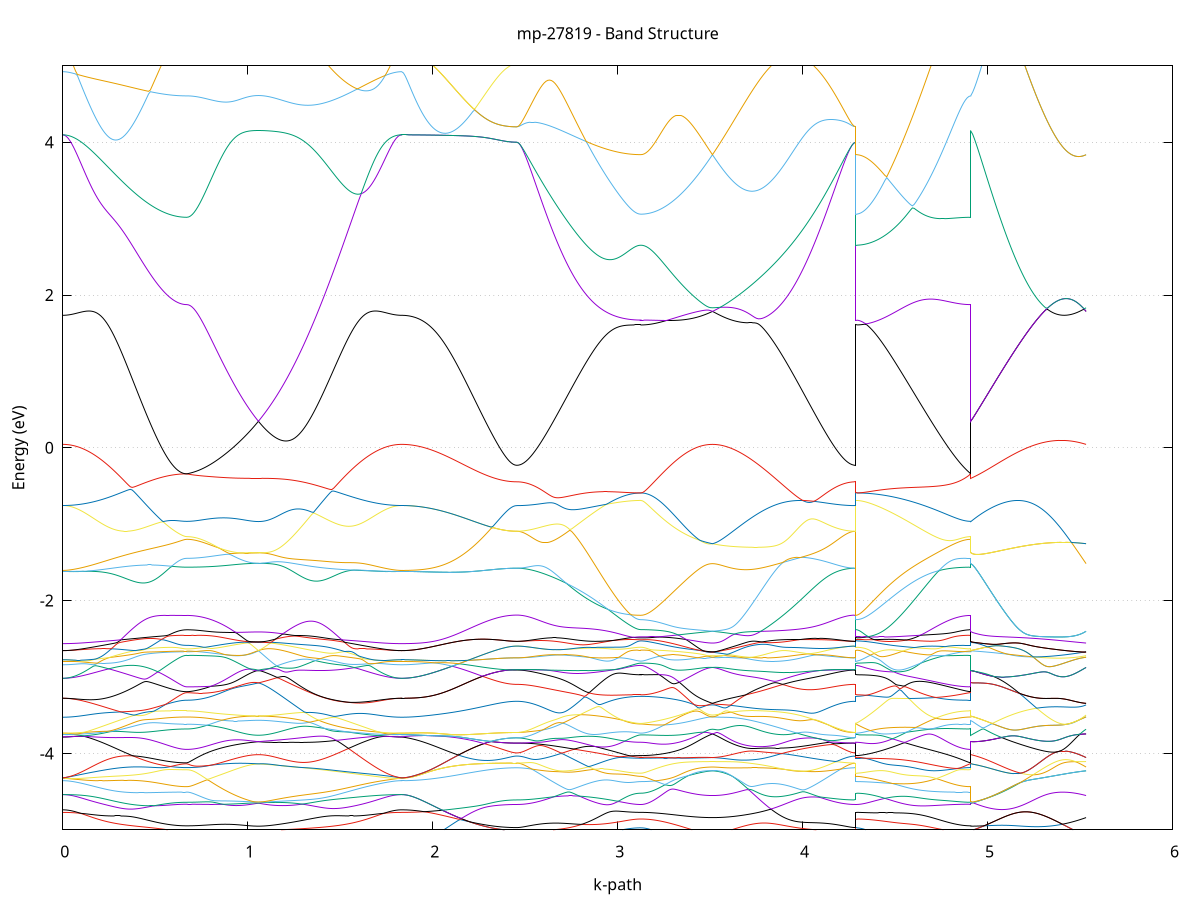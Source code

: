 set title 'mp-27819 - Band Structure'
set xlabel 'k-path'
set ylabel 'Energy (eV)'
set grid y
set yrange [-5:5]
set terminal png size 800,600
set output 'mp-27819_bands_gnuplot.png'
plot '-' using 1:2 with lines notitle, '-' using 1:2 with lines notitle, '-' using 1:2 with lines notitle, '-' using 1:2 with lines notitle, '-' using 1:2 with lines notitle, '-' using 1:2 with lines notitle, '-' using 1:2 with lines notitle, '-' using 1:2 with lines notitle, '-' using 1:2 with lines notitle, '-' using 1:2 with lines notitle, '-' using 1:2 with lines notitle, '-' using 1:2 with lines notitle, '-' using 1:2 with lines notitle, '-' using 1:2 with lines notitle, '-' using 1:2 with lines notitle, '-' using 1:2 with lines notitle, '-' using 1:2 with lines notitle, '-' using 1:2 with lines notitle, '-' using 1:2 with lines notitle, '-' using 1:2 with lines notitle, '-' using 1:2 with lines notitle, '-' using 1:2 with lines notitle, '-' using 1:2 with lines notitle, '-' using 1:2 with lines notitle, '-' using 1:2 with lines notitle, '-' using 1:2 with lines notitle, '-' using 1:2 with lines notitle, '-' using 1:2 with lines notitle, '-' using 1:2 with lines notitle, '-' using 1:2 with lines notitle, '-' using 1:2 with lines notitle, '-' using 1:2 with lines notitle, '-' using 1:2 with lines notitle, '-' using 1:2 with lines notitle, '-' using 1:2 with lines notitle, '-' using 1:2 with lines notitle, '-' using 1:2 with lines notitle, '-' using 1:2 with lines notitle, '-' using 1:2 with lines notitle, '-' using 1:2 with lines notitle, '-' using 1:2 with lines notitle, '-' using 1:2 with lines notitle, '-' using 1:2 with lines notitle, '-' using 1:2 with lines notitle, '-' using 1:2 with lines notitle, '-' using 1:2 with lines notitle, '-' using 1:2 with lines notitle, '-' using 1:2 with lines notitle, '-' using 1:2 with lines notitle, '-' using 1:2 with lines notitle, '-' using 1:2 with lines notitle, '-' using 1:2 with lines notitle, '-' using 1:2 with lines notitle, '-' using 1:2 with lines notitle, '-' using 1:2 with lines notitle, '-' using 1:2 with lines notitle, '-' using 1:2 with lines notitle, '-' using 1:2 with lines notitle, '-' using 1:2 with lines notitle, '-' using 1:2 with lines notitle, '-' using 1:2 with lines notitle, '-' using 1:2 with lines notitle, '-' using 1:2 with lines notitle, '-' using 1:2 with lines notitle
0.000000 -17.347824
0.009861 -17.347724
0.019722 -17.347624
0.029584 -17.347324
0.039445 -17.347024
0.049306 -17.346524
0.059167 -17.346024
0.069028 -17.345424
0.078889 -17.344724
0.088751 -17.343924
0.098612 -17.343024
0.108473 -17.342024
0.118334 -17.340924
0.128195 -17.339724
0.138057 -17.338424
0.147918 -17.337024
0.157779 -17.335524
0.167640 -17.334024
0.177501 -17.332324
0.187363 -17.330624
0.197224 -17.328824
0.207085 -17.326924
0.216946 -17.324924
0.226807 -17.322824
0.236668 -17.320724
0.246530 -17.318524
0.256391 -17.316324
0.266252 -17.313924
0.276113 -17.311524
0.285974 -17.309024
0.295836 -17.306524
0.305697 -17.303924
0.315558 -17.301224
0.325419 -17.298524
0.335280 -17.295724
0.345141 -17.292924
0.355003 -17.290124
0.364864 -17.287224
0.374725 -17.284224
0.384586 -17.281324
0.394447 -17.278324
0.404309 -17.275224
0.414170 -17.272224
0.424031 -17.269124
0.433892 -17.266124
0.443753 -17.263024
0.453614 -17.259924
0.463476 -17.256824
0.473337 -17.253724
0.483198 -17.250724
0.493059 -17.247724
0.502920 -17.244724
0.512782 -17.241824
0.522643 -17.238924
0.532504 -17.236124
0.542365 -17.233424
0.552226 -17.230824
0.562088 -17.228324
0.571949 -17.225924
0.581810 -17.223724
0.591671 -17.221624
0.601532 -17.219724
0.611393 -17.218124
0.621255 -17.216624
0.631116 -17.215424
0.640977 -17.214524
0.650838 -17.213824
0.660699 -17.213324
0.670561 -17.213224
0.670561 -17.213224
0.680487 -17.213224
0.690414 -17.213024
0.700341 -17.212824
0.710268 -17.212424
0.720195 -17.212024
0.730122 -17.211524
0.740049 -17.210924
0.749976 -17.210324
0.759902 -17.209524
0.769829 -17.208724
0.779756 -17.207724
0.789683 -17.206724
0.799610 -17.205624
0.809537 -17.204424
0.819464 -17.203124
0.829391 -17.201824
0.839318 -17.200324
0.849244 -17.198824
0.859171 -17.197224
0.869098 -17.195524
0.879025 -17.193824
0.888952 -17.192024
0.898879 -17.190124
0.908806 -17.188124
0.918733 -17.186124
0.928659 -17.183924
0.938586 -17.181824
0.948513 -17.179524
0.958440 -17.177224
0.968367 -17.174824
0.978294 -17.172324
0.988221 -17.169824
0.998148 -17.167324
1.008074 -17.164724
1.018001 -17.162024
1.027928 -17.159324
1.037855 -17.156524
1.047782 -17.153724
1.057709 -17.150924
1.057709 -17.150924
1.067636 -17.153824
1.077563 -17.156724
1.087489 -17.159724
1.097416 -17.162824
1.107343 -17.165924
1.117270 -17.169024
1.127197 -17.172224
1.137124 -17.175424
1.147051 -17.178624
1.156978 -17.181924
1.166905 -17.185224
1.176831 -17.188524
1.186758 -17.191924
1.196685 -17.195324
1.206612 -17.198724
1.216539 -17.202124
1.226466 -17.205624
1.236393 -17.209024
1.246320 -17.212524
1.256246 -17.216024
1.266173 -17.219524
1.276100 -17.222924
1.286027 -17.226424
1.295954 -17.229924
1.305881 -17.233324
1.315808 -17.236824
1.325735 -17.240324
1.335662 -17.243724
1.345588 -17.247124
1.355515 -17.250624
1.365442 -17.253924
1.375369 -17.257324
1.385296 -17.260624
1.395223 -17.264024
1.405150 -17.267224
1.415077 -17.270524
1.425003 -17.273724
1.434930 -17.276924
1.444857 -17.280024
1.454784 -17.283124
1.464711 -17.286124
1.474638 -17.289124
1.484565 -17.292124
1.494492 -17.295024
1.504418 -17.297824
1.514345 -17.300624
1.524272 -17.303224
1.534199 -17.305924
1.544126 -17.308524
1.554053 -17.311024
1.563980 -17.313424
1.573907 -17.315824
1.583834 -17.318124
1.593760 -17.320324
1.603687 -17.322524
1.613614 -17.324624
1.623541 -17.326624
1.633468 -17.328524
1.643395 -17.330324
1.653322 -17.332124
1.663249 -17.333724
1.673175 -17.335324
1.683102 -17.336824
1.693029 -17.338224
1.702956 -17.339524
1.712883 -17.340724
1.722810 -17.341824
1.732737 -17.342924
1.742664 -17.343824
1.752591 -17.344624
1.762517 -17.345424
1.772444 -17.346024
1.782371 -17.346524
1.792298 -17.347024
1.802225 -17.347324
1.812152 -17.347524
1.822079 -17.347724
1.832006 -17.347824
1.832006 -17.347824
1.841893 -17.347824
1.851781 -17.347724
1.861668 -17.347624
1.871556 -17.347624
1.881443 -17.347524
1.891331 -17.347424
1.901219 -17.347224
1.911106 -17.347124
1.920994 -17.346924
1.930881 -17.346724
1.940769 -17.346524
1.950656 -17.346224
1.960544 -17.346024
1.970432 -17.345724
1.980319 -17.345424
1.990207 -17.345024
2.000094 -17.344724
2.009982 -17.344424
2.019869 -17.344124
2.029757 -17.343724
2.039645 -17.343324
2.049532 -17.342924
2.059420 -17.342524
2.069307 -17.342024
2.079195 -17.341624
2.089082 -17.341224
2.098970 -17.340824
2.108858 -17.340324
2.118745 -17.339924
2.128633 -17.339424
2.138520 -17.339024
2.148408 -17.338524
2.158295 -17.338124
2.168183 -17.337624
2.178071 -17.337124
2.187958 -17.336724
2.197846 -17.336324
2.207733 -17.335924
2.217621 -17.335424
2.227508 -17.335024
2.237396 -17.334724
2.247284 -17.334324
2.257171 -17.333924
2.267059 -17.333524
2.276946 -17.333224
2.286834 -17.332824
2.296721 -17.332524
2.306609 -17.332224
2.316497 -17.331924
2.326384 -17.331624
2.336272 -17.331324
2.346159 -17.331124
2.356047 -17.330924
2.365934 -17.330724
2.375822 -17.330524
2.385710 -17.330324
2.395597 -17.330224
2.405485 -17.330024
2.415372 -17.330024
2.425260 -17.330024
2.435147 -17.329924
2.445035 -17.329924
2.454923 -17.329924
2.454923 -17.329924
2.464784 -17.329824
2.474645 -17.329724
2.484506 -17.329524
2.494367 -17.329224
2.504228 -17.328824
2.514090 -17.328324
2.523951 -17.327724
2.533812 -17.327024
2.543673 -17.326324
2.553534 -17.325524
2.563396 -17.324624
2.573257 -17.323624
2.583118 -17.322524
2.592979 -17.321424
2.602840 -17.320224
2.612701 -17.318924
2.622563 -17.317524
2.632424 -17.316024
2.642285 -17.314524
2.652146 -17.312824
2.662007 -17.311124
2.671869 -17.309424
2.681730 -17.307624
2.691591 -17.305724
2.701452 -17.303724
2.711313 -17.301724
2.721174 -17.299624
2.731036 -17.297424
2.740897 -17.295224
2.750758 -17.292924
2.760619 -17.290624
2.770480 -17.288224
2.780342 -17.285824
2.790203 -17.283324
2.800064 -17.280724
2.809925 -17.278224
2.819786 -17.275524
2.829648 -17.272924
2.839509 -17.270224
2.849370 -17.267524
2.859231 -17.264824
2.869092 -17.262024
2.878953 -17.259224
2.888815 -17.256524
2.898676 -17.253624
2.908537 -17.250824
2.918398 -17.248024
2.928259 -17.245224
2.938121 -17.242524
2.947982 -17.239724
2.957843 -17.237024
2.967704 -17.234324
2.977565 -17.231724
2.987426 -17.229124
2.997288 -17.226624
3.007149 -17.224224
3.017010 -17.222024
3.026871 -17.219824
3.036732 -17.217724
3.046594 -17.215824
3.056455 -17.214124
3.066316 -17.212524
3.076177 -17.211224
3.086038 -17.210124
3.095900 -17.209224
3.105761 -17.208524
3.115622 -17.208124
3.125483 -17.208024
3.125483 -17.208024
3.135410 -17.208024
3.145337 -17.207824
3.155264 -17.207624
3.165191 -17.207324
3.175117 -17.206924
3.185044 -17.206424
3.194971 -17.205924
3.204898 -17.205324
3.214825 -17.204524
3.224752 -17.203824
3.234679 -17.202924
3.244606 -17.201924
3.254533 -17.200924
3.264459 -17.199824
3.274386 -17.198624
3.284313 -17.197224
3.294240 -17.195924
3.304167 -17.194524
3.314094 -17.192924
3.324021 -17.191424
3.333948 -17.189724
3.343874 -17.188024
3.353801 -17.186224
3.363728 -17.184324
3.373655 -17.182424
3.383582 -17.180424
3.393509 -17.178324
3.403436 -17.176124
3.413363 -17.173924
3.423289 -17.171724
3.433216 -17.169324
3.443143 -17.166924
3.453070 -17.164524
3.462997 -17.162024
3.472924 -17.159424
3.482851 -17.156824
3.492778 -17.154124
3.502704 -17.151424
3.512631 -17.148724
3.512631 -17.148724
3.522558 -17.151524
3.532485 -17.154324
3.542412 -17.157224
3.552339 -17.160124
3.562266 -17.163124
3.572193 -17.166124
3.582120 -17.169124
3.592046 -17.172224
3.601973 -17.175324
3.611900 -17.178424
3.621827 -17.181524
3.631754 -17.184624
3.641681 -17.187824
3.651608 -17.191024
3.661535 -17.194224
3.671461 -17.197424
3.681388 -17.200624
3.691315 -17.203824
3.701242 -17.207124
3.711169 -17.210324
3.721096 -17.213524
3.731023 -17.216824
3.740950 -17.220024
3.750876 -17.223224
3.760803 -17.226524
3.770730 -17.229724
3.780657 -17.232824
3.790584 -17.236024
3.800511 -17.239124
3.810438 -17.242324
3.820365 -17.245324
3.830292 -17.248424
3.840218 -17.251524
3.850145 -17.254524
3.860072 -17.257524
3.869999 -17.260424
3.879926 -17.263324
3.889853 -17.266224
3.899780 -17.269024
3.909707 -17.271824
3.919633 -17.274624
3.929560 -17.277324
3.939487 -17.279924
3.949414 -17.282524
3.959341 -17.285124
3.969268 -17.287624
3.979195 -17.290024
3.989122 -17.292424
3.999049 -17.294724
4.008975 -17.297024
4.018902 -17.299224
4.028829 -17.301324
4.038756 -17.303424
4.048683 -17.305324
4.058610 -17.307324
4.068537 -17.309124
4.078464 -17.310924
4.088390 -17.312624
4.098317 -17.314224
4.108244 -17.315824
4.118171 -17.317324
4.128098 -17.318724
4.138025 -17.320024
4.147952 -17.321224
4.157879 -17.322424
4.167805 -17.323524
4.177732 -17.324524
4.187659 -17.325424
4.197586 -17.326324
4.207513 -17.327024
4.217440 -17.327724
4.227367 -17.328324
4.237294 -17.328824
4.247221 -17.329224
4.257147 -17.329524
4.267074 -17.329724
4.277001 -17.329824
4.286928 -17.329924
4.286928 -17.208024
4.296816 -17.208024
4.306703 -17.208024
4.316591 -17.208024
4.326478 -17.208024
4.336366 -17.208124
4.346253 -17.208124
4.356141 -17.208124
4.366029 -17.208224
4.375916 -17.208224
4.385804 -17.208324
4.395691 -17.208324
4.405579 -17.208424
4.415466 -17.208524
4.425354 -17.208524
4.435242 -17.208624
4.445129 -17.208724
4.455017 -17.208824
4.464904 -17.208924
4.474792 -17.209024
4.484679 -17.209124
4.494567 -17.209224
4.504455 -17.209324
4.514342 -17.209424
4.524230 -17.209524
4.534117 -17.209724
4.544005 -17.209824
4.553892 -17.209924
4.563780 -17.210024
4.573668 -17.210224
4.583555 -17.210324
4.593443 -17.210524
4.603330 -17.210624
4.613218 -17.210724
4.623105 -17.210924
4.632993 -17.211024
4.642881 -17.211124
4.652768 -17.211224
4.662656 -17.211324
4.672543 -17.211524
4.682431 -17.211624
4.692318 -17.211724
4.702206 -17.211924
4.712094 -17.212024
4.721981 -17.212124
4.731869 -17.212124
4.741756 -17.212224
4.751644 -17.212324
4.761531 -17.212424
4.771419 -17.212524
4.781307 -17.212624
4.791194 -17.212624
4.801082 -17.212724
4.810969 -17.212824
4.820857 -17.212924
4.830744 -17.212924
4.840632 -17.213024
4.850520 -17.213024
4.860407 -17.213124
4.870295 -17.213124
4.880182 -17.213224
4.890070 -17.213224
4.899957 -17.213224
4.909845 -17.213224
4.909845 -17.150924
4.919733 -17.151024
4.929620 -17.151124
4.939508 -17.151224
4.949395 -17.151324
4.959283 -17.151424
4.969170 -17.151424
4.979058 -17.151524
4.988946 -17.151624
4.998833 -17.151724
5.008721 -17.151824
5.018608 -17.151824
5.028496 -17.151924
5.038383 -17.152024
5.048271 -17.152024
5.058159 -17.152024
5.068046 -17.152124
5.077934 -17.152124
5.087821 -17.152224
5.097709 -17.152224
5.107596 -17.152224
5.117484 -17.152224
5.127372 -17.152224
5.137259 -17.152224
5.147147 -17.152224
5.157034 -17.152224
5.166922 -17.152224
5.176809 -17.152224
5.186697 -17.152224
5.196585 -17.152124
5.206472 -17.152024
5.216360 -17.152024
5.226247 -17.152024
5.236135 -17.151924
5.246022 -17.151824
5.255910 -17.151824
5.265798 -17.151724
5.275685 -17.151624
5.285573 -17.151524
5.295460 -17.151424
5.305348 -17.151324
5.315235 -17.151224
5.325123 -17.151124
5.335011 -17.151024
5.344898 -17.150924
5.354786 -17.150824
5.364673 -17.150724
5.374561 -17.150624
5.384448 -17.150524
5.394336 -17.150424
5.404224 -17.150224
5.414111 -17.150124
5.423999 -17.150024
5.433886 -17.149924
5.443774 -17.149824
5.453661 -17.149624
5.463549 -17.149524
5.473437 -17.149424
5.483324 -17.149324
5.493212 -17.149124
5.503099 -17.149024
5.512987 -17.148924
5.522874 -17.148824
5.532762 -17.148724
e
0.000000 -16.966524
0.009861 -16.966524
0.019722 -16.966724
0.029584 -16.966924
0.039445 -16.967224
0.049306 -16.967624
0.059167 -16.968124
0.069028 -16.968624
0.078889 -16.969324
0.088751 -16.970124
0.098612 -16.970924
0.108473 -16.971724
0.118334 -16.972724
0.128195 -16.973824
0.138057 -16.974924
0.147918 -16.976124
0.157779 -16.977424
0.167640 -16.978824
0.177501 -16.980324
0.187363 -16.981824
0.197224 -16.983424
0.207085 -16.985124
0.216946 -16.986824
0.226807 -16.988624
0.236668 -16.990524
0.246530 -16.992524
0.256391 -16.994524
0.266252 -16.996624
0.276113 -16.998824
0.285974 -17.001024
0.295836 -17.003324
0.305697 -17.005624
0.315558 -17.008024
0.325419 -17.010424
0.335280 -17.013024
0.345141 -17.015524
0.355003 -17.018124
0.364864 -17.020824
0.374725 -17.023424
0.384586 -17.026224
0.394447 -17.028924
0.404309 -17.031724
0.414170 -17.034524
0.424031 -17.037424
0.433892 -17.040224
0.443753 -17.043124
0.453614 -17.046024
0.463476 -17.048824
0.473337 -17.051724
0.483198 -17.054524
0.493059 -17.057324
0.502920 -17.060124
0.512782 -17.062824
0.522643 -17.065524
0.532504 -17.068224
0.542365 -17.070724
0.552226 -17.073224
0.562088 -17.075624
0.571949 -17.077824
0.581810 -17.079924
0.591671 -17.081924
0.601532 -17.083724
0.611393 -17.085324
0.621255 -17.086624
0.631116 -17.087824
0.640977 -17.088724
0.650838 -17.089424
0.660699 -17.089824
0.670561 -17.089924
0.670561 -17.089924
0.680487 -17.089924
0.690414 -17.090124
0.700341 -17.090324
0.710268 -17.090624
0.720195 -17.091024
0.730122 -17.091524
0.740049 -17.092124
0.749976 -17.092724
0.759902 -17.093424
0.769829 -17.094224
0.779756 -17.095224
0.789683 -17.096124
0.799610 -17.097224
0.809537 -17.098324
0.819464 -17.099624
0.829391 -17.100924
0.839318 -17.102224
0.849244 -17.103724
0.859171 -17.105324
0.869098 -17.106924
0.879025 -17.108624
0.888952 -17.110424
0.898879 -17.112224
0.908806 -17.114124
0.918733 -17.116124
0.928659 -17.118124
0.938586 -17.120324
0.948513 -17.122424
0.958440 -17.124724
0.968367 -17.127024
0.978294 -17.129424
0.988221 -17.131924
0.998148 -17.134524
1.008074 -17.137124
1.018001 -17.139724
1.027928 -17.142424
1.037855 -17.145224
1.047782 -17.148024
1.057709 -17.150824
1.057709 -17.150824
1.067636 -17.148024
1.077563 -17.145024
1.087489 -17.142024
1.097416 -17.139024
1.107343 -17.135924
1.117270 -17.132824
1.127197 -17.129624
1.137124 -17.126524
1.147051 -17.123324
1.156978 -17.120124
1.166905 -17.116924
1.176831 -17.113624
1.186758 -17.110424
1.196685 -17.107124
1.206612 -17.103824
1.216539 -17.100524
1.226466 -17.097224
1.236393 -17.093824
1.246320 -17.090524
1.256246 -17.087224
1.266173 -17.083924
1.276100 -17.080624
1.286027 -17.077324
1.295954 -17.074024
1.305881 -17.070724
1.315808 -17.067524
1.325735 -17.064224
1.335662 -17.061024
1.345588 -17.057824
1.355515 -17.054624
1.365442 -17.051424
1.375369 -17.048324
1.385296 -17.045224
1.395223 -17.042124
1.405150 -17.039024
1.415077 -17.036124
1.425003 -17.033124
1.434930 -17.030224
1.444857 -17.027424
1.454784 -17.024524
1.464711 -17.021824
1.474638 -17.019024
1.484565 -17.016324
1.494492 -17.013724
1.504418 -17.011224
1.514345 -17.008724
1.524272 -17.006224
1.534199 -17.003824
1.544126 -17.001524
1.554053 -16.999224
1.563980 -16.997024
1.573907 -16.994924
1.583834 -16.992824
1.593760 -16.990824
1.603687 -16.988924
1.613614 -16.987124
1.623541 -16.985324
1.633468 -16.983624
1.643395 -16.982024
1.653322 -16.980424
1.663249 -16.979024
1.673175 -16.977624
1.683102 -16.976324
1.693029 -16.975024
1.702956 -16.973924
1.712883 -16.972824
1.722810 -16.971824
1.732737 -16.970924
1.742664 -16.970124
1.752591 -16.969424
1.762517 -16.968724
1.772444 -16.968124
1.782371 -16.967624
1.792298 -16.967224
1.802225 -16.966924
1.812152 -16.966724
1.822079 -16.966624
1.832006 -16.966524
1.832006 -16.966524
1.841893 -16.966524
1.851781 -16.966524
1.861668 -16.966524
1.871556 -16.966524
1.881443 -16.966424
1.891331 -16.966424
1.901219 -16.966424
1.911106 -16.966424
1.920994 -16.966424
1.930881 -16.966324
1.940769 -16.966324
1.950656 -16.966224
1.960544 -16.966224
1.970432 -16.966124
1.980319 -16.966024
1.990207 -16.965924
2.000094 -16.965924
2.009982 -16.965824
2.019869 -16.965724
2.029757 -16.965624
2.039645 -16.965524
2.049532 -16.965524
2.059420 -16.965424
2.069307 -16.965324
2.079195 -16.965224
2.089082 -16.965124
2.098970 -16.964924
2.108858 -16.964924
2.118745 -16.964824
2.128633 -16.964724
2.138520 -16.964624
2.148408 -16.964524
2.158295 -16.964324
2.168183 -16.964324
2.178071 -16.964224
2.187958 -16.964124
2.197846 -16.964124
2.207733 -16.964024
2.217621 -16.963924
2.227508 -16.963824
2.237396 -16.963724
2.247284 -16.963624
2.257171 -16.963624
2.267059 -16.963524
2.276946 -16.963424
2.286834 -16.963324
2.296721 -16.963324
2.306609 -16.963224
2.316497 -16.963224
2.326384 -16.963124
2.336272 -16.963024
2.346159 -16.963024
2.356047 -16.963024
2.365934 -16.963024
2.375822 -16.963024
2.385710 -16.962924
2.395597 -16.962824
2.405485 -16.962824
2.415372 -16.962924
2.425260 -16.962824
2.435147 -16.962824
2.445035 -16.962824
2.454923 -16.962824
2.454923 -16.962824
2.464784 -16.962924
2.474645 -16.963024
2.484506 -16.963224
2.494367 -16.963624
2.504228 -16.964024
2.514090 -16.964524
2.523951 -16.965124
2.533812 -16.965724
2.543673 -16.966524
2.553534 -16.967324
2.563396 -16.968324
2.573257 -16.969324
2.583118 -16.970424
2.592979 -16.971624
2.602840 -16.972924
2.612701 -16.974224
2.622563 -16.975724
2.632424 -16.977224
2.642285 -16.978824
2.652146 -16.980524
2.662007 -16.982324
2.671869 -16.984124
2.681730 -16.986024
2.691591 -16.988024
2.701452 -16.990124
2.711313 -16.992224
2.721174 -16.994424
2.731036 -16.996724
2.740897 -16.999024
2.750758 -17.001424
2.760619 -17.003824
2.770480 -17.006324
2.780342 -17.008824
2.790203 -17.011424
2.800064 -17.014024
2.809925 -17.016724
2.819786 -17.019424
2.829648 -17.022124
2.839509 -17.024924
2.849370 -17.027824
2.859231 -17.030624
2.869092 -17.033424
2.878953 -17.036324
2.888815 -17.039224
2.898676 -17.042124
2.908537 -17.045024
2.918398 -17.047924
2.928259 -17.050724
2.938121 -17.053624
2.947982 -17.056424
2.957843 -17.059224
2.967704 -17.062024
2.977565 -17.064724
2.987426 -17.067324
2.997288 -17.069924
3.007149 -17.072424
3.017010 -17.074724
3.026871 -17.076924
3.036732 -17.079024
3.046594 -17.080924
3.056455 -17.082724
3.066316 -17.084324
3.076177 -17.085624
3.086038 -17.086824
3.095900 -17.087724
3.105761 -17.088424
3.115622 -17.088824
3.125483 -17.088924
3.125483 -17.088924
3.135410 -17.089024
3.145337 -17.089124
3.155264 -17.089324
3.165191 -17.089624
3.175117 -17.090024
3.185044 -17.090524
3.194971 -17.091024
3.204898 -17.091624
3.214825 -17.092424
3.224752 -17.093224
3.234679 -17.094124
3.244606 -17.095124
3.254533 -17.096124
3.264459 -17.097224
3.274386 -17.098524
3.284313 -17.099824
3.294240 -17.101124
3.304167 -17.102624
3.314094 -17.104124
3.324021 -17.105724
3.333948 -17.107424
3.343874 -17.109124
3.353801 -17.110924
3.363728 -17.112824
3.373655 -17.114824
3.383582 -17.116924
3.393509 -17.119024
3.403436 -17.121124
3.413363 -17.123424
3.423289 -17.125724
3.433216 -17.128024
3.443143 -17.130424
3.453070 -17.132824
3.462997 -17.135324
3.472924 -17.137924
3.482851 -17.140524
3.492778 -17.143224
3.502704 -17.145924
3.512631 -17.148724
3.512631 -17.148724
3.522558 -17.145924
3.532485 -17.143024
3.542412 -17.140124
3.552339 -17.137224
3.562266 -17.134224
3.572193 -17.131224
3.582120 -17.128224
3.592046 -17.125124
3.601973 -17.122024
3.611900 -17.118824
3.621827 -17.115724
3.631754 -17.112524
3.641681 -17.109324
3.651608 -17.106124
3.661535 -17.102924
3.671461 -17.099624
3.681388 -17.096424
3.691315 -17.093124
3.701242 -17.089824
3.711169 -17.086624
3.721096 -17.083324
3.731023 -17.080024
3.740950 -17.076724
3.750876 -17.073424
3.760803 -17.070124
3.770730 -17.066824
3.780657 -17.063624
3.790584 -17.060324
3.800511 -17.057124
3.810438 -17.053824
3.820365 -17.050724
3.830292 -17.047524
3.840218 -17.044424
3.850145 -17.041324
3.860072 -17.038224
3.869999 -17.035124
3.879926 -17.032124
3.889853 -17.029124
3.899780 -17.026224
3.909707 -17.023224
3.919633 -17.020424
3.929560 -17.017724
3.939487 -17.014924
3.949414 -17.012224
3.959341 -17.009624
3.969268 -17.007024
3.979195 -17.004424
3.989122 -17.002024
3.999049 -16.999524
4.008975 -16.997224
4.018902 -16.994924
4.028829 -16.992624
4.038756 -16.990524
4.048683 -16.988424
4.058610 -16.986424
4.068537 -16.984524
4.078464 -16.982624
4.088390 -16.980824
4.098317 -16.979124
4.108244 -16.977424
4.118171 -16.975924
4.128098 -16.974424
4.138025 -16.973024
4.147952 -16.971724
4.157879 -16.970524
4.167805 -16.969424
4.177732 -16.968324
4.187659 -16.967424
4.197586 -16.966624
4.207513 -16.965824
4.217440 -16.965124
4.227367 -16.964524
4.237294 -16.964024
4.247221 -16.963624
4.257147 -16.963324
4.267074 -16.963024
4.277001 -16.962924
4.286928 -16.962824
4.286928 -17.088924
4.296816 -17.088924
4.306703 -17.088924
4.316591 -17.088924
4.326478 -17.088924
4.336366 -17.088924
4.346253 -17.088924
4.356141 -17.089024
4.366029 -17.089024
4.375916 -17.089024
4.385804 -17.089024
4.395691 -17.089024
4.405579 -17.089024
4.415466 -17.089124
4.425354 -17.089124
4.435242 -17.089124
4.445129 -17.089124
4.455017 -17.089124
4.464904 -17.089224
4.474792 -17.089224
4.484679 -17.089224
4.494567 -17.089224
4.504455 -17.089324
4.514342 -17.089324
4.524230 -17.089324
4.534117 -17.089324
4.544005 -17.089324
4.553892 -17.089424
4.563780 -17.089424
4.573668 -17.089424
4.583555 -17.089424
4.593443 -17.089424
4.603330 -17.089524
4.613218 -17.089424
4.623105 -17.089524
4.632993 -17.089524
4.642881 -17.089524
4.652768 -17.089524
4.662656 -17.089624
4.672543 -17.089624
4.682431 -17.089624
4.692318 -17.089724
4.702206 -17.089724
4.712094 -17.089724
4.721981 -17.089724
4.731869 -17.089724
4.741756 -17.089824
4.751644 -17.089824
4.761531 -17.089824
4.771419 -17.089824
4.781307 -17.089824
4.791194 -17.089924
4.801082 -17.089824
4.810969 -17.089824
4.820857 -17.089924
4.830744 -17.089924
4.840632 -17.089924
4.850520 -17.089924
4.860407 -17.089924
4.870295 -17.089924
4.880182 -17.089924
4.890070 -17.089924
4.899957 -17.089924
4.909845 -17.089924
4.909845 -17.150824
4.919733 -17.151024
4.929620 -17.151124
4.939508 -17.151224
4.949395 -17.151224
4.959283 -17.151324
4.969170 -17.151424
4.979058 -17.151524
4.988946 -17.151624
4.998833 -17.151724
5.008721 -17.151724
5.018608 -17.151824
5.028496 -17.151924
5.038383 -17.151924
5.048271 -17.152024
5.058159 -17.152024
5.068046 -17.152124
5.077934 -17.152124
5.087821 -17.152124
5.097709 -17.152224
5.107596 -17.152224
5.117484 -17.152224
5.127372 -17.152224
5.137259 -17.152224
5.147147 -17.152224
5.157034 -17.152224
5.166922 -17.152224
5.176809 -17.152224
5.186697 -17.152224
5.196585 -17.152124
5.206472 -17.152024
5.216360 -17.152024
5.226247 -17.152024
5.236135 -17.151924
5.246022 -17.151824
5.255910 -17.151724
5.265798 -17.151724
5.275685 -17.151624
5.285573 -17.151524
5.295460 -17.151424
5.305348 -17.151324
5.315235 -17.151224
5.325123 -17.151124
5.335011 -17.151024
5.344898 -17.150924
5.354786 -17.150824
5.364673 -17.150724
5.374561 -17.150624
5.384448 -17.150524
5.394336 -17.150324
5.404224 -17.150224
5.414111 -17.150124
5.423999 -17.150024
5.433886 -17.149924
5.443774 -17.149824
5.453661 -17.149624
5.463549 -17.149524
5.473437 -17.149324
5.483324 -17.149224
5.493212 -17.149124
5.503099 -17.149024
5.512987 -17.148924
5.522874 -17.148824
5.532762 -17.148724
e
0.000000 -5.695424
0.009861 -5.695224
0.019722 -5.694524
0.029584 -5.693324
0.039445 -5.691624
0.049306 -5.689524
0.059167 -5.686924
0.069028 -5.683824
0.078889 -5.680324
0.088751 -5.676324
0.098612 -5.671924
0.108473 -5.667024
0.118334 -5.661624
0.128195 -5.655924
0.138057 -5.649724
0.147918 -5.643024
0.157779 -5.636024
0.167640 -5.628524
0.177501 -5.620724
0.187363 -5.612424
0.197224 -5.603824
0.207085 -5.594924
0.216946 -5.585524
0.226807 -5.575824
0.236668 -5.565824
0.246530 -5.555524
0.256391 -5.544924
0.266252 -5.534024
0.276113 -5.522924
0.285974 -5.511524
0.295836 -5.499924
0.305697 -5.488124
0.315558 -5.476224
0.325419 -5.464224
0.335280 -5.452224
0.345141 -5.440224
0.355003 -5.428524
0.364864 -5.421824
0.374725 -5.433324
0.384586 -5.444624
0.394447 -5.455824
0.404309 -5.466824
0.414170 -5.477724
0.424031 -5.488224
0.433892 -5.498624
0.443753 -5.508624
0.453614 -5.518324
0.463476 -5.527724
0.473337 -5.536824
0.483198 -5.545524
0.493059 -5.553824
0.502920 -5.561824
0.512782 -5.569424
0.522643 -5.576524
0.532504 -5.583324
0.542365 -5.589624
0.552226 -5.595524
0.562088 -5.600924
0.571949 -5.605924
0.581810 -5.610524
0.591671 -5.614524
0.601532 -5.618124
0.611393 -5.621324
0.621255 -5.623924
0.631116 -5.626124
0.640977 -5.627824
0.650838 -5.629024
0.660699 -5.629824
0.670561 -5.630024
0.670561 -5.630024
0.680487 -5.630624
0.690414 -5.632424
0.700341 -5.635224
0.710268 -5.639024
0.720195 -5.643624
0.730122 -5.648824
0.740049 -5.654424
0.749976 -5.660524
0.759902 -5.666824
0.769829 -5.673424
0.779756 -5.680224
0.789683 -5.687024
0.799610 -5.693924
0.809537 -5.700824
0.819464 -5.707724
0.829391 -5.714524
0.839318 -5.721324
0.849244 -5.728024
0.859171 -5.734524
0.869098 -5.740924
0.879025 -5.747024
0.888952 -5.753024
0.898879 -5.758824
0.908806 -5.764324
0.918733 -5.769524
0.928659 -5.774524
0.938586 -5.779224
0.948513 -5.783524
0.958440 -5.787624
0.968367 -5.791324
0.978294 -5.794724
0.988221 -5.797724
0.998148 -5.800324
1.008074 -5.802624
1.018001 -5.804424
1.027928 -5.805924
1.037855 -5.806924
1.047782 -5.807624
1.057709 -5.807824
1.057709 -5.807824
1.067636 -5.807624
1.077563 -5.806924
1.087489 -5.805824
1.097416 -5.804324
1.107343 -5.802324
1.117270 -5.799924
1.127197 -5.797024
1.137124 -5.793724
1.147051 -5.790024
1.156978 -5.785724
1.166905 -5.781124
1.176831 -5.776024
1.186758 -5.770424
1.196685 -5.764424
1.206612 -5.757924
1.216539 -5.751024
1.226466 -5.743724
1.236393 -5.736024
1.246320 -5.727824
1.256246 -5.719224
1.266173 -5.710224
1.276100 -5.700824
1.286027 -5.690924
1.295954 -5.680824
1.305881 -5.670224
1.315808 -5.659224
1.325735 -5.647924
1.335662 -5.636324
1.345588 -5.624324
1.355515 -5.612024
1.365442 -5.599524
1.375369 -5.586624
1.385296 -5.573524
1.395223 -5.560124
1.405150 -5.546524
1.415077 -5.532824
1.425003 -5.518824
1.434930 -5.504824
1.444857 -5.490624
1.454784 -5.476424
1.464711 -5.462324
1.474638 -5.448724
1.484565 -5.441424
1.494492 -5.450524
1.504418 -5.462324
1.514345 -5.474324
1.524272 -5.486224
1.534199 -5.498024
1.544126 -5.509724
1.554053 -5.521124
1.563980 -5.532324
1.573907 -5.543324
1.583834 -5.554024
1.593760 -5.564424
1.603687 -5.574424
1.613614 -5.584224
1.623541 -5.593624
1.633468 -5.602724
1.643395 -5.611424
1.653322 -5.619724
1.663249 -5.627724
1.673175 -5.635224
1.683102 -5.642424
1.693029 -5.649124
1.702956 -5.655324
1.712883 -5.661224
1.722810 -5.666624
1.732737 -5.671624
1.742664 -5.676124
1.752591 -5.680124
1.762517 -5.683724
1.772444 -5.686824
1.782371 -5.689424
1.792298 -5.691624
1.802225 -5.693324
1.812152 -5.694524
1.822079 -5.695224
1.832006 -5.695424
1.832006 -5.695424
1.841893 -5.695924
1.851781 -5.697424
1.861668 -5.699924
1.871556 -5.703224
1.881443 -5.707424
1.891331 -5.712424
1.901219 -5.718124
1.911106 -5.724424
1.920994 -5.731324
1.930881 -5.738624
1.940769 -5.746224
1.950656 -5.754224
1.960544 -5.762524
1.970432 -5.771024
1.980319 -5.779624
1.990207 -5.788324
2.000094 -5.797024
2.009982 -5.805824
2.019869 -5.814624
2.029757 -5.823424
2.039645 -5.832124
2.049532 -5.840724
2.059420 -5.849224
2.069307 -5.857524
2.079195 -5.865824
2.089082 -5.873924
2.098970 -5.881924
2.108858 -5.889624
2.118745 -5.897224
2.128633 -5.904624
2.138520 -5.911924
2.148408 -5.918924
2.158295 -5.925724
2.168183 -5.932324
2.178071 -5.938724
2.187958 -5.944924
2.197846 -5.950824
2.207733 -5.956624
2.217621 -5.962124
2.227508 -5.967424
2.237396 -5.972524
2.247284 -5.977324
2.257171 -5.981924
2.267059 -5.986324
2.276946 -5.990524
2.286834 -5.994424
2.296721 -5.998124
2.306609 -6.001624
2.316497 -6.004824
2.326384 -6.007824
2.336272 -6.010624
2.346159 -6.013224
2.356047 -6.015524
2.365934 -6.017724
2.375822 -6.019624
2.385710 -6.021224
2.395597 -6.022724
2.405485 -6.023924
2.415372 -6.024924
2.425260 -6.025724
2.435147 -6.026224
2.445035 -6.026624
2.454923 -6.026724
2.454923 -6.026724
2.464784 -6.026324
2.474645 -6.025324
2.484506 -6.023724
2.494367 -6.021324
2.504228 -6.018424
2.514090 -6.014724
2.523951 -6.010424
2.533812 -6.005524
2.543673 -5.999924
2.553534 -5.993724
2.563396 -5.986924
2.573257 -5.979524
2.583118 -5.971524
2.592979 -5.962924
2.602840 -5.953724
2.612701 -5.944024
2.622563 -5.933724
2.632424 -5.923024
2.642285 -5.911724
2.652146 -5.900024
2.662007 -5.887924
2.671869 -5.875424
2.681730 -5.862524
2.691591 -5.849424
2.701452 -5.836024
2.711313 -5.822424
2.721174 -5.808724
2.731036 -5.794924
2.740897 -5.781324
2.750758 -5.767824
2.760619 -5.754724
2.770480 -5.742124
2.780342 -5.730124
2.790203 -5.718924
2.800064 -5.708724
2.809925 -5.699724
2.819786 -5.692024
2.829648 -5.685724
2.839509 -5.680624
2.849370 -5.676924
2.859231 -5.674224
2.869092 -5.672624
2.878953 -5.671824
2.888815 -5.671824
2.898676 -5.672324
2.908537 -5.673324
2.918398 -5.674624
2.928259 -5.676324
2.938121 -5.678124
2.947982 -5.680124
2.957843 -5.682124
2.967704 -5.684224
2.977565 -5.686424
2.987426 -5.688524
2.997288 -5.690524
3.007149 -5.692524
3.017010 -5.694424
3.026871 -5.696224
3.036732 -5.697824
3.046594 -5.699424
3.056455 -5.700724
3.066316 -5.701924
3.076177 -5.703024
3.086038 -5.703824
3.095900 -5.704524
3.105761 -5.705024
3.115622 -5.705324
3.125483 -5.705424
3.125483 -5.705424
3.135410 -5.705324
3.145337 -5.705124
3.155264 -5.704824
3.165191 -5.704324
3.175117 -5.703824
3.185044 -5.703124
3.194971 -5.702324
3.204898 -5.701424
3.214825 -5.700424
3.224752 -5.699424
3.234679 -5.698224
3.244606 -5.697024
3.254533 -5.695824
3.264459 -5.694524
3.274386 -5.693224
3.284313 -5.691924
3.294240 -5.690624
3.304167 -5.689324
3.314094 -5.688024
3.324021 -5.686724
3.333948 -5.685624
3.343874 -5.684424
3.353801 -5.683424
3.363728 -5.682424
3.373655 -5.681524
3.383582 -5.680724
3.393509 -5.680024
3.403436 -5.679324
3.413363 -5.678824
3.423289 -5.678424
3.433216 -5.678024
3.443143 -5.677724
3.453070 -5.677524
3.462997 -5.677324
3.472924 -5.677224
3.482851 -5.677224
3.492778 -5.677124
3.502704 -5.677124
3.512631 -5.677124
3.512631 -5.677124
3.522558 -5.677124
3.532485 -5.677124
3.542412 -5.677124
3.552339 -5.677024
3.562266 -5.676924
3.572193 -5.676724
3.582120 -5.676524
3.592046 -5.676324
3.601973 -5.675924
3.611900 -5.675524
3.621827 -5.675124
3.631754 -5.674524
3.641681 -5.673924
3.651608 -5.673224
3.661535 -5.672424
3.671461 -5.671624
3.681388 -5.670724
3.691315 -5.669724
3.701242 -5.668724
3.711169 -5.667624
3.721096 -5.666524
3.731023 -5.665324
3.740950 -5.664224
3.750876 -5.663024
3.760803 -5.661924
3.770730 -5.660824
3.780657 -5.659824
3.790584 -5.658924
3.800511 -5.658224
3.810438 -5.657624
3.820365 -5.657324
3.830292 -5.657324
3.840218 -5.657724
3.850145 -5.658624
3.860072 -5.660124
3.869999 -5.662224
3.879926 -5.665224
3.889853 -5.669124
3.899780 -5.674124
3.909707 -5.680224
3.919633 -5.687424
3.929560 -5.695824
3.939487 -5.705324
3.949414 -5.715924
3.959341 -5.727324
3.969268 -5.739524
3.979195 -5.752324
3.989122 -5.765524
3.999049 -5.779024
4.008975 -5.792724
4.018902 -5.806524
4.028829 -5.820324
4.038756 -5.833924
4.048683 -5.847424
4.058610 -5.860724
4.068537 -5.873724
4.078464 -5.886324
4.088390 -5.898524
4.098317 -5.910324
4.108244 -5.921724
4.118171 -5.932624
4.128098 -5.942924
4.138025 -5.952824
4.147952 -5.962124
4.157879 -5.970824
4.167805 -5.978924
4.177732 -5.986424
4.187659 -5.993324
4.197586 -5.999624
4.207513 -6.005224
4.217440 -6.010224
4.227367 -6.014624
4.237294 -6.018324
4.247221 -6.021324
4.257147 -6.023624
4.267074 -6.025324
4.277001 -6.026324
4.286928 -6.026724
4.286928 -5.705424
4.296816 -5.705224
4.306703 -5.704824
4.316591 -5.704124
4.326478 -5.703224
4.336366 -5.701924
4.346253 -5.700424
4.356141 -5.698724
4.366029 -5.696724
4.375916 -5.694524
4.385804 -5.692024
4.395691 -5.689324
4.405579 -5.686324
4.415466 -5.683224
4.425354 -5.679824
4.435242 -5.676324
4.445129 -5.672624
4.455017 -5.668724
4.464904 -5.664724
4.474792 -5.660624
4.484679 -5.656424
4.494567 -5.652124
4.504455 -5.647724
4.514342 -5.643324
4.524230 -5.638924
4.534117 -5.634424
4.544005 -5.630024
4.553892 -5.625624
4.563780 -5.621324
4.573668 -5.617024
4.583555 -5.612924
4.593443 -5.608824
4.603330 -5.604924
4.613218 -5.601124
4.623105 -5.597424
4.632993 -5.593924
4.642881 -5.590624
4.652768 -5.587524
4.662656 -5.584524
4.672543 -5.581824
4.682431 -5.579424
4.692318 -5.577324
4.702206 -5.575624
4.712094 -5.574424
4.721981 -5.574124
4.731869 -5.574724
4.741756 -5.576624
4.751644 -5.579624
4.761531 -5.583624
4.771419 -5.588224
4.781307 -5.593124
4.791194 -5.598024
4.801082 -5.602724
4.810969 -5.607224
4.820857 -5.611424
4.830744 -5.615224
4.840632 -5.618624
4.850520 -5.621624
4.860407 -5.624124
4.870295 -5.626224
4.880182 -5.627924
4.890070 -5.629124
4.899957 -5.629824
4.909845 -5.630024
4.909845 -5.807824
4.919733 -5.798924
4.929620 -5.789724
4.939508 -5.780224
4.949395 -5.770424
4.959283 -5.760424
4.969170 -5.750124
4.979058 -5.739724
4.988946 -5.729124
4.998833 -5.718324
5.008721 -5.707324
5.018608 -5.696324
5.028496 -5.685124
5.038383 -5.674024
5.048271 -5.662724
5.058159 -5.651624
5.068046 -5.640424
5.077934 -5.629424
5.087821 -5.618524
5.097709 -5.607824
5.107596 -5.597424
5.117484 -5.587224
5.127372 -5.577324
5.137259 -5.567824
5.147147 -5.558724
5.157034 -5.550124
5.166922 -5.542124
5.176809 -5.534524
5.186697 -5.527624
5.196585 -5.521424
5.206472 -5.515824
5.216360 -5.510924
5.226247 -5.506824
5.236135 -5.503424
5.246022 -5.500824
5.255910 -5.499024
5.265798 -5.498024
5.275685 -5.497724
5.285573 -5.498324
5.295460 -5.499524
5.305348 -5.501624
5.315235 -5.504424
5.325123 -5.507824
5.335011 -5.511924
5.344898 -5.516724
5.354786 -5.522024
5.364673 -5.527924
5.374561 -5.534324
5.384448 -5.541224
5.394336 -5.548524
5.404224 -5.556224
5.414111 -5.564324
5.423999 -5.572724
5.433886 -5.581424
5.443774 -5.590324
5.453661 -5.599524
5.463549 -5.608824
5.473437 -5.618324
5.483324 -5.628024
5.493212 -5.637724
5.503099 -5.647524
5.512987 -5.657424
5.522874 -5.667224
5.532762 -5.677124
e
0.000000 -5.248624
0.009861 -5.248524
0.019722 -5.248324
0.029584 -5.248024
0.039445 -5.247524
0.049306 -5.246924
0.059167 -5.246224
0.069028 -5.245524
0.078889 -5.244724
0.088751 -5.243924
0.098612 -5.243224
0.108473 -5.242624
0.118334 -5.242124
0.128195 -5.242024
0.138057 -5.242124
0.147918 -5.242724
0.157779 -5.243924
0.167640 -5.245824
0.177501 -5.248424
0.187363 -5.251824
0.197224 -5.256124
0.207085 -5.261424
0.216946 -5.267524
0.226807 -5.274624
0.236668 -5.282424
0.246530 -5.290924
0.256391 -5.300024
0.266252 -5.309724
0.276113 -5.319924
0.285974 -5.330524
0.295836 -5.341424
0.305697 -5.352524
0.315558 -5.363924
0.325419 -5.375424
0.335280 -5.387024
0.345141 -5.398624
0.355003 -5.410224
0.364864 -5.417224
0.374725 -5.407124
0.384586 -5.399024
0.394447 -5.394724
0.404309 -5.395124
0.414170 -5.399324
0.424031 -5.405724
0.433892 -5.413224
0.443753 -5.421124
0.453614 -5.429124
0.463476 -5.437224
0.473337 -5.445124
0.483198 -5.452724
0.493059 -5.460224
0.502920 -5.467424
0.512782 -5.474224
0.522643 -5.480824
0.532504 -5.486924
0.542365 -5.492724
0.552226 -5.498224
0.562088 -5.503224
0.571949 -5.507924
0.581810 -5.512124
0.591671 -5.515924
0.601532 -5.519224
0.611393 -5.522224
0.621255 -5.524724
0.631116 -5.526724
0.640977 -5.528324
0.650838 -5.529424
0.660699 -5.530124
0.670561 -5.530324
0.670561 -5.530324
0.680487 -5.529824
0.690414 -5.528324
0.700341 -5.525924
0.710268 -5.522724
0.720195 -5.518824
0.730122 -5.514524
0.740049 -5.509824
0.749976 -5.504824
0.759902 -5.499624
0.769829 -5.494224
0.779756 -5.488724
0.789683 -5.483124
0.799610 -5.477524
0.809537 -5.471724
0.819464 -5.465924
0.829391 -5.460124
0.839318 -5.454324
0.849244 -5.448424
0.859171 -5.442524
0.869098 -5.436624
0.879025 -5.430624
0.888952 -5.424624
0.898879 -5.418624
0.908806 -5.412624
0.918733 -5.406624
0.928659 -5.400524
0.938586 -5.394424
0.948513 -5.388324
0.958440 -5.382224
0.968367 -5.376124
0.978294 -5.370024
0.988221 -5.363824
0.998148 -5.357724
1.008074 -5.351624
1.018001 -5.345524
1.027928 -5.339424
1.037855 -5.333424
1.047782 -5.327424
1.057709 -5.321424
1.057709 -5.321424
1.067636 -5.327224
1.077563 -5.332724
1.087489 -5.338024
1.097416 -5.342924
1.107343 -5.347524
1.117270 -5.351824
1.127197 -5.355724
1.137124 -5.359324
1.147051 -5.362624
1.156978 -5.365524
1.166905 -5.368124
1.176831 -5.370324
1.186758 -5.372124
1.196685 -5.373624
1.206612 -5.374724
1.216539 -5.375424
1.226466 -5.375824
1.236393 -5.375824
1.246320 -5.375424
1.256246 -5.374624
1.266173 -5.373524
1.276100 -5.372024
1.286027 -5.370224
1.295954 -5.367924
1.305881 -5.365424
1.315808 -5.362424
1.325735 -5.359224
1.335662 -5.355624
1.345588 -5.351624
1.355515 -5.347324
1.365442 -5.342824
1.375369 -5.337924
1.385296 -5.332724
1.395223 -5.327224
1.405150 -5.338124
1.415077 -5.349924
1.425003 -5.362024
1.434930 -5.374224
1.444857 -5.386524
1.454784 -5.398924
1.464711 -5.411124
1.474638 -5.422824
1.484565 -5.428224
1.494492 -5.417224
1.504418 -5.403624
1.514345 -5.389724
1.524272 -5.376024
1.534199 -5.362624
1.544126 -5.349424
1.554053 -5.336724
1.563980 -5.324424
1.573907 -5.312724
1.583834 -5.301724
1.593760 -5.291424
1.603687 -5.282024
1.613614 -5.273524
1.623541 -5.266124
1.633468 -5.259724
1.643395 -5.254424
1.653322 -5.250224
1.663249 -5.247024
1.673175 -5.244724
1.683102 -5.243224
1.693029 -5.242424
1.702956 -5.242124
1.712883 -5.242224
1.722810 -5.242624
1.732737 -5.243224
1.742664 -5.243924
1.752591 -5.244724
1.762517 -5.245424
1.772444 -5.246224
1.782371 -5.246924
1.792298 -5.247524
1.802225 -5.248024
1.812152 -5.248324
1.822079 -5.248524
1.832006 -5.248624
1.832006 -5.248624
1.841893 -5.247924
1.851781 -5.245824
1.861668 -5.242424
1.871556 -5.237724
1.881443 -5.231824
1.891331 -5.224724
1.901219 -5.216524
1.911106 -5.207424
1.920994 -5.197324
1.930881 -5.186524
1.940769 -5.174924
1.950656 -5.162624
1.960544 -5.157424
1.970432 -5.165024
1.980319 -5.172924
1.990207 -5.181124
2.000094 -5.189524
2.009982 -5.198124
2.019869 -5.206824
2.029757 -5.215524
2.039645 -5.224424
2.049532 -5.233324
2.059420 -5.242324
2.069307 -5.251224
2.079195 -5.260224
2.089082 -5.269024
2.098970 -5.277824
2.108858 -5.286524
2.118745 -5.295124
2.128633 -5.303624
2.138520 -5.312024
2.148408 -5.320224
2.158295 -5.328224
2.168183 -5.336124
2.178071 -5.343824
2.187958 -5.351224
2.197846 -5.358524
2.207733 -5.365624
2.217621 -5.372524
2.227508 -5.379124
2.237396 -5.385524
2.247284 -5.391624
2.257171 -5.397524
2.267059 -5.403124
2.276946 -5.408524
2.286834 -5.413624
2.296721 -5.418424
2.306609 -5.423024
2.316497 -5.427324
2.326384 -5.431324
2.336272 -5.435024
2.346159 -5.438424
2.356047 -5.441624
2.365934 -5.444424
2.375822 -5.447024
2.385710 -5.449224
2.395597 -5.451224
2.405485 -5.452924
2.415372 -5.454224
2.425260 -5.455324
2.435147 -5.456024
2.445035 -5.456524
2.454923 -5.456724
2.454923 -5.456724
2.464784 -5.456724
2.474645 -5.457024
2.484506 -5.457524
2.494367 -5.458124
2.504228 -5.459024
2.514090 -5.460024
2.523951 -5.461124
2.533812 -5.462524
2.543673 -5.464024
2.553534 -5.465724
2.563396 -5.467524
2.573257 -5.469524
2.583118 -5.471624
2.592979 -5.473824
2.602840 -5.476124
2.612701 -5.478624
2.622563 -5.481124
2.632424 -5.483724
2.642285 -5.486324
2.652146 -5.489024
2.662007 -5.491724
2.671869 -5.494424
2.681730 -5.497024
2.691591 -5.499624
2.701452 -5.502024
2.711313 -5.504324
2.721174 -5.506424
2.731036 -5.508124
2.740897 -5.509624
2.750758 -5.510524
2.760619 -5.510924
2.770480 -5.510624
2.780342 -5.509524
2.790203 -5.507424
2.800064 -5.504324
2.809925 -5.499924
2.819786 -5.494424
2.829648 -5.487524
2.839509 -5.479624
2.849370 -5.470724
2.859231 -5.461024
2.869092 -5.450824
2.878953 -5.440424
2.888815 -5.430224
2.898676 -5.420224
2.908537 -5.411024
2.918398 -5.402524
2.928259 -5.395124
2.938121 -5.388824
2.947982 -5.383624
2.957843 -5.379524
2.967704 -5.376424
2.977565 -5.374124
2.987426 -5.372624
2.997288 -5.371724
3.007149 -5.371224
3.017010 -5.371124
3.026871 -5.371324
3.036732 -5.371724
3.046594 -5.372124
3.056455 -5.372624
3.066316 -5.373224
3.076177 -5.373724
3.086038 -5.374124
3.095900 -5.374524
3.105761 -5.374824
3.115622 -5.374924
3.125483 -5.375024
3.125483 -5.375024
3.135410 -5.374924
3.145337 -5.374624
3.155264 -5.374124
3.165191 -5.373524
3.175117 -5.372624
3.185044 -5.371624
3.194971 -5.370424
3.204898 -5.369024
3.214825 -5.367424
3.224752 -5.365724
3.234679 -5.363824
3.244606 -5.361824
3.254533 -5.359624
3.264459 -5.357224
3.274386 -5.354824
3.284313 -5.352224
3.294240 -5.349524
3.304167 -5.346724
3.314094 -5.343824
3.324021 -5.340924
3.333948 -5.337924
3.343874 -5.334824
3.353801 -5.331724
3.363728 -5.328524
3.373655 -5.325424
3.383582 -5.322224
3.393509 -5.319024
3.403436 -5.315824
3.413363 -5.312624
3.423289 -5.309524
3.433216 -5.306424
3.443143 -5.303324
3.453070 -5.300324
3.462997 -5.297324
3.472924 -5.294424
3.482851 -5.291524
3.492778 -5.288824
3.502704 -5.286124
3.512631 -5.283624
3.512631 -5.283624
3.522558 -5.285924
3.532485 -5.287824
3.542412 -5.289424
3.552339 -5.290724
3.562266 -5.291624
3.572193 -5.292224
3.582120 -5.292424
3.592046 -5.292424
3.601973 -5.292024
3.611900 -5.291324
3.621827 -5.290324
3.631754 -5.289124
3.641681 -5.287624
3.651608 -5.285824
3.661535 -5.283824
3.671461 -5.281624
3.681388 -5.279224
3.691315 -5.281424
3.701242 -5.285324
3.711169 -5.289924
3.721096 -5.295024
3.731023 -5.300824
3.740950 -5.307224
3.750876 -5.314324
3.760803 -5.322024
3.770730 -5.330424
3.780657 -5.339424
3.790584 -5.349024
3.800511 -5.359124
3.810438 -5.369724
3.820365 -5.380624
3.830292 -5.391924
3.840218 -5.403324
3.850145 -5.414724
3.860072 -5.426024
3.869999 -5.437024
3.879926 -5.447624
3.889853 -5.457524
3.899780 -5.466524
3.909707 -5.474724
3.919633 -5.481724
3.929560 -5.487724
3.939487 -5.492524
3.949414 -5.496224
3.959341 -5.499024
3.969268 -5.500924
3.979195 -5.502024
3.989122 -5.502424
3.999049 -5.502224
4.008975 -5.501624
4.018902 -5.500624
4.028829 -5.499224
4.038756 -5.497624
4.048683 -5.495824
4.058610 -5.493824
4.068537 -5.491624
4.078464 -5.489424
4.088390 -5.487124
4.098317 -5.484824
4.108244 -5.482524
4.118171 -5.480124
4.128098 -5.477824
4.138025 -5.475624
4.147952 -5.473424
4.157879 -5.471324
4.167805 -5.469324
4.177732 -5.467424
4.187659 -5.465624
4.197586 -5.464024
4.207513 -5.462524
4.217440 -5.461224
4.227367 -5.460024
4.237294 -5.459024
4.247221 -5.458124
4.257147 -5.457524
4.267074 -5.457024
4.277001 -5.456724
4.286928 -5.456724
4.286928 -5.375024
4.296816 -5.375024
4.306703 -5.375124
4.316591 -5.375324
4.326478 -5.375624
4.336366 -5.375924
4.346253 -5.376224
4.356141 -5.376624
4.366029 -5.377124
4.375916 -5.377524
4.385804 -5.378024
4.395691 -5.378524
4.405579 -5.378924
4.415466 -5.379324
4.425354 -5.379724
4.435242 -5.380024
4.445129 -5.380224
4.455017 -5.380424
4.464904 -5.380524
4.474792 -5.380624
4.484679 -5.380524
4.494567 -5.380524
4.504455 -5.380524
4.514342 -5.380524
4.524230 -5.380824
4.534117 -5.381424
4.544005 -5.382624
4.553892 -5.384624
4.563780 -5.387924
4.573668 -5.392524
4.583555 -5.398624
4.593443 -5.406024
4.603330 -5.414624
4.613218 -5.424124
4.623105 -5.434124
4.632993 -5.444424
4.642881 -5.454824
4.652768 -5.465224
4.662656 -5.475424
4.672543 -5.485424
4.682431 -5.495024
4.692318 -5.504124
4.702206 -5.512624
4.712094 -5.520324
4.721981 -5.527024
4.731869 -5.532424
4.741756 -5.536324
4.751644 -5.538724
4.761531 -5.539824
4.771419 -5.540024
4.781307 -5.539624
4.791194 -5.538924
4.801082 -5.537924
4.810969 -5.536924
4.820857 -5.535824
4.830744 -5.534824
4.840632 -5.533924
4.850520 -5.533024
4.860407 -5.532224
4.870295 -5.531524
4.880182 -5.531024
4.890070 -5.530724
4.899957 -5.530424
4.909845 -5.530324
4.909845 -5.321424
4.919733 -5.317924
4.929620 -5.314524
4.939508 -5.311224
4.949395 -5.308124
4.959283 -5.305124
4.969170 -5.302324
4.979058 -5.299724
4.988946 -5.297224
4.998833 -5.294824
5.008721 -5.292724
5.018608 -5.290624
5.028496 -5.288724
5.038383 -5.286924
5.048271 -5.285224
5.058159 -5.283624
5.068046 -5.282124
5.077934 -5.280724
5.087821 -5.279424
5.097709 -5.278224
5.107596 -5.277024
5.117484 -5.275924
5.127372 -5.274924
5.137259 -5.273924
5.147147 -5.272924
5.157034 -5.272024
5.166922 -5.271224
5.176809 -5.270424
5.186697 -5.269624
5.196585 -5.268924
5.206472 -5.268224
5.216360 -5.267624
5.226247 -5.267124
5.236135 -5.266524
5.246022 -5.266124
5.255910 -5.265624
5.265798 -5.265324
5.275685 -5.264924
5.285573 -5.264724
5.295460 -5.264524
5.305348 -5.264324
5.315235 -5.264324
5.325123 -5.264224
5.335011 -5.264324
5.344898 -5.264424
5.354786 -5.264624
5.364673 -5.264924
5.374561 -5.265224
5.384448 -5.265724
5.394336 -5.266224
5.404224 -5.266724
5.414111 -5.267424
5.423999 -5.268224
5.433886 -5.269024
5.443774 -5.270024
5.453661 -5.271024
5.463549 -5.272124
5.473437 -5.273424
5.483324 -5.274824
5.493212 -5.276324
5.503099 -5.277924
5.512987 -5.279624
5.522874 -5.281524
5.532762 -5.283624
e
0.000000 -5.102524
0.009861 -5.102724
0.019722 -5.103124
0.029584 -5.103924
0.039445 -5.104924
0.049306 -5.106324
0.059167 -5.107924
0.069028 -5.109924
0.078889 -5.112224
0.088751 -5.114924
0.098612 -5.117924
0.108473 -5.121324
0.118334 -5.125124
0.128195 -5.129224
0.138057 -5.133824
0.147918 -5.138724
0.157779 -5.144124
0.167640 -5.149924
0.177501 -5.156124
0.187363 -5.162724
0.197224 -5.169824
0.207085 -5.177224
0.216946 -5.185124
0.226807 -5.193324
0.236668 -5.201824
0.246530 -5.210724
0.256391 -5.219824
0.266252 -5.229224
0.276113 -5.238824
0.285974 -5.248624
0.295836 -5.258624
0.305697 -5.268624
0.315558 -5.278624
0.325419 -5.288724
0.335280 -5.298624
0.345141 -5.308324
0.355003 -5.317624
0.364864 -5.326224
0.374725 -5.333524
0.384586 -5.338624
0.394447 -5.339824
0.404309 -5.336024
0.414170 -5.328224
0.424031 -5.318024
0.433892 -5.306624
0.443753 -5.294524
0.453614 -5.282224
0.463476 -5.269724
0.473337 -5.257124
0.483198 -5.244624
0.493059 -5.232224
0.502920 -5.219924
0.512782 -5.207824
0.522643 -5.195924
0.532504 -5.184324
0.542365 -5.172924
0.552226 -5.161824
0.562088 -5.151124
0.571949 -5.140724
0.581810 -5.130724
0.591671 -5.121124
0.601532 -5.111924
0.611393 -5.103124
0.621255 -5.094924
0.631116 -5.087224
0.640977 -5.080324
0.650838 -5.074324
0.660699 -5.070024
0.670561 -5.069424
0.670561 -5.069424
0.680487 -5.069924
0.690414 -5.071424
0.700341 -5.073824
0.710268 -5.076924
0.720195 -5.080624
0.730122 -5.084824
0.740049 -5.089524
0.749976 -5.094524
0.759902 -5.100024
0.769829 -5.105824
0.779756 -5.111924
0.789683 -5.118224
0.799610 -5.124924
0.809537 -5.131824
0.819464 -5.139024
0.829391 -5.146424
0.839318 -5.153924
0.849244 -5.161624
0.859171 -5.169524
0.869098 -5.177524
0.879025 -5.185624
0.888952 -5.193724
0.898879 -5.201924
0.908806 -5.210124
0.918733 -5.218324
0.928659 -5.226524
0.938586 -5.234724
0.948513 -5.242724
0.958440 -5.250724
0.968367 -5.258624
0.978294 -5.266324
0.988221 -5.273924
0.998148 -5.281324
1.008074 -5.288624
1.018001 -5.295624
1.027928 -5.302424
1.037855 -5.309024
1.047782 -5.315324
1.057709 -5.321424
1.057709 -5.321424
1.067636 -5.315524
1.077563 -5.309724
1.087489 -5.303924
1.097416 -5.298224
1.107343 -5.292624
1.117270 -5.287124
1.127197 -5.281824
1.137124 -5.276624
1.147051 -5.271524
1.156978 -5.266724
1.166905 -5.262024
1.176831 -5.257624
1.186758 -5.253524
1.196685 -5.249624
1.206612 -5.246224
1.216539 -5.243124
1.226466 -5.240624
1.236393 -5.238624
1.246320 -5.237224
1.256246 -5.236524
1.266173 -5.236724
1.276100 -5.237824
1.286027 -5.240024
1.295954 -5.243224
1.305881 -5.247524
1.315808 -5.252924
1.325735 -5.259424
1.335662 -5.266924
1.345588 -5.275224
1.355515 -5.284324
1.365442 -5.294124
1.375369 -5.304424
1.385296 -5.315224
1.395223 -5.326524
1.405150 -5.321424
1.415077 -5.315424
1.425003 -5.309224
1.434930 -5.302724
1.444857 -5.296024
1.454784 -5.289224
1.464711 -5.282124
1.474638 -5.274924
1.484565 -5.267624
1.494492 -5.260124
1.504418 -5.252624
1.514345 -5.245024
1.524272 -5.237424
1.534199 -5.229824
1.544126 -5.222324
1.554053 -5.214724
1.563980 -5.207324
1.573907 -5.200024
1.583834 -5.192824
1.593760 -5.185824
1.603687 -5.179024
1.613614 -5.172524
1.623541 -5.166224
1.633468 -5.160124
1.643395 -5.154324
1.653322 -5.148824
1.663249 -5.143724
1.673175 -5.138824
1.683102 -5.134324
1.693029 -5.130024
1.702956 -5.126424
1.712883 -5.123224
1.722810 -5.120124
1.732737 -5.117224
1.742664 -5.114524
1.752591 -5.112024
1.762517 -5.109824
1.772444 -5.107924
1.782371 -5.106324
1.792298 -5.104924
1.802225 -5.103924
1.812152 -5.103124
1.822079 -5.102724
1.832006 -5.102524
1.832006 -5.102524
1.841893 -5.102924
1.851781 -5.104024
1.861668 -5.105824
1.871556 -5.108324
1.881443 -5.111524
1.891331 -5.115424
1.901219 -5.119924
1.911106 -5.124924
1.920994 -5.130524
1.930881 -5.136624
1.940769 -5.143124
1.950656 -5.150024
1.960544 -5.157324
1.970432 -5.165024
1.980319 -5.172924
1.990207 -5.181124
2.000094 -5.189524
2.009982 -5.198024
2.019869 -5.206724
2.029757 -5.215524
2.039645 -5.224424
2.049532 -5.233324
2.059420 -5.242324
2.069307 -5.251224
2.079195 -5.260124
2.089082 -5.269024
2.098970 -5.277824
2.108858 -5.286524
2.118745 -5.295124
2.128633 -5.303624
2.138520 -5.311924
2.148408 -5.320224
2.158295 -5.328224
2.168183 -5.336124
2.178071 -5.343724
2.187958 -5.351224
2.197846 -5.358524
2.207733 -5.365624
2.217621 -5.372424
2.227508 -5.379124
2.237396 -5.385424
2.247284 -5.391624
2.257171 -5.397524
2.267059 -5.403124
2.276946 -5.408524
2.286834 -5.413624
2.296721 -5.418424
2.306609 -5.423024
2.316497 -5.427324
2.326384 -5.431324
2.336272 -5.435024
2.346159 -5.438424
2.356047 -5.441624
2.365934 -5.444424
2.375822 -5.447024
2.385710 -5.449224
2.395597 -5.451224
2.405485 -5.452824
2.415372 -5.454224
2.425260 -5.455324
2.435147 -5.456024
2.445035 -5.456524
2.454923 -5.456624
2.454923 -5.456624
2.464784 -5.456424
2.474645 -5.455724
2.484506 -5.454424
2.494367 -5.452724
2.504228 -5.450524
2.514090 -5.447824
2.523951 -5.444624
2.533812 -5.441024
2.543673 -5.436924
2.553534 -5.432324
2.563396 -5.427224
2.573257 -5.421724
2.583118 -5.415724
2.592979 -5.409324
2.602840 -5.402524
2.612701 -5.395224
2.622563 -5.387524
2.632424 -5.379424
2.642285 -5.370924
2.652146 -5.362124
2.662007 -5.352924
2.671869 -5.343324
2.681730 -5.333424
2.691591 -5.323224
2.701452 -5.312724
2.711313 -5.302024
2.721174 -5.291024
2.731036 -5.279824
2.740897 -5.268424
2.750758 -5.256924
2.760619 -5.245324
2.770480 -5.233624
2.780342 -5.221824
2.790203 -5.210124
2.800064 -5.198324
2.809925 -5.186724
2.819786 -5.186724
2.829648 -5.189924
2.839509 -5.192824
2.849370 -5.195324
2.859231 -5.197224
2.869092 -5.198624
2.878953 -5.199224
2.888815 -5.198924
2.898676 -5.197624
2.908537 -5.195324
2.918398 -5.191724
2.928259 -5.186924
2.938121 -5.180924
2.947982 -5.173724
2.957843 -5.165524
2.967704 -5.156524
2.977565 -5.146824
2.987426 -5.136724
2.997288 -5.126424
3.007149 -5.116124
3.017010 -5.106024
3.026871 -5.096324
3.036732 -5.087224
3.046594 -5.078624
3.056455 -5.070924
3.066316 -5.064024
3.076177 -5.058124
3.086038 -5.053224
3.095900 -5.049424
3.105761 -5.046624
3.115622 -5.044924
3.125483 -5.044324
3.125483 -5.044324
3.135410 -5.044924
3.145337 -5.046524
3.155264 -5.049124
3.165191 -5.052824
3.175117 -5.057324
3.185044 -5.062624
3.194971 -5.068724
3.204898 -5.075424
3.214825 -5.082724
3.224752 -5.090424
3.234679 -5.098524
3.244606 -5.106824
3.254533 -5.115424
3.264459 -5.124124
3.274386 -5.132824
3.284313 -5.141624
3.294240 -5.150324
3.304167 -5.159024
3.314094 -5.167624
3.324021 -5.176024
3.333948 -5.184324
3.343874 -5.192324
3.353801 -5.200124
3.363728 -5.207724
3.373655 -5.215024
3.383582 -5.222024
3.393509 -5.228824
3.403436 -5.235224
3.413363 -5.241324
3.423289 -5.247124
3.433216 -5.252524
3.443143 -5.257624
3.453070 -5.262424
3.462997 -5.266824
3.472924 -5.270924
3.482851 -5.274624
3.492778 -5.277924
3.502704 -5.281024
3.512631 -5.283624
3.512631 -5.283624
3.522558 -5.281224
3.532485 -5.278924
3.542412 -5.276924
3.552339 -5.275024
3.562266 -5.273324
3.572193 -5.271824
3.582120 -5.270624
3.592046 -5.269724
3.601973 -5.269024
3.611900 -5.268724
3.621827 -5.268824
3.631754 -5.269224
3.641681 -5.270024
3.651608 -5.271324
3.661535 -5.273124
3.671461 -5.275324
3.681388 -5.278124
3.691315 -5.276624
3.701242 -5.273924
3.711169 -5.271024
3.721096 -5.268124
3.731023 -5.265224
3.740950 -5.262224
3.750876 -5.259324
3.760803 -5.256424
3.770730 -5.253724
3.780657 -5.251224
3.790584 -5.248924
3.800511 -5.246824
3.810438 -5.245024
3.820365 -5.243624
3.830292 -5.242424
3.840218 -5.241524
3.850145 -5.241024
3.860072 -5.240824
3.869999 -5.240924
3.879926 -5.241424
3.889853 -5.242324
3.899780 -5.243624
3.909707 -5.245424
3.919633 -5.247824
3.929560 -5.250724
3.939487 -5.254324
3.949414 -5.258624
3.959341 -5.263524
3.969268 -5.269124
3.979195 -5.275324
3.989122 -5.282024
3.999049 -5.289324
4.008975 -5.297024
4.018902 -5.305124
4.028829 -5.313424
4.038756 -5.321924
4.048683 -5.330524
4.058610 -5.339224
4.068537 -5.347824
4.078464 -5.356324
4.088390 -5.364624
4.098317 -5.372824
4.108244 -5.380824
4.118171 -5.388424
4.128098 -5.395824
4.138025 -5.402824
4.147952 -5.409524
4.157879 -5.415724
4.167805 -5.421624
4.177732 -5.427124
4.187659 -5.432124
4.197586 -5.436724
4.207513 -5.440924
4.217440 -5.444524
4.227367 -5.447724
4.237294 -5.450424
4.247221 -5.452724
4.257147 -5.454424
4.267074 -5.455724
4.277001 -5.456424
4.286928 -5.456624
4.286928 -5.044324
4.296816 -5.044224
4.306703 -5.043824
4.316591 -5.043224
4.326478 -5.042324
4.336366 -5.041224
4.346253 -5.039924
4.356141 -5.038324
4.366029 -5.036624
4.375916 -5.035024
4.385804 -5.047224
4.395691 -5.060124
4.405579 -5.073624
4.415466 -5.087524
4.425354 -5.101824
4.435242 -5.116324
4.445129 -5.131124
4.455017 -5.145924
4.464904 -5.160824
4.474792 -5.175624
4.484679 -5.190324
4.494567 -5.204724
4.504455 -5.218824
4.514342 -5.232424
4.524230 -5.245424
4.534117 -5.257524
4.544005 -5.268524
4.553892 -5.278024
4.563780 -5.285724
4.573668 -5.291424
4.583555 -5.294824
4.593443 -5.296124
4.603330 -5.295624
4.613218 -5.293424
4.623105 -5.289824
4.632993 -5.285124
4.642881 -5.279524
4.652768 -5.273024
4.662656 -5.265924
4.672543 -5.258224
4.682431 -5.249924
4.692318 -5.241224
4.702206 -5.232124
4.712094 -5.222624
4.721981 -5.212924
4.731869 -5.202924
4.741756 -5.192824
4.751644 -5.182524
4.761531 -5.172224
4.771419 -5.162024
4.781307 -5.151824
4.791194 -5.141824
4.801082 -5.132124
4.810969 -5.122624
4.820857 -5.113624
4.830744 -5.105124
4.840632 -5.097324
4.850520 -5.090124
4.860407 -5.083824
4.870295 -5.078424
4.880182 -5.074124
4.890070 -5.071024
4.899957 -5.069424
4.909845 -5.069424
4.909845 -5.321424
4.919733 -5.317924
4.929620 -5.314524
4.939508 -5.311224
4.949395 -5.308124
4.959283 -5.305124
4.969170 -5.302324
4.979058 -5.299724
4.988946 -5.297224
4.998833 -5.294824
5.008721 -5.292724
5.018608 -5.290624
5.028496 -5.288724
5.038383 -5.286924
5.048271 -5.285224
5.058159 -5.283624
5.068046 -5.282124
5.077934 -5.280724
5.087821 -5.279424
5.097709 -5.278224
5.107596 -5.277024
5.117484 -5.275924
5.127372 -5.274924
5.137259 -5.273924
5.147147 -5.272924
5.157034 -5.272024
5.166922 -5.271224
5.176809 -5.270424
5.186697 -5.269624
5.196585 -5.268924
5.206472 -5.268224
5.216360 -5.267624
5.226247 -5.267124
5.236135 -5.266524
5.246022 -5.266124
5.255910 -5.265624
5.265798 -5.265324
5.275685 -5.264924
5.285573 -5.264724
5.295460 -5.264524
5.305348 -5.264324
5.315235 -5.264324
5.325123 -5.264224
5.335011 -5.264324
5.344898 -5.264424
5.354786 -5.264624
5.364673 -5.264924
5.374561 -5.265224
5.384448 -5.265724
5.394336 -5.266224
5.404224 -5.266724
5.414111 -5.267424
5.423999 -5.268224
5.433886 -5.269024
5.443774 -5.270024
5.453661 -5.271024
5.463549 -5.272124
5.473437 -5.273424
5.483324 -5.274824
5.493212 -5.276224
5.503099 -5.277924
5.512987 -5.279624
5.522874 -5.281524
5.532762 -5.283624
e
0.000000 -5.102524
0.009861 -5.102724
0.019722 -5.103124
0.029584 -5.103724
0.039445 -5.104624
0.049306 -5.105824
0.059167 -5.107224
0.069028 -5.108924
0.078889 -5.110824
0.088751 -5.112924
0.098612 -5.115224
0.108473 -5.117724
0.118334 -5.120224
0.128195 -5.122824
0.138057 -5.125424
0.147918 -5.127924
0.157779 -5.130224
0.167640 -5.132324
0.177501 -5.134024
0.187363 -5.135224
0.197224 -5.136024
0.207085 -5.136224
0.216946 -5.136024
0.226807 -5.135324
0.236668 -5.134224
0.246530 -5.132724
0.256391 -5.131024
0.266252 -5.129024
0.276113 -5.126824
0.285974 -5.124524
0.295836 -5.122124
0.305697 -5.119724
0.315558 -5.117224
0.325419 -5.114724
0.335280 -5.112224
0.345141 -5.109824
0.355003 -5.107424
0.364864 -5.105124
0.374725 -5.102824
0.384586 -5.100624
0.394447 -5.098524
0.404309 -5.096524
0.414170 -5.094524
0.424031 -5.092724
0.433892 -5.090924
0.443753 -5.089124
0.453614 -5.087524
0.463476 -5.085924
0.473337 -5.084424
0.483198 -5.083024
0.493059 -5.081624
0.502920 -5.080424
0.512782 -5.079124
0.522643 -5.078024
0.532504 -5.076924
0.542365 -5.075924
0.552226 -5.075024
0.562088 -5.074124
0.571949 -5.073324
0.581810 -5.072624
0.591671 -5.071924
0.601532 -5.071324
0.611393 -5.070824
0.621255 -5.070424
0.631116 -5.070124
0.640977 -5.069824
0.650838 -5.069624
0.660699 -5.069524
0.670561 -5.068424
0.670561 -5.068424
0.680487 -5.068324
0.690414 -5.068224
0.700341 -5.067924
0.710268 -5.067524
0.720195 -5.067024
0.730122 -5.066424
0.740049 -5.065624
0.749976 -5.064824
0.759902 -5.063824
0.769829 -5.062824
0.779756 -5.061624
0.789683 -5.060324
0.799610 -5.058924
0.809537 -5.057424
0.819464 -5.055824
0.829391 -5.054124
0.839318 -5.052324
0.849244 -5.050324
0.859171 -5.048324
0.869098 -5.046324
0.879025 -5.044124
0.888952 -5.041824
0.898879 -5.039524
0.908806 -5.037224
0.918733 -5.034824
0.928659 -5.032324
0.938586 -5.029924
0.948513 -5.027424
0.958440 -5.025024
0.968367 -5.022624
0.978294 -5.020424
0.988221 -5.018224
0.998148 -5.016224
1.008074 -5.015024
1.018001 -5.014424
1.027928 -5.013724
1.037855 -5.013124
1.047782 -5.012324
1.057709 -5.011624
1.057709 -5.011624
1.067636 -5.012724
1.077563 -5.014324
1.087489 -5.016524
1.097416 -5.019224
1.107343 -5.022424
1.117270 -5.025924
1.127197 -5.029924
1.137124 -5.034124
1.147051 -5.038724
1.156978 -5.043524
1.166905 -5.048524
1.176831 -5.053824
1.186758 -5.059324
1.196685 -5.064924
1.206612 -5.070624
1.216539 -5.076424
1.226466 -5.082224
1.236393 -5.088024
1.246320 -5.093724
1.256246 -5.099124
1.266173 -5.104324
1.276100 -5.109024
1.286027 -5.113224
1.295954 -5.116824
1.305881 -5.119924
1.315808 -5.122324
1.325735 -5.124224
1.335662 -5.125524
1.345588 -5.126524
1.355515 -5.127124
1.365442 -5.127424
1.375369 -5.127624
1.385296 -5.127724
1.395223 -5.127724
1.405150 -5.127724
1.415077 -5.127724
1.425003 -5.127824
1.434930 -5.128124
1.444857 -5.128424
1.454784 -5.128824
1.464711 -5.129424
1.474638 -5.130124
1.484565 -5.130924
1.494492 -5.131924
1.504418 -5.133024
1.514345 -5.134324
1.524272 -5.135624
1.534199 -5.137024
1.544126 -5.138424
1.554053 -5.139824
1.563980 -5.141224
1.573907 -5.142524
1.583834 -5.143624
1.593760 -5.144524
1.603687 -5.145024
1.613614 -5.145224
1.623541 -5.144924
1.633468 -5.144124
1.643395 -5.142724
1.653322 -5.140924
1.663249 -5.138524
1.673175 -5.135824
1.683102 -5.132824
1.693029 -5.129724
1.702956 -5.126124
1.712883 -5.122524
1.722810 -5.119224
1.732737 -5.116324
1.742664 -5.113624
1.752591 -5.111324
1.762517 -5.109224
1.772444 -5.107424
1.782371 -5.105924
1.792298 -5.104724
1.802225 -5.103824
1.812152 -5.103124
1.822079 -5.102724
1.832006 -5.102524
1.832006 -5.102524
1.841893 -5.102924
1.851781 -5.104024
1.861668 -5.105824
1.871556 -5.108324
1.881443 -5.111524
1.891331 -5.115424
1.901219 -5.119824
1.911106 -5.124924
1.920994 -5.130524
1.930881 -5.136524
1.940769 -5.143124
1.950656 -5.150024
1.960544 -5.149824
1.970432 -5.136424
1.980319 -5.122624
1.990207 -5.108324
2.000094 -5.093824
2.009982 -5.078924
2.019869 -5.063824
2.029757 -5.048424
2.039645 -5.032924
2.049532 -5.017324
2.059420 -5.001624
2.069307 -4.985824
2.079195 -4.970024
2.089082 -4.954224
2.098970 -4.938524
2.108858 -4.922924
2.118745 -4.907324
2.128633 -4.892024
2.138520 -4.876824
2.148408 -4.866524
2.158295 -4.872224
2.168183 -4.877824
2.178071 -4.883424
2.187958 -4.888824
2.197846 -4.894224
2.207733 -4.902124
2.217621 -4.910124
2.227508 -4.917924
2.237396 -4.925324
2.247284 -4.932524
2.257171 -4.939424
2.267059 -4.945924
2.276946 -4.952224
2.286834 -4.958124
2.296721 -4.963824
2.306609 -4.969024
2.316497 -4.974024
2.326384 -4.978724
2.336272 -4.983024
2.346159 -4.986924
2.356047 -4.990624
2.365934 -4.993924
2.375822 -4.996824
2.385710 -4.999424
2.395597 -5.001724
2.405485 -5.003624
2.415372 -5.005224
2.425260 -5.006424
2.435147 -5.007324
2.445035 -5.007824
2.454923 -5.008024
2.454923 -5.008024
2.464784 -5.009024
2.474645 -5.011724
2.484506 -5.015724
2.494367 -5.020424
2.504228 -5.025624
2.514090 -5.031124
2.523951 -5.036824
2.533812 -5.042624
2.543673 -5.048424
2.553534 -5.054224
2.563396 -5.060124
2.573257 -5.065924
2.583118 -5.071724
2.592979 -5.077424
2.602840 -5.083124
2.612701 -5.088724
2.622563 -5.094224
2.632424 -5.099624
2.642285 -5.104924
2.652146 -5.110224
2.662007 -5.115424
2.671869 -5.120524
2.681730 -5.125524
2.691591 -5.130424
2.701452 -5.135324
2.711313 -5.140024
2.721174 -5.144824
2.731036 -5.149424
2.740897 -5.154024
2.750758 -5.158524
2.760619 -5.162924
2.770480 -5.167224
2.780342 -5.171424
2.790203 -5.175524
2.800064 -5.179424
2.809925 -5.183224
2.819786 -5.175224
2.829648 -5.163824
2.839509 -5.152624
2.849370 -5.141624
2.859231 -5.130924
2.869092 -5.120524
2.878953 -5.110324
2.888815 -5.100524
2.898676 -5.091024
2.908537 -5.081824
2.918398 -5.073024
2.928259 -5.064524
2.938121 -5.056424
2.947982 -5.048524
2.957843 -5.041124
2.967704 -5.034024
2.977565 -5.027224
2.987426 -5.020824
2.997288 -5.014824
3.007149 -5.009124
3.017010 -5.003824
3.026871 -4.999024
3.036732 -4.994524
3.046594 -4.990424
3.056455 -4.986824
3.066316 -4.983724
3.076177 -4.981024
3.086038 -4.978824
3.095900 -4.977024
3.105761 -4.975824
3.115622 -4.975024
3.125483 -4.974824
3.125483 -4.974824
3.135410 -4.975724
3.145337 -4.978224
3.155264 -4.982324
3.165191 -4.987724
3.175117 -4.994324
3.185044 -5.001724
3.194971 -5.009724
3.204898 -5.018224
3.214825 -5.027024
3.224752 -5.035824
3.234679 -5.044624
3.244606 -5.053224
3.254533 -5.061624
3.264459 -5.069724
3.274386 -5.077324
3.284313 -5.084524
3.294240 -5.091224
3.304167 -5.097424
3.314094 -5.102924
3.324021 -5.107924
3.333948 -5.112124
3.343874 -5.115824
3.353801 -5.118724
3.363728 -5.120924
3.373655 -5.122424
3.383582 -5.123324
3.393509 -5.123424
3.403436 -5.122824
3.413363 -5.121624
3.423289 -5.119724
3.433216 -5.117224
3.443143 -5.114024
3.453070 -5.110324
3.462997 -5.106124
3.472924 -5.101324
3.482851 -5.096124
3.492778 -5.090524
3.502704 -5.084424
3.512631 -5.078024
3.512631 -5.078024
3.522558 -5.084524
3.532485 -5.090924
3.542412 -5.097124
3.552339 -5.103124
3.562266 -5.108924
3.572193 -5.114624
3.582120 -5.120124
3.592046 -5.125524
3.601973 -5.130624
3.611900 -5.135524
3.621827 -5.140224
3.631754 -5.144724
3.641681 -5.149024
3.651608 -5.153024
3.661535 -5.156824
3.671461 -5.160424
3.681388 -5.163724
3.691315 -5.166724
3.701242 -5.169524
3.711169 -5.171924
3.721096 -5.174124
3.731023 -5.175924
3.740950 -5.177424
3.750876 -5.178624
3.760803 -5.179324
3.770730 -5.179724
3.780657 -5.179824
3.790584 -5.179424
3.800511 -5.178624
3.810438 -5.177524
3.820365 -5.176124
3.830292 -5.174424
3.840218 -5.172624
3.850145 -5.170524
3.860072 -5.168424
3.869999 -5.166324
3.879926 -5.164224
3.889853 -5.162124
3.899780 -5.160224
3.909707 -5.158424
3.919633 -5.156724
3.929560 -5.155124
3.939487 -5.153524
3.949414 -5.151824
3.959341 -5.150124
3.969268 -5.148324
3.979195 -5.146324
3.989122 -5.144024
3.999049 -5.141624
4.008975 -5.138924
4.018902 -5.135924
4.028829 -5.132724
4.038756 -5.129324
4.048683 -5.125624
4.058610 -5.121624
4.068537 -5.117424
4.078464 -5.113124
4.088390 -5.108524
4.098317 -5.103724
4.108244 -5.098824
4.118171 -5.093624
4.128098 -5.088424
4.138025 -5.083024
4.147952 -5.077524
4.157879 -5.071824
4.167805 -5.066124
4.177732 -5.060324
4.187659 -5.054524
4.197586 -5.048724
4.207513 -5.042824
4.217440 -5.037024
4.227367 -5.031324
4.237294 -5.025824
4.247221 -5.020624
4.257147 -5.015824
4.267074 -5.011824
4.277001 -5.009024
4.286928 -5.008024
4.286928 -4.974824
4.296816 -4.975624
4.306703 -4.978124
4.316591 -4.982324
4.326478 -4.987924
4.336366 -4.995024
4.346253 -5.003424
4.356141 -5.012924
4.366029 -5.023524
4.375916 -5.034624
4.385804 -5.032524
4.395691 -5.030324
4.405579 -5.027924
4.415466 -5.025424
4.425354 -5.022824
4.435242 -5.020324
4.445129 -5.017724
4.455017 -5.015224
4.464904 -5.012824
4.474792 -5.010524
4.484679 -5.008424
4.494567 -5.006624
4.504455 -5.005124
4.514342 -5.004024
4.524230 -5.003324
4.534117 -5.003024
4.544005 -5.003224
4.553892 -5.003824
4.563780 -5.004824
4.573668 -5.006324
4.583555 -5.008124
4.593443 -5.010224
4.603330 -5.012624
4.613218 -5.015224
4.623105 -5.017924
4.632993 -5.020824
4.642881 -5.023824
4.652768 -5.026824
4.662656 -5.029924
4.672543 -5.032924
4.682431 -5.035924
4.692318 -5.038924
4.702206 -5.041724
4.712094 -5.044524
4.721981 -5.047224
4.731869 -5.049724
4.741756 -5.052124
4.751644 -5.054424
4.761531 -5.056524
4.771419 -5.058424
4.781307 -5.060224
4.791194 -5.061824
4.801082 -5.063224
4.810969 -5.064524
4.820857 -5.065624
4.830744 -5.066624
4.840632 -5.067324
4.850520 -5.068024
4.860407 -5.068524
4.870295 -5.068824
4.880182 -5.069124
4.890070 -5.069324
4.899957 -5.069024
4.909845 -5.068424
4.909845 -5.011624
4.919733 -5.003924
4.929620 -4.995824
4.939508 -4.987424
4.949395 -4.978624
4.959283 -4.969524
4.969170 -4.960024
4.979058 -4.950324
4.988946 -4.947424
4.998833 -4.946424
5.008721 -4.945424
5.018608 -4.944424
5.028496 -4.943424
5.038383 -4.942624
5.048271 -4.941924
5.058159 -4.941424
5.068046 -4.941024
5.077934 -4.940924
5.087821 -4.941024
5.097709 -4.941424
5.107596 -4.942024
5.117484 -4.942824
5.127372 -4.943824
5.137259 -4.945024
5.147147 -4.946424
5.157034 -4.947824
5.166922 -4.949324
5.176809 -4.950824
5.186697 -4.952324
5.196585 -4.953824
5.206472 -4.955224
5.216360 -4.956424
5.226247 -4.957524
5.236135 -4.958424
5.246022 -4.959024
5.255910 -4.959524
5.265798 -4.959624
5.275685 -4.959524
5.285573 -4.959124
5.295460 -4.958324
5.305348 -4.957324
5.315235 -4.955924
5.325123 -4.954124
5.335011 -4.952024
5.344898 -4.949624
5.354786 -4.946824
5.364673 -4.943724
5.374561 -4.940224
5.384448 -4.936424
5.394336 -4.932224
5.404224 -4.927724
5.414111 -4.939124
5.423999 -4.951424
5.433886 -4.963724
5.443774 -4.975924
5.453661 -4.988124
5.463549 -5.000124
5.473437 -5.012024
5.483324 -5.023624
5.493212 -5.035124
5.503099 -5.046324
5.512987 -5.057224
5.522874 -5.067824
5.532762 -5.078024
e
0.000000 -4.772524
0.009861 -4.772624
0.019722 -4.773024
0.029584 -4.773624
0.039445 -4.774524
0.049306 -4.775624
0.059167 -4.777024
0.069028 -4.778624
0.078889 -4.780424
0.088751 -4.782424
0.098612 -4.786624
0.108473 -4.794624
0.118334 -4.802824
0.128195 -4.811124
0.138057 -4.819424
0.147918 -4.827624
0.157779 -4.835824
0.167640 -4.843724
0.177501 -4.851424
0.187363 -4.858924
0.197224 -4.866124
0.207085 -4.873024
0.216946 -4.879624
0.226807 -4.885824
0.236668 -4.891824
0.246530 -4.897424
0.256391 -4.902624
0.266252 -4.907624
0.276113 -4.912324
0.285974 -4.916724
0.295836 -4.920924
0.305697 -4.924824
0.315558 -4.928424
0.325419 -4.931924
0.335280 -4.935224
0.345141 -4.938424
0.355003 -4.941424
0.364864 -4.944224
0.374725 -4.947024
0.384586 -4.949724
0.394447 -4.952324
0.404309 -4.954824
0.414170 -4.957324
0.424031 -4.959824
0.433892 -4.962224
0.443753 -4.964624
0.453614 -4.967124
0.463476 -4.969524
0.473337 -4.972024
0.483198 -4.974624
0.493059 -4.977224
0.502920 -4.979924
0.512782 -4.982624
0.522643 -4.985524
0.532504 -4.988524
0.542365 -4.991624
0.552226 -4.994824
0.562088 -4.998224
0.571949 -5.001824
0.581810 -5.005524
0.591671 -5.009424
0.601532 -5.013524
0.611393 -5.017824
0.621255 -5.022224
0.631116 -5.026724
0.640977 -5.031224
0.650838 -5.035424
0.660699 -5.038624
0.670561 -5.039924
0.670561 -5.039924
0.680487 -5.039624
0.690414 -5.038924
0.700341 -5.037824
0.710268 -5.036624
0.720195 -5.035224
0.730122 -5.033824
0.740049 -5.032524
0.749976 -5.031224
0.759902 -5.029924
0.769829 -5.028824
0.779756 -5.027824
0.789683 -5.026824
0.799610 -5.025924
0.809537 -5.025124
0.819464 -5.024424
0.829391 -5.023724
0.839318 -5.023124
0.849244 -5.022524
0.859171 -5.022024
0.869098 -5.021524
0.879025 -5.021024
0.888952 -5.020624
0.898879 -5.020224
0.908806 -5.019724
0.918733 -5.019324
0.928659 -5.018924
0.938586 -5.018524
0.948513 -5.018024
0.958440 -5.017624
0.968367 -5.017124
0.978294 -5.016624
0.988221 -5.016124
0.998148 -5.015524
1.008074 -5.014524
1.018001 -5.013024
1.027928 -5.011924
1.037855 -5.011324
1.047782 -5.011224
1.057709 -5.011624
1.057709 -5.011624
1.067636 -5.010924
1.077563 -5.010124
1.087489 -5.009224
1.097416 -5.008424
1.107343 -5.007524
1.117270 -5.006524
1.127197 -5.005624
1.137124 -5.004624
1.147051 -5.003624
1.156978 -5.002524
1.166905 -5.001524
1.176831 -5.000424
1.186758 -4.999324
1.196685 -4.998124
1.206612 -4.997024
1.216539 -4.995824
1.226466 -4.994624
1.236393 -4.993324
1.246320 -4.992124
1.256246 -4.990824
1.266173 -4.989424
1.276100 -4.988124
1.286027 -4.986724
1.295954 -4.985324
1.305881 -4.983824
1.315808 -4.982324
1.325735 -4.980724
1.335662 -4.979124
1.345588 -4.977524
1.355515 -4.975724
1.365442 -4.973924
1.375369 -4.972124
1.385296 -4.970224
1.395223 -4.968124
1.405150 -4.966024
1.415077 -4.963824
1.425003 -4.961524
1.434930 -4.959124
1.444857 -4.956524
1.454784 -4.953924
1.464711 -4.951024
1.474638 -4.948124
1.484565 -4.944924
1.494492 -4.941624
1.504418 -4.938024
1.514345 -4.934324
1.524272 -4.930324
1.534199 -4.926124
1.544126 -4.921624
1.554053 -4.916924
1.563980 -4.911924
1.573907 -4.906624
1.583834 -4.901024
1.593760 -4.895024
1.603687 -4.888824
1.613614 -4.882324
1.623541 -4.875424
1.633468 -4.868324
1.643395 -4.860824
1.653322 -4.853124
1.663249 -4.845224
1.673175 -4.837124
1.683102 -4.828824
1.693029 -4.820424
1.702956 -4.812024
1.712883 -4.803624
1.722810 -4.795224
1.732737 -4.787124
1.742664 -4.782624
1.752591 -4.780524
1.762517 -4.778724
1.772444 -4.777024
1.782371 -4.775624
1.792298 -4.774524
1.802225 -4.773624
1.812152 -4.773024
1.822079 -4.772624
1.832006 -4.772524
1.832006 -4.772524
1.841893 -4.772424
1.851781 -4.772224
1.861668 -4.771924
1.871556 -4.771524
1.881443 -4.770924
1.891331 -4.770324
1.901219 -4.769524
1.911106 -4.768624
1.920994 -4.767624
1.930881 -4.766424
1.940769 -4.765224
1.950656 -4.763824
1.960544 -4.766024
1.970432 -4.770124
1.980319 -4.774424
1.990207 -4.778824
2.000094 -4.783524
2.009982 -4.788424
2.019869 -4.793424
2.029757 -4.798624
2.039645 -4.803924
2.049532 -4.809324
2.059420 -4.814924
2.069307 -4.820524
2.079195 -4.826224
2.089082 -4.831924
2.098970 -4.837624
2.108858 -4.843424
2.118745 -4.849224
2.128633 -4.855024
2.138520 -4.860824
2.148408 -4.861824
2.158295 -4.857824
2.168183 -4.867124
2.178071 -4.876324
2.187958 -4.885124
2.197846 -4.893724
2.207733 -4.902124
2.217621 -4.910124
2.227508 -4.917924
2.237396 -4.925324
2.247284 -4.932524
2.257171 -4.939424
2.267059 -4.945924
2.276946 -4.952224
2.286834 -4.958124
2.296721 -4.963724
2.306609 -4.969024
2.316497 -4.974024
2.326384 -4.978724
2.336272 -4.983024
2.346159 -4.986924
2.356047 -4.990624
2.365934 -4.993924
2.375822 -4.996824
2.385710 -4.999424
2.395597 -5.001724
2.405485 -5.003624
2.415372 -5.005224
2.425260 -5.006424
2.435147 -5.007324
2.445035 -5.007824
2.454923 -5.008024
2.454923 -5.008024
2.464784 -5.008024
2.474645 -5.008024
2.484506 -5.008124
2.494367 -5.008224
2.504228 -5.008224
2.514090 -5.008324
2.523951 -5.008324
2.533812 -5.008324
2.543673 -5.008224
2.553534 -5.008124
2.563396 -5.007924
2.573257 -5.007624
2.583118 -5.007224
2.592979 -5.006724
2.602840 -5.006024
2.612701 -5.005124
2.622563 -5.004124
2.632424 -5.002824
2.642285 -5.001424
2.652146 -4.999724
2.662007 -4.997724
2.671869 -4.995524
2.681730 -4.993024
2.691591 -4.990224
2.701452 -4.987024
2.711313 -4.983524
2.721174 -4.979724
2.731036 -4.975524
2.740897 -4.970924
2.750758 -4.965824
2.760619 -4.960324
2.770480 -4.954424
2.780342 -4.947924
2.790203 -4.941024
2.800064 -4.933524
2.809925 -4.930324
2.819786 -4.931224
2.829648 -4.931824
2.839509 -4.932124
2.849370 -4.932224
2.859231 -4.931924
2.869092 -4.931424
2.878953 -4.930624
2.888815 -4.929524
2.898676 -4.928124
2.908537 -4.926424
2.918398 -4.924424
2.928259 -4.922224
2.938121 -4.919724
2.947982 -4.916924
2.957843 -4.913924
2.967704 -4.910724
2.977565 -4.907324
2.987426 -4.903724
2.997288 -4.899924
3.007149 -4.896024
3.017010 -4.891924
3.026871 -4.887824
3.036732 -4.883624
3.046594 -4.879524
3.056455 -4.875524
3.066316 -4.871724
3.076177 -4.868224
3.086038 -4.865224
3.095900 -4.862624
3.105761 -4.860724
3.115622 -4.859524
3.125483 -4.859124
3.125483 -4.859124
3.135410 -4.859324
3.145337 -4.860124
3.155264 -4.861424
3.165191 -4.863124
3.175117 -4.865324
3.185044 -4.868024
3.194971 -4.871124
3.204898 -4.874624
3.214825 -4.878524
3.224752 -4.882924
3.234679 -4.887524
3.244606 -4.892524
3.254533 -4.897824
3.264459 -4.903424
3.274386 -4.909324
3.284313 -4.915424
3.294240 -4.921824
3.304167 -4.928324
3.314094 -4.935024
3.324021 -4.941824
3.333948 -4.948824
3.343874 -4.956024
3.353801 -4.963224
3.363728 -4.970424
3.373655 -4.977824
3.383582 -4.985224
3.393509 -4.992624
3.403436 -5.000024
3.413363 -5.007424
3.423289 -5.014724
3.433216 -5.022124
3.443143 -5.029424
3.453070 -5.036624
3.462997 -5.043824
3.472924 -5.050824
3.482851 -5.057824
3.492778 -5.064724
3.502704 -5.071424
3.512631 -5.078024
3.512631 -5.078024
3.522558 -5.071324
3.532485 -5.064424
3.542412 -5.057124
3.552339 -5.049724
3.562266 -5.042224
3.572193 -5.034524
3.582120 -5.026824
3.592046 -5.019024
3.601973 -5.011224
3.611900 -5.003424
3.621827 -4.995724
3.631754 -4.988124
3.641681 -4.980624
3.651608 -4.973324
3.661535 -4.966224
3.671461 -4.959424
3.681388 -4.952824
3.691315 -4.946524
3.701242 -4.940524
3.711169 -4.935024
3.721096 -4.929924
3.731023 -4.925324
3.740950 -4.921324
3.750876 -4.917924
3.760803 -4.915124
3.770730 -4.913124
3.780657 -4.911924
3.790584 -4.911424
3.800511 -4.911724
3.810438 -4.912724
3.820365 -4.914424
3.830292 -4.916824
3.840218 -4.919624
3.850145 -4.923024
3.860072 -4.926724
3.869999 -4.930724
3.879926 -4.934924
3.889853 -4.939224
3.899780 -4.943624
3.909707 -4.948024
3.919633 -4.952424
3.929560 -4.956624
3.939487 -4.960824
3.949414 -4.964824
3.959341 -4.968724
3.969268 -4.972424
3.979195 -4.976024
3.989122 -4.979324
3.999049 -4.982524
4.008975 -4.985424
4.018902 -4.988224
4.028829 -4.990724
4.038756 -4.993124
4.048683 -4.995324
4.058610 -4.997224
4.068537 -4.999024
4.078464 -5.000624
4.088390 -5.002024
4.098317 -5.003324
4.108244 -5.004424
4.118171 -5.005324
4.128098 -5.006124
4.138025 -5.006724
4.147952 -5.007224
4.157879 -5.007624
4.167805 -5.007924
4.177732 -5.008124
4.187659 -5.008324
4.197586 -5.008324
4.207513 -5.008324
4.217440 -5.008324
4.227367 -5.008324
4.237294 -5.008224
4.247221 -5.008224
4.257147 -5.008124
4.267074 -5.008024
4.277001 -5.008024
4.286928 -5.008024
4.286928 -4.859124
4.296816 -4.859224
4.306703 -4.859624
4.316591 -4.860324
4.326478 -4.861324
4.336366 -4.862524
4.346253 -4.864024
4.356141 -4.865724
4.366029 -4.867724
4.375916 -4.869924
4.385804 -4.872224
4.395691 -4.874824
4.405579 -4.877524
4.415466 -4.880324
4.425354 -4.883224
4.435242 -4.886224
4.445129 -4.889324
4.455017 -4.892424
4.464904 -4.895524
4.474792 -4.898524
4.484679 -4.901524
4.494567 -4.904424
4.504455 -4.907224
4.514342 -4.909924
4.524230 -4.912424
4.534117 -4.914724
4.544005 -4.917024
4.553892 -4.919224
4.563780 -4.921424
4.573668 -4.923624
4.583555 -4.926024
4.593443 -4.928424
4.603330 -4.931124
4.613218 -4.934024
4.623105 -4.937224
4.632993 -4.940724
4.642881 -4.944524
4.652768 -4.948424
4.662656 -4.952724
4.672543 -4.957124
4.682431 -4.961724
4.692318 -4.966424
4.702206 -4.971224
4.712094 -4.976124
4.721981 -4.981024
4.731869 -4.985824
4.741756 -4.990624
4.751644 -4.995324
4.761531 -4.999924
4.771419 -5.004424
4.781307 -5.008724
4.791194 -5.012824
4.801082 -5.016724
4.810969 -5.020424
4.820857 -5.023824
4.830744 -5.027024
4.840632 -5.029924
4.850520 -5.032424
4.860407 -5.034624
4.870295 -5.036524
4.880182 -5.038024
4.890070 -5.039024
4.899957 -5.039724
4.909845 -5.039924
4.909845 -5.011624
4.919733 -5.003924
4.929620 -4.995824
4.939508 -4.987324
4.949395 -4.978624
4.959283 -4.969524
4.969170 -4.960024
4.979058 -4.950324
4.988946 -4.940324
4.998833 -4.930024
5.008721 -4.919624
5.018608 -4.908924
5.028496 -4.898124
5.038383 -4.887324
5.048271 -4.876424
5.058159 -4.865724
5.068046 -4.855024
5.077934 -4.844524
5.087821 -4.834324
5.097709 -4.824524
5.107596 -4.815124
5.117484 -4.806324
5.127372 -4.798124
5.137259 -4.790624
5.147147 -4.783924
5.157034 -4.778124
5.166922 -4.773324
5.176809 -4.769524
5.186697 -4.766824
5.196585 -4.765224
5.206472 -4.764724
5.216360 -4.765424
5.226247 -4.767124
5.236135 -4.769924
5.246022 -4.773824
5.255910 -4.778624
5.265798 -4.784424
5.275685 -4.791124
5.285573 -4.798524
5.295460 -4.806724
5.305348 -4.815524
5.315235 -4.825024
5.325123 -4.834924
5.335011 -4.845424
5.344898 -4.856224
5.354786 -4.867424
5.364673 -4.878924
5.374561 -4.890624
5.384448 -4.902624
5.394336 -4.914724
5.404224 -4.926824
5.414111 -4.939124
5.423999 -4.951424
5.433886 -4.963724
5.443774 -4.975924
5.453661 -4.988124
5.463549 -5.000124
5.473437 -5.012024
5.483324 -5.023624
5.493212 -5.035124
5.503099 -5.046324
5.512987 -5.057224
5.522874 -5.067824
5.532762 -5.078024
e
0.000000 -4.738924
0.009861 -4.739524
0.019722 -4.741224
0.029584 -4.744024
0.039445 -4.747824
0.049306 -4.752624
0.059167 -4.758224
0.069028 -4.764524
0.078889 -4.771424
0.088751 -4.778824
0.098612 -4.784724
0.108473 -4.787124
0.118334 -4.789624
0.128195 -4.792324
0.138057 -4.795024
0.147918 -4.797724
0.157779 -4.800524
0.167640 -4.803224
0.177501 -4.805824
0.187363 -4.808224
0.197224 -4.810524
0.207085 -4.812524
0.216946 -4.814324
0.226807 -4.815924
0.236668 -4.817124
0.246530 -4.818124
0.256391 -4.818824
0.266252 -4.819224
0.276113 -4.819424
0.285974 -4.819524
0.295836 -4.819524
0.305697 -4.819524
0.315558 -4.819724
0.325419 -4.820024
0.335280 -4.820824
0.345141 -4.822024
0.355003 -4.823924
0.364864 -4.826424
0.374725 -4.829624
0.384586 -4.833524
0.394447 -4.837924
0.404309 -4.842824
0.414170 -4.848024
0.424031 -4.853524
0.433892 -4.859224
0.443753 -4.865024
0.453614 -4.870924
0.463476 -4.876724
0.473337 -4.882524
0.483198 -4.888224
0.493059 -4.893824
0.502920 -4.899224
0.512782 -4.904424
0.522643 -4.909424
0.532504 -4.914124
0.542365 -4.918624
0.552226 -4.922824
0.562088 -4.926724
0.571949 -4.930424
0.581810 -4.933724
0.591671 -4.936724
0.601532 -4.939424
0.611393 -4.941724
0.621255 -4.943724
0.631116 -4.945324
0.640977 -4.946624
0.650838 -4.947524
0.660699 -4.948124
0.670561 -4.948224
0.670561 -4.948224
0.680487 -4.948124
0.690414 -4.947824
0.700341 -4.947324
0.710268 -4.946624
0.720195 -4.945724
0.730122 -4.944724
0.740049 -4.943524
0.749976 -4.942224
0.759902 -4.940824
0.769829 -4.939424
0.779756 -4.937924
0.789683 -4.936424
0.799610 -4.934924
0.809537 -4.933424
0.819464 -4.932124
0.829391 -4.930924
0.839318 -4.929824
0.849244 -4.929024
0.859171 -4.928324
0.869098 -4.927924
0.879025 -4.927824
0.888952 -4.928024
0.898879 -4.928424
0.908806 -4.929124
0.918733 -4.930224
0.928659 -4.931424
0.938586 -4.933024
0.948513 -4.934724
0.958440 -4.936624
0.968367 -4.938724
0.978294 -4.940824
0.988221 -4.943024
0.998148 -4.945124
1.008074 -4.947124
1.018001 -4.948924
1.027928 -4.950524
1.037855 -4.951624
1.047782 -4.952424
1.057709 -4.952624
1.057709 -4.952624
1.067636 -4.952424
1.077563 -4.951624
1.087489 -4.950424
1.097416 -4.948724
1.107343 -4.946724
1.117270 -4.944424
1.127197 -4.941824
1.137124 -4.939024
1.147051 -4.936024
1.156978 -4.932824
1.166905 -4.929524
1.176831 -4.926124
1.186758 -4.922524
1.196685 -4.918924
1.206612 -4.915124
1.216539 -4.911224
1.226466 -4.907224
1.236393 -4.903124
1.246320 -4.899024
1.256246 -4.894724
1.266173 -4.890424
1.276100 -4.886024
1.286027 -4.881624
1.295954 -4.877024
1.305881 -4.872524
1.315808 -4.867924
1.325735 -4.863424
1.335662 -4.858824
1.345588 -4.854324
1.355515 -4.849824
1.365442 -4.845424
1.375369 -4.841124
1.385296 -4.837024
1.395223 -4.833124
1.405150 -4.829524
1.415077 -4.826224
1.425003 -4.823324
1.434930 -4.820824
1.444857 -4.818824
1.454784 -4.817324
1.464711 -4.816324
1.474638 -4.815824
1.484565 -4.815724
1.494492 -4.816024
1.504418 -4.816524
1.514345 -4.817224
1.524272 -4.817924
1.534199 -4.818524
1.544126 -4.819024
1.554053 -4.819324
1.563980 -4.819324
1.573907 -4.819124
1.583834 -4.818624
1.593760 -4.817724
1.603687 -4.816524
1.613614 -4.815024
1.623541 -4.813224
1.633468 -4.811124
1.643395 -4.808824
1.653322 -4.806324
1.663249 -4.803724
1.673175 -4.801024
1.683102 -4.798124
1.693029 -4.795324
1.702956 -4.792624
1.712883 -4.789924
1.722810 -4.787324
1.732737 -4.784824
1.742664 -4.779324
1.752591 -4.771824
1.762517 -4.764824
1.772444 -4.758424
1.782371 -4.752824
1.792298 -4.747924
1.802225 -4.744124
1.812152 -4.741224
1.822079 -4.739524
1.832006 -4.738924
1.832006 -4.738924
1.841893 -4.739124
1.851781 -4.739624
1.861668 -4.740424
1.871556 -4.741624
1.881443 -4.743124
1.891331 -4.744924
1.901219 -4.747124
1.911106 -4.749524
1.920994 -4.752324
1.930881 -4.755324
1.940769 -4.758624
1.950656 -4.762224
1.960544 -4.762424
1.970432 -4.760824
1.980319 -4.759124
1.990207 -4.757324
2.000094 -4.755524
2.009982 -4.753524
2.019869 -4.751524
2.029757 -4.749324
2.039645 -4.747124
2.049532 -4.744824
2.059420 -4.752424
2.069307 -4.763724
2.079195 -4.774924
2.089082 -4.785924
2.098970 -4.796824
2.108858 -4.807424
2.118745 -4.817924
2.128633 -4.828224
2.138520 -4.838324
2.148408 -4.848224
2.158295 -4.857824
2.168183 -4.867124
2.178071 -4.876324
2.187958 -4.885124
2.197846 -4.893724
2.207733 -4.899524
2.217621 -4.904624
2.227508 -4.909624
2.237396 -4.914524
2.247284 -4.919224
2.257171 -4.923724
2.267059 -4.928124
2.276946 -4.932324
2.286834 -4.936424
2.296721 -4.940224
2.306609 -4.943824
2.316497 -4.947324
2.326384 -4.950524
2.336272 -4.953524
2.346159 -4.956324
2.356047 -4.958824
2.365934 -4.961224
2.375822 -4.963324
2.385710 -4.965124
2.395597 -4.966724
2.405485 -4.968124
2.415372 -4.969224
2.425260 -4.970124
2.435147 -4.970724
2.445035 -4.971124
2.454923 -4.971224
2.454923 -4.971224
2.464784 -4.970324
2.474645 -4.967824
2.484506 -4.964424
2.494367 -4.960324
2.504228 -4.955924
2.514090 -4.951524
2.523951 -4.947124
2.533812 -4.942824
2.543673 -4.938624
2.553534 -4.934724
2.563396 -4.931024
2.573257 -4.927624
2.583118 -4.924624
2.592979 -4.921824
2.602840 -4.919424
2.612701 -4.917324
2.622563 -4.915624
2.632424 -4.914224
2.642285 -4.913324
2.652146 -4.912724
2.662007 -4.912424
2.671869 -4.912524
2.681730 -4.912924
2.691591 -4.913624
2.701452 -4.914624
2.711313 -4.915724
2.721174 -4.917124
2.731036 -4.918624
2.740897 -4.920224
2.750758 -4.921824
2.760619 -4.923524
2.770480 -4.925124
2.780342 -4.926624
2.790203 -4.928024
2.800064 -4.929324
2.809925 -4.925524
2.819786 -4.916924
2.829648 -4.907824
2.839509 -4.898124
2.849370 -4.887924
2.859231 -4.877124
2.869092 -4.865824
2.878953 -4.854124
2.888815 -4.842124
2.898676 -4.829824
2.908537 -4.817424
2.918398 -4.805124
2.928259 -4.793224
2.938121 -4.782224
2.947982 -4.772624
2.957843 -4.764924
2.967704 -4.759624
2.977565 -4.756624
2.987426 -4.755624
2.997288 -4.755824
3.007149 -4.756924
3.017010 -4.758624
3.026871 -4.760424
3.036732 -4.762324
3.046594 -4.764224
3.056455 -4.765924
3.066316 -4.767524
3.076177 -4.768924
3.086038 -4.770024
3.095900 -4.770924
3.105761 -4.771524
3.115622 -4.771924
3.125483 -4.772124
3.125483 -4.772124
3.135410 -4.772224
3.145337 -4.772724
3.155264 -4.773424
3.165191 -4.774424
3.175117 -4.775524
3.185044 -4.776924
3.194971 -4.778524
3.204898 -4.780224
3.214825 -4.782024
3.224752 -4.784024
3.234679 -4.786124
3.244606 -4.788424
3.254533 -4.790724
3.264459 -4.793224
3.274386 -4.795724
3.284313 -4.798224
3.294240 -4.800824
3.304167 -4.803524
3.314094 -4.806124
3.324021 -4.808824
3.333948 -4.811524
3.343874 -4.814124
3.353801 -4.816624
3.363728 -4.819124
3.373655 -4.821624
3.383582 -4.823924
3.393509 -4.826124
3.403436 -4.828224
3.413363 -4.830224
3.423289 -4.832024
3.433216 -4.833724
3.443143 -4.835224
3.453070 -4.836624
3.462997 -4.837724
3.472924 -4.838724
3.482851 -4.839424
3.492778 -4.840024
3.502704 -4.840324
3.512631 -4.840424
3.512631 -4.840424
3.522558 -4.840324
3.532485 -4.840024
3.542412 -4.839424
3.552339 -4.838624
3.562266 -4.837624
3.572193 -4.836324
3.582120 -4.834824
3.592046 -4.833024
3.601973 -4.831124
3.611900 -4.828924
3.621827 -4.826524
3.631754 -4.823924
3.641681 -4.821024
3.651608 -4.818024
3.661535 -4.814824
3.671461 -4.811424
3.681388 -4.807924
3.691315 -4.804124
3.701242 -4.800224
3.711169 -4.796124
3.721096 -4.791924
3.731023 -4.787424
3.740950 -4.782724
3.750876 -4.777824
3.760803 -4.772724
3.770730 -4.767224
3.780657 -4.761524
3.790584 -4.755524
3.800511 -4.749124
3.810438 -4.742424
3.820365 -4.735324
3.830292 -4.731724
3.840218 -4.749624
3.850145 -4.766924
3.860072 -4.783224
3.869999 -4.798624
3.879926 -4.813124
3.889853 -4.826524
3.899780 -4.838724
3.909707 -4.849924
3.919633 -4.859824
3.929560 -4.868624
3.939487 -4.876224
3.949414 -4.882724
3.959341 -4.888124
3.969268 -4.892624
3.979195 -4.896224
3.989122 -4.899024
3.999049 -4.901224
4.008975 -4.902924
4.018902 -4.904124
4.028829 -4.905124
4.038756 -4.905924
4.048683 -4.906624
4.058610 -4.907324
4.068537 -4.908024
4.078464 -4.908824
4.088390 -4.909824
4.098317 -4.911024
4.108244 -4.912424
4.118171 -4.914224
4.128098 -4.916224
4.138025 -4.918524
4.147952 -4.921124
4.157879 -4.924024
4.167805 -4.927224
4.177732 -4.930624
4.187659 -4.934424
4.197586 -4.938424
4.207513 -4.942524
4.217440 -4.946924
4.227367 -4.951324
4.237294 -4.955824
4.247221 -4.960224
4.257147 -4.964324
4.267074 -4.967824
4.277001 -4.970324
4.286928 -4.971224
4.286928 -4.772124
4.296816 -4.772224
4.306703 -4.772624
4.316591 -4.773324
4.326478 -4.774024
4.336366 -4.774824
4.346253 -4.775624
4.356141 -4.776424
4.366029 -4.777024
4.375916 -4.777624
4.385804 -4.778024
4.395691 -4.778324
4.405579 -4.778524
4.415466 -4.778624
4.425354 -4.778624
4.435242 -4.778624
4.445129 -4.778624
4.455017 -4.778524
4.464904 -4.778424
4.474792 -4.778424
4.484679 -4.778424
4.494567 -4.778524
4.504455 -4.778724
4.514342 -4.779024
4.524230 -4.779424
4.534117 -4.780024
4.544005 -4.780824
4.553892 -4.781824
4.563780 -4.783124
4.573668 -4.784724
4.583555 -4.786724
4.593443 -4.789024
4.603330 -4.791724
4.613218 -4.794924
4.623105 -4.798524
4.632993 -4.802524
4.642881 -4.807124
4.652768 -4.812024
4.662656 -4.817424
4.672543 -4.823224
4.682431 -4.829424
4.692318 -4.835924
4.702206 -4.842624
4.712094 -4.849524
4.721981 -4.856624
4.731869 -4.863724
4.741756 -4.870824
4.751644 -4.878024
4.761531 -4.885024
4.771419 -4.891824
4.781307 -4.898524
4.791194 -4.904924
4.801082 -4.911024
4.810969 -4.916824
4.820857 -4.922324
4.830744 -4.927324
4.840632 -4.931924
4.850520 -4.936024
4.860407 -4.939624
4.870295 -4.942624
4.880182 -4.945024
4.890070 -4.946824
4.899957 -4.947924
4.909845 -4.948224
4.909845 -4.952624
4.919733 -4.952524
4.929620 -4.952224
4.939508 -4.951724
4.949395 -4.951024
4.959283 -4.950324
4.969170 -4.949424
4.979058 -4.948524
4.988946 -4.940324
4.998833 -4.930024
5.008721 -4.919624
5.018608 -4.908924
5.028496 -4.898124
5.038383 -4.887324
5.048271 -4.876424
5.058159 -4.865624
5.068046 -4.855024
5.077934 -4.844524
5.087821 -4.834324
5.097709 -4.824524
5.107596 -4.815124
5.117484 -4.806324
5.127372 -4.798124
5.137259 -4.790624
5.147147 -4.783924
5.157034 -4.778124
5.166922 -4.773324
5.176809 -4.769524
5.186697 -4.766824
5.196585 -4.765224
5.206472 -4.764724
5.216360 -4.765424
5.226247 -4.767124
5.236135 -4.769924
5.246022 -4.773824
5.255910 -4.778624
5.265798 -4.784424
5.275685 -4.791124
5.285573 -4.798524
5.295460 -4.806724
5.305348 -4.815524
5.315235 -4.825024
5.325123 -4.834924
5.335011 -4.845424
5.344898 -4.856224
5.354786 -4.867424
5.364673 -4.878924
5.374561 -4.890624
5.384448 -4.902624
5.394336 -4.914624
5.404224 -4.926824
5.414111 -4.922824
5.423999 -4.917624
5.433886 -4.912124
5.443774 -4.906324
5.453661 -4.900124
5.463549 -4.893624
5.473437 -4.886924
5.483324 -4.879824
5.493212 -4.872524
5.503099 -4.864924
5.512987 -4.857024
5.522874 -4.848824
5.532762 -4.840424
e
0.000000 -4.539424
0.009861 -4.539924
0.019722 -4.541524
0.029584 -4.544124
0.039445 -4.547624
0.049306 -4.552024
0.059167 -4.557024
0.069028 -4.562724
0.078889 -4.568924
0.088751 -4.575524
0.098612 -4.582324
0.108473 -4.589324
0.118334 -4.596424
0.128195 -4.603624
0.138057 -4.610624
0.147918 -4.617624
0.157779 -4.624524
0.167640 -4.631324
0.177501 -4.637924
0.187363 -4.644424
0.197224 -4.650824
0.207085 -4.657024
0.216946 -4.663224
0.226807 -4.669224
0.236668 -4.675224
0.246530 -4.681124
0.256391 -4.686924
0.266252 -4.692524
0.276113 -4.698124
0.285974 -4.703524
0.295836 -4.708624
0.305697 -4.713524
0.315558 -4.717924
0.325419 -4.721724
0.335280 -4.724924
0.345141 -4.727424
0.355003 -4.728924
0.364864 -4.729624
0.374725 -4.729324
0.384586 -4.728224
0.394447 -4.726224
0.404309 -4.723624
0.414170 -4.720524
0.424031 -4.716924
0.433892 -4.712924
0.443753 -4.708724
0.453614 -4.704224
0.463476 -4.699724
0.473337 -4.695124
0.483198 -4.690524
0.493059 -4.686124
0.502920 -4.685724
0.512782 -4.685024
0.522643 -4.684024
0.532504 -4.682924
0.542365 -4.681624
0.552226 -4.680124
0.562088 -4.678524
0.571949 -4.676924
0.581810 -4.675224
0.591671 -4.673524
0.601532 -4.671924
0.611393 -4.670424
0.621255 -4.669024
0.631116 -4.667724
0.640977 -4.666824
0.650838 -4.666024
0.660699 -4.665624
0.670561 -4.665424
0.670561 -4.665424
0.680487 -4.665524
0.690414 -4.665524
0.700341 -4.665724
0.710268 -4.665924
0.720195 -4.666124
0.730122 -4.666424
0.740049 -4.666624
0.749976 -4.666924
0.759902 -4.667224
0.769829 -4.667424
0.779756 -4.667624
0.789683 -4.667824
0.799610 -4.667924
0.809537 -4.667924
0.819464 -4.667824
0.829391 -4.667724
0.839318 -4.667524
0.849244 -4.667224
0.859171 -4.666824
0.869098 -4.667724
0.879025 -4.671824
0.888952 -4.675224
0.898879 -4.678024
0.908806 -4.680224
0.918733 -4.681724
0.928659 -4.682524
0.938586 -4.682824
0.948513 -4.682424
0.958440 -4.681524
0.968367 -4.680024
0.978294 -4.678124
0.988221 -4.675824
0.998148 -4.673024
1.008074 -4.669924
1.018001 -4.666524
1.027928 -4.662924
1.037855 -4.659124
1.047782 -4.655124
1.057709 -4.651224
1.057709 -4.651224
1.067636 -4.655424
1.077563 -4.659724
1.087489 -4.663824
1.097416 -4.667524
1.107343 -4.670924
1.117270 -4.673824
1.127197 -4.676424
1.137124 -4.678524
1.147051 -4.680324
1.156978 -4.681724
1.166905 -4.682724
1.176831 -4.683324
1.186758 -4.683524
1.196685 -4.683424
1.206612 -4.682924
1.216539 -4.682024
1.226466 -4.680824
1.236393 -4.679324
1.246320 -4.677424
1.256246 -4.675324
1.266173 -4.672824
1.276100 -4.670124
1.286027 -4.667024
1.295954 -4.664824
1.305881 -4.668524
1.315808 -4.672324
1.325735 -4.676324
1.335662 -4.680524
1.345588 -4.684924
1.355515 -4.689324
1.365442 -4.693724
1.375369 -4.698024
1.385296 -4.702324
1.395223 -4.706424
1.405150 -4.710124
1.415077 -4.713624
1.425003 -4.716524
1.434930 -4.719024
1.444857 -4.720824
1.454784 -4.721924
1.464711 -4.722224
1.474638 -4.721824
1.484565 -4.720724
1.494492 -4.719024
1.504418 -4.716624
1.514345 -4.713724
1.524272 -4.710424
1.534199 -4.706724
1.544126 -4.702624
1.554053 -4.698324
1.563980 -4.693724
1.573907 -4.688824
1.583834 -4.683824
1.593760 -4.678524
1.603687 -4.673024
1.613614 -4.667224
1.623541 -4.661324
1.633468 -4.655124
1.643395 -4.648724
1.653322 -4.642124
1.663249 -4.635224
1.673175 -4.628224
1.683102 -4.621024
1.693029 -4.613624
1.702956 -4.606124
1.712883 -4.598624
1.722810 -4.591124
1.732737 -4.583724
1.742664 -4.576624
1.752591 -4.569724
1.762517 -4.563324
1.772444 -4.557424
1.782371 -4.552224
1.792298 -4.547724
1.802225 -4.544224
1.812152 -4.541524
1.822079 -4.539924
1.832006 -4.539424
1.832006 -4.539424
1.841893 -4.540224
1.851781 -4.542624
1.861668 -4.546624
1.871556 -4.551824
1.881443 -4.558324
1.891331 -4.565924
1.901219 -4.574324
1.911106 -4.583424
1.920994 -4.593224
1.930881 -4.603524
1.940769 -4.614124
1.950656 -4.625124
1.960544 -4.636324
1.970432 -4.647724
1.980319 -4.659324
1.990207 -4.670924
2.000094 -4.682624
2.009982 -4.694424
2.019869 -4.706124
2.029757 -4.717824
2.039645 -4.729424
2.049532 -4.740924
2.059420 -4.752424
2.069307 -4.763724
2.079195 -4.774924
2.089082 -4.785924
2.098970 -4.796824
2.108858 -4.807424
2.118745 -4.817924
2.128633 -4.828224
2.138520 -4.838324
2.148408 -4.848124
2.158295 -4.847124
2.168183 -4.832724
2.178071 -4.818724
2.187958 -4.805024
2.197846 -4.791824
2.207733 -4.779124
2.217621 -4.767024
2.227508 -4.755424
2.237396 -4.744624
2.247284 -4.734624
2.257171 -4.725424
2.267059 -4.717324
2.276946 -4.710124
2.286834 -4.703924
2.296721 -4.698624
2.306609 -4.694124
2.316497 -4.690324
2.326384 -4.686924
2.336272 -4.684024
2.346159 -4.681424
2.356047 -4.679124
2.365934 -4.677124
2.375822 -4.675424
2.385710 -4.673824
2.395597 -4.672524
2.405485 -4.671424
2.415372 -4.670424
2.425260 -4.669724
2.435147 -4.669224
2.445035 -4.668924
2.454923 -4.668824
2.454923 -4.668824
2.464784 -4.668524
2.474645 -4.667724
2.484506 -4.666224
2.494367 -4.664324
2.504228 -4.661724
2.514090 -4.658624
2.523951 -4.655024
2.533812 -4.650924
2.543673 -4.646324
2.553534 -4.641224
2.563396 -4.635724
2.573257 -4.629824
2.583118 -4.623424
2.592979 -4.616724
2.602840 -4.609724
2.612701 -4.602324
2.622563 -4.594624
2.632424 -4.586724
2.642285 -4.578524
2.652146 -4.570124
2.662007 -4.566424
2.671869 -4.564124
2.681730 -4.562124
2.691591 -4.560424
2.701452 -4.558924
2.711313 -4.557724
2.721174 -4.556824
2.731036 -4.556224
2.740897 -4.556024
2.750758 -4.556024
2.760619 -4.556424
2.770480 -4.557124
2.780342 -4.558024
2.790203 -4.559324
2.800064 -4.566424
2.809925 -4.576924
2.819786 -4.587124
2.829648 -4.597024
2.839509 -4.606624
2.849370 -4.615824
2.859231 -4.624624
2.869092 -4.633024
2.878953 -4.641024
2.888815 -4.648324
2.898676 -4.655124
2.908537 -4.661124
2.918398 -4.666124
2.928259 -4.670024
2.938121 -4.672324
2.947982 -4.672524
2.957843 -4.670124
2.967704 -4.664924
2.977565 -4.656924
2.987426 -4.646724
2.997288 -4.634924
3.007149 -4.630124
3.017010 -4.634724
3.026871 -4.639224
3.036732 -4.643724
3.046594 -4.648124
3.056455 -4.652324
3.066316 -4.656324
3.076177 -4.659924
3.086038 -4.663024
3.095900 -4.665624
3.105761 -4.667524
3.115622 -4.668724
3.125483 -4.669124
3.125483 -4.669124
3.135410 -4.667824
3.145337 -4.663924
3.155264 -4.657624
3.165191 -4.649124
3.175117 -4.638724
3.185044 -4.626624
3.194971 -4.613224
3.204898 -4.598624
3.214825 -4.583024
3.224752 -4.566824
3.234679 -4.550024
3.244606 -4.533024
3.254533 -4.516024
3.264459 -4.499424
3.274386 -4.484224
3.284313 -4.472424
3.294240 -4.466924
3.304167 -4.467724
3.314094 -4.472124
3.324021 -4.477824
3.333948 -4.484024
3.343874 -4.490324
3.353801 -4.496624
3.363728 -4.502724
3.373655 -4.508524
3.383582 -4.514124
3.393509 -4.519424
3.403436 -4.524324
3.413363 -4.528924
3.423289 -4.533124
3.433216 -4.536924
3.443143 -4.540324
3.453070 -4.543324
3.462997 -4.545824
3.472924 -4.547924
3.482851 -4.549624
3.492778 -4.550824
3.502704 -4.551524
3.512631 -4.551724
3.512631 -4.551724
3.522558 -4.551524
3.532485 -4.550824
3.542412 -4.549524
3.552339 -4.547824
3.562266 -4.545524
3.572193 -4.542824
3.582120 -4.539524
3.592046 -4.535824
3.601973 -4.531624
3.611900 -4.526924
3.621827 -4.521824
3.631754 -4.516324
3.641681 -4.510424
3.651608 -4.504324
3.661535 -4.497924
3.671461 -4.491324
3.681388 -4.484924
3.691315 -4.478724
3.701242 -4.473724
3.711169 -4.480324
3.721096 -4.502324
3.731023 -4.524324
3.740950 -4.546324
3.750876 -4.568224
3.760803 -4.589924
3.770730 -4.611424
3.780657 -4.632624
3.790584 -4.653424
3.800511 -4.673824
3.810438 -4.693724
3.820365 -4.713024
3.830292 -4.727824
3.840218 -4.720124
3.850145 -4.712024
3.860072 -4.703624
3.869999 -4.694924
3.879926 -4.685924
3.889853 -4.676824
3.899780 -4.667424
3.909707 -4.658024
3.919633 -4.648524
3.929560 -4.639124
3.939487 -4.629824
3.949414 -4.620724
3.959341 -4.612124
3.969268 -4.604024
3.979195 -4.596624
3.989122 -4.590024
3.999049 -4.584324
4.008975 -4.579624
4.018902 -4.575924
4.028829 -4.573124
4.038756 -4.571324
4.048683 -4.570324
4.058610 -4.570124
4.068537 -4.570724
4.078464 -4.572024
4.088390 -4.574624
4.098317 -4.579724
4.108244 -4.586724
4.118171 -4.594324
4.128098 -4.601824
4.138025 -4.609124
4.147952 -4.616224
4.157879 -4.622924
4.167805 -4.629324
4.177732 -4.635324
4.187659 -4.640924
4.197586 -4.646024
4.207513 -4.650724
4.217440 -4.654824
4.227367 -4.658524
4.237294 -4.661624
4.247221 -4.664224
4.257147 -4.666224
4.267074 -4.667724
4.277001 -4.668524
4.286928 -4.668824
4.286928 -4.669124
4.296816 -4.668524
4.306703 -4.666624
4.316591 -4.663624
4.326478 -4.659624
4.336366 -4.654824
4.346253 -4.649424
4.356141 -4.643524
4.366029 -4.637324
4.375916 -4.630924
4.385804 -4.624524
4.395691 -4.618124
4.405579 -4.611824
4.415466 -4.605724
4.425354 -4.599724
4.435242 -4.594124
4.445129 -4.588824
4.455017 -4.596024
4.464904 -4.603324
4.474792 -4.610724
4.484679 -4.618024
4.494567 -4.625324
4.504455 -4.632424
4.514342 -4.639224
4.524230 -4.645824
4.534117 -4.652124
4.544005 -4.657924
4.553892 -4.663324
4.563780 -4.668224
4.573668 -4.672624
4.583555 -4.676424
4.593443 -4.679624
4.603330 -4.682324
4.613218 -4.684324
4.623105 -4.685924
4.632993 -4.686924
4.642881 -4.687424
4.652768 -4.687524
4.662656 -4.687324
4.672543 -4.686824
4.682431 -4.685924
4.692318 -4.684924
4.702206 -4.683824
4.712094 -4.682524
4.721981 -4.681224
4.731869 -4.679824
4.741756 -4.678424
4.751644 -4.677124
4.761531 -4.675724
4.771419 -4.674524
4.781307 -4.673324
4.791194 -4.672124
4.801082 -4.671124
4.810969 -4.670124
4.820857 -4.669224
4.830744 -4.668424
4.840632 -4.667724
4.850520 -4.667124
4.860407 -4.666624
4.870295 -4.666224
4.880182 -4.665824
4.890070 -4.665624
4.899957 -4.665524
4.909845 -4.665424
4.909845 -4.651224
4.919733 -4.645424
4.929620 -4.654524
4.939508 -4.663524
4.949395 -4.672224
4.959283 -4.680424
4.969170 -4.688324
4.979058 -4.695724
4.988946 -4.702624
4.998833 -4.709024
5.008721 -4.714824
5.018608 -4.720024
5.028496 -4.724524
5.038383 -4.728324
5.048271 -4.731324
5.058159 -4.733624
5.068046 -4.734924
5.077934 -4.735424
5.087821 -4.734924
5.097709 -4.733524
5.107596 -4.731224
5.117484 -4.727924
5.127372 -4.723624
5.137259 -4.718524
5.147147 -4.712424
5.157034 -4.705524
5.166922 -4.697824
5.176809 -4.689324
5.186697 -4.680124
5.196585 -4.670224
5.206472 -4.659824
5.216360 -4.648924
5.226247 -4.637624
5.236135 -4.626124
5.246022 -4.614424
5.255910 -4.602824
5.265798 -4.591324
5.275685 -4.580124
5.285573 -4.569424
5.295460 -4.559324
5.305348 -4.550024
5.315235 -4.541624
5.325123 -4.534124
5.335011 -4.527624
5.344898 -4.522124
5.354786 -4.517624
5.364673 -4.513924
5.374561 -4.511124
5.384448 -4.509124
5.394336 -4.507924
5.404224 -4.507424
5.414111 -4.507624
5.423999 -4.508424
5.433886 -4.509824
5.443774 -4.511824
5.453661 -4.514324
5.463549 -4.517424
5.473437 -4.520924
5.483324 -4.525024
5.493212 -4.529524
5.503099 -4.534524
5.512987 -4.539924
5.522874 -4.545624
5.532762 -4.551724
e
0.000000 -4.539424
0.009861 -4.539524
0.019722 -4.539724
0.029584 -4.540024
0.039445 -4.540424
0.049306 -4.541124
0.059167 -4.541924
0.069028 -4.542924
0.078889 -4.544124
0.088751 -4.545524
0.098612 -4.547224
0.108473 -4.549224
0.118334 -4.551524
0.128195 -4.554124
0.138057 -4.557124
0.147918 -4.560324
0.157779 -4.563924
0.167640 -4.567824
0.177501 -4.572024
0.187363 -4.576424
0.197224 -4.581124
0.207085 -4.586124
0.216946 -4.591224
0.226807 -4.596524
0.236668 -4.601824
0.246530 -4.607324
0.256391 -4.612724
0.266252 -4.618224
0.276113 -4.623624
0.285974 -4.628924
0.295836 -4.634124
0.305697 -4.639224
0.315558 -4.644124
0.325419 -4.648824
0.335280 -4.653324
0.345141 -4.657524
0.355003 -4.661524
0.364864 -4.665324
0.374725 -4.668724
0.384586 -4.671924
0.394447 -4.674724
0.404309 -4.677224
0.414170 -4.679524
0.424031 -4.681424
0.433892 -4.683024
0.443753 -4.684324
0.453614 -4.685224
0.463476 -4.685924
0.473337 -4.686324
0.483198 -4.686324
0.493059 -4.685924
0.502920 -4.681524
0.512782 -4.677124
0.522643 -4.672924
0.532504 -4.668924
0.542365 -4.665124
0.552226 -4.661524
0.562088 -4.658224
0.571949 -4.655124
0.581810 -4.652224
0.591671 -4.649724
0.601532 -4.647424
0.611393 -4.645424
0.621255 -4.643824
0.631116 -4.642424
0.640977 -4.641324
0.650838 -4.640524
0.660699 -4.640124
0.670561 -4.639924
0.670561 -4.639924
0.680487 -4.639824
0.690414 -4.639624
0.700341 -4.639224
0.710268 -4.638724
0.720195 -4.638124
0.730122 -4.637424
0.740049 -4.636624
0.749976 -4.635824
0.759902 -4.635124
0.769829 -4.634524
0.779756 -4.634124
0.789683 -4.634324
0.799610 -4.635324
0.809537 -4.637724
0.819464 -4.641824
0.829391 -4.647024
0.839318 -4.652524
0.849244 -4.658024
0.859171 -4.663124
0.869098 -4.666324
0.879025 -4.665724
0.888952 -4.665024
0.898879 -4.664224
0.908806 -4.663324
0.918733 -4.662424
0.928659 -4.661324
0.938586 -4.660324
0.948513 -4.659124
0.958440 -4.657924
0.968367 -4.656624
0.978294 -4.655324
0.988221 -4.654024
0.998148 -4.652624
1.008074 -4.651324
1.018001 -4.650024
1.027928 -4.648824
1.037855 -4.648024
1.047782 -4.648424
1.057709 -4.651224
1.057709 -4.651224
1.067636 -4.647624
1.077563 -4.644624
1.087489 -4.642824
1.097416 -4.641924
1.107343 -4.641524
1.117270 -4.641424
1.127197 -4.641424
1.137124 -4.641424
1.147051 -4.641524
1.156978 -4.641724
1.166905 -4.642024
1.176831 -4.642424
1.186758 -4.643024
1.196685 -4.643724
1.206612 -4.644624
1.216539 -4.645824
1.226466 -4.647224
1.236393 -4.648824
1.246320 -4.650824
1.256246 -4.653024
1.266173 -4.655524
1.276100 -4.658424
1.286027 -4.661524
1.295954 -4.663824
1.305881 -4.660324
1.315808 -4.656624
1.325735 -4.652824
1.335662 -4.648824
1.345588 -4.644824
1.355515 -4.640724
1.365442 -4.636624
1.375369 -4.632524
1.385296 -4.628624
1.395223 -4.624824
1.405150 -4.621124
1.415077 -4.617724
1.425003 -4.614524
1.434930 -4.611524
1.444857 -4.608624
1.454784 -4.605824
1.464711 -4.603224
1.474638 -4.600624
1.484565 -4.598124
1.494492 -4.595724
1.504418 -4.593324
1.514345 -4.590824
1.524272 -4.588424
1.534199 -4.586124
1.544126 -4.583724
1.554053 -4.581324
1.563980 -4.579024
1.573907 -4.576624
1.583834 -4.574324
1.593760 -4.572024
1.603687 -4.569724
1.613614 -4.567524
1.623541 -4.565324
1.633468 -4.563124
1.643395 -4.561024
1.653322 -4.559024
1.663249 -4.557024
1.673175 -4.555124
1.683102 -4.553324
1.693029 -4.551624
1.702956 -4.550024
1.712883 -4.548424
1.722810 -4.547024
1.732737 -4.545724
1.742664 -4.544524
1.752591 -4.543524
1.762517 -4.542524
1.772444 -4.541724
1.782371 -4.541024
1.792298 -4.540424
1.802225 -4.540024
1.812152 -4.539724
1.822079 -4.539524
1.832006 -4.539424
1.832006 -4.539424
1.841893 -4.540224
1.851781 -4.542624
1.861668 -4.546524
1.871556 -4.551824
1.881443 -4.558324
1.891331 -4.565824
1.901219 -4.574324
1.911106 -4.583424
1.920994 -4.593224
1.930881 -4.603424
1.940769 -4.614124
1.950656 -4.625124
1.960544 -4.636324
1.970432 -4.647724
1.980319 -4.659324
1.990207 -4.670924
2.000094 -4.682624
2.009982 -4.694424
2.019869 -4.706124
2.029757 -4.717824
2.039645 -4.729424
2.049532 -4.740924
2.059420 -4.742424
2.069307 -4.740024
2.079195 -4.737524
2.089082 -4.734924
2.098970 -4.732224
2.108858 -4.729524
2.118745 -4.726824
2.128633 -4.723924
2.138520 -4.721124
2.148408 -4.718224
2.158295 -4.715224
2.168183 -4.712224
2.178071 -4.709124
2.187958 -4.706024
2.197846 -4.702824
2.207733 -4.699524
2.217621 -4.696124
2.227508 -4.692624
2.237396 -4.688924
2.247284 -4.684924
2.257171 -4.680624
2.267059 -4.676024
2.276946 -4.671024
2.286834 -4.665624
2.296721 -4.660124
2.306609 -4.654424
2.316497 -4.648924
2.326384 -4.643524
2.336272 -4.638424
2.346159 -4.633724
2.356047 -4.629324
2.365934 -4.625424
2.375822 -4.622024
2.385710 -4.618924
2.395597 -4.616324
2.405485 -4.614224
2.415372 -4.612424
2.425260 -4.611124
2.435147 -4.610124
2.445035 -4.609524
2.454923 -4.609324
2.454923 -4.609324
2.464784 -4.609224
2.474645 -4.608824
2.484506 -4.608024
2.494367 -4.607124
2.504228 -4.605824
2.514090 -4.604324
2.523951 -4.602624
2.533812 -4.600624
2.543673 -4.598524
2.553534 -4.596124
2.563396 -4.593624
2.573257 -4.591024
2.583118 -4.588324
2.592979 -4.585424
2.602840 -4.582624
2.612701 -4.579724
2.622563 -4.576924
2.632424 -4.574124
2.642285 -4.571424
2.652146 -4.568824
2.662007 -4.561624
2.671869 -4.552924
2.681730 -4.544124
2.691591 -4.535324
2.701452 -4.526524
2.711313 -4.518124
2.721174 -4.510524
2.731036 -4.505324
2.740897 -4.506124
2.750758 -4.513324
2.760619 -4.523224
2.770480 -4.534024
2.780342 -4.544924
2.790203 -4.555824
2.800064 -4.560824
2.809925 -4.562524
2.819786 -4.564424
2.829648 -4.566624
2.839509 -4.568924
2.849370 -4.571424
2.859231 -4.574124
2.869092 -4.577024
2.878953 -4.579924
2.888815 -4.583024
2.898676 -4.586324
2.908537 -4.589724
2.918398 -4.593224
2.928259 -4.596824
2.938121 -4.600624
2.947982 -4.604424
2.957843 -4.608524
2.967704 -4.612624
2.977565 -4.616824
2.987426 -4.621224
2.997288 -4.625624
3.007149 -4.622224
3.017010 -4.609024
3.026871 -4.595824
3.036732 -4.582924
3.046594 -4.570624
3.056455 -4.559424
3.066316 -4.549324
3.076177 -4.540624
3.086038 -4.533524
3.095900 -4.528024
3.105761 -4.524224
3.115622 -4.521924
3.125483 -4.521124
3.125483 -4.521124
3.135410 -4.520324
3.145337 -4.517924
3.155264 -4.514024
3.165191 -4.508624
3.175117 -4.501824
3.185044 -4.493724
3.194971 -4.484524
3.204898 -4.474224
3.214825 -4.463124
3.224752 -4.451224
3.234679 -4.438724
3.244606 -4.425724
3.254533 -4.412524
3.264459 -4.414024
3.274386 -4.419524
3.284313 -4.421424
3.294240 -4.416824
3.304167 -4.405924
3.314094 -4.391524
3.324021 -4.375924
3.333948 -4.360124
3.343874 -4.344624
3.353801 -4.329724
3.363728 -4.315524
3.373655 -4.302224
3.383582 -4.290124
3.393509 -4.283824
3.403436 -4.277624
3.413363 -4.271624
3.423289 -4.265624
3.433216 -4.259924
3.443143 -4.254424
3.453070 -4.249124
3.462997 -4.244324
3.472924 -4.239924
3.482851 -4.235924
3.492778 -4.232624
3.502704 -4.230024
3.512631 -4.228124
3.512631 -4.228124
3.522558 -4.230024
3.532485 -4.232724
3.542412 -4.236424
3.552339 -4.241024
3.562266 -4.246524
3.572193 -4.253024
3.582120 -4.260724
3.592046 -4.269324
3.601973 -4.279124
3.611900 -4.289924
3.621827 -4.302024
3.631754 -4.318624
3.641681 -4.336424
3.651608 -4.355124
3.661535 -4.374724
3.671461 -4.394924
3.681388 -4.415724
3.691315 -4.437024
3.701242 -4.458524
3.711169 -4.471324
3.721096 -4.474124
3.731023 -4.482624
3.740950 -4.493824
3.750876 -4.505624
3.760803 -4.516924
3.770730 -4.527424
3.780657 -4.536924
3.790584 -4.545124
3.800511 -4.552124
3.810438 -4.557724
3.820365 -4.562124
3.830292 -4.565224
3.840218 -4.567124
3.850145 -4.567924
3.860072 -4.567824
3.869999 -4.566724
3.879926 -4.564824
3.889853 -4.562224
3.899780 -4.558924
3.909707 -4.555124
3.919633 -4.550824
3.929560 -4.545924
3.939487 -4.540624
3.949414 -4.534824
3.959341 -4.528624
3.969268 -4.521924
3.979195 -4.514924
3.989122 -4.507924
3.999049 -4.502724
4.008975 -4.503024
4.018902 -4.508624
4.028829 -4.516324
4.038756 -4.524724
4.048683 -4.533324
4.058610 -4.542024
4.068537 -4.550624
4.078464 -4.558824
4.088390 -4.566124
4.098317 -4.571224
4.108244 -4.574524
4.118171 -4.577224
4.128098 -4.579924
4.138025 -4.582724
4.147952 -4.585424
4.157879 -4.588224
4.167805 -4.590924
4.177732 -4.593524
4.187659 -4.596024
4.197586 -4.598324
4.207513 -4.600524
4.217440 -4.602524
4.227367 -4.604324
4.237294 -4.605824
4.247221 -4.607024
4.257147 -4.608024
4.267074 -4.608724
4.277001 -4.609224
4.286928 -4.609324
4.286928 -4.521124
4.296816 -4.521424
4.306703 -4.522324
4.316591 -4.523824
4.326478 -4.525924
4.336366 -4.528624
4.346253 -4.531824
4.356141 -4.535624
4.366029 -4.539924
4.375916 -4.544724
4.385804 -4.549924
4.395691 -4.555624
4.405579 -4.561624
4.415466 -4.568024
4.425354 -4.574724
4.435242 -4.581624
4.445129 -4.588724
4.455017 -4.583924
4.464904 -4.579424
4.474792 -4.575324
4.484679 -4.571724
4.494567 -4.568624
4.504455 -4.566024
4.514342 -4.564024
4.524230 -4.562624
4.534117 -4.561824
4.544005 -4.561624
4.553892 -4.562024
4.563780 -4.563024
4.573668 -4.564624
4.583555 -4.566824
4.593443 -4.569424
4.603330 -4.572324
4.613218 -4.575624
4.623105 -4.579124
4.632993 -4.582624
4.642881 -4.586224
4.652768 -4.589624
4.662656 -4.592924
4.672543 -4.596024
4.682431 -4.598924
4.692318 -4.601624
4.702206 -4.604124
4.712094 -4.606324
4.721981 -4.608424
4.731869 -4.610424
4.741756 -4.612324
4.751644 -4.614124
4.761531 -4.615924
4.771419 -4.617724
4.781307 -4.619524
4.791194 -4.621424
4.801082 -4.623424
4.810969 -4.625424
4.820857 -4.627424
4.830744 -4.629524
4.840632 -4.631524
4.850520 -4.633424
4.860407 -4.635224
4.870295 -4.636824
4.880182 -4.638124
4.890070 -4.639124
4.899957 -4.639724
4.909845 -4.639924
4.909845 -4.651224
4.919733 -4.645424
4.929620 -4.639224
4.939508 -4.632424
4.949395 -4.625224
4.959283 -4.617724
4.969170 -4.609624
4.979058 -4.601324
4.988946 -4.592524
4.998833 -4.584624
5.008721 -4.576324
5.018608 -4.567724
5.028496 -4.558724
5.038383 -4.549424
5.048271 -4.539624
5.058159 -4.529524
5.068046 -4.519124
5.077934 -4.508324
5.087821 -4.497224
5.097709 -4.485724
5.107596 -4.473924
5.117484 -4.461824
5.127372 -4.449324
5.137259 -4.436624
5.147147 -4.423524
5.157034 -4.410224
5.166922 -4.396624
5.176809 -4.383024
5.186697 -4.374124
5.196585 -4.366424
5.206472 -4.359724
5.216360 -4.354124
5.226247 -4.349124
5.236135 -4.344724
5.246022 -4.340524
5.255910 -4.336624
5.265798 -4.332724
5.275685 -4.328824
5.285573 -4.324824
5.295460 -4.320824
5.305348 -4.316824
5.315235 -4.312624
5.325123 -4.308524
5.335011 -4.304224
5.344898 -4.300024
5.354786 -4.295724
5.364673 -4.291524
5.374561 -4.287224
5.384448 -4.283024
5.394336 -4.278724
5.404224 -4.274624
5.414111 -4.270424
5.423999 -4.266324
5.433886 -4.262324
5.443774 -4.258324
5.453661 -4.254424
5.463549 -4.250624
5.473437 -4.246924
5.483324 -4.243424
5.493212 -4.239924
5.503099 -4.236724
5.512987 -4.233624
5.522874 -4.230724
5.532762 -4.228124
e
0.000000 -4.357224
0.009861 -4.357724
0.019722 -4.358924
0.029584 -4.360824
0.039445 -4.363524
0.049306 -4.366924
0.059167 -4.370724
0.069028 -4.375024
0.078889 -4.379624
0.088751 -4.384624
0.098612 -4.389824
0.108473 -4.395224
0.118334 -4.400824
0.128195 -4.406624
0.138057 -4.412524
0.147918 -4.418524
0.157779 -4.424624
0.167640 -4.430724
0.177501 -4.436824
0.187363 -4.442924
0.197224 -4.448924
0.207085 -4.454724
0.216946 -4.460424
0.226807 -4.465924
0.236668 -4.471224
0.246530 -4.476224
0.256391 -4.481024
0.266252 -4.485424
0.276113 -4.489624
0.285974 -4.493424
0.295836 -4.496824
0.305697 -4.499924
0.315558 -4.502724
0.325419 -4.505224
0.335280 -4.507324
0.345141 -4.509224
0.355003 -4.510724
0.364864 -4.512024
0.374725 -4.513024
0.384586 -4.513724
0.394447 -4.514324
0.404309 -4.514724
0.414170 -4.514924
0.424031 -4.514924
0.433892 -4.514924
0.443753 -4.514724
0.453614 -4.514424
0.463476 -4.514124
0.473337 -4.513724
0.483198 -4.513224
0.493059 -4.512724
0.502920 -4.512224
0.512782 -4.511724
0.522643 -4.511224
0.532504 -4.510724
0.542365 -4.510224
0.552226 -4.509724
0.562088 -4.509224
0.571949 -4.508824
0.581810 -4.508424
0.591671 -4.508024
0.601532 -4.507624
0.611393 -4.507324
0.621255 -4.507124
0.631116 -4.506824
0.640977 -4.506724
0.650838 -4.506524
0.660699 -4.506524
0.670561 -4.506424
0.670561 -4.506424
0.680487 -4.508324
0.690414 -4.513524
0.700341 -4.520924
0.710268 -4.529724
0.720195 -4.539124
0.730122 -4.548924
0.740049 -4.558824
0.749976 -4.568624
0.759902 -4.578324
0.769829 -4.587524
0.779756 -4.596324
0.789683 -4.604324
0.799610 -4.611024
0.809537 -4.616024
0.819464 -4.619024
0.829391 -4.620424
0.839318 -4.621124
0.849244 -4.621524
0.859171 -4.621724
0.869098 -4.621924
0.879025 -4.622224
0.888952 -4.622524
0.898879 -4.623024
0.908806 -4.623624
0.918733 -4.624324
0.928659 -4.625024
0.938586 -4.625924
0.948513 -4.626824
0.958440 -4.627824
0.968367 -4.628824
0.978294 -4.629824
0.988221 -4.630824
0.998148 -4.631724
1.008074 -4.632724
1.018001 -4.633524
1.027928 -4.634324
1.037855 -4.635824
1.047782 -4.639924
1.057709 -4.641124
1.057709 -4.641124
1.067636 -4.640524
1.077563 -4.639424
1.087489 -4.638224
1.097416 -4.636824
1.107343 -4.635424
1.117270 -4.634124
1.127197 -4.632724
1.137124 -4.631424
1.147051 -4.630024
1.156978 -4.628724
1.166905 -4.627424
1.176831 -4.626124
1.186758 -4.624924
1.196685 -4.623624
1.206612 -4.622424
1.216539 -4.621224
1.226466 -4.619924
1.236393 -4.618724
1.246320 -4.617424
1.256246 -4.616224
1.266173 -4.614924
1.276100 -4.613524
1.286027 -4.612224
1.295954 -4.610724
1.305881 -4.609224
1.315808 -4.607524
1.325735 -4.605824
1.335662 -4.603924
1.345588 -4.601824
1.355515 -4.599524
1.365442 -4.596924
1.375369 -4.594124
1.385296 -4.590924
1.395223 -4.587324
1.405150 -4.583324
1.415077 -4.578924
1.425003 -4.574224
1.434930 -4.569024
1.444857 -4.563624
1.454784 -4.557824
1.464711 -4.551924
1.474638 -4.545724
1.484565 -4.539324
1.494492 -4.532924
1.504418 -4.526324
1.514345 -4.519724
1.524272 -4.513024
1.534199 -4.506324
1.544126 -4.499524
1.554053 -4.492824
1.563980 -4.486124
1.573907 -4.479524
1.583834 -4.472924
1.593760 -4.466424
1.603687 -4.459924
1.613614 -4.453624
1.623541 -4.447324
1.633468 -4.441224
1.643395 -4.435224
1.653322 -4.429324
1.663249 -4.423524
1.673175 -4.417924
1.683102 -4.412424
1.693029 -4.407124
1.702956 -4.401924
1.712883 -4.396824
1.722810 -4.391924
1.732737 -4.387224
1.742664 -4.382724
1.752591 -4.378324
1.762517 -4.374224
1.772444 -4.370324
1.782371 -4.366724
1.792298 -4.363524
1.802225 -4.360924
1.812152 -4.358924
1.822079 -4.357724
1.832006 -4.357224
1.832006 -4.357224
1.841893 -4.357224
1.851781 -4.356924
1.861668 -4.356424
1.871556 -4.355824
1.881443 -4.354924
1.891331 -4.353924
1.901219 -4.352724
1.911106 -4.351424
1.920994 -4.349824
1.930881 -4.348124
1.940769 -4.346224
1.950656 -4.344224
1.960544 -4.342024
1.970432 -4.339624
1.980319 -4.337124
1.990207 -4.334424
2.000094 -4.331624
2.009982 -4.328624
2.019869 -4.325524
2.029757 -4.322324
2.039645 -4.319024
2.049532 -4.315524
2.059420 -4.312024
2.069307 -4.308324
2.079195 -4.304524
2.089082 -4.300724
2.098970 -4.296824
2.108858 -4.292824
2.118745 -4.288824
2.128633 -4.284724
2.138520 -4.280524
2.148408 -4.276324
2.158295 -4.272124
2.168183 -4.267924
2.178071 -4.263724
2.187958 -4.259524
2.197846 -4.255424
2.207733 -4.251224
2.217621 -4.247124
2.227508 -4.243024
2.237396 -4.239124
2.247284 -4.235124
2.257171 -4.231324
2.267059 -4.227624
2.276946 -4.223924
2.286834 -4.220424
2.296721 -4.217024
2.306609 -4.213824
2.316497 -4.210724
2.326384 -4.207824
2.336272 -4.205024
2.346159 -4.202524
2.356047 -4.200124
2.365934 -4.197924
2.375822 -4.196024
2.385710 -4.194224
2.395597 -4.192724
2.405485 -4.191324
2.415372 -4.190324
2.425260 -4.189424
2.435147 -4.188824
2.445035 -4.188524
2.454923 -4.188324
2.454923 -4.188324
2.464784 -4.188724
2.474645 -4.189624
2.484506 -4.191224
2.494367 -4.193324
2.504228 -4.195824
2.514090 -4.198624
2.523951 -4.201724
2.533812 -4.204924
2.543673 -4.216524
2.553534 -4.230724
2.563396 -4.245124
2.573257 -4.259524
2.583118 -4.274024
2.592979 -4.288524
2.602840 -4.303024
2.612701 -4.317424
2.622563 -4.331824
2.632424 -4.346024
2.642285 -4.360224
2.652146 -4.374124
2.662007 -4.388024
2.671869 -4.401624
2.681730 -4.415024
2.691591 -4.428224
2.701452 -4.440924
2.711313 -4.453124
2.721174 -4.464224
2.731036 -4.472724
2.740897 -4.474924
2.750758 -4.470524
2.760619 -4.463224
2.770480 -4.454924
2.780342 -4.446224
2.790203 -4.437424
2.800064 -4.428724
2.809925 -4.420124
2.819786 -4.411724
2.829648 -4.403424
2.839509 -4.395524
2.849370 -4.387824
2.859231 -4.380624
2.869092 -4.373824
2.878953 -4.367524
2.888815 -4.361924
2.898676 -4.356924
2.908537 -4.352924
2.918398 -4.349824
2.928259 -4.348024
2.938121 -4.347424
2.947982 -4.348124
2.957843 -4.350024
2.967704 -4.352924
2.977565 -4.356624
2.987426 -4.360724
2.997288 -4.364924
3.007149 -4.369024
3.017010 -4.372824
3.026871 -4.376024
3.036732 -4.378624
3.046594 -4.380324
3.056455 -4.381024
3.066316 -4.380624
3.076177 -4.379324
3.086038 -4.377224
3.095900 -4.374624
3.105761 -4.372024
3.115622 -4.370124
3.125483 -4.369324
3.125483 -4.369324
3.135410 -4.369224
3.145337 -4.368724
3.155264 -4.367924
3.165191 -4.366824
3.175117 -4.365424
3.185044 -4.363724
3.194971 -4.361724
3.204898 -4.362724
3.214825 -4.372024
3.224752 -4.381224
3.234679 -4.390224
3.244606 -4.398824
3.254533 -4.406924
3.264459 -4.399224
3.274386 -4.386024
3.284313 -4.373224
3.294240 -4.361224
3.304167 -4.350124
3.314094 -4.340224
3.324021 -4.331524
3.333948 -4.323624
3.343874 -4.316424
3.353801 -4.309524
3.363728 -4.302924
3.373655 -4.296424
3.383582 -4.289924
3.393509 -4.278724
3.403436 -4.268624
3.413363 -4.259724
3.423289 -4.251924
3.433216 -4.245324
3.443143 -4.239724
3.453070 -4.235324
3.462997 -4.231824
3.472924 -4.229324
3.482851 -4.227724
3.492778 -4.227024
3.502704 -4.227124
3.512631 -4.228124
3.512631 -4.228124
3.522558 -4.227224
3.532485 -4.227224
3.542412 -4.228524
3.552339 -4.231224
3.562266 -4.235724
3.572193 -4.242024
3.582120 -4.250424
3.592046 -4.260724
3.601973 -4.272924
3.611900 -4.286724
3.621827 -4.301824
3.631754 -4.314724
3.641681 -4.328424
3.651608 -4.342924
3.661535 -4.357924
3.671461 -4.373324
3.681388 -4.388724
3.691315 -4.403724
3.701242 -4.417524
3.711169 -4.428424
3.721096 -4.433624
3.731023 -4.432824
3.740950 -4.428824
3.750876 -4.423624
3.760803 -4.418124
3.770730 -4.412924
3.780657 -4.408024
3.790584 -4.403824
3.800511 -4.400324
3.810438 -4.397624
3.820365 -4.395724
3.830292 -4.394624
3.840218 -4.394524
3.850145 -4.395324
3.860072 -4.397024
3.869999 -4.399424
3.879926 -4.402724
3.889853 -4.406824
3.899780 -4.411524
3.909707 -4.416924
3.919633 -4.422824
3.929560 -4.429324
3.939487 -4.436224
3.949414 -4.443424
3.959341 -4.451024
3.969268 -4.458724
3.979195 -4.466324
3.989122 -4.473424
3.999049 -4.478124
4.008975 -4.476724
4.018902 -4.469224
4.028829 -4.459124
4.038756 -4.447724
4.048683 -4.435524
4.058610 -4.422624
4.068537 -4.409324
4.078464 -4.395624
4.088390 -4.381524
4.098317 -4.367224
4.108244 -4.352724
4.118171 -4.338024
4.128098 -4.323124
4.138025 -4.308124
4.147952 -4.293124
4.157879 -4.278124
4.167805 -4.263024
4.177732 -4.248124
4.187659 -4.233224
4.197586 -4.218624
4.207513 -4.205124
4.217440 -4.201824
4.227367 -4.198724
4.237294 -4.195824
4.247221 -4.193324
4.257147 -4.191224
4.267074 -4.189724
4.277001 -4.188724
4.286928 -4.188324
4.286928 -4.369324
4.296816 -4.369424
4.306703 -4.369724
4.316591 -4.370224
4.326478 -4.370924
4.336366 -4.371724
4.346253 -4.372724
4.356141 -4.373824
4.366029 -4.375124
4.375916 -4.376524
4.385804 -4.378024
4.395691 -4.379524
4.405579 -4.381124
4.415466 -4.382824
4.425354 -4.384424
4.435242 -4.386124
4.445129 -4.387824
4.455017 -4.389424
4.464904 -4.390924
4.474792 -4.392424
4.484679 -4.394024
4.494567 -4.400324
4.504455 -4.406824
4.514342 -4.413424
4.524230 -4.420124
4.534117 -4.426724
4.544005 -4.433424
4.553892 -4.439924
4.563780 -4.446224
4.573668 -4.452224
4.583555 -4.457924
4.593443 -4.463124
4.603330 -4.468024
4.613218 -4.472424
4.623105 -4.476524
4.632993 -4.480124
4.642881 -4.483424
4.652768 -4.486324
4.662656 -4.489024
4.672543 -4.491424
4.682431 -4.493624
4.692318 -4.495524
4.702206 -4.497324
4.712094 -4.498824
4.721981 -4.500224
4.731869 -4.501524
4.741756 -4.502624
4.751644 -4.503524
4.761531 -4.504324
4.771419 -4.505024
4.781307 -4.505624
4.791194 -4.506024
4.801082 -4.506424
4.810969 -4.506624
4.820857 -4.506824
4.830744 -4.506924
4.840632 -4.506924
4.850520 -4.506824
4.860407 -4.506824
4.870295 -4.506724
4.880182 -4.506624
4.890070 -4.506524
4.899957 -4.506424
4.909845 -4.506424
4.909845 -4.641124
4.919733 -4.645224
4.929620 -4.639224
4.939508 -4.632424
4.949395 -4.625224
4.959283 -4.617724
4.969170 -4.609624
4.979058 -4.601324
4.988946 -4.592524
4.998833 -4.583424
5.008721 -4.573924
5.018608 -4.564124
5.028496 -4.554024
5.038383 -4.543624
5.048271 -4.532924
5.058159 -4.522024
5.068046 -4.510724
5.077934 -4.499224
5.087821 -4.487524
5.097709 -4.475624
5.107596 -4.463524
5.117484 -4.451324
5.127372 -4.439124
5.137259 -4.427024
5.147147 -4.415124
5.157034 -4.403724
5.166922 -4.392924
5.176809 -4.383024
5.186697 -4.374124
5.196585 -4.366424
5.206472 -4.359724
5.216360 -4.354124
5.226247 -4.349124
5.236135 -4.344724
5.246022 -4.340524
5.255910 -4.336624
5.265798 -4.332724
5.275685 -4.328824
5.285573 -4.324824
5.295460 -4.320824
5.305348 -4.316824
5.315235 -4.312624
5.325123 -4.308524
5.335011 -4.304224
5.344898 -4.300024
5.354786 -4.295724
5.364673 -4.291524
5.374561 -4.287224
5.384448 -4.283024
5.394336 -4.278724
5.404224 -4.274624
5.414111 -4.270424
5.423999 -4.266324
5.433886 -4.262324
5.443774 -4.258324
5.453661 -4.254424
5.463549 -4.250624
5.473437 -4.246924
5.483324 -4.243424
5.493212 -4.239924
5.503099 -4.236724
5.512987 -4.233624
5.522874 -4.230724
5.532762 -4.228124
e
0.000000 -4.322824
0.009861 -4.324924
0.019722 -4.327624
0.029584 -4.330124
0.039445 -4.332424
0.049306 -4.334624
0.059167 -4.336824
0.069028 -4.339024
0.078889 -4.341224
0.088751 -4.343424
0.098612 -4.345524
0.108473 -4.347624
0.118334 -4.349524
0.128195 -4.351424
0.138057 -4.353024
0.147918 -4.354424
0.157779 -4.355724
0.167640 -4.356724
0.177501 -4.357424
0.187363 -4.358024
0.197224 -4.358324
0.207085 -4.358324
0.216946 -4.358224
0.226807 -4.358024
0.236668 -4.357524
0.246530 -4.357024
0.256391 -4.356424
0.266252 -4.355724
0.276113 -4.355024
0.285974 -4.354324
0.295836 -4.353624
0.305697 -4.353124
0.315558 -4.352624
0.325419 -4.352224
0.335280 -4.351924
0.345141 -4.351924
0.355003 -4.352024
0.364864 -4.352324
0.374725 -4.352924
0.384586 -4.353624
0.394447 -4.354724
0.404309 -4.356024
0.414170 -4.357524
0.424031 -4.359424
0.433892 -4.361524
0.443753 -4.363824
0.453614 -4.366524
0.463476 -4.369424
0.473337 -4.372524
0.483198 -4.375924
0.493059 -4.379524
0.502920 -4.383324
0.512782 -4.387224
0.522643 -4.391324
0.532504 -4.395424
0.542365 -4.399624
0.552226 -4.403824
0.562088 -4.407924
0.571949 -4.412024
0.581810 -4.415924
0.591671 -4.419624
0.601532 -4.423124
0.611393 -4.426224
0.621255 -4.428924
0.631116 -4.431324
0.640977 -4.433224
0.650838 -4.434524
0.660699 -4.435424
0.670561 -4.435624
0.670561 -4.435624
0.680487 -4.433824
0.690414 -4.428624
0.700341 -4.421324
0.710268 -4.412824
0.720195 -4.403524
0.730122 -4.393924
0.740049 -4.384124
0.749976 -4.374424
0.759902 -4.364724
0.769829 -4.355224
0.779756 -4.345824
0.789683 -4.354224
0.799610 -4.369624
0.809537 -4.384924
0.819464 -4.399924
0.829391 -4.414724
0.839318 -4.429224
0.849244 -4.443324
0.859171 -4.457224
0.869098 -4.470624
0.879025 -4.483724
0.888952 -4.496424
0.898879 -4.508824
0.908806 -4.520724
0.918733 -4.532224
0.928659 -4.543324
0.938586 -4.554024
0.948513 -4.564224
0.958440 -4.574024
0.968367 -4.583424
0.978294 -4.592424
0.988221 -4.600924
0.998148 -4.608924
1.008074 -4.616524
1.018001 -4.623624
1.027928 -4.630124
1.037855 -4.634924
1.047782 -4.635424
1.057709 -4.635624
1.057709 -4.635624
1.067636 -4.635324
1.077563 -4.634124
1.087489 -4.631724
1.097416 -4.628224
1.107343 -4.624124
1.117270 -4.619724
1.127197 -4.615124
1.137124 -4.610524
1.147051 -4.606024
1.156978 -4.601424
1.166905 -4.596924
1.176831 -4.592524
1.186758 -4.588224
1.196685 -4.583924
1.206612 -4.579824
1.216539 -4.575724
1.226466 -4.571824
1.236393 -4.567924
1.246320 -4.564224
1.256246 -4.560624
1.266173 -4.557124
1.276100 -4.553624
1.286027 -4.550324
1.295954 -4.547024
1.305881 -4.543924
1.315808 -4.540724
1.325735 -4.537624
1.335662 -4.534524
1.345588 -4.531424
1.355515 -4.528324
1.365442 -4.525224
1.375369 -4.521924
1.385296 -4.518624
1.395223 -4.515224
1.405150 -4.511724
1.415077 -4.508024
1.425003 -4.504324
1.434930 -4.500324
1.444857 -4.496224
1.454784 -4.492024
1.464711 -4.487624
1.474638 -4.483124
1.484565 -4.478524
1.494492 -4.473724
1.504418 -4.468824
1.514345 -4.463824
1.524272 -4.458724
1.534199 -4.453524
1.544126 -4.448224
1.554053 -4.442924
1.563980 -4.437624
1.573907 -4.432224
1.583834 -4.426924
1.593760 -4.421524
1.603687 -4.416224
1.613614 -4.411024
1.623541 -4.405824
1.633468 -4.400624
1.643395 -4.395624
1.653322 -4.390724
1.663249 -4.385924
1.673175 -4.381224
1.683102 -4.376724
1.693029 -4.372324
1.702956 -4.368124
1.712883 -4.364024
1.722810 -4.360024
1.732737 -4.356224
1.742664 -4.352524
1.752591 -4.348824
1.762517 -4.345324
1.772444 -4.341924
1.782371 -4.338424
1.792298 -4.335124
1.802225 -4.331724
1.812152 -4.328424
1.822079 -4.325124
1.832006 -4.322824
1.832006 -4.322824
1.841893 -4.322424
1.851781 -4.321224
1.861668 -4.319024
1.871556 -4.315924
1.881443 -4.311924
1.891331 -4.307124
1.901219 -4.301524
1.911106 -4.295224
1.920994 -4.288224
1.930881 -4.280824
1.940769 -4.272924
1.950656 -4.264924
1.960544 -4.256824
1.970432 -4.248824
1.980319 -4.241024
1.990207 -4.233624
2.000094 -4.226524
2.009982 -4.219724
2.019869 -4.213224
2.029757 -4.207024
2.039645 -4.201124
2.049532 -4.195524
2.059420 -4.190224
2.069307 -4.185224
2.079195 -4.180524
2.089082 -4.176124
2.098970 -4.171924
2.108858 -4.168124
2.118745 -4.164424
2.128633 -4.161124
2.138520 -4.157924
2.148408 -4.155024
2.158295 -4.152324
2.168183 -4.149824
2.178071 -4.147624
2.187958 -4.145524
2.197846 -4.143524
2.207733 -4.141824
2.217621 -4.140224
2.227508 -4.138724
2.237396 -4.137424
2.247284 -4.136124
2.257171 -4.135024
2.267059 -4.134124
2.276946 -4.133224
2.286834 -4.132324
2.296721 -4.131624
2.306609 -4.131024
2.316497 -4.130424
2.326384 -4.129924
2.336272 -4.129424
2.346159 -4.129024
2.356047 -4.128624
2.365934 -4.128324
2.375822 -4.128024
2.385710 -4.127824
2.395597 -4.127624
2.405485 -4.127424
2.415372 -4.127324
2.425260 -4.127224
2.435147 -4.127124
2.445035 -4.127124
2.454923 -4.127124
2.454923 -4.127124
2.464784 -4.128924
2.474645 -4.134124
2.484506 -4.142024
2.494367 -4.152024
2.504228 -4.163424
2.514090 -4.175824
2.523951 -4.188924
2.533812 -4.202624
2.543673 -4.208324
2.553534 -4.211724
2.563396 -4.215024
2.573257 -4.218324
2.583118 -4.221524
2.592979 -4.224524
2.602840 -4.227324
2.612701 -4.229824
2.622563 -4.232024
2.632424 -4.234024
2.642285 -4.235624
2.652146 -4.237024
2.662007 -4.238124
2.671869 -4.239024
2.681730 -4.239924
2.691591 -4.241024
2.701452 -4.242524
2.711313 -4.243924
2.721174 -4.245024
2.731036 -4.245624
2.740897 -4.245524
2.750758 -4.244724
2.760619 -4.243324
2.770480 -4.241324
2.780342 -4.238824
2.790203 -4.235924
2.800064 -4.232724
2.809925 -4.229224
2.819786 -4.225624
2.829648 -4.222024
2.839509 -4.218524
2.849370 -4.215324
2.859231 -4.212324
2.869092 -4.209724
2.878953 -4.213924
2.888815 -4.223524
2.898676 -4.232524
2.908537 -4.240824
2.918398 -4.248124
2.928259 -4.254424
2.938121 -4.259524
2.947982 -4.263424
2.957843 -4.266124
2.967704 -4.267924
2.977565 -4.269024
2.987426 -4.269724
2.997288 -4.270324
3.007149 -4.270924
3.017010 -4.271824
3.026871 -4.273024
3.036732 -4.274624
3.046594 -4.276824
3.056455 -4.279524
3.066316 -4.282724
3.076177 -4.286324
3.086038 -4.290124
3.095900 -4.293924
3.105761 -4.297224
3.115622 -4.299624
3.125483 -4.300424
3.125483 -4.300424
3.135410 -4.302724
3.145337 -4.308724
3.155264 -4.316524
3.165191 -4.325224
3.175117 -4.334424
3.185044 -4.343824
3.194971 -4.353224
3.204898 -4.359324
3.214825 -4.356624
3.224752 -4.353524
3.234679 -4.350124
3.244606 -4.346324
3.254533 -4.342124
3.264459 -4.337424
3.274386 -4.332124
3.284313 -4.326024
3.294240 -4.319024
3.304167 -4.310924
3.314094 -4.301724
3.324021 -4.291624
3.333948 -4.280824
3.343874 -4.269824
3.353801 -4.258924
3.363728 -4.248524
3.373655 -4.238624
3.383582 -4.229524
3.393509 -4.221224
3.403436 -4.213724
3.413363 -4.207124
3.423289 -4.201324
3.433216 -4.196324
3.443143 -4.192024
3.453070 -4.188524
3.462997 -4.185524
3.472924 -4.183124
3.482851 -4.181224
3.492778 -4.179924
3.502704 -4.179024
3.512631 -4.178724
3.512631 -4.178724
3.522558 -4.179024
3.532485 -4.179924
3.542412 -4.181224
3.552339 -4.182924
3.562266 -4.184624
3.572193 -4.186224
3.582120 -4.187624
3.592046 -4.188724
3.601973 -4.189424
3.611900 -4.189924
3.621827 -4.190224
3.631754 -4.190324
3.641681 -4.190224
3.651608 -4.190124
3.661535 -4.189924
3.671461 -4.189624
3.681388 -4.189424
3.691315 -4.189124
3.701242 -4.188824
3.711169 -4.188524
3.721096 -4.188324
3.731023 -4.188124
3.740950 -4.188124
3.750876 -4.188124
3.760803 -4.188324
3.770730 -4.188624
3.780657 -4.189024
3.790584 -4.189624
3.800511 -4.190524
3.810438 -4.191524
3.820365 -4.192724
3.830292 -4.194124
3.840218 -4.195724
3.850145 -4.197524
3.860072 -4.199424
3.869999 -4.201524
3.879926 -4.203824
3.889853 -4.206224
3.899780 -4.208724
3.909707 -4.212324
3.919633 -4.216724
3.929560 -4.220724
3.939487 -4.224424
3.949414 -4.227624
3.959341 -4.230224
3.969268 -4.232324
3.979195 -4.233624
3.989122 -4.234324
3.999049 -4.234224
4.008975 -4.234824
4.018902 -4.236224
4.028829 -4.237324
4.038756 -4.238124
4.048683 -4.238624
4.058610 -4.238824
4.068537 -4.238624
4.078464 -4.238024
4.088390 -4.237124
4.098317 -4.235924
4.108244 -4.234324
4.118171 -4.232324
4.128098 -4.230124
4.138025 -4.227524
4.147952 -4.224824
4.157879 -4.221824
4.167805 -4.218624
4.177732 -4.215324
4.187659 -4.211924
4.197586 -4.208524
4.207513 -4.204224
4.217440 -4.190224
4.227367 -4.176724
4.237294 -4.164024
4.247221 -4.152424
4.257147 -4.142224
4.267074 -4.134224
4.277001 -4.128924
4.286928 -4.127124
4.286928 -4.300424
4.296816 -4.301124
4.306703 -4.302924
4.316591 -4.305824
4.326478 -4.309324
4.336366 -4.313424
4.346253 -4.317824
4.356141 -4.322424
4.366029 -4.327324
4.375916 -4.332324
4.385804 -4.337424
4.395691 -4.342624
4.405579 -4.347924
4.415466 -4.353324
4.425354 -4.358824
4.435242 -4.364424
4.445129 -4.370124
4.455017 -4.375824
4.464904 -4.381824
4.474792 -4.387824
4.484679 -4.393824
4.494567 -4.395024
4.504455 -4.396024
4.514342 -4.396924
4.524230 -4.397624
4.534117 -4.398024
4.544005 -4.398224
4.553892 -4.398124
4.563780 -4.397724
4.573668 -4.396924
4.583555 -4.395724
4.593443 -4.394224
4.603330 -4.392324
4.613218 -4.389924
4.623105 -4.387024
4.632993 -4.383724
4.642881 -4.379824
4.652768 -4.375524
4.662656 -4.370624
4.672543 -4.365324
4.682431 -4.359424
4.692318 -4.353024
4.702206 -4.346124
4.712094 -4.338724
4.721981 -4.330824
4.731869 -4.336324
4.741756 -4.344024
4.751644 -4.352024
4.761531 -4.360124
4.771419 -4.368224
4.781307 -4.376224
4.791194 -4.384024
4.801082 -4.391424
4.810969 -4.398524
4.820857 -4.405224
4.830744 -4.411324
4.840632 -4.416824
4.850520 -4.421724
4.860407 -4.425924
4.870295 -4.429424
4.880182 -4.432124
4.890070 -4.434124
4.899957 -4.435224
4.909845 -4.435624
4.909845 -4.635624
4.919733 -4.636424
4.929620 -4.631324
4.939508 -4.625824
4.949395 -4.619924
4.959283 -4.613624
4.969170 -4.606924
4.979058 -4.599924
4.988946 -4.592424
4.998833 -4.583424
5.008721 -4.573924
5.018608 -4.564124
5.028496 -4.554024
5.038383 -4.543624
5.048271 -4.532924
5.058159 -4.522024
5.068046 -4.510724
5.077934 -4.499224
5.087821 -4.487524
5.097709 -4.475624
5.107596 -4.463524
5.117484 -4.451324
5.127372 -4.439124
5.137259 -4.427024
5.147147 -4.415124
5.157034 -4.403724
5.166922 -4.392924
5.176809 -4.382824
5.186697 -4.368724
5.196585 -4.354424
5.206472 -4.339924
5.216360 -4.325224
5.226247 -4.310424
5.236135 -4.295424
5.246022 -4.280424
5.255910 -4.279424
5.265798 -4.277124
5.275685 -4.273324
5.285573 -4.268024
5.295460 -4.261224
5.305348 -4.252724
5.315235 -4.242724
5.325123 -4.231324
5.335011 -4.218724
5.344898 -4.205124
5.354786 -4.190824
5.364673 -4.176524
5.374561 -4.162624
5.384448 -4.149724
5.394336 -4.138524
5.404224 -4.129224
5.414111 -4.122124
5.423999 -4.117024
5.433886 -4.113524
5.443774 -4.111224
5.453661 -4.109824
5.463549 -4.109024
5.473437 -4.108624
5.483324 -4.116224
5.493212 -4.127124
5.503099 -4.138924
5.512987 -4.151624
5.522874 -4.164924
5.532762 -4.178724
e
0.000000 -4.322824
0.009861 -4.324724
0.019722 -4.327024
0.029584 -4.328624
0.039445 -4.329724
0.049306 -4.330124
0.059167 -4.330124
0.069028 -4.329724
0.078889 -4.329024
0.088751 -4.328024
0.098612 -4.326824
0.108473 -4.325524
0.118334 -4.324024
0.128195 -4.322424
0.138057 -4.320824
0.147918 -4.319124
0.157779 -4.317424
0.167640 -4.315724
0.177501 -4.314024
0.187363 -4.312324
0.197224 -4.310724
0.207085 -4.309124
0.216946 -4.307524
0.226807 -4.306024
0.236668 -4.304624
0.246530 -4.303224
0.256391 -4.301924
0.266252 -4.300624
0.276113 -4.299324
0.285974 -4.298124
0.295836 -4.296824
0.305697 -4.295624
0.315558 -4.294324
0.325419 -4.293024
0.335280 -4.291624
0.345141 -4.290124
0.355003 -4.288524
0.364864 -4.286724
0.374725 -4.284824
0.384586 -4.282724
0.394447 -4.280524
0.404309 -4.277924
0.414170 -4.275224
0.424031 -4.272224
0.433892 -4.268924
0.443753 -4.265324
0.453614 -4.261424
0.463476 -4.257224
0.473337 -4.252824
0.483198 -4.248024
0.493059 -4.243124
0.502920 -4.237924
0.512782 -4.232724
0.522643 -4.227424
0.532504 -4.222524
0.542365 -4.218024
0.552226 -4.214624
0.562088 -4.212324
0.571949 -4.211224
0.581810 -4.210924
0.591671 -4.211124
0.601532 -4.211624
0.611393 -4.212224
0.621255 -4.212824
0.631116 -4.213424
0.640977 -4.213924
0.650838 -4.214224
0.660699 -4.214424
0.670561 -4.214524
0.670561 -4.214524
0.680487 -4.215824
0.690414 -4.219824
0.700341 -4.226724
0.710268 -4.236424
0.720195 -4.248424
0.730122 -4.262024
0.740049 -4.276624
0.749976 -4.291824
0.759902 -4.307324
0.769829 -4.322924
0.779756 -4.338624
0.789683 -4.336524
0.799610 -4.327424
0.809537 -4.318524
0.819464 -4.309624
0.829391 -4.300824
0.839318 -4.292024
0.849244 -4.283324
0.859171 -4.274524
0.869098 -4.265824
0.879025 -4.257024
0.888952 -4.248224
0.898879 -4.239324
0.908806 -4.230524
0.918733 -4.221824
0.928659 -4.213124
0.938586 -4.204624
0.948513 -4.196324
0.958440 -4.188224
0.968367 -4.180524
0.978294 -4.173124
0.988221 -4.166324
0.998148 -4.160024
1.008074 -4.154324
1.018001 -4.149324
1.027928 -4.145024
1.037855 -4.141624
1.047782 -4.138924
1.057709 -4.137124
1.057709 -4.137124
1.067636 -4.138624
1.077563 -4.140124
1.087489 -4.141824
1.097416 -4.143524
1.107343 -4.145324
1.117270 -4.147124
1.127197 -4.149024
1.137124 -4.150924
1.147051 -4.152924
1.156978 -4.155024
1.166905 -4.157024
1.176831 -4.159524
1.186758 -4.162724
1.196685 -4.165724
1.206612 -4.168624
1.216539 -4.171224
1.226466 -4.173624
1.236393 -4.175824
1.246320 -4.177724
1.256246 -4.179424
1.266173 -4.181024
1.276100 -4.182424
1.286027 -4.184324
1.295954 -4.186724
1.305881 -4.189224
1.315808 -4.191724
1.325735 -4.194224
1.335662 -4.196724
1.345588 -4.199324
1.355515 -4.201924
1.365442 -4.204524
1.375369 -4.207124
1.385296 -4.209824
1.395223 -4.212524
1.405150 -4.215224
1.415077 -4.218024
1.425003 -4.220824
1.434930 -4.223624
1.444857 -4.226424
1.454784 -4.229324
1.464711 -4.232224
1.474638 -4.235124
1.484565 -4.238024
1.494492 -4.241024
1.504418 -4.244024
1.514345 -4.247024
1.524272 -4.250024
1.534199 -4.253024
1.544126 -4.256124
1.554053 -4.259124
1.563980 -4.262224
1.573907 -4.265224
1.583834 -4.268324
1.593760 -4.271424
1.603687 -4.274524
1.613614 -4.277624
1.623541 -4.280624
1.633468 -4.283724
1.643395 -4.286724
1.653322 -4.289824
1.663249 -4.292824
1.673175 -4.295824
1.683102 -4.298824
1.693029 -4.301824
1.702956 -4.304824
1.712883 -4.307724
1.722810 -4.310624
1.732737 -4.313424
1.742664 -4.316124
1.752591 -4.318724
1.762517 -4.321124
1.772444 -4.323324
1.782371 -4.325024
1.792298 -4.326224
1.802225 -4.326724
1.812152 -4.326124
1.822079 -4.324524
1.832006 -4.322824
1.832006 -4.322824
1.841893 -4.322424
1.851781 -4.321224
1.861668 -4.319024
1.871556 -4.315924
1.881443 -4.311924
1.891331 -4.307124
1.901219 -4.301524
1.911106 -4.295224
1.920994 -4.288224
1.930881 -4.280824
1.940769 -4.272924
1.950656 -4.264924
1.960544 -4.256824
1.970432 -4.248824
1.980319 -4.241024
1.990207 -4.233624
2.000094 -4.226524
2.009982 -4.219624
2.019869 -4.213124
2.029757 -4.207024
2.039645 -4.201124
2.049532 -4.195524
2.059420 -4.190224
2.069307 -4.185224
2.079195 -4.180524
2.089082 -4.176124
2.098970 -4.171924
2.108858 -4.168024
2.118745 -4.164424
2.128633 -4.161024
2.138520 -4.157924
2.148408 -4.155024
2.158295 -4.152324
2.168183 -4.149824
2.178071 -4.147524
2.187958 -4.145424
2.197846 -4.143524
2.207733 -4.141824
2.217621 -4.140124
2.227508 -4.138724
2.237396 -4.137324
2.247284 -4.136124
2.257171 -4.135024
2.267059 -4.134024
2.276946 -4.133124
2.286834 -4.132324
2.296721 -4.131624
2.306609 -4.130924
2.316497 -4.130424
2.326384 -4.129824
2.336272 -4.129424
2.346159 -4.129024
2.356047 -4.128624
2.365934 -4.128324
2.375822 -4.128024
2.385710 -4.127824
2.395597 -4.127624
2.405485 -4.127424
2.415372 -4.127324
2.425260 -4.127224
2.435147 -4.127124
2.445035 -4.127124
2.454923 -4.127024
2.454923 -4.127024
2.464784 -4.126824
2.474645 -4.126124
2.484506 -4.125024
2.494367 -4.123624
2.504228 -4.122124
2.514090 -4.120824
2.523951 -4.120124
2.533812 -4.120524
2.543673 -4.123124
2.553534 -4.128024
2.563396 -4.135124
2.573257 -4.143624
2.583118 -4.152724
2.592979 -4.162124
2.602840 -4.171524
2.612701 -4.180624
2.622563 -4.189424
2.632424 -4.197724
2.642285 -4.205324
2.652146 -4.212224
2.662007 -4.218424
2.671869 -4.223524
2.681730 -4.227524
2.691591 -4.230024
2.701452 -4.230924
2.711313 -4.230624
2.721174 -4.229424
2.731036 -4.227624
2.740897 -4.225224
2.750758 -4.222324
2.760619 -4.219024
2.770480 -4.215224
2.780342 -4.211124
2.790203 -4.206524
2.800064 -4.201524
2.809925 -4.196124
2.819786 -4.190324
2.829648 -4.184024
2.839509 -4.177324
2.849370 -4.182224
2.859231 -4.193124
2.869092 -4.203724
2.878953 -4.207524
2.888815 -4.205824
2.898676 -4.204724
2.908537 -4.204124
2.918398 -4.204124
2.928259 -4.204824
2.938121 -4.206024
2.947982 -4.207824
2.957843 -4.210224
2.967704 -4.213024
2.977565 -4.216324
2.987426 -4.219924
2.997288 -4.223724
3.007149 -4.227724
3.017010 -4.231824
3.026871 -4.235824
3.036732 -4.239824
3.046594 -4.243524
3.056455 -4.246924
3.066316 -4.250124
3.076177 -4.252824
3.086038 -4.255124
3.095900 -4.256924
3.105761 -4.258224
3.115622 -4.259024
3.125483 -4.259324
3.125483 -4.259324
3.135410 -4.257024
3.145337 -4.251324
3.155264 -4.243824
3.165191 -4.235524
3.175117 -4.226924
3.185044 -4.218324
3.194971 -4.209724
3.204898 -4.201224
3.214825 -4.193024
3.224752 -4.185024
3.234679 -4.177324
3.244606 -4.169924
3.254533 -4.162924
3.264459 -4.156224
3.274386 -4.150024
3.284313 -4.144324
3.294240 -4.139024
3.304167 -4.134224
3.314094 -4.130024
3.324021 -4.126224
3.333948 -4.122924
3.343874 -4.120124
3.353801 -4.117824
3.363728 -4.115924
3.373655 -4.114324
3.383582 -4.113124
3.393509 -4.112024
3.403436 -4.111124
3.413363 -4.110424
3.423289 -4.109824
3.433216 -4.109324
3.443143 -4.108824
3.453070 -4.108424
3.462997 -4.108124
3.472924 -4.107824
3.482851 -4.107624
3.492778 -4.107524
3.502704 -4.107424
3.512631 -4.107424
3.512631 -4.107424
3.522558 -4.107424
3.532485 -4.107524
3.542412 -4.107624
3.552339 -4.107724
3.562266 -4.107924
3.572193 -4.108024
3.582120 -4.108224
3.592046 -4.108524
3.601973 -4.108824
3.611900 -4.109224
3.621827 -4.109824
3.631754 -4.110524
3.641681 -4.111624
3.651608 -4.113024
3.661535 -4.114724
3.671461 -4.116824
3.681388 -4.119224
3.691315 -4.121724
3.701242 -4.124524
3.711169 -4.127424
3.721096 -4.130424
3.731023 -4.133524
3.740950 -4.136724
3.750876 -4.140124
3.760803 -4.143624
3.770730 -4.147324
3.780657 -4.151124
3.790584 -4.155224
3.800511 -4.159424
3.810438 -4.163824
3.820365 -4.168424
3.830292 -4.173124
3.840218 -4.178024
3.850145 -4.182924
3.860072 -4.187924
3.869999 -4.193024
3.879926 -4.198024
3.889853 -4.202924
3.899780 -4.207724
3.909707 -4.211324
3.919633 -4.214024
3.929560 -4.216624
3.939487 -4.219324
3.949414 -4.221924
3.959341 -4.224424
3.969268 -4.226824
3.979195 -4.229124
3.989122 -4.231224
3.999049 -4.233124
4.008975 -4.233324
4.018902 -4.231524
4.028829 -4.228924
4.038756 -4.225424
4.048683 -4.221124
4.058610 -4.216024
4.068537 -4.210124
4.078464 -4.203624
4.088390 -4.196324
4.098317 -4.188524
4.108244 -4.180124
4.118171 -4.171224
4.128098 -4.161924
4.138025 -4.152224
4.147952 -4.142324
4.157879 -4.132224
4.167805 -4.122024
4.177732 -4.111724
4.187659 -4.109324
4.197586 -4.112024
4.207513 -4.114624
4.217440 -4.117124
4.227367 -4.119424
4.237294 -4.121524
4.247221 -4.123424
4.257147 -4.124924
4.267074 -4.126124
4.277001 -4.126824
4.286928 -4.127024
4.286928 -4.259324
4.296816 -4.258724
4.306703 -4.257024
4.316591 -4.254524
4.326478 -4.251424
4.336366 -4.248024
4.346253 -4.244424
4.356141 -4.240824
4.366029 -4.237324
4.375916 -4.234124
4.385804 -4.231124
4.395691 -4.228724
4.405579 -4.226824
4.415466 -4.225724
4.425354 -4.225524
4.435242 -4.226324
4.445129 -4.228324
4.455017 -4.231424
4.464904 -4.235524
4.474792 -4.240424
4.484679 -4.245824
4.494567 -4.251524
4.504455 -4.257224
4.514342 -4.262724
4.524230 -4.267924
4.534117 -4.272524
4.544005 -4.276724
4.553892 -4.280224
4.563780 -4.283224
4.573668 -4.285824
4.583555 -4.287824
4.593443 -4.289524
4.603330 -4.290824
4.613218 -4.292024
4.623105 -4.293024
4.632993 -4.294224
4.642881 -4.295524
4.652768 -4.297224
4.662656 -4.299424
4.672543 -4.302224
4.682431 -4.305924
4.692318 -4.310524
4.702206 -4.315924
4.712094 -4.322124
4.721981 -4.328924
4.731869 -4.322424
4.741756 -4.313724
4.751644 -4.304624
4.761531 -4.295124
4.771419 -4.285324
4.781307 -4.275324
4.791194 -4.265024
4.801082 -4.254724
4.810969 -4.244324
4.820857 -4.234224
4.830744 -4.224824
4.840632 -4.217424
4.850520 -4.213624
4.860407 -4.212724
4.870295 -4.213024
4.880182 -4.213624
4.890070 -4.214124
4.899957 -4.214424
4.909845 -4.214524
4.909845 -4.137124
4.919733 -4.141124
4.929620 -4.145524
4.939508 -4.150324
4.949395 -4.155424
4.959283 -4.160924
4.969170 -4.166724
4.979058 -4.172824
4.988946 -4.179124
4.998833 -4.185524
5.008721 -4.192124
5.018608 -4.198924
5.028496 -4.205624
5.038383 -4.212424
5.048271 -4.219124
5.058159 -4.225624
5.068046 -4.232024
5.077934 -4.238224
5.087821 -4.244024
5.097709 -4.249424
5.107596 -4.254324
5.117484 -4.258524
5.127372 -4.261924
5.137259 -4.264524
5.147147 -4.265824
5.157034 -4.265824
5.166922 -4.264124
5.176809 -4.260624
5.186697 -4.263324
5.196585 -4.268524
5.206472 -4.272824
5.216360 -4.276324
5.226247 -4.278824
5.236135 -4.280224
5.246022 -4.280324
5.255910 -4.265224
5.265798 -4.250124
5.275685 -4.235024
5.285573 -4.220024
5.295460 -4.205224
5.305348 -4.190624
5.315235 -4.176324
5.325123 -4.162524
5.335011 -4.149224
5.344898 -4.136624
5.354786 -4.124924
5.364673 -4.114224
5.374561 -4.104724
5.384448 -4.096624
5.394336 -4.090124
5.404224 -4.085424
5.414111 -4.082624
5.423999 -4.081824
5.433886 -4.083124
5.443774 -4.086324
5.453661 -4.091324
5.463549 -4.098124
5.473437 -4.106524
5.483324 -4.108324
5.493212 -4.108224
5.503099 -4.108124
5.512987 -4.107924
5.522874 -4.107724
5.532762 -4.107424
e
0.000000 -4.320024
0.009861 -4.317624
0.019722 -4.313724
0.029584 -4.309524
0.039445 -4.305024
0.049306 -4.300324
0.059167 -4.295524
0.069028 -4.290624
0.078889 -4.285724
0.088751 -4.280824
0.098612 -4.275924
0.108473 -4.271024
0.118334 -4.266224
0.128195 -4.261424
0.138057 -4.256724
0.147918 -4.252024
0.157779 -4.247424
0.167640 -4.242924
0.177501 -4.238424
0.187363 -4.234024
0.197224 -4.229624
0.207085 -4.225424
0.216946 -4.221224
0.226807 -4.217124
0.236668 -4.213124
0.246530 -4.209324
0.256391 -4.205624
0.266252 -4.202024
0.276113 -4.198624
0.285974 -4.195524
0.295836 -4.192524
0.305697 -4.189724
0.315558 -4.187224
0.325419 -4.184924
0.335280 -4.182924
0.345141 -4.181224
0.355003 -4.179824
0.364864 -4.178624
0.374725 -4.177724
0.384586 -4.177024
0.394447 -4.176724
0.404309 -4.176624
0.414170 -4.176724
0.424031 -4.177124
0.433892 -4.177624
0.443753 -4.178424
0.453614 -4.179324
0.463476 -4.180424
0.473337 -4.181524
0.483198 -4.182724
0.493059 -4.184024
0.502920 -4.185124
0.512782 -4.186224
0.522643 -4.186924
0.532504 -4.187224
0.542365 -4.186724
0.552226 -4.185124
0.562088 -4.182124
0.571949 -4.177824
0.581810 -4.172724
0.591671 -4.174524
0.601532 -4.177224
0.611393 -4.179524
0.621255 -4.181424
0.631116 -4.183024
0.640977 -4.184324
0.650838 -4.185224
0.660699 -4.185724
0.670561 -4.185924
0.670561 -4.185924
0.680487 -4.185724
0.690414 -4.185324
0.700341 -4.184524
0.710268 -4.183524
0.720195 -4.182024
0.730122 -4.180224
0.740049 -4.178024
0.749976 -4.175324
0.759902 -4.172224
0.769829 -4.168724
0.779756 -4.164724
0.789683 -4.160224
0.799610 -4.155324
0.809537 -4.152224
0.819464 -4.149624
0.829391 -4.147024
0.839318 -4.144624
0.849244 -4.142224
0.859171 -4.140024
0.869098 -4.138024
0.879025 -4.136224
0.888952 -4.134524
0.898879 -4.133124
0.908806 -4.131924
0.918733 -4.131024
0.928659 -4.130224
0.938586 -4.129724
0.948513 -4.129424
0.958440 -4.129224
0.968367 -4.129324
0.978294 -4.129624
0.988221 -4.130024
0.998148 -4.130624
1.008074 -4.131424
1.018001 -4.132324
1.027928 -4.133324
1.037855 -4.134524
1.047782 -4.135724
1.057709 -4.137124
1.057709 -4.137124
1.067636 -4.136124
1.077563 -4.135824
1.087489 -4.136324
1.097416 -4.137424
1.107343 -4.139124
1.117270 -4.141324
1.127197 -4.143824
1.137124 -4.146724
1.147051 -4.149824
1.156978 -4.153024
1.166905 -4.156324
1.176831 -4.159224
1.186758 -4.161324
1.196685 -4.163524
1.206612 -4.165724
1.216539 -4.167924
1.226466 -4.170224
1.236393 -4.172524
1.246320 -4.174824
1.256246 -4.177124
1.266173 -4.179524
1.276100 -4.181924
1.286027 -4.183724
1.295954 -4.185024
1.305881 -4.186424
1.315808 -4.187824
1.325735 -4.189424
1.335662 -4.191024
1.345588 -4.192824
1.355515 -4.194724
1.365442 -4.196724
1.375369 -4.198824
1.385296 -4.201024
1.395223 -4.203324
1.405150 -4.205724
1.415077 -4.208124
1.425003 -4.210624
1.434930 -4.213224
1.444857 -4.215824
1.454784 -4.218424
1.464711 -4.221124
1.474638 -4.223724
1.484565 -4.226424
1.494492 -4.229124
1.504418 -4.231724
1.514345 -4.234424
1.524272 -4.237024
1.534199 -4.239624
1.544126 -4.242124
1.554053 -4.244724
1.563980 -4.247224
1.573907 -4.249624
1.583834 -4.252024
1.593760 -4.254424
1.603687 -4.256824
1.613614 -4.259124
1.623541 -4.261524
1.633468 -4.263824
1.643395 -4.266124
1.653322 -4.268424
1.663249 -4.270824
1.673175 -4.273224
1.683102 -4.275624
1.693029 -4.278124
1.702956 -4.280624
1.712883 -4.283324
1.722810 -4.286024
1.732737 -4.288824
1.742664 -4.291724
1.752591 -4.294724
1.762517 -4.297824
1.772444 -4.301024
1.782371 -4.304324
1.792298 -4.307624
1.802225 -4.311024
1.812152 -4.314424
1.822079 -4.317724
1.832006 -4.320024
1.832006 -4.320024
1.841893 -4.319324
1.851781 -4.317124
1.861668 -4.313824
1.871556 -4.309424
1.881443 -4.304224
1.891331 -4.298124
1.901219 -4.291524
1.911106 -4.284324
1.920994 -4.276824
1.930881 -4.268824
1.940769 -4.260524
1.950656 -4.251824
1.960544 -4.242624
1.970432 -4.232924
1.980319 -4.222624
1.990207 -4.211824
2.000094 -4.200524
2.009982 -4.188824
2.019869 -4.176724
2.029757 -4.164424
2.039645 -4.151824
2.049532 -4.139024
2.059420 -4.126124
2.069307 -4.113124
2.079195 -4.100124
2.089082 -4.087024
2.098970 -4.073924
2.108858 -4.060924
2.118745 -4.048024
2.128633 -4.035224
2.138520 -4.022524
2.148408 -4.029324
2.158295 -4.036924
2.168183 -4.044124
2.178071 -4.051024
2.187958 -4.057424
2.197846 -4.063424
2.207733 -4.068924
2.217621 -4.073924
2.227508 -4.078424
2.237396 -4.082324
2.247284 -4.085624
2.257171 -4.088324
2.267059 -4.090424
2.276946 -4.091824
2.286834 -4.092624
2.296721 -4.092724
2.306609 -4.092224
2.316497 -4.091024
2.326384 -4.089224
2.336272 -4.086824
2.346159 -4.083824
2.356047 -4.080224
2.365934 -4.076124
2.375822 -4.071524
2.385710 -4.066524
2.395597 -4.061224
2.405485 -4.055724
2.415372 -4.050124
2.425260 -4.044624
2.435147 -4.039724
2.445035 -4.036124
2.454923 -4.034824
2.454923 -4.034824
2.464784 -4.035724
2.474645 -4.038324
2.484506 -4.042624
2.494367 -4.048124
2.504228 -4.054724
2.514090 -4.061724
2.523951 -4.068524
2.533812 -4.074524
2.543673 -4.078424
2.553534 -4.079924
2.563396 -4.079024
2.573257 -4.076524
2.583118 -4.072824
2.592979 -4.068324
2.602840 -4.063324
2.612701 -4.057724
2.622563 -4.051824
2.632424 -4.045524
2.642285 -4.038924
2.652146 -4.032124
2.662007 -4.025024
2.671869 -4.017724
2.681730 -4.010224
2.691591 -4.002624
2.701452 -4.004524
2.711313 -4.016124
2.721174 -4.027924
2.731036 -4.039724
2.740897 -4.051724
2.750758 -4.063824
2.760619 -4.075824
2.770480 -4.087924
2.780342 -4.100024
2.790203 -4.112124
2.800064 -4.124124
2.809925 -4.136024
2.819786 -4.147824
2.829648 -4.159524
2.839509 -4.170924
2.849370 -4.170124
2.859231 -4.162524
2.869092 -4.154624
2.878953 -4.146424
2.888815 -4.138024
2.898676 -4.129524
2.908537 -4.120924
2.918398 -4.112324
2.928259 -4.104024
2.938121 -4.095824
2.947982 -4.088124
2.957843 -4.080724
2.967704 -4.074024
2.977565 -4.067824
2.987426 -4.062324
2.997288 -4.057624
3.007149 -4.054224
3.017010 -4.052724
3.026871 -4.053424
3.036732 -4.054924
3.046594 -4.056524
3.056455 -4.058124
3.066316 -4.059424
3.076177 -4.060624
3.086038 -4.061524
3.095900 -4.062224
3.105761 -4.062824
3.115622 -4.063124
3.125483 -4.063224
3.125483 -4.063224
3.135410 -4.063124
3.145337 -4.063024
3.155264 -4.062824
3.165191 -4.062624
3.175117 -4.062424
3.185044 -4.062124
3.194971 -4.061724
3.204898 -4.061424
3.214825 -4.061124
3.224752 -4.060924
3.234679 -4.060724
3.244606 -4.060624
3.254533 -4.060524
3.264459 -4.060524
3.274386 -4.060624
3.284313 -4.060824
3.294240 -4.061024
3.304167 -4.061324
3.314094 -4.061624
3.324021 -4.061924
3.333948 -4.062124
3.343874 -4.062424
3.353801 -4.062524
3.363728 -4.062624
3.373655 -4.062524
3.383582 -4.062324
3.393509 -4.062024
3.403436 -4.061524
3.413363 -4.061024
3.423289 -4.060424
3.433216 -4.059724
3.443143 -4.059124
3.453070 -4.058424
3.462997 -4.057924
3.472924 -4.057324
3.482851 -4.056824
3.492778 -4.056224
3.502704 -4.055424
3.512631 -4.054524
3.512631 -4.054524
3.522558 -4.055724
3.532485 -4.057224
3.542412 -4.059024
3.552339 -4.061024
3.562266 -4.063324
3.572193 -4.065824
3.582120 -4.068424
3.592046 -4.071224
3.601973 -4.074124
3.611900 -4.076924
3.621827 -4.079624
3.631754 -4.082124
3.641681 -4.084224
3.651608 -4.086024
3.661535 -4.087224
3.671461 -4.087924
3.681388 -4.088224
3.691315 -4.088024
3.701242 -4.087424
3.711169 -4.086524
3.721096 -4.085124
3.731023 -4.083424
3.740950 -4.081324
3.750876 -4.078724
3.760803 -4.075724
3.770730 -4.072224
3.780657 -4.068224
3.790584 -4.063724
3.800511 -4.058624
3.810438 -4.053124
3.820365 -4.047224
3.830292 -4.040924
3.840218 -4.034324
3.850145 -4.027624
3.860072 -4.020824
3.869999 -4.013924
3.879926 -4.007224
3.889853 -4.003324
3.899780 -4.006024
3.909707 -4.008924
3.919633 -4.012024
3.929560 -4.015324
3.939487 -4.018824
3.949414 -4.022524
3.959341 -4.026324
3.969268 -4.030224
3.979195 -4.034224
3.989122 -4.038224
3.999049 -4.042324
4.008975 -4.046324
4.018902 -4.050424
4.028829 -4.054424
4.038756 -4.058424
4.048683 -4.062324
4.058610 -4.066224
4.068537 -4.070024
4.078464 -4.073724
4.088390 -4.077324
4.098317 -4.080924
4.108244 -4.084324
4.118171 -4.087724
4.128098 -4.091124
4.138025 -4.094324
4.147952 -4.097424
4.157879 -4.100524
4.167805 -4.103524
4.177732 -4.106424
4.187659 -4.101424
4.197586 -4.091424
4.207513 -4.081624
4.217440 -4.072224
4.227367 -4.063524
4.237294 -4.055524
4.247221 -4.048524
4.257147 -4.042724
4.267074 -4.038424
4.277001 -4.035724
4.286928 -4.034824
4.286928 -4.063224
4.296816 -4.063224
4.306703 -4.063224
4.316591 -4.063324
4.326478 -4.063524
4.336366 -4.063724
4.346253 -4.068724
4.356141 -4.074424
4.366029 -4.080624
4.375916 -4.087524
4.385804 -4.094724
4.395691 -4.102324
4.405579 -4.109924
4.415466 -4.117524
4.425354 -4.124624
4.435242 -4.131124
4.445129 -4.136824
4.455017 -4.141724
4.464904 -4.145624
4.474792 -4.148924
4.484679 -4.151524
4.494567 -4.153924
4.504455 -4.156024
4.514342 -4.158224
4.524230 -4.160424
4.534117 -4.162924
4.544005 -4.165724
4.553892 -4.168724
4.563780 -4.172224
4.573668 -4.175924
4.583555 -4.180124
4.593443 -4.184524
4.603330 -4.189124
4.613218 -4.194024
4.623105 -4.199024
4.632993 -4.204024
4.642881 -4.208824
4.652768 -4.213424
4.662656 -4.217524
4.672543 -4.221024
4.682431 -4.223824
4.692318 -4.225824
4.702206 -4.227024
4.712094 -4.227324
4.721981 -4.227024
4.731869 -4.226024
4.741756 -4.224624
4.751644 -4.222724
4.761531 -4.220524
4.771419 -4.218024
4.781307 -4.215324
4.791194 -4.212424
4.801082 -4.209424
4.810969 -4.206424
4.820857 -4.203324
4.830744 -4.200324
4.840632 -4.197424
4.850520 -4.194724
4.860407 -4.192224
4.870295 -4.190024
4.880182 -4.188324
4.890070 -4.187024
4.899957 -4.186224
4.909845 -4.185924
4.909845 -4.137124
4.919733 -4.141124
4.929620 -4.145524
4.939508 -4.150324
4.949395 -4.155424
4.959283 -4.160924
4.969170 -4.166724
4.979058 -4.172824
4.988946 -4.179024
4.998833 -4.185524
5.008721 -4.192124
5.018608 -4.198924
5.028496 -4.205624
5.038383 -4.212424
5.048271 -4.219124
5.058159 -4.225624
5.068046 -4.232024
5.077934 -4.238224
5.087821 -4.244024
5.097709 -4.249424
5.107596 -4.254224
5.117484 -4.258524
5.127372 -4.261924
5.137259 -4.264424
5.147147 -4.265824
5.157034 -4.265824
5.166922 -4.264124
5.176809 -4.260624
5.186697 -4.254924
5.196585 -4.247124
5.206472 -4.237124
5.216360 -4.225224
5.226247 -4.211724
5.236135 -4.196824
5.246022 -4.180924
5.255910 -4.164224
5.265798 -4.146924
5.275685 -4.129224
5.285573 -4.111324
5.295460 -4.093424
5.305348 -4.075824
5.315235 -4.058624
5.325123 -4.042124
5.335011 -4.026624
5.344898 -4.012324
5.354786 -3.999824
5.364673 -3.989224
5.374561 -3.980824
5.384448 -3.975424
5.394336 -3.970724
5.404224 -3.968924
5.414111 -3.968924
5.423999 -3.970524
5.433886 -3.973524
5.443774 -3.977724
5.453661 -3.983024
5.463549 -3.989324
5.473437 -3.996524
5.483324 -4.004524
5.493212 -4.013324
5.503099 -4.022824
5.512987 -4.032824
5.522874 -4.043424
5.532762 -4.054524
e
0.000000 -4.320024
0.009861 -4.317324
0.019722 -4.312924
0.029584 -4.307524
0.039445 -4.301224
0.049306 -4.294024
0.059167 -4.285924
0.069028 -4.277024
0.078889 -4.267224
0.088751 -4.256924
0.098612 -4.245924
0.108473 -4.234424
0.118334 -4.222624
0.128195 -4.210424
0.138057 -4.198124
0.147918 -4.185724
0.157779 -4.173324
0.167640 -4.161024
0.177501 -4.148924
0.187363 -4.137024
0.197224 -4.125524
0.207085 -4.114424
0.216946 -4.103824
0.226807 -4.093824
0.236668 -4.084424
0.246530 -4.075724
0.256391 -4.067824
0.266252 -4.060624
0.276113 -4.054124
0.285974 -4.048524
0.295836 -4.043724
0.305697 -4.039724
0.315558 -4.036424
0.325419 -4.033924
0.335280 -4.032124
0.345141 -4.031124
0.355003 -4.030624
0.364864 -4.030924
0.374725 -4.031724
0.384586 -4.037924
0.394447 -4.047524
0.404309 -4.056924
0.414170 -4.066124
0.424031 -4.075024
0.433892 -4.083624
0.443753 -4.091924
0.453614 -4.099924
0.463476 -4.107524
0.473337 -4.114924
0.483198 -4.121824
0.493059 -4.128424
0.502920 -4.134724
0.512782 -4.140524
0.522643 -4.146024
0.532504 -4.151224
0.542365 -4.156024
0.552226 -4.160424
0.562088 -4.164424
0.571949 -4.168224
0.581810 -4.171524
0.591671 -4.167124
0.601532 -4.161424
0.611393 -4.155724
0.621255 -4.150524
0.631116 -4.145724
0.640977 -4.141824
0.650838 -4.138924
0.660699 -4.137024
0.670561 -4.136424
0.670561 -4.136424
0.680487 -4.143424
0.690414 -4.152624
0.700341 -4.159724
0.710268 -4.164324
0.720195 -4.166724
0.730122 -4.167524
0.740049 -4.167124
0.749976 -4.166024
0.759902 -4.164324
0.769829 -4.162324
0.779756 -4.159924
0.789683 -4.157524
0.799610 -4.154924
0.809537 -4.149924
0.819464 -4.144224
0.829391 -4.138224
0.839318 -4.131824
0.849244 -4.125324
0.859171 -4.118524
0.869098 -4.111624
0.879025 -4.104624
0.888952 -4.097624
0.898879 -4.090624
0.908806 -4.083624
0.918733 -4.076724
0.928659 -4.070024
0.938586 -4.063524
0.948513 -4.057124
0.958440 -4.051124
0.968367 -4.045424
0.978294 -4.040024
0.988221 -4.035024
0.998148 -4.030524
1.008074 -4.026524
1.018001 -4.023124
1.027928 -4.020424
1.037855 -4.018424
1.047782 -4.017124
1.057709 -4.016724
1.057709 -4.016724
1.067636 -4.017124
1.077563 -4.018424
1.087489 -4.020624
1.097416 -4.023624
1.107343 -4.027324
1.117270 -4.031724
1.127197 -4.036624
1.137124 -4.042124
1.147051 -4.047924
1.156978 -4.054024
1.166905 -4.060224
1.176831 -4.066524
1.186758 -4.072824
1.196685 -4.079024
1.206612 -4.085024
1.216539 -4.090724
1.226466 -4.096124
1.236393 -4.101124
1.246320 -4.105624
1.256246 -4.109624
1.266173 -4.112924
1.276100 -4.115524
1.286027 -4.117324
1.295954 -4.118324
1.305881 -4.118424
1.315808 -4.117624
1.325735 -4.116024
1.335662 -4.113424
1.345588 -4.110024
1.355515 -4.105724
1.365442 -4.100824
1.375369 -4.095124
1.385296 -4.088724
1.395223 -4.081724
1.405150 -4.074224
1.415077 -4.066224
1.425003 -4.057824
1.434930 -4.048924
1.444857 -4.039724
1.454784 -4.030224
1.464711 -4.020424
1.474638 -4.010324
1.484565 -4.000124
1.494492 -3.989624
1.504418 -3.979124
1.514345 -3.968424
1.524272 -3.957724
1.534199 -3.946924
1.544126 -3.936224
1.554053 -3.951724
1.563980 -3.968824
1.573907 -3.985924
1.583834 -4.003024
1.593760 -4.020124
1.603687 -4.037124
1.613614 -4.054124
1.623541 -4.070924
1.633468 -4.087624
1.643395 -4.104124
1.653322 -4.120424
1.663249 -4.136524
1.673175 -4.152324
1.683102 -4.167724
1.693029 -4.182824
1.702956 -4.197424
1.712883 -4.211524
1.722810 -4.225124
1.732737 -4.238024
1.742664 -4.250324
1.752591 -4.261824
1.762517 -4.272524
1.772444 -4.282424
1.782371 -4.291324
1.792298 -4.299224
1.802225 -4.306224
1.812152 -4.312224
1.822079 -4.317124
1.832006 -4.320024
1.832006 -4.320024
1.841893 -4.319324
1.851781 -4.317124
1.861668 -4.313824
1.871556 -4.309424
1.881443 -4.304224
1.891331 -4.298124
1.901219 -4.291524
1.911106 -4.284324
1.920994 -4.276824
1.930881 -4.268824
1.940769 -4.260524
1.950656 -4.251824
1.960544 -4.242624
1.970432 -4.232924
1.980319 -4.222624
1.990207 -4.211824
2.000094 -4.200524
2.009982 -4.188824
2.019869 -4.176724
2.029757 -4.164424
2.039645 -4.151824
2.049532 -4.139024
2.059420 -4.126124
2.069307 -4.113124
2.079195 -4.100124
2.089082 -4.087024
2.098970 -4.073924
2.108858 -4.060924
2.118745 -4.048024
2.128633 -4.035224
2.138520 -4.022524
2.148408 -4.010024
2.158295 -3.997724
2.168183 -3.985624
2.178071 -3.973724
2.187958 -3.962124
2.197846 -3.950724
2.207733 -3.939724
2.217621 -3.929024
2.227508 -3.918624
2.237396 -3.908624
2.247284 -3.899024
2.257171 -3.889724
2.267059 -3.880824
2.276946 -3.872424
2.286834 -3.877724
2.296721 -3.884724
2.306609 -3.891924
2.316497 -3.899224
2.326384 -3.906724
2.336272 -3.914324
2.346159 -3.922124
2.356047 -3.929924
2.365934 -3.937724
2.375822 -3.945624
2.385710 -3.953424
2.395597 -3.961224
2.405485 -3.968824
2.415372 -3.976024
2.425260 -3.982724
2.435147 -3.988524
2.445035 -3.992624
2.454923 -3.994224
2.454923 -3.994224
2.464784 -3.992524
2.474645 -3.987624
2.484506 -3.980424
2.494367 -3.971324
2.504228 -3.961224
2.514090 -3.950424
2.523951 -3.939524
2.533812 -3.928824
2.543673 -3.918624
2.553534 -3.909624
2.563396 -3.902224
2.573257 -3.897624
2.583118 -3.896624
2.592979 -3.899224
2.602840 -3.904724
2.612701 -3.911924
2.622563 -3.920324
2.632424 -3.929524
2.642285 -3.939224
2.652146 -3.949324
2.662007 -3.959824
2.671869 -3.970624
2.681730 -3.981724
2.691591 -3.993024
2.701452 -3.994924
2.711313 -3.987124
2.721174 -3.979324
2.731036 -3.971524
2.740897 -3.963724
2.750758 -3.956224
2.760619 -3.949224
2.770480 -3.947424
2.780342 -3.950824
2.790203 -3.954624
2.800064 -3.958624
2.809925 -3.962524
2.819786 -3.966424
2.829648 -3.970324
2.839509 -3.974224
2.849370 -3.978124
2.859231 -3.982124
2.869092 -3.986124
2.878953 -3.990224
2.888815 -3.994424
2.898676 -3.998724
2.908537 -4.003224
2.918398 -4.007824
2.928259 -4.012524
2.938121 -4.017124
2.947982 -4.021724
2.957843 -4.026224
2.967704 -4.030424
2.977565 -4.034424
2.987426 -4.037924
2.997288 -4.041024
3.007149 -4.043124
3.017010 -4.043424
3.026871 -4.041824
3.036732 -4.039524
3.046594 -4.037224
3.056455 -4.035224
3.066316 -4.033424
3.076177 -4.037424
3.086038 -4.041824
3.095900 -4.045424
3.105761 -4.048024
3.115622 -4.049724
3.125483 -4.050224
3.125483 -4.050224
3.135410 -4.050224
3.145337 -4.050324
3.155264 -4.050424
3.165191 -4.050624
3.175117 -4.050924
3.185044 -4.051224
3.194971 -4.051524
3.204898 -4.051924
3.214825 -4.052424
3.224752 -4.052924
3.234679 -4.053524
3.244606 -4.054224
3.254533 -4.054924
3.264459 -4.055624
3.274386 -4.056324
3.284313 -4.057024
3.294240 -4.057624
3.304167 -4.058124
3.314094 -4.058424
3.324021 -4.058624
3.333948 -4.058624
3.343874 -4.058324
3.353801 -4.057924
3.363728 -4.057424
3.373655 -4.056724
3.383582 -4.056024
3.393509 -4.055224
3.403436 -4.054424
3.413363 -4.053624
3.423289 -4.053024
3.433216 -4.052424
3.443143 -4.052024
3.453070 -4.051824
3.462997 -4.051724
3.472924 -4.051824
3.482851 -4.052124
3.492778 -4.052724
3.502704 -4.053524
3.512631 -4.054524
3.512631 -4.054524
3.522558 -4.053124
3.532485 -4.051424
3.542412 -4.049024
3.552339 -4.046124
3.562266 -4.042624
3.572193 -4.038524
3.582120 -4.034024
3.592046 -4.028924
3.601973 -4.023624
3.611900 -4.018024
3.621827 -4.012224
3.631754 -4.006324
3.641681 -4.000524
3.651608 -3.994824
3.661535 -3.989324
3.671461 -3.984224
3.681388 -3.979524
3.691315 -3.975424
3.701242 -3.972224
3.711169 -3.970124
3.721096 -3.969224
3.731023 -3.969624
3.740950 -3.971024
3.750876 -3.973024
3.760803 -3.975324
3.770730 -3.977724
3.780657 -3.980124
3.790584 -3.982424
3.800511 -3.984724
3.810438 -3.986824
3.820365 -3.988824
3.830292 -3.990724
3.840218 -3.992624
3.850145 -3.994524
3.860072 -3.996524
3.869999 -3.998624
3.879926 -4.000924
3.889853 -4.000624
3.899780 -3.994124
3.909707 -3.987924
3.919633 -3.981924
3.929560 -3.976224
3.939487 -3.970624
3.949414 -3.965224
3.959341 -3.960024
3.969268 -3.955024
3.979195 -3.950124
3.989122 -3.945324
3.999049 -3.940724
4.008975 -3.936124
4.018902 -3.931724
4.028829 -3.927324
4.038756 -3.923124
4.048683 -3.919024
4.058610 -3.915024
4.068537 -3.911124
4.078464 -3.907324
4.088390 -3.903624
4.098317 -3.900124
4.108244 -3.896824
4.118171 -3.893624
4.128098 -3.890624
4.138025 -3.887824
4.147952 -3.885424
4.157879 -3.883824
4.167805 -3.884724
4.177732 -3.891924
4.187659 -3.902624
4.197586 -3.914124
4.207513 -3.925924
4.217440 -3.937824
4.227367 -3.949424
4.237294 -3.960524
4.247221 -3.971024
4.257147 -3.980224
4.267074 -3.987624
4.277001 -3.992424
4.286928 -3.994224
4.286928 -4.050224
4.296816 -4.050924
4.306703 -4.052824
4.316591 -4.055724
4.326478 -4.059424
4.336366 -4.063624
4.346253 -4.063924
4.356141 -4.064124
4.366029 -4.064424
4.375916 -4.064724
4.385804 -4.065124
4.395691 -4.065624
4.405579 -4.066124
4.415466 -4.066624
4.425354 -4.067224
4.435242 -4.067924
4.445129 -4.068724
4.455017 -4.069724
4.464904 -4.070724
4.474792 -4.071824
4.484679 -4.073124
4.494567 -4.074624
4.504455 -4.076324
4.514342 -4.078124
4.524230 -4.080124
4.534117 -4.082424
4.544005 -4.084824
4.553892 -4.087524
4.563780 -4.090424
4.573668 -4.093624
4.583555 -4.096924
4.593443 -4.100524
4.603330 -4.104324
4.613218 -4.108224
4.623105 -4.112424
4.632993 -4.116724
4.642881 -4.121224
4.652768 -4.125724
4.662656 -4.130424
4.672543 -4.135224
4.682431 -4.140024
4.692318 -4.144824
4.702206 -4.149624
4.712094 -4.154424
4.721981 -4.159124
4.731869 -4.163724
4.741756 -4.168224
4.751644 -4.172624
4.761531 -4.176824
4.771419 -4.180824
4.781307 -4.184624
4.791194 -4.188124
4.801082 -4.191224
4.810969 -4.194024
4.820857 -4.196124
4.830744 -4.197224
4.840632 -4.195924
4.850520 -4.190724
4.860407 -4.182224
4.870295 -4.172524
4.880182 -4.162224
4.890070 -4.152024
4.899957 -4.142324
4.909845 -4.136424
4.909845 -4.016724
4.919733 -4.022524
4.929620 -4.028824
4.939508 -4.035824
4.949395 -4.043224
4.959283 -4.051124
4.969170 -4.059524
4.979058 -4.068324
4.988946 -4.077524
4.998833 -4.086924
5.008721 -4.096724
5.018608 -4.106824
5.028496 -4.117024
5.038383 -4.127424
5.048271 -4.137824
5.058159 -4.148424
5.068046 -4.158924
5.077934 -4.169324
5.087821 -4.179624
5.097709 -4.189724
5.107596 -4.199624
5.117484 -4.209224
5.127372 -4.218424
5.137259 -4.227324
5.147147 -4.235624
5.157034 -4.243524
5.166922 -4.250724
5.176809 -4.257424
5.186697 -4.254924
5.196585 -4.247124
5.206472 -4.237124
5.216360 -4.225224
5.226247 -4.211724
5.236135 -4.196824
5.246022 -4.180924
5.255910 -4.164224
5.265798 -4.146824
5.275685 -4.129124
5.285573 -4.111324
5.295460 -4.093424
5.305348 -4.075824
5.315235 -4.058624
5.325123 -4.042124
5.335011 -4.026524
5.344898 -4.012324
5.354786 -3.999824
5.364673 -3.989224
5.374561 -3.980824
5.384448 -3.974624
5.394336 -3.970724
5.404224 -3.968924
5.414111 -3.968924
5.423999 -3.970524
5.433886 -3.973524
5.443774 -3.977724
5.453661 -3.983024
5.463549 -3.989324
5.473437 -3.996524
5.483324 -4.004524
5.493212 -4.013324
5.503099 -4.022724
5.512987 -4.032824
5.522874 -4.043424
5.532762 -4.054524
e
0.000000 -3.786624
0.009861 -3.786324
0.019722 -3.785424
0.029584 -3.784124
0.039445 -3.782324
0.049306 -3.780624
0.059167 -3.779624
0.069028 -3.778524
0.078889 -3.777324
0.088751 -3.776124
0.098612 -3.776324
0.108473 -3.776924
0.118334 -3.779424
0.128195 -3.785524
0.138057 -3.792424
0.147918 -3.799724
0.157779 -3.807524
0.167640 -3.815724
0.177501 -3.824324
0.187363 -3.833124
0.197224 -3.842324
0.207085 -3.851724
0.216946 -3.861424
0.226807 -3.871324
0.236668 -3.881424
0.246530 -3.891624
0.256391 -3.902024
0.266252 -3.912524
0.276113 -3.923124
0.285974 -3.933724
0.295836 -3.944424
0.305697 -3.955124
0.315558 -3.965724
0.325419 -3.976324
0.335280 -3.986924
0.345141 -3.997424
0.355003 -4.007724
0.364864 -4.017924
0.374725 -4.027924
0.384586 -4.032924
0.394447 -4.034724
0.404309 -4.037024
0.414170 -4.039724
0.424031 -4.042824
0.433892 -4.046224
0.443753 -4.049924
0.453614 -4.053824
0.463476 -4.057924
0.473337 -4.062224
0.483198 -4.066624
0.493059 -4.071124
0.502920 -4.075724
0.512782 -4.080224
0.522643 -4.084724
0.532504 -4.089124
0.542365 -4.093324
0.552226 -4.097524
0.562088 -4.101424
0.571949 -4.105124
0.581810 -4.108524
0.591671 -4.111624
0.601532 -4.114424
0.611393 -4.116924
0.621255 -4.119124
0.631116 -4.120924
0.640977 -4.122224
0.650838 -4.123224
0.660699 -4.123824
0.670561 -4.124024
0.670561 -4.124024
0.680487 -4.115924
0.690414 -4.103124
0.700341 -4.089724
0.710268 -4.076224
0.720195 -4.062924
0.730122 -4.050024
0.740049 -4.037524
0.749976 -4.025524
0.759902 -4.014124
0.769829 -4.003224
0.779756 -3.992924
0.789683 -3.983124
0.799610 -3.973924
0.809537 -3.965224
0.819464 -3.957024
0.829391 -3.949324
0.839318 -3.941924
0.849244 -3.934924
0.859171 -3.928324
0.869098 -3.922024
0.879025 -3.916024
0.888952 -3.910324
0.898879 -3.904924
0.908806 -3.899724
0.918733 -3.894724
0.928659 -3.890024
0.938586 -3.885524
0.948513 -3.881324
0.958440 -3.877224
0.968367 -3.873424
0.978294 -3.869724
0.988221 -3.866324
0.998148 -3.863024
1.008074 -3.859924
1.018001 -3.857024
1.027928 -3.854324
1.037855 -3.851624
1.047782 -3.849224
1.057709 -3.846824
1.057709 -3.846824
1.067636 -3.848924
1.077563 -3.850824
1.087489 -3.852224
1.097416 -3.853324
1.107343 -3.854124
1.117270 -3.854724
1.127197 -3.855024
1.137124 -3.855124
1.147051 -3.855124
1.156978 -3.855124
1.166905 -3.855024
1.176831 -3.854924
1.186758 -3.854824
1.196685 -3.854824
1.206612 -3.854824
1.216539 -3.854824
1.226466 -3.854924
1.236393 -3.855124
1.246320 -3.855224
1.256246 -3.855424
1.266173 -3.855524
1.276100 -3.855724
1.286027 -3.855824
1.295954 -3.855824
1.305881 -3.855724
1.315808 -3.855524
1.325735 -3.855224
1.335662 -3.854724
1.345588 -3.854124
1.355515 -3.853324
1.365442 -3.852324
1.375369 -3.851224
1.385296 -3.849924
1.395223 -3.848424
1.405150 -3.846724
1.415077 -3.844924
1.425003 -3.842924
1.434930 -3.840824
1.444857 -3.838524
1.454784 -3.836124
1.464711 -3.833724
1.474638 -3.831124
1.484565 -3.838324
1.494492 -3.853224
1.504418 -3.868724
1.514345 -3.884824
1.524272 -3.901224
1.534199 -3.917824
1.544126 -3.934724
1.554053 -3.925524
1.563980 -3.914824
1.573907 -3.904224
1.583834 -3.893824
1.593760 -3.883424
1.603687 -3.873324
1.613614 -3.863424
1.623541 -3.853724
1.633468 -3.844324
1.643395 -3.835224
1.653322 -3.826424
1.663249 -3.818024
1.673175 -3.810124
1.683102 -3.802624
1.693029 -3.795824
1.702956 -3.789924
1.712883 -3.784924
1.722810 -3.781224
1.732737 -3.778724
1.742664 -3.777324
1.752591 -3.777424
1.762517 -3.778524
1.772444 -3.779624
1.782371 -3.780524
1.792298 -3.782324
1.802225 -3.784024
1.812152 -3.785424
1.822079 -3.786324
1.832006 -3.786624
1.832006 -3.786624
1.841893 -3.788624
1.851781 -3.792124
1.861668 -3.796224
1.871556 -3.800724
1.881443 -3.805724
1.891331 -3.811224
1.901219 -3.817024
1.911106 -3.823324
1.920994 -3.830024
1.930881 -3.837024
1.940769 -3.844424
1.950656 -3.852124
1.960544 -3.860224
1.970432 -3.868424
1.980319 -3.877024
1.990207 -3.885724
2.000094 -3.894724
2.009982 -3.903724
2.019869 -3.912924
2.029757 -3.922224
2.039645 -3.931624
2.049532 -3.941024
2.059420 -3.950324
2.069307 -3.959724
2.079195 -3.968924
2.089082 -3.978124
2.098970 -3.987124
2.108858 -3.996024
2.118745 -4.004724
2.128633 -4.013124
2.138520 -4.021424
2.148408 -4.010024
2.158295 -3.997624
2.168183 -3.985524
2.178071 -3.973724
2.187958 -3.962124
2.197846 -3.950724
2.207733 -3.939724
2.217621 -3.929024
2.227508 -3.918624
2.237396 -3.908624
2.247284 -3.899024
2.257171 -3.889724
2.267059 -3.880824
2.276946 -3.872424
2.286834 -3.864324
2.296721 -3.856824
2.306609 -3.849724
2.316497 -3.845924
2.326384 -3.848124
2.336272 -3.850524
2.346159 -3.852824
2.356047 -3.854924
2.365934 -3.856924
2.375822 -3.858624
2.385710 -3.860224
2.395597 -3.861624
2.405485 -3.862824
2.415372 -3.863724
2.425260 -3.864524
2.435147 -3.865024
2.445035 -3.865324
2.454923 -3.865424
2.454923 -3.865424
2.464784 -3.865524
2.474645 -3.865724
2.484506 -3.866024
2.494367 -3.866624
2.504228 -3.867324
2.514090 -3.868224
2.523951 -3.869324
2.533812 -3.870724
2.543673 -3.872324
2.553534 -3.874024
2.563396 -3.876024
2.573257 -3.878124
2.583118 -3.880424
2.592979 -3.882924
2.602840 -3.885624
2.612701 -3.888324
2.622563 -3.891324
2.632424 -3.894324
2.642285 -3.897524
2.652146 -3.900824
2.662007 -3.904224
2.671869 -3.907824
2.681730 -3.911424
2.691591 -3.915124
2.701452 -3.918824
2.711313 -3.922624
2.721174 -3.926524
2.731036 -3.930424
2.740897 -3.934324
2.750758 -3.938124
2.760619 -3.941624
2.770480 -3.940324
2.780342 -3.934024
2.790203 -3.927724
2.800064 -3.922024
2.809925 -3.917024
2.819786 -3.912924
2.829648 -3.909824
2.839509 -3.907824
2.849370 -3.907024
2.859231 -3.907324
2.869092 -3.908424
2.878953 -3.910224
2.888815 -3.916524
2.898676 -3.922824
2.908537 -3.929124
2.918398 -3.935424
2.928259 -3.941724
2.938121 -3.948024
2.947982 -3.954324
2.957843 -3.960724
2.967704 -3.967124
2.977565 -3.973624
2.987426 -3.980224
2.997288 -3.986924
3.007149 -3.993624
3.017010 -4.000424
3.026871 -4.007224
3.036732 -4.013824
3.046594 -4.020324
3.056455 -4.026524
3.066316 -4.032224
3.076177 -4.032024
3.086038 -4.030824
3.095900 -4.029924
3.105761 -4.029224
3.115622 -4.028924
3.125483 -4.028724
3.125483 -4.028724
3.135410 -4.028624
3.145337 -4.028024
3.155264 -4.027224
3.165191 -4.026024
3.175117 -4.024524
3.185044 -4.022724
3.194971 -4.020524
3.204898 -4.018124
3.214825 -4.015424
3.224752 -4.012324
3.234679 -4.009024
3.244606 -4.005324
3.254533 -4.001324
3.264459 -3.997024
3.274386 -3.992324
3.284313 -3.987224
3.294240 -3.981624
3.304167 -3.975624
3.314094 -3.969124
3.324021 -3.961924
3.333948 -3.954224
3.343874 -3.945824
3.353801 -3.936624
3.363728 -3.926724
3.373655 -3.916124
3.383582 -3.904724
3.393509 -3.892724
3.403436 -3.880124
3.413363 -3.867124
3.423289 -3.853724
3.433216 -3.840224
3.443143 -3.826724
3.453070 -3.813524
3.462997 -3.800624
3.472924 -3.788324
3.482851 -3.776424
3.492778 -3.765224
3.502704 -3.754724
3.512631 -3.745124
3.512631 -3.745124
3.522558 -3.754924
3.532485 -3.766024
3.542412 -3.778024
3.552339 -3.790624
3.562266 -3.803524
3.572193 -3.816324
3.582120 -3.828824
3.592046 -3.841024
3.601973 -3.852624
3.611900 -3.863624
3.621827 -3.874024
3.631754 -3.883724
3.641681 -3.892724
3.651608 -3.901024
3.661535 -3.908624
3.671461 -3.915424
3.681388 -3.921524
3.691315 -3.926724
3.701242 -3.931024
3.711169 -3.934024
3.721096 -3.935824
3.731023 -3.936324
3.740950 -3.935924
3.750876 -3.935024
3.760803 -3.933924
3.770730 -3.932724
3.780657 -3.931824
3.790584 -3.931024
3.800511 -3.930524
3.810438 -3.930324
3.820365 -3.930224
3.830292 -3.930324
3.840218 -3.930424
3.850145 -3.930624
3.860072 -3.930724
3.869999 -3.930724
3.879926 -3.930624
3.889853 -3.930124
3.899780 -3.929424
3.909707 -3.928424
3.919633 -3.927124
3.929560 -3.925524
3.939487 -3.923624
3.949414 -3.921324
3.959341 -3.918924
3.969268 -3.916224
3.979195 -3.913324
3.989122 -3.910224
3.999049 -3.906924
4.008975 -3.903524
4.018902 -3.900124
4.028829 -3.896524
4.038756 -3.892824
4.048683 -3.889124
4.058610 -3.885324
4.068537 -3.881524
4.078464 -3.877724
4.088390 -3.873924
4.098317 -3.870224
4.108244 -3.866424
4.118171 -3.862824
4.128098 -3.859324
4.138025 -3.856124
4.147952 -3.854324
4.157879 -3.864224
4.167805 -3.872124
4.177732 -3.874324
4.187659 -3.873424
4.197586 -3.872024
4.207513 -3.870624
4.217440 -3.869324
4.227367 -3.868224
4.237294 -3.867324
4.247221 -3.866624
4.257147 -3.866024
4.267074 -3.865724
4.277001 -3.865524
4.286928 -3.865424
4.286928 -4.028724
4.296816 -4.028124
4.306703 -4.026224
4.316591 -4.023424
4.326478 -4.020024
4.336366 -4.016124
4.346253 -4.011724
4.356141 -4.007024
4.366029 -4.001824
4.375916 -3.996324
4.385804 -3.990524
4.395691 -3.984424
4.405579 -3.977924
4.415466 -3.971324
4.425354 -3.964324
4.435242 -3.957224
4.445129 -3.949824
4.455017 -3.942224
4.464904 -3.934424
4.474792 -3.926424
4.484679 -3.918224
4.494567 -3.909824
4.504455 -3.901224
4.514342 -3.892424
4.524230 -3.883424
4.534117 -3.874224
4.544005 -3.864924
4.553892 -3.860624
4.563780 -3.867824
4.573668 -3.875024
4.583555 -3.882124
4.593443 -3.889124
4.603330 -3.896024
4.613218 -3.902924
4.623105 -3.909624
4.632993 -3.916324
4.642881 -3.922824
4.652768 -3.929324
4.662656 -3.935824
4.672543 -3.942224
4.682431 -3.948624
4.692318 -3.954924
4.702206 -3.961324
4.712094 -3.967724
4.721981 -3.974224
4.731869 -3.980724
4.741756 -3.987324
4.751644 -3.994124
4.761531 -4.000924
4.771419 -4.007924
4.781307 -4.015124
4.791194 -4.022524
4.801082 -4.030124
4.810969 -4.037924
4.820857 -4.046024
4.830744 -4.054324
4.840632 -4.062824
4.850520 -4.071624
4.860407 -4.080724
4.870295 -4.090024
4.880182 -4.099424
4.890070 -4.109024
4.899957 -4.118324
4.909845 -4.124024
4.909845 -3.846824
4.919733 -3.847024
4.929620 -3.846624
4.939508 -3.845724
4.949395 -3.844324
4.959283 -3.842324
4.969170 -3.839924
4.979058 -3.837024
4.988946 -3.833724
4.998833 -3.830024
5.008721 -3.825924
5.018608 -3.821524
5.028496 -3.816824
5.038383 -3.811924
5.048271 -3.806824
5.058159 -3.801624
5.068046 -3.796324
5.077934 -3.793924
5.087821 -3.803524
5.097709 -3.812924
5.107596 -3.822024
5.117484 -3.830924
5.127372 -3.839624
5.137259 -3.848124
5.147147 -3.856424
5.157034 -3.864624
5.166922 -3.872624
5.176809 -3.880524
5.186697 -3.888324
5.196585 -3.895924
5.206472 -3.903424
5.216360 -3.910824
5.226247 -3.918124
5.236135 -3.925224
5.246022 -3.932124
5.255910 -3.938924
5.265798 -3.945424
5.275685 -3.951724
5.285573 -3.957724
5.295460 -3.963324
5.305348 -3.968624
5.315235 -3.973324
5.325123 -3.977424
5.335011 -3.980724
5.344898 -3.983024
5.354786 -3.984024
5.364673 -3.983424
5.374561 -3.980624
5.384448 -3.974624
5.394336 -3.967124
5.404224 -3.955524
5.414111 -3.940824
5.423999 -3.923124
5.433886 -3.903024
5.443774 -3.881124
5.453661 -3.857924
5.463549 -3.833924
5.473437 -3.809624
5.483324 -3.785524
5.493212 -3.761924
5.503099 -3.749424
5.512987 -3.747724
5.522874 -3.746324
5.532762 -3.745124
e
0.000000 -3.782824
0.009861 -3.782724
0.019722 -3.782424
0.029584 -3.782024
0.039445 -3.781424
0.049306 -3.780424
0.059167 -3.778724
0.069028 -3.777224
0.078889 -3.776424
0.088751 -3.776024
0.098612 -3.774824
0.108473 -3.775124
0.118334 -3.777924
0.128195 -3.778924
0.138057 -3.780224
0.147918 -3.781524
0.157779 -3.782824
0.167640 -3.784124
0.177501 -3.785424
0.187363 -3.786724
0.197224 -3.787824
0.207085 -3.788924
0.216946 -3.790024
0.226807 -3.790824
0.236668 -3.791624
0.246530 -3.792224
0.256391 -3.792724
0.266252 -3.793124
0.276113 -3.793324
0.285974 -3.793424
0.295836 -3.793324
0.305697 -3.793224
0.315558 -3.792924
0.325419 -3.792724
0.335280 -3.792324
0.345141 -3.792124
0.355003 -3.791924
0.364864 -3.791924
0.374725 -3.792224
0.384586 -3.792824
0.394447 -3.793924
0.404309 -3.795524
0.414170 -3.797724
0.424031 -3.800624
0.433892 -3.804124
0.443753 -3.808224
0.453614 -3.812924
0.463476 -3.818124
0.473337 -3.823824
0.483198 -3.830024
0.493059 -3.836624
0.502920 -3.843524
0.512782 -3.850724
0.522643 -3.858124
0.532504 -3.865724
0.542365 -3.873524
0.552226 -3.881424
0.562088 -3.889324
0.571949 -3.897124
0.581810 -3.904824
0.591671 -3.912324
0.601532 -3.919424
0.611393 -3.926124
0.621255 -3.932124
0.631116 -3.937424
0.640977 -3.941824
0.650838 -3.945024
0.660699 -3.947024
0.670561 -3.947724
0.670561 -3.947724
0.680487 -3.947324
0.690414 -3.946024
0.700341 -3.943924
0.710268 -3.941024
0.720195 -3.937424
0.730122 -3.933024
0.740049 -3.928124
0.749976 -3.922524
0.759902 -3.916424
0.769829 -3.909924
0.779756 -3.903124
0.789683 -3.896124
0.799610 -3.888924
0.809537 -3.881624
0.819464 -3.874424
0.829391 -3.867424
0.839318 -3.860524
0.849244 -3.854024
0.859171 -3.848024
0.869098 -3.842424
0.879025 -3.837424
0.888952 -3.833124
0.898879 -3.829524
0.908806 -3.826524
0.918733 -3.824324
0.928659 -3.822924
0.938586 -3.822224
0.948513 -3.822124
0.958440 -3.822724
0.968367 -3.823924
0.978294 -3.825624
0.988221 -3.827824
0.998148 -3.830324
1.008074 -3.833024
1.018001 -3.835924
1.027928 -3.838824
1.037855 -3.841624
1.047782 -3.844324
1.057709 -3.846824
1.057709 -3.846824
1.067636 -3.844524
1.077563 -3.842424
1.087489 -3.840324
1.097416 -3.838224
1.107343 -3.836224
1.117270 -3.834224
1.127197 -3.832324
1.137124 -3.830324
1.147051 -3.828424
1.156978 -3.826424
1.166905 -3.824424
1.176831 -3.822424
1.186758 -3.820324
1.196685 -3.818224
1.206612 -3.816024
1.216539 -3.813724
1.226466 -3.811424
1.236393 -3.809024
1.246320 -3.806624
1.256246 -3.804124
1.266173 -3.801624
1.276100 -3.799024
1.286027 -3.796424
1.295954 -3.793824
1.305881 -3.791224
1.315808 -3.788624
1.325735 -3.786124
1.335662 -3.783624
1.345588 -3.781324
1.355515 -3.779124
1.365442 -3.777224
1.375369 -3.775724
1.385296 -3.774624
1.395223 -3.774124
1.405150 -3.774524
1.415077 -3.776024
1.425003 -3.779024
1.434930 -3.784024
1.444857 -3.791124
1.454784 -3.800324
1.464711 -3.811524
1.474638 -3.824324
1.484565 -3.828524
1.494492 -3.825924
1.504418 -3.823224
1.514345 -3.820424
1.524272 -3.817724
1.534199 -3.815024
1.544126 -3.812224
1.554053 -3.809524
1.563980 -3.806824
1.573907 -3.804224
1.583834 -3.801524
1.593760 -3.799024
1.603687 -3.796424
1.613614 -3.793924
1.623541 -3.791524
1.633468 -3.789124
1.643395 -3.786724
1.653322 -3.784424
1.663249 -3.782124
1.673175 -3.779824
1.683102 -3.777624
1.693029 -3.775324
1.702956 -3.773224
1.712883 -3.772124
1.722810 -3.772924
1.732737 -3.774324
1.742664 -3.775724
1.752591 -3.776724
1.762517 -3.777424
1.772444 -3.778724
1.782371 -3.780424
1.792298 -3.781324
1.802225 -3.782024
1.812152 -3.782424
1.822079 -3.782724
1.832006 -3.782824
1.832006 -3.782824
1.841893 -3.781224
1.851781 -3.778824
1.861668 -3.776624
1.871556 -3.774724
1.881443 -3.773024
1.891331 -3.771624
1.901219 -3.770524
1.911106 -3.769624
1.920994 -3.768924
1.930881 -3.768424
1.940769 -3.768024
1.950656 -3.767924
1.960544 -3.767924
1.970432 -3.768124
1.980319 -3.768524
1.990207 -3.769024
2.000094 -3.769624
2.009982 -3.770524
2.019869 -3.771524
2.029757 -3.772724
2.039645 -3.774024
2.049532 -3.775624
2.059420 -3.777324
2.069307 -3.779224
2.079195 -3.781424
2.089082 -3.783724
2.098970 -3.786224
2.108858 -3.789024
2.118745 -3.791924
2.128633 -3.795124
2.138520 -3.798524
2.148408 -3.802224
2.158295 -3.806124
2.168183 -3.810224
2.178071 -3.814524
2.187958 -3.819124
2.197846 -3.824024
2.207733 -3.829024
2.217621 -3.834324
2.227508 -3.839924
2.237396 -3.845624
2.247284 -3.851624
2.257171 -3.857824
2.267059 -3.864224
2.276946 -3.870924
2.286834 -3.864324
2.296721 -3.856824
2.306609 -3.849724
2.316497 -3.845924
2.326384 -3.848124
2.336272 -3.850524
2.346159 -3.852824
2.356047 -3.854924
2.365934 -3.856924
2.375822 -3.858624
2.385710 -3.860224
2.395597 -3.861624
2.405485 -3.862724
2.415372 -3.863724
2.425260 -3.864524
2.435147 -3.865024
2.445035 -3.865324
2.454923 -3.865424
2.454923 -3.865424
2.464784 -3.865324
2.474645 -3.864924
2.484506 -3.864324
2.494367 -3.863424
2.504228 -3.862324
2.514090 -3.861024
2.523951 -3.859424
2.533812 -3.857624
2.543673 -3.855924
2.553534 -3.854324
2.563396 -3.853624
2.573257 -3.853824
2.583118 -3.853524
2.592979 -3.851924
2.602840 -3.849124
2.612701 -3.845824
2.622563 -3.842224
2.632424 -3.838724
2.642285 -3.835124
2.652146 -3.831624
2.662007 -3.828324
2.671869 -3.825224
2.681730 -3.822524
2.691591 -3.820624
2.701452 -3.819924
2.711313 -3.820724
2.721174 -3.822824
2.731036 -3.825924
2.740897 -3.829724
2.750758 -3.834024
2.760619 -3.838824
2.770480 -3.843924
2.780342 -3.849324
2.790203 -3.854924
2.800064 -3.860724
2.809925 -3.866624
2.819786 -3.872724
2.829648 -3.878824
2.839509 -3.885024
2.849370 -3.891324
2.859231 -3.897624
2.869092 -3.903924
2.878953 -3.910224
2.888815 -3.912224
2.898676 -3.914124
2.908537 -3.915524
2.918398 -3.916224
2.928259 -3.916024
2.938121 -3.914824
2.947982 -3.912324
2.957843 -3.908724
2.967704 -3.903824
2.977565 -3.897724
2.987426 -3.890524
2.997288 -3.882224
3.007149 -3.873124
3.017010 -3.863224
3.026871 -3.852724
3.036732 -3.841724
3.046594 -3.841224
3.056455 -3.844224
3.066316 -3.846924
3.076177 -3.849224
3.086038 -3.851124
3.095900 -3.852524
3.105761 -3.853524
3.115622 -3.854124
3.125483 -3.854324
3.125483 -3.854324
3.135410 -3.854824
3.145337 -3.856324
3.155264 -3.858624
3.165191 -3.861524
3.175117 -3.864624
3.185044 -3.867824
3.194971 -3.870924
3.204898 -3.873724
3.214825 -3.876124
3.224752 -3.877924
3.234679 -3.879124
3.244606 -3.879724
3.254533 -3.879624
3.264459 -3.878724
3.274386 -3.877124
3.284313 -3.874724
3.294240 -3.871724
3.304167 -3.867924
3.314094 -3.863424
3.324021 -3.858224
3.333948 -3.852524
3.343874 -3.846124
3.353801 -3.839124
3.363728 -3.831624
3.373655 -3.823624
3.383582 -3.814924
3.393509 -3.805824
3.403436 -3.796124
3.413363 -3.785724
3.423289 -3.774824
3.433216 -3.763324
3.443143 -3.751224
3.453070 -3.738724
3.462997 -3.726024
3.472924 -3.723524
3.482851 -3.726124
3.492778 -3.730524
3.502704 -3.736924
3.512631 -3.745124
3.512631 -3.745124
3.522558 -3.736924
3.532485 -3.731324
3.542412 -3.731324
3.552339 -3.738524
3.562266 -3.750424
3.572193 -3.764324
3.582120 -3.778924
3.592046 -3.793324
3.601973 -3.807324
3.611900 -3.820524
3.621827 -3.832824
3.631754 -3.844224
3.641681 -3.854524
3.651608 -3.863924
3.661535 -3.872224
3.671461 -3.879624
3.681388 -3.886224
3.691315 -3.891824
3.701242 -3.896724
3.711169 -3.900924
3.721096 -3.904424
3.731023 -3.907124
3.740950 -3.909324
3.750876 -3.910824
3.760803 -3.911724
3.770730 -3.912024
3.780657 -3.911724
3.790584 -3.910724
3.800511 -3.909224
3.810438 -3.907024
3.820365 -3.904124
3.830292 -3.900624
3.840218 -3.896424
3.850145 -3.891524
3.860072 -3.886024
3.869999 -3.879824
3.879926 -3.873024
3.889853 -3.865724
3.899780 -3.858124
3.909707 -3.850424
3.919633 -3.842724
3.929560 -3.835324
3.939487 -3.828424
3.949414 -3.822224
3.959341 -3.816824
3.969268 -3.812224
3.979195 -3.808424
3.989122 -3.805224
3.999049 -3.802724
4.008975 -3.800724
4.018902 -3.799224
4.028829 -3.798224
4.038756 -3.797824
4.048683 -3.797924
4.058610 -3.798824
4.068537 -3.800524
4.078464 -3.803524
4.088390 -3.808624
4.098317 -3.813524
4.108244 -3.818924
4.118171 -3.826524
4.128098 -3.835124
4.138025 -3.844524
4.147952 -3.853524
4.157879 -3.851924
4.167805 -3.851624
4.177732 -3.852524
4.187659 -3.854124
4.197586 -3.855924
4.207513 -3.857724
4.217440 -3.859424
4.227367 -3.861024
4.237294 -3.862324
4.247221 -3.863424
4.257147 -3.864324
4.267074 -3.864924
4.277001 -3.865324
4.286928 -3.865424
4.286928 -3.854324
4.296816 -3.854924
4.306703 -3.856624
4.316591 -3.859124
4.326478 -3.862024
4.336366 -3.865024
4.346253 -3.867724
4.356141 -3.869924
4.366029 -3.871224
4.375916 -3.871624
4.385804 -3.870924
4.395691 -3.869224
4.405579 -3.866324
4.415466 -3.862424
4.425354 -3.857524
4.435242 -3.851624
4.445129 -3.844824
4.455017 -3.837324
4.464904 -3.829024
4.474792 -3.820024
4.484679 -3.810524
4.494567 -3.815824
4.504455 -3.823324
4.514342 -3.830924
4.524230 -3.838424
4.534117 -3.845824
4.544005 -3.853224
4.553892 -3.855424
4.563780 -3.845924
4.573668 -3.836224
4.583555 -3.826424
4.593443 -3.816624
4.603330 -3.806824
4.613218 -3.797124
4.623105 -3.787624
4.632993 -3.778324
4.642881 -3.769424
4.652768 -3.761324
4.662656 -3.754324
4.672543 -3.749124
4.682431 -3.746624
4.692318 -3.747624
4.702206 -3.752224
4.712094 -3.759924
4.721981 -3.769824
4.731869 -3.781324
4.741756 -3.793724
4.751644 -3.806724
4.761531 -3.820024
4.771419 -3.833324
4.781307 -3.846424
4.791194 -3.859324
4.801082 -3.871624
4.810969 -3.883524
4.820857 -3.894624
4.830744 -3.904924
4.840632 -3.914324
4.850520 -3.922824
4.860407 -3.930224
4.870295 -3.936324
4.880182 -3.941324
4.890070 -3.944824
4.899957 -3.947024
4.909845 -3.947724
4.909845 -3.846824
4.919733 -3.847024
4.929620 -3.846624
4.939508 -3.845724
4.949395 -3.844224
4.959283 -3.842324
4.969170 -3.839924
4.979058 -3.837024
4.988946 -3.833624
4.998833 -3.829924
5.008721 -3.825824
5.018608 -3.821524
5.028496 -3.816824
5.038383 -3.811924
5.048271 -3.806824
5.058159 -3.801524
5.068046 -3.796224
5.077934 -3.791024
5.087821 -3.785924
5.097709 -3.781124
5.107596 -3.776824
5.117484 -3.773324
5.127372 -3.770824
5.137259 -3.769824
5.147147 -3.770424
5.157034 -3.772624
5.166922 -3.776124
5.176809 -3.780624
5.186697 -3.785724
5.196585 -3.791224
5.206472 -3.796824
5.216360 -3.802424
5.226247 -3.807824
5.236135 -3.813124
5.246022 -3.818124
5.255910 -3.822824
5.265798 -3.827124
5.275685 -3.831024
5.285573 -3.834424
5.295460 -3.837324
5.305348 -3.839624
5.315235 -3.841224
5.325123 -3.842024
5.335011 -3.841924
5.344898 -3.840724
5.354786 -3.838224
5.364673 -3.834324
5.374561 -3.828924
5.384448 -3.822224
5.394336 -3.814324
5.404224 -3.805824
5.414111 -3.797124
5.423999 -3.788524
5.433886 -3.780524
5.443774 -3.773424
5.453661 -3.767224
5.463549 -3.762024
5.473437 -3.757724
5.483324 -3.754324
5.493212 -3.751624
5.503099 -3.749424
5.512987 -3.747724
5.522874 -3.746324
5.532762 -3.745124
e
0.000000 -3.754224
0.009861 -3.754224
0.019722 -3.754124
0.029584 -3.754024
0.039445 -3.754024
0.049306 -3.754124
0.059167 -3.754624
0.069028 -3.755824
0.078889 -3.758224
0.088751 -3.761824
0.098612 -3.766024
0.108473 -3.769224
0.118334 -3.768924
0.128195 -3.767124
0.138057 -3.764824
0.147918 -3.762324
0.157779 -3.759424
0.167640 -3.756324
0.177501 -3.752924
0.187363 -3.749124
0.197224 -3.745124
0.207085 -3.740824
0.216946 -3.736124
0.226807 -3.731224
0.236668 -3.726124
0.246530 -3.720824
0.256391 -3.715624
0.266252 -3.710524
0.276113 -3.710524
0.285974 -3.711124
0.295836 -3.711824
0.305697 -3.712724
0.315558 -3.713924
0.325419 -3.715124
0.335280 -3.716624
0.345141 -3.718024
0.355003 -3.719624
0.364864 -3.721024
0.374725 -3.722424
0.384586 -3.723524
0.394447 -3.724424
0.404309 -3.724824
0.414170 -3.724924
0.424031 -3.724524
0.433892 -3.723724
0.443753 -3.722524
0.453614 -3.720924
0.463476 -3.719024
0.473337 -3.716924
0.483198 -3.714524
0.493059 -3.712024
0.502920 -3.709524
0.512782 -3.706924
0.522643 -3.704224
0.532504 -3.701624
0.542365 -3.699124
0.552226 -3.696624
0.562088 -3.694224
0.571949 -3.692024
0.581810 -3.689924
0.591671 -3.688024
0.601532 -3.686324
0.611393 -3.684824
0.621255 -3.683424
0.631116 -3.682424
0.640977 -3.681524
0.650838 -3.680924
0.660699 -3.680524
0.670561 -3.680424
0.670561 -3.680424
0.680487 -3.679924
0.690414 -3.678624
0.700341 -3.676324
0.710268 -3.673224
0.720195 -3.669324
0.730122 -3.664524
0.740049 -3.659024
0.749976 -3.652824
0.759902 -3.646124
0.769829 -3.638824
0.779756 -3.632024
0.789683 -3.634724
0.799610 -3.637724
0.809537 -3.641024
0.819464 -3.644624
0.829391 -3.648624
0.839318 -3.652824
0.849244 -3.657524
0.859171 -3.662424
0.869098 -3.667724
0.879025 -3.673424
0.888952 -3.679424
0.898879 -3.685624
0.908806 -3.692124
0.918733 -3.698724
0.928659 -3.705424
0.938586 -3.712124
0.948513 -3.718724
0.958440 -3.725224
0.968367 -3.731424
0.978294 -3.737324
0.988221 -3.742724
0.998148 -3.747624
1.008074 -3.751924
1.018001 -3.755624
1.027928 -3.758524
1.037855 -3.760624
1.047782 -3.761924
1.057709 -3.762324
1.057709 -3.762324
1.067636 -3.761924
1.077563 -3.760624
1.087489 -3.758524
1.097416 -3.755624
1.107343 -3.752124
1.117270 -3.747824
1.127197 -3.743024
1.137124 -3.737724
1.147051 -3.732024
1.156978 -3.725924
1.166905 -3.719624
1.176831 -3.713024
1.186758 -3.706424
1.196685 -3.699624
1.206612 -3.692824
1.216539 -3.686124
1.226466 -3.679524
1.236393 -3.673124
1.246320 -3.666924
1.256246 -3.661124
1.266173 -3.655824
1.276100 -3.651324
1.286027 -3.647824
1.295954 -3.645524
1.305881 -3.644524
1.315808 -3.644724
1.325735 -3.645924
1.335662 -3.647724
1.345588 -3.650024
1.355515 -3.652724
1.365442 -3.655724
1.375369 -3.658824
1.385296 -3.662124
1.395223 -3.665524
1.405150 -3.669024
1.415077 -3.673524
1.425003 -3.683524
1.434930 -3.692224
1.444857 -3.699324
1.454784 -3.704724
1.464711 -3.708624
1.474638 -3.711424
1.484565 -3.713324
1.494492 -3.714824
1.504418 -3.715924
1.514345 -3.716924
1.524272 -3.717924
1.534199 -3.719024
1.544126 -3.721024
1.554053 -3.724624
1.563980 -3.728124
1.573907 -3.731524
1.583834 -3.734824
1.593760 -3.738124
1.603687 -3.741324
1.613614 -3.744424
1.623541 -3.747424
1.633468 -3.750324
1.643395 -3.753124
1.653322 -3.755824
1.663249 -3.758424
1.673175 -3.760924
1.683102 -3.763224
1.693029 -3.765324
1.702956 -3.766924
1.712883 -3.767124
1.722810 -3.764724
1.732737 -3.761224
1.742664 -3.757524
1.752591 -3.754324
1.762517 -3.752924
1.772444 -3.753324
1.782371 -3.753624
1.792298 -3.753824
1.802225 -3.754024
1.812152 -3.754124
1.822079 -3.754224
1.832006 -3.754224
1.832006 -3.754224
1.841893 -3.754324
1.851781 -3.754624
1.861668 -3.755224
1.871556 -3.755924
1.881443 -3.756724
1.891331 -3.757624
1.901219 -3.758624
1.911106 -3.759624
1.920994 -3.760724
1.930881 -3.761724
1.940769 -3.762724
1.950656 -3.763724
1.960544 -3.764624
1.970432 -3.765624
1.980319 -3.766424
1.990207 -3.767224
2.000094 -3.768024
2.009982 -3.768724
2.019869 -3.769324
2.029757 -3.769924
2.039645 -3.770524
2.049532 -3.771124
2.059420 -3.771624
2.069307 -3.772324
2.079195 -3.773024
2.089082 -3.774024
2.098970 -3.775224
2.108858 -3.776724
2.118745 -3.778724
2.128633 -3.781024
2.138520 -3.783724
2.148408 -3.786724
2.158295 -3.790024
2.168183 -3.793424
2.178071 -3.797024
2.187958 -3.800624
2.197846 -3.804424
2.207733 -3.808124
2.217621 -3.811824
2.227508 -3.815524
2.237396 -3.819224
2.247284 -3.822824
2.257171 -3.826324
2.267059 -3.829824
2.276946 -3.833124
2.286834 -3.836324
2.296721 -3.839324
2.306609 -3.842124
2.316497 -3.842024
2.326384 -3.836224
2.336272 -3.830424
2.346159 -3.825124
2.356047 -3.820224
2.365934 -3.815724
2.375822 -3.811724
2.385710 -3.808224
2.395597 -3.805124
2.405485 -3.802524
2.415372 -3.800424
2.425260 -3.798724
2.435147 -3.797624
2.445035 -3.796824
2.454923 -3.796624
2.454923 -3.796624
2.464784 -3.797224
2.474645 -3.798924
2.484506 -3.801624
2.494367 -3.805224
2.504228 -3.809624
2.514090 -3.814424
2.523951 -3.819724
2.533812 -3.825124
2.543673 -3.830224
2.553534 -3.834524
2.563396 -3.836624
2.573257 -3.835924
2.583118 -3.832924
2.592979 -3.828524
2.602840 -3.823624
2.612701 -3.818624
2.622563 -3.814024
2.632424 -3.810224
2.642285 -3.807124
2.652146 -3.805024
2.662007 -3.803724
2.671869 -3.803124
2.681730 -3.802924
2.691591 -3.802824
2.701452 -3.802224
2.711313 -3.800824
2.721174 -3.798724
2.731036 -3.796224
2.740897 -3.793524
2.750758 -3.790824
2.760619 -3.788124
2.770480 -3.785624
2.780342 -3.783324
2.790203 -3.781324
2.800064 -3.779524
2.809925 -3.778124
2.819786 -3.777024
2.829648 -3.776224
2.839509 -3.775824
2.849370 -3.775924
2.859231 -3.776324
2.869092 -3.777124
2.878953 -3.778424
2.888815 -3.780124
2.898676 -3.782224
2.908537 -3.784824
2.918398 -3.787724
2.928259 -3.791024
2.938121 -3.794624
2.947982 -3.798624
2.957843 -3.802824
2.967704 -3.807224
2.977565 -3.811724
2.987426 -3.816324
2.997288 -3.820924
3.007149 -3.825424
3.017010 -3.829724
3.026871 -3.833924
3.036732 -3.837724
3.046594 -3.830424
3.056455 -3.819024
3.066316 -3.807724
3.076177 -3.796624
3.086038 -3.785924
3.095900 -3.776124
3.105761 -3.767424
3.115622 -3.760724
3.125483 -3.757924
3.125483 -3.757924
3.135410 -3.758024
3.145337 -3.758224
3.155264 -3.758624
3.165191 -3.759124
3.175117 -3.759724
3.185044 -3.760424
3.194971 -3.761124
3.204898 -3.761924
3.214825 -3.762624
3.224752 -3.763324
3.234679 -3.763924
3.244606 -3.764324
3.254533 -3.764624
3.264459 -3.764724
3.274386 -3.764624
3.284313 -3.764324
3.294240 -3.763724
3.304167 -3.762824
3.314094 -3.761624
3.324021 -3.760124
3.333948 -3.758324
3.343874 -3.756124
3.353801 -3.753624
3.363728 -3.750824
3.373655 -3.747724
3.383582 -3.744424
3.393509 -3.740924
3.403436 -3.737324
3.413363 -3.733724
3.423289 -3.730324
3.433216 -3.727224
3.443143 -3.724824
3.453070 -3.723124
3.462997 -3.722624
3.472924 -3.713624
3.482851 -3.702024
3.492778 -3.692524
3.502704 -3.686124
3.512631 -3.683824
3.512631 -3.683824
3.522558 -3.685824
3.532485 -3.690024
3.542412 -3.692424
3.552339 -3.690124
3.562266 -3.684524
3.572193 -3.677724
3.582120 -3.670624
3.592046 -3.663724
3.601973 -3.657124
3.611900 -3.651124
3.621827 -3.645824
3.631754 -3.641424
3.641681 -3.637924
3.651608 -3.635824
3.661535 -3.635024
3.671461 -3.635724
3.681388 -3.638024
3.691315 -3.641824
3.701242 -3.647024
3.711169 -3.653224
3.721096 -3.660324
3.731023 -3.668024
3.740950 -3.676024
3.750876 -3.684124
3.760803 -3.692124
3.770730 -3.700024
3.780657 -3.707624
3.790584 -3.714824
3.800511 -3.721524
3.810438 -3.727724
3.820365 -3.733424
3.830292 -3.738524
3.840218 -3.742924
3.850145 -3.746724
3.860072 -3.749824
3.869999 -3.752224
3.879926 -3.753924
3.889853 -3.754924
3.899780 -3.755024
3.909707 -3.754424
3.919633 -3.752924
3.929560 -3.750524
3.939487 -3.747324
3.949414 -3.743324
3.959341 -3.738924
3.969268 -3.734324
3.979195 -3.741324
3.989122 -3.748224
3.999049 -3.755024
4.008975 -3.761624
4.018902 -3.768124
4.028829 -3.774524
4.038756 -3.780724
4.048683 -3.786724
4.058610 -3.792524
4.068537 -3.798124
4.078464 -3.803324
4.088390 -3.807324
4.098317 -3.812524
4.108244 -3.818124
4.118171 -3.822324
4.128098 -3.826124
4.138025 -3.829424
4.147952 -3.831724
4.157879 -3.832824
4.167805 -3.832224
4.177732 -3.830224
4.187659 -3.827224
4.197586 -3.823724
4.207513 -3.819924
4.217440 -3.816024
4.227367 -3.812024
4.237294 -3.808224
4.247221 -3.804624
4.257147 -3.801424
4.267074 -3.798924
4.277001 -3.797224
4.286928 -3.796624
4.286928 -3.757924
4.296816 -3.757924
4.306703 -3.758024
4.316591 -3.758124
4.326478 -3.758224
4.336366 -3.758324
4.346253 -3.758524
4.356141 -3.758624
4.366029 -3.758924
4.375916 -3.759124
4.385804 -3.759524
4.395691 -3.760224
4.405579 -3.761524
4.415466 -3.763824
4.425354 -3.767624
4.435242 -3.772924
4.445129 -3.779224
4.455017 -3.786224
4.464904 -3.793424
4.474792 -3.800824
4.484679 -3.808324
4.494567 -3.800524
4.504455 -3.790024
4.514342 -3.779124
4.524230 -3.768024
4.534117 -3.756524
4.544005 -3.744824
4.553892 -3.732924
4.563780 -3.722124
4.573668 -3.719024
4.583555 -3.715824
4.593443 -3.712624
4.603330 -3.709324
4.613218 -3.706124
4.623105 -3.702924
4.632993 -3.699724
4.642881 -3.696624
4.652768 -3.693724
4.662656 -3.690924
4.672543 -3.688224
4.682431 -3.685724
4.692318 -3.683524
4.702206 -3.681524
4.712094 -3.679724
4.721981 -3.678224
4.731869 -3.676924
4.741756 -3.675924
4.751644 -3.675224
4.761531 -3.674724
4.771419 -3.674524
4.781307 -3.674524
4.791194 -3.674724
4.801082 -3.675024
4.810969 -3.675524
4.820857 -3.676124
4.830744 -3.676724
4.840632 -3.677424
4.850520 -3.678124
4.860407 -3.678724
4.870295 -3.679324
4.880182 -3.679824
4.890070 -3.680124
4.899957 -3.680324
4.909845 -3.680424
4.909845 -3.762324
4.919733 -3.749124
4.929620 -3.735724
4.939508 -3.722424
4.949395 -3.709124
4.959283 -3.696024
4.969170 -3.683624
4.979058 -3.680124
4.988946 -3.691624
4.998833 -3.704424
5.008721 -3.716924
5.018608 -3.729124
5.028496 -3.740824
5.038383 -3.752224
5.048271 -3.763124
5.058159 -3.773724
5.068046 -3.784024
5.077934 -3.791024
5.087821 -3.785924
5.097709 -3.781124
5.107596 -3.776824
5.117484 -3.773224
5.127372 -3.770824
5.137259 -3.769824
5.147147 -3.770424
5.157034 -3.772624
5.166922 -3.776124
5.176809 -3.780624
5.186697 -3.785724
5.196585 -3.791224
5.206472 -3.796824
5.216360 -3.802324
5.226247 -3.807824
5.236135 -3.813124
5.246022 -3.818124
5.255910 -3.822724
5.265798 -3.827024
5.275685 -3.830924
5.285573 -3.834424
5.295460 -3.837324
5.305348 -3.839624
5.315235 -3.841224
5.325123 -3.842024
5.335011 -3.841924
5.344898 -3.840724
5.354786 -3.838224
5.364673 -3.834324
5.374561 -3.828924
5.384448 -3.822124
5.394336 -3.814324
5.404224 -3.805824
5.414111 -3.797124
5.423999 -3.788524
5.433886 -3.780524
5.443774 -3.773424
5.453661 -3.767224
5.463549 -3.762024
5.473437 -3.757724
5.483324 -3.754324
5.493212 -3.751624
5.503099 -3.739524
5.512987 -3.718824
5.522874 -3.700024
5.532762 -3.683824
e
0.000000 -3.754224
0.009861 -3.754124
0.019722 -3.754124
0.029584 -3.754024
0.039445 -3.753624
0.049306 -3.752924
0.059167 -3.751524
0.069028 -3.749224
0.078889 -3.746124
0.088751 -3.746224
0.098612 -3.745824
0.108473 -3.745024
0.118334 -3.743924
0.128195 -3.742624
0.138057 -3.741124
0.147918 -3.739524
0.157779 -3.737724
0.167640 -3.735624
0.177501 -3.733424
0.187363 -3.731024
0.197224 -3.728324
0.207085 -3.725424
0.216946 -3.722324
0.226807 -3.718724
0.236668 -3.714824
0.246530 -3.710324
0.256391 -3.710124
0.266252 -3.710224
0.276113 -3.705524
0.285974 -3.700524
0.295836 -3.695524
0.305697 -3.690224
0.315558 -3.684924
0.325419 -3.679324
0.335280 -3.673624
0.345141 -3.667624
0.355003 -3.661624
0.364864 -3.655424
0.374725 -3.649124
0.384586 -3.642824
0.394447 -3.636524
0.404309 -3.630424
0.414170 -3.624424
0.424031 -3.618824
0.433892 -3.613624
0.443753 -3.608924
0.453614 -3.605024
0.463476 -3.601924
0.473337 -3.599824
0.483198 -3.598624
0.493059 -3.598424
0.502920 -3.598824
0.512782 -3.599824
0.522643 -3.601224
0.532504 -3.602824
0.542365 -3.604524
0.552226 -3.606224
0.562088 -3.607924
0.571949 -3.609524
0.581810 -3.611024
0.591671 -3.612424
0.601532 -3.613724
0.611393 -3.614824
0.621255 -3.615724
0.631116 -3.616524
0.640977 -3.617124
0.650838 -3.617624
0.660699 -3.617924
0.670561 -3.617924
0.670561 -3.617924
0.680487 -3.618124
0.690414 -3.618424
0.700341 -3.619024
0.710268 -3.619824
0.720195 -3.620824
0.730122 -3.622124
0.740049 -3.623624
0.749976 -3.625324
0.759902 -3.627324
0.769829 -3.629524
0.779756 -3.631124
0.789683 -3.623124
0.799610 -3.614924
0.809537 -3.606724
0.819464 -3.598424
0.829391 -3.590424
0.839318 -3.582524
0.849244 -3.575024
0.859171 -3.567924
0.869098 -3.567624
0.879025 -3.570124
0.888952 -3.572224
0.898879 -3.573824
0.908806 -3.575124
0.918733 -3.575924
0.928659 -3.576324
0.938586 -3.576324
0.948513 -3.575924
0.958440 -3.575324
0.968367 -3.574524
0.978294 -3.573524
0.988221 -3.572324
0.998148 -3.571224
1.008074 -3.570024
1.018001 -3.569024
1.027928 -3.568124
1.037855 -3.567424
1.047782 -3.566924
1.057709 -3.566724
1.057709 -3.566724
1.067636 -3.566924
1.077563 -3.567424
1.087489 -3.568224
1.097416 -3.569324
1.107343 -3.570724
1.117270 -3.572424
1.127197 -3.574224
1.137124 -3.576324
1.147051 -3.578524
1.156978 -3.580724
1.166905 -3.583124
1.176831 -3.585624
1.186758 -3.588024
1.196685 -3.590524
1.206612 -3.593024
1.216539 -3.595524
1.226466 -3.597924
1.236393 -3.600224
1.246320 -3.602324
1.256246 -3.604124
1.266173 -3.605624
1.276100 -3.606424
1.286027 -3.606324
1.295954 -3.605224
1.305881 -3.602924
1.315808 -3.599624
1.325735 -3.595524
1.335662 -3.594924
1.345588 -3.602624
1.355515 -3.611024
1.365442 -3.620224
1.375369 -3.630124
1.385296 -3.640724
1.395223 -3.651724
1.405150 -3.662724
1.415077 -3.672624
1.425003 -3.676324
1.434930 -3.680024
1.444857 -3.683724
1.454784 -3.687524
1.464711 -3.691324
1.474638 -3.695124
1.484565 -3.698924
1.494492 -3.702624
1.504418 -3.706424
1.514345 -3.710124
1.524272 -3.713824
1.534199 -3.717424
1.544126 -3.720224
1.554053 -3.721524
1.563980 -3.723124
1.573907 -3.724824
1.583834 -3.726624
1.593760 -3.728524
1.603687 -3.730624
1.613614 -3.732624
1.623541 -3.734724
1.633468 -3.736724
1.643395 -3.738724
1.653322 -3.740524
1.663249 -3.742324
1.673175 -3.744024
1.683102 -3.745524
1.693029 -3.746924
1.702956 -3.748124
1.712883 -3.749224
1.722810 -3.750224
1.732737 -3.751124
1.742664 -3.751824
1.752591 -3.752424
1.762517 -3.752424
1.772444 -3.752624
1.782371 -3.753324
1.792298 -3.753824
1.802225 -3.754024
1.812152 -3.754124
1.822079 -3.754124
1.832006 -3.754224
1.832006 -3.754224
1.841893 -3.754324
1.851781 -3.754624
1.861668 -3.755224
1.871556 -3.755924
1.881443 -3.756724
1.891331 -3.757624
1.901219 -3.758624
1.911106 -3.759624
1.920994 -3.760624
1.930881 -3.761724
1.940769 -3.762724
1.950656 -3.763724
1.960544 -3.764624
1.970432 -3.765524
1.980319 -3.766424
1.990207 -3.767224
2.000094 -3.768024
2.009982 -3.768724
2.019869 -3.769324
2.029757 -3.769924
2.039645 -3.770524
2.049532 -3.771124
2.059420 -3.771624
2.069307 -3.772324
2.079195 -3.773024
2.089082 -3.774024
2.098970 -3.775224
2.108858 -3.776724
2.118745 -3.778724
2.128633 -3.781024
2.138520 -3.783724
2.148408 -3.786724
2.158295 -3.790024
2.168183 -3.793424
2.178071 -3.797024
2.187958 -3.800624
2.197846 -3.804424
2.207733 -3.808124
2.217621 -3.811824
2.227508 -3.815524
2.237396 -3.819224
2.247284 -3.822824
2.257171 -3.826324
2.267059 -3.829824
2.276946 -3.833124
2.286834 -3.836324
2.296721 -3.839324
2.306609 -3.842124
2.316497 -3.842024
2.326384 -3.836224
2.336272 -3.830424
2.346159 -3.825124
2.356047 -3.820124
2.365934 -3.815724
2.375822 -3.811724
2.385710 -3.808224
2.395597 -3.805124
2.405485 -3.802524
2.415372 -3.800424
2.425260 -3.798724
2.435147 -3.797524
2.445035 -3.796824
2.454923 -3.796624
2.454923 -3.796624
2.464784 -3.796024
2.474645 -3.794124
2.484506 -3.790924
2.494367 -3.786624
2.504228 -3.781224
2.514090 -3.774824
2.523951 -3.767524
2.533812 -3.759324
2.543673 -3.750324
2.553534 -3.740524
2.563396 -3.730124
2.573257 -3.719124
2.583118 -3.707424
2.592979 -3.695324
2.602840 -3.689524
2.612701 -3.684424
2.622563 -3.678624
2.632424 -3.671924
2.642285 -3.664424
2.652146 -3.656124
2.662007 -3.647124
2.671869 -3.637524
2.681730 -3.627324
2.691591 -3.616724
2.701452 -3.605724
2.711313 -3.609224
2.721174 -3.618424
2.731036 -3.628924
2.740897 -3.640524
2.750758 -3.652524
2.760619 -3.664724
2.770480 -3.677024
2.780342 -3.689024
2.790203 -3.700524
2.800064 -3.711424
2.809925 -3.721424
2.819786 -3.730324
2.829648 -3.737924
2.839509 -3.743924
2.849370 -3.748424
2.859231 -3.751224
2.869092 -3.752624
2.878953 -3.752524
2.888815 -3.751424
2.898676 -3.749424
2.908537 -3.746824
2.918398 -3.743824
2.928259 -3.740524
2.938121 -3.737224
2.947982 -3.734024
2.957843 -3.730924
2.967704 -3.728024
2.977565 -3.725324
2.987426 -3.723024
2.997288 -3.721024
3.007149 -3.719424
3.017010 -3.718224
3.026871 -3.717424
3.036732 -3.717024
3.046594 -3.717124
3.056455 -3.717724
3.066316 -3.718924
3.076177 -3.720724
3.086038 -3.723124
3.095900 -3.726224
3.105761 -3.729924
3.115622 -3.733424
3.125483 -3.735124
3.125483 -3.735124
3.135410 -3.734124
3.145337 -3.731124
3.155264 -3.726324
3.165191 -3.720024
3.175117 -3.712324
3.185044 -3.703624
3.194971 -3.693924
3.204898 -3.683624
3.214825 -3.672624
3.224752 -3.661124
3.234679 -3.649324
3.244606 -3.637124
3.254533 -3.626924
3.264459 -3.625724
3.274386 -3.624124
3.284313 -3.622024
3.294240 -3.619624
3.304167 -3.616824
3.314094 -3.613724
3.324021 -3.610224
3.333948 -3.606424
3.343874 -3.602324
3.353801 -3.597924
3.363728 -3.593224
3.373655 -3.588324
3.383582 -3.583224
3.393509 -3.577924
3.403436 -3.572524
3.413363 -3.567024
3.423289 -3.561524
3.433216 -3.555924
3.443143 -3.550324
3.453070 -3.544824
3.462997 -3.539424
3.472924 -3.534224
3.482851 -3.529424
3.492778 -3.525424
3.502704 -3.522724
3.512631 -3.522024
3.512631 -3.522024
3.522558 -3.522924
3.532485 -3.524324
3.542412 -3.525424
3.552339 -3.526224
3.562266 -3.526624
3.572193 -3.527024
3.582120 -3.527424
3.592046 -3.528024
3.601973 -3.528824
3.611900 -3.530024
3.621827 -3.531524
3.631754 -3.533524
3.641681 -3.535924
3.651608 -3.538724
3.661535 -3.541924
3.671461 -3.545424
3.681388 -3.549424
3.691315 -3.553624
3.701242 -3.558224
3.711169 -3.563024
3.721096 -3.568124
3.731023 -3.573424
3.740950 -3.578924
3.750876 -3.584524
3.760803 -3.590424
3.770730 -3.596324
3.780657 -3.602424
3.790584 -3.608724
3.800511 -3.615024
3.810438 -3.621524
3.820365 -3.628124
3.830292 -3.634824
3.840218 -3.641624
3.850145 -3.648524
3.860072 -3.655524
3.869999 -3.662524
3.879926 -3.669624
3.889853 -3.676824
3.899780 -3.684024
3.909707 -3.691224
3.919633 -3.698524
3.929560 -3.705724
3.939487 -3.712924
3.949414 -3.720124
3.959341 -3.727224
3.969268 -3.734224
3.979195 -3.729724
3.989122 -3.725824
3.999049 -3.723124
4.008975 -3.721624
4.018902 -3.721524
4.028829 -3.722924
4.038756 -3.725524
4.048683 -3.729024
4.058610 -3.733124
4.068537 -3.737524
4.078464 -3.741924
4.088390 -3.745924
4.098317 -3.749524
4.108244 -3.752424
4.118171 -3.754924
4.128098 -3.756824
4.138025 -3.758524
4.147952 -3.760024
4.157879 -3.761424
4.167805 -3.762924
4.177732 -3.764624
4.187659 -3.766724
4.197586 -3.769124
4.207513 -3.772024
4.217440 -3.775424
4.227367 -3.779324
4.237294 -3.783424
4.247221 -3.787524
4.257147 -3.791224
4.267074 -3.794124
4.277001 -3.796024
4.286928 -3.796624
4.286928 -3.735124
4.296816 -3.734324
4.306703 -3.732024
4.316591 -3.728424
4.326478 -3.723824
4.336366 -3.718624
4.346253 -3.713024
4.356141 -3.707324
4.366029 -3.701824
4.375916 -3.710924
4.385804 -3.719424
4.395691 -3.727224
4.405579 -3.734124
4.415466 -3.739724
4.425354 -3.743424
4.435242 -3.745324
4.445129 -3.745924
4.455017 -3.745624
4.464904 -3.744824
4.474792 -3.743624
4.484679 -3.742024
4.494567 -3.740224
4.504455 -3.738124
4.514342 -3.735924
4.524230 -3.733424
4.534117 -3.730824
4.544005 -3.728024
4.553892 -3.725124
4.563780 -3.720924
4.573668 -3.708824
4.583555 -3.696724
4.593443 -3.684524
4.603330 -3.672524
4.613218 -3.663724
4.623105 -3.664824
4.632993 -3.667124
4.642881 -3.669924
4.652768 -3.673024
4.662656 -3.676124
4.672543 -3.678724
4.682431 -3.680024
4.692318 -3.679124
4.702206 -3.675924
4.712094 -3.670924
4.721981 -3.664824
4.731869 -3.658124
4.741756 -3.651424
4.751644 -3.644924
4.761531 -3.638824
4.771419 -3.633424
4.781307 -3.628924
4.791194 -3.625224
4.801082 -3.622424
4.810969 -3.620424
4.820857 -3.619124
4.830744 -3.618324
4.840632 -3.617824
4.850520 -3.617624
4.860407 -3.617624
4.870295 -3.617724
4.880182 -3.617824
4.890070 -3.617924
4.899957 -3.617924
4.909845 -3.617924
4.909845 -3.566724
4.919733 -3.583924
4.929620 -3.600524
4.939508 -3.616724
4.949395 -3.632324
4.959283 -3.647224
4.969170 -3.661024
4.979058 -3.665624
4.988946 -3.654724
4.998833 -3.642224
5.008721 -3.629724
5.018608 -3.617324
5.028496 -3.612424
5.038383 -3.621724
5.048271 -3.630924
5.058159 -3.639924
5.068046 -3.648824
5.077934 -3.657424
5.087821 -3.665724
5.097709 -3.673424
5.107596 -3.680324
5.117484 -3.686324
5.127372 -3.690924
5.137259 -3.693824
5.147147 -3.695024
5.157034 -3.694324
5.166922 -3.692124
5.176809 -3.688724
5.186697 -3.684524
5.196585 -3.679824
5.206472 -3.674924
5.216360 -3.669824
5.226247 -3.664824
5.236135 -3.660024
5.246022 -3.655524
5.255910 -3.651224
5.265798 -3.647424
5.275685 -3.644024
5.285573 -3.641124
5.295460 -3.638624
5.305348 -3.636624
5.315235 -3.635024
5.325123 -3.633924
5.335011 -3.633024
5.344898 -3.632424
5.354786 -3.632024
5.364673 -3.631524
5.374561 -3.630924
5.384448 -3.630124
5.394336 -3.628824
5.404224 -3.626824
5.414111 -3.624024
5.423999 -3.620224
5.433886 -3.617324
5.443774 -3.613424
5.453661 -3.607224
5.463549 -3.598924
5.473437 -3.588724
5.483324 -3.576724
5.493212 -3.564324
5.503099 -3.553624
5.512987 -3.542924
5.522874 -3.532324
5.532762 -3.522024
e
0.000000 -3.735224
0.009861 -3.735424
0.019722 -3.736224
0.029584 -3.737524
0.039445 -3.739224
0.049306 -3.741224
0.059167 -3.743324
0.069028 -3.745124
0.078889 -3.745924
0.088751 -3.741624
0.098612 -3.736524
0.108473 -3.730924
0.118334 -3.726024
0.128195 -3.723624
0.138057 -3.721824
0.147918 -3.720324
0.157779 -3.718824
0.167640 -3.717424
0.177501 -3.716024
0.187363 -3.714824
0.197224 -3.713724
0.207085 -3.712724
0.216946 -3.711824
0.226807 -3.711124
0.236668 -3.710624
0.246530 -3.710324
0.256391 -3.705124
0.266252 -3.699124
0.276113 -3.692424
0.285974 -3.685024
0.295836 -3.677124
0.305697 -3.668824
0.315558 -3.660224
0.325419 -3.651324
0.335280 -3.642224
0.345141 -3.633024
0.355003 -3.623724
0.364864 -3.614424
0.374725 -3.605124
0.384586 -3.596124
0.394447 -3.587524
0.404309 -3.579424
0.414170 -3.572224
0.424031 -3.566424
0.433892 -3.562124
0.443753 -3.559324
0.453614 -3.557624
0.463476 -3.556424
0.473337 -3.555224
0.483198 -3.553724
0.493059 -3.551824
0.502920 -3.549624
0.512782 -3.547224
0.522643 -3.544724
0.532504 -3.542224
0.542365 -3.539824
0.552226 -3.537524
0.562088 -3.535324
0.571949 -3.533324
0.581810 -3.531524
0.591671 -3.529924
0.601532 -3.528424
0.611393 -3.527224
0.621255 -3.526224
0.631116 -3.525324
0.640977 -3.524724
0.650838 -3.524224
0.660699 -3.523924
0.670561 -3.523824
0.670561 -3.523824
0.680487 -3.524024
0.690414 -3.524324
0.700341 -3.525024
0.710268 -3.525924
0.720195 -3.527024
0.730122 -3.528424
0.740049 -3.530024
0.749976 -3.531924
0.759902 -3.534124
0.769829 -3.536524
0.779756 -3.539224
0.789683 -3.542124
0.799610 -3.545224
0.809537 -3.548424
0.819464 -3.551824
0.829391 -3.555224
0.839318 -3.558524
0.849244 -3.561824
0.859171 -3.564824
0.869098 -3.561124
0.879025 -3.554924
0.888952 -3.549124
0.898879 -3.543824
0.908806 -3.539024
0.918733 -3.534624
0.928659 -3.530724
0.938586 -3.527324
0.948513 -3.524224
0.958440 -3.521624
0.968367 -3.519324
0.978294 -3.517324
0.988221 -3.515624
0.998148 -3.514224
1.008074 -3.513124
1.018001 -3.512324
1.027928 -3.511724
1.037855 -3.511324
1.047782 -3.511124
1.057709 -3.511124
1.057709 -3.511124
1.067636 -3.511324
1.077563 -3.511724
1.087489 -3.512324
1.097416 -3.513024
1.107343 -3.514024
1.117270 -3.515124
1.127197 -3.516424
1.137124 -3.517824
1.147051 -3.519524
1.156978 -3.521324
1.166905 -3.523324
1.176831 -3.525524
1.186758 -3.527924
1.196685 -3.530524
1.206612 -3.533324
1.216539 -3.536324
1.226466 -3.539624
1.236393 -3.543124
1.246320 -3.546824
1.256246 -3.550824
1.266173 -3.555024
1.276100 -3.559624
1.286027 -3.564424
1.295954 -3.569624
1.305881 -3.575224
1.315808 -3.581324
1.325735 -3.587824
1.335662 -3.590924
1.345588 -3.585924
1.355515 -3.580724
1.365442 -3.575524
1.375369 -3.570124
1.385296 -3.567824
1.395223 -3.577824
1.405150 -3.587124
1.415077 -3.595724
1.425003 -3.603724
1.434930 -3.611324
1.444857 -3.618424
1.454784 -3.625324
1.464711 -3.631824
1.474638 -3.638124
1.484565 -3.644224
1.494492 -3.649924
1.504418 -3.655424
1.514345 -3.660724
1.524272 -3.665724
1.534199 -3.670424
1.544126 -3.674824
1.554053 -3.679024
1.563980 -3.682924
1.573907 -3.686524
1.583834 -3.689924
1.593760 -3.693124
1.603687 -3.696224
1.613614 -3.699024
1.623541 -3.701824
1.633468 -3.704424
1.643395 -3.706924
1.653322 -3.709424
1.663249 -3.711724
1.673175 -3.714024
1.683102 -3.716224
1.693029 -3.718424
1.702956 -3.720424
1.712883 -3.722424
1.722810 -3.728924
1.732737 -3.734824
1.742664 -3.739824
1.752591 -3.743524
1.762517 -3.744924
1.772444 -3.743724
1.782371 -3.741424
1.792298 -3.739324
1.802225 -3.737524
1.812152 -3.736224
1.822079 -3.735424
1.832006 -3.735224
1.832006 -3.735224
1.841893 -3.735124
1.851781 -3.734924
1.861668 -3.734524
1.871556 -3.734024
1.881443 -3.733524
1.891331 -3.732924
1.901219 -3.732424
1.911106 -3.731924
1.920994 -3.731624
1.930881 -3.731324
1.940769 -3.731224
1.950656 -3.731324
1.960544 -3.731524
1.970432 -3.732024
1.980319 -3.732724
1.990207 -3.733524
2.000094 -3.734624
2.009982 -3.735924
2.019869 -3.737424
2.029757 -3.739124
2.039645 -3.740924
2.049532 -3.742924
2.059420 -3.744924
2.069307 -3.747124
2.079195 -3.749124
2.089082 -3.751124
2.098970 -3.752824
2.108858 -3.754324
2.118745 -3.755324
2.128633 -3.756024
2.138520 -3.756324
2.148408 -3.756224
2.158295 -3.755924
2.168183 -3.755424
2.178071 -3.754624
2.187958 -3.753824
2.197846 -3.752824
2.207733 -3.751624
2.217621 -3.750524
2.227508 -3.749224
2.237396 -3.747924
2.247284 -3.746524
2.257171 -3.745124
2.267059 -3.743724
2.276946 -3.742324
2.286834 -3.740924
2.296721 -3.739524
2.306609 -3.738224
2.316497 -3.736924
2.326384 -3.735624
2.336272 -3.734424
2.346159 -3.733224
2.356047 -3.732124
2.365934 -3.731124
2.375822 -3.730224
2.385710 -3.729424
2.395597 -3.728724
2.405485 -3.728024
2.415372 -3.727524
2.425260 -3.727124
2.435147 -3.726824
2.445035 -3.726624
2.454923 -3.726624
2.454923 -3.726624
2.464784 -3.726324
2.474645 -3.725424
2.484506 -3.724024
2.494367 -3.722124
2.504228 -3.720024
2.514090 -3.717724
2.523951 -3.715324
2.533812 -3.712724
2.543673 -3.710124
2.553534 -3.707324
2.563396 -3.704424
2.573257 -3.701324
2.583118 -3.697924
2.592979 -3.694024
2.602840 -3.682824
2.612701 -3.670024
2.622563 -3.657024
2.632424 -3.644024
2.642285 -3.631324
2.652146 -3.619424
2.662007 -3.609124
2.671869 -3.601524
2.681730 -3.597624
2.691591 -3.598024
2.701452 -3.602124
2.711313 -3.594524
2.721174 -3.583124
2.731036 -3.571524
2.740897 -3.559924
2.750758 -3.548124
2.760619 -3.536424
2.770480 -3.524624
2.780342 -3.512824
2.790203 -3.501024
2.800064 -3.493524
2.809925 -3.493824
2.819786 -3.494624
2.829648 -3.495824
2.839509 -3.497324
2.849370 -3.499024
2.859231 -3.501124
2.869092 -3.503424
2.878953 -3.505924
2.888815 -3.508724
2.898676 -3.511624
2.908537 -3.514724
2.918398 -3.518024
2.928259 -3.521424
2.938121 -3.524924
2.947982 -3.528724
2.957843 -3.532624
2.967704 -3.536724
2.977565 -3.540924
2.987426 -3.545424
2.997288 -3.550124
3.007149 -3.555124
3.017010 -3.560324
3.026871 -3.565824
3.036732 -3.575124
3.046594 -3.583424
3.056455 -3.590824
3.066316 -3.597224
3.076177 -3.602624
3.086038 -3.607024
3.095900 -3.610524
3.105761 -3.612924
3.115622 -3.614424
3.125483 -3.614924
3.125483 -3.614924
3.135410 -3.615924
3.145337 -3.618024
3.155264 -3.620224
3.165191 -3.622224
3.175117 -3.624024
3.185044 -3.625524
3.194971 -3.626724
3.204898 -3.627624
3.214825 -3.628224
3.224752 -3.628424
3.234679 -3.628324
3.244606 -3.627824
3.254533 -3.624724
3.264459 -3.612124
3.274386 -3.599324
3.284313 -3.586524
3.294240 -3.573724
3.304167 -3.560924
3.314094 -3.548324
3.324021 -3.535824
3.333948 -3.523624
3.343874 -3.511724
3.353801 -3.500224
3.363728 -3.489124
3.373655 -3.478724
3.383582 -3.469124
3.393509 -3.460524
3.403436 -3.453324
3.413363 -3.448124
3.423289 -3.445724
3.433216 -3.447124
3.443143 -3.453024
3.453070 -3.462824
3.462997 -3.475224
3.472924 -3.488524
3.482851 -3.501324
3.492778 -3.512224
3.502704 -3.519524
3.512631 -3.522024
3.512631 -3.522024
3.522558 -3.518924
3.532485 -3.510824
3.542412 -3.499124
3.552339 -3.485124
3.562266 -3.480724
3.572193 -3.476424
3.582120 -3.472124
3.592046 -3.468024
3.601973 -3.464124
3.611900 -3.460524
3.621827 -3.467224
3.631754 -3.476224
3.641681 -3.484824
3.651608 -3.492724
3.661535 -3.499624
3.671461 -3.505324
3.681388 -3.509824
3.691315 -3.513024
3.701242 -3.515124
3.711169 -3.516324
3.721096 -3.516824
3.731023 -3.516924
3.740950 -3.516724
3.750876 -3.516424
3.760803 -3.516224
3.770730 -3.516124
3.780657 -3.516324
3.790584 -3.516724
3.800511 -3.517524
3.810438 -3.518724
3.820365 -3.520324
3.830292 -3.522224
3.840218 -3.524524
3.850145 -3.527324
3.860072 -3.530324
3.869999 -3.533724
3.879926 -3.537324
3.889853 -3.541224
3.899780 -3.545324
3.909707 -3.549524
3.919633 -3.553724
3.929560 -3.557924
3.939487 -3.561924
3.949414 -3.565524
3.959341 -3.568624
3.969268 -3.571024
3.979195 -3.572524
3.989122 -3.572924
3.999049 -3.572024
4.008975 -3.569924
4.018902 -3.566924
4.028829 -3.563424
4.038756 -3.560124
4.048683 -3.558124
4.058610 -3.558224
4.068537 -3.563524
4.078464 -3.572024
4.088390 -3.580624
4.098317 -3.589524
4.108244 -3.598424
4.118171 -3.607524
4.128098 -3.616524
4.138025 -3.625724
4.147952 -3.637324
4.157879 -3.648824
4.167805 -3.660124
4.177732 -3.671024
4.187659 -3.681324
4.197586 -3.690824
4.207513 -3.699324
4.217440 -3.706624
4.227367 -3.712624
4.237294 -3.717324
4.247221 -3.720924
4.257147 -3.723524
4.267074 -3.725324
4.277001 -3.726324
4.286928 -3.726624
4.286928 -3.614924
4.296816 -3.625024
4.306703 -3.637424
4.316591 -3.649424
4.326478 -3.660924
4.336366 -3.671924
4.346253 -3.682324
4.356141 -3.692324
4.366029 -3.701724
4.375916 -3.696324
4.385804 -3.691224
4.395691 -3.686524
4.405579 -3.682224
4.415466 -3.678324
4.425354 -3.674924
4.435242 -3.671924
4.445129 -3.669324
4.455017 -3.667124
4.464904 -3.665124
4.474792 -3.663524
4.484679 -3.662224
4.494567 -3.661024
4.504455 -3.660124
4.514342 -3.659424
4.524230 -3.658824
4.534117 -3.658424
4.544005 -3.658124
4.553892 -3.658024
4.563780 -3.658124
4.573668 -3.658424
4.583555 -3.659024
4.593443 -3.659724
4.603330 -3.660724
4.613218 -3.659024
4.623105 -3.647724
4.632993 -3.635924
4.642881 -3.624124
4.652768 -3.612424
4.662656 -3.601024
4.672543 -3.589724
4.682431 -3.578724
4.692318 -3.567924
4.702206 -3.557524
4.712094 -3.547524
4.721981 -3.540724
4.731869 -3.545324
4.741756 -3.549624
4.751644 -3.552924
4.761531 -3.555024
4.771419 -3.555924
4.781307 -3.555824
4.791194 -3.554624
4.801082 -3.552524
4.810969 -3.549724
4.820857 -3.546424
4.830744 -3.542724
4.840632 -3.539024
4.850520 -3.535524
4.860407 -3.532224
4.870295 -3.529324
4.880182 -3.527024
4.890070 -3.525324
4.899957 -3.524224
4.909845 -3.523824
4.909845 -3.511124
4.919733 -3.518324
4.929620 -3.525824
4.939508 -3.533624
4.949395 -3.541624
4.959283 -3.549924
4.969170 -3.558424
4.979058 -3.567124
4.988946 -3.575924
4.998833 -3.584924
5.008721 -3.594024
5.018608 -3.603224
5.028496 -3.612424
5.038383 -3.621724
5.048271 -3.630824
5.058159 -3.639924
5.068046 -3.648824
5.077934 -3.657424
5.087821 -3.665724
5.097709 -3.673424
5.107596 -3.680324
5.117484 -3.686324
5.127372 -3.690924
5.137259 -3.693824
5.147147 -3.695024
5.157034 -3.694324
5.166922 -3.692024
5.176809 -3.688724
5.186697 -3.684524
5.196585 -3.679824
5.206472 -3.674824
5.216360 -3.669824
5.226247 -3.664824
5.236135 -3.660024
5.246022 -3.655424
5.255910 -3.651224
5.265798 -3.647424
5.275685 -3.644024
5.285573 -3.641024
5.295460 -3.638624
5.305348 -3.636624
5.315235 -3.635024
5.325123 -3.633824
5.335011 -3.633024
5.344898 -3.632424
5.354786 -3.631924
5.364673 -3.631524
5.374561 -3.630924
5.384448 -3.630024
5.394336 -3.628724
5.404224 -3.626824
5.414111 -3.624024
5.423999 -3.620224
5.433886 -3.615324
5.443774 -3.609224
5.453661 -3.602024
5.463549 -3.593724
5.473437 -3.584524
5.483324 -3.574624
5.493212 -3.564224
5.503099 -3.553624
5.512987 -3.542924
5.522874 -3.532324
5.532762 -3.522024
e
0.000000 -3.735224
0.009861 -3.735124
0.019722 -3.734824
0.029584 -3.734324
0.039445 -3.733624
0.049306 -3.732824
0.059167 -3.731924
0.069028 -3.730824
0.078889 -3.729624
0.088751 -3.728224
0.098612 -3.726824
0.108473 -3.725024
0.118334 -3.721824
0.128195 -3.715824
0.138057 -3.708624
0.147918 -3.701024
0.157779 -3.693124
0.167640 -3.685124
0.177501 -3.676924
0.187363 -3.668624
0.197224 -3.660224
0.207085 -3.651724
0.216946 -3.643324
0.226807 -3.634824
0.236668 -3.626324
0.246530 -3.617724
0.256391 -3.609224
0.266252 -3.600724
0.276113 -3.592224
0.285974 -3.583724
0.295836 -3.575324
0.305697 -3.566824
0.315558 -3.558524
0.325419 -3.550124
0.335280 -3.541924
0.345141 -3.533724
0.355003 -3.525624
0.364864 -3.517624
0.374725 -3.509724
0.384586 -3.502024
0.394447 -3.502424
0.404309 -3.505124
0.414170 -3.506224
0.424031 -3.505524
0.433892 -3.502424
0.443753 -3.497024
0.453614 -3.489524
0.463476 -3.480424
0.473337 -3.470024
0.483198 -3.458824
0.493059 -3.449124
0.502920 -3.447824
0.512782 -3.446724
0.522643 -3.445924
0.532504 -3.445224
0.542365 -3.444724
0.552226 -3.444324
0.562088 -3.444024
0.571949 -3.443824
0.581810 -3.443624
0.591671 -3.443524
0.601532 -3.443524
0.611393 -3.443424
0.621255 -3.443424
0.631116 -3.443424
0.640977 -3.443424
0.650838 -3.443524
0.660699 -3.443524
0.670561 -3.443524
0.670561 -3.443524
0.680487 -3.443624
0.690414 -3.444224
0.700341 -3.445124
0.710268 -3.446324
0.720195 -3.447924
0.730122 -3.449824
0.740049 -3.451924
0.749976 -3.454224
0.759902 -3.456824
0.769829 -3.459424
0.779756 -3.462124
0.789683 -3.464924
0.799610 -3.467624
0.809537 -3.470324
0.819464 -3.472924
0.829391 -3.475524
0.839318 -3.477924
0.849244 -3.480224
0.859171 -3.482424
0.869098 -3.484624
0.879025 -3.486624
0.888952 -3.488524
0.898879 -3.490424
0.908806 -3.492324
0.918733 -3.494124
0.928659 -3.495824
0.938586 -3.497624
0.948513 -3.499224
0.958440 -3.500924
0.968367 -3.502524
0.978294 -3.504024
0.988221 -3.505524
0.998148 -3.506924
1.008074 -3.508124
1.018001 -3.509224
1.027928 -3.510124
1.037855 -3.510724
1.047782 -3.511024
1.057709 -3.511124
1.057709 -3.511124
1.067636 -3.510824
1.077563 -3.510224
1.087489 -3.509324
1.097416 -3.508024
1.107343 -3.506524
1.117270 -3.504824
1.127197 -3.502824
1.137124 -3.500624
1.147051 -3.498324
1.156978 -3.495924
1.166905 -3.493424
1.176831 -3.490824
1.186758 -3.488224
1.196685 -3.485624
1.206612 -3.483024
1.216539 -3.480424
1.226466 -3.477924
1.236393 -3.475424
1.246320 -3.473124
1.256246 -3.471024
1.266173 -3.469024
1.276100 -3.467324
1.286027 -3.465824
1.295954 -3.464624
1.305881 -3.463824
1.315808 -3.473624
1.325735 -3.489124
1.335662 -3.504224
1.345588 -3.518524
1.355515 -3.532224
1.365442 -3.545024
1.375369 -3.556924
1.385296 -3.564824
1.395223 -3.559424
1.405150 -3.554124
1.415077 -3.548924
1.425003 -3.543724
1.434930 -3.538724
1.444857 -3.533824
1.454784 -3.529424
1.464711 -3.526624
1.474638 -3.529024
1.484565 -3.535224
1.494492 -3.542624
1.504418 -3.550324
1.514345 -3.558324
1.524272 -3.566424
1.534199 -3.574624
1.544126 -3.582924
1.554053 -3.591224
1.563980 -3.599624
1.573907 -3.608124
1.583834 -3.616524
1.593760 -3.625024
1.603687 -3.633524
1.613614 -3.642024
1.623541 -3.650524
1.633468 -3.658924
1.643395 -3.667324
1.653322 -3.675724
1.663249 -3.684024
1.673175 -3.692124
1.683102 -3.700124
1.693029 -3.707824
1.702956 -3.715324
1.712883 -3.722324
1.722810 -3.724224
1.732737 -3.726024
1.742664 -3.727624
1.752591 -3.729124
1.762517 -3.730524
1.772444 -3.731724
1.782371 -3.732724
1.792298 -3.733624
1.802225 -3.734324
1.812152 -3.734824
1.822079 -3.735124
1.832006 -3.735224
1.832006 -3.735224
1.841893 -3.735124
1.851781 -3.734824
1.861668 -3.734524
1.871556 -3.734024
1.881443 -3.733424
1.891331 -3.732924
1.901219 -3.732424
1.911106 -3.731924
1.920994 -3.731624
1.930881 -3.731324
1.940769 -3.731224
1.950656 -3.731324
1.960544 -3.731524
1.970432 -3.732024
1.980319 -3.732624
1.990207 -3.733524
2.000094 -3.734624
2.009982 -3.735924
2.019869 -3.737424
2.029757 -3.739124
2.039645 -3.740924
2.049532 -3.742924
2.059420 -3.744924
2.069307 -3.747124
2.079195 -3.749124
2.089082 -3.751124
2.098970 -3.752824
2.108858 -3.754324
2.118745 -3.755324
2.128633 -3.756024
2.138520 -3.756324
2.148408 -3.756224
2.158295 -3.755924
2.168183 -3.755424
2.178071 -3.754624
2.187958 -3.753824
2.197846 -3.752824
2.207733 -3.751624
2.217621 -3.750424
2.227508 -3.749224
2.237396 -3.747924
2.247284 -3.746524
2.257171 -3.745124
2.267059 -3.743724
2.276946 -3.742324
2.286834 -3.740924
2.296721 -3.739524
2.306609 -3.738224
2.316497 -3.736924
2.326384 -3.735624
2.336272 -3.734424
2.346159 -3.733224
2.356047 -3.732124
2.365934 -3.731124
2.375822 -3.730224
2.385710 -3.729424
2.395597 -3.728724
2.405485 -3.728024
2.415372 -3.727524
2.425260 -3.727124
2.435147 -3.726824
2.445035 -3.726624
2.454923 -3.726624
2.454923 -3.726624
2.464784 -3.725724
2.474645 -3.723224
2.484506 -3.719124
2.494367 -3.713624
2.504228 -3.706824
2.514090 -3.699024
2.523951 -3.690324
2.533812 -3.680924
2.543673 -3.671024
2.553534 -3.660824
2.563396 -3.650424
2.573257 -3.639924
2.583118 -3.629524
2.592979 -3.619424
2.602840 -3.609424
2.612701 -3.599924
2.622563 -3.590824
2.632424 -3.582224
2.642285 -3.574124
2.652146 -3.566424
2.662007 -3.558924
2.671869 -3.551024
2.681730 -3.542324
2.691591 -3.533124
2.701452 -3.524124
2.711313 -3.516324
2.721174 -3.510024
2.731036 -3.505124
2.740897 -3.501424
2.750758 -3.498624
2.760619 -3.496524
2.770480 -3.494924
2.780342 -3.494024
2.790203 -3.493524
2.800064 -3.489224
2.809925 -3.477524
2.819786 -3.465824
2.829648 -3.454224
2.839509 -3.442824
2.849370 -3.431424
2.859231 -3.420224
2.869092 -3.409424
2.878953 -3.399124
2.888815 -3.390124
2.898676 -3.386624
2.908537 -3.395724
2.918398 -3.410924
2.928259 -3.427324
2.938121 -3.443724
2.947982 -3.459924
2.957843 -3.475724
2.967704 -3.490924
2.977565 -3.505424
2.987426 -3.519224
2.997288 -3.532124
3.007149 -3.544324
3.017010 -3.555524
3.026871 -3.565624
3.036732 -3.571224
3.046594 -3.576924
3.056455 -3.582524
3.066316 -3.588124
3.076177 -3.593424
3.086038 -3.598224
3.095900 -3.602224
3.105761 -3.605324
3.115622 -3.607324
3.125483 -3.608024
3.125483 -3.608024
3.135410 -3.606724
3.145337 -3.603924
3.155264 -3.600524
3.165191 -3.596724
3.175117 -3.592724
3.185044 -3.588524
3.194971 -3.584024
3.204898 -3.579324
3.214825 -3.574424
3.224752 -3.569324
3.234679 -3.564024
3.244606 -3.558524
3.254533 -3.552824
3.264459 -3.546924
3.274386 -3.540824
3.284313 -3.534524
3.294240 -3.528024
3.304167 -3.521324
3.314094 -3.514424
3.324021 -3.507224
3.333948 -3.499924
3.343874 -3.492324
3.353801 -3.484524
3.363728 -3.476624
3.373655 -3.468424
3.383582 -3.460024
3.393509 -3.451524
3.403436 -3.442924
3.413363 -3.434124
3.423289 -3.425424
3.433216 -3.417324
3.443143 -3.422024
3.453070 -3.438824
3.462997 -3.454824
3.472924 -3.469024
3.482851 -3.481124
3.492778 -3.490424
3.502704 -3.496224
3.512631 -3.498224
3.512631 -3.498224
3.522558 -3.496724
3.532485 -3.493524
3.542412 -3.489524
3.552339 -3.484924
3.562266 -3.469724
3.572193 -3.455124
3.582120 -3.444824
3.592046 -3.443824
3.601973 -3.449724
3.611900 -3.458124
3.621827 -3.457124
3.631754 -3.454024
3.641681 -3.451124
3.651608 -3.448624
3.661535 -3.446424
3.671461 -3.444624
3.681388 -3.443124
3.691315 -3.441924
3.701242 -3.441024
3.711169 -3.440424
3.721096 -3.440124
3.731023 -3.440124
3.740950 -3.440324
3.750876 -3.440724
3.760803 -3.441324
3.770730 -3.442024
3.780657 -3.442924
3.790584 -3.443924
3.800511 -3.445124
3.810438 -3.446324
3.820365 -3.447724
3.830292 -3.449124
3.840218 -3.450824
3.850145 -3.452524
3.860072 -3.454424
3.869999 -3.456624
3.879926 -3.458924
3.889853 -3.461524
3.899780 -3.464324
3.909707 -3.467424
3.919633 -3.470924
3.929560 -3.474624
3.939487 -3.478724
3.949414 -3.483224
3.959341 -3.488024
3.969268 -3.493224
3.979195 -3.498724
3.989122 -3.504624
3.999049 -3.510924
4.008975 -3.517524
4.018902 -3.524424
4.028829 -3.531724
4.038756 -3.539224
4.048683 -3.547124
4.058610 -3.555124
4.068537 -3.560924
4.078464 -3.566224
4.088390 -3.573524
4.098317 -3.582424
4.108244 -3.592324
4.118171 -3.603024
4.128098 -3.614224
4.138025 -3.625724
4.147952 -3.634724
4.157879 -3.643824
4.167805 -3.652724
4.177732 -3.661524
4.187659 -3.670224
4.197586 -3.678624
4.207513 -3.686724
4.217440 -3.694424
4.227367 -3.701724
4.237294 -3.708424
4.247221 -3.714324
4.257147 -3.719424
4.267074 -3.723224
4.277001 -3.725724
4.286928 -3.726624
4.286928 -3.608024
4.296816 -3.597224
4.306703 -3.583124
4.316591 -3.568324
4.326478 -3.552924
4.336366 -3.536924
4.346253 -3.520424
4.356141 -3.503324
4.366029 -3.485824
4.375916 -3.467824
4.385804 -3.449424
4.395691 -3.430624
4.405579 -3.411424
4.415466 -3.392024
4.425354 -3.372324
4.435242 -3.352524
4.445129 -3.332824
4.455017 -3.313624
4.464904 -3.296224
4.474792 -3.284424
4.484679 -3.280224
4.494567 -3.279524
4.504455 -3.279724
4.514342 -3.280224
4.524230 -3.280724
4.534117 -3.281124
4.544005 -3.281424
4.553892 -3.281624
4.563780 -3.281624
4.573668 -3.281524
4.583555 -3.303224
4.593443 -3.327424
4.603330 -3.351124
4.613218 -3.374024
4.623105 -3.396024
4.632993 -3.417024
4.642881 -3.436824
4.652768 -3.455324
4.662656 -3.472224
4.672543 -3.487624
4.682431 -3.501224
4.692318 -3.513124
4.702206 -3.523324
4.712094 -3.531724
4.721981 -3.535824
4.731869 -3.527624
4.741756 -3.518624
4.751644 -3.510024
4.761531 -3.501924
4.771419 -3.494224
4.781307 -3.487024
4.791194 -3.480324
4.801082 -3.474224
4.810969 -3.468624
4.820857 -3.463624
4.830744 -3.459224
4.840632 -3.455324
4.850520 -3.452124
4.860407 -3.449424
4.870295 -3.447224
4.880182 -3.445524
4.890070 -3.444424
4.899957 -3.443724
4.909845 -3.443524
4.909845 -3.511124
4.919733 -3.518324
4.929620 -3.525824
4.939508 -3.533624
4.949395 -3.541624
4.959283 -3.549924
4.969170 -3.558424
4.979058 -3.567124
4.988946 -3.575924
4.998833 -3.584924
5.008721 -3.594024
5.018608 -3.603224
5.028496 -3.605224
5.038383 -3.593224
5.048271 -3.581524
5.058159 -3.570024
5.068046 -3.558924
5.077934 -3.548024
5.087821 -3.537524
5.097709 -3.527324
5.107596 -3.517424
5.117484 -3.507824
5.127372 -3.498624
5.137259 -3.489724
5.147147 -3.481224
5.157034 -3.473124
5.166922 -3.465324
5.176809 -3.457924
5.186697 -3.450924
5.196585 -3.444224
5.206472 -3.438024
5.216360 -3.432124
5.226247 -3.426624
5.236135 -3.421524
5.246022 -3.416824
5.255910 -3.412524
5.265798 -3.408624
5.275685 -3.428124
5.285573 -3.447924
5.295460 -3.467224
5.305348 -3.486024
5.315235 -3.504224
5.325123 -3.521724
5.335011 -3.538224
5.344898 -3.553724
5.354786 -3.568024
5.364673 -3.581024
5.374561 -3.592324
5.384448 -3.601924
5.394336 -3.609524
5.404224 -3.615024
5.414111 -3.618124
5.423999 -3.618924
5.433886 -3.615324
5.443774 -3.609224
5.453661 -3.602024
5.463549 -3.593724
5.473437 -3.584524
5.483324 -3.574624
5.493212 -3.563324
5.503099 -3.548624
5.512987 -3.532724
5.522874 -3.515924
5.532762 -3.498224
e
0.000000 -3.526524
0.009861 -3.526324
0.019722 -3.525724
0.029584 -3.524824
0.039445 -3.523424
0.049306 -3.521824
0.059167 -3.519724
0.069028 -3.517424
0.078889 -3.514824
0.088751 -3.511924
0.098612 -3.508824
0.108473 -3.505624
0.118334 -3.502224
0.128195 -3.498824
0.138057 -3.495324
0.147918 -3.491824
0.157779 -3.488424
0.167640 -3.485124
0.177501 -3.482024
0.187363 -3.479024
0.197224 -3.476324
0.207085 -3.473824
0.216946 -3.471524
0.226807 -3.469524
0.236668 -3.467624
0.246530 -3.465924
0.256391 -3.464424
0.266252 -3.463024
0.276113 -3.461724
0.285974 -3.460524
0.295836 -3.459224
0.305697 -3.458024
0.315558 -3.458424
0.325419 -3.465124
0.335280 -3.471524
0.345141 -3.477724
0.355003 -3.483624
0.364864 -3.489224
0.374725 -3.494324
0.384586 -3.498724
0.394447 -3.494524
0.404309 -3.487324
0.414170 -3.480424
0.424031 -3.474024
0.433892 -3.468224
0.443753 -3.463224
0.453614 -3.459024
0.463476 -3.455624
0.473337 -3.452924
0.483198 -3.450824
0.493059 -3.446724
0.502920 -3.434124
0.512782 -3.420924
0.522643 -3.407324
0.532504 -3.393224
0.542365 -3.378924
0.552226 -3.364224
0.562088 -3.354524
0.571949 -3.347824
0.581810 -3.341224
0.591671 -3.334824
0.601532 -3.328724
0.611393 -3.323024
0.621255 -3.317824
0.631116 -3.313224
0.640977 -3.309324
0.650838 -3.306424
0.660699 -3.304524
0.670561 -3.303924
0.670561 -3.303924
0.680487 -3.303624
0.690414 -3.302824
0.700341 -3.301524
0.710268 -3.299524
0.720195 -3.297124
0.730122 -3.294024
0.740049 -3.290424
0.749976 -3.286224
0.759902 -3.281424
0.769829 -3.276124
0.779756 -3.270224
0.789683 -3.263724
0.799610 -3.256624
0.809537 -3.249024
0.819464 -3.240924
0.829391 -3.232324
0.839318 -3.223324
0.849244 -3.213924
0.859171 -3.204324
0.869098 -3.194524
0.879025 -3.184824
0.888952 -3.175424
0.898879 -3.166424
0.908806 -3.158024
0.918733 -3.150524
0.928659 -3.143724
0.938586 -3.137624
0.948513 -3.132124
0.958440 -3.126924
0.968367 -3.122124
0.978294 -3.117424
0.988221 -3.112724
0.998148 -3.108124
1.008074 -3.103324
1.018001 -3.098524
1.027928 -3.093524
1.037855 -3.088324
1.047782 -3.082924
1.057709 -3.077324
1.057709 -3.077324
1.067636 -3.084224
1.077563 -3.093324
1.087489 -3.104124
1.097416 -3.116424
1.107343 -3.129724
1.117270 -3.144024
1.127197 -3.158824
1.137124 -3.174224
1.147051 -3.190124
1.156978 -3.206224
1.166905 -3.222624
1.176831 -3.239224
1.186758 -3.255924
1.196685 -3.272824
1.206612 -3.289724
1.216539 -3.306724
1.226466 -3.323724
1.236393 -3.340724
1.246320 -3.357824
1.256246 -3.374724
1.266173 -3.391624
1.276100 -3.408424
1.286027 -3.425124
1.295954 -3.441524
1.305881 -3.457724
1.315808 -3.463424
1.325735 -3.463424
1.335662 -3.463824
1.345588 -3.464724
1.355515 -3.466224
1.365442 -3.468224
1.375369 -3.470924
1.385296 -3.474024
1.395223 -3.477824
1.405150 -3.482124
1.415077 -3.487024
1.425003 -3.492324
1.434930 -3.498124
1.444857 -3.504224
1.454784 -3.510224
1.464711 -3.515124
1.474638 -3.515224
1.484565 -3.511824
1.494492 -3.507624
1.504418 -3.503424
1.514345 -3.499324
1.524272 -3.495324
1.534199 -3.491624
1.544126 -3.488224
1.554053 -3.485124
1.563980 -3.482424
1.573907 -3.480224
1.583834 -3.478524
1.593760 -3.477424
1.603687 -3.476824
1.613614 -3.476924
1.623541 -3.477624
1.633468 -3.478924
1.643395 -3.480724
1.653322 -3.483024
1.663249 -3.485624
1.673175 -3.488624
1.683102 -3.491824
1.693029 -3.495124
1.702956 -3.498624
1.712883 -3.502024
1.722810 -3.505424
1.732737 -3.508624
1.742664 -3.511824
1.752591 -3.514624
1.762517 -3.517324
1.772444 -3.519624
1.782371 -3.521724
1.792298 -3.523424
1.802225 -3.524724
1.812152 -3.525724
1.822079 -3.526324
1.832006 -3.526524
1.832006 -3.526524
1.841893 -3.526424
1.851781 -3.526024
1.861668 -3.525424
1.871556 -3.524524
1.881443 -3.523424
1.891331 -3.522124
1.901219 -3.520624
1.911106 -3.518924
1.920994 -3.517124
1.930881 -3.515124
1.940769 -3.512924
1.950656 -3.510724
1.960544 -3.508324
1.970432 -3.505824
1.980319 -3.503324
1.990207 -3.500624
2.000094 -3.497924
2.009982 -3.495024
2.019869 -3.492124
2.029757 -3.489224
2.039645 -3.486124
2.049532 -3.482924
2.059420 -3.479724
2.069307 -3.476424
2.079195 -3.473024
2.089082 -3.469524
2.098970 -3.465924
2.108858 -3.462224
2.118745 -3.458424
2.128633 -3.454424
2.138520 -3.450424
2.148408 -3.446324
2.158295 -3.442124
2.168183 -3.437724
2.178071 -3.433324
2.187958 -3.428824
2.197846 -3.424124
2.207733 -3.419424
2.217621 -3.414624
2.227508 -3.409724
2.237396 -3.404724
2.247284 -3.399724
2.257171 -3.394624
2.267059 -3.389524
2.276946 -3.384324
2.286834 -3.379124
2.296721 -3.374024
2.306609 -3.368824
2.316497 -3.363724
2.326384 -3.358724
2.336272 -3.353824
2.346159 -3.349024
2.356047 -3.344424
2.365934 -3.340024
2.375822 -3.335924
2.385710 -3.332024
2.395597 -3.328624
2.405485 -3.325524
2.415372 -3.322924
2.425260 -3.320924
2.435147 -3.319324
2.445035 -3.318424
2.454923 -3.318124
2.454923 -3.318124
2.464784 -3.318524
2.474645 -3.319824
2.484506 -3.322024
2.494367 -3.325024
2.504228 -3.328824
2.514090 -3.333524
2.523951 -3.338924
2.533812 -3.345024
2.543673 -3.351924
2.553534 -3.359524
2.563396 -3.367624
2.573257 -3.376324
2.583118 -3.385624
2.592979 -3.395224
2.602840 -3.405124
2.612701 -3.415324
2.622563 -3.425524
2.632424 -3.435524
2.642285 -3.445124
2.652146 -3.453924
2.662007 -3.461424
2.671869 -3.466924
2.681730 -3.469824
2.691591 -3.469424
2.701452 -3.465424
2.711313 -3.457624
2.721174 -3.446524
2.731036 -3.432724
2.740897 -3.417024
2.750758 -3.399924
2.760619 -3.381924
2.770480 -3.363224
2.780342 -3.343924
2.790203 -3.324124
2.800064 -3.304024
2.809925 -3.283524
2.819786 -3.262924
2.829648 -3.264224
2.839509 -3.276024
2.849370 -3.289424
2.859231 -3.304124
2.869092 -3.319824
2.878953 -3.335824
2.888815 -3.351024
2.898676 -3.361324
2.908537 -3.359324
2.918398 -3.351424
2.928259 -3.342524
2.938121 -3.333624
2.947982 -3.325024
2.957843 -3.316824
2.967704 -3.309024
2.977565 -3.301824
2.987426 -3.295224
2.997288 -3.289124
3.007149 -3.283624
3.017010 -3.278724
3.026871 -3.274324
3.036732 -3.270324
3.046594 -3.266924
3.056455 -3.263824
3.066316 -3.261124
3.076177 -3.258824
3.086038 -3.256924
3.095900 -3.255424
3.105761 -3.254224
3.115622 -3.253624
3.125483 -3.253324
3.125483 -3.253324
3.135410 -3.253424
3.145337 -3.253824
3.155264 -3.254424
3.165191 -3.255324
3.175117 -3.256424
3.185044 -3.257724
3.194971 -3.259324
3.204898 -3.261124
3.214825 -3.263124
3.224752 -3.265324
3.234679 -3.267824
3.244606 -3.270424
3.254533 -3.273324
3.264459 -3.276424
3.274386 -3.279724
3.284313 -3.283224
3.294240 -3.287024
3.304167 -3.291024
3.314094 -3.295324
3.324021 -3.299924
3.333948 -3.304824
3.343874 -3.310124
3.353801 -3.315924
3.363728 -3.322124
3.373655 -3.328924
3.383582 -3.336324
3.393509 -3.344224
3.403436 -3.352424
3.413363 -3.360724
3.423289 -3.381124
3.433216 -3.400024
3.443143 -3.405224
3.453070 -3.397124
3.462997 -3.388324
3.472924 -3.379424
3.482851 -3.370624
3.492778 -3.367524
3.502704 -3.365824
3.512631 -3.365124
3.512631 -3.365124
3.522558 -3.366324
3.532485 -3.371224
3.542412 -3.378924
3.552339 -3.387424
3.562266 -3.395924
3.572193 -3.402924
3.582120 -3.405224
3.592046 -3.398024
3.601973 -3.384024
3.611900 -3.372024
3.621827 -3.373924
3.631754 -3.376724
3.641681 -3.379824
3.651608 -3.382924
3.661535 -3.386124
3.671461 -3.389324
3.681388 -3.392424
3.691315 -3.395624
3.701242 -3.398624
3.711169 -3.401624
3.721096 -3.404524
3.731023 -3.407224
3.740950 -3.409824
3.750876 -3.412324
3.760803 -3.414624
3.770730 -3.416724
3.780657 -3.418624
3.790584 -3.420424
3.800511 -3.422024
3.810438 -3.423324
3.820365 -3.424524
3.830292 -3.425624
3.840218 -3.426524
3.850145 -3.427224
3.860072 -3.428024
3.869999 -3.428624
3.879926 -3.429324
3.889853 -3.430024
3.899780 -3.430824
3.909707 -3.431824
3.919633 -3.433024
3.929560 -3.434524
3.939487 -3.436324
3.949414 -3.438524
3.959341 -3.441124
3.969268 -3.444224
3.979195 -3.447724
3.989122 -3.451724
3.999049 -3.456024
4.008975 -3.460624
4.018902 -3.465224
4.028829 -3.469424
4.038756 -3.472624
4.048683 -3.474224
4.058610 -3.473324
4.068537 -3.469824
4.078464 -3.463824
4.088390 -3.456024
4.098317 -3.446924
4.108244 -3.437124
4.118171 -3.426824
4.128098 -3.416524
4.138025 -3.406224
4.147952 -3.396124
4.157879 -3.386424
4.167805 -3.377124
4.177732 -3.368224
4.187659 -3.360024
4.197586 -3.352324
4.207513 -3.345424
4.217440 -3.339124
4.227367 -3.333724
4.237294 -3.329024
4.247221 -3.325124
4.257147 -3.322024
4.267074 -3.319924
4.277001 -3.318524
4.286928 -3.318124
4.286928 -3.253324
4.296816 -3.252924
4.306703 -3.251624
4.316591 -3.249524
4.326478 -3.246524
4.336366 -3.242724
4.346253 -3.239624
4.356141 -3.241724
4.366029 -3.244024
4.375916 -3.246524
4.385804 -3.249124
4.395691 -3.251824
4.405579 -3.254424
4.415466 -3.256924
4.425354 -3.259324
4.435242 -3.261524
4.445129 -3.263224
4.455017 -3.264124
4.464904 -3.262924
4.474792 -3.256024
4.484679 -3.241324
4.494567 -3.223024
4.504455 -3.203724
4.514342 -3.184424
4.524230 -3.165424
4.534117 -3.178424
4.544005 -3.203224
4.553892 -3.228324
4.563780 -3.253424
4.573668 -3.278424
4.583555 -3.281324
4.593443 -3.280924
4.603330 -3.280524
4.613218 -3.279924
4.623105 -3.279224
4.632993 -3.278524
4.642881 -3.277724
4.652768 -3.276824
4.662656 -3.275824
4.672543 -3.274724
4.682431 -3.273524
4.692318 -3.272324
4.702206 -3.270924
4.712094 -3.269424
4.721981 -3.269524
4.731869 -3.274324
4.741756 -3.278724
4.751644 -3.282624
4.761531 -3.286024
4.771419 -3.289124
4.781307 -3.291824
4.791194 -3.294224
4.801082 -3.296224
4.810969 -3.297924
4.820857 -3.299324
4.830744 -3.300524
4.840632 -3.301524
4.850520 -3.302224
4.860407 -3.302824
4.870295 -3.303324
4.880182 -3.303624
4.890070 -3.303824
4.899957 -3.303924
4.909845 -3.303924
4.909845 -3.077324
4.919733 -3.077124
4.929620 -3.077024
4.939508 -3.077224
4.949395 -3.077524
4.959283 -3.078124
4.969170 -3.079024
4.979058 -3.080224
4.988946 -3.082024
4.998833 -3.084224
5.008721 -3.087224
5.018608 -3.090824
5.028496 -3.095324
5.038383 -3.100524
5.048271 -3.106624
5.058159 -3.113424
5.068046 -3.120824
5.077934 -3.128824
5.087821 -3.137224
5.097709 -3.146024
5.107596 -3.155024
5.117484 -3.164124
5.127372 -3.173324
5.137259 -3.182524
5.147147 -3.191624
5.157034 -3.200624
5.166922 -3.209424
5.176809 -3.222524
5.186697 -3.242724
5.196585 -3.263224
5.206472 -3.283824
5.216360 -3.304624
5.226247 -3.325424
5.236135 -3.346224
5.246022 -3.366924
5.255910 -3.387524
5.265798 -3.408024
5.275685 -3.405124
5.285573 -3.401924
5.295460 -3.399224
5.305348 -3.396824
5.315235 -3.394824
5.325123 -3.393124
5.335011 -3.391824
5.344898 -3.390924
5.354786 -3.390324
5.364673 -3.390024
5.374561 -3.389924
5.384448 -3.390224
5.394336 -3.390624
5.404224 -3.391324
5.414111 -3.392024
5.423999 -3.392924
5.433886 -3.393724
5.443774 -3.394524
5.453661 -3.395024
5.463549 -3.395124
5.473437 -3.394724
5.483324 -3.393524
5.493212 -3.391324
5.503099 -3.387724
5.512987 -3.382324
5.522874 -3.374924
5.532762 -3.365124
e
0.000000 -3.278224
0.009861 -3.278624
0.019722 -3.279524
0.029584 -3.281224
0.039445 -3.283424
0.049306 -3.286224
0.059167 -3.289524
0.069028 -3.293324
0.078889 -3.297624
0.088751 -3.302324
0.098612 -3.307424
0.108473 -3.312824
0.118334 -3.318624
0.128195 -3.324624
0.138057 -3.330824
0.147918 -3.337324
0.157779 -3.343924
0.167640 -3.350724
0.177501 -3.357624
0.187363 -3.364724
0.197224 -3.371824
0.207085 -3.379024
0.216946 -3.386324
0.226807 -3.393724
0.236668 -3.401024
0.246530 -3.408424
0.256391 -3.415724
0.266252 -3.423024
0.276113 -3.430324
0.285974 -3.437524
0.295836 -3.444624
0.305697 -3.451624
0.315558 -3.456824
0.325419 -3.455624
0.335280 -3.454324
0.345141 -3.453024
0.355003 -3.451624
0.364864 -3.450124
0.374725 -3.448524
0.384586 -3.446824
0.394447 -3.445024
0.404309 -3.443024
0.414170 -3.440724
0.424031 -3.438124
0.433892 -3.434924
0.443753 -3.431124
0.453614 -3.426624
0.463476 -3.421424
0.473337 -3.415724
0.483198 -3.409424
0.493059 -3.402924
0.502920 -3.396124
0.512782 -3.389324
0.522643 -3.382324
0.532504 -3.375324
0.542365 -3.368324
0.552226 -3.361424
0.562088 -3.349324
0.571949 -3.334224
0.581810 -3.318924
0.591671 -3.303524
0.601532 -3.288124
0.611393 -3.272824
0.621255 -3.257824
0.631116 -3.243124
0.640977 -3.229424
0.650838 -3.217324
0.660699 -3.208424
0.670561 -3.204924
0.670561 -3.204924
0.680487 -3.205524
0.690414 -3.206924
0.700341 -3.208524
0.710268 -3.210024
0.720195 -3.211224
0.730122 -3.212124
0.740049 -3.212524
0.749976 -3.212524
0.759902 -3.212124
0.769829 -3.211124
0.779756 -3.209624
0.789683 -3.207724
0.799610 -3.205224
0.809537 -3.202224
0.819464 -3.198624
0.829391 -3.194624
0.839318 -3.190124
0.849244 -3.185124
0.859171 -3.179824
0.869098 -3.174024
0.879025 -3.167924
0.888952 -3.161424
0.898879 -3.154724
0.908806 -3.147724
0.918733 -3.140524
0.928659 -3.133124
0.938586 -3.125624
0.948513 -3.118124
0.958440 -3.110624
0.968367 -3.103224
0.978294 -3.096024
0.988221 -3.089224
0.998148 -3.083124
1.008074 -3.077824
1.018001 -3.073724
1.027928 -3.071224
1.037855 -3.070824
1.047782 -3.072824
1.057709 -3.077324
1.057709 -3.077324
1.067636 -3.071424
1.077563 -3.065324
1.087489 -3.059024
1.097416 -3.052524
1.107343 -3.045724
1.117270 -3.038824
1.127197 -3.031724
1.137124 -3.024524
1.147051 -3.017224
1.156978 -3.010124
1.166905 -3.014724
1.176831 -3.025924
1.186758 -3.037124
1.196685 -3.048524
1.206612 -3.059924
1.216539 -3.071324
1.226466 -3.082724
1.236393 -3.094124
1.246320 -3.105424
1.256246 -3.116724
1.266173 -3.127924
1.276100 -3.139024
1.286027 -3.150024
1.295954 -3.160824
1.305881 -3.171524
1.315808 -3.182024
1.325735 -3.192224
1.335662 -3.202324
1.345588 -3.212124
1.355515 -3.221724
1.365442 -3.231024
1.375369 -3.239924
1.385296 -3.248624
1.395223 -3.257024
1.405150 -3.264924
1.415077 -3.272524
1.425003 -3.279724
1.434930 -3.286624
1.444857 -3.292924
1.454784 -3.298924
1.464711 -3.304324
1.474638 -3.309324
1.484565 -3.313924
1.494492 -3.317924
1.504418 -3.321424
1.514345 -3.324424
1.524272 -3.327024
1.534199 -3.329024
1.544126 -3.331224
1.554053 -3.334024
1.563980 -3.336424
1.573907 -3.338424
1.583834 -3.339924
1.593760 -3.340924
1.603687 -3.341424
1.613614 -3.341224
1.623541 -3.340524
1.633468 -3.339124
1.643395 -3.337224
1.653322 -3.334824
1.663249 -3.331924
1.673175 -3.328624
1.683102 -3.325024
1.693029 -3.321224
1.702956 -3.317124
1.712883 -3.313024
1.722810 -3.308724
1.732737 -3.304524
1.742664 -3.300424
1.752591 -3.296424
1.762517 -3.292624
1.772444 -3.289124
1.782371 -3.286024
1.792298 -3.283324
1.802225 -3.281224
1.812152 -3.279624
1.822079 -3.278624
1.832006 -3.278224
1.832006 -3.278224
1.841893 -3.278224
1.851781 -3.278024
1.861668 -3.277724
1.871556 -3.277224
1.881443 -3.276524
1.891331 -3.275624
1.901219 -3.274524
1.911106 -3.273124
1.920994 -3.271424
1.930881 -3.269424
1.940769 -3.267024
1.950656 -3.264224
1.960544 -3.261024
1.970432 -3.257324
1.980319 -3.253124
1.990207 -3.248424
2.000094 -3.243324
2.009982 -3.237624
2.019869 -3.231524
2.029757 -3.224824
2.039645 -3.217724
2.049532 -3.210124
2.059420 -3.202024
2.069307 -3.193624
2.079195 -3.184724
2.089082 -3.175524
2.098970 -3.166024
2.108858 -3.156224
2.118745 -3.146124
2.128633 -3.135824
2.138520 -3.125424
2.148408 -3.114824
2.158295 -3.104224
2.168183 -3.093524
2.178071 -3.082824
2.187958 -3.072224
2.197846 -3.061624
2.207733 -3.051224
2.217621 -3.040924
2.227508 -3.030824
2.237396 -3.021024
2.247284 -3.011424
2.257171 -3.002124
2.267059 -2.993124
2.276946 -2.996824
2.286834 -3.005324
2.296721 -3.013724
2.306609 -3.021924
2.316497 -3.029924
2.326384 -3.037724
2.336272 -3.045224
2.346159 -3.052424
2.356047 -3.059224
2.365934 -3.065624
2.375822 -3.071624
2.385710 -3.077124
2.395597 -3.082024
2.405485 -3.086324
2.415372 -3.089924
2.425260 -3.092724
2.435147 -3.094824
2.445035 -3.096124
2.454923 -3.096524
2.454923 -3.096524
2.464784 -3.096724
2.474645 -3.097524
2.484506 -3.098824
2.494367 -3.100624
2.504228 -3.102924
2.514090 -3.105624
2.523951 -3.108624
2.533812 -3.112024
2.543673 -3.115724
2.553534 -3.119724
2.563396 -3.123924
2.573257 -3.128224
2.583118 -3.132724
2.592979 -3.137324
2.602840 -3.141924
2.612701 -3.146624
2.622563 -3.151424
2.632424 -3.156124
2.642285 -3.160924
2.652146 -3.165624
2.662007 -3.170324
2.671869 -3.175024
2.681730 -3.179624
2.691591 -3.184224
2.701452 -3.188824
2.711313 -3.193424
2.721174 -3.198024
2.731036 -3.202524
2.740897 -3.207124
2.750758 -3.211824
2.760619 -3.216624
2.770480 -3.221524
2.780342 -3.226724
2.790203 -3.232324
2.800064 -3.238524
2.809925 -3.245724
2.819786 -3.254124
2.829648 -3.242024
2.839509 -3.220924
2.849370 -3.210224
2.859231 -3.216224
2.869092 -3.221124
2.878953 -3.225124
2.888815 -3.228324
2.898676 -3.231024
2.908537 -3.233124
2.918398 -3.234924
2.928259 -3.236224
2.938121 -3.237224
2.947982 -3.237924
2.957843 -3.238324
2.967704 -3.238424
2.977565 -3.238324
2.987426 -3.238024
2.997288 -3.237524
3.007149 -3.236924
3.017010 -3.236224
3.026871 -3.235524
3.036732 -3.234924
3.046594 -3.234324
3.056455 -3.233824
3.066316 -3.233424
3.076177 -3.233224
3.086038 -3.233024
3.095900 -3.233024
3.105761 -3.233024
3.115622 -3.233024
3.125483 -3.233024
3.125483 -3.233024
3.135410 -3.232624
3.145337 -3.231324
3.155264 -3.229124
3.165191 -3.226124
3.175117 -3.222224
3.185044 -3.217624
3.194971 -3.212224
3.204898 -3.206124
3.214825 -3.199324
3.224752 -3.191924
3.234679 -3.184024
3.244606 -3.175624
3.254533 -3.166924
3.264459 -3.158024
3.274386 -3.149324
3.284313 -3.141724
3.294240 -3.137524
3.304167 -3.141224
3.314094 -3.153724
3.324021 -3.171124
3.333948 -3.190524
3.343874 -3.211024
3.353801 -3.232124
3.363728 -3.253524
3.373655 -3.275124
3.383582 -3.296824
3.393509 -3.318424
3.403436 -3.339724
3.413363 -3.360624
3.423289 -3.368024
3.433216 -3.373324
3.443143 -3.375924
3.453070 -3.376024
3.462997 -3.374424
3.472924 -3.372124
3.482851 -3.369724
3.492778 -3.361924
3.502704 -3.353524
3.512631 -3.345224
3.512631 -3.345224
3.522558 -3.352424
3.532485 -3.356424
3.542412 -3.358124
3.552339 -3.359224
3.562266 -3.360424
3.572193 -3.361924
3.582120 -3.363724
3.592046 -3.365724
3.601973 -3.367924
3.611900 -3.365724
3.621827 -3.349324
3.631754 -3.331924
3.641681 -3.314724
3.651608 -3.297924
3.661535 -3.281524
3.671461 -3.265724
3.681388 -3.250624
3.691315 -3.236024
3.701242 -3.229124
3.711169 -3.223424
3.721096 -3.217524
3.731023 -3.211524
3.740950 -3.205424
3.750876 -3.199124
3.760803 -3.192724
3.770730 -3.186124
3.780657 -3.179324
3.790584 -3.172424
3.800511 -3.165424
3.810438 -3.158324
3.820365 -3.151024
3.830292 -3.143724
3.840218 -3.136324
3.850145 -3.128924
3.860072 -3.121524
3.869999 -3.114124
3.879926 -3.106824
3.889853 -3.099724
3.899780 -3.102824
3.909707 -3.110124
3.919633 -3.117424
3.929560 -3.124424
3.939487 -3.131124
3.949414 -3.137524
3.959341 -3.143324
3.969268 -3.148724
3.979195 -3.153424
3.989122 -3.157424
3.999049 -3.160824
4.008975 -3.163324
4.018902 -3.165224
4.028829 -3.166324
4.038756 -3.166724
4.048683 -3.166324
4.058610 -3.165424
4.068537 -3.163824
4.078464 -3.161724
4.088390 -3.159124
4.098317 -3.156024
4.108244 -3.152624
4.118171 -3.148924
4.128098 -3.145024
4.138025 -3.140924
4.147952 -3.136724
4.157879 -3.132424
4.167805 -3.128124
4.177732 -3.123924
4.187659 -3.119824
4.197586 -3.115924
4.207513 -3.112224
4.217440 -3.108824
4.227367 -3.105724
4.237294 -3.103024
4.247221 -3.100724
4.257147 -3.098924
4.267074 -3.097524
4.277001 -3.096724
4.286928 -3.096524
4.286928 -3.233024
4.296816 -3.233224
4.306703 -3.233824
4.316591 -3.234724
4.326478 -3.236024
4.336366 -3.237724
4.346253 -3.238024
4.356141 -3.232624
4.366029 -3.226324
4.375916 -3.219324
4.385804 -3.211524
4.395691 -3.203224
4.405579 -3.194224
4.415466 -3.184824
4.425354 -3.175124
4.435242 -3.165224
4.445129 -3.155424
4.455017 -3.145824
4.464904 -3.136824
4.474792 -3.128624
4.484679 -3.121924
4.494567 -3.117424
4.504455 -3.118024
4.514342 -3.132224
4.524230 -3.154324
4.534117 -3.147124
4.544005 -3.129824
4.553892 -3.126524
4.563780 -3.135024
4.573668 -3.144324
4.583555 -3.154224
4.593443 -3.164324
4.603330 -3.174424
4.613218 -3.184524
4.623105 -3.194324
4.632993 -3.203924
4.642881 -3.213124
4.652768 -3.221824
4.662656 -3.230124
4.672543 -3.238024
4.682431 -3.245324
4.692318 -3.252124
4.702206 -3.258424
4.712094 -3.264224
4.721981 -3.267724
4.731869 -3.265924
4.741756 -3.263924
4.751644 -3.261824
4.761531 -3.259424
4.771419 -3.256924
4.781307 -3.254124
4.791194 -3.251124
4.801082 -3.247924
4.810969 -3.244524
4.820857 -3.240924
4.830744 -3.237024
4.840632 -3.233024
4.850520 -3.228824
4.860407 -3.224424
4.870295 -3.219924
4.880182 -3.215324
4.890070 -3.210824
4.899957 -3.206824
4.909845 -3.204924
4.909845 -3.077324
4.919733 -3.077124
4.929620 -3.077024
4.939508 -3.077224
4.949395 -3.077524
4.959283 -3.078124
4.969170 -3.078924
4.979058 -3.080224
4.988946 -3.081924
4.998833 -3.084224
5.008721 -3.087224
5.018608 -3.090824
5.028496 -3.095324
5.038383 -3.100524
5.048271 -3.106624
5.058159 -3.113424
5.068046 -3.120824
5.077934 -3.128824
5.087821 -3.137224
5.097709 -3.146024
5.107596 -3.155024
5.117484 -3.164124
5.127372 -3.173324
5.137259 -3.182524
5.147147 -3.191624
5.157034 -3.200624
5.166922 -3.209424
5.176809 -3.217924
5.186697 -3.226124
5.196585 -3.233924
5.206472 -3.241224
5.216360 -3.248124
5.226247 -3.254424
5.236135 -3.260124
5.246022 -3.265124
5.255910 -3.269524
5.265798 -3.273224
5.275685 -3.276124
5.285573 -3.278424
5.295460 -3.279924
5.305348 -3.280824
5.315235 -3.281224
5.325123 -3.281024
5.335011 -3.280624
5.344898 -3.280024
5.354786 -3.279524
5.364673 -3.279324
5.374561 -3.279524
5.384448 -3.280324
5.394336 -3.282024
5.404224 -3.284624
5.414111 -3.288024
5.423999 -3.292224
5.433886 -3.297224
5.443774 -3.302624
5.453661 -3.308324
5.463549 -3.314224
5.473437 -3.319924
5.483324 -3.325524
5.493212 -3.330724
5.503099 -3.335324
5.512987 -3.339424
5.522874 -3.342724
5.532762 -3.345224
e
0.000000 -3.278224
0.009861 -3.278524
0.019722 -3.279124
0.029584 -3.280024
0.039445 -3.281324
0.049306 -3.282924
0.059167 -3.284724
0.069028 -3.286624
0.078889 -3.288624
0.088751 -3.290524
0.098612 -3.292424
0.108473 -3.294124
0.118334 -3.295624
0.128195 -3.296724
0.138057 -3.297524
0.147918 -3.297824
0.157779 -3.297724
0.167640 -3.297024
0.177501 -3.295724
0.187363 -3.293824
0.197224 -3.291224
0.207085 -3.288024
0.216946 -3.284024
0.226807 -3.279424
0.236668 -3.274224
0.246530 -3.268324
0.256391 -3.261924
0.266252 -3.254824
0.276113 -3.247224
0.285974 -3.239024
0.295836 -3.230424
0.305697 -3.221224
0.315558 -3.211624
0.325419 -3.201624
0.335280 -3.191124
0.345141 -3.180224
0.355003 -3.168924
0.364864 -3.157224
0.374725 -3.145224
0.384586 -3.132824
0.394447 -3.120124
0.404309 -3.107124
0.414170 -3.094024
0.424031 -3.081124
0.433892 -3.069224
0.443753 -3.060624
0.453614 -3.059124
0.463476 -3.063224
0.473337 -3.069524
0.483198 -3.076624
0.493059 -3.084124
0.502920 -3.091824
0.512782 -3.099624
0.522643 -3.107424
0.532504 -3.115124
0.542365 -3.122824
0.552226 -3.130524
0.562088 -3.138024
0.571949 -3.145324
0.581810 -3.152524
0.591671 -3.159324
0.601532 -3.165924
0.611393 -3.172024
0.621255 -3.177524
0.631116 -3.182424
0.640977 -3.186524
0.650838 -3.189624
0.660699 -3.191524
0.670561 -3.192224
0.670561 -3.192224
0.680487 -3.191224
0.690414 -3.188724
0.700341 -3.185324
0.710268 -3.181224
0.720195 -3.176524
0.730122 -3.171524
0.740049 -3.165924
0.749976 -3.160024
0.759902 -3.153624
0.769829 -3.146724
0.779756 -3.139224
0.789683 -3.131324
0.799610 -3.122824
0.809537 -3.120124
0.819464 -3.118524
0.829391 -3.116624
0.839318 -3.114424
0.849244 -3.111824
0.859171 -3.108724
0.869098 -3.104924
0.879025 -3.100424
0.888952 -3.094924
0.898879 -3.088324
0.908806 -3.080424
0.918733 -3.071224
0.928659 -3.060724
0.938586 -3.049024
0.948513 -3.036524
0.958440 -3.023324
0.968367 -3.009824
0.978294 -2.996224
0.988221 -2.982824
0.998148 -2.969824
1.008074 -2.957524
1.018001 -2.946024
1.027928 -2.935624
1.037855 -2.926324
1.047782 -2.918224
1.057709 -2.918324
1.057709 -2.918324
1.067636 -2.918024
1.077563 -2.925624
1.087489 -2.933824
1.097416 -2.942724
1.107343 -2.952024
1.117270 -2.961724
1.127197 -2.971824
1.137124 -2.982224
1.147051 -2.992924
1.156978 -3.003724
1.166905 -3.003424
1.176831 -2.997524
1.186758 -2.993724
1.196685 -2.993724
1.206612 -2.999524
1.216539 -3.010724
1.226466 -3.025024
1.236393 -3.040724
1.246320 -3.057024
1.256246 -3.073424
1.266173 -3.089624
1.276100 -3.105624
1.286027 -3.121224
1.295954 -3.136324
1.305881 -3.151024
1.315808 -3.165024
1.325735 -3.178524
1.335662 -3.191324
1.345588 -3.203524
1.355515 -3.214924
1.365442 -3.225724
1.375369 -3.235824
1.385296 -3.245224
1.395223 -3.254024
1.405150 -3.262124
1.415077 -3.269524
1.425003 -3.276524
1.434930 -3.282824
1.444857 -3.288824
1.454784 -3.294324
1.464711 -3.299524
1.474638 -3.304324
1.484565 -3.308924
1.494492 -3.313224
1.504418 -3.317324
1.514345 -3.321124
1.524272 -3.324724
1.534199 -3.328124
1.544126 -3.330524
1.554053 -3.331624
1.563980 -3.332224
1.573907 -3.332324
1.583834 -3.332024
1.593760 -3.331324
1.603687 -3.330224
1.613614 -3.328824
1.623541 -3.327024
1.633468 -3.325024
1.643395 -3.322724
1.653322 -3.320124
1.663249 -3.317424
1.673175 -3.314524
1.683102 -3.311524
1.693029 -3.308424
1.702956 -3.305224
1.712883 -3.302124
1.722810 -3.299024
1.732737 -3.295924
1.742664 -3.293024
1.752591 -3.290224
1.762517 -3.287624
1.772444 -3.285324
1.782371 -3.283224
1.792298 -3.281524
1.802225 -3.280124
1.812152 -3.279124
1.822079 -3.278524
1.832006 -3.278224
1.832006 -3.278224
1.841893 -3.278224
1.851781 -3.278024
1.861668 -3.277724
1.871556 -3.277224
1.881443 -3.276524
1.891331 -3.275624
1.901219 -3.274524
1.911106 -3.273124
1.920994 -3.271424
1.930881 -3.269424
1.940769 -3.267024
1.950656 -3.264224
1.960544 -3.261024
1.970432 -3.257324
1.980319 -3.253124
1.990207 -3.248424
2.000094 -3.243324
2.009982 -3.237624
2.019869 -3.231524
2.029757 -3.224824
2.039645 -3.217724
2.049532 -3.210124
2.059420 -3.202024
2.069307 -3.193624
2.079195 -3.184724
2.089082 -3.175524
2.098970 -3.166024
2.108858 -3.156224
2.118745 -3.146124
2.128633 -3.135824
2.138520 -3.125424
2.148408 -3.114824
2.158295 -3.104224
2.168183 -3.093524
2.178071 -3.082824
2.187958 -3.072224
2.197846 -3.061624
2.207733 -3.051224
2.217621 -3.040924
2.227508 -3.030824
2.237396 -3.021024
2.247284 -3.011424
2.257171 -3.002124
2.267059 -2.993124
2.276946 -2.984424
2.286834 -2.976124
2.296721 -2.968224
2.306609 -2.960724
2.316497 -2.953624
2.326384 -2.946924
2.336272 -2.940724
2.346159 -2.934924
2.356047 -2.929624
2.365934 -2.924824
2.375822 -2.920424
2.385710 -2.916624
2.395597 -2.913224
2.405485 -2.910424
2.415372 -2.908124
2.425260 -2.907824
2.435147 -2.908424
2.445035 -2.908824
2.454923 -2.908924
2.454923 -2.908924
2.464784 -2.909324
2.474645 -2.910324
2.484506 -2.912124
2.494367 -2.914524
2.504228 -2.917524
2.514090 -2.921124
2.523951 -2.925024
2.533812 -2.929324
2.543673 -2.934024
2.553534 -2.938924
2.563396 -2.943924
2.573257 -2.949224
2.583118 -2.954624
2.592979 -2.960224
2.602840 -2.965824
2.612701 -2.971624
2.622563 -2.977524
2.632424 -2.983524
2.642285 -2.989824
2.652146 -2.996324
2.662007 -3.003024
2.671869 -3.010224
2.681730 -3.017824
2.691591 -3.026024
2.701452 -3.034824
2.711313 -3.044324
2.721174 -3.054524
2.731036 -3.065524
2.740897 -3.077224
2.750758 -3.089624
2.760619 -3.102624
2.770480 -3.116124
2.780342 -3.129924
2.790203 -3.143824
2.800064 -3.157524
2.809925 -3.170724
2.819786 -3.182824
2.829648 -3.193624
2.839509 -3.202724
2.849370 -3.199724
2.859231 -3.178524
2.869092 -3.157324
2.878953 -3.136224
2.888815 -3.115224
2.898676 -3.094524
2.908537 -3.074224
2.918398 -3.054524
2.928259 -3.035524
2.938121 -3.017624
2.947982 -3.001124
2.957843 -2.986224
2.967704 -2.973324
2.977565 -2.962924
2.987426 -2.955424
2.997288 -2.950924
3.007149 -2.949124
3.017010 -2.949424
3.026871 -2.951224
3.036732 -2.953724
3.046594 -2.956524
3.056455 -2.959524
3.066316 -2.962324
3.076177 -2.964824
3.086038 -2.966924
3.095900 -2.968724
3.105761 -2.970024
3.115622 -2.970724
3.125483 -2.971024
3.125483 -2.971024
3.135410 -2.971024
3.145337 -2.970824
3.155264 -2.970624
3.165191 -2.970424
3.175117 -2.970124
3.185044 -2.969724
3.194971 -2.969424
3.204898 -2.969224
3.214825 -2.969124
3.224752 -2.969224
3.234679 -2.984824
3.244606 -3.002024
3.254533 -3.019524
3.264459 -3.037124
3.274386 -3.054624
3.284313 -3.070924
3.294240 -3.084024
3.304167 -3.089224
3.314094 -3.085524
3.324021 -3.077124
3.333948 -3.069724
3.343874 -3.090424
3.353801 -3.111524
3.363728 -3.132624
3.373655 -3.153524
3.383582 -3.173924
3.393509 -3.193524
3.403436 -3.212124
3.413363 -3.229424
3.423289 -3.245524
3.433216 -3.260224
3.443143 -3.273624
3.453070 -3.285924
3.462997 -3.297224
3.472924 -3.307824
3.482851 -3.317824
3.492778 -3.327424
3.502704 -3.336624
3.512631 -3.345224
3.512631 -3.345224
3.522558 -3.337324
3.532485 -3.329624
3.542412 -3.322224
3.552339 -3.315124
3.562266 -3.308324
3.572193 -3.301824
3.582120 -3.295524
3.592046 -3.289424
3.601973 -3.283624
3.611900 -3.277924
3.621827 -3.272424
3.631754 -3.267024
3.641681 -3.261624
3.651608 -3.256324
3.661535 -3.250924
3.671461 -3.245624
3.681388 -3.240124
3.691315 -3.234624
3.701242 -3.222024
3.711169 -3.208724
3.721096 -3.196024
3.731023 -3.183924
3.740950 -3.172324
3.750876 -3.161124
3.760803 -3.150524
3.770730 -3.140324
3.780657 -3.130424
3.790584 -3.120924
3.800511 -3.111624
3.810438 -3.102724
3.820365 -3.094124
3.830292 -3.085924
3.840218 -3.078624
3.850145 -3.074124
3.860072 -3.075824
3.869999 -3.081424
3.879926 -3.088324
3.889853 -3.095524
3.899780 -3.092724
3.909707 -3.085824
3.919633 -3.079224
3.929560 -3.072924
3.939487 -3.066824
3.949414 -3.060924
3.959341 -3.055324
3.969268 -3.050024
3.979195 -3.044824
3.989122 -3.039824
3.999049 -3.034924
4.008975 -3.030224
4.018902 -3.025424
4.028829 -3.020724
4.038756 -3.016024
4.048683 -3.011324
4.058610 -3.006524
4.068537 -3.001624
4.078464 -2.996724
4.088390 -2.991724
4.098317 -2.986524
4.108244 -2.981424
4.118171 -2.976124
4.128098 -2.970824
4.138025 -2.965424
4.147952 -2.960124
4.157879 -2.954724
4.167805 -2.949424
4.177732 -2.944224
4.187659 -2.939124
4.197586 -2.934224
4.207513 -2.929624
4.217440 -2.925224
4.227367 -2.921224
4.237294 -2.917724
4.247221 -2.914624
4.257147 -2.912224
4.267074 -2.910424
4.277001 -2.909324
4.286928 -2.908924
4.286928 -2.971024
4.296816 -2.971124
4.306703 -2.971324
4.316591 -2.971724
4.326478 -2.972224
4.336366 -2.973024
4.346253 -2.974024
4.356141 -2.975224
4.366029 -2.976724
4.375916 -2.978524
4.385804 -2.980824
4.395691 -2.983524
4.405579 -2.986924
4.415466 -2.991024
4.425354 -2.996124
4.435242 -3.002424
4.445129 -3.010224
4.455017 -3.020024
4.464904 -3.032024
4.474792 -3.046424
4.484679 -3.063224
4.494567 -3.081624
4.504455 -3.098824
4.514342 -3.106224
4.524230 -3.109224
4.534117 -3.113324
4.544005 -3.119124
4.553892 -3.113724
4.563780 -3.099324
4.573668 -3.086824
4.583555 -3.076524
4.593443 -3.068524
4.603330 -3.062824
4.613218 -3.059024
4.623105 -3.057024
4.632993 -3.056524
4.642881 -3.057324
4.652768 -3.059124
4.662656 -3.061724
4.672543 -3.064924
4.682431 -3.068824
4.692318 -3.073124
4.702206 -3.077824
4.712094 -3.082824
4.721981 -3.088024
4.731869 -3.093524
4.741756 -3.099124
4.751644 -3.104824
4.761531 -3.110724
4.771419 -3.116624
4.781307 -3.122524
4.791194 -3.128524
4.801082 -3.134524
4.810969 -3.140424
4.820857 -3.146424
4.830744 -3.152324
4.840632 -3.158224
4.850520 -3.164024
4.860407 -3.169724
4.870295 -3.175424
4.880182 -3.180824
4.890070 -3.185924
4.899957 -3.190224
4.909845 -3.192224
4.909845 -2.918324
4.919733 -2.921724
4.929620 -2.925524
4.939508 -2.932924
4.949395 -2.940324
4.959283 -2.947724
4.969170 -2.955024
4.979058 -2.962124
4.988946 -2.968924
4.998833 -2.975324
5.008721 -2.981124
5.018608 -2.986324
5.028496 -2.990724
5.038383 -2.999324
5.048271 -3.010124
5.058159 -3.021824
5.068046 -3.034424
5.077934 -3.047924
5.087821 -3.062224
5.097709 -3.077424
5.107596 -3.093324
5.117484 -3.110024
5.127372 -3.127424
5.137259 -3.145424
5.147147 -3.164024
5.157034 -3.183124
5.166922 -3.202624
5.176809 -3.217924
5.186697 -3.226024
5.196585 -3.233824
5.206472 -3.241224
5.216360 -3.248024
5.226247 -3.254324
5.236135 -3.260124
5.246022 -3.265124
5.255910 -3.269524
5.265798 -3.273224
5.275685 -3.276124
5.285573 -3.278424
5.295460 -3.279924
5.305348 -3.280824
5.315235 -3.281124
5.325123 -3.281024
5.335011 -3.280624
5.344898 -3.280024
5.354786 -3.279524
5.364673 -3.279324
5.374561 -3.279524
5.384448 -3.280324
5.394336 -3.282024
5.404224 -3.284524
5.414111 -3.288024
5.423999 -3.292224
5.433886 -3.297224
5.443774 -3.302624
5.453661 -3.308324
5.463549 -3.314224
5.473437 -3.319924
5.483324 -3.325524
5.493212 -3.330724
5.503099 -3.335324
5.512987 -3.339424
5.522874 -3.342724
5.532762 -3.345224
e
0.000000 -3.017024
0.009861 -3.016724
0.019722 -3.015724
0.029584 -3.014024
0.039445 -3.011724
0.049306 -3.008924
0.059167 -3.005524
0.069028 -3.001624
0.078889 -2.997324
0.088751 -2.992524
0.098612 -2.987424
0.108473 -2.982024
0.118334 -2.976324
0.128195 -2.970424
0.138057 -2.964424
0.147918 -2.958124
0.157779 -2.951824
0.167640 -2.945424
0.177501 -2.938924
0.187363 -2.932424
0.197224 -2.926024
0.207085 -2.919524
0.216946 -2.913124
0.226807 -2.906824
0.236668 -2.900524
0.246530 -2.894424
0.256391 -2.898124
0.266252 -2.904824
0.276113 -2.911624
0.285974 -2.918524
0.295836 -2.925524
0.305697 -2.932624
0.315558 -2.939824
0.325419 -2.947124
0.335280 -2.954424
0.345141 -2.961824
0.355003 -2.969324
0.364864 -2.976824
0.374725 -2.984324
0.384586 -2.991924
0.394447 -2.999424
0.404309 -3.006824
0.414170 -3.014024
0.424031 -3.020724
0.433892 -3.026224
0.443753 -3.028024
0.453614 -3.022524
0.463476 -3.011124
0.473337 -2.997224
0.483198 -2.982224
0.493059 -2.966724
0.502920 -2.950824
0.512782 -2.934724
0.522643 -2.942024
0.532504 -2.954024
0.542365 -2.966524
0.552226 -2.979424
0.562088 -2.992824
0.571949 -3.006524
0.581810 -3.020424
0.591671 -3.034724
0.601532 -3.049024
0.611393 -3.063524
0.621255 -3.077824
0.631116 -3.091824
0.640977 -3.105124
0.650838 -3.116924
0.660699 -3.125624
0.670561 -3.129024
0.670561 -3.129024
0.680487 -3.128924
0.690414 -3.128824
0.700341 -3.128624
0.710268 -3.128324
0.720195 -3.128024
0.730122 -3.127524
0.740049 -3.127024
0.749976 -3.126424
0.759902 -3.125724
0.769829 -3.124824
0.779756 -3.123924
0.789683 -3.122824
0.799610 -3.121624
0.809537 -3.113724
0.819464 -3.104024
0.829391 -3.093724
0.839318 -3.082724
0.849244 -3.071124
0.859171 -3.058824
0.869098 -3.046124
0.879025 -3.032824
0.888952 -3.019124
0.898879 -3.005124
0.908806 -2.990924
0.918733 -2.976924
0.928659 -2.963124
0.938586 -2.949824
0.948513 -2.937324
0.958440 -2.926024
0.968367 -2.916124
0.978294 -2.908024
0.988221 -2.901924
0.998148 -2.897924
1.008074 -2.896224
1.018001 -2.900024
1.027928 -2.907624
1.037855 -2.913524
1.047782 -2.917124
1.057709 -2.911324
1.057709 -2.911324
1.067636 -2.917124
1.077563 -2.914024
1.087489 -2.909224
1.097416 -2.903124
1.107343 -2.896124
1.117270 -2.891124
1.127197 -2.890624
1.137124 -2.890824
1.147051 -2.892124
1.156978 -2.895124
1.166905 -2.901324
1.176831 -2.911424
1.186758 -2.923024
1.196685 -2.932124
1.206612 -2.935924
1.216539 -2.934524
1.226466 -2.930224
1.236393 -2.924724
1.246320 -2.919324
1.256246 -2.915024
1.266173 -2.912224
1.276100 -2.910724
1.286027 -2.910224
1.295954 -2.910324
1.305881 -2.910824
1.315808 -2.911524
1.325735 -2.912224
1.335662 -2.912924
1.345588 -2.913624
1.355515 -2.914224
1.365442 -2.914724
1.375369 -2.915024
1.385296 -2.915224
1.395223 -2.915324
1.405150 -2.915124
1.415077 -2.914824
1.425003 -2.914224
1.434930 -2.913424
1.444857 -2.912424
1.454784 -2.911124
1.464711 -2.909624
1.474638 -2.907924
1.484565 -2.905924
1.494492 -2.903724
1.504418 -2.901224
1.514345 -2.898624
1.524272 -2.895724
1.534199 -2.892624
1.544126 -2.889224
1.554053 -2.885724
1.563980 -2.882024
1.573907 -2.878224
1.583834 -2.882024
1.593760 -2.889024
1.603687 -2.896224
1.613614 -2.903524
1.623541 -2.910924
1.633468 -2.918324
1.643395 -2.925724
1.653322 -2.933024
1.663249 -2.940324
1.673175 -2.947424
1.683102 -2.954524
1.693029 -2.961324
1.702956 -2.967924
1.712883 -2.974324
1.722810 -2.980424
1.732737 -2.986224
1.742664 -2.991624
1.752591 -2.996624
1.762517 -3.001224
1.772444 -3.005224
1.782371 -3.008724
1.792298 -3.011724
1.802225 -3.014024
1.812152 -3.015724
1.822079 -3.016724
1.832006 -3.017024
1.832006 -3.017024
1.841893 -3.016724
1.851781 -3.015824
1.861668 -3.014424
1.871556 -3.012324
1.881443 -3.009724
1.891331 -3.006624
1.901219 -3.003024
1.911106 -2.998824
1.920994 -2.994324
1.930881 -2.989324
1.940769 -2.983924
1.950656 -2.978124
1.960544 -2.972024
1.970432 -2.965624
1.980319 -2.959024
1.990207 -2.952024
2.000094 -2.944824
2.009982 -2.937424
2.019869 -2.929924
2.029757 -2.922124
2.039645 -2.914224
2.049532 -2.906124
2.059420 -2.897924
2.069307 -2.889624
2.079195 -2.881224
2.089082 -2.872724
2.098970 -2.864224
2.108858 -2.861224
2.118745 -2.867624
2.128633 -2.874324
2.138520 -2.881324
2.148408 -2.888624
2.158295 -2.896124
2.168183 -2.903824
2.178071 -2.911724
2.187958 -2.919824
2.197846 -2.928124
2.207733 -2.936524
2.217621 -2.945124
2.227508 -2.953624
2.237396 -2.962324
2.247284 -2.971024
2.257171 -2.979624
2.267059 -2.988324
2.276946 -2.984424
2.286834 -2.976124
2.296721 -2.968224
2.306609 -2.960724
2.316497 -2.953624
2.326384 -2.946924
2.336272 -2.940724
2.346159 -2.934924
2.356047 -2.929624
2.365934 -2.924824
2.375822 -2.920424
2.385710 -2.916624
2.395597 -2.913224
2.405485 -2.910424
2.415372 -2.908024
2.425260 -2.906224
2.435147 -2.904924
2.445035 -2.904224
2.454923 -2.903924
2.454923 -2.903924
2.464784 -2.903924
2.474645 -2.904024
2.484506 -2.904124
2.494367 -2.904324
2.504228 -2.904624
2.514090 -2.904824
2.523951 -2.905224
2.533812 -2.905524
2.543673 -2.905924
2.553534 -2.906324
2.563396 -2.906724
2.573257 -2.907124
2.583118 -2.907624
2.592979 -2.908024
2.602840 -2.908524
2.612701 -2.909624
2.622563 -2.911924
2.632424 -2.914524
2.642285 -2.917524
2.652146 -2.920824
2.662007 -2.924324
2.671869 -2.928024
2.681730 -2.931824
2.691591 -2.935524
2.701452 -2.939024
2.711313 -2.942424
2.721174 -2.945324
2.731036 -2.947924
2.740897 -2.950124
2.750758 -2.951824
2.760619 -2.953024
2.770480 -2.953724
2.780342 -2.954024
2.790203 -2.953824
2.800064 -2.953324
2.809925 -2.952424
2.819786 -2.951124
2.829648 -2.949624
2.839509 -2.947724
2.849370 -2.945724
2.859231 -2.943424
2.869092 -2.941024
2.878953 -2.938524
2.888815 -2.935824
2.898676 -2.932924
2.908537 -2.930024
2.918398 -2.927024
2.928259 -2.923824
2.938121 -2.920524
2.947982 -2.917024
2.957843 -2.913324
2.967704 -2.909424
2.977565 -2.905224
2.987426 -2.903024
2.997288 -2.900624
3.007149 -2.896924
3.017010 -2.892224
3.026871 -2.887024
3.036732 -2.881424
3.046594 -2.875924
3.056455 -2.870524
3.066316 -2.865324
3.076177 -2.860724
3.086038 -2.856624
3.095900 -2.853224
3.105761 -2.850724
3.115622 -2.849124
3.125483 -2.848624
3.125483 -2.848624
3.135410 -2.851224
3.145337 -2.858224
3.155264 -2.868124
3.165191 -2.879724
3.175117 -2.892524
3.185044 -2.906224
3.194971 -2.920724
3.204898 -2.935924
3.214825 -2.951724
3.224752 -2.968024
3.234679 -2.969724
3.244606 -2.970824
3.254533 -2.972824
3.264459 -2.976124
3.274386 -2.981424
3.284313 -2.989324
3.294240 -3.000424
3.304167 -3.014424
3.314094 -3.031124
3.324021 -3.049824
3.333948 -3.066624
3.343874 -3.055124
3.353801 -3.043024
3.363728 -3.030524
3.373655 -3.017824
3.383582 -3.004924
3.393509 -2.992024
3.403436 -2.979024
3.413363 -2.966124
3.423289 -2.953324
3.433216 -2.940824
3.443143 -2.928824
3.453070 -2.917424
3.462997 -2.906824
3.472924 -2.897324
3.482851 -2.889224
3.492778 -2.882724
3.502704 -2.878024
3.512631 -2.874924
3.512631 -2.874924
3.522558 -2.878024
3.532485 -2.882824
3.542412 -2.889024
3.552339 -2.896224
3.562266 -2.904224
3.572193 -2.912524
3.582120 -2.920824
3.592046 -2.928924
3.601973 -2.936624
3.611900 -2.943924
3.621827 -2.950824
3.631754 -2.957124
3.641681 -2.962824
3.651608 -2.968124
3.661535 -2.973024
3.671461 -2.977424
3.681388 -2.981524
3.691315 -2.985424
3.701242 -2.989024
3.711169 -2.992624
3.721096 -2.996124
3.731023 -2.999724
3.740950 -3.003424
3.750876 -3.007324
3.760803 -3.011524
3.770730 -3.015924
3.780657 -3.020724
3.790584 -3.025724
3.800511 -3.031124
3.810438 -3.036824
3.820365 -3.042724
3.830292 -3.048624
3.840218 -3.054124
3.850145 -3.057124
3.860072 -3.054424
3.869999 -3.048024
3.879926 -3.040724
3.889853 -3.033124
3.899780 -3.025524
3.909707 -3.017924
3.919633 -3.010524
3.929560 -3.003124
3.939487 -2.996024
3.949414 -2.988924
3.959341 -2.982124
3.969268 -2.975424
3.979195 -2.968924
3.989122 -2.962724
3.999049 -2.956724
4.008975 -2.951024
4.018902 -2.945524
4.028829 -2.940424
4.038756 -2.935524
4.048683 -2.931024
4.058610 -2.926824
4.068537 -2.923024
4.078464 -2.919424
4.088390 -2.916324
4.098317 -2.914724
4.108244 -2.913524
4.118171 -2.912324
4.128098 -2.911224
4.138025 -2.910324
4.147952 -2.909424
4.157879 -2.908624
4.167805 -2.907824
4.177732 -2.907224
4.187659 -2.906624
4.197586 -2.906124
4.207513 -2.905624
4.217440 -2.905224
4.227367 -2.904924
4.237294 -2.904624
4.247221 -2.904324
4.257147 -2.904124
4.267074 -2.904024
4.277001 -2.903924
4.286928 -2.903924
4.286928 -2.848624
4.296816 -2.850524
4.306703 -2.855524
4.316591 -2.862124
4.326478 -2.869224
4.336366 -2.876424
4.346253 -2.883424
4.356141 -2.889924
4.366029 -2.896024
4.375916 -2.901524
4.385804 -2.906624
4.395691 -2.911224
4.405579 -2.915224
4.415466 -2.918924
4.425354 -2.922024
4.435242 -2.924824
4.445129 -2.927224
4.455017 -2.929224
4.464904 -2.930824
4.474792 -2.932124
4.484679 -2.933024
4.494567 -2.933724
4.504455 -2.943924
4.514342 -2.953124
4.524230 -2.961224
4.534117 -2.968424
4.544005 -2.974824
4.553892 -2.980524
4.563780 -2.985924
4.573668 -2.991024
4.583555 -2.995924
4.593443 -3.000724
4.603330 -3.005524
4.613218 -3.010324
4.623105 -3.015124
4.632993 -3.019924
4.642881 -3.024824
4.652768 -3.029724
4.662656 -3.034724
4.672543 -3.039724
4.682431 -3.044724
4.692318 -3.049824
4.702206 -3.054924
4.712094 -3.060024
4.721981 -3.065024
4.731869 -3.070124
4.741756 -3.075124
4.751644 -3.080124
4.761531 -3.084924
4.771419 -3.089724
4.781307 -3.094324
4.791194 -3.098824
4.801082 -3.103124
4.810969 -3.107124
4.820857 -3.110924
4.830744 -3.114524
4.840632 -3.117724
4.850520 -3.120624
4.860407 -3.123124
4.870295 -3.125224
4.880182 -3.126824
4.890070 -3.128024
4.899957 -3.128724
4.909845 -3.129024
4.909845 -2.911324
4.919733 -2.918324
4.929620 -2.925524
4.939508 -2.932924
4.949395 -2.940324
4.959283 -2.947724
4.969170 -2.955024
4.979058 -2.962124
4.988946 -2.968924
4.998833 -2.975324
5.008721 -2.981124
5.018608 -2.986324
5.028496 -2.990724
5.038383 -2.994324
5.048271 -2.997124
5.058159 -2.999124
5.068046 -3.000324
5.077934 -3.000824
5.087821 -3.000824
5.097709 -3.000224
5.107596 -2.999124
5.117484 -2.997624
5.127372 -2.995724
5.137259 -2.993524
5.147147 -2.991024
5.157034 -2.988224
5.166922 -2.985124
5.176809 -2.981824
5.186697 -2.978224
5.196585 -2.974524
5.206472 -2.970524
5.216360 -2.966424
5.226247 -2.962124
5.236135 -2.957624
5.246022 -2.953124
5.255910 -2.948624
5.265798 -2.944124
5.275685 -2.939924
5.285573 -2.936124
5.295460 -2.933324
5.305348 -2.932224
5.315235 -2.933724
5.325123 -2.938824
5.335011 -2.946924
5.344898 -2.956924
5.354786 -2.967124
5.364673 -2.976724
5.374561 -2.984924
5.384448 -2.991224
5.394336 -2.995424
5.404224 -2.997324
5.414111 -2.996924
5.423999 -2.994224
5.433886 -2.989524
5.443774 -2.982824
5.453661 -2.974524
5.463549 -2.964724
5.473437 -2.953724
5.483324 -2.941824
5.493212 -2.929224
5.503099 -2.916024
5.512987 -2.902524
5.522874 -2.888724
5.532762 -2.874924
e
0.000000 -3.017024
0.009861 -3.016324
0.019722 -3.014224
0.029584 -3.010824
0.039445 -3.006124
0.049306 -3.000124
0.059167 -2.992924
0.069028 -2.984624
0.078889 -2.975224
0.088751 -2.964724
0.098612 -2.953324
0.108473 -2.941024
0.118334 -2.927924
0.128195 -2.914024
0.138057 -2.899524
0.147918 -2.884624
0.157779 -2.869524
0.167640 -2.855924
0.177501 -2.852024
0.187363 -2.855924
0.197224 -2.861124
0.207085 -2.866724
0.216946 -2.872624
0.226807 -2.878824
0.236668 -2.885124
0.246530 -2.891524
0.256391 -2.888524
0.266252 -2.882724
0.276113 -2.877224
0.285974 -2.872024
0.295836 -2.867124
0.305697 -2.862724
0.315558 -2.858724
0.325419 -2.855324
0.335280 -2.852424
0.345141 -2.850224
0.355003 -2.848624
0.364864 -2.847824
0.374725 -2.847624
0.384586 -2.848224
0.394447 -2.849624
0.404309 -2.851924
0.414170 -2.854924
0.424031 -2.858824
0.433892 -2.863624
0.443753 -2.869324
0.453614 -2.875724
0.463476 -2.883024
0.473337 -2.891124
0.483198 -2.900024
0.493059 -2.909524
0.502920 -2.919724
0.512782 -2.930624
0.522643 -2.918424
0.532504 -2.902024
0.542365 -2.885624
0.552226 -2.869124
0.562088 -2.852724
0.571949 -2.836524
0.581810 -2.820424
0.591671 -2.804624
0.601532 -2.789224
0.611393 -2.774324
0.621255 -2.760124
0.631116 -2.746824
0.640977 -2.735024
0.650838 -2.725324
0.660699 -2.718624
0.670561 -2.716324
0.670561 -2.716324
0.680487 -2.716324
0.690414 -2.716524
0.700341 -2.716924
0.710268 -2.717324
0.720195 -2.717824
0.730122 -2.718424
0.740049 -2.719124
0.749976 -2.719724
0.759902 -2.720424
0.769829 -2.721224
0.779756 -2.721924
0.789683 -2.722824
0.799610 -2.723724
0.809537 -2.724724
0.819464 -2.725824
0.829391 -2.727324
0.839318 -2.729024
0.849244 -2.731424
0.859171 -2.734524
0.869098 -2.738924
0.879025 -2.744824
0.888952 -2.752424
0.898879 -2.761424
0.908806 -2.771624
0.918733 -2.782724
0.928659 -2.794324
0.938586 -2.806424
0.948513 -2.818724
0.958440 -2.831124
0.968367 -2.843624
0.978294 -2.855924
0.988221 -2.867824
0.998148 -2.879224
1.008074 -2.889624
1.018001 -2.895224
1.027928 -2.897324
1.037855 -2.900724
1.047782 -2.905424
1.057709 -2.911224
1.057709 -2.911224
1.067636 -2.905524
1.077563 -2.900824
1.087489 -2.897124
1.097416 -2.894324
1.107343 -2.892324
1.117270 -2.888424
1.127197 -2.880224
1.137124 -2.871824
1.147051 -2.863224
1.156978 -2.855024
1.166905 -2.867924
1.176831 -2.875724
1.186758 -2.879824
1.196685 -2.882224
1.206612 -2.883724
1.216539 -2.884624
1.226466 -2.884924
1.236393 -2.884424
1.246320 -2.882824
1.256246 -2.879524
1.266173 -2.874324
1.276100 -2.867424
1.286027 -2.859424
1.295954 -2.850624
1.305881 -2.841424
1.315808 -2.832024
1.325735 -2.822424
1.335662 -2.812824
1.345588 -2.803324
1.355515 -2.793824
1.365442 -2.785324
1.375369 -2.790824
1.385296 -2.796224
1.395223 -2.801424
1.405150 -2.806524
1.415077 -2.811324
1.425003 -2.815824
1.434930 -2.820124
1.444857 -2.824024
1.454784 -2.827724
1.464711 -2.831124
1.474638 -2.834224
1.484565 -2.837124
1.494492 -2.839924
1.504418 -2.842624
1.514345 -2.845424
1.524272 -2.848624
1.534199 -2.852424
1.544126 -2.857124
1.554053 -2.862524
1.563980 -2.868624
1.573907 -2.875124
1.583834 -2.874224
1.593760 -2.870024
1.603687 -2.865824
1.613614 -2.861524
1.623541 -2.857324
1.633468 -2.853124
1.643395 -2.849624
1.653322 -2.848524
1.663249 -2.855524
1.673175 -2.869324
1.683102 -2.884424
1.693029 -2.899424
1.702956 -2.913924
1.712883 -2.927824
1.722810 -2.940924
1.732737 -2.953124
1.742664 -2.964524
1.752591 -2.974924
1.762517 -2.984424
1.772444 -2.992724
1.782371 -2.999924
1.792298 -3.006024
1.802225 -3.010724
1.812152 -3.014224
1.822079 -3.016324
1.832006 -3.017024
1.832006 -3.017024
1.841893 -3.016724
1.851781 -3.015824
1.861668 -3.014324
1.871556 -3.012324
1.881443 -3.009724
1.891331 -3.006624
1.901219 -3.002924
1.911106 -2.998824
1.920994 -2.994224
1.930881 -2.989324
1.940769 -2.983924
1.950656 -2.978124
1.960544 -2.972024
1.970432 -2.965624
1.980319 -2.958924
1.990207 -2.952024
2.000094 -2.944824
2.009982 -2.937424
2.019869 -2.929824
2.029757 -2.922124
2.039645 -2.914124
2.049532 -2.906124
2.059420 -2.897924
2.069307 -2.889624
2.079195 -2.881224
2.089082 -2.872724
2.098970 -2.864124
2.108858 -2.855524
2.118745 -2.846824
2.128633 -2.838024
2.138520 -2.829224
2.148408 -2.828324
2.158295 -2.831224
2.168183 -2.834324
2.178071 -2.837524
2.187958 -2.840924
2.197846 -2.844324
2.207733 -2.847824
2.217621 -2.851424
2.227508 -2.855024
2.237396 -2.858724
2.247284 -2.862324
2.257171 -2.865924
2.267059 -2.869524
2.276946 -2.873024
2.286834 -2.876424
2.296721 -2.879724
2.306609 -2.882924
2.316497 -2.886024
2.326384 -2.888924
2.336272 -2.891724
2.346159 -2.894324
2.356047 -2.896824
2.365934 -2.899024
2.375822 -2.901024
2.385710 -2.902824
2.395597 -2.904424
2.405485 -2.905824
2.415372 -2.906924
2.425260 -2.906224
2.435147 -2.904924
2.445035 -2.904124
2.454923 -2.903924
2.454923 -2.903924
2.464784 -2.903824
2.474645 -2.903724
2.484506 -2.903524
2.494367 -2.903324
2.504228 -2.903124
2.514090 -2.902824
2.523951 -2.902624
2.533812 -2.902524
2.543673 -2.902624
2.553534 -2.902824
2.563396 -2.903224
2.573257 -2.903824
2.583118 -2.904824
2.592979 -2.906024
2.602840 -2.907624
2.612701 -2.909024
2.622563 -2.909524
2.632424 -2.909924
2.642285 -2.910424
2.652146 -2.910924
2.662007 -2.911324
2.671869 -2.911824
2.681730 -2.912324
2.691591 -2.912724
2.701452 -2.913224
2.711313 -2.913724
2.721174 -2.914124
2.731036 -2.914624
2.740897 -2.915024
2.750758 -2.915424
2.760619 -2.915724
2.770480 -2.916124
2.780342 -2.916324
2.790203 -2.916624
2.800064 -2.916824
2.809925 -2.916824
2.819786 -2.916824
2.829648 -2.916824
2.839509 -2.916524
2.849370 -2.916224
2.859231 -2.915724
2.869092 -2.915124
2.878953 -2.914324
2.888815 -2.913424
2.898676 -2.912424
2.908537 -2.911224
2.918398 -2.909924
2.928259 -2.908724
2.938121 -2.907524
2.947982 -2.906524
2.957843 -2.905824
2.967704 -2.905124
2.977565 -2.904424
2.987426 -2.900724
2.997288 -2.895824
3.007149 -2.890624
3.017010 -2.885124
3.026871 -2.879224
3.036732 -2.873024
3.046594 -2.866524
3.056455 -2.859724
3.066316 -2.852724
3.076177 -2.845724
3.086038 -2.838624
3.095900 -2.831824
3.105761 -2.825524
3.115622 -2.820624
3.125483 -2.818524
3.125483 -2.818524
3.135410 -2.818624
3.145337 -2.818924
3.155264 -2.819424
3.165191 -2.820224
3.175117 -2.821324
3.185044 -2.822824
3.194971 -2.824824
3.204898 -2.827424
3.214825 -2.831024
3.224752 -2.835824
3.234679 -2.842124
3.244606 -2.850224
3.254533 -2.859924
3.264459 -2.870624
3.274386 -2.881524
3.284313 -2.891324
3.294240 -2.899224
3.304167 -2.904824
3.314094 -2.908324
3.324021 -2.910124
3.333948 -2.910724
3.343874 -2.910424
3.353801 -2.909424
3.363728 -2.907924
3.373655 -2.905924
3.383582 -2.903724
3.393509 -2.901224
3.403436 -2.898424
3.413363 -2.895524
3.423289 -2.892424
3.433216 -2.889224
3.443143 -2.886024
3.453070 -2.882824
3.462997 -2.879724
3.472924 -2.877024
3.482851 -2.874924
3.492778 -2.873624
3.502704 -2.873524
3.512631 -2.874924
3.512631 -2.874924
3.522558 -2.873524
3.532485 -2.873324
3.542412 -2.874324
3.552339 -2.876124
3.562266 -2.878424
3.572193 -2.881224
3.582120 -2.884324
3.592046 -2.887624
3.601973 -2.890924
3.611900 -2.894224
3.621827 -2.897424
3.631754 -2.900424
3.641681 -2.903324
3.651608 -2.906024
3.661535 -2.908524
3.671461 -2.910824
3.681388 -2.912824
3.691315 -2.914724
3.701242 -2.916324
3.711169 -2.917824
3.721096 -2.919224
3.731023 -2.920524
3.740950 -2.921724
3.750876 -2.922924
3.760803 -2.924024
3.770730 -2.925324
3.780657 -2.926524
3.790584 -2.927924
3.800511 -2.929324
3.810438 -2.930824
3.820365 -2.932424
3.830292 -2.933924
3.840218 -2.935524
3.850145 -2.937024
3.860072 -2.938324
3.869999 -2.939624
3.879926 -2.940624
3.889853 -2.941424
3.899780 -2.942024
3.909707 -2.942224
3.919633 -2.942224
3.929560 -2.941824
3.939487 -2.941124
3.949414 -2.940124
3.959341 -2.938924
3.969268 -2.937424
3.979195 -2.935724
3.989122 -2.933924
3.999049 -2.932024
4.008975 -2.930124
4.018902 -2.928124
4.028829 -2.926224
4.038756 -2.924324
4.048683 -2.922524
4.058610 -2.920724
4.068537 -2.919124
4.078464 -2.917524
4.088390 -2.916124
4.098317 -2.913524
4.108244 -2.911024
4.118171 -2.908924
4.128098 -2.907224
4.138025 -2.905724
4.147952 -2.904524
4.157879 -2.903724
4.167805 -2.903024
4.177732 -2.902624
4.187659 -2.902424
4.197586 -2.902324
4.207513 -2.902424
4.217440 -2.902624
4.227367 -2.902824
4.237294 -2.903124
4.247221 -2.903324
4.257147 -2.903524
4.267074 -2.903724
4.277001 -2.903824
4.286928 -2.903924
4.286928 -2.818524
4.296816 -2.818324
4.306703 -2.817924
4.316591 -2.817124
4.326478 -2.816124
4.336366 -2.814924
4.346253 -2.813624
4.356141 -2.812324
4.366029 -2.811424
4.375916 -2.811324
4.385804 -2.812524
4.395691 -2.816024
4.405579 -2.822524
4.415466 -2.832024
4.425354 -2.843824
4.435242 -2.857124
4.445129 -2.871024
4.455017 -2.884824
4.464904 -2.898224
4.474792 -2.910924
4.484679 -2.922724
4.494567 -2.933524
4.504455 -2.933524
4.514342 -2.933124
4.524230 -2.932024
4.534117 -2.930124
4.544005 -2.927224
4.553892 -2.923224
4.563780 -2.917624
4.573668 -2.910324
4.583555 -2.901124
4.593443 -2.889924
4.603330 -2.876824
4.613218 -2.862124
4.623105 -2.846124
4.632993 -2.829124
4.642881 -2.814924
4.652768 -2.805924
4.662656 -2.797124
4.672543 -2.788624
4.682431 -2.780424
4.692318 -2.772424
4.702206 -2.764724
4.712094 -2.757324
4.721981 -2.750124
4.731869 -2.743224
4.741756 -2.736524
4.751644 -2.730024
4.761531 -2.723824
4.771419 -2.721424
4.781307 -2.721324
4.791194 -2.721024
4.801082 -2.720624
4.810969 -2.720224
4.820857 -2.719724
4.830744 -2.719224
4.840632 -2.718624
4.850520 -2.718124
4.860407 -2.717624
4.870295 -2.717224
4.880182 -2.716824
4.890070 -2.716524
4.899957 -2.716324
4.909845 -2.716324
4.909845 -2.911224
4.919733 -2.918324
4.929620 -2.925524
4.939508 -2.929624
4.949395 -2.934124
4.959283 -2.939024
4.969170 -2.944424
4.979058 -2.950324
4.988946 -2.956724
4.998833 -2.963824
5.008721 -2.971624
5.018608 -2.980024
5.028496 -2.989224
5.038383 -2.994324
5.048271 -2.997124
5.058159 -2.999024
5.068046 -3.000324
5.077934 -3.000824
5.087821 -3.000724
5.097709 -3.000124
5.107596 -2.999124
5.117484 -2.997624
5.127372 -2.995724
5.137259 -2.993524
5.147147 -2.991024
5.157034 -2.988124
5.166922 -2.985124
5.176809 -2.981824
5.186697 -2.978224
5.196585 -2.974424
5.206472 -2.970524
5.216360 -2.966324
5.226247 -2.962024
5.236135 -2.957624
5.246022 -2.953124
5.255910 -2.948624
5.265798 -2.944124
5.275685 -2.939924
5.285573 -2.936124
5.295460 -2.933324
5.305348 -2.932124
5.315235 -2.933724
5.325123 -2.938724
5.335011 -2.946924
5.344898 -2.956924
5.354786 -2.967124
5.364673 -2.976724
5.374561 -2.984824
5.384448 -2.991224
5.394336 -2.995324
5.404224 -2.997324
5.414111 -2.996924
5.423999 -2.994224
5.433886 -2.989424
5.443774 -2.982824
5.453661 -2.974424
5.463549 -2.964724
5.473437 -2.953724
5.483324 -2.941824
5.493212 -2.929224
5.503099 -2.916024
5.512987 -2.902524
5.522874 -2.888724
5.532762 -2.874924
e
0.000000 -2.839624
0.009861 -2.839524
0.019722 -2.839024
0.029584 -2.838224
0.039445 -2.837024
0.049306 -2.835624
0.059167 -2.834024
0.069028 -2.832124
0.078889 -2.830324
0.088751 -2.828524
0.098612 -2.827024
0.108473 -2.826324
0.118334 -2.826624
0.128195 -2.828124
0.138057 -2.830624
0.147918 -2.834024
0.157779 -2.837724
0.167640 -2.840124
0.177501 -2.833124
0.187363 -2.819124
0.197224 -2.820224
0.207085 -2.820924
0.216946 -2.821324
0.226807 -2.821324
0.236668 -2.820824
0.246530 -2.819924
0.256391 -2.818624
0.266252 -2.816724
0.276113 -2.814324
0.285974 -2.811324
0.295836 -2.807624
0.305697 -2.803324
0.315558 -2.798324
0.325419 -2.792624
0.335280 -2.786224
0.345141 -2.779124
0.355003 -2.771424
0.364864 -2.763124
0.374725 -2.754524
0.384586 -2.745624
0.394447 -2.736724
0.404309 -2.728324
0.414170 -2.720624
0.424031 -2.713924
0.433892 -2.708324
0.443753 -2.703624
0.453614 -2.699724
0.463476 -2.696324
0.473337 -2.693324
0.483198 -2.690624
0.493059 -2.688224
0.502920 -2.686024
0.512782 -2.683924
0.522643 -2.682124
0.532504 -2.680424
0.542365 -2.678924
0.552226 -2.677524
0.562088 -2.676224
0.571949 -2.675124
0.581810 -2.674124
0.591671 -2.673224
0.601532 -2.672524
0.611393 -2.671824
0.621255 -2.671224
0.631116 -2.670824
0.640977 -2.670424
0.650838 -2.670224
0.660699 -2.670024
0.670561 -2.670024
0.670561 -2.670024
0.680487 -2.669824
0.690414 -2.669224
0.700341 -2.668224
0.710268 -2.666924
0.720195 -2.665824
0.730122 -2.667724
0.740049 -2.669824
0.749976 -2.672024
0.759902 -2.674424
0.769829 -2.676924
0.779756 -2.679524
0.789683 -2.682224
0.799610 -2.685024
0.809537 -2.687824
0.819464 -2.690724
0.829391 -2.693624
0.839318 -2.696524
0.849244 -2.699324
0.859171 -2.702124
0.869098 -2.704824
0.879025 -2.707724
0.888952 -2.712324
0.898879 -2.715824
0.908806 -2.718424
0.918733 -2.720324
0.928659 -2.721524
0.938586 -2.722024
0.948513 -2.721924
0.958440 -2.720824
0.968367 -2.718724
0.978294 -2.715324
0.988221 -2.711624
0.998148 -2.707624
1.008074 -2.702524
1.018001 -2.696024
1.027928 -2.688224
1.037855 -2.678924
1.047782 -2.668224
1.057709 -2.657324
1.057709 -2.657324
1.067636 -2.676224
1.077563 -2.697024
1.087489 -2.717924
1.097416 -2.738824
1.107343 -2.759524
1.117270 -2.780124
1.127197 -2.800324
1.137124 -2.819824
1.147051 -2.838424
1.156978 -2.854524
1.166905 -2.846024
1.176831 -2.837524
1.186758 -2.829224
1.196685 -2.821224
1.206612 -2.813524
1.216539 -2.806224
1.226466 -2.799324
1.236393 -2.792924
1.246320 -2.787024
1.256246 -2.781624
1.266173 -2.776924
1.276100 -2.773024
1.286027 -2.769824
1.295954 -2.767524
1.305881 -2.766224
1.315808 -2.766324
1.325735 -2.767824
1.335662 -2.770824
1.345588 -2.775024
1.355515 -2.780024
1.365442 -2.784624
1.375369 -2.775524
1.385296 -2.766724
1.395223 -2.762024
1.405150 -2.765624
1.415077 -2.769624
1.425003 -2.773924
1.434930 -2.778524
1.444857 -2.783424
1.454784 -2.788524
1.464711 -2.793824
1.474638 -2.799224
1.484565 -2.804824
1.494492 -2.810424
1.504418 -2.815824
1.514345 -2.821024
1.524272 -2.825724
1.534199 -2.829524
1.544126 -2.832324
1.554053 -2.834224
1.563980 -2.835224
1.573907 -2.835724
1.583834 -2.835624
1.593760 -2.835124
1.603687 -2.834324
1.613614 -2.833324
1.623541 -2.832024
1.633468 -2.830624
1.643395 -2.829124
1.653322 -2.827624
1.663249 -2.830924
1.673175 -2.829124
1.683102 -2.825424
1.693029 -2.823124
1.702956 -2.822924
1.712883 -2.823424
1.722810 -2.824524
1.732737 -2.826124
1.742664 -2.828024
1.752591 -2.830024
1.762517 -2.832024
1.772444 -2.833924
1.782371 -2.835624
1.792298 -2.837024
1.802225 -2.838124
1.812152 -2.839024
1.822079 -2.839524
1.832006 -2.839624
1.832006 -2.839624
1.841893 -2.839524
1.851781 -2.839124
1.861668 -2.838524
1.871556 -2.837624
1.881443 -2.836424
1.891331 -2.835124
1.901219 -2.833624
1.911106 -2.831924
1.920994 -2.830124
1.930881 -2.828224
1.940769 -2.826224
1.950656 -2.824324
1.960544 -2.822324
1.970432 -2.820524
1.980319 -2.818724
1.990207 -2.817124
2.000094 -2.815724
2.009982 -2.815524
2.019869 -2.818524
2.029757 -2.821924
2.039645 -2.825624
2.049532 -2.829724
2.059420 -2.834124
2.069307 -2.838824
2.079195 -2.843924
2.089082 -2.849424
2.098970 -2.855124
2.108858 -2.855524
2.118745 -2.846824
2.128633 -2.838024
2.138520 -2.829224
2.148408 -2.820324
2.158295 -2.811424
2.168183 -2.802524
2.178071 -2.793524
2.187958 -2.784624
2.197846 -2.781324
2.207733 -2.780124
2.217621 -2.778824
2.227508 -2.777524
2.237396 -2.776124
2.247284 -2.774624
2.257171 -2.773124
2.267059 -2.771524
2.276946 -2.769924
2.286834 -2.768324
2.296721 -2.766624
2.306609 -2.764924
2.316497 -2.763324
2.326384 -2.761724
2.336272 -2.760124
2.346159 -2.758624
2.356047 -2.757124
2.365934 -2.755724
2.375822 -2.754424
2.385710 -2.753324
2.395597 -2.752224
2.405485 -2.751324
2.415372 -2.750624
2.425260 -2.750024
2.435147 -2.749524
2.445035 -2.749324
2.454923 -2.749224
2.454923 -2.749224
2.464784 -2.749024
2.474645 -2.748624
2.484506 -2.747924
2.494367 -2.747024
2.504228 -2.745924
2.514090 -2.744524
2.523951 -2.742924
2.533812 -2.741124
2.543673 -2.739124
2.553534 -2.737124
2.563396 -2.734824
2.573257 -2.732524
2.583118 -2.730224
2.592979 -2.727824
2.602840 -2.725324
2.612701 -2.723024
2.622563 -2.720724
2.632424 -2.718524
2.642285 -2.716424
2.652146 -2.714624
2.662007 -2.712924
2.671869 -2.711524
2.681730 -2.710324
2.691591 -2.710824
2.701452 -2.712124
2.711313 -2.713624
2.721174 -2.715324
2.731036 -2.717124
2.740897 -2.719024
2.750758 -2.721124
2.760619 -2.723224
2.770480 -2.725424
2.780342 -2.727624
2.790203 -2.730024
2.800064 -2.732324
2.809925 -2.734624
2.819786 -2.736924
2.829648 -2.739224
2.839509 -2.741324
2.849370 -2.744824
2.859231 -2.750724
2.869092 -2.756824
2.878953 -2.763024
2.888815 -2.769224
2.898676 -2.775224
2.908537 -2.780724
2.918398 -2.785524
2.928259 -2.789224
2.938121 -2.791524
2.947982 -2.791824
2.957843 -2.789924
2.967704 -2.785224
2.977565 -2.777824
2.987426 -2.767724
2.997288 -2.755324
3.007149 -2.747924
3.017010 -2.749024
3.026871 -2.750824
3.036732 -2.753324
3.046594 -2.756524
3.056455 -2.760424
3.066316 -2.764924
3.076177 -2.769924
3.086038 -2.775324
3.095900 -2.780924
3.105761 -2.786224
3.115622 -2.790724
3.125483 -2.792524
3.125483 -2.792524
3.135410 -2.790424
3.145337 -2.785124
3.155264 -2.778124
3.165191 -2.770424
3.175117 -2.762624
3.185044 -2.755124
3.194971 -2.747924
3.204898 -2.741124
3.214825 -2.734924
3.224752 -2.729324
3.234679 -2.736324
3.244606 -2.747924
3.254533 -2.757224
3.264459 -2.764324
3.274386 -2.769424
3.284313 -2.773024
3.294240 -2.775324
3.304167 -2.776624
3.314094 -2.777224
3.324021 -2.777124
3.333948 -2.776424
3.343874 -2.775324
3.353801 -2.773724
3.363728 -2.771824
3.373655 -2.769424
3.383582 -2.766624
3.393509 -2.763524
3.403436 -2.760124
3.413363 -2.756324
3.423289 -2.752324
3.433216 -2.748024
3.443143 -2.750724
3.453070 -2.752724
3.462997 -2.753924
3.472924 -2.753924
3.482851 -2.752724
3.492778 -2.750124
3.502704 -2.746424
3.512631 -2.741724
3.512631 -2.741724
3.522558 -2.745724
3.532485 -2.747524
3.542412 -2.747424
3.552339 -2.746124
3.562266 -2.744424
3.572193 -2.743324
3.582120 -2.743224
3.592046 -2.743924
3.601973 -2.745024
3.611900 -2.746324
3.621827 -2.747524
3.631754 -2.748624
3.641681 -2.749524
3.651608 -2.750224
3.661535 -2.750524
3.671461 -2.750424
3.681388 -2.751324
3.691315 -2.756024
3.701242 -2.760724
3.711169 -2.765224
3.721096 -2.769724
3.731023 -2.773924
3.740950 -2.777924
3.750876 -2.781524
3.760803 -2.784824
3.770730 -2.787824
3.780657 -2.790324
3.790584 -2.792424
3.800511 -2.794024
3.810438 -2.795224
3.820365 -2.796024
3.830292 -2.796424
3.840218 -2.796424
3.850145 -2.795924
3.860072 -2.795124
3.869999 -2.794024
3.879926 -2.792424
3.889853 -2.790624
3.899780 -2.788324
3.909707 -2.785724
3.919633 -2.782824
3.929560 -2.779524
3.939487 -2.775824
3.949414 -2.771824
3.959341 -2.767424
3.969268 -2.762724
3.979195 -2.757624
3.989122 -2.752324
3.999049 -2.746824
4.008975 -2.741124
4.018902 -2.735424
4.028829 -2.729724
4.038756 -2.724324
4.048683 -2.719324
4.058610 -2.715024
4.068537 -2.711624
4.078464 -2.710424
4.088390 -2.713124
4.098317 -2.715724
4.108244 -2.718324
4.118171 -2.720824
4.128098 -2.723324
4.138025 -2.725724
4.147952 -2.728124
4.157879 -2.730524
4.167805 -2.732824
4.177732 -2.735024
4.187659 -2.737224
4.197586 -2.739224
4.207513 -2.741124
4.217440 -2.742924
4.227367 -2.744524
4.237294 -2.745824
4.247221 -2.747024
4.257147 -2.747924
4.267074 -2.748624
4.277001 -2.749024
4.286928 -2.749224
4.286928 -2.792524
4.296816 -2.790024
4.306703 -2.783424
4.316591 -2.774224
4.326478 -2.763524
4.336366 -2.751924
4.346253 -2.739924
4.356141 -2.727624
4.366029 -2.715524
4.375916 -2.726624
4.385804 -2.738924
4.395691 -2.750324
4.405579 -2.761524
4.415466 -2.774824
4.425354 -2.791524
4.435242 -2.810424
4.445129 -2.829724
4.455017 -2.848224
4.464904 -2.865224
4.474792 -2.880024
4.484679 -2.891924
4.494567 -2.900824
4.504455 -2.906524
4.514342 -2.909324
4.524230 -2.909224
4.534117 -2.906824
4.544005 -2.902324
4.553892 -2.896224
4.563780 -2.888824
4.573668 -2.880524
4.583555 -2.871624
4.593443 -2.862224
4.603330 -2.852724
4.613218 -2.843124
4.623105 -2.833624
4.632993 -2.824124
4.642881 -2.811524
4.652768 -2.793524
4.662656 -2.775424
4.672543 -2.757724
4.682431 -2.740824
4.692318 -2.727024
4.702206 -2.720924
4.712094 -2.720024
4.721981 -2.720324
4.731869 -2.720724
4.741756 -2.721124
4.751644 -2.721324
4.761531 -2.721424
4.771419 -2.717824
4.781307 -2.712024
4.791194 -2.706424
4.801082 -2.700924
4.810969 -2.695724
4.820857 -2.690724
4.830744 -2.685824
4.840632 -2.681224
4.850520 -2.676824
4.860407 -2.672724
4.870295 -2.669024
4.880182 -2.669124
4.890070 -2.669624
4.899957 -2.669924
4.909845 -2.670024
4.909845 -2.657324
4.919733 -2.658924
4.929620 -2.660624
4.939508 -2.662424
4.949395 -2.664224
4.959283 -2.666124
4.969170 -2.668024
4.979058 -2.670024
4.988946 -2.672024
4.998833 -2.674224
5.008721 -2.676324
5.018608 -2.678624
5.028496 -2.680824
5.038383 -2.683224
5.048271 -2.685524
5.058159 -2.688024
5.068046 -2.690424
5.077934 -2.692924
5.087821 -2.695524
5.097709 -2.698024
5.107596 -2.700624
5.117484 -2.706224
5.127372 -2.711424
5.137259 -2.716024
5.147147 -2.720124
5.157034 -2.723624
5.166922 -2.726724
5.176809 -2.729324
5.186697 -2.731524
5.196585 -2.733324
5.206472 -2.734824
5.216360 -2.735824
5.226247 -2.736624
5.236135 -2.737124
5.246022 -2.737324
5.255910 -2.756624
5.265798 -2.776524
5.275685 -2.796124
5.285573 -2.814924
5.295460 -2.832124
5.305348 -2.846724
5.315235 -2.857724
5.325123 -2.863924
5.335011 -2.865524
5.344898 -2.863724
5.354786 -2.859624
5.364673 -2.854224
5.374561 -2.848024
5.384448 -2.841024
5.394336 -2.833724
5.404224 -2.826124
5.414111 -2.818224
5.423999 -2.810224
5.433886 -2.802224
5.443774 -2.794324
5.453661 -2.786524
5.463549 -2.779024
5.473437 -2.771824
5.483324 -2.765124
5.493212 -2.758924
5.503099 -2.753524
5.512987 -2.748824
5.522874 -2.744924
5.532762 -2.741724
e
0.000000 -2.797324
0.009861 -2.797324
0.019722 -2.797224
0.029584 -2.797124
0.039445 -2.797024
0.049306 -2.797024
0.059167 -2.797124
0.069028 -2.797524
0.078889 -2.798424
0.088751 -2.799724
0.098612 -2.801324
0.108473 -2.803324
0.118334 -2.805524
0.128195 -2.807824
0.138057 -2.810024
0.147918 -2.812224
0.157779 -2.814324
0.167640 -2.816124
0.177501 -2.817824
0.187363 -2.819024
0.197224 -2.804424
0.207085 -2.790824
0.216946 -2.778624
0.226807 -2.767824
0.236668 -2.758124
0.246530 -2.749324
0.256391 -2.744024
0.266252 -2.741024
0.276113 -2.737924
0.285974 -2.734924
0.295836 -2.731824
0.305697 -2.728724
0.315558 -2.725524
0.325419 -2.722324
0.335280 -2.719124
0.345141 -2.715724
0.355003 -2.712324
0.364864 -2.708824
0.374725 -2.705124
0.384586 -2.701124
0.394447 -2.696724
0.404309 -2.691824
0.414170 -2.686624
0.424031 -2.681524
0.433892 -2.677624
0.443753 -2.675124
0.453614 -2.673824
0.463476 -2.673024
0.473337 -2.672424
0.483198 -2.671924
0.493059 -2.671424
0.502920 -2.670724
0.512782 -2.670124
0.522643 -2.669324
0.532504 -2.668624
0.542365 -2.667724
0.552226 -2.666924
0.562088 -2.666124
0.571949 -2.665224
0.581810 -2.664524
0.591671 -2.663724
0.601532 -2.663024
0.611393 -2.662424
0.621255 -2.661924
0.631116 -2.661524
0.640977 -2.661124
0.650838 -2.660924
0.660699 -2.660724
0.670561 -2.660724
0.670561 -2.660724
0.680487 -2.660924
0.690414 -2.661624
0.700341 -2.662724
0.710268 -2.664124
0.720195 -2.665324
0.730122 -2.663424
0.740049 -2.661324
0.749976 -2.659224
0.759902 -2.657024
0.769829 -2.655124
0.779756 -2.653824
0.789683 -2.653624
0.799610 -2.655324
0.809537 -2.659224
0.819464 -2.664924
0.829391 -2.671824
0.839318 -2.679324
0.849244 -2.687124
0.859171 -2.694824
0.869098 -2.701724
0.879025 -2.707424
0.888952 -2.709724
0.898879 -2.711924
0.908806 -2.713924
0.918733 -2.715524
0.928659 -2.716724
0.938586 -2.717524
0.948513 -2.717824
0.958440 -2.717424
0.968367 -2.716324
0.978294 -2.714424
0.988221 -2.710624
0.998148 -2.704624
1.008074 -2.697424
1.018001 -2.689324
1.027928 -2.680524
1.037855 -2.671524
1.047782 -2.662624
1.057709 -2.654224
1.057709 -2.654224
1.067636 -2.646724
1.077563 -2.640324
1.087489 -2.635324
1.097416 -2.631924
1.107343 -2.630024
1.117270 -2.629524
1.127197 -2.630224
1.137124 -2.632024
1.147051 -2.634624
1.156978 -2.638124
1.166905 -2.642224
1.176831 -2.646824
1.186758 -2.652024
1.196685 -2.657624
1.206612 -2.663624
1.216539 -2.669924
1.226466 -2.676524
1.236393 -2.683324
1.246320 -2.690324
1.256246 -2.697424
1.266173 -2.704524
1.276100 -2.711624
1.286027 -2.718624
1.295954 -2.725324
1.305881 -2.731524
1.315808 -2.737124
1.325735 -2.741724
1.335662 -2.745324
1.345588 -2.748224
1.355515 -2.750724
1.365442 -2.753124
1.375369 -2.755824
1.385296 -2.758724
1.395223 -2.758224
1.405150 -2.750124
1.415077 -2.742524
1.425003 -2.735524
1.434930 -2.729324
1.444857 -2.724424
1.454784 -2.721124
1.464711 -2.719824
1.474638 -2.720424
1.484565 -2.722224
1.494492 -2.724724
1.504418 -2.727624
1.514345 -2.730724
1.524272 -2.733924
1.534199 -2.737224
1.544126 -2.740524
1.554053 -2.743724
1.563980 -2.747024
1.573907 -2.750324
1.583834 -2.753524
1.593760 -2.757024
1.603687 -2.760924
1.613614 -2.766724
1.623541 -2.778624
1.633468 -2.794824
1.643395 -2.811424
1.653322 -2.825424
1.663249 -2.826124
1.673175 -2.824824
1.683102 -2.823724
1.693029 -2.821224
1.702956 -2.816924
1.712883 -2.812724
1.722810 -2.808824
1.732737 -2.805124
1.742664 -2.802024
1.752591 -2.799724
1.762517 -2.798124
1.772444 -2.797324
1.782371 -2.797024
1.792298 -2.797024
1.802225 -2.797124
1.812152 -2.797224
1.822079 -2.797324
1.832006 -2.797324
1.832006 -2.797324
1.841893 -2.797324
1.851781 -2.797424
1.861668 -2.797624
1.871556 -2.797824
1.881443 -2.798024
1.891331 -2.798424
1.901219 -2.798824
1.911106 -2.799424
1.920994 -2.800124
1.930881 -2.801024
1.940769 -2.802024
1.950656 -2.803224
1.960544 -2.804624
1.970432 -2.806224
1.980319 -2.808124
1.990207 -2.810324
2.000094 -2.812724
2.009982 -2.814524
2.019869 -2.813524
2.029757 -2.812924
2.039645 -2.812524
2.049532 -2.812424
2.059420 -2.812724
2.069307 -2.813324
2.079195 -2.814124
2.089082 -2.815424
2.098970 -2.816824
2.108858 -2.818624
2.118745 -2.820724
2.128633 -2.823024
2.138520 -2.825524
2.148408 -2.820324
2.158295 -2.811424
2.168183 -2.802424
2.178071 -2.793524
2.187958 -2.784624
2.197846 -2.781324
2.207733 -2.780124
2.217621 -2.778824
2.227508 -2.777524
2.237396 -2.776124
2.247284 -2.774624
2.257171 -2.773124
2.267059 -2.771524
2.276946 -2.769924
2.286834 -2.768224
2.296721 -2.766624
2.306609 -2.764924
2.316497 -2.763324
2.326384 -2.761624
2.336272 -2.760124
2.346159 -2.758524
2.356047 -2.757124
2.365934 -2.755724
2.375822 -2.754424
2.385710 -2.753224
2.395597 -2.752224
2.405485 -2.751324
2.415372 -2.750524
2.425260 -2.749924
2.435147 -2.749524
2.445035 -2.749224
2.454923 -2.749124
2.454923 -2.749124
2.464784 -2.748924
2.474645 -2.748024
2.484506 -2.746624
2.494367 -2.744824
2.504228 -2.742524
2.514090 -2.739924
2.523951 -2.737124
2.533812 -2.734024
2.543673 -2.730924
2.553534 -2.727824
2.563396 -2.724724
2.573257 -2.721724
2.583118 -2.718924
2.592979 -2.716324
2.602840 -2.714024
2.612701 -2.712124
2.622563 -2.710524
2.632424 -2.709324
2.642285 -2.708624
2.652146 -2.708324
2.662007 -2.708424
2.671869 -2.708924
2.681730 -2.709724
2.691591 -2.709524
2.701452 -2.708924
2.711313 -2.708624
2.721174 -2.708624
2.731036 -2.708924
2.740897 -2.709624
2.750758 -2.710524
2.760619 -2.711924
2.770480 -2.713624
2.780342 -2.715724
2.790203 -2.718424
2.800064 -2.721524
2.809925 -2.725224
2.819786 -2.729324
2.829648 -2.734024
2.839509 -2.739224
2.849370 -2.743324
2.859231 -2.745124
2.869092 -2.746724
2.878953 -2.748024
2.888815 -2.749124
2.898676 -2.749824
2.908537 -2.750324
2.918398 -2.750524
2.928259 -2.750324
2.938121 -2.750024
2.947982 -2.749424
2.957843 -2.748824
2.967704 -2.748224
2.977565 -2.747624
2.987426 -2.747324
2.997288 -2.747324
3.007149 -2.741124
3.017010 -2.725724
3.026871 -2.709724
3.036732 -2.693924
3.046594 -2.679424
3.056455 -2.667324
3.066316 -2.658624
3.076177 -2.653124
3.086038 -2.650124
3.095900 -2.648624
3.105761 -2.647924
3.115622 -2.647624
3.125483 -2.647624
3.125483 -2.647624
3.135410 -2.647724
3.145337 -2.648124
3.155264 -2.649024
3.165191 -2.650824
3.175117 -2.655524
3.185044 -2.665324
3.194971 -2.678724
3.204898 -2.693524
3.214825 -2.708524
3.224752 -2.723024
3.234679 -2.724324
3.244606 -2.719924
3.254533 -2.716224
3.264459 -2.713224
3.274386 -2.711024
3.284313 -2.709424
3.294240 -2.708624
3.304167 -2.708624
3.314094 -2.709224
3.324021 -2.710524
3.333948 -2.712524
3.343874 -2.715124
3.353801 -2.718124
3.363728 -2.721524
3.373655 -2.725324
3.383582 -2.729224
3.393509 -2.733224
3.403436 -2.737224
3.413363 -2.741124
3.423289 -2.744824
3.433216 -2.748024
3.443143 -2.743524
3.453070 -2.739024
3.462997 -2.734524
3.472924 -2.730424
3.482851 -2.727324
3.492778 -2.729424
3.502704 -2.735924
3.512631 -2.741724
3.512631 -2.741724
3.522558 -2.736724
3.532485 -2.731924
3.542412 -2.727824
3.552339 -2.724724
3.562266 -2.722824
3.572193 -2.722024
3.582120 -2.722024
3.592046 -2.722924
3.601973 -2.724324
3.611900 -2.726324
3.621827 -2.728724
3.631754 -2.731524
3.641681 -2.734724
3.651608 -2.738424
3.661535 -2.742424
3.671461 -2.746824
3.681388 -2.749824
3.691315 -2.748824
3.701242 -2.747224
3.711169 -2.745124
3.721096 -2.743424
3.731023 -2.745124
3.740950 -2.746624
3.750876 -2.747824
3.760803 -2.748824
3.770730 -2.749624
3.780657 -2.750124
3.790584 -2.750324
3.800511 -2.750324
3.810438 -2.750024
3.820365 -2.749424
3.830292 -2.748524
3.840218 -2.747324
3.850145 -2.745924
3.860072 -2.744224
3.869999 -2.742224
3.879926 -2.740024
3.889853 -2.737624
3.899780 -2.735024
3.909707 -2.732224
3.919633 -2.729324
3.929560 -2.726324
3.939487 -2.723224
3.949414 -2.720124
3.959341 -2.717024
3.969268 -2.713924
3.979195 -2.710924
3.989122 -2.708024
3.999049 -2.705224
4.008975 -2.702524
4.018902 -2.699924
4.028829 -2.697324
4.038756 -2.698624
4.048683 -2.701724
4.058610 -2.704724
4.068537 -2.707624
4.078464 -2.709424
4.088390 -2.708224
4.098317 -2.708024
4.108244 -2.708424
4.118171 -2.709524
4.128098 -2.711124
4.138025 -2.713224
4.147952 -2.715524
4.157879 -2.718224
4.167805 -2.721124
4.177732 -2.724224
4.187659 -2.727424
4.197586 -2.730624
4.207513 -2.733824
4.217440 -2.736924
4.227367 -2.739824
4.237294 -2.742424
4.247221 -2.744724
4.257147 -2.746624
4.267074 -2.748024
4.277001 -2.748924
4.286928 -2.749124
4.286928 -2.647624
4.296816 -2.648924
4.306703 -2.652724
4.316591 -2.658924
4.326478 -2.667224
4.336366 -2.677224
4.346253 -2.688624
4.356141 -2.700924
4.366029 -2.713824
4.375916 -2.703824
4.385804 -2.692624
4.395691 -2.703224
4.405579 -2.718524
4.415466 -2.729124
4.425354 -2.733824
4.435242 -2.733924
4.445129 -2.731224
4.455017 -2.726824
4.464904 -2.721224
4.474792 -2.714824
4.484679 -2.707824
4.494567 -2.700324
4.504455 -2.692424
4.514342 -2.684324
4.524230 -2.676024
4.534117 -2.667724
4.544005 -2.663324
4.553892 -2.667624
4.563780 -2.671924
4.573668 -2.676324
4.583555 -2.680624
4.593443 -2.684724
4.603330 -2.688824
4.613218 -2.692624
4.623105 -2.696224
4.632993 -2.699524
4.642881 -2.702524
4.652768 -2.705224
4.662656 -2.707624
4.672543 -2.709424
4.682431 -2.710324
4.692318 -2.708624
4.702206 -2.699824
4.712094 -2.687024
4.721981 -2.675024
4.731869 -2.665924
4.741756 -2.660424
4.751644 -2.657924
4.761531 -2.657324
4.771419 -2.657624
4.781307 -2.658424
4.791194 -2.659524
4.801082 -2.660724
4.810969 -2.661924
4.820857 -2.663224
4.830744 -2.664424
4.840632 -2.665624
4.850520 -2.666724
4.860407 -2.667624
4.870295 -2.668424
4.880182 -2.665724
4.890070 -2.663124
4.899957 -2.661324
4.909845 -2.660724
4.909845 -2.654224
4.919733 -2.648624
4.929620 -2.643124
4.939508 -2.637624
4.949395 -2.632124
4.959283 -2.626724
4.969170 -2.621524
4.979058 -2.616324
4.988946 -2.611324
4.998833 -2.606524
5.008721 -2.614524
5.018608 -2.624424
5.028496 -2.634324
5.038383 -2.644124
5.048271 -2.653624
5.058159 -2.662724
5.068046 -2.671424
5.077934 -2.679524
5.087821 -2.687124
5.097709 -2.694124
5.107596 -2.700424
5.117484 -2.703224
5.127372 -2.705824
5.137259 -2.708524
5.147147 -2.711124
5.157034 -2.713724
5.166922 -2.716324
5.176809 -2.718924
5.186697 -2.721424
5.196585 -2.723924
5.206472 -2.726424
5.216360 -2.728824
5.226247 -2.731224
5.236135 -2.733524
5.246022 -2.736924
5.255910 -2.756624
5.265798 -2.776524
5.275685 -2.796124
5.285573 -2.814824
5.295460 -2.832024
5.305348 -2.846724
5.315235 -2.857724
5.325123 -2.863924
5.335011 -2.865524
5.344898 -2.863624
5.354786 -2.859624
5.364673 -2.854224
5.374561 -2.847924
5.384448 -2.841024
5.394336 -2.833724
5.404224 -2.826024
5.414111 -2.818224
5.423999 -2.810224
5.433886 -2.802224
5.443774 -2.794324
5.453661 -2.786524
5.463549 -2.778924
5.473437 -2.771724
5.483324 -2.765024
5.493212 -2.758924
5.503099 -2.753524
5.512987 -2.748824
5.522874 -2.744924
5.532762 -2.741724
e
0.000000 -2.774024
0.009861 -2.774224
0.019722 -2.775024
0.029584 -2.776224
0.039445 -2.777824
0.049306 -2.779824
0.059167 -2.782124
0.069028 -2.784624
0.078889 -2.787124
0.088751 -2.789424
0.098612 -2.791324
0.108473 -2.792324
0.118334 -2.792224
0.128195 -2.790624
0.138057 -2.787624
0.147918 -2.783424
0.157779 -2.778224
0.167640 -2.771924
0.177501 -2.765924
0.187363 -2.763424
0.197224 -2.760824
0.207085 -2.758224
0.216946 -2.755524
0.226807 -2.752724
0.236668 -2.749824
0.246530 -2.746924
0.256391 -2.741124
0.266252 -2.733324
0.276113 -2.725924
0.285974 -2.718624
0.295836 -2.711624
0.305697 -2.704824
0.315558 -2.698224
0.325419 -2.691824
0.335280 -2.685624
0.345141 -2.679624
0.355003 -2.673924
0.364864 -2.668424
0.374725 -2.663224
0.384586 -2.658324
0.394447 -2.654724
0.404309 -2.655324
0.414170 -2.654724
0.424031 -2.652224
0.433892 -2.646824
0.443753 -2.638324
0.453614 -2.631424
0.463476 -2.628624
0.473337 -2.626024
0.483198 -2.623724
0.493059 -2.621624
0.502920 -2.619724
0.512782 -2.618124
0.522643 -2.616624
0.532504 -2.615324
0.542365 -2.614224
0.552226 -2.613324
0.562088 -2.612724
0.571949 -2.612224
0.581810 -2.612124
0.591671 -2.612324
0.601532 -2.612924
0.611393 -2.614224
0.621255 -2.616324
0.631116 -2.619424
0.640977 -2.623424
0.650838 -2.627724
0.660699 -2.631224
0.670561 -2.632624
0.670561 -2.632624
0.680487 -2.632324
0.690414 -2.631424
0.700341 -2.630024
0.710268 -2.628224
0.720195 -2.626024
0.730122 -2.623424
0.740049 -2.620624
0.749976 -2.617524
0.759902 -2.614324
0.769829 -2.614824
0.779756 -2.619224
0.789683 -2.622824
0.799610 -2.624824
0.809537 -2.624824
0.819464 -2.623224
0.829391 -2.620524
0.839318 -2.617224
0.849244 -2.613624
0.859171 -2.609624
0.869098 -2.605424
0.879025 -2.601224
0.888952 -2.596824
0.898879 -2.592424
0.908806 -2.588024
0.918733 -2.583624
0.928659 -2.579324
0.938586 -2.575124
0.948513 -2.571024
0.958440 -2.567124
0.968367 -2.563324
0.978294 -2.559824
0.988221 -2.556624
0.998148 -2.553624
1.008074 -2.557524
1.018001 -2.575024
1.027928 -2.594324
1.037855 -2.614324
1.047782 -2.634724
1.057709 -2.654224
1.057709 -2.654224
1.067636 -2.642824
1.077563 -2.628524
1.087489 -2.613224
1.097416 -2.597224
1.107343 -2.580724
1.117270 -2.564024
1.127197 -2.556824
1.137124 -2.559424
1.147051 -2.562624
1.156978 -2.566124
1.166905 -2.569724
1.176831 -2.573524
1.186758 -2.577524
1.196685 -2.581624
1.206612 -2.585824
1.216539 -2.590224
1.226466 -2.594624
1.236393 -2.599224
1.246320 -2.603824
1.256246 -2.608424
1.266173 -2.613124
1.276100 -2.617824
1.286027 -2.622624
1.295954 -2.627324
1.305881 -2.632124
1.315808 -2.636924
1.325735 -2.641624
1.335662 -2.646324
1.345588 -2.650924
1.355515 -2.655524
1.365442 -2.660124
1.375369 -2.664524
1.385296 -2.668924
1.395223 -2.673024
1.405150 -2.677124
1.415077 -2.680824
1.425003 -2.684224
1.434930 -2.687024
1.444857 -2.688924
1.454784 -2.689324
1.464711 -2.688124
1.474638 -2.685424
1.484565 -2.681824
1.494492 -2.677924
1.504418 -2.673924
1.514345 -2.670324
1.524272 -2.667224
1.534199 -2.674324
1.544126 -2.682024
1.554053 -2.689724
1.563980 -2.697524
1.573907 -2.705224
1.583834 -2.712924
1.593760 -2.720524
1.603687 -2.733124
1.613614 -2.749224
1.623541 -2.759024
1.633468 -2.763824
1.643395 -2.767124
1.653322 -2.769824
1.663249 -2.772324
1.673175 -2.774624
1.683102 -2.776724
1.693029 -2.780024
1.702956 -2.782524
1.712883 -2.784124
1.722810 -2.784724
1.732737 -2.784524
1.742664 -2.784124
1.752591 -2.783824
1.762517 -2.782924
1.772444 -2.781324
1.782371 -2.779524
1.792298 -2.777724
1.802225 -2.776224
1.812152 -2.775024
1.822079 -2.774224
1.832006 -2.774024
1.832006 -2.774024
1.841893 -2.774024
1.851781 -2.774224
1.861668 -2.774524
1.871556 -2.775024
1.881443 -2.775524
1.891331 -2.776124
1.901219 -2.776824
1.911106 -2.777524
1.920994 -2.778324
1.930881 -2.779224
1.940769 -2.780024
1.950656 -2.780824
1.960544 -2.781724
1.970432 -2.782524
1.980319 -2.783224
1.990207 -2.784024
2.000094 -2.784724
2.009982 -2.785324
2.019869 -2.785924
2.029757 -2.786424
2.039645 -2.786824
2.049532 -2.787124
2.059420 -2.787424
2.069307 -2.787624
2.079195 -2.787724
2.089082 -2.787724
2.098970 -2.787624
2.108858 -2.787424
2.118745 -2.787124
2.128633 -2.786824
2.138520 -2.786324
2.148408 -2.785724
2.158295 -2.785024
2.168183 -2.784224
2.178071 -2.783324
2.187958 -2.782124
2.197846 -2.775324
2.207733 -2.766324
2.217621 -2.757324
2.227508 -2.748224
2.237396 -2.739224
2.247284 -2.730224
2.257171 -2.721324
2.267059 -2.712424
2.276946 -2.703624
2.286834 -2.694924
2.296721 -2.686324
2.306609 -2.677824
2.316497 -2.669624
2.326384 -2.661524
2.336272 -2.653724
2.346159 -2.646124
2.356047 -2.638924
2.365934 -2.631924
2.375822 -2.625424
2.385710 -2.619324
2.395597 -2.613624
2.405485 -2.608524
2.415372 -2.604124
2.425260 -2.600524
2.435147 -2.597824
2.445035 -2.596124
2.454923 -2.595524
2.454923 -2.595524
2.464784 -2.595824
2.474645 -2.596824
2.484506 -2.598424
2.494367 -2.600524
2.504228 -2.603024
2.514090 -2.605924
2.523951 -2.609024
2.533812 -2.612324
2.543673 -2.615724
2.553534 -2.619024
2.563396 -2.622424
2.573257 -2.625724
2.583118 -2.628824
2.592979 -2.631824
2.602840 -2.634524
2.612701 -2.636924
2.622563 -2.639124
2.632424 -2.640824
2.642285 -2.642224
2.652146 -2.643224
2.662007 -2.643724
2.671869 -2.643724
2.681730 -2.643324
2.691591 -2.642524
2.701452 -2.641224
2.711313 -2.639524
2.721174 -2.638324
2.731036 -2.636924
2.740897 -2.635524
2.750758 -2.634024
2.760619 -2.632424
2.770480 -2.630924
2.780342 -2.629324
2.790203 -2.627824
2.800064 -2.626324
2.809925 -2.625024
2.819786 -2.623724
2.829648 -2.622624
2.839509 -2.621724
2.849370 -2.621124
2.859231 -2.620724
2.869092 -2.620624
2.878953 -2.620824
2.888815 -2.621324
2.898676 -2.622224
2.908537 -2.623324
2.918398 -2.624624
2.928259 -2.626224
2.938121 -2.627924
2.947982 -2.629624
2.957843 -2.631324
2.967704 -2.632924
2.977565 -2.634224
2.987426 -2.635324
2.997288 -2.635824
3.007149 -2.635924
3.017010 -2.635424
3.026871 -2.634224
3.036732 -2.632424
3.046594 -2.630024
3.056455 -2.627224
3.066316 -2.624124
3.076177 -2.620824
3.086038 -2.617624
3.095900 -2.614824
3.105761 -2.612524
3.115622 -2.611024
3.125483 -2.610524
3.125483 -2.610524
3.135410 -2.612024
3.145337 -2.616524
3.155264 -2.623424
3.165191 -2.632024
3.175117 -2.640024
3.185044 -2.644424
3.194971 -2.646524
3.204898 -2.647924
3.214825 -2.649224
3.224752 -2.650424
3.234679 -2.651624
3.244606 -2.652924
3.254533 -2.654324
3.264459 -2.655724
3.274386 -2.657324
3.284313 -2.658924
3.294240 -2.660624
3.304167 -2.662424
3.314094 -2.664324
3.324021 -2.666324
3.333948 -2.668324
3.343874 -2.670524
3.353801 -2.672724
3.363728 -2.675124
3.373655 -2.677524
3.383582 -2.680024
3.393509 -2.682624
3.403436 -2.685324
3.413363 -2.688124
3.423289 -2.691124
3.433216 -2.694424
3.443143 -2.697924
3.453070 -2.702024
3.462997 -2.706924
3.472924 -2.712824
3.482851 -2.719324
3.492778 -2.722224
3.502704 -2.721224
3.512631 -2.720824
3.512631 -2.720824
3.522558 -2.721124
3.532485 -2.721824
3.542412 -2.722524
3.552339 -2.722624
3.562266 -2.721424
3.572193 -2.718324
3.582120 -2.712924
3.592046 -2.705824
3.601973 -2.706224
3.611900 -2.710224
3.621827 -2.714224
3.631754 -2.718124
3.641681 -2.722024
3.651608 -2.725624
3.661535 -2.728924
3.671461 -2.731924
3.681388 -2.734724
3.691315 -2.737224
3.701242 -2.739524
3.711169 -2.741624
3.721096 -2.742424
3.731023 -2.739124
3.740950 -2.735224
3.750876 -2.730724
3.760803 -2.725724
3.770730 -2.720224
3.780657 -2.714324
3.790584 -2.708124
3.800511 -2.701624
3.810438 -2.695024
3.820365 -2.688424
3.830292 -2.681924
3.840218 -2.675624
3.850145 -2.669724
3.860072 -2.664524
3.869999 -2.660024
3.879926 -2.656624
3.889853 -2.654424
3.899780 -2.653724
3.909707 -2.654324
3.919633 -2.656124
3.929560 -2.658724
3.939487 -2.662024
3.949414 -2.665624
3.959341 -2.669424
3.969268 -2.673324
3.979195 -2.677224
3.989122 -2.681024
3.999049 -2.684824
4.008975 -2.688424
4.018902 -2.691924
4.028829 -2.695324
4.038756 -2.694824
4.048683 -2.692124
4.058610 -2.689024
4.068537 -2.685324
4.078464 -2.681024
4.088390 -2.676124
4.098317 -2.670824
4.108244 -2.665224
4.118171 -2.659624
4.128098 -2.653924
4.138025 -2.648424
4.147952 -2.642924
4.157879 -2.637624
4.167805 -2.632424
4.177732 -2.627424
4.187659 -2.622724
4.197586 -2.618224
4.207513 -2.614024
4.217440 -2.610124
4.227367 -2.606524
4.237294 -2.603424
4.247221 -2.600724
4.257147 -2.598424
4.267074 -2.596824
4.277001 -2.595824
4.286928 -2.595524
4.286928 -2.610524
4.296816 -2.611024
4.306703 -2.612624
4.316591 -2.615324
4.326478 -2.619524
4.336366 -2.625224
4.346253 -2.633024
4.356141 -2.642924
4.366029 -2.655424
4.375916 -2.670024
4.385804 -2.686424
4.395691 -2.682324
4.405579 -2.672924
4.415466 -2.664824
4.425354 -2.658124
4.435242 -2.652724
4.445129 -2.648624
4.455017 -2.645924
4.464904 -2.644524
4.474792 -2.644224
4.484679 -2.644924
4.494567 -2.646524
4.504455 -2.648924
4.514342 -2.651924
4.524230 -2.655324
4.534117 -2.659224
4.544005 -2.659324
4.553892 -2.651224
4.563780 -2.643324
4.573668 -2.635924
4.583555 -2.629024
4.593443 -2.622724
4.603330 -2.617124
4.613218 -2.616524
4.623105 -2.618524
4.632993 -2.620524
4.642881 -2.622524
4.652768 -2.624424
4.662656 -2.626224
4.672543 -2.627924
4.682431 -2.629524
4.692318 -2.630824
4.702206 -2.631624
4.712094 -2.631824
4.721981 -2.630724
4.731869 -2.627724
4.741756 -2.622324
4.751644 -2.615624
4.761531 -2.608924
4.771419 -2.603024
4.781307 -2.604524
4.791194 -2.606524
4.801082 -2.608624
4.810969 -2.610924
4.820857 -2.613324
4.830744 -2.615824
4.840632 -2.618424
4.850520 -2.621124
4.860407 -2.623724
4.870295 -2.626324
4.880182 -2.628724
4.890070 -2.630724
4.899957 -2.632124
4.909845 -2.632624
4.909845 -2.654224
4.919733 -2.648624
4.929620 -2.643124
4.939508 -2.637624
4.949395 -2.632124
4.959283 -2.626724
4.969170 -2.621424
4.979058 -2.616324
4.988946 -2.611324
4.998833 -2.606524
5.008721 -2.602024
5.018608 -2.597924
5.028496 -2.594424
5.038383 -2.591824
5.048271 -2.590724
5.058159 -2.591124
5.068046 -2.592424
5.077934 -2.594524
5.087821 -2.596924
5.097709 -2.599724
5.107596 -2.602724
5.117484 -2.606024
5.127372 -2.609724
5.137259 -2.613824
5.147147 -2.618424
5.157034 -2.623724
5.166922 -2.629924
5.176809 -2.637224
5.186697 -2.645924
5.196585 -2.656424
5.206472 -2.668924
5.216360 -2.683424
5.226247 -2.699824
5.236135 -2.717824
5.246022 -2.736824
5.255910 -2.737924
5.265798 -2.739924
5.275685 -2.741824
5.285573 -2.743724
5.295460 -2.745424
5.305348 -2.746924
5.315235 -2.748424
5.325123 -2.749624
5.335011 -2.750724
5.344898 -2.751724
5.354786 -2.752424
5.364673 -2.752924
5.374561 -2.753324
5.384448 -2.753424
5.394336 -2.753324
5.404224 -2.753024
5.414111 -2.752424
5.423999 -2.751524
5.433886 -2.750424
5.443774 -2.749024
5.453661 -2.747324
5.463549 -2.745324
5.473437 -2.742924
5.483324 -2.740224
5.493212 -2.737224
5.503099 -2.733724
5.512987 -2.729924
5.522874 -2.725624
5.532762 -2.720824
e
0.000000 -2.774024
0.009861 -2.774124
0.019722 -2.774724
0.029584 -2.775524
0.039445 -2.776524
0.049306 -2.777724
0.059167 -2.778824
0.069028 -2.779624
0.078889 -2.780224
0.088751 -2.780224
0.098612 -2.779824
0.108473 -2.778924
0.118334 -2.777724
0.128195 -2.776224
0.138057 -2.774524
0.147918 -2.772624
0.157779 -2.770524
0.167640 -2.768224
0.177501 -2.764624
0.187363 -2.756024
0.197224 -2.745824
0.207085 -2.733524
0.216946 -2.719124
0.226807 -2.702624
0.236668 -2.684324
0.246530 -2.664724
0.256391 -2.644124
0.266252 -2.631324
0.276113 -2.632524
0.285974 -2.633924
0.295836 -2.635424
0.305697 -2.637224
0.315558 -2.639124
0.325419 -2.641224
0.335280 -2.643324
0.345141 -2.645524
0.355003 -2.647724
0.364864 -2.649824
0.374725 -2.651824
0.384586 -2.653524
0.394447 -2.653624
0.404309 -2.649224
0.414170 -2.645124
0.424031 -2.641324
0.433892 -2.637724
0.443753 -2.634424
0.453614 -2.627324
0.463476 -2.614824
0.473337 -2.601224
0.483198 -2.586924
0.493059 -2.572124
0.502920 -2.557124
0.512782 -2.542024
0.522643 -2.526924
0.532504 -2.512024
0.542365 -2.512624
0.552226 -2.518224
0.562088 -2.524524
0.571949 -2.531424
0.581810 -2.538824
0.591671 -2.546624
0.601532 -2.554524
0.611393 -2.562324
0.621255 -2.569524
0.631116 -2.575624
0.640977 -2.580424
0.650838 -2.583524
0.660699 -2.585324
0.670561 -2.585924
0.670561 -2.585924
0.680487 -2.586224
0.690414 -2.587224
0.700341 -2.588824
0.710268 -2.591124
0.720195 -2.593924
0.730122 -2.597324
0.740049 -2.601124
0.749976 -2.605524
0.759902 -2.610124
0.769829 -2.610824
0.779756 -2.607324
0.789683 -2.603524
0.799610 -2.599724
0.809537 -2.595824
0.819464 -2.591924
0.829391 -2.588024
0.839318 -2.584024
0.849244 -2.580124
0.859171 -2.576324
0.869098 -2.572524
0.879025 -2.568924
0.888952 -2.565424
0.898879 -2.562124
0.908806 -2.558924
0.918733 -2.556024
0.928659 -2.553324
0.938586 -2.550824
0.948513 -2.548724
0.958440 -2.546824
0.968367 -2.545324
0.978294 -2.544424
0.988221 -2.544324
0.998148 -2.546824
1.008074 -2.551024
1.018001 -2.548724
1.027928 -2.547024
1.037855 -2.546324
1.047782 -2.546624
1.057709 -2.546824
1.057709 -2.546824
1.067636 -2.546624
1.077563 -2.546024
1.087489 -2.545924
1.097416 -2.548024
1.107343 -2.550324
1.117270 -2.552524
1.127197 -2.546024
1.137124 -2.547024
1.147051 -2.548224
1.156978 -2.549724
1.166905 -2.551224
1.176831 -2.552924
1.186758 -2.554724
1.196685 -2.556624
1.206612 -2.558524
1.216539 -2.560524
1.226466 -2.562524
1.236393 -2.564524
1.246320 -2.566524
1.256246 -2.568524
1.266173 -2.570424
1.276100 -2.572224
1.286027 -2.574024
1.295954 -2.575824
1.305881 -2.577524
1.315808 -2.579124
1.325735 -2.580824
1.335662 -2.582424
1.345588 -2.584224
1.355515 -2.586024
1.365442 -2.588024
1.375369 -2.590224
1.385296 -2.592724
1.395223 -2.595524
1.405150 -2.598724
1.415077 -2.602224
1.425003 -2.606124
1.434930 -2.610524
1.444857 -2.615324
1.454784 -2.620624
1.464711 -2.626224
1.474638 -2.632224
1.484565 -2.638624
1.494492 -2.645224
1.504418 -2.652224
1.514345 -2.659424
1.524272 -2.666824
1.534199 -2.664924
1.544126 -2.663924
1.554053 -2.665224
1.563980 -2.670724
1.573907 -2.681924
1.583834 -2.697524
1.593760 -2.715224
1.603687 -2.728024
1.613614 -2.735324
1.623541 -2.742324
1.633468 -2.749124
1.643395 -2.755624
1.653322 -2.761624
1.663249 -2.767224
1.673175 -2.772224
1.683102 -2.776524
1.693029 -2.778524
1.702956 -2.780224
1.712883 -2.781724
1.722810 -2.782924
1.732737 -2.783724
1.742664 -2.783724
1.752591 -2.782524
1.762517 -2.781024
1.772444 -2.779524
1.782371 -2.778024
1.792298 -2.776724
1.802225 -2.775624
1.812152 -2.774724
1.822079 -2.774224
1.832006 -2.774024
1.832006 -2.774024
1.841893 -2.774024
1.851781 -2.774224
1.861668 -2.774524
1.871556 -2.774924
1.881443 -2.775524
1.891331 -2.776124
1.901219 -2.776824
1.911106 -2.777524
1.920994 -2.778324
1.930881 -2.779124
1.940769 -2.780024
1.950656 -2.780824
1.960544 -2.781624
1.970432 -2.782424
1.980319 -2.783224
1.990207 -2.783924
2.000094 -2.784624
2.009982 -2.785324
2.019869 -2.785824
2.029757 -2.786324
2.039645 -2.786824
2.049532 -2.787124
2.059420 -2.787424
2.069307 -2.787624
2.079195 -2.787724
2.089082 -2.787724
2.098970 -2.787624
2.108858 -2.787424
2.118745 -2.787124
2.128633 -2.786724
2.138520 -2.786224
2.148408 -2.785724
2.158295 -2.785024
2.168183 -2.784224
2.178071 -2.783224
2.187958 -2.782124
2.197846 -2.775324
2.207733 -2.766324
2.217621 -2.757324
2.227508 -2.748224
2.237396 -2.739224
2.247284 -2.730224
2.257171 -2.721324
2.267059 -2.712424
2.276946 -2.703624
2.286834 -2.694824
2.296721 -2.686324
2.306609 -2.677824
2.316497 -2.669624
2.326384 -2.661524
2.336272 -2.653724
2.346159 -2.646124
2.356047 -2.638924
2.365934 -2.631924
2.375822 -2.625424
2.385710 -2.619224
2.395597 -2.613624
2.405485 -2.608524
2.415372 -2.604124
2.425260 -2.600524
2.435147 -2.597824
2.445035 -2.596124
2.454923 -2.595524
2.454923 -2.595524
2.464784 -2.595824
2.474645 -2.596824
2.484506 -2.598324
2.494367 -2.600424
2.504228 -2.602924
2.514090 -2.605624
2.523951 -2.608624
2.533812 -2.611824
2.543673 -2.615024
2.553534 -2.618324
2.563396 -2.621624
2.573257 -2.624824
2.583118 -2.627924
2.592979 -2.630824
2.602840 -2.633524
2.612701 -2.635924
2.622563 -2.638024
2.632424 -2.639724
2.642285 -2.640924
2.652146 -2.641824
2.662007 -2.642224
2.671869 -2.642324
2.681730 -2.642024
2.691591 -2.641424
2.701452 -2.640524
2.711313 -2.639524
2.721174 -2.637424
2.731036 -2.635124
2.740897 -2.632624
2.750758 -2.629824
2.760619 -2.627024
2.770480 -2.624124
2.780342 -2.621324
2.790203 -2.618824
2.800064 -2.616524
2.809925 -2.614624
2.819786 -2.613324
2.829648 -2.612424
2.839509 -2.611924
2.849370 -2.611724
2.859231 -2.611624
2.869092 -2.611624
2.878953 -2.611624
2.888815 -2.611524
2.898676 -2.611324
2.908537 -2.611124
2.918398 -2.610924
2.928259 -2.610724
2.938121 -2.610524
2.947982 -2.610324
2.957843 -2.610224
2.967704 -2.610124
2.977565 -2.610024
2.987426 -2.609924
2.997288 -2.609824
3.007149 -2.609524
3.017010 -2.609024
3.026871 -2.608024
3.036732 -2.606124
3.046594 -2.602524
3.056455 -2.596424
3.066316 -2.587324
3.076177 -2.575424
3.086038 -2.562224
3.095900 -2.549224
3.105761 -2.538024
3.115622 -2.530324
3.125483 -2.527524
3.125483 -2.527524
3.135410 -2.528324
3.145337 -2.530424
3.155264 -2.533424
3.165191 -2.537124
3.175117 -2.541224
3.185044 -2.545624
3.194971 -2.550224
3.204898 -2.555124
3.214825 -2.560124
3.224752 -2.565224
3.234679 -2.570424
3.244606 -2.575624
3.254533 -2.580924
3.264459 -2.586024
3.274386 -2.591124
3.284313 -2.596024
3.294240 -2.600824
3.304167 -2.605424
3.314094 -2.609724
3.324021 -2.613824
3.333948 -2.617724
3.343874 -2.621324
3.353801 -2.624824
3.363728 -2.628124
3.373655 -2.631324
3.383582 -2.634424
3.393509 -2.637524
3.403436 -2.640524
3.413363 -2.643624
3.423289 -2.646724
3.433216 -2.649924
3.443143 -2.653324
3.453070 -2.657124
3.462997 -2.661024
3.472924 -2.666824
3.482851 -2.673624
3.492778 -2.677124
3.502704 -2.677624
3.512631 -2.675624
3.512631 -2.675624
3.522558 -2.678724
3.532485 -2.681924
3.542412 -2.685124
3.552339 -2.688424
3.562266 -2.691824
3.572193 -2.695224
3.582120 -2.698724
3.592046 -2.702424
3.601973 -2.697524
3.611900 -2.688324
3.621827 -2.678524
3.631754 -2.668524
3.641681 -2.658224
3.651608 -2.648024
3.661535 -2.638024
3.671461 -2.628524
3.681388 -2.619524
3.691315 -2.611224
3.701242 -2.603724
3.711169 -2.597124
3.721096 -2.591324
3.731023 -2.586324
3.740950 -2.582024
3.750876 -2.578424
3.760803 -2.575524
3.770730 -2.573324
3.780657 -2.571924
3.790584 -2.571524
3.800511 -2.572424
3.810438 -2.574624
3.820365 -2.578124
3.830292 -2.582424
3.840218 -2.587124
3.850145 -2.591824
3.860072 -2.596524
3.869999 -2.600924
3.879926 -2.604724
3.889853 -2.607824
3.899780 -2.610124
3.909707 -2.611524
3.919633 -2.612424
3.929560 -2.612924
3.939487 -2.613324
3.949414 -2.613724
3.959341 -2.614224
3.969268 -2.614924
3.979195 -2.615724
3.989122 -2.616724
3.999049 -2.617824
4.008975 -2.619024
4.018902 -2.620224
4.028829 -2.621424
4.038756 -2.622624
4.048683 -2.623724
4.058610 -2.624724
4.068537 -2.625624
4.078464 -2.626324
4.088390 -2.626724
4.098317 -2.626924
4.108244 -2.626924
4.118171 -2.626524
4.128098 -2.625924
4.138025 -2.624924
4.147952 -2.623624
4.157879 -2.622024
4.167805 -2.620224
4.177732 -2.618124
4.187659 -2.615824
4.197586 -2.613324
4.207513 -2.610624
4.217440 -2.607924
4.227367 -2.605324
4.237294 -2.602724
4.247221 -2.600424
4.257147 -2.598424
4.267074 -2.596824
4.277001 -2.595824
4.286928 -2.595524
4.286928 -2.527524
4.296816 -2.527824
4.306703 -2.528724
4.316591 -2.530024
4.326478 -2.531824
4.336366 -2.534024
4.346253 -2.536524
4.356141 -2.539324
4.366029 -2.542324
4.375916 -2.545524
4.385804 -2.548924
4.395691 -2.552524
4.405579 -2.556224
4.415466 -2.560024
4.425354 -2.563924
4.435242 -2.567724
4.445129 -2.571524
4.455017 -2.575324
4.464904 -2.578924
4.474792 -2.582324
4.484679 -2.585524
4.494567 -2.588624
4.504455 -2.591424
4.514342 -2.594124
4.524230 -2.596624
4.534117 -2.599024
4.544005 -2.601324
4.553892 -2.603624
4.563780 -2.605824
4.573668 -2.608024
4.583555 -2.610124
4.593443 -2.612324
4.603330 -2.614424
4.613218 -2.612324
4.623105 -2.608224
4.632993 -2.604924
4.642881 -2.602124
4.652768 -2.600024
4.662656 -2.598324
4.672543 -2.597124
4.682431 -2.596424
4.692318 -2.596024
4.702206 -2.595924
4.712094 -2.596224
4.721981 -2.596724
4.731869 -2.597424
4.741756 -2.598424
4.751644 -2.599724
4.761531 -2.601124
4.771419 -2.602724
4.781307 -2.598324
4.791194 -2.594724
4.801082 -2.592124
4.810969 -2.590224
4.820857 -2.588824
4.830744 -2.587824
4.840632 -2.587124
4.850520 -2.586724
4.860407 -2.586424
4.870295 -2.586224
4.880182 -2.586024
4.890070 -2.586024
4.899957 -2.585924
4.909845 -2.585924
4.909845 -2.546824
4.919733 -2.549824
4.929620 -2.553624
4.939508 -2.558324
4.949395 -2.564024
4.959283 -2.570624
4.969170 -2.578024
4.979058 -2.586324
4.988946 -2.595324
4.998833 -2.604724
5.008721 -2.602024
5.018608 -2.597824
5.028496 -2.594324
5.038383 -2.591824
5.048271 -2.590724
5.058159 -2.591024
5.068046 -2.592424
5.077934 -2.594424
5.087821 -2.596924
5.097709 -2.599624
5.107596 -2.602724
5.117484 -2.606024
5.127372 -2.609724
5.137259 -2.613824
5.147147 -2.618424
5.157034 -2.623724
5.166922 -2.629824
5.176809 -2.637124
5.186697 -2.645924
5.196585 -2.656424
5.206472 -2.668824
5.216360 -2.683424
5.226247 -2.699824
5.236135 -2.717724
5.246022 -2.735724
5.255910 -2.737224
5.265798 -2.736924
5.275685 -2.736424
5.285573 -2.735624
5.295460 -2.734724
5.305348 -2.733524
5.315235 -2.732224
5.325123 -2.730724
5.335011 -2.729124
5.344898 -2.727224
5.354786 -2.725324
5.364673 -2.723224
5.374561 -2.720924
5.384448 -2.718624
5.394336 -2.716124
5.404224 -2.713424
5.414111 -2.710724
5.423999 -2.707924
5.433886 -2.704924
5.443774 -2.701824
5.453661 -2.698724
5.463549 -2.695424
5.473437 -2.692124
5.483324 -2.688624
5.493212 -2.685124
5.503099 -2.681524
5.512987 -2.677824
5.522874 -2.674424
5.532762 -2.675624
e
0.000000 -2.654524
0.009861 -2.654324
0.019722 -2.653824
0.029584 -2.653024
0.039445 -2.651924
0.049306 -2.650624
0.059167 -2.649124
0.069028 -2.647524
0.078889 -2.645724
0.088751 -2.644024
0.098612 -2.642224
0.108473 -2.640424
0.118334 -2.638724
0.128195 -2.637124
0.138057 -2.635524
0.147918 -2.634124
0.157779 -2.632924
0.167640 -2.631824
0.177501 -2.630824
0.187363 -2.630024
0.197224 -2.629524
0.207085 -2.629124
0.216946 -2.628924
0.226807 -2.628924
0.236668 -2.629224
0.246530 -2.629724
0.256391 -2.630424
0.266252 -2.622924
0.276113 -2.601224
0.285974 -2.579624
0.295836 -2.560524
0.305697 -2.550424
0.315558 -2.544924
0.325419 -2.540324
0.335280 -2.535924
0.345141 -2.531724
0.355003 -2.527524
0.364864 -2.523524
0.374725 -2.519624
0.384586 -2.515924
0.394447 -2.512324
0.404309 -2.508924
0.414170 -2.505824
0.424031 -2.503024
0.433892 -2.500624
0.443753 -2.498524
0.453614 -2.497024
0.463476 -2.495924
0.473337 -2.495524
0.483198 -2.495724
0.493059 -2.496624
0.502920 -2.498224
0.512782 -2.500624
0.522643 -2.503824
0.532504 -2.507824
0.542365 -2.497624
0.552226 -2.483824
0.562088 -2.471724
0.571949 -2.464024
0.581810 -2.460624
0.591671 -2.458824
0.601532 -2.457424
0.611393 -2.456424
0.621255 -2.455524
0.631116 -2.454924
0.640977 -2.454324
0.650838 -2.454024
0.660699 -2.453724
0.670561 -2.453724
0.670561 -2.453724
0.680487 -2.453724
0.690414 -2.453724
0.700341 -2.453624
0.710268 -2.453724
0.720195 -2.453724
0.730122 -2.453824
0.740049 -2.454124
0.749976 -2.454524
0.759902 -2.455124
0.769829 -2.456024
0.779756 -2.457224
0.789683 -2.458824
0.799610 -2.460724
0.809537 -2.463124
0.819464 -2.466024
0.829391 -2.469224
0.839318 -2.472924
0.849244 -2.476924
0.859171 -2.481124
0.869098 -2.485524
0.879025 -2.490124
0.888952 -2.494724
0.898879 -2.499324
0.908806 -2.503924
0.918733 -2.508424
0.928659 -2.512724
0.938586 -2.516924
0.948513 -2.520924
0.958440 -2.524624
0.968367 -2.528224
0.978294 -2.531524
0.988221 -2.534524
0.998148 -2.537224
1.008074 -2.539624
1.018001 -2.541724
1.027928 -2.543124
1.037855 -2.543324
1.047782 -2.542324
1.057709 -2.541124
1.057709 -2.541124
1.067636 -2.542424
1.077563 -2.544024
1.087489 -2.545324
1.097416 -2.544924
1.107343 -2.544924
1.117270 -2.545324
1.127197 -2.545224
1.137124 -2.528124
1.147051 -2.510524
1.156978 -2.500124
1.166905 -2.494324
1.176831 -2.488924
1.186758 -2.483824
1.196685 -2.479224
1.206612 -2.475024
1.216539 -2.471324
1.226466 -2.468224
1.236393 -2.465724
1.246320 -2.464124
1.256246 -2.464024
1.266173 -2.465824
1.276100 -2.468724
1.286027 -2.471924
1.295954 -2.475224
1.305881 -2.478524
1.315808 -2.481724
1.325735 -2.484924
1.335662 -2.488024
1.345588 -2.491124
1.355515 -2.494024
1.365442 -2.496824
1.375369 -2.499424
1.385296 -2.502024
1.395223 -2.504524
1.405150 -2.506924
1.415077 -2.509324
1.425003 -2.511624
1.434930 -2.514124
1.444857 -2.516624
1.454784 -2.519424
1.464711 -2.522524
1.474638 -2.525824
1.484565 -2.529424
1.494492 -2.533224
1.504418 -2.537224
1.514345 -2.541324
1.524272 -2.547624
1.534199 -2.568524
1.544126 -2.588424
1.554053 -2.606124
1.563980 -2.619724
1.573907 -2.627624
1.583834 -2.631124
1.593760 -2.632424
1.603687 -2.632624
1.613614 -2.632624
1.623541 -2.632424
1.633468 -2.632424
1.643395 -2.632624
1.653322 -2.632924
1.663249 -2.633424
1.673175 -2.634224
1.683102 -2.635124
1.693029 -2.636224
1.702956 -2.637624
1.712883 -2.639024
1.722810 -2.640624
1.732737 -2.642324
1.742664 -2.644024
1.752591 -2.645724
1.762517 -2.647424
1.772444 -2.649124
1.782371 -2.650624
1.792298 -2.651924
1.802225 -2.653024
1.812152 -2.653824
1.822079 -2.654324
1.832006 -2.654524
1.832006 -2.654524
1.841893 -2.654324
1.851781 -2.653624
1.861668 -2.652524
1.871556 -2.651024
1.881443 -2.649024
1.891331 -2.646724
1.901219 -2.644024
1.911106 -2.641024
1.920994 -2.637624
1.930881 -2.634024
1.940769 -2.630024
1.950656 -2.625924
1.960544 -2.621524
1.970432 -2.616924
1.980319 -2.612124
1.990207 -2.607224
2.000094 -2.602224
2.009982 -2.597124
2.019869 -2.591924
2.029757 -2.586624
2.039645 -2.581424
2.049532 -2.576124
2.059420 -2.570924
2.069307 -2.565724
2.079195 -2.560624
2.089082 -2.555724
2.098970 -2.550824
2.108858 -2.546124
2.118745 -2.541524
2.128633 -2.537224
2.138520 -2.533024
2.148408 -2.529124
2.158295 -2.525524
2.168183 -2.522124
2.178071 -2.518924
2.187958 -2.516124
2.197846 -2.513624
2.207733 -2.511424
2.217621 -2.509524
2.227508 -2.507924
2.237396 -2.506724
2.247284 -2.505824
2.257171 -2.505224
2.267059 -2.504924
2.276946 -2.505024
2.286834 -2.505324
2.296721 -2.506024
2.306609 -2.506924
2.316497 -2.508124
2.326384 -2.509524
2.336272 -2.511224
2.346159 -2.513024
2.356047 -2.515124
2.365934 -2.517324
2.375822 -2.519624
2.385710 -2.521924
2.395597 -2.524324
2.405485 -2.526624
2.415372 -2.528724
2.425260 -2.530624
2.435147 -2.532124
2.445035 -2.533024
2.454923 -2.533424
2.454923 -2.533424
2.464784 -2.533224
2.474645 -2.532624
2.484506 -2.531824
2.494367 -2.530724
2.504228 -2.529424
2.514090 -2.528124
2.523951 -2.526824
2.533812 -2.525624
2.543673 -2.524524
2.553534 -2.523624
2.563396 -2.523024
2.573257 -2.522624
2.583118 -2.522424
2.592979 -2.522624
2.602840 -2.523124
2.612701 -2.523924
2.622563 -2.525124
2.632424 -2.526624
2.642285 -2.528424
2.652146 -2.530524
2.662007 -2.533024
2.671869 -2.535724
2.681730 -2.538824
2.691591 -2.542024
2.701452 -2.545524
2.711313 -2.549224
2.721174 -2.552924
2.731036 -2.556824
2.740897 -2.560624
2.750758 -2.564424
2.760619 -2.568024
2.770480 -2.571324
2.780342 -2.574124
2.790203 -2.576424
2.800064 -2.578024
2.809925 -2.578724
2.819786 -2.578524
2.829648 -2.577324
2.839509 -2.575324
2.849370 -2.572724
2.859231 -2.569524
2.869092 -2.566024
2.878953 -2.562324
2.888815 -2.558424
2.898676 -2.554324
2.908537 -2.550224
2.918398 -2.546124
2.928259 -2.541924
2.938121 -2.537724
2.947982 -2.533624
2.957843 -2.529524
2.967704 -2.525424
2.977565 -2.521324
2.987426 -2.519124
2.997288 -2.517224
3.007149 -2.515524
3.017010 -2.513924
3.026871 -2.512424
3.036732 -2.511124
3.046594 -2.510124
3.056455 -2.509324
3.066316 -2.509024
3.076177 -2.509024
3.086038 -2.509524
3.095900 -2.510424
3.105761 -2.511424
3.115622 -2.512224
3.125483 -2.512524
3.125483 -2.512524
3.135410 -2.512224
3.145337 -2.511724
3.155264 -2.511424
3.165191 -2.511624
3.175117 -2.512524
3.185044 -2.514124
3.194971 -2.516424
3.204898 -2.519224
3.214825 -2.522424
3.224752 -2.526124
3.234679 -2.530124
3.244606 -2.534524
3.254533 -2.539124
3.264459 -2.544124
3.274386 -2.549224
3.284313 -2.554624
3.294240 -2.560324
3.304167 -2.566124
3.314094 -2.572024
3.324021 -2.578224
3.333948 -2.584424
3.343874 -2.590824
3.353801 -2.597224
3.363728 -2.603624
3.373655 -2.610024
3.383582 -2.616424
3.393509 -2.622724
3.403436 -2.628924
3.413363 -2.634924
3.423289 -2.640624
3.433216 -2.645924
3.443143 -2.650724
3.453070 -2.654824
3.462997 -2.658224
3.472924 -2.664624
3.482851 -2.667724
3.492778 -2.670224
3.502704 -2.672724
3.512631 -2.675624
3.512631 -2.675624
3.522558 -2.671824
3.532485 -2.667524
3.542412 -2.664524
3.552339 -2.660524
3.562266 -2.656124
3.572193 -2.651424
3.582120 -2.646724
3.592046 -2.641924
3.601973 -2.637224
3.611900 -2.632224
3.621827 -2.627224
3.631754 -2.621924
3.641681 -2.616524
3.651608 -2.611024
3.661535 -2.605324
3.671461 -2.599624
3.681388 -2.593824
3.691315 -2.588024
3.701242 -2.582324
3.711169 -2.576624
3.721096 -2.571024
3.731023 -2.565624
3.740950 -2.560324
3.750876 -2.555224
3.760803 -2.550424
3.770730 -2.545724
3.780657 -2.542524
3.790584 -2.545924
3.800511 -2.548624
3.810438 -2.550224
3.820365 -2.550924
3.830292 -2.550724
3.840218 -2.550124
3.850145 -2.549224
3.860072 -2.547924
3.869999 -2.546324
3.879926 -2.544524
3.889853 -2.542324
3.899780 -2.539824
3.909707 -2.536924
3.919633 -2.533824
3.929560 -2.530424
3.939487 -2.526824
3.949414 -2.523224
3.959341 -2.519524
3.969268 -2.515924
3.979195 -2.512324
3.989122 -2.509724
3.999049 -2.509924
4.008975 -2.510024
4.018902 -2.510224
4.028829 -2.510324
4.038756 -2.510424
4.048683 -2.510524
4.058610 -2.510724
4.068537 -2.510824
4.078464 -2.511124
4.088390 -2.511324
4.098317 -2.511724
4.108244 -2.512224
4.118171 -2.512824
4.128098 -2.513624
4.138025 -2.514524
4.147952 -2.515524
4.157879 -2.516724
4.167805 -2.518024
4.177732 -2.519524
4.187659 -2.521024
4.197586 -2.522624
4.207513 -2.524324
4.217440 -2.526024
4.227367 -2.527624
4.237294 -2.529124
4.247221 -2.530524
4.257147 -2.531724
4.267074 -2.532624
4.277001 -2.533224
4.286928 -2.533424
4.286928 -2.512524
4.296816 -2.512424
4.306703 -2.512424
4.316591 -2.512424
4.326478 -2.512424
4.336366 -2.512324
4.346253 -2.512224
4.356141 -2.512124
4.366029 -2.511924
4.375916 -2.511524
4.385804 -2.511124
4.395691 -2.517124
4.405579 -2.522624
4.415466 -2.526624
4.425354 -2.529624
4.435242 -2.531824
4.445129 -2.533324
4.455017 -2.534224
4.464904 -2.534624
4.474792 -2.534624
4.484679 -2.534224
4.494567 -2.533424
4.504455 -2.532324
4.514342 -2.530724
4.524230 -2.528724
4.534117 -2.526224
4.544005 -2.523124
4.553892 -2.519424
4.563780 -2.516124
4.573668 -2.517624
4.583555 -2.519224
4.593443 -2.520724
4.603330 -2.522224
4.613218 -2.523724
4.623105 -2.525224
4.632993 -2.526624
4.642881 -2.527924
4.652768 -2.529024
4.662656 -2.530024
4.672543 -2.530824
4.682431 -2.531424
4.692318 -2.531624
4.702206 -2.531424
4.712094 -2.530624
4.721981 -2.529224
4.731869 -2.526924
4.741756 -2.523724
4.751644 -2.519224
4.761531 -2.513624
4.771419 -2.507024
4.781307 -2.499724
4.791194 -2.492224
4.801082 -2.484824
4.810969 -2.478124
4.820857 -2.472224
4.830744 -2.467424
4.840632 -2.463524
4.850520 -2.460424
4.860407 -2.458124
4.870295 -2.456424
4.880182 -2.455224
4.890070 -2.454324
4.899957 -2.453824
4.909845 -2.453724
4.909845 -2.541124
4.919733 -2.544324
4.929620 -2.547424
4.939508 -2.550424
4.949395 -2.553424
4.959283 -2.556324
4.969170 -2.559124
4.979058 -2.561824
4.988946 -2.564424
4.998833 -2.566924
5.008721 -2.569124
5.018608 -2.571124
5.028496 -2.572624
5.038383 -2.573324
5.048271 -2.572924
5.058159 -2.571224
5.068046 -2.568724
5.077934 -2.566024
5.087821 -2.563224
5.097709 -2.560624
5.107596 -2.558224
5.117484 -2.556224
5.127372 -2.554724
5.137259 -2.553824
5.147147 -2.553624
5.157034 -2.554224
5.166922 -2.555824
5.176809 -2.558524
5.186697 -2.562224
5.196585 -2.567024
5.206472 -2.572424
5.216360 -2.578224
5.226247 -2.583924
5.236135 -2.589424
5.246022 -2.594524
5.255910 -2.599324
5.265798 -2.603724
5.275685 -2.607824
5.285573 -2.611724
5.295460 -2.615424
5.305348 -2.618924
5.315235 -2.622324
5.325123 -2.625624
5.335011 -2.628824
5.344898 -2.631924
5.354786 -2.635024
5.364673 -2.638024
5.374561 -2.641024
5.384448 -2.643824
5.394336 -2.646724
5.404224 -2.649524
5.414111 -2.652224
5.423999 -2.654824
5.433886 -2.657324
5.443774 -2.659724
5.453661 -2.662124
5.463549 -2.664324
5.473437 -2.666324
5.483324 -2.668224
5.493212 -2.670024
5.503099 -2.671624
5.512987 -2.673124
5.522874 -2.674324
5.532762 -2.675624
e
0.000000 -2.654524
0.009861 -2.654224
0.019722 -2.653524
0.029584 -2.652324
0.039445 -2.650724
0.049306 -2.648624
0.059167 -2.646224
0.069028 -2.643524
0.078889 -2.640524
0.088751 -2.637324
0.098612 -2.633924
0.108473 -2.630324
0.118334 -2.626624
0.128195 -2.622824
0.138057 -2.618824
0.147918 -2.614824
0.157779 -2.610724
0.167640 -2.606624
0.177501 -2.602424
0.187363 -2.598224
0.197224 -2.594024
0.207085 -2.589724
0.216946 -2.585524
0.226807 -2.581224
0.236668 -2.576924
0.246530 -2.572624
0.256391 -2.568224
0.266252 -2.563824
0.276113 -2.559224
0.285974 -2.554124
0.295836 -2.546224
0.305697 -2.529224
0.315558 -2.513124
0.325419 -2.510924
0.335280 -2.508724
0.345141 -2.506524
0.355003 -2.504224
0.364864 -2.501924
0.374725 -2.499624
0.384586 -2.497324
0.394447 -2.495024
0.404309 -2.492624
0.414170 -2.490324
0.424031 -2.488024
0.433892 -2.485724
0.443753 -2.483424
0.453614 -2.481224
0.463476 -2.478924
0.473337 -2.476824
0.483198 -2.474624
0.493059 -2.472524
0.502920 -2.470524
0.512782 -2.468524
0.522643 -2.466624
0.532504 -2.464724
0.542365 -2.462724
0.552226 -2.460524
0.562088 -2.457224
0.571949 -2.450424
0.581810 -2.440024
0.591671 -2.429124
0.601532 -2.418824
0.611393 -2.409524
0.621255 -2.401324
0.631116 -2.394524
0.640977 -2.389124
0.650838 -2.385124
0.660699 -2.382724
0.670561 -2.381924
0.670561 -2.381924
0.680487 -2.382124
0.690414 -2.382724
0.700341 -2.383724
0.710268 -2.385024
0.720195 -2.386724
0.730122 -2.388724
0.740049 -2.390924
0.749976 -2.393424
0.759902 -2.396024
0.769829 -2.398624
0.779756 -2.401224
0.789683 -2.403824
0.799610 -2.406224
0.809537 -2.408324
0.819464 -2.410224
0.829391 -2.411924
0.839318 -2.413224
0.849244 -2.414324
0.859171 -2.415124
0.869098 -2.415824
0.879025 -2.416224
0.888952 -2.416524
0.898879 -2.416724
0.908806 -2.416724
0.918733 -2.416624
0.928659 -2.416424
0.938586 -2.423324
0.948513 -2.440224
0.958440 -2.457624
0.968367 -2.475424
0.978294 -2.493324
0.988221 -2.511124
0.998148 -2.527024
1.008074 -2.535224
1.018001 -2.537424
1.027928 -2.538324
1.037855 -2.539124
1.047782 -2.540024
1.057709 -2.541124
1.057709 -2.541124
1.067636 -2.539824
1.077563 -2.538324
1.087489 -2.536124
1.097416 -2.533024
1.107343 -2.528724
1.117270 -2.523724
1.127197 -2.518024
1.137124 -2.512124
1.147051 -2.506024
1.156978 -2.492924
1.166905 -2.475324
1.176831 -2.457924
1.186758 -2.440824
1.196685 -2.437824
1.206612 -2.441324
1.216539 -2.444924
1.226466 -2.448424
1.236393 -2.451824
1.246320 -2.454824
1.256246 -2.456924
1.266173 -2.457524
1.276100 -2.457524
1.286027 -2.457524
1.295954 -2.457924
1.305881 -2.458624
1.315808 -2.459824
1.325735 -2.461324
1.335662 -2.463224
1.345588 -2.465524
1.355515 -2.468024
1.365442 -2.470924
1.375369 -2.474024
1.385296 -2.477324
1.395223 -2.480824
1.405150 -2.484424
1.415077 -2.488024
1.425003 -2.491624
1.434930 -2.495124
1.444857 -2.498524
1.454784 -2.501624
1.464711 -2.504324
1.474638 -2.506824
1.484565 -2.509024
1.494492 -2.511024
1.504418 -2.512924
1.514345 -2.526224
1.524272 -2.545524
1.534199 -2.549724
1.544126 -2.554024
1.554053 -2.558324
1.563980 -2.562624
1.573907 -2.566924
1.583834 -2.571324
1.593760 -2.575624
1.603687 -2.580024
1.613614 -2.584324
1.623541 -2.588724
1.633468 -2.593024
1.643395 -2.597324
1.653322 -2.601524
1.663249 -2.605824
1.673175 -2.610024
1.683102 -2.614124
1.693029 -2.618224
1.702956 -2.622224
1.712883 -2.626124
1.722810 -2.629924
1.732737 -2.633624
1.742664 -2.637124
1.752591 -2.640324
1.762517 -2.643424
1.772444 -2.646124
1.782371 -2.648524
1.792298 -2.650624
1.802225 -2.652324
1.812152 -2.653524
1.822079 -2.654224
1.832006 -2.654524
1.832006 -2.654524
1.841893 -2.654224
1.851781 -2.653624
1.861668 -2.652524
1.871556 -2.650924
1.881443 -2.649024
1.891331 -2.646724
1.901219 -2.644024
1.911106 -2.641024
1.920994 -2.637624
1.930881 -2.633924
1.940769 -2.630024
1.950656 -2.625824
1.960544 -2.621524
1.970432 -2.616924
1.980319 -2.612124
1.990207 -2.607224
2.000094 -2.602224
2.009982 -2.597124
2.019869 -2.591924
2.029757 -2.586624
2.039645 -2.581424
2.049532 -2.576124
2.059420 -2.570924
2.069307 -2.565724
2.079195 -2.560624
2.089082 -2.555624
2.098970 -2.550824
2.108858 -2.546124
2.118745 -2.541524
2.128633 -2.537224
2.138520 -2.533024
2.148408 -2.529124
2.158295 -2.525424
2.168183 -2.522024
2.178071 -2.518924
2.187958 -2.516124
2.197846 -2.513624
2.207733 -2.511424
2.217621 -2.509524
2.227508 -2.507924
2.237396 -2.506724
2.247284 -2.505824
2.257171 -2.505224
2.267059 -2.504924
2.276946 -2.505024
2.286834 -2.505324
2.296721 -2.506024
2.306609 -2.506924
2.316497 -2.508124
2.326384 -2.509524
2.336272 -2.511124
2.346159 -2.513024
2.356047 -2.515124
2.365934 -2.517224
2.375822 -2.519524
2.385710 -2.521924
2.395597 -2.524324
2.405485 -2.526624
2.415372 -2.528724
2.425260 -2.530624
2.435147 -2.532124
2.445035 -2.533024
2.454923 -2.533424
2.454923 -2.533424
2.464784 -2.533024
2.474645 -2.532024
2.484506 -2.530324
2.494367 -2.528124
2.504228 -2.525524
2.514090 -2.522624
2.523951 -2.519424
2.533812 -2.516124
2.543673 -2.512624
2.553534 -2.509224
2.563396 -2.505824
2.573257 -2.502524
2.583118 -2.499324
2.592979 -2.496424
2.602840 -2.493724
2.612701 -2.491424
2.622563 -2.489424
2.632424 -2.487924
2.642285 -2.486824
2.652146 -2.486324
2.662007 -2.486324
2.671869 -2.486924
2.681730 -2.488024
2.691591 -2.489624
2.701452 -2.491724
2.711313 -2.494224
2.721174 -2.496924
2.731036 -2.499924
2.740897 -2.503124
2.750758 -2.506324
2.760619 -2.509624
2.770480 -2.512824
2.780342 -2.515924
2.790203 -2.518824
2.800064 -2.521624
2.809925 -2.524124
2.819786 -2.526424
2.829648 -2.528424
2.839509 -2.530124
2.849370 -2.531424
2.859231 -2.532424
2.869092 -2.533024
2.878953 -2.533324
2.888815 -2.533124
2.898676 -2.532724
2.908537 -2.531924
2.918398 -2.530824
2.928259 -2.529524
2.938121 -2.528024
2.947982 -2.526424
2.957843 -2.524624
2.967704 -2.522824
2.977565 -2.520924
2.987426 -2.517324
2.997288 -2.513324
3.007149 -2.509324
3.017010 -2.505424
3.026871 -2.501524
3.036732 -2.497724
3.046594 -2.494024
3.056455 -2.490424
3.066316 -2.486924
3.076177 -2.483624
3.086038 -2.481124
3.095900 -2.484124
3.105761 -2.486124
3.115622 -2.487224
3.125483 -2.487624
3.125483 -2.487624
3.135410 -2.487524
3.145337 -2.487324
3.155264 -2.486824
3.165191 -2.485924
3.175117 -2.484724
3.185044 -2.483224
3.194971 -2.481424
3.204898 -2.479624
3.214825 -2.478024
3.224752 -2.477224
3.234679 -2.477324
3.244606 -2.478124
3.254533 -2.479324
3.264459 -2.480724
3.274386 -2.482324
3.284313 -2.484224
3.294240 -2.486324
3.304167 -2.488724
3.314094 -2.491224
3.324021 -2.493924
3.333948 -2.496924
3.343874 -2.500024
3.353801 -2.503324
3.363728 -2.506724
3.373655 -2.515224
3.383582 -2.531224
3.393509 -2.547624
3.403436 -2.564324
3.413363 -2.581124
3.423289 -2.597824
3.433216 -2.614124
3.443143 -2.629724
3.453070 -2.644224
3.462997 -2.656824
3.472924 -2.661424
3.482851 -2.664624
3.492778 -2.667424
3.502704 -2.669424
3.512631 -2.670224
3.512631 -2.670224
3.522558 -2.669524
3.532485 -2.666724
3.542412 -2.660824
3.552339 -2.654324
3.562266 -2.647524
3.572193 -2.640524
3.582120 -2.633324
3.592046 -2.626024
3.601973 -2.618724
3.611900 -2.611324
3.621827 -2.604024
3.631754 -2.596624
3.641681 -2.589124
3.651608 -2.581524
3.661535 -2.573924
3.671461 -2.566124
3.681388 -2.558424
3.691315 -2.550724
3.701242 -2.543624
3.711169 -2.537524
3.721096 -2.533224
3.731023 -2.531024
3.740950 -2.530924
3.750876 -2.532524
3.760803 -2.535324
3.770730 -2.538824
3.780657 -2.541424
3.790584 -2.537224
3.800511 -2.533424
3.810438 -2.529924
3.820365 -2.526624
3.830292 -2.523724
3.840218 -2.521124
3.850145 -2.518824
3.860072 -2.516724
3.869999 -2.515024
3.879926 -2.513624
3.889853 -2.512424
3.899780 -2.511424
3.909707 -2.510724
3.919633 -2.510124
3.929560 -2.509824
3.939487 -2.509524
3.949414 -2.509424
3.959341 -2.509424
3.969268 -2.509524
3.979195 -2.509624
3.989122 -2.509024
3.999049 -2.505924
4.008975 -2.503124
4.018902 -2.500624
4.028829 -2.498524
4.038756 -2.496724
4.048683 -2.495224
4.058610 -2.494224
4.068537 -2.493524
4.078464 -2.493224
4.088390 -2.493224
4.098317 -2.493624
4.108244 -2.494424
4.118171 -2.495524
4.128098 -2.497024
4.138025 -2.498724
4.147952 -2.500724
4.157879 -2.503024
4.167805 -2.505524
4.177732 -2.508224
4.187659 -2.511024
4.197586 -2.513924
4.207513 -2.516924
4.217440 -2.519924
4.227367 -2.522924
4.237294 -2.525624
4.247221 -2.528224
4.257147 -2.530324
4.267074 -2.532024
4.277001 -2.533024
4.286928 -2.533424
4.286928 -2.487624
4.296816 -2.487224
4.306703 -2.486224
4.316591 -2.484624
4.326478 -2.482324
4.336366 -2.479424
4.346253 -2.475924
4.356141 -2.475424
4.366029 -2.489224
4.375916 -2.500724
4.385804 -2.509924
4.395691 -2.510524
4.405579 -2.509924
4.415466 -2.509224
4.425354 -2.508524
4.435242 -2.507924
4.445129 -2.507424
4.455017 -2.507124
4.464904 -2.506924
4.474792 -2.507024
4.484679 -2.507424
4.494567 -2.507924
4.504455 -2.508724
4.514342 -2.509624
4.524230 -2.510724
4.534117 -2.511924
4.544005 -2.513224
4.553892 -2.514624
4.563780 -2.515024
4.573668 -2.509724
4.583555 -2.503524
4.593443 -2.496324
4.603330 -2.488124
4.613218 -2.479024
4.623105 -2.468924
4.632993 -2.457924
4.642881 -2.452524
4.652768 -2.451124
4.662656 -2.449824
4.672543 -2.448424
4.682431 -2.447024
4.692318 -2.445624
4.702206 -2.444224
4.712094 -2.442724
4.721981 -2.441324
4.731869 -2.439724
4.741756 -2.438124
4.751644 -2.436324
4.761531 -2.434324
4.771419 -2.432124
4.781307 -2.429624
4.791194 -2.426724
4.801082 -2.423224
4.810969 -2.419224
4.820857 -2.414624
4.830744 -2.409624
4.840632 -2.404324
4.850520 -2.399224
4.860407 -2.394424
4.870295 -2.390124
4.880182 -2.386624
4.890070 -2.384024
4.899957 -2.382424
4.909845 -2.381924
4.909845 -2.541124
4.919733 -2.544224
4.929620 -2.547324
4.939508 -2.550424
4.949395 -2.553324
4.959283 -2.556224
4.969170 -2.559024
4.979058 -2.561824
4.988946 -2.564424
4.998833 -2.566824
5.008721 -2.569124
5.018608 -2.571124
5.028496 -2.572624
5.038383 -2.573324
5.048271 -2.572824
5.058159 -2.571124
5.068046 -2.568724
5.077934 -2.565924
5.087821 -2.563224
5.097709 -2.560524
5.107596 -2.558224
5.117484 -2.556224
5.127372 -2.554724
5.137259 -2.553824
5.147147 -2.553624
5.157034 -2.554224
5.166922 -2.555824
5.176809 -2.558424
5.186697 -2.562224
5.196585 -2.567024
5.206472 -2.572424
5.216360 -2.578224
5.226247 -2.583924
5.236135 -2.589424
5.246022 -2.594524
5.255910 -2.599324
5.265798 -2.603724
5.275685 -2.607824
5.285573 -2.611624
5.295460 -2.615324
5.305348 -2.618924
5.315235 -2.622324
5.325123 -2.625524
5.335011 -2.628824
5.344898 -2.631924
5.354786 -2.635024
5.364673 -2.638024
5.374561 -2.640924
5.384448 -2.643824
5.394336 -2.646724
5.404224 -2.649424
5.414111 -2.652124
5.423999 -2.654724
5.433886 -2.657324
5.443774 -2.659724
5.453661 -2.662024
5.463549 -2.664224
5.473437 -2.666324
5.483324 -2.668224
5.493212 -2.670024
5.503099 -2.671624
5.512987 -2.673024
5.522874 -2.674024
5.532762 -2.670224
e
0.000000 -2.563224
0.009861 -2.563124
0.019722 -2.562824
0.029584 -2.562424
0.039445 -2.561824
0.049306 -2.561024
0.059167 -2.560124
0.069028 -2.559124
0.078889 -2.557924
0.088751 -2.556624
0.098612 -2.555124
0.108473 -2.553624
0.118334 -2.551924
0.128195 -2.550224
0.138057 -2.548524
0.147918 -2.546724
0.157779 -2.544824
0.167640 -2.542924
0.177501 -2.541024
0.187363 -2.539124
0.197224 -2.537224
0.207085 -2.535224
0.216946 -2.533324
0.226807 -2.531424
0.236668 -2.529424
0.246530 -2.527424
0.256391 -2.525524
0.266252 -2.523524
0.276113 -2.521524
0.285974 -2.519424
0.295836 -2.517324
0.305697 -2.515224
0.315558 -2.507424
0.325419 -2.484924
0.335280 -2.462124
0.345141 -2.439524
0.355003 -2.417224
0.364864 -2.395224
0.374725 -2.373724
0.384586 -2.352924
0.394447 -2.332824
0.404309 -2.313724
0.414170 -2.295824
0.424031 -2.279024
0.433892 -2.263724
0.443753 -2.250024
0.453614 -2.237824
0.463476 -2.227424
0.473337 -2.218624
0.483198 -2.211524
0.493059 -2.205924
0.502920 -2.201524
0.512782 -2.198324
0.522643 -2.196124
0.532504 -2.194624
0.542365 -2.193724
0.552226 -2.193224
0.562088 -2.193024
0.571949 -2.193024
0.581810 -2.193124
0.591671 -2.193324
0.601532 -2.193524
0.611393 -2.193724
0.621255 -2.193824
0.631116 -2.194024
0.640977 -2.194124
0.650838 -2.194224
0.660699 -2.194224
0.670561 -2.194224
0.670561 -2.194224
0.680487 -2.194524
0.690414 -2.195524
0.700341 -2.197024
0.710268 -2.199224
0.720195 -2.201924
0.730122 -2.205324
0.740049 -2.209424
0.749976 -2.214024
0.759902 -2.219324
0.769829 -2.225324
0.779756 -2.231824
0.789683 -2.239024
0.799610 -2.246924
0.809537 -2.255424
0.819464 -2.264624
0.829391 -2.274424
0.839318 -2.284824
0.849244 -2.295924
0.859171 -2.307624
0.869098 -2.320024
0.879025 -2.333024
0.888952 -2.346624
0.898879 -2.360824
0.908806 -2.375624
0.918733 -2.391024
0.928659 -2.406924
0.938586 -2.416124
0.948513 -2.415824
0.958440 -2.415324
0.968367 -2.414824
0.978294 -2.414224
0.988221 -2.413624
0.998148 -2.412924
1.008074 -2.412324
1.018001 -2.411724
1.027928 -2.411124
1.037855 -2.410724
1.047782 -2.410424
1.057709 -2.410324
1.057709 -2.410324
1.067636 -2.410424
1.077563 -2.410824
1.087489 -2.411524
1.097416 -2.412424
1.107343 -2.413724
1.117270 -2.415324
1.127197 -2.417324
1.137124 -2.419524
1.147051 -2.422024
1.156978 -2.424824
1.166905 -2.427824
1.176831 -2.431024
1.186758 -2.434324
1.196685 -2.423924
1.206612 -2.407424
1.216539 -2.391424
1.226466 -2.375924
1.236393 -2.360924
1.246320 -2.346724
1.256246 -2.333224
1.266173 -2.320524
1.276100 -2.308924
1.286027 -2.298424
1.295954 -2.289324
1.305881 -2.281624
1.315808 -2.275524
1.325735 -2.271324
1.335662 -2.269024
1.345588 -2.268924
1.355515 -2.270924
1.365442 -2.275324
1.375369 -2.281924
1.385296 -2.290724
1.395223 -2.301524
1.405150 -2.314224
1.415077 -2.328624
1.425003 -2.344624
1.434930 -2.361824
1.444857 -2.380224
1.454784 -2.399524
1.464711 -2.419624
1.474638 -2.440324
1.484565 -2.461424
1.494492 -2.482924
1.504418 -2.504624
1.514345 -2.514624
1.524272 -2.516324
1.534199 -2.517924
1.544126 -2.519624
1.554053 -2.521324
1.563980 -2.523024
1.573907 -2.524824
1.583834 -2.526624
1.593760 -2.528424
1.603687 -2.530324
1.613614 -2.532324
1.623541 -2.534324
1.633468 -2.536224
1.643395 -2.538324
1.653322 -2.540324
1.663249 -2.542324
1.673175 -2.544324
1.683102 -2.546224
1.693029 -2.548124
1.702956 -2.549924
1.712883 -2.551724
1.722810 -2.553424
1.732737 -2.555024
1.742664 -2.556424
1.752591 -2.557824
1.762517 -2.559024
1.772444 -2.560124
1.782371 -2.561024
1.792298 -2.561824
1.802225 -2.562424
1.812152 -2.562824
1.822079 -2.563124
1.832006 -2.563224
1.832006 -2.563224
1.841893 -2.563124
1.851781 -2.562924
1.861668 -2.562624
1.871556 -2.562124
1.881443 -2.561624
1.891331 -2.560824
1.901219 -2.559924
1.911106 -2.558724
1.920994 -2.557424
1.930881 -2.555824
1.940769 -2.553924
1.950656 -2.551724
1.960544 -2.549224
1.970432 -2.546324
1.980319 -2.543024
1.990207 -2.539324
2.000094 -2.535224
2.009982 -2.530624
2.019869 -2.525524
2.029757 -2.520024
2.039645 -2.514024
2.049532 -2.507524
2.059420 -2.500524
2.069307 -2.493024
2.079195 -2.485224
2.089082 -2.476924
2.098970 -2.468124
2.108858 -2.459124
2.118745 -2.449724
2.128633 -2.440024
2.138520 -2.430124
2.148408 -2.419924
2.158295 -2.409624
2.168183 -2.399124
2.178071 -2.388524
2.187958 -2.377924
2.197846 -2.367224
2.207733 -2.356524
2.217621 -2.345924
2.227508 -2.335324
2.237396 -2.324924
2.247284 -2.314624
2.257171 -2.304524
2.267059 -2.294624
2.276946 -2.285024
2.286834 -2.275724
2.296721 -2.266724
2.306609 -2.258124
2.316497 -2.249824
2.326384 -2.242024
2.336272 -2.234624
2.346159 -2.227724
2.356047 -2.221324
2.365934 -2.215524
2.375822 -2.210124
2.385710 -2.205424
2.395597 -2.201224
2.405485 -2.197724
2.415372 -2.194824
2.425260 -2.192524
2.435147 -2.190924
2.445035 -2.189924
2.454923 -2.189624
2.454923 -2.189624
2.464784 -2.190124
2.474645 -2.191924
2.484506 -2.194724
2.494367 -2.198624
2.504228 -2.203524
2.514090 -2.209324
2.523951 -2.215924
2.533812 -2.223124
2.543673 -2.230924
2.553534 -2.239124
2.563396 -2.247724
2.573257 -2.256524
2.583118 -2.265324
2.592979 -2.274224
2.602840 -2.282824
2.612701 -2.291324
2.622563 -2.299424
2.632424 -2.307124
2.642285 -2.314224
2.652146 -2.320824
2.662007 -2.326824
2.671869 -2.332124
2.681730 -2.336724
2.691591 -2.340724
2.701452 -2.344124
2.711313 -2.347024
2.721174 -2.349424
2.731036 -2.351524
2.740897 -2.353224
2.750758 -2.354724
2.760619 -2.356024
2.770480 -2.357224
2.780342 -2.358424
2.790203 -2.359524
2.800064 -2.360724
2.809925 -2.362024
2.819786 -2.363424
2.829648 -2.364924
2.839509 -2.366624
2.849370 -2.368524
2.859231 -2.370524
2.869092 -2.372824
2.878953 -2.375324
2.888815 -2.378024
2.898676 -2.381124
2.908537 -2.384424
2.918398 -2.388024
2.928259 -2.391924
2.938121 -2.396224
2.947982 -2.400724
2.957843 -2.405624
2.967704 -2.410924
2.977565 -2.416424
2.987426 -2.422224
2.997288 -2.428324
3.007149 -2.434624
3.017010 -2.441124
3.026871 -2.447624
3.036732 -2.454124
3.046594 -2.460524
3.056455 -2.466624
3.066316 -2.472224
3.076177 -2.477124
3.086038 -2.480724
3.095900 -2.478124
3.105761 -2.476024
3.115622 -2.474624
3.125483 -2.474224
3.125483 -2.474224
3.135410 -2.474124
3.145337 -2.474024
3.155264 -2.473924
3.165191 -2.473724
3.175117 -2.473624
3.185044 -2.473624
3.194971 -2.473624
3.204898 -2.473724
3.214825 -2.473624
3.224752 -2.472924
3.234679 -2.471324
3.244606 -2.469224
3.254533 -2.466924
3.264459 -2.464624
3.274386 -2.462224
3.284313 -2.459724
3.294240 -2.457324
3.304167 -2.454824
3.314094 -2.452224
3.324021 -2.449624
3.333948 -2.458524
3.343874 -2.471324
3.353801 -2.485124
3.363728 -2.499824
3.373655 -2.510324
3.383582 -2.514024
3.393509 -2.517824
3.403436 -2.521724
3.413363 -2.525724
3.423289 -2.529724
3.433216 -2.533624
3.443143 -2.537524
3.453070 -2.541324
3.462997 -2.544924
3.472924 -2.548224
3.482851 -2.551124
3.492778 -2.553424
3.502704 -2.555024
3.512631 -2.555624
3.512631 -2.555624
3.522558 -2.554924
3.532485 -2.552624
3.542412 -2.548224
3.552339 -2.541624
3.562266 -2.532524
3.572193 -2.521124
3.582120 -2.507724
3.592046 -2.492924
3.601973 -2.477724
3.611900 -2.463024
3.621827 -2.449924
3.631754 -2.439124
3.641681 -2.442024
3.651608 -2.445724
3.661535 -2.449324
3.671461 -2.452724
3.681388 -2.455824
3.691315 -2.458124
3.701242 -2.459324
3.711169 -2.458824
3.721096 -2.456024
3.731023 -2.450524
3.740950 -2.442424
3.750876 -2.432024
3.760803 -2.419824
3.770730 -2.406524
3.780657 -2.402124
3.790584 -2.401424
3.800511 -2.400724
3.810438 -2.400024
3.820365 -2.399224
3.830292 -2.398324
3.840218 -2.397424
3.850145 -2.396324
3.860072 -2.395224
3.869999 -2.394024
3.879926 -2.392724
3.889853 -2.391324
3.899780 -2.389824
3.909707 -2.388224
3.919633 -2.386524
3.929560 -2.384724
3.939487 -2.382724
3.949414 -2.380724
3.959341 -2.378424
3.969268 -2.376024
3.979195 -2.373424
3.989122 -2.370624
3.999049 -2.367524
4.008975 -2.364224
4.018902 -2.360524
4.028829 -2.356524
4.038756 -2.352124
4.048683 -2.347324
4.058610 -2.342124
4.068537 -2.336324
4.078464 -2.330124
4.088390 -2.323524
4.098317 -2.316324
4.108244 -2.308724
4.118171 -2.300824
4.128098 -2.292424
4.138025 -2.283824
4.147952 -2.275024
4.157879 -2.266124
4.167805 -2.257224
4.177732 -2.248324
4.187659 -2.239724
4.197586 -2.231424
4.207513 -2.223524
4.217440 -2.216224
4.227367 -2.209524
4.237294 -2.203724
4.247221 -2.198724
4.257147 -2.194824
4.267074 -2.191924
4.277001 -2.190124
4.286928 -2.189624
4.286928 -2.474224
4.296816 -2.474224
4.306703 -2.474224
4.316591 -2.474324
4.326478 -2.474424
4.336366 -2.474624
4.346253 -2.474624
4.356141 -2.475124
4.366029 -2.475324
4.375916 -2.475524
4.385804 -2.475824
4.395691 -2.476024
4.405579 -2.476224
4.415466 -2.476424
4.425354 -2.476424
4.435242 -2.476424
4.445129 -2.476324
4.455017 -2.475924
4.464904 -2.475524
4.474792 -2.474824
4.484679 -2.474024
4.494567 -2.473024
4.504455 -2.472024
4.514342 -2.470824
4.524230 -2.469524
4.534117 -2.468224
4.544005 -2.466824
4.553892 -2.465424
4.563780 -2.464024
4.573668 -2.462624
4.583555 -2.461124
4.593443 -2.459724
4.603330 -2.458224
4.613218 -2.456824
4.623105 -2.455424
4.632993 -2.453924
4.642881 -2.446324
4.652768 -2.434024
4.662656 -2.421324
4.672543 -2.408224
4.682431 -2.394924
4.692318 -2.381424
4.702206 -2.367924
4.712094 -2.354524
4.721981 -2.341224
4.731869 -2.328124
4.741756 -2.315324
4.751644 -2.302924
4.761531 -2.290924
4.771419 -2.279424
4.781307 -2.268424
4.791194 -2.258124
4.801082 -2.248324
4.810969 -2.239324
4.820857 -2.231024
4.830744 -2.223524
4.840632 -2.216824
4.850520 -2.210924
4.860407 -2.205824
4.870295 -2.201724
4.880182 -2.198424
4.890070 -2.196124
4.899957 -2.194724
4.909845 -2.194224
4.909845 -2.410324
4.919733 -2.417824
4.929620 -2.425024
4.939508 -2.431824
4.949395 -2.438024
4.959283 -2.443624
4.969170 -2.448524
4.979058 -2.452724
4.988946 -2.456424
4.998833 -2.459524
5.008721 -2.462124
5.018608 -2.464324
5.028496 -2.466224
5.038383 -2.467924
5.048271 -2.469424
5.058159 -2.470724
5.068046 -2.471924
5.077934 -2.473024
5.087821 -2.474124
5.097709 -2.475124
5.107596 -2.476124
5.117484 -2.477224
5.127372 -2.478224
5.137259 -2.479324
5.147147 -2.480324
5.157034 -2.481524
5.166922 -2.482624
5.176809 -2.483824
5.186697 -2.485124
5.196585 -2.486324
5.206472 -2.487724
5.216360 -2.489124
5.226247 -2.490624
5.236135 -2.492124
5.246022 -2.493624
5.255910 -2.495324
5.265798 -2.496924
5.275685 -2.498724
5.285573 -2.500524
5.295460 -2.502324
5.305348 -2.504224
5.315235 -2.506124
5.325123 -2.508124
5.335011 -2.510124
5.344898 -2.512224
5.354786 -2.514324
5.364673 -2.516524
5.374561 -2.518724
5.384448 -2.520924
5.394336 -2.523224
5.404224 -2.525524
5.414111 -2.527824
5.423999 -2.530124
5.433886 -2.532524
5.443774 -2.534824
5.453661 -2.537224
5.463549 -2.539524
5.473437 -2.541924
5.483324 -2.544324
5.493212 -2.546624
5.503099 -2.548924
5.512987 -2.551224
5.522874 -2.553424
5.532762 -2.555624
e
0.000000 -1.618024
0.009861 -1.618224
0.019722 -1.618724
0.029584 -1.619324
0.039445 -1.619824
0.049306 -1.620124
0.059167 -1.620324
0.069028 -1.620124
0.078889 -1.619824
0.088751 -1.619224
0.098612 -1.618324
0.108473 -1.617124
0.118334 -1.615824
0.128195 -1.615824
0.138057 -1.616024
0.147918 -1.616324
0.157779 -1.616924
0.167640 -1.617724
0.177501 -1.618824
0.187363 -1.620324
0.197224 -1.622124
0.207085 -1.624424
0.216946 -1.627224
0.226807 -1.630624
0.236668 -1.634524
0.246530 -1.639024
0.256391 -1.644224
0.266252 -1.650024
0.276113 -1.656424
0.285974 -1.663424
0.295836 -1.671024
0.305697 -1.679124
0.315558 -1.687724
0.325419 -1.696524
0.335280 -1.705624
0.345141 -1.714724
0.355003 -1.723724
0.364864 -1.732524
0.374725 -1.740824
0.384586 -1.748524
0.394447 -1.755324
0.404309 -1.761024
0.414170 -1.765424
0.424031 -1.768324
0.433892 -1.769424
0.443753 -1.768524
0.453614 -1.765524
0.463476 -1.760324
0.473337 -1.752824
0.483198 -1.743124
0.493059 -1.731324
0.502920 -1.717524
0.512782 -1.701924
0.522643 -1.684824
0.532504 -1.666324
0.542365 -1.646924
0.552226 -1.626624
0.562088 -1.605924
0.571949 -1.584924
0.581810 -1.564124
0.591671 -1.551424
0.601532 -1.553624
0.611393 -1.555724
0.621255 -1.557624
0.631116 -1.559224
0.640977 -1.560624
0.650838 -1.561624
0.660699 -1.562224
0.670561 -1.562424
0.670561 -1.562424
0.680487 -1.562324
0.690414 -1.562224
0.700341 -1.562024
0.710268 -1.561724
0.720195 -1.561324
0.730122 -1.560824
0.740049 -1.560324
0.749976 -1.559624
0.759902 -1.558824
0.769829 -1.557924
0.779756 -1.556924
0.789683 -1.555924
0.799610 -1.554624
0.809537 -1.553324
0.819464 -1.551924
0.829391 -1.550324
0.839318 -1.548624
0.849244 -1.546824
0.859171 -1.544924
0.869098 -1.542924
0.879025 -1.540824
0.888952 -1.538624
0.898879 -1.536324
0.908806 -1.534024
0.918733 -1.531724
0.928659 -1.529424
0.938586 -1.527124
0.948513 -1.524924
0.958440 -1.522824
0.968367 -1.520924
0.978294 -1.519124
0.988221 -1.517524
0.998148 -1.516124
1.008074 -1.514924
1.018001 -1.513924
1.027928 -1.513224
1.037855 -1.512624
1.047782 -1.512224
1.057709 -1.512124
1.057709 -1.512124
1.067636 -1.512124
1.077563 -1.512424
1.087489 -1.512924
1.097416 -1.513624
1.107343 -1.514824
1.117270 -1.516324
1.127197 -1.518424
1.137124 -1.521024
1.147051 -1.524524
1.156978 -1.528924
1.166905 -1.534424
1.176831 -1.541224
1.186758 -1.549324
1.196685 -1.558724
1.206612 -1.569524
1.216539 -1.581424
1.226466 -1.594324
1.236393 -1.608024
1.246320 -1.622124
1.256246 -1.636524
1.266173 -1.651024
1.276100 -1.665224
1.286027 -1.679024
1.295954 -1.692124
1.305881 -1.704224
1.315808 -1.715224
1.325735 -1.724724
1.335662 -1.732624
1.345588 -1.738724
1.355515 -1.742824
1.365442 -1.745024
1.375369 -1.745124
1.385296 -1.743224
1.395223 -1.739524
1.405150 -1.734224
1.415077 -1.727324
1.425003 -1.719224
1.434930 -1.710124
1.444857 -1.700224
1.454784 -1.689824
1.464711 -1.679024
1.474638 -1.668324
1.484565 -1.657624
1.494492 -1.647524
1.504418 -1.637924
1.514345 -1.629324
1.524272 -1.621724
1.534199 -1.615224
1.544126 -1.609924
1.554053 -1.605924
1.563980 -1.603024
1.573907 -1.601224
1.583834 -1.602324
1.593760 -1.603424
1.603687 -1.604524
1.613614 -1.605624
1.623541 -1.606624
1.633468 -1.607624
1.643395 -1.608524
1.653322 -1.609424
1.663249 -1.610324
1.673175 -1.611124
1.683102 -1.612124
1.693029 -1.613724
1.702956 -1.615224
1.712883 -1.616524
1.722810 -1.617724
1.732737 -1.618624
1.742664 -1.619424
1.752591 -1.619924
1.762517 -1.620324
1.772444 -1.620324
1.782371 -1.620224
1.792298 -1.619824
1.802225 -1.619324
1.812152 -1.618724
1.822079 -1.618224
1.832006 -1.618024
1.832006 -1.618024
1.841893 -1.618024
1.851781 -1.618124
1.861668 -1.618324
1.871556 -1.618524
1.881443 -1.618824
1.891331 -1.619224
1.901219 -1.619624
1.911106 -1.620024
1.920994 -1.620524
1.930881 -1.621124
1.940769 -1.621724
1.950656 -1.622324
1.960544 -1.622924
1.970432 -1.623524
1.980319 -1.624224
1.990207 -1.624824
2.000094 -1.625524
2.009982 -1.626124
2.019869 -1.626724
2.029757 -1.627224
2.039645 -1.627724
2.049532 -1.628124
2.059420 -1.628524
2.069307 -1.628824
2.079195 -1.629024
2.089082 -1.629124
2.098970 -1.629024
2.108858 -1.628924
2.118745 -1.628624
2.128633 -1.628224
2.138520 -1.627724
2.148408 -1.627024
2.158295 -1.626224
2.168183 -1.625224
2.178071 -1.624124
2.187958 -1.622824
2.197846 -1.621324
2.207733 -1.619824
2.217621 -1.618124
2.227508 -1.616224
2.237396 -1.614324
2.247284 -1.612224
2.257171 -1.610124
2.267059 -1.607824
2.276946 -1.605524
2.286834 -1.603224
2.296721 -1.600824
2.306609 -1.598424
2.316497 -1.596024
2.326384 -1.593724
2.336272 -1.591424
2.346159 -1.589224
2.356047 -1.587124
2.365934 -1.585224
2.375822 -1.583324
2.385710 -1.581724
2.395597 -1.580224
2.405485 -1.578924
2.415372 -1.577824
2.425260 -1.577024
2.435147 -1.576424
2.445035 -1.576024
2.454923 -1.575924
2.454923 -1.575924
2.464784 -1.576224
2.474645 -1.577424
2.484506 -1.579324
2.494367 -1.581924
2.504228 -1.585224
2.514090 -1.589224
2.523951 -1.593924
2.533812 -1.599124
2.543673 -1.604924
2.553534 -1.611224
2.563396 -1.618024
2.573257 -1.625224
2.583118 -1.632824
2.592979 -1.640924
2.602840 -1.649224
2.612701 -1.658024
2.622563 -1.667024
2.632424 -1.676324
2.642285 -1.685924
2.652146 -1.695724
2.662007 -1.705824
2.671869 -1.716224
2.681730 -1.726824
2.691591 -1.737724
2.701452 -1.748824
2.711313 -1.760124
2.721174 -1.771724
2.731036 -1.790124
2.740897 -1.809824
2.750758 -1.829224
2.760619 -1.848224
2.770480 -1.866724
2.780342 -1.884824
2.790203 -1.902324
2.800064 -1.919424
2.809925 -1.935924
2.819786 -1.952024
2.829648 -1.967524
2.839509 -1.982624
2.849370 -1.997124
2.859231 -2.011124
2.869092 -2.024624
2.878953 -2.037724
2.888815 -2.050224
2.898676 -2.062224
2.908537 -2.073724
2.918398 -2.084624
2.928259 -2.095124
2.938121 -2.105024
2.947982 -2.114724
2.957843 -2.132724
2.967704 -2.150824
2.977565 -2.168924
2.987426 -2.187024
2.997288 -2.205024
3.007149 -2.222924
3.017010 -2.240424
3.026871 -2.257724
3.036732 -2.274524
3.046594 -2.290924
3.056455 -2.306624
3.066316 -2.321724
3.076177 -2.335924
3.086038 -2.349224
3.095900 -2.361024
3.105761 -2.370824
3.115622 -2.377424
3.125483 -2.379824
3.125483 -2.379824
3.135410 -2.380024
3.145337 -2.380324
3.155264 -2.380924
3.165191 -2.381724
3.175117 -2.382624
3.185044 -2.383824
3.194971 -2.385124
3.204898 -2.386624
3.214825 -2.388324
3.224752 -2.390324
3.234679 -2.392624
3.244606 -2.395424
3.254533 -2.398624
3.264459 -2.402524
3.274386 -2.407124
3.284313 -2.412724
3.294240 -2.419424
3.304167 -2.427224
3.314094 -2.436424
3.324021 -2.446824
3.333948 -2.447024
3.343874 -2.444424
3.353801 -2.441824
3.363728 -2.439124
3.373655 -2.436524
3.383582 -2.433924
3.393509 -2.431224
3.403436 -2.428624
3.413363 -2.426024
3.423289 -2.423424
3.433216 -2.420924
3.443143 -2.418424
3.453070 -2.415924
3.462997 -2.413524
3.472924 -2.411024
3.482851 -2.408724
3.492778 -2.406324
3.502704 -2.403924
3.512631 -2.401524
3.512631 -2.401524
3.522558 -2.403924
3.532485 -2.406524
3.542412 -2.409124
3.552339 -2.411924
3.562266 -2.414824
3.572193 -2.417824
3.582120 -2.420924
3.592046 -2.424224
3.601973 -2.427524
3.611900 -2.431024
3.621827 -2.434624
3.631754 -2.438324
3.641681 -2.430724
3.651608 -2.424424
3.661535 -2.419724
3.671461 -2.416124
3.681388 -2.413324
3.691315 -2.411124
3.701242 -2.409424
3.711169 -2.407924
3.721096 -2.406824
3.731023 -2.405824
3.740950 -2.404924
3.750876 -2.404124
3.760803 -2.403424
3.770730 -2.402724
3.780657 -2.392124
3.790584 -2.377024
3.800511 -2.361324
3.810438 -2.345124
3.820365 -2.328424
3.830292 -2.311324
3.840218 -2.293924
3.850145 -2.276124
3.860072 -2.258024
3.869999 -2.239524
3.879926 -2.220724
3.889853 -2.201524
3.899780 -2.182024
3.909707 -2.162224
3.919633 -2.142024
3.929560 -2.121524
3.939487 -2.100724
3.949414 -2.079524
3.959341 -2.058124
3.969268 -2.036324
3.979195 -2.014324
3.989122 -1.992124
3.999049 -1.969724
4.008975 -1.947224
4.018902 -1.924624
4.028829 -1.902024
4.038756 -1.879524
4.048683 -1.857124
4.058610 -1.834924
4.068537 -1.813124
4.078464 -1.791824
4.088390 -1.771024
4.098317 -1.751024
4.108244 -1.731824
4.118171 -1.713624
4.128098 -1.696424
4.138025 -1.680324
4.147952 -1.665524
4.157879 -1.651924
4.167805 -1.639524
4.177732 -1.628524
4.187659 -1.618624
4.197586 -1.609924
4.207513 -1.602424
4.217440 -1.595924
4.227367 -1.590424
4.237294 -1.585824
4.247221 -1.582224
4.257147 -1.579424
4.267074 -1.577424
4.277001 -1.576224
4.286928 -1.575924
4.286928 -2.379824
4.296816 -2.383524
4.306703 -2.393524
4.316591 -2.407924
4.326478 -2.424824
4.336366 -2.442424
4.346253 -2.459624
4.356141 -2.471424
4.366029 -2.466424
4.375916 -2.460424
4.385804 -2.453424
4.395691 -2.445224
4.405579 -2.435624
4.415466 -2.424524
4.425354 -2.411824
4.435242 -2.397624
4.445129 -2.381724
4.455017 -2.364424
4.464904 -2.345624
4.474792 -2.325524
4.484679 -2.304224
4.494567 -2.281924
4.504455 -2.258624
4.514342 -2.234524
4.524230 -2.209624
4.534117 -2.184024
4.544005 -2.157824
4.553892 -2.131124
4.563780 -2.103924
4.573668 -2.076224
4.583555 -2.048224
4.593443 -2.019924
4.603330 -1.991324
4.613218 -1.962424
4.623105 -1.933424
4.632993 -1.904224
4.642881 -1.875024
4.652768 -1.845724
4.662656 -1.816524
4.672543 -1.787424
4.682431 -1.758624
4.692318 -1.730024
4.702206 -1.701824
4.712094 -1.674124
4.721981 -1.647124
4.731869 -1.620924
4.741756 -1.604424
4.751644 -1.598724
4.761531 -1.593524
4.771419 -1.588924
4.781307 -1.584724
4.791194 -1.580924
4.801082 -1.577624
4.810969 -1.574724
4.820857 -1.572224
4.830744 -1.570024
4.840632 -1.568124
4.850520 -1.566524
4.860407 -1.565224
4.870295 -1.564224
4.880182 -1.563424
4.890070 -1.562824
4.899957 -1.562524
4.909845 -1.562424
4.909845 -1.512124
4.919733 -1.534124
4.929620 -1.561724
4.939508 -1.593224
4.949395 -1.627024
4.959283 -1.662324
4.969170 -1.698524
4.979058 -1.735224
4.988946 -1.772124
4.998833 -1.809224
5.008721 -1.846224
5.018608 -1.883124
5.028496 -1.919824
5.038383 -1.956224
5.048271 -1.992224
5.058159 -2.027924
5.068046 -2.063124
5.077934 -2.097824
5.087821 -2.131824
5.097709 -2.165224
5.107596 -2.197824
5.117484 -2.229624
5.127372 -2.260224
5.137259 -2.289624
5.147147 -2.317624
5.157034 -2.343724
5.166922 -2.367724
5.176809 -2.389124
5.186697 -2.407724
5.196585 -2.423224
5.206472 -2.435624
5.216360 -2.445224
5.226247 -2.452524
5.236135 -2.457924
5.246022 -2.461924
5.255910 -2.464924
5.265798 -2.467124
5.275685 -2.468924
5.285573 -2.470324
5.295460 -2.471424
5.305348 -2.472324
5.315235 -2.473124
5.325123 -2.473924
5.335011 -2.474524
5.344898 -2.475024
5.354786 -2.475524
5.364673 -2.475924
5.374561 -2.476224
5.384448 -2.476324
5.394336 -2.476224
5.404224 -2.475924
5.414111 -2.475224
5.423999 -2.474224
5.433886 -2.472724
5.443774 -2.470624
5.453661 -2.467724
5.463549 -2.464024
5.473437 -2.459324
5.483324 -2.453524
5.493212 -2.446324
5.503099 -2.437624
5.512987 -2.427424
5.522874 -2.415324
5.532762 -2.401524
e
0.000000 -1.618024
0.009861 -1.617924
0.019722 -1.617924
0.029584 -1.617724
0.039445 -1.617524
0.049306 -1.617324
0.059167 -1.617124
0.069028 -1.616824
0.078889 -1.616524
0.088751 -1.616324
0.098612 -1.616024
0.108473 -1.615924
0.118334 -1.615824
0.128195 -1.614224
0.138057 -1.612424
0.147918 -1.610324
0.157779 -1.608124
0.167640 -1.605824
0.177501 -1.603224
0.187363 -1.600624
0.197224 -1.597824
0.207085 -1.594924
0.216946 -1.591924
0.226807 -1.588824
0.236668 -1.585724
0.246530 -1.582524
0.256391 -1.579324
0.266252 -1.576124
0.276113 -1.572924
0.285974 -1.569824
0.295836 -1.566624
0.305697 -1.563624
0.315558 -1.560624
0.325419 -1.557724
0.335280 -1.554924
0.345141 -1.552224
0.355003 -1.549624
0.364864 -1.547224
0.374725 -1.545024
0.384586 -1.542924
0.394447 -1.541024
0.404309 -1.539324
0.414170 -1.537824
0.424031 -1.536624
0.433892 -1.535624
0.443753 -1.534824
0.453614 -1.534224
0.463476 -1.533924
0.473337 -1.533924
0.483198 -1.534224
0.493059 -1.534724
0.502920 -1.535424
0.512782 -1.536424
0.522643 -1.537724
0.532504 -1.539224
0.542365 -1.540924
0.552226 -1.542824
0.562088 -1.544824
0.571949 -1.547024
0.581810 -1.549224
0.591671 -1.543724
0.601532 -1.524224
0.611393 -1.505824
0.621255 -1.489224
0.631116 -1.474624
0.640977 -1.462724
0.650838 -1.453824
0.660699 -1.448324
0.670561 -1.446424
0.670561 -1.446424
0.680487 -1.446224
0.690414 -1.445724
0.700341 -1.444924
0.710268 -1.443724
0.720195 -1.442224
0.730122 -1.440424
0.740049 -1.438424
0.749976 -1.436024
0.759902 -1.433524
0.769829 -1.430724
0.779756 -1.427824
0.789683 -1.424724
0.799610 -1.421524
0.809537 -1.418224
0.819464 -1.414924
0.829391 -1.411524
0.839318 -1.408224
0.849244 -1.404824
0.859171 -1.401624
0.869098 -1.398624
0.879025 -1.395724
0.888952 -1.393424
0.898879 -1.393224
0.908806 -1.400724
0.918733 -1.412324
0.928659 -1.424224
0.938586 -1.435824
0.948513 -1.446924
0.958440 -1.457424
0.968367 -1.467224
0.978294 -1.476224
0.988221 -1.484324
0.998148 -1.491524
1.008074 -1.497724
1.018001 -1.502824
1.027928 -1.506824
1.037855 -1.509724
1.047782 -1.511424
1.057709 -1.512124
1.057709 -1.512124
1.067636 -1.511624
1.077563 -1.510224
1.087489 -1.508024
1.097416 -1.505124
1.107343 -1.501924
1.117270 -1.498724
1.127197 -1.495724
1.137124 -1.493324
1.147051 -1.491724
1.156978 -1.490924
1.166905 -1.491024
1.176831 -1.492024
1.186758 -1.493624
1.196685 -1.495924
1.206612 -1.498724
1.216539 -1.501924
1.226466 -1.505424
1.236393 -1.509124
1.246320 -1.512924
1.256246 -1.516924
1.266173 -1.520924
1.276100 -1.525024
1.286027 -1.529024
1.295954 -1.533024
1.305881 -1.537024
1.315808 -1.540824
1.325735 -1.544624
1.335662 -1.548224
1.345588 -1.551824
1.355515 -1.555224
1.365442 -1.558524
1.375369 -1.561624
1.385296 -1.564624
1.395223 -1.567524
1.405150 -1.570324
1.415077 -1.572924
1.425003 -1.575424
1.434930 -1.577724
1.444857 -1.580024
1.454784 -1.582124
1.464711 -1.584124
1.474638 -1.586124
1.484565 -1.587924
1.494492 -1.589624
1.504418 -1.591324
1.514345 -1.592924
1.524272 -1.594424
1.534199 -1.595924
1.544126 -1.597324
1.554053 -1.598624
1.563980 -1.599924
1.573907 -1.601124
1.583834 -1.600224
1.593760 -1.600024
1.603687 -1.600324
1.613614 -1.601224
1.623541 -1.602324
1.633468 -1.603724
1.643395 -1.605324
1.653322 -1.607024
1.663249 -1.608724
1.673175 -1.610424
1.683102 -1.611924
1.693029 -1.612724
1.702956 -1.613424
1.712883 -1.614024
1.722810 -1.614624
1.732737 -1.615224
1.742664 -1.615724
1.752591 -1.616224
1.762517 -1.616624
1.772444 -1.617024
1.782371 -1.617324
1.792298 -1.617524
1.802225 -1.617724
1.812152 -1.617924
1.822079 -1.617924
1.832006 -1.618024
1.832006 -1.618024
1.841893 -1.618024
1.851781 -1.618124
1.861668 -1.618324
1.871556 -1.618524
1.881443 -1.618824
1.891331 -1.619124
1.901219 -1.619524
1.911106 -1.620024
1.920994 -1.620524
1.930881 -1.621124
1.940769 -1.621624
1.950656 -1.622224
1.960544 -1.622924
1.970432 -1.623524
1.980319 -1.624224
1.990207 -1.624824
2.000094 -1.625524
2.009982 -1.626124
2.019869 -1.626724
2.029757 -1.627224
2.039645 -1.627724
2.049532 -1.628124
2.059420 -1.628524
2.069307 -1.628824
2.079195 -1.628924
2.089082 -1.629024
2.098970 -1.629024
2.108858 -1.628924
2.118745 -1.628624
2.128633 -1.628224
2.138520 -1.627724
2.148408 -1.627024
2.158295 -1.626224
2.168183 -1.625224
2.178071 -1.624024
2.187958 -1.622824
2.197846 -1.621324
2.207733 -1.619824
2.217621 -1.618124
2.227508 -1.616224
2.237396 -1.614324
2.247284 -1.612224
2.257171 -1.610024
2.267059 -1.607824
2.276946 -1.605524
2.286834 -1.603124
2.296721 -1.600824
2.306609 -1.598424
2.316497 -1.596024
2.326384 -1.593724
2.336272 -1.591424
2.346159 -1.589224
2.356047 -1.587124
2.365934 -1.585224
2.375822 -1.583324
2.385710 -1.581724
2.395597 -1.580224
2.405485 -1.578924
2.415372 -1.577824
2.425260 -1.577024
2.435147 -1.576324
2.445035 -1.576024
2.454923 -1.575924
2.454923 -1.575924
2.464784 -1.575424
2.474645 -1.573924
2.484506 -1.571524
2.494367 -1.568424
2.504228 -1.564524
2.514090 -1.560324
2.523951 -1.555824
2.533812 -1.551424
2.543673 -1.547424
2.553534 -1.544224
2.563396 -1.542324
2.573257 -1.542224
2.583118 -1.544424
2.592979 -1.549124
2.602840 -1.556524
2.612701 -1.566724
2.622563 -1.579424
2.632424 -1.594324
2.642285 -1.610924
2.652146 -1.629024
2.662007 -1.648124
2.671869 -1.667924
2.681730 -1.688124
2.691591 -1.708624
2.701452 -1.729224
2.711313 -1.749724
2.721174 -1.770024
2.731036 -1.783524
2.740897 -1.795624
2.750758 -1.807924
2.760619 -1.820524
2.770480 -1.833424
2.780342 -1.846524
2.790203 -1.860024
2.800064 -1.873724
2.809925 -1.887724
2.819786 -1.902024
2.829648 -1.916624
2.839509 -1.931524
2.849370 -1.946824
2.859231 -1.962324
2.869092 -1.978124
2.878953 -1.994324
2.888815 -2.010724
2.898676 -2.027424
2.908537 -2.044424
2.918398 -2.061724
2.928259 -2.079224
2.938121 -2.096824
2.947982 -2.114424
2.957843 -2.123224
2.967704 -2.131524
2.977565 -2.139324
2.987426 -2.146424
2.997288 -2.153024
3.007149 -2.159124
3.017010 -2.164624
3.026871 -2.169524
3.036732 -2.173924
3.046594 -2.177824
3.056455 -2.181224
3.066316 -2.184124
3.076177 -2.195424
3.086038 -2.213924
3.095900 -2.229124
3.105761 -2.240424
3.115622 -2.247424
3.125483 -2.249824
3.125483 -2.249824
3.135410 -2.250324
3.145337 -2.251824
3.155264 -2.254124
3.165191 -2.257024
3.175117 -2.260524
3.185044 -2.264624
3.194971 -2.269224
3.204898 -2.274324
3.214825 -2.279924
3.224752 -2.285924
3.234679 -2.292424
3.244606 -2.299324
3.254533 -2.306424
3.264459 -2.313624
3.274386 -2.320824
3.284313 -2.327924
3.294240 -2.334624
3.304167 -2.340924
3.314094 -2.346524
3.324021 -2.351624
3.333948 -2.356124
3.343874 -2.360124
3.353801 -2.363624
3.363728 -2.366724
3.373655 -2.369624
3.383582 -2.372324
3.393509 -2.374824
3.403436 -2.377124
3.413363 -2.379424
3.423289 -2.381624
3.433216 -2.383724
3.443143 -2.385924
3.453070 -2.388024
3.462997 -2.390124
3.472924 -2.392324
3.482851 -2.394524
3.492778 -2.396824
3.502704 -2.399124
3.512631 -2.401524
3.512631 -2.401524
3.522558 -2.399024
3.532485 -2.396524
3.542412 -2.393824
3.552339 -2.390924
3.562266 -2.387624
3.572193 -2.383824
3.582120 -2.379324
3.592046 -2.373624
3.601973 -2.366124
3.611900 -2.356024
3.621827 -2.342824
3.631754 -2.325724
3.641681 -2.305024
3.651608 -2.281024
3.661535 -2.254524
3.671461 -2.226024
3.681388 -2.195824
3.691315 -2.164424
3.701242 -2.131924
3.711169 -2.098624
3.721096 -2.064624
3.731023 -2.030024
3.740950 -1.994924
3.750876 -1.959624
3.760803 -1.924024
3.770730 -1.888224
3.780657 -1.852524
3.790584 -1.816924
3.800511 -1.781524
3.810438 -1.746524
3.820365 -1.712024
3.830292 -1.678324
3.840218 -1.645624
3.850145 -1.614224
3.860072 -1.584424
3.869999 -1.556724
3.879926 -1.531524
3.889853 -1.509224
3.899780 -1.496024
3.909707 -1.489324
3.919633 -1.482624
3.929560 -1.475924
3.939487 -1.469224
3.949414 -1.462524
3.959341 -1.455924
3.969268 -1.449224
3.979195 -1.442424
3.989122 -1.435624
3.999049 -1.433324
4.008975 -1.434924
4.018902 -1.437124
4.028829 -1.439924
4.038756 -1.443224
4.048683 -1.447024
4.058610 -1.451324
4.068537 -1.456024
4.078464 -1.461024
4.088390 -1.466524
4.098317 -1.472324
4.108244 -1.478424
4.118171 -1.484824
4.128098 -1.491524
4.138025 -1.498424
4.147952 -1.505424
4.157879 -1.512624
4.167805 -1.519824
4.177732 -1.527024
4.187659 -1.534024
4.197586 -1.540924
4.207513 -1.547424
4.217440 -1.553424
4.227367 -1.559024
4.237294 -1.563924
4.247221 -1.568124
4.257147 -1.571424
4.267074 -1.573924
4.277001 -1.575424
4.286928 -1.575924
4.286928 -2.249824
4.296816 -2.248624
4.306703 -2.244924
4.316591 -2.238624
4.326478 -2.229824
4.336366 -2.218924
4.346253 -2.206124
4.356141 -2.191824
4.366029 -2.176324
4.375916 -2.159824
4.385804 -2.142424
4.395691 -2.124524
4.405579 -2.106124
4.415466 -2.087424
4.425354 -2.068324
4.435242 -2.049224
4.445129 -2.029924
4.455017 -2.010724
4.464904 -1.991424
4.474792 -1.972324
4.484679 -1.953324
4.494567 -1.934424
4.504455 -1.915824
4.514342 -1.897424
4.524230 -1.879324
4.534117 -1.861524
4.544005 -1.844124
4.553892 -1.827124
4.563780 -1.810424
4.573668 -1.794224
4.583555 -1.778424
4.593443 -1.763224
4.603330 -1.748424
4.613218 -1.734224
4.623105 -1.720524
4.632993 -1.707424
4.642881 -1.694924
4.652768 -1.683024
4.662656 -1.671824
4.672543 -1.661124
4.682431 -1.651224
4.692318 -1.641824
4.702206 -1.633124
4.712094 -1.625024
4.721981 -1.617624
4.731869 -1.610724
4.741756 -1.595724
4.751644 -1.571824
4.761531 -1.549424
4.771419 -1.528824
4.781307 -1.510224
4.791194 -1.494124
4.801082 -1.480424
4.810969 -1.469524
4.820857 -1.461124
4.830744 -1.455024
4.840632 -1.451024
4.850520 -1.448424
4.860407 -1.447024
4.870295 -1.446424
4.880182 -1.446224
4.890070 -1.446324
4.899957 -1.446324
4.909845 -1.446424
4.909845 -1.512124
4.919733 -1.534124
4.929620 -1.561724
4.939508 -1.593224
4.949395 -1.627024
4.959283 -1.662324
4.969170 -1.698524
4.979058 -1.735224
4.988946 -1.772124
4.998833 -1.809224
5.008721 -1.846224
5.018608 -1.883124
5.028496 -1.919724
5.038383 -1.956124
5.048271 -1.992224
5.058159 -2.027924
5.068046 -2.063124
5.077934 -2.097724
5.087821 -2.131824
5.097709 -2.165224
5.107596 -2.197824
5.117484 -2.229524
5.127372 -2.260224
5.137259 -2.289624
5.147147 -2.317524
5.157034 -2.343724
5.166922 -2.367724
5.176809 -2.389124
5.186697 -2.407724
5.196585 -2.423224
5.206472 -2.435624
5.216360 -2.445224
5.226247 -2.452524
5.236135 -2.457924
5.246022 -2.461924
5.255910 -2.464924
5.265798 -2.467124
5.275685 -2.468924
5.285573 -2.470324
5.295460 -2.471424
5.305348 -2.472324
5.315235 -2.473124
5.325123 -2.473824
5.335011 -2.474524
5.344898 -2.475024
5.354786 -2.475524
5.364673 -2.475924
5.374561 -2.476124
5.384448 -2.476324
5.394336 -2.476224
5.404224 -2.475924
5.414111 -2.475224
5.423999 -2.474224
5.433886 -2.472724
5.443774 -2.470524
5.453661 -2.467724
5.463549 -2.464024
5.473437 -2.459324
5.483324 -2.453524
5.493212 -2.446324
5.503099 -2.437624
5.512987 -2.427324
5.522874 -2.415324
5.532762 -2.401524
e
0.000000 -1.604924
0.009861 -1.604424
0.019722 -1.602924
0.029584 -1.600624
0.039445 -1.597624
0.049306 -1.594224
0.059167 -1.590424
0.069028 -1.586124
0.078889 -1.581624
0.088751 -1.576624
0.098612 -1.571424
0.108473 -1.565924
0.118334 -1.560124
0.128195 -1.554024
0.138057 -1.547724
0.147918 -1.541224
0.157779 -1.534624
0.167640 -1.527724
0.177501 -1.520724
0.187363 -1.513624
0.197224 -1.506424
0.207085 -1.499224
0.216946 -1.491824
0.226807 -1.484524
0.236668 -1.477124
0.246530 -1.469724
0.256391 -1.462424
0.266252 -1.455124
0.276113 -1.447824
0.285974 -1.440624
0.295836 -1.433524
0.305697 -1.426524
0.315558 -1.419524
0.325419 -1.412724
0.335280 -1.406024
0.345141 -1.399324
0.355003 -1.392824
0.364864 -1.386424
0.374725 -1.380124
0.384586 -1.373924
0.394447 -1.367924
0.404309 -1.361924
0.414170 -1.356024
0.424031 -1.350224
0.433892 -1.344524
0.443753 -1.338824
0.453614 -1.333224
0.463476 -1.327624
0.473337 -1.322124
0.483198 -1.316624
0.493059 -1.311124
0.502920 -1.305624
0.512782 -1.300024
0.522643 -1.294424
0.532504 -1.288724
0.542365 -1.283024
0.552226 -1.277024
0.562088 -1.271024
0.571949 -1.264824
0.581810 -1.258324
0.591671 -1.251624
0.601532 -1.244724
0.611393 -1.237524
0.621255 -1.230024
0.631116 -1.222324
0.640977 -1.214424
0.650838 -1.206724
0.660699 -1.200324
0.670561 -1.197524
0.670561 -1.197524
0.680487 -1.198124
0.690414 -1.199924
0.700341 -1.202824
0.710268 -1.206924
0.720195 -1.211824
0.730122 -1.217724
0.740049 -1.224224
0.749976 -1.231424
0.759902 -1.239124
0.769829 -1.247224
0.779756 -1.255624
0.789683 -1.264124
0.799610 -1.272824
0.809537 -1.281624
0.819464 -1.290224
0.829391 -1.298824
0.839318 -1.307224
0.849244 -1.317624
0.859171 -1.331124
0.869098 -1.344624
0.879025 -1.358024
0.888952 -1.370824
0.898879 -1.381524
0.908806 -1.384524
0.918733 -1.383224
0.928659 -1.381424
0.938586 -1.379724
0.948513 -1.378224
0.958440 -1.376924
0.968367 -1.377124
0.978294 -1.378224
0.988221 -1.378724
0.998148 -1.378724
1.008074 -1.378324
1.018001 -1.377624
1.027928 -1.376724
1.037855 -1.375824
1.047782 -1.375124
1.057709 -1.374724
1.057709 -1.374724
1.067636 -1.374924
1.077563 -1.375824
1.087489 -1.377624
1.097416 -1.380224
1.107343 -1.383824
1.117270 -1.388324
1.127197 -1.393724
1.137124 -1.399724
1.147051 -1.406224
1.156978 -1.412924
1.166905 -1.419624
1.176831 -1.426024
1.186758 -1.431924
1.196685 -1.437224
1.206612 -1.441824
1.216539 -1.445724
1.226466 -1.449124
1.236393 -1.452024
1.246320 -1.454424
1.256246 -1.456624
1.266173 -1.458524
1.276100 -1.460324
1.286027 -1.462024
1.295954 -1.463624
1.305881 -1.465224
1.315808 -1.466824
1.325735 -1.468424
1.335662 -1.470024
1.345588 -1.471724
1.355515 -1.473524
1.365442 -1.475324
1.375369 -1.477224
1.385296 -1.479124
1.395223 -1.481124
1.405150 -1.483224
1.415077 -1.485224
1.425003 -1.487324
1.434930 -1.489424
1.444857 -1.491524
1.454784 -1.493424
1.464711 -1.495324
1.474638 -1.497124
1.484565 -1.498724
1.494492 -1.500024
1.504418 -1.501124
1.514345 -1.502024
1.524272 -1.502524
1.534199 -1.502924
1.544126 -1.503024
1.554053 -1.503224
1.563980 -1.503424
1.573907 -1.504024
1.583834 -1.504924
1.593760 -1.506524
1.603687 -1.508624
1.613614 -1.511324
1.623541 -1.514624
1.633468 -1.518524
1.643395 -1.522924
1.653322 -1.527824
1.663249 -1.532924
1.673175 -1.538324
1.683102 -1.543824
1.693029 -1.549524
1.702956 -1.555124
1.712883 -1.560724
1.722810 -1.566224
1.732737 -1.571524
1.742664 -1.576624
1.752591 -1.581524
1.762517 -1.586024
1.772444 -1.590324
1.782371 -1.594124
1.792298 -1.597624
1.802225 -1.600524
1.812152 -1.602824
1.822079 -1.604424
1.832006 -1.604924
1.832006 -1.604924
1.841893 -1.604924
1.851781 -1.604624
1.861668 -1.604324
1.871556 -1.603724
1.881443 -1.603024
1.891331 -1.602024
1.901219 -1.600924
1.911106 -1.599524
1.920994 -1.597924
1.930881 -1.595924
1.940769 -1.593724
1.950656 -1.591124
1.960544 -1.588124
1.970432 -1.584724
1.980319 -1.580924
1.990207 -1.576624
2.000094 -1.571824
2.009982 -1.566524
2.019869 -1.560624
2.029757 -1.554124
2.039645 -1.547024
2.049532 -1.539324
2.059420 -1.530824
2.069307 -1.521724
2.079195 -1.511924
2.089082 -1.501324
2.098970 -1.490024
2.108858 -1.478024
2.118745 -1.465224
2.128633 -1.451624
2.138520 -1.437224
2.148408 -1.422124
2.158295 -1.406224
2.168183 -1.389524
2.178071 -1.372024
2.187958 -1.353824
2.197846 -1.334824
2.207733 -1.315124
2.217621 -1.294624
2.227508 -1.273424
2.237396 -1.251424
2.247284 -1.228824
2.257171 -1.205524
2.267059 -1.181524
2.276946 -1.157024
2.286834 -1.131824
2.296721 -1.106124
2.306609 -1.080024
2.316497 -1.053424
2.326384 -1.044824
2.336272 -1.051224
2.346159 -1.057324
2.356047 -1.063024
2.365934 -1.068324
2.375822 -1.073124
2.385710 -1.077424
2.395597 -1.081224
2.405485 -1.084424
2.415372 -1.087124
2.425260 -1.089224
2.435147 -1.090724
2.445035 -1.091724
2.454923 -1.092024
2.454923 -1.092024
2.464784 -1.093524
2.474645 -1.097924
2.484506 -1.105124
2.494367 -1.114724
2.504228 -1.126524
2.514090 -1.139824
2.523951 -1.154224
2.533812 -1.169224
2.543673 -1.184324
2.553534 -1.198724
2.563396 -1.212024
2.573257 -1.223424
2.583118 -1.232424
2.592979 -1.238724
2.602840 -1.241824
2.612701 -1.241824
2.622563 -1.238824
2.632424 -1.233124
2.642285 -1.225124
2.652146 -1.215224
2.662007 -1.203624
2.671869 -1.190824
2.681730 -1.176824
2.691591 -1.162024
2.701452 -1.146524
2.711313 -1.130424
2.721174 -1.113924
2.731036 -1.097024
2.740897 -1.079724
2.750758 -1.093024
2.760619 -1.119624
2.770480 -1.148424
2.780342 -1.179224
2.790203 -1.211424
2.800064 -1.245024
2.809925 -1.279624
2.819786 -1.315124
2.829648 -1.351324
2.839509 -1.388224
2.849370 -1.425524
2.859231 -1.463124
2.869092 -1.501024
2.878953 -1.539124
2.888815 -1.577224
2.898676 -1.615324
2.908537 -1.653324
2.918398 -1.691124
2.928259 -1.728524
2.938121 -1.765624
2.947982 -1.802224
2.957843 -1.838324
2.967704 -1.873724
2.977565 -1.908524
2.987426 -1.942524
2.997288 -1.975624
3.007149 -2.007824
3.017010 -2.039024
3.026871 -2.069024
3.036732 -2.097724
3.046594 -2.125024
3.056455 -2.150624
3.066316 -2.174224
3.076177 -2.186624
3.086038 -2.188624
3.095900 -2.190124
3.105761 -2.191224
3.115622 -2.191824
3.125483 -2.192024
3.125483 -2.192024
3.135410 -2.190124
3.145337 -2.184524
3.155264 -2.175724
3.165191 -2.164024
3.175117 -2.150124
3.185044 -2.134324
3.194971 -2.116924
3.204898 -2.098224
3.214825 -2.078524
3.224752 -2.058024
3.234679 -2.036824
3.244606 -2.015124
3.254533 -1.993024
3.264459 -1.970624
3.274386 -1.948024
3.284313 -1.925224
3.294240 -1.902424
3.304167 -1.879424
3.314094 -1.856524
3.324021 -1.833624
3.333948 -1.810824
3.343874 -1.788224
3.353801 -1.765724
3.363728 -1.743424
3.373655 -1.721424
3.383582 -1.699724
3.393509 -1.678424
3.403436 -1.657624
3.413363 -1.637324
3.423289 -1.617824
3.433216 -1.599224
3.443143 -1.581724
3.453070 -1.565624
3.462997 -1.551124
3.472924 -1.538824
3.482851 -1.528924
3.492778 -1.521724
3.502704 -1.517524
3.512631 -1.516224
3.512631 -1.516224
3.522558 -1.517424
3.532485 -1.520724
3.542412 -1.525624
3.552339 -1.531624
3.562266 -1.538224
3.572193 -1.545124
3.582120 -1.552124
3.592046 -1.558924
3.601973 -1.565324
3.611900 -1.571324
3.621827 -1.576724
3.631754 -1.581524
3.641681 -1.585724
3.651608 -1.589124
3.661535 -1.591824
3.671461 -1.593724
3.681388 -1.594924
3.691315 -1.595424
3.701242 -1.595124
3.711169 -1.594224
3.721096 -1.592624
3.731023 -1.590324
3.740950 -1.587524
3.750876 -1.584124
3.760803 -1.580224
3.770730 -1.575824
3.780657 -1.571024
3.790584 -1.565824
3.800511 -1.560324
3.810438 -1.554524
3.820365 -1.548524
3.830292 -1.542324
3.840218 -1.535924
3.850145 -1.529424
3.860072 -1.522824
3.869999 -1.516124
3.879926 -1.509424
3.889853 -1.502724
3.899780 -1.490124
3.909707 -1.474224
3.919633 -1.461424
3.929560 -1.451624
3.939487 -1.444224
3.949414 -1.439024
3.959341 -1.435424
3.969268 -1.433324
3.979195 -1.432424
3.989122 -1.432424
3.999049 -1.428724
4.008975 -1.421724
4.018902 -1.414524
4.028829 -1.407024
4.038756 -1.399224
4.048683 -1.391124
4.058610 -1.382524
4.068537 -1.373524
4.078464 -1.363824
4.088390 -1.353524
4.098317 -1.342524
4.108244 -1.330624
4.118171 -1.317924
4.128098 -1.304424
4.138025 -1.289924
4.147952 -1.274624
4.157879 -1.258524
4.167805 -1.241824
4.177732 -1.224624
4.187659 -1.207224
4.197586 -1.189924
4.207513 -1.172824
4.217440 -1.156524
4.227367 -1.141124
4.237294 -1.127224
4.247221 -1.115224
4.257147 -1.105324
4.267074 -1.098024
4.277001 -1.093524
4.286928 -1.092024
4.286928 -2.192024
4.296816 -2.187824
4.306703 -2.176224
4.316591 -2.159324
4.326478 -2.139024
4.336366 -2.116724
4.346253 -2.093124
4.356141 -2.068824
4.366029 -2.044124
4.375916 -2.019324
4.385804 -1.994424
4.395691 -1.969724
4.405579 -1.945224
4.415466 -1.921024
4.425354 -1.897224
4.435242 -1.873724
4.445129 -1.850724
4.455017 -1.828124
4.464904 -1.805924
4.474792 -1.784324
4.484679 -1.763224
4.494567 -1.742524
4.504455 -1.722424
4.514342 -1.702924
4.524230 -1.683824
4.534117 -1.665224
4.544005 -1.647224
4.553892 -1.629624
4.563780 -1.612524
4.573668 -1.595824
4.583555 -1.579624
4.593443 -1.563824
4.603330 -1.548324
4.613218 -1.533124
4.623105 -1.518324
4.632993 -1.503824
4.642881 -1.489524
4.652768 -1.475424
4.662656 -1.461524
4.672543 -1.447724
4.682431 -1.434124
4.692318 -1.420624
4.702206 -1.407224
4.712094 -1.393924
4.721981 -1.380724
4.731869 -1.367524
4.741756 -1.354524
4.751644 -1.341524
4.761531 -1.328724
4.771419 -1.316024
4.781307 -1.303624
4.791194 -1.291324
4.801082 -1.279424
4.810969 -1.267724
4.820857 -1.256624
4.830744 -1.245924
4.840632 -1.235924
4.850520 -1.226724
4.860407 -1.218424
4.870295 -1.211224
4.880182 -1.205424
4.890070 -1.201024
4.899957 -1.198424
4.909845 -1.197524
4.909845 -1.374724
4.919733 -1.386824
4.929620 -1.393324
4.939508 -1.395924
4.949395 -1.396024
4.959283 -1.394624
4.969170 -1.392024
4.979058 -1.388824
4.988946 -1.385024
4.998833 -1.380924
5.008721 -1.376524
5.018608 -1.371824
5.028496 -1.367024
5.038383 -1.362224
5.048271 -1.357224
5.058159 -1.352124
5.068046 -1.347124
5.077934 -1.342024
5.087821 -1.337024
5.097709 -1.331924
5.107596 -1.326924
5.117484 -1.322024
5.127372 -1.317124
5.137259 -1.312324
5.147147 -1.307624
5.157034 -1.302924
5.166922 -1.298424
5.176809 -1.294024
5.186697 -1.289724
5.196585 -1.285524
5.206472 -1.281524
5.216360 -1.277624
5.226247 -1.273824
5.236135 -1.270224
5.246022 -1.266824
5.255910 -1.263524
5.265798 -1.260424
5.275685 -1.257524
5.285573 -1.254724
5.295460 -1.252224
5.305348 -1.249824
5.315235 -1.247624
5.325123 -1.245624
5.335011 -1.243924
5.344898 -1.242324
5.354786 -1.240924
5.364673 -1.239824
5.374561 -1.238924
5.384448 -1.238224
5.394336 -1.237724
5.404224 -1.237424
5.414111 -1.237424
5.423999 -1.237624
5.433886 -1.238024
5.443774 -1.238724
5.453661 -1.239624
5.463549 -1.272624
5.473437 -1.306824
5.483324 -1.341424
5.493212 -1.376224
5.503099 -1.411124
5.512987 -1.446124
5.522874 -1.481224
5.532762 -1.516224
e
0.000000 -0.755124
0.009861 -0.755824
0.019722 -0.758024
0.029584 -0.761724
0.039445 -0.766724
0.049306 -0.773124
0.059167 -0.780824
0.069028 -0.789724
0.078889 -0.799824
0.088751 -0.810924
0.098612 -0.823024
0.108473 -0.835924
0.118334 -0.849624
0.128195 -0.863924
0.138057 -0.878724
0.147918 -0.893924
0.157779 -0.909324
0.167640 -0.924824
0.177501 -0.940424
0.187363 -0.955724
0.197224 -0.970824
0.207085 -0.985524
0.216946 -0.999724
0.226807 -1.013124
0.236668 -1.025824
0.246530 -1.037624
0.256391 -1.048424
0.266252 -1.058124
0.276113 -1.066624
0.285974 -1.073924
0.295836 -1.080024
0.305697 -1.084924
0.315558 -1.088424
0.325419 -1.090824
0.335280 -1.091924
0.345141 -1.091924
0.355003 -1.090724
0.364864 -1.088524
0.374725 -1.085324
0.384586 -1.081224
0.394447 -1.076324
0.404309 -1.070624
0.414170 -1.064324
0.424031 -1.057324
0.433892 -1.049924
0.443753 -1.042124
0.453614 -1.034024
0.463476 -1.025724
0.473337 -1.017424
0.483198 -1.009024
0.493059 -1.000724
0.502920 -0.992724
0.512782 -0.985124
0.522643 -0.977924
0.532504 -0.971424
0.542365 -0.967924
0.552226 -0.988924
0.562088 -1.009224
0.571949 -1.028724
0.581810 -1.047424
0.591671 -1.065124
0.601532 -1.082024
0.611393 -1.097924
0.621255 -1.112824
0.631116 -1.126724
0.640977 -1.139324
0.650838 -1.150424
0.660699 -1.159024
0.670561 -1.162524
0.670561 -1.162524
0.680487 -1.163124
0.690414 -1.164924
0.700341 -1.167924
0.710268 -1.172124
0.720195 -1.177524
0.730122 -1.183824
0.740049 -1.191224
0.749976 -1.199624
0.759902 -1.208824
0.769829 -1.218824
0.779756 -1.229524
0.789683 -1.240824
0.799610 -1.252724
0.809537 -1.265024
0.819464 -1.277824
0.829391 -1.290824
0.839318 -1.304124
0.849244 -1.315424
0.859171 -1.323324
0.869098 -1.330824
0.879025 -1.337924
0.888952 -1.344624
0.898879 -1.350824
0.908806 -1.356424
0.918733 -1.361524
0.928659 -1.365924
0.938586 -1.369724
0.948513 -1.372824
0.958440 -1.375324
0.968367 -1.375824
0.978294 -1.375024
0.988221 -1.374424
0.998148 -1.374024
1.008074 -1.373924
1.018001 -1.373924
1.027928 -1.374124
1.037855 -1.374324
1.047782 -1.374624
1.057709 -1.374724
1.057709 -1.374724
1.067636 -1.374724
1.077563 -1.374424
1.087489 -1.373524
1.097416 -1.371824
1.107343 -1.369224
1.117270 -1.365224
1.127197 -1.359524
1.137124 -1.352024
1.147051 -1.342524
1.156978 -1.330824
1.166905 -1.317124
1.176831 -1.301424
1.186758 -1.283924
1.196685 -1.264824
1.206612 -1.244324
1.216539 -1.222424
1.226466 -1.199524
1.236393 -1.175524
1.246320 -1.150724
1.256246 -1.125124
1.266173 -1.098824
1.276100 -1.072024
1.286027 -1.044724
1.295954 -1.016924
1.305881 -0.988824
1.315808 -0.960424
1.325735 -0.931824
1.335662 -0.903024
1.345588 -0.874124
1.355515 -0.851024
1.365442 -0.861924
1.375369 -0.873324
1.385296 -0.885124
1.395223 -0.897224
1.405150 -0.909324
1.415077 -0.921524
1.425003 -0.933624
1.434930 -0.945524
1.444857 -0.957124
1.454784 -0.968224
1.464711 -0.978824
1.474638 -0.988724
1.484565 -0.997724
1.494492 -1.005824
1.504418 -1.012824
1.514345 -1.018624
1.524272 -1.022924
1.534199 -1.025824
1.544126 -1.027124
1.554053 -1.026724
1.563980 -1.024524
1.573907 -1.020624
1.583834 -1.014924
1.593760 -1.007624
1.603687 -0.998824
1.613614 -0.988624
1.623541 -0.977224
1.633468 -0.964724
1.643395 -0.951424
1.653322 -0.937424
1.663249 -0.922924
1.673175 -0.908224
1.683102 -0.893424
1.693029 -0.878624
1.702956 -0.864124
1.712883 -0.850024
1.722810 -0.836424
1.732737 -0.823524
1.742664 -0.811424
1.752591 -0.800224
1.762517 -0.790124
1.772444 -0.781124
1.782371 -0.773324
1.792298 -0.766824
1.802225 -0.761724
1.812152 -0.758124
1.822079 -0.755924
1.832006 -0.755124
1.832006 -0.755124
1.841893 -0.755324
1.851781 -0.755724
1.861668 -0.756524
1.871556 -0.757624
1.881443 -0.758924
1.891331 -0.760624
1.901219 -0.762624
1.911106 -0.764824
1.920994 -0.767424
1.930881 -0.770324
1.940769 -0.773524
1.950656 -0.776924
1.960544 -0.780624
1.970432 -0.784724
1.980319 -0.789024
1.990207 -0.793624
2.000094 -0.798424
2.009982 -0.803624
2.019869 -0.808924
2.029757 -0.814624
2.039645 -0.820524
2.049532 -0.826624
2.059420 -0.833024
2.069307 -0.839624
2.079195 -0.846424
2.089082 -0.853524
2.098970 -0.860724
2.108858 -0.868124
2.118745 -0.875724
2.128633 -0.883524
2.138520 -0.891424
2.148408 -0.899524
2.158295 -0.907624
2.168183 -0.915924
2.178071 -0.924324
2.187958 -0.932724
2.197846 -0.941224
2.207733 -0.949724
2.217621 -0.958224
2.227508 -0.966724
2.237396 -0.975224
2.247284 -0.983524
2.257171 -0.991824
2.267059 -1.000024
2.276946 -1.008024
2.286834 -1.015824
2.296721 -1.023524
2.306609 -1.030924
2.316497 -1.038024
2.326384 -1.044824
2.336272 -1.051224
2.346159 -1.057324
2.356047 -1.063024
2.365934 -1.068324
2.375822 -1.073124
2.385710 -1.077424
2.395597 -1.081224
2.405485 -1.084424
2.415372 -1.087124
2.425260 -1.089224
2.435147 -1.090724
2.445035 -1.091724
2.454923 -1.092024
2.454923 -1.092024
2.464784 -1.091624
2.474645 -1.090424
2.484506 -1.088524
2.494367 -1.085924
2.504228 -1.082624
2.514090 -1.078724
2.523951 -1.074324
2.533812 -1.069324
2.543673 -1.063924
2.553534 -1.058124
2.563396 -1.052124
2.573257 -1.045824
2.583118 -1.039424
2.592979 -1.033124
2.602840 -1.026824
2.612701 -1.020724
2.622563 -1.014924
2.632424 -1.009624
2.642285 -1.005024
2.652146 -1.001224
2.662007 -0.998624
2.671869 -0.997524
2.681730 -0.998324
2.691591 -1.001624
2.701452 -1.007924
2.711313 -1.017624
2.721174 -1.031124
2.731036 -1.048324
2.740897 -1.069124
2.750758 -1.062324
2.760619 -1.044724
2.770480 -1.026924
2.780342 -1.009124
2.790203 -0.991324
2.800064 -0.973524
2.809925 -0.955724
2.819786 -0.937924
2.829648 -0.920324
2.839509 -0.902824
2.849370 -0.885524
2.859231 -0.868424
2.869092 -0.851524
2.878953 -0.834824
2.888815 -0.818524
2.898676 -0.802424
2.908537 -0.786724
2.918398 -0.771424
2.928259 -0.756424
2.938121 -0.741924
2.947982 -0.735324
2.957843 -0.731224
2.967704 -0.727124
2.977565 -0.723224
2.987426 -0.719424
2.997288 -0.715724
3.007149 -0.712224
3.017010 -0.708924
3.026871 -0.705724
3.036732 -0.702824
3.046594 -0.700024
3.056455 -0.697624
3.066316 -0.695324
3.076177 -0.693424
3.086038 -0.691824
3.095900 -0.690524
3.105761 -0.689624
3.115622 -0.689024
3.125483 -0.688824
3.125483 -0.688824
3.135410 -0.695124
3.145337 -0.710424
3.155264 -0.730224
3.165191 -0.751724
3.175117 -0.774124
3.185044 -0.796624
3.194971 -0.819124
3.204898 -0.841424
3.214825 -0.863424
3.224752 -0.884924
3.234679 -0.906024
3.244606 -0.926624
3.254533 -0.946724
3.264459 -0.966224
3.274386 -0.985024
3.284313 -1.003324
3.294240 -1.021024
3.304167 -1.038024
3.314094 -1.054324
3.324021 -1.070024
3.333948 -1.085124
3.343874 -1.099524
3.353801 -1.113324
3.363728 -1.126424
3.373655 -1.138924
3.383582 -1.150824
3.393509 -1.162024
3.403436 -1.172724
3.413363 -1.182724
3.423289 -1.192224
3.433216 -1.201224
3.443143 -1.209624
3.453070 -1.223224
3.462997 -1.236424
3.472924 -1.246824
3.482851 -1.254224
3.492778 -1.258124
3.502704 -1.258424
3.512631 -1.255124
3.512631 -1.255124
3.522558 -1.259924
3.532485 -1.264324
3.542412 -1.268424
3.552339 -1.272224
3.562266 -1.275724
3.572193 -1.278824
3.582120 -1.281824
3.592046 -1.284424
3.601973 -1.286824
3.611900 -1.289024
3.621827 -1.291024
3.631754 -1.292724
3.641681 -1.294324
3.651608 -1.295724
3.661535 -1.297024
3.671461 -1.298124
3.681388 -1.299124
3.691315 -1.299924
3.701242 -1.300624
3.711169 -1.301124
3.721096 -1.301624
3.731023 -1.301924
3.740950 -1.302024
3.750876 -1.302024
3.760803 -1.301824
3.770730 -1.301424
3.780657 -1.300824
3.790584 -1.299924
3.800511 -1.298724
3.810438 -1.297024
3.820365 -1.294824
3.830292 -1.291924
3.840218 -1.288124
3.850145 -1.283324
3.860072 -1.277024
3.869999 -1.269024
3.879926 -1.258924
3.889853 -1.246424
3.899780 -1.231324
3.909707 -1.213524
3.919633 -1.193224
3.929560 -1.170824
3.939487 -1.146724
3.949414 -1.121624
3.959341 -1.095924
3.969268 -1.070024
3.979195 -1.044624
3.989122 -1.020124
3.999049 -0.997024
4.008975 -0.976024
4.018902 -0.958124
4.028829 -0.943924
4.038756 -0.934524
4.048683 -0.930124
4.058610 -0.930524
4.068537 -0.934824
4.078464 -0.942024
4.088390 -0.951124
4.098317 -0.961524
4.108244 -0.972524
4.118171 -0.983724
4.128098 -0.994924
4.138025 -1.005924
4.147952 -1.016524
4.157879 -1.026524
4.167805 -1.036024
4.177732 -1.044824
4.187659 -1.052924
4.197586 -1.060324
4.207513 -1.066924
4.217440 -1.072824
4.227367 -1.077924
4.237294 -1.082224
4.247221 -1.085724
4.257147 -1.088524
4.267074 -1.090424
4.277001 -1.091624
4.286928 -1.092024
4.286928 -0.688824
4.296816 -0.689624
4.306703 -0.691724
4.316591 -0.695124
4.326478 -0.699824
4.336366 -0.705424
4.346253 -0.711824
4.356141 -0.719024
4.366029 -0.726924
4.375916 -0.735224
4.385804 -0.744124
4.395691 -0.753424
4.405579 -0.763124
4.415466 -0.773224
4.425354 -0.783624
4.435242 -0.794424
4.445129 -0.805424
4.455017 -0.816724
4.464904 -0.828324
4.474792 -0.840124
4.484679 -0.852224
4.494567 -0.864524
4.504455 -0.877024
4.514342 -0.889724
4.524230 -0.902524
4.534117 -0.915624
4.544005 -0.928824
4.553892 -0.942224
4.563780 -0.955624
4.573668 -0.969224
4.583555 -0.982924
4.593443 -0.996724
4.603330 -1.010524
4.613218 -1.024324
4.623105 -1.038224
4.632993 -1.052024
4.642881 -1.065824
4.652768 -1.079424
4.662656 -1.092924
4.672543 -1.106224
4.682431 -1.119324
4.692318 -1.132024
4.702206 -1.144424
4.712094 -1.156224
4.721981 -1.167424
4.731869 -1.177924
4.741756 -1.187524
4.751644 -1.195924
4.761531 -1.203124
4.771419 -1.208824
4.781307 -1.212724
4.791194 -1.214724
4.801082 -1.214624
4.810969 -1.212424
4.820857 -1.208324
4.830744 -1.202824
4.840632 -1.196224
4.850520 -1.189124
4.860407 -1.182024
4.870295 -1.175624
4.880182 -1.170124
4.890070 -1.165924
4.899957 -1.163424
4.909845 -1.162524
4.909845 -1.374724
4.919733 -1.386724
4.929620 -1.393224
4.939508 -1.395924
4.949395 -1.396024
4.959283 -1.394624
4.969170 -1.392024
4.979058 -1.388824
4.988946 -1.385024
4.998833 -1.380924
5.008721 -1.376524
5.018608 -1.371824
5.028496 -1.367024
5.038383 -1.362124
5.048271 -1.357224
5.058159 -1.352124
5.068046 -1.347124
5.077934 -1.342024
5.087821 -1.337024
5.097709 -1.331924
5.107596 -1.326924
5.117484 -1.322024
5.127372 -1.317124
5.137259 -1.312324
5.147147 -1.307624
5.157034 -1.302924
5.166922 -1.298424
5.176809 -1.294024
5.186697 -1.289724
5.196585 -1.285524
5.206472 -1.281524
5.216360 -1.277624
5.226247 -1.273824
5.236135 -1.270224
5.246022 -1.266824
5.255910 -1.263524
5.265798 -1.260424
5.275685 -1.257524
5.285573 -1.254724
5.295460 -1.252224
5.305348 -1.249824
5.315235 -1.247624
5.325123 -1.245624
5.335011 -1.243924
5.344898 -1.242324
5.354786 -1.240924
5.364673 -1.239824
5.374561 -1.238924
5.384448 -1.238224
5.394336 -1.237724
5.404224 -1.237424
5.414111 -1.237424
5.423999 -1.237624
5.433886 -1.238024
5.443774 -1.238724
5.453661 -1.239624
5.463549 -1.240724
5.473437 -1.242124
5.483324 -1.243724
5.493212 -1.245524
5.503099 -1.247524
5.512987 -1.249824
5.522874 -1.252324
5.532762 -1.255124
e
0.000000 -0.755124
0.009861 -0.754924
0.019722 -0.754424
0.029584 -0.753624
0.039445 -0.752424
0.049306 -0.750924
0.059167 -0.749024
0.069028 -0.746824
0.078889 -0.744224
0.088751 -0.741324
0.098612 -0.738024
0.108473 -0.734524
0.118334 -0.730524
0.128195 -0.726224
0.138057 -0.721624
0.147918 -0.716624
0.157779 -0.711324
0.167640 -0.705724
0.177501 -0.699724
0.187363 -0.693424
0.197224 -0.686824
0.207085 -0.679924
0.216946 -0.672724
0.226807 -0.665124
0.236668 -0.657324
0.246530 -0.649224
0.256391 -0.640924
0.266252 -0.632424
0.276113 -0.623624
0.285974 -0.614624
0.295836 -0.605424
0.305697 -0.596124
0.315558 -0.586724
0.325419 -0.577324
0.335280 -0.567924
0.345141 -0.558624
0.355003 -0.550024
0.364864 -0.544224
0.374725 -0.551324
0.384586 -0.572624
0.394447 -0.597324
0.404309 -0.622924
0.414170 -0.648724
0.424031 -0.674724
0.433892 -0.700724
0.443753 -0.726624
0.453614 -0.752424
0.463476 -0.777924
0.473337 -0.803224
0.483198 -0.828224
0.493059 -0.852824
0.502920 -0.876924
0.512782 -0.900524
0.522643 -0.923624
0.532504 -0.946124
0.542365 -0.965624
0.552226 -0.960624
0.562088 -0.956624
0.571949 -0.953624
0.581810 -0.951824
0.591671 -0.951024
0.601532 -0.951224
0.611393 -0.952424
0.621255 -0.954224
0.631116 -0.956424
0.640977 -0.958724
0.650838 -0.960624
0.660699 -0.962024
0.670561 -0.962424
0.670561 -0.962424
0.680487 -0.962124
0.690414 -0.961024
0.700341 -0.959324
0.710268 -0.957124
0.720195 -0.954324
0.730122 -0.951224
0.740049 -0.947924
0.749976 -0.944324
0.759902 -0.940724
0.769829 -0.937224
0.779756 -0.933724
0.789683 -0.930524
0.799610 -0.927424
0.809537 -0.924724
0.819464 -0.922324
0.829391 -0.920324
0.839318 -0.918724
0.849244 -0.917624
0.859171 -0.916924
0.869098 -0.916724
0.879025 -0.916924
0.888952 -0.917724
0.898879 -0.918924
0.908806 -0.920624
0.918733 -0.922724
0.928659 -0.925324
0.938586 -0.928224
0.948513 -0.931524
0.958440 -0.935024
0.968367 -0.938824
0.978294 -0.942724
0.988221 -0.946724
0.998148 -0.950624
1.008074 -0.954324
1.018001 -0.957724
1.027928 -0.960624
1.037855 -0.963024
1.047782 -0.964524
1.057709 -0.965024
1.057709 -0.965024
1.067636 -0.964424
1.077563 -0.962624
1.087489 -0.959324
1.097416 -0.954624
1.107343 -0.948524
1.117270 -0.940924
1.127197 -0.932024
1.137124 -0.921924
1.147051 -0.910924
1.156978 -0.899124
1.166905 -0.886824
1.176831 -0.874324
1.186758 -0.861924
1.196685 -0.850024
1.206612 -0.838824
1.216539 -0.828524
1.226466 -0.819624
1.236393 -0.812224
1.246320 -0.806424
1.256246 -0.802424
1.266173 -0.800324
1.276100 -0.800024
1.286027 -0.801424
1.295954 -0.804624
1.305881 -0.809324
1.315808 -0.815424
1.325735 -0.822824
1.335662 -0.831324
1.345588 -0.840824
1.355515 -0.845124
1.365442 -0.816124
1.375369 -0.787024
1.385296 -0.758124
1.395223 -0.729224
1.405150 -0.700524
1.415077 -0.672024
1.425003 -0.643824
1.434930 -0.616024
1.444857 -0.589224
1.454784 -0.567624
1.464711 -0.565924
1.474638 -0.572324
1.484565 -0.579724
1.494492 -0.587524
1.504418 -0.595324
1.514345 -0.603224
1.524272 -0.611024
1.534199 -0.618824
1.544126 -0.626524
1.554053 -0.634124
1.563980 -0.641724
1.573907 -0.649024
1.583834 -0.656324
1.593760 -0.663324
1.603687 -0.670224
1.613614 -0.677024
1.623541 -0.683524
1.633468 -0.689724
1.643395 -0.695824
1.653322 -0.701624
1.663249 -0.707124
1.673175 -0.712424
1.683102 -0.717424
1.693029 -0.722224
1.702956 -0.726624
1.712883 -0.730724
1.722810 -0.734624
1.732737 -0.738124
1.742664 -0.741324
1.752591 -0.744224
1.762517 -0.746724
1.772444 -0.748924
1.782371 -0.750824
1.792298 -0.752424
1.802225 -0.753624
1.812152 -0.754424
1.822079 -0.754924
1.832006 -0.755124
1.832006 -0.755124
1.841893 -0.755324
1.851781 -0.755724
1.861668 -0.756524
1.871556 -0.757524
1.881443 -0.758924
1.891331 -0.760624
1.901219 -0.762624
1.911106 -0.764824
1.920994 -0.767424
1.930881 -0.770324
1.940769 -0.773424
1.950656 -0.776924
1.960544 -0.780624
1.970432 -0.784724
1.980319 -0.789024
1.990207 -0.793624
2.000094 -0.798424
2.009982 -0.803524
2.019869 -0.808924
2.029757 -0.814624
2.039645 -0.820524
2.049532 -0.826624
2.059420 -0.833024
2.069307 -0.839624
2.079195 -0.846424
2.089082 -0.853524
2.098970 -0.860724
2.108858 -0.868124
2.118745 -0.875724
2.128633 -0.883524
2.138520 -0.891424
2.148408 -0.899524
2.158295 -0.907624
2.168183 -0.915924
2.178071 -0.924324
2.187958 -0.932724
2.197846 -0.941224
2.207733 -0.949724
2.217621 -0.958224
2.227508 -0.966724
2.237396 -0.975124
2.247284 -0.983524
2.257171 -0.991824
2.267059 -1.000024
2.276946 -1.008024
2.286834 -1.015824
2.296721 -1.023524
2.306609 -1.030824
2.316497 -1.038024
2.326384 -1.026524
2.336272 -0.999324
2.346159 -0.972024
2.356047 -0.944724
2.365934 -0.917724
2.375822 -0.891124
2.385710 -0.865424
2.395597 -0.840924
2.405485 -0.818124
2.415372 -0.797724
2.425260 -0.780624
2.435147 -0.767424
2.445035 -0.759224
2.454923 -0.756324
2.454923 -0.756324
2.464784 -0.756224
2.474645 -0.755724
2.484506 -0.754924
2.494367 -0.753924
2.504228 -0.752524
2.514090 -0.750924
2.523951 -0.748924
2.533812 -0.746724
2.543673 -0.744324
2.553534 -0.741624
2.563396 -0.738624
2.573257 -0.735624
2.583118 -0.732424
2.592979 -0.729124
2.602840 -0.725924
2.612701 -0.723024
2.622563 -0.720524
2.632424 -0.719124
2.642285 -0.719424
2.652146 -0.722624
2.662007 -0.729424
2.671869 -0.739724
2.681730 -0.752324
2.691591 -0.765524
2.701452 -0.778024
2.711313 -0.789024
2.721174 -0.797724
2.731036 -0.804124
2.740897 -0.808124
2.750758 -0.810024
2.760619 -0.810324
2.770480 -0.809324
2.780342 -0.807424
2.790203 -0.804624
2.800064 -0.801324
2.809925 -0.797624
2.819786 -0.793524
2.829648 -0.789324
2.839509 -0.784924
2.849370 -0.780424
2.859231 -0.775824
2.869092 -0.771224
2.878953 -0.766624
2.888815 -0.762024
2.898676 -0.757424
2.908537 -0.752824
2.918398 -0.748424
2.928259 -0.743924
2.938121 -0.739624
2.947982 -0.727924
2.957843 -0.714324
2.967704 -0.701324
2.977565 -0.688924
2.987426 -0.677024
2.997288 -0.665824
3.007149 -0.655324
3.017010 -0.645524
3.026871 -0.636424
3.036732 -0.628024
3.046594 -0.620524
3.056455 -0.613824
3.066316 -0.607924
3.076177 -0.602824
3.086038 -0.598724
3.095900 -0.595524
3.105761 -0.593224
3.115622 -0.591824
3.125483 -0.591324
3.125483 -0.591324
3.135410 -0.591424
3.145337 -0.594724
3.155264 -0.600024
3.165191 -0.607524
3.175117 -0.617024
3.185044 -0.628424
3.194971 -0.641824
3.204898 -0.656824
3.214825 -0.673624
3.224752 -0.691824
3.234679 -0.711524
3.244606 -0.732424
3.254533 -0.754524
3.264459 -0.777624
3.274386 -0.801524
3.284313 -0.826224
3.294240 -0.851424
3.304167 -0.877024
3.314094 -0.903024
3.324021 -0.929124
3.333948 -0.955324
3.343874 -0.981324
3.353801 -1.007224
3.363728 -1.032724
3.373655 -1.057724
3.383582 -1.082124
3.393509 -1.105824
3.403436 -1.128724
3.413363 -1.150424
3.423289 -1.171024
3.433216 -1.190224
3.443143 -1.207724
3.453070 -1.217524
3.462997 -1.224924
3.472924 -1.231824
3.482851 -1.238324
3.492778 -1.244324
3.502704 -1.249924
3.512631 -1.255124
3.512631 -1.255124
3.522558 -1.248524
3.532485 -1.239124
3.542412 -1.227424
3.552339 -1.213924
3.562266 -1.199024
3.572193 -1.183024
3.582120 -1.166324
3.592046 -1.149124
3.601973 -1.131424
3.611900 -1.113524
3.621827 -1.095424
3.631754 -1.077324
3.641681 -1.059224
3.651608 -1.041124
3.661535 -1.023224
3.671461 -1.005424
3.681388 -0.987824
3.691315 -0.970424
3.701242 -0.953324
3.711169 -0.936524
3.721096 -0.920124
3.731023 -0.904024
3.740950 -0.888324
3.750876 -0.873124
3.760803 -0.858324
3.770730 -0.844024
3.780657 -0.830224
3.790584 -0.816924
3.800511 -0.804324
3.810438 -0.792224
3.820365 -0.780724
3.830292 -0.769924
3.840218 -0.759724
3.850145 -0.750224
3.860072 -0.741424
3.869999 -0.733324
3.879926 -0.725924
3.889853 -0.719224
3.899780 -0.713224
3.909707 -0.707924
3.919633 -0.703324
3.929560 -0.699424
3.939487 -0.696224
3.949414 -0.693624
3.959341 -0.691624
3.969268 -0.690224
3.979195 -0.689424
3.989122 -0.689224
3.999049 -0.689424
4.008975 -0.698924
4.018902 -0.708424
4.028829 -0.714124
4.038756 -0.715424
4.048683 -0.711824
4.058610 -0.703724
4.068537 -0.702524
4.078464 -0.705524
4.088390 -0.708624
4.098317 -0.712024
4.108244 -0.715324
4.118171 -0.718824
4.128098 -0.722324
4.138025 -0.725724
4.147952 -0.729124
4.157879 -0.732424
4.167805 -0.735624
4.177732 -0.738724
4.187659 -0.741524
4.197586 -0.744224
4.207513 -0.746724
4.217440 -0.748924
4.227367 -0.750824
4.237294 -0.752524
4.247221 -0.753824
4.257147 -0.754924
4.267074 -0.755724
4.277001 -0.756224
4.286928 -0.756324
4.286928 -0.591324
4.296816 -0.590824
4.306703 -0.590924
4.316591 -0.591524
4.326478 -0.592424
4.336366 -0.593524
4.346253 -0.594924
4.356141 -0.596624
4.366029 -0.598524
4.375916 -0.600624
4.385804 -0.603024
4.395691 -0.605724
4.405579 -0.608524
4.415466 -0.611724
4.425354 -0.615024
4.435242 -0.618624
4.445129 -0.622424
4.455017 -0.626524
4.464904 -0.630724
4.474792 -0.635224
4.484679 -0.639924
4.494567 -0.644924
4.504455 -0.650024
4.514342 -0.655424
4.524230 -0.661024
4.534117 -0.666824
4.544005 -0.672824
4.553892 -0.679024
4.563780 -0.685424
4.573668 -0.692024
4.583555 -0.698824
4.593443 -0.705824
4.603330 -0.713124
4.613218 -0.720524
4.623105 -0.728124
4.632993 -0.735924
4.642881 -0.743924
4.652768 -0.752124
4.662656 -0.760524
4.672543 -0.769124
4.682431 -0.777824
4.692318 -0.786824
4.702206 -0.795924
4.712094 -0.805124
4.721981 -0.814524
4.731869 -0.824124
4.741756 -0.833724
4.751644 -0.843424
4.761531 -0.853324
4.771419 -0.863124
4.781307 -0.873024
4.791194 -0.882824
4.801082 -0.892524
4.810969 -0.902024
4.820857 -0.911424
4.830744 -0.920324
4.840632 -0.928924
4.850520 -0.936824
4.860407 -0.944024
4.870295 -0.950324
4.880182 -0.955424
4.890070 -0.959224
4.899957 -0.961624
4.909845 -0.962424
4.909845 -0.965024
4.919733 -0.945924
4.929620 -0.927424
4.939508 -0.909524
4.949395 -0.892224
4.959283 -0.875624
4.969170 -0.859524
4.979058 -0.844124
4.988946 -0.829424
4.998833 -0.815224
5.008721 -0.801724
5.018608 -0.788924
5.028496 -0.776724
5.038383 -0.765324
5.048271 -0.754524
5.058159 -0.744424
5.068046 -0.735124
5.077934 -0.726524
5.087821 -0.718724
5.097709 -0.711824
5.107596 -0.705724
5.117484 -0.700524
5.127372 -0.696224
5.137259 -0.692924
5.147147 -0.690624
5.157034 -0.689424
5.166922 -0.689224
5.176809 -0.690224
5.186697 -0.692324
5.196585 -0.695724
5.206472 -0.700324
5.216360 -0.706324
5.226247 -0.713624
5.236135 -0.722224
5.246022 -0.732324
5.255910 -0.743724
5.265798 -0.756624
5.275685 -0.770924
5.285573 -0.786724
5.295460 -0.803924
5.305348 -0.822524
5.315235 -0.842424
5.325123 -0.863824
5.335011 -0.886424
5.344898 -0.910324
5.354786 -0.935424
5.364673 -0.961724
5.374561 -0.989124
5.384448 -1.017524
5.394336 -1.046824
5.404224 -1.077024
5.414111 -1.108024
5.423999 -1.139824
5.433886 -1.172224
5.443774 -1.205224
5.453661 -1.238624
5.463549 -1.240724
5.473437 -1.242124
5.483324 -1.243724
5.493212 -1.245524
5.503099 -1.247524
5.512987 -1.249824
5.522874 -1.252324
5.532762 -1.255124
e
0.000000 0.045276
0.009861 0.044776
0.019722 0.043376
0.029584 0.040976
0.039445 0.037676
0.049306 0.033476
0.059167 0.028276
0.069028 0.022176
0.078889 0.015176
0.088751 0.007276
0.098612 -0.001524
0.108473 -0.011324
0.118334 -0.021824
0.128195 -0.033324
0.138057 -0.045624
0.147918 -0.058824
0.157779 -0.072724
0.167640 -0.087524
0.177501 -0.103124
0.187363 -0.119424
0.197224 -0.136424
0.207085 -0.154224
0.216946 -0.172724
0.226807 -0.191924
0.236668 -0.211724
0.246530 -0.232224
0.256391 -0.253224
0.266252 -0.274924
0.276113 -0.297024
0.285974 -0.319724
0.295836 -0.342824
0.305697 -0.366324
0.315558 -0.390324
0.325419 -0.414524
0.335280 -0.439024
0.345141 -0.463624
0.355003 -0.487724
0.364864 -0.509224
0.374725 -0.518124
0.384586 -0.512924
0.394447 -0.504524
0.404309 -0.495324
0.414170 -0.486024
0.424031 -0.476724
0.433892 -0.467424
0.443753 -0.458324
0.453614 -0.449424
0.463476 -0.440724
0.473337 -0.432224
0.483198 -0.423924
0.493059 -0.416024
0.502920 -0.408324
0.512782 -0.401024
0.522643 -0.394124
0.532504 -0.387424
0.542365 -0.381224
0.552226 -0.375424
0.562088 -0.370024
0.571949 -0.365024
0.581810 -0.360424
0.591671 -0.356324
0.601532 -0.352724
0.611393 -0.349524
0.621255 -0.346824
0.631116 -0.344624
0.640977 -0.342924
0.650838 -0.341624
0.660699 -0.340924
0.670561 -0.340824
0.670561 -0.340824
0.680487 -0.345324
0.690414 -0.349424
0.700341 -0.353024
0.710268 -0.356324
0.720195 -0.359224
0.730122 -0.361924
0.740049 -0.364424
0.749976 -0.366824
0.759902 -0.369024
0.769829 -0.371124
0.779756 -0.373124
0.789683 -0.375024
0.799610 -0.376924
0.809537 -0.378724
0.819464 -0.380524
0.829391 -0.382324
0.839318 -0.383924
0.849244 -0.385624
0.859171 -0.387124
0.869098 -0.388624
0.879025 -0.390024
0.888952 -0.391324
0.898879 -0.392524
0.908806 -0.393624
0.918733 -0.394624
0.928659 -0.395624
0.938586 -0.396424
0.948513 -0.397124
0.958440 -0.397624
0.968367 -0.398124
0.978294 -0.398524
0.988221 -0.398824
0.998148 -0.399024
1.008074 -0.399124
1.018001 -0.399224
1.027928 -0.399224
1.037855 -0.399224
1.047782 -0.399224
1.057709 -0.399224
1.057709 -0.399224
1.067636 -0.399224
1.077563 -0.399324
1.087489 -0.399424
1.097416 -0.399624
1.107343 -0.399924
1.117270 -0.400424
1.127197 -0.401024
1.137124 -0.401724
1.147051 -0.402624
1.156978 -0.403824
1.166905 -0.405124
1.176831 -0.406724
1.186758 -0.408524
1.196685 -0.410524
1.206612 -0.412824
1.216539 -0.415424
1.226466 -0.418324
1.236393 -0.421424
1.246320 -0.424924
1.256246 -0.428624
1.266173 -0.432624
1.276100 -0.436924
1.286027 -0.441524
1.295954 -0.446324
1.305881 -0.451424
1.315808 -0.456824
1.325735 -0.462524
1.335662 -0.468424
1.345588 -0.474524
1.355515 -0.480924
1.365442 -0.487524
1.375369 -0.494224
1.385296 -0.501224
1.395223 -0.508324
1.405150 -0.515524
1.415077 -0.522924
1.425003 -0.530224
1.434930 -0.537524
1.444857 -0.544124
1.454784 -0.545824
1.464711 -0.528024
1.474638 -0.502624
1.484565 -0.476524
1.494492 -0.450524
1.504418 -0.424824
1.514345 -0.399524
1.524272 -0.374624
1.534199 -0.350224
1.544126 -0.326424
1.554053 -0.303024
1.563980 -0.280324
1.573907 -0.258124
1.583834 -0.236624
1.593760 -0.215724
1.603687 -0.195524
1.613614 -0.176024
1.623541 -0.157124
1.633468 -0.139024
1.643395 -0.121724
1.653322 -0.105124
1.663249 -0.089324
1.673175 -0.074324
1.683102 -0.060224
1.693029 -0.046824
1.702956 -0.034424
1.712883 -0.022724
1.722810 -0.012024
1.732737 -0.002224
1.742664 0.006776
1.752591 0.014776
1.762517 0.021876
1.772444 0.028076
1.782371 0.033276
1.792298 0.037576
1.802225 0.040976
1.812152 0.043276
1.822079 0.044776
1.832006 0.045276
1.832006 0.045276
1.841893 0.044976
1.851781 0.044076
1.861668 0.042676
1.871556 0.040676
1.881443 0.038076
1.891331 0.034876
1.901219 0.031176
1.911106 0.026976
1.920994 0.022176
1.930881 0.016876
1.940769 0.011076
1.950656 0.004776
1.960544 -0.001924
1.970432 -0.009224
1.980319 -0.016924
1.990207 -0.025024
2.000094 -0.033624
2.009982 -0.042524
2.019869 -0.051824
2.029757 -0.061524
2.039645 -0.071524
2.049532 -0.081824
2.059420 -0.092324
2.069307 -0.103224
2.079195 -0.114324
2.089082 -0.125624
2.098970 -0.137124
2.108858 -0.148724
2.118745 -0.160524
2.128633 -0.172424
2.138520 -0.184424
2.148408 -0.196424
2.158295 -0.208524
2.168183 -0.220624
2.178071 -0.232624
2.187958 -0.244624
2.197846 -0.256524
2.207733 -0.268324
2.217621 -0.280024
2.227508 -0.291524
2.237396 -0.302824
2.247284 -0.313824
2.257171 -0.324624
2.267059 -0.335124
2.276946 -0.345324
2.286834 -0.355124
2.296721 -0.364624
2.306609 -0.373724
2.316497 -0.382324
2.326384 -0.390524
2.336272 -0.398224
2.346159 -0.405324
2.356047 -0.412024
2.365934 -0.418124
2.375822 -0.423624
2.385710 -0.428524
2.395597 -0.432824
2.405485 -0.436424
2.415372 -0.439424
2.425260 -0.441824
2.435147 -0.443524
2.445035 -0.444524
2.454923 -0.444824
2.454923 -0.444824
2.464784 -0.445424
2.474645 -0.447224
2.484506 -0.450324
2.494367 -0.454524
2.504228 -0.459924
2.514090 -0.466424
2.523951 -0.474224
2.533812 -0.483024
2.543673 -0.493024
2.553534 -0.504024
2.563396 -0.516124
2.573257 -0.529124
2.583118 -0.543024
2.592979 -0.557724
2.602840 -0.572924
2.612701 -0.588624
2.622563 -0.604224
2.632424 -0.619324
2.642285 -0.632924
2.652146 -0.643724
2.662007 -0.650724
2.671869 -0.653824
2.681730 -0.653724
2.691591 -0.651524
2.701452 -0.648224
2.711313 -0.644024
2.721174 -0.639524
2.731036 -0.634724
2.740897 -0.629724
2.750758 -0.624824
2.760619 -0.619924
2.770480 -0.615124
2.780342 -0.610424
2.790203 -0.606024
2.800064 -0.601724
2.809925 -0.597824
2.819786 -0.594124
2.829648 -0.590724
2.839509 -0.587624
2.849370 -0.584824
2.859231 -0.582424
2.869092 -0.580324
2.878953 -0.578524
2.888815 -0.577024
2.898676 -0.575824
2.908537 -0.574924
2.918398 -0.574324
2.928259 -0.574024
2.938121 -0.574024
2.947982 -0.574224
2.957843 -0.574624
2.967704 -0.575224
2.977565 -0.576024
2.987426 -0.576924
2.997288 -0.578024
3.007149 -0.579224
3.017010 -0.580424
3.026871 -0.581724
3.036732 -0.583024
3.046594 -0.584324
3.056455 -0.585524
3.066316 -0.586724
3.076177 -0.587724
3.086038 -0.588624
3.095900 -0.589424
3.105761 -0.589924
3.115622 -0.590224
3.125483 -0.590424
3.125483 -0.590424
3.135410 -0.584924
3.145337 -0.568924
3.155264 -0.548224
3.165191 -0.525324
3.175117 -0.501224
3.185044 -0.476624
3.194971 -0.451624
3.204898 -0.426624
3.214825 -0.401624
3.224752 -0.376724
3.234679 -0.352024
3.244606 -0.327624
3.254533 -0.303624
3.264459 -0.279924
3.274386 -0.256824
3.284313 -0.234124
3.294240 -0.212124
3.304167 -0.190624
3.314094 -0.169924
3.324021 -0.149924
3.333948 -0.130724
3.343874 -0.112324
3.353801 -0.094824
3.363728 -0.078224
3.373655 -0.062524
3.383582 -0.047824
3.393509 -0.034224
3.403436 -0.021524
3.413363 -0.010024
3.423289 0.000476
3.433216 0.009876
3.443143 0.018176
3.453070 0.025376
3.462997 0.031376
3.472924 0.036276
3.482851 0.040076
3.492778 0.042776
3.502704 0.044476
3.512631 0.044976
3.512631 0.044976
3.522558 0.044476
3.532485 0.042876
3.542412 0.040276
3.552339 0.036676
3.562266 0.032176
3.572193 0.026576
3.582120 0.020176
3.592046 0.012876
3.601973 0.004676
3.611900 -0.004324
3.621827 -0.014124
3.631754 -0.024624
3.641681 -0.036024
3.651608 -0.048024
3.661535 -0.060724
3.671461 -0.074124
3.681388 -0.088124
3.691315 -0.102724
3.701242 -0.117824
3.711169 -0.133524
3.721096 -0.149824
3.731023 -0.166524
3.740950 -0.183624
3.750876 -0.201324
3.760803 -0.219324
3.770730 -0.237724
3.780657 -0.256524
3.790584 -0.275624
3.800511 -0.295024
3.810438 -0.314724
3.820365 -0.334624
3.830292 -0.354824
3.840218 -0.375124
3.850145 -0.395624
3.860072 -0.416324
3.869999 -0.437024
3.879926 -0.457824
3.889853 -0.478624
3.899780 -0.499424
3.909707 -0.520024
3.919633 -0.540624
3.929560 -0.560924
3.939487 -0.580924
3.949414 -0.600624
3.959341 -0.619724
3.969268 -0.638124
3.979195 -0.655524
3.989122 -0.671824
3.999049 -0.686424
4.008975 -0.690124
4.018902 -0.691324
4.028829 -0.692924
4.038756 -0.694824
4.048683 -0.697124
4.058610 -0.699724
4.068537 -0.691924
4.078464 -0.677424
4.088390 -0.661324
4.098317 -0.644224
4.108244 -0.626824
4.118171 -0.609424
4.128098 -0.592324
4.138025 -0.575724
4.147952 -0.559824
4.157879 -0.544724
4.167805 -0.530424
4.177732 -0.517124
4.187659 -0.504924
4.197586 -0.493724
4.207513 -0.483624
4.217440 -0.474624
4.227367 -0.466724
4.237294 -0.460124
4.247221 -0.454624
4.257147 -0.450324
4.267074 -0.447324
4.277001 -0.445424
4.286928 -0.444824
4.286928 -0.590424
4.296816 -0.590524
4.306703 -0.589624
4.316591 -0.587524
4.326478 -0.584924
4.336366 -0.581824
4.346253 -0.578424
4.356141 -0.574924
4.366029 -0.571224
4.375916 -0.567524
4.385804 -0.563924
4.395691 -0.560324
4.405579 -0.556924
4.415466 -0.553624
4.425354 -0.550424
4.435242 -0.547424
4.445129 -0.544524
4.455017 -0.541824
4.464904 -0.539324
4.474792 -0.536924
4.484679 -0.534724
4.494567 -0.532724
4.504455 -0.530824
4.514342 -0.529024
4.524230 -0.527424
4.534117 -0.525924
4.544005 -0.524524
4.553892 -0.523224
4.563780 -0.522024
4.573668 -0.520824
4.583555 -0.519824
4.593443 -0.518824
4.603330 -0.517824
4.613218 -0.516824
4.623105 -0.515924
4.632993 -0.515024
4.642881 -0.514024
4.652768 -0.513024
4.662656 -0.511924
4.672543 -0.510724
4.682431 -0.509524
4.692318 -0.508024
4.702206 -0.506524
4.712094 -0.504724
4.721981 -0.502724
4.731869 -0.500524
4.741756 -0.498024
4.751644 -0.495124
4.761531 -0.491824
4.771419 -0.488024
4.781307 -0.483724
4.791194 -0.478824
4.801082 -0.473324
4.810969 -0.467024
4.820857 -0.459824
4.830744 -0.451624
4.840632 -0.442424
4.850520 -0.432124
4.860407 -0.420524
4.870295 -0.407524
4.880182 -0.393124
4.890070 -0.377224
4.899957 -0.359724
4.909845 -0.340824
4.909845 -0.399224
4.919733 -0.388224
4.929620 -0.376724
4.939508 -0.364724
4.949395 -0.352324
4.959283 -0.339524
4.969170 -0.326324
4.979058 -0.312924
4.988946 -0.299224
4.998833 -0.285324
5.008721 -0.271224
5.018608 -0.257024
5.028496 -0.242724
5.038383 -0.228324
5.048271 -0.214024
5.058159 -0.199624
5.068046 -0.185324
5.077934 -0.171124
5.087821 -0.157124
5.097709 -0.143224
5.107596 -0.129424
5.117484 -0.115924
5.127372 -0.102624
5.137259 -0.089624
5.147147 -0.076924
5.157034 -0.064524
5.166922 -0.052424
5.176809 -0.040624
5.186697 -0.029324
5.196585 -0.018324
5.206472 -0.007824
5.216360 0.002276
5.226247 0.011976
5.236135 0.021176
5.246022 0.029876
5.255910 0.038176
5.265798 0.045876
5.275685 0.053176
5.285573 0.059876
5.295460 0.066076
5.305348 0.071676
5.315235 0.076776
5.325123 0.081276
5.335011 0.085276
5.344898 0.088676
5.354786 0.091476
5.364673 0.093776
5.374561 0.095476
5.384448 0.096576
5.394336 0.097076
5.404224 0.097076
5.414111 0.096376
5.423999 0.095176
5.433886 0.093476
5.443774 0.091076
5.453661 0.088176
5.463549 0.084676
5.473437 0.080576
5.483324 0.075976
5.493212 0.070876
5.503099 0.065176
5.512987 0.058976
5.522874 0.052176
5.532762 0.044976
e
0.000000 1.734776
0.009861 1.735276
0.019722 1.736976
0.029584 1.739576
0.039445 1.743176
0.049306 1.747676
0.059167 1.752776
0.069028 1.758476
0.078889 1.764476
0.088751 1.770476
0.098612 1.776376
0.108473 1.781676
0.118334 1.786076
0.128195 1.789276
0.138057 1.790876
0.147918 1.790476
0.157779 1.787576
0.167640 1.781876
0.177501 1.772976
0.187363 1.760476
0.197224 1.744076
0.207085 1.723776
0.216946 1.699276
0.226807 1.670576
0.236668 1.637976
0.246530 1.601376
0.256391 1.561176
0.266252 1.517676
0.276113 1.471176
0.285974 1.421976
0.295836 1.370376
0.305697 1.316776
0.315558 1.261476
0.325419 1.204776
0.335280 1.146876
0.345141 1.088076
0.355003 1.028576
0.364864 0.968476
0.374725 0.908176
0.384586 0.847576
0.394447 0.787076
0.404309 0.726676
0.414170 0.666576
0.424031 0.606876
0.433892 0.547776
0.443753 0.489176
0.453614 0.431476
0.463476 0.374576
0.473337 0.318676
0.483198 0.263976
0.493059 0.210476
0.502920 0.158376
0.512782 0.107876
0.522643 0.058976
0.532504 0.012076
0.542365 -0.032824
0.552226 -0.075424
0.562088 -0.115524
0.571949 -0.153024
0.581810 -0.187524
0.591671 -0.218924
0.601532 -0.247024
0.611393 -0.271724
0.621255 -0.292724
0.631116 -0.309924
0.640977 -0.323424
0.650838 -0.333024
0.660699 -0.338824
0.670561 -0.340724
0.670561 -0.340724
0.680487 -0.335524
0.690414 -0.329724
0.700341 -0.323224
0.710268 -0.315924
0.720195 -0.307824
0.730122 -0.298924
0.740049 -0.289324
0.749976 -0.278824
0.759902 -0.267524
0.769829 -0.255524
0.779756 -0.242724
0.789683 -0.229224
0.799610 -0.215124
0.809537 -0.200224
0.819464 -0.184824
0.829391 -0.168724
0.839318 -0.152124
0.849244 -0.134924
0.859171 -0.117224
0.869098 -0.099024
0.879025 -0.080324
0.888952 -0.061124
0.898879 -0.041424
0.908806 -0.021224
0.918733 -0.000524
0.928659 0.020676
0.938586 0.042376
0.948513 0.064576
0.958440 0.087376
0.968367 0.110576
0.978294 0.134376
0.988221 0.158876
0.998148 0.183876
1.008074 0.209476
1.018001 0.235676
1.027928 0.262576
1.037855 0.290276
1.047782 0.318576
1.057709 0.347576
1.057709 0.347576
1.067636 0.318776
1.077563 0.291276
1.087489 0.264976
1.097416 0.240076
1.107343 0.216676
1.117270 0.194776
1.127197 0.174576
1.137124 0.156076
1.147051 0.139476
1.156978 0.124976
1.166905 0.112676
1.176831 0.102676
1.186758 0.095376
1.196685 0.090876
1.206612 0.089276
1.216539 0.090976
1.226466 0.095976
1.236393 0.104376
1.246320 0.116376
1.256246 0.131976
1.266173 0.151176
1.276100 0.173776
1.286027 0.199776
1.295954 0.228976
1.305881 0.261176
1.315808 0.296076
1.325735 0.333676
1.335662 0.373676
1.345588 0.415776
1.355515 0.459776
1.365442 0.505676
1.375369 0.553076
1.385296 0.601976
1.395223 0.651976
1.405150 0.703176
1.415077 0.755276
1.425003 0.808076
1.434930 0.861476
1.444857 0.915376
1.454784 0.969576
1.464711 1.023876
1.474638 1.078176
1.484565 1.132176
1.494492 1.185776
1.504418 1.238776
1.514345 1.290776
1.524272 1.341776
1.534199 1.391276
1.544126 1.439076
1.554053 1.484976
1.563980 1.528476
1.573907 1.569476
1.583834 1.607376
1.593760 1.642176
1.603687 1.673376
1.613614 1.700976
1.623541 1.724776
1.633468 1.744576
1.643395 1.760676
1.653322 1.773076
1.663249 1.781976
1.673175 1.787776
1.683102 1.790676
1.693029 1.791176
1.702956 1.789676
1.712883 1.786476
1.722810 1.782076
1.732737 1.776676
1.742664 1.770876
1.752591 1.764776
1.762517 1.758776
1.772444 1.753076
1.782371 1.747776
1.792298 1.743276
1.802225 1.739676
1.812152 1.736976
1.822079 1.735276
1.832006 1.734776
1.832006 1.734776
1.841893 1.734276
1.851781 1.732876
1.861668 1.730376
1.871556 1.726976
1.881443 1.722476
1.891331 1.716776
1.901219 1.709976
1.911106 1.701976
1.920994 1.692576
1.930881 1.681776
1.940769 1.669376
1.950656 1.655476
1.960544 1.639876
1.970432 1.622576
1.980319 1.603476
1.990207 1.582476
2.000094 1.559576
2.009982 1.534776
2.019869 1.508076
2.029757 1.479476
2.039645 1.448976
2.049532 1.416676
2.059420 1.382576
2.069307 1.346776
2.079195 1.309376
2.089082 1.270476
2.098970 1.230176
2.108858 1.188576
2.118745 1.145776
2.128633 1.101976
2.138520 1.057076
2.148408 1.011476
2.158295 0.964976
2.168183 0.917976
2.178071 0.870376
2.187958 0.822376
2.197846 0.774076
2.207733 0.725476
2.217621 0.676776
2.227508 0.628076
2.237396 0.579276
2.247284 0.530676
2.257171 0.482176
2.267059 0.434076
2.276946 0.386276
2.286834 0.338876
2.296721 0.291976
2.306609 0.245776
2.316497 0.200276
2.326384 0.155576
2.336272 0.111776
2.346159 0.069176
2.356047 0.027776
2.365934 -0.012024
2.375822 -0.050124
2.385710 -0.086024
2.395597 -0.119424
2.405485 -0.149724
2.415372 -0.176324
2.425260 -0.198224
2.435147 -0.214824
2.445035 -0.225224
2.454923 -0.228724
2.454923 -0.228724
2.464784 -0.226524
2.474645 -0.219924
2.484506 -0.209224
2.494367 -0.194424
2.504228 -0.176124
2.514090 -0.154424
2.523951 -0.129724
2.533812 -0.102424
2.543673 -0.072724
2.553534 -0.041124
2.563396 -0.007624
2.573257 0.027476
2.583118 0.063876
2.592979 0.101576
2.602840 0.140276
2.612701 0.179876
2.622563 0.220276
2.632424 0.261376
2.642285 0.303076
2.652146 0.345276
2.662007 0.387976
2.671869 0.430976
2.681730 0.474276
2.691591 0.517876
2.701452 0.561576
2.711313 0.605376
2.721174 0.649276
2.731036 0.693176
2.740897 0.736976
2.750758 0.780676
2.760619 0.824176
2.770480 0.867376
2.780342 0.910376
2.790203 0.952876
2.800064 0.994976
2.809925 1.036576
2.819786 1.077576
2.829648 1.117776
2.839509 1.157176
2.849370 1.195676
2.859231 1.233176
2.869092 1.269476
2.878953 1.304576
2.888815 1.338176
2.898676 1.370176
2.908537 1.400376
2.918398 1.428776
2.928259 1.455176
2.938121 1.479376
2.947982 1.501376
2.957843 1.520976
2.967704 1.538276
2.977565 1.553276
2.987426 1.565976
2.997288 1.576576
3.007149 1.585176
3.017010 1.592076
3.026871 1.597276
3.036732 1.601276
3.046594 1.604076
3.056455 1.605976
3.066316 1.607176
3.076177 1.607876
3.086038 1.608276
3.095900 1.608476
3.105761 1.608476
3.115622 1.608476
3.125483 1.608476
3.125483 1.608476
3.135410 1.608776
3.145337 1.609876
3.155264 1.611676
3.165191 1.614076
3.175117 1.617176
3.185044 1.620876
3.194971 1.625176
3.204898 1.629976
3.214825 1.635276
3.224752 1.640976
3.234679 1.647076
3.244606 1.653576
3.254533 1.660276
3.264459 1.666876
3.274386 1.666776
3.284313 1.666876
3.294240 1.667176
3.304167 1.667776
3.314094 1.668676
3.324021 1.669876
3.333948 1.671376
3.343874 1.673276
3.353801 1.675676
3.363728 1.678476
3.373655 1.681776
3.383582 1.685476
3.393509 1.689776
3.403436 1.694576
3.413363 1.699976
3.423289 1.705876
3.433216 1.712476
3.443143 1.719576
3.453070 1.727276
3.462997 1.735576
3.472924 1.744476
3.482851 1.753876
3.492778 1.763976
3.502704 1.774576
3.512631 1.785776
3.512631 1.785776
3.522558 1.773776
3.532485 1.761176
3.542412 1.748676
3.552339 1.736676
3.562266 1.725076
3.572193 1.714076
3.582120 1.703676
3.592046 1.693976
3.601973 1.684976
3.611900 1.676676
3.621827 1.669076
3.631754 1.662276
3.641681 1.656176
3.651608 1.650976
3.661535 1.646476
3.671461 1.642876
3.681388 1.640076
3.691315 1.638076
3.701242 1.636876
3.711169 1.636476
3.721096 1.636476
3.731023 1.636576
3.740950 1.635676
3.750876 1.631576
3.760803 1.621176
3.770730 1.603676
3.780657 1.581176
3.790584 1.555376
3.800511 1.527076
3.810438 1.496976
3.820365 1.465176
3.830292 1.431976
3.840218 1.397576
3.850145 1.361976
3.860072 1.325276
3.869999 1.287676
3.879926 1.249076
3.889853 1.209776
3.899780 1.169776
3.909707 1.129076
3.919633 1.087776
3.929560 1.045976
3.939487 1.003776
3.949414 0.961076
3.959341 0.918076
3.969268 0.874676
3.979195 0.831176
3.989122 0.787376
3.999049 0.743476
4.008975 0.699476
4.018902 0.655376
4.028829 0.611376
4.038756 0.567376
4.048683 0.523476
4.058610 0.479776
4.068537 0.436276
4.078464 0.393076
4.088390 0.350176
4.098317 0.307776
4.108244 0.265776
4.118171 0.224476
4.128098 0.183776
4.138025 0.143876
4.147952 0.104976
4.157879 0.066976
4.167805 0.030276
4.177732 -0.005124
4.187659 -0.038924
4.197586 -0.070924
4.207513 -0.100924
4.217440 -0.128524
4.227367 -0.153424
4.237294 -0.175424
4.247221 -0.194024
4.257147 -0.208924
4.267074 -0.219824
4.277001 -0.226524
4.286928 -0.228724
4.286928 1.608476
4.296816 1.608876
4.306703 1.610076
4.316591 1.612176
4.326478 1.614976
4.336366 1.618676
4.346253 1.611876
4.356141 1.591376
4.366029 1.568476
4.375916 1.543476
4.385804 1.516476
4.395691 1.487776
4.405579 1.457576
4.415466 1.426076
4.425354 1.393376
4.435242 1.359676
4.445129 1.325076
4.455017 1.289676
4.464904 1.253676
4.474792 1.216976
4.484679 1.179876
4.494567 1.142276
4.504455 1.104276
4.514342 1.065976
4.524230 1.027376
4.534117 0.988576
4.544005 0.949576
4.553892 0.910376
4.563780 0.871076
4.573668 0.831676
4.583555 0.792176
4.593443 0.752676
4.603330 0.713176
4.613218 0.673576
4.623105 0.634176
4.632993 0.594676
4.642881 0.555376
4.652768 0.516076
4.662656 0.476976
4.672543 0.437976
4.682431 0.399176
4.692318 0.360576
4.702206 0.322176
4.712094 0.284076
4.721981 0.246276
4.731869 0.208876
4.741756 0.171776
4.751644 0.135176
4.761531 0.098976
4.771419 0.063276
4.781307 0.028276
4.791194 -0.006224
4.801082 -0.039924
4.810969 -0.072824
4.820857 -0.104824
4.830744 -0.136024
4.840632 -0.166124
4.850520 -0.195024
4.860407 -0.222824
4.870295 -0.249224
4.880182 -0.274324
4.890070 -0.298024
4.899957 -0.320124
4.909845 -0.340724
4.909845 0.347576
4.919733 0.385176
4.929620 0.423276
4.939508 0.461676
4.949395 0.500376
4.959283 0.539276
4.969170 0.578376
4.979058 0.617576
4.988946 0.656876
4.998833 0.696176
5.008721 0.735476
5.018608 0.774876
5.028496 0.814076
5.038383 0.853276
5.048271 0.892376
5.058159 0.931376
5.068046 0.970176
5.077934 1.008776
5.087821 1.047176
5.097709 1.085376
5.107596 1.123376
5.117484 1.161076
5.127372 1.198476
5.137259 1.235576
5.147147 1.272376
5.157034 1.308776
5.166922 1.344776
5.176809 1.380276
5.186697 1.415376
5.196585 1.449976
5.206472 1.484076
5.216360 1.517576
5.226247 1.550376
5.236135 1.582576
5.246022 1.614076
5.255910 1.644676
5.265798 1.674476
5.275685 1.703276
5.285573 1.731176
5.295460 1.757876
5.305348 1.783476
5.315235 1.807676
5.325123 1.811476
5.335011 1.794776
5.344898 1.780276
5.354786 1.767876
5.364673 1.757576
5.374561 1.749276
5.384448 1.742976
5.394336 1.738576
5.404224 1.735976
5.414111 1.735076
5.423999 1.735776
5.433886 1.738176
5.443774 1.741976
5.453661 1.747276
5.463549 1.753976
5.473437 1.761976
5.483324 1.771076
5.493212 1.781476
5.503099 1.792976
5.512987 1.805476
5.522874 1.814276
5.532762 1.785776
e
0.000000 4.097276
0.009861 4.091876
0.019722 4.075876
0.029584 4.050476
0.039445 4.016776
0.049306 3.976376
0.059167 3.930876
0.069028 3.881276
0.078889 3.828976
0.088751 3.774876
0.098612 3.719676
0.108473 3.664176
0.118334 3.608976
0.128195 3.554676
0.138057 3.501576
0.147918 3.450376
0.157779 3.401176
0.167640 3.354476
0.177501 3.310376
0.187363 3.269076
0.197224 3.230576
0.207085 3.194776
0.216946 3.161576
0.226807 3.130476
0.236668 3.100976
0.246530 3.072776
0.256391 3.045276
0.266252 3.017876
0.276113 2.990076
0.285974 2.961476
0.295836 2.931876
0.305697 2.901076
0.315558 2.868876
0.325419 2.835376
0.335280 2.800676
0.345141 2.764876
0.355003 2.728076
0.364864 2.690576
0.374725 2.652476
0.384586 2.613876
0.394447 2.575076
0.404309 2.536276
0.414170 2.497476
0.424031 2.458876
0.433892 2.420576
0.443753 2.382876
0.453614 2.345676
0.463476 2.309176
0.473337 2.273576
0.483198 2.238876
0.493059 2.205176
0.502920 2.172676
0.512782 2.141376
0.522643 2.111376
0.532504 2.082776
0.542365 2.055676
0.552226 2.030176
0.562088 2.006376
0.571949 1.984276
0.581810 1.964076
0.591671 1.945776
0.601532 1.929476
0.611393 1.915176
0.621255 1.902976
0.631116 1.892876
0.640977 1.884976
0.650838 1.879376
0.660699 1.875976
0.670561 1.874876
0.670561 1.874876
0.680487 1.870976
0.690414 1.859476
0.700341 1.840876
0.710268 1.815976
0.720195 1.785576
0.730122 1.750576
0.740049 1.711876
0.749976 1.670176
0.759902 1.626176
0.769829 1.580376
0.779756 1.533176
0.789683 1.485076
0.799610 1.436276
0.809537 1.387176
0.819464 1.337976
0.829391 1.288676
0.839318 1.239676
0.849244 1.190876
0.859171 1.142576
0.869098 1.094776
0.879025 1.047576
0.888952 1.000976
0.898879 0.955176
0.908806 0.910076
0.918733 0.865876
0.928659 0.822476
0.938586 0.779976
0.948513 0.738376
0.958440 0.697676
0.968367 0.657976
0.978294 0.619276
0.988221 0.581576
0.998148 0.544876
1.008074 0.509276
1.018001 0.474676
1.027928 0.441176
1.037855 0.408876
1.047782 0.377676
1.057709 0.347576
1.057709 0.347576
1.067636 0.377376
1.077563 0.408076
1.087489 0.439476
1.097416 0.471676
1.107343 0.504776
1.117270 0.538776
1.127197 0.573676
1.137124 0.609476
1.147051 0.646176
1.156978 0.683776
1.166905 0.722476
1.176831 0.761976
1.186758 0.802576
1.196685 0.844076
1.206612 0.886676
1.216539 0.930176
1.226466 0.974676
1.236393 1.020176
1.246320 1.066676
1.256246 1.114176
1.266173 1.162676
1.276100 1.212076
1.286027 1.262476
1.295954 1.313876
1.305881 1.366176
1.315808 1.419476
1.325735 1.473676
1.335662 1.528776
1.345588 1.584676
1.355515 1.641576
1.365442 1.699276
1.375369 1.757776
1.385296 1.817176
1.395223 1.877376
1.405150 1.938276
1.415077 1.999876
1.425003 2.062276
1.434930 2.125376
1.444857 2.189176
1.454784 2.253476
1.464711 2.318476
1.474638 2.384076
1.484565 2.450176
1.494492 2.516676
1.504418 2.583676
1.514345 2.651076
1.524272 2.718876
1.534199 2.786876
1.544126 2.855176
1.554053 2.923576
1.563980 2.991976
1.573907 3.060376
1.583834 3.128576
1.593760 3.196476
1.603687 3.263876
1.613614 3.326676
1.623541 3.337276
1.633468 3.352776
1.643395 3.373276
1.653322 3.398576
1.663249 3.428376
1.673175 3.462576
1.683102 3.500576
1.693029 3.542176
1.702956 3.586776
1.712883 3.633776
1.722810 3.682776
1.732737 3.733076
1.742664 3.783976
1.752591 3.834776
1.762517 3.884576
1.772444 3.932376
1.782371 3.976776
1.792298 4.016576
1.802225 4.050076
1.812152 4.075676
1.822079 4.091776
1.832006 4.097276
1.832006 4.097276
1.841893 4.097276
1.851781 4.097176
1.861668 4.097176
1.871556 4.097076
1.881443 4.096976
1.891331 4.096776
1.901219 4.096676
1.911106 4.096476
1.920994 4.096276
1.930881 4.095976
1.940769 4.095776
1.950656 4.095476
1.960544 4.095176
1.970432 4.094876
1.980319 4.094576
1.990207 4.094176
2.000094 4.093876
2.009982 4.093476
2.019869 4.093076
2.029757 4.092676
2.039645 4.092176
2.049532 4.091776
2.059420 4.091276
2.069307 4.090776
2.079195 4.090276
2.089082 4.089776
2.098970 4.089176
2.108858 4.088576
2.118745 4.087976
2.128633 4.087276
2.138520 4.086576
2.148408 4.085776
2.158295 4.084976
2.168183 4.083976
2.178071 4.082976
2.187958 4.081876
2.197846 4.080676
2.207733 4.079276
2.217621 4.077676
2.227508 4.075976
2.237396 4.074076
2.247284 4.071876
2.257171 4.069476
2.267059 4.066776
2.276946 4.063776
2.286834 4.060376
2.296721 4.056776
2.306609 4.052776
2.316497 4.048576
2.326384 4.044076
2.336272 4.039376
2.346159 4.034676
2.356047 4.029876
2.365934 4.025176
2.375822 4.020576
2.385710 4.016276
2.395597 4.012376
2.405485 4.008976
2.415372 4.006076
2.425260 4.003676
2.435147 4.001976
2.445035 4.000976
2.454923 4.000576
2.454923 4.000576
2.464784 3.989376
2.474645 3.958876
2.484506 3.915276
2.494367 3.862976
2.504228 3.804876
2.514090 3.742776
2.523951 3.677976
2.533812 3.611376
2.543673 3.543676
2.553534 3.475276
2.563396 3.406776
2.573257 3.338376
2.583118 3.270276
2.592979 3.202776
2.602840 3.136076
2.612701 3.070376
2.622563 3.005676
2.632424 2.942076
2.642285 2.879776
2.652146 2.818876
2.662007 2.759376
2.671869 2.701476
2.681730 2.644976
2.691591 2.590176
2.701452 2.537076
2.711313 2.485576
2.721174 2.435876
2.731036 2.387976
2.740897 2.341776
2.750758 2.297376
2.760619 2.254776
2.770480 2.214076
2.780342 2.175176
2.790203 2.137976
2.800064 2.102676
2.809925 2.069076
2.819786 2.037276
2.829648 2.007176
2.839509 1.978876
2.849370 1.952076
2.859231 1.926976
2.869092 1.903476
2.878953 1.881476
2.888815 1.860976
2.898676 1.841876
2.908537 1.824076
2.918398 1.807676
2.928259 1.792476
2.938121 1.778576
2.947982 1.765776
2.957843 1.753976
2.967704 1.743276
2.977565 1.733476
2.987426 1.724676
2.997288 1.716676
3.007149 1.709576
3.017010 1.703076
3.026871 1.697476
3.036732 1.692376
3.046594 1.688076
3.056455 1.684276
3.066316 1.681076
3.076177 1.678376
3.086038 1.676276
3.095900 1.674576
3.105761 1.673376
3.115622 1.672676
3.125483 1.672476
3.125483 1.672476
3.135410 1.672476
3.145337 1.672276
3.155264 1.671976
3.165191 1.671676
3.175117 1.671276
3.185044 1.670776
3.194971 1.670176
3.204898 1.669576
3.214825 1.669076
3.224752 1.668476
3.234679 1.667876
3.244606 1.667476
3.254533 1.667076
3.264459 1.667276
3.274386 1.674376
3.284313 1.681676
3.294240 1.689076
3.304167 1.696476
3.314094 1.703876
3.324021 1.711376
3.333948 1.718676
3.343874 1.725976
3.353801 1.733176
3.363728 1.740276
3.373655 1.747176
3.383582 1.753876
3.393509 1.760376
3.403436 1.766776
3.413363 1.772876
3.423289 1.778676
3.433216 1.784176
3.443143 1.789376
3.453070 1.794176
3.462997 1.798376
3.472924 1.801676
3.482851 1.803476
3.492778 1.802176
3.502704 1.796076
3.512631 1.785876
3.512631 1.785876
3.522558 1.797576
3.532485 1.809876
3.542412 1.822676
3.552339 1.836076
3.562266 1.840076
3.572193 1.840676
3.582120 1.840876
3.592046 1.840376
3.601973 1.839076
3.611900 1.837076
3.621827 1.834076
3.631754 1.830176
3.641681 1.825176
3.651608 1.818976
3.661535 1.811576
3.671461 1.802876
3.681388 1.792776
3.691315 1.781276
3.701242 1.768476
3.711169 1.754276
3.721096 1.739076
3.731023 1.723276
3.740950 1.707976
3.750876 1.695576
3.760803 1.688976
3.770730 1.689176
3.780657 1.694276
3.790584 1.702676
3.800511 1.713576
3.810438 1.726576
3.820365 1.741476
3.830292 1.758276
3.840218 1.776776
3.850145 1.797176
3.860072 1.819476
3.869999 1.843476
3.879926 1.869476
3.889853 1.897176
3.899780 1.926876
3.909707 1.958376
3.919633 1.991776
3.929560 2.026976
3.939487 2.064076
3.949414 2.103076
3.959341 2.143776
3.969268 2.186376
3.979195 2.230676
3.989122 2.276776
3.999049 2.324576
4.008975 2.373976
4.018902 2.425076
4.028829 2.477776
4.038756 2.532076
4.048683 2.587776
4.058610 2.644976
4.068537 2.703476
4.078464 2.763376
4.088390 2.824576
4.098317 2.886876
4.108244 2.950276
4.118171 3.014776
4.128098 3.080176
4.138025 3.146376
4.147952 3.213376
4.157879 3.280876
4.167805 3.348676
4.177732 3.416776
4.187659 3.484776
4.197586 3.552476
4.207513 3.619376
4.217440 3.684976
4.227367 3.748676
4.237294 3.809676
4.247221 3.866576
4.257147 3.917676
4.267074 3.960176
4.277001 3.989476
4.286928 4.000576
4.286928 1.672476
4.296816 1.670676
4.306703 1.665476
4.316591 1.656776
4.326478 1.644876
4.336366 1.629776
4.346253 1.623076
4.356141 1.628276
4.366029 1.634276
4.375916 1.641076
4.385804 1.648476
4.395691 1.656676
4.405579 1.665476
4.415466 1.674976
4.425354 1.685076
4.435242 1.695776
4.445129 1.706976
4.455017 1.718676
4.464904 1.730776
4.474792 1.743276
4.484679 1.756076
4.494567 1.769176
4.504455 1.782376
4.514342 1.795676
4.524230 1.808976
4.534117 1.822176
4.544005 1.835276
4.553892 1.847976
4.563780 1.860376
4.573668 1.872276
4.583555 1.883576
4.593443 1.894176
4.603330 1.903976
4.613218 1.912976
4.623105 1.920976
4.632993 1.927976
4.642881 1.933976
4.652768 1.938776
4.662656 1.942476
4.672543 1.945176
4.682431 1.946676
4.692318 1.947076
4.702206 1.946576
4.712094 1.945076
4.721981 1.942876
4.731869 1.939776
4.741756 1.936176
4.751644 1.931976
4.761531 1.927476
4.771419 1.922576
4.781307 1.917576
4.791194 1.912476
4.801082 1.907476
4.810969 1.902476
4.820857 1.897776
4.830744 1.893376
4.840632 1.889276
4.850520 1.885576
4.860407 1.882376
4.870295 1.879776
4.880182 1.877576
4.890070 1.876076
4.899957 1.875176
4.909845 1.874876
4.909845 0.347576
4.919733 0.385276
4.929620 0.423276
4.939508 0.461676
4.949395 0.500376
4.959283 0.539276
4.969170 0.578376
4.979058 0.617576
4.988946 0.656876
4.998833 0.696176
5.008721 0.735576
5.018608 0.774876
5.028496 0.814076
5.038383 0.853276
5.048271 0.892376
5.058159 0.931376
5.068046 0.970176
5.077934 1.008776
5.087821 1.047276
5.097709 1.085476
5.107596 1.123376
5.117484 1.161076
5.127372 1.198576
5.137259 1.235676
5.147147 1.272376
5.157034 1.308776
5.166922 1.344776
5.176809 1.380376
5.186697 1.415476
5.196585 1.450076
5.206472 1.484076
5.216360 1.517576
5.226247 1.550476
5.236135 1.582576
5.246022 1.614076
5.255910 1.644676
5.265798 1.674476
5.275685 1.703276
5.285573 1.731176
5.295460 1.757876
5.305348 1.783476
5.315235 1.807676
5.325123 1.830576
5.335011 1.851876
5.344898 1.871576
5.354786 1.889576
5.364673 1.905576
5.374561 1.919476
5.384448 1.931276
5.394336 1.940676
5.404224 1.947676
5.414111 1.951976
5.423999 1.953676
5.433886 1.952576
5.443774 1.948576
5.453661 1.941676
5.463549 1.931776
5.473437 1.919076
5.483324 1.903476
5.493212 1.885076
5.503099 1.863976
5.512987 1.840376
5.522874 1.814276
5.532762 1.785876
e
0.000000 4.097276
0.009861 4.096276
0.019722 4.093276
0.029584 4.088276
0.039445 4.081476
0.049306 4.072776
0.059167 4.062276
0.069028 4.050176
0.078889 4.036576
0.088751 4.021476
0.098612 4.005076
0.108473 3.987476
0.118334 3.968776
0.128195 3.949076
0.138057 3.928576
0.147918 3.907276
0.157779 3.885276
0.167640 3.862776
0.177501 3.839776
0.187363 3.816376
0.197224 3.792576
0.207085 3.768576
0.216946 3.744276
0.226807 3.719976
0.236668 3.695476
0.246530 3.670976
0.256391 3.646476
0.266252 3.622076
0.276113 3.597776
0.285974 3.573576
0.295836 3.549576
0.305697 3.525776
0.315558 3.502176
0.325419 3.478876
0.335280 3.455876
0.345141 3.433276
0.355003 3.410976
0.364864 3.389076
0.374725 3.367676
0.384586 3.346576
0.394447 3.326076
0.404309 3.305976
0.414170 3.286476
0.424031 3.267476
0.433892 3.248976
0.443753 3.231176
0.453614 3.213876
0.463476 3.197176
0.473337 3.181176
0.483198 3.165876
0.493059 3.151176
0.502920 3.137176
0.512782 3.123976
0.522643 3.111376
0.532504 3.099576
0.542365 3.088476
0.552226 3.078176
0.562088 3.068676
0.571949 3.059976
0.581810 3.052076
0.591671 3.044976
0.601532 3.038676
0.611393 3.033176
0.621255 3.028476
0.631116 3.024676
0.640977 3.021776
0.650838 3.019576
0.660699 3.018376
0.670561 3.017876
0.670561 3.017876
0.680487 3.022176
0.690414 3.034776
0.700341 3.055076
0.710268 3.082476
0.720195 3.115976
0.730122 3.154576
0.740049 3.197376
0.749976 3.243676
0.759902 3.292676
0.769829 3.343576
0.779756 3.395976
0.789683 3.449276
0.799610 3.502876
0.809537 3.556476
0.819464 3.609676
0.829391 3.661876
0.839318 3.712876
0.849244 3.762176
0.859171 3.809476
0.869098 3.854276
0.879025 3.896276
0.888952 3.935176
0.898879 3.970676
0.908806 4.002676
0.918733 4.030876
0.928659 4.055476
0.938586 4.076476
0.948513 4.093976
0.958440 4.108476
0.968367 4.120276
0.978294 4.129576
0.988221 4.136876
0.998148 4.142476
1.008074 4.146676
1.018001 4.149676
1.027928 4.151776
1.037855 4.153076
1.047782 4.153776
1.057709 4.153976
1.057709 4.153976
1.067636 4.153776
1.077563 4.153276
1.087489 4.152476
1.097416 4.151376
1.107343 4.150076
1.117270 4.148476
1.127197 4.146676
1.137124 4.144676
1.147051 4.142276
1.156978 4.139576
1.166905 4.136576
1.176831 4.133076
1.186758 4.129076
1.196685 4.124476
1.206612 4.119176
1.216539 4.113176
1.226466 4.106376
1.236393 4.098576
1.246320 4.089776
1.256246 4.079776
1.266173 4.068676
1.276100 4.056176
1.286027 4.042376
1.295954 4.027176
1.305881 4.010576
1.315808 3.992476
1.325735 3.972976
1.335662 3.951976
1.345588 3.929676
1.355515 3.905976
1.365442 3.881076
1.375369 3.854976
1.385296 3.827776
1.395223 3.799576
1.405150 3.770676
1.415077 3.740976
1.425003 3.710676
1.434930 3.679976
1.444857 3.649076
1.454784 3.618176
1.464711 3.587376
1.474638 3.556876
1.484565 3.527076
1.494492 3.497976
1.504418 3.470076
1.514345 3.443476
1.524272 3.418576
1.534199 3.395576
1.544126 3.375076
1.554053 3.357176
1.563980 3.342276
1.573907 3.330976
1.583834 3.323376
1.593760 3.319976
1.603687 3.320976
1.613614 3.330676
1.623541 3.396676
1.633468 3.461476
1.643395 3.524876
1.653322 3.586576
1.663249 3.646076
1.673175 3.703076
1.683102 3.757076
1.693029 3.807576
1.702956 3.854076
1.712883 3.896376
1.722810 3.934176
1.732737 3.967276
1.742664 3.995876
1.752591 4.020076
1.762517 4.040276
1.772444 4.056776
1.782371 4.069976
1.792298 4.080276
1.802225 4.087876
1.812152 4.093176
1.822079 4.096276
1.832006 4.097276
1.832006 4.097276
1.841893 4.097276
1.851781 4.097276
1.861668 4.097176
1.871556 4.097076
1.881443 4.096976
1.891331 4.096776
1.901219 4.096676
1.911106 4.096476
1.920994 4.096276
1.930881 4.096076
1.940769 4.095776
1.950656 4.095476
1.960544 4.095176
1.970432 4.094876
1.980319 4.094576
1.990207 4.094276
2.000094 4.093876
2.009982 4.093476
2.019869 4.093076
2.029757 4.092676
2.039645 4.092276
2.049532 4.091776
2.059420 4.091276
2.069307 4.090776
2.079195 4.090276
2.089082 4.089776
2.098970 4.089176
2.108858 4.088576
2.118745 4.087976
2.128633 4.087276
2.138520 4.086576
2.148408 4.085776
2.158295 4.084976
2.168183 4.083976
2.178071 4.082976
2.187958 4.081876
2.197846 4.080676
2.207733 4.079276
2.217621 4.077676
2.227508 4.075976
2.237396 4.074076
2.247284 4.071876
2.257171 4.069476
2.267059 4.066776
2.276946 4.063776
2.286834 4.060376
2.296721 4.056776
2.306609 4.052776
2.316497 4.048576
2.326384 4.044076
2.336272 4.039476
2.346159 4.034676
2.356047 4.029876
2.365934 4.025176
2.375822 4.020576
2.385710 4.016376
2.395597 4.012476
2.405485 4.008976
2.415372 4.006076
2.425260 4.003676
2.435147 4.001976
2.445035 4.000976
2.454923 4.000676
2.454923 4.000676
2.464784 3.990076
2.474645 3.963476
2.484506 3.928276
2.494367 3.889076
2.504228 3.848076
2.514090 3.806176
2.523951 3.763876
2.533812 3.721676
2.543673 3.679576
2.553534 3.637676
2.563396 3.596176
2.573257 3.555076
2.583118 3.514276
2.592979 3.473976
2.602840 3.434076
2.612701 3.394676
2.622563 3.355676
2.632424 3.317176
2.642285 3.279176
2.652146 3.241576
2.662007 3.204376
2.671869 3.167776
2.681730 3.131576
2.691591 3.095876
2.701452 3.060576
2.711313 3.025876
2.721174 2.991676
2.731036 2.957976
2.740897 2.924776
2.750758 2.892276
2.760619 2.860276
2.770480 2.828976
2.780342 2.798276
2.790203 2.768376
2.800064 2.739276
2.809925 2.710976
2.819786 2.683576
2.829648 2.657276
2.839509 2.632076
2.849370 2.608076
2.859231 2.585376
2.869092 2.564076
2.878953 2.544476
2.888815 2.526576
2.898676 2.510576
2.908537 2.496676
2.918398 2.484876
2.928259 2.475576
2.938121 2.468676
2.947982 2.464476
2.957843 2.462876
2.967704 2.463976
2.977565 2.467776
2.987426 2.474176
2.997288 2.482976
3.007149 2.493976
3.017010 2.506976
3.026871 2.521676
3.036732 2.537576
3.046594 2.554476
3.056455 2.571776
3.066316 2.588976
3.076177 2.605476
3.086038 2.620576
3.095900 2.633676
3.105761 2.643776
3.115622 2.650176
3.125483 2.652376
3.125483 2.652376
3.135410 2.650276
3.145337 2.643876
3.155264 2.633576
3.165191 2.619576
3.175117 2.602376
3.185044 2.582376
3.194971 2.559976
3.204898 2.535676
3.214825 2.509976
3.224752 2.482976
3.234679 2.455276
3.244606 2.426876
3.254533 2.398176
3.264459 2.369376
3.274386 2.340476
3.284313 2.311676
3.294240 2.283176
3.304167 2.254976
3.314094 2.227276
3.324021 2.199876
3.333948 2.173076
3.343874 2.146776
3.353801 2.121076
3.363728 2.095976
3.373655 2.071476
3.383582 2.047676
3.393509 2.024476
3.403436 2.001976
3.413363 1.980176
3.423289 1.959076
3.433216 1.938776
3.443143 1.919176
3.453070 1.900476
3.462997 1.882776
3.472924 1.866276
3.482851 1.851876
3.492778 1.840776
3.502704 1.834876
3.512631 1.833476
3.512631 1.833476
3.522558 1.834276
3.532485 1.835776
3.542412 1.837376
3.552339 1.838876
3.562266 1.849876
3.572193 1.864176
3.582120 1.878976
3.592046 1.894176
3.601973 1.909876
3.611900 1.925876
3.621827 1.942376
3.631754 1.959276
3.641681 1.976476
3.651608 1.994076
3.661535 2.011976
3.671461 2.030276
3.681388 2.048976
3.691315 2.067976
3.701242 2.087276
3.711169 2.106876
3.721096 2.126876
3.731023 2.147176
3.740950 2.167776
3.750876 2.188676
3.760803 2.209976
3.770730 2.231676
3.780657 2.253676
3.790584 2.275976
3.800511 2.298676
3.810438 2.321776
3.820365 2.345276
3.830292 2.369176
3.840218 2.393476
3.850145 2.418176
3.860072 2.443376
3.869999 2.468976
3.879926 2.495076
3.889853 2.521676
3.899780 2.548876
3.909707 2.576476
3.919633 2.604676
3.929560 2.633376
3.939487 2.662676
3.949414 2.692576
3.959341 2.723076
3.969268 2.754276
3.979195 2.786076
3.989122 2.818476
3.999049 2.851576
4.008975 2.885376
4.018902 2.919876
4.028829 2.955076
4.038756 2.990976
4.048683 3.027576
4.058610 3.064876
4.068537 3.102976
4.078464 3.141676
4.088390 3.181176
4.098317 3.221376
4.108244 3.262176
4.118171 3.303676
4.128098 3.345876
4.138025 3.388676
4.147952 3.432076
4.157879 3.475976
4.167805 3.520376
4.177732 3.565276
4.187659 3.610576
4.197586 3.656176
4.207513 3.701876
4.217440 3.747676
4.227367 3.793276
4.237294 3.838276
4.247221 3.882176
4.257147 3.923876
4.267074 3.961276
4.277001 3.989676
4.286928 4.000676
4.286928 2.652376
4.296816 2.652876
4.306703 2.654376
4.316591 2.656876
4.326478 2.660276
4.336366 2.664776
4.346253 2.670276
4.356141 2.676676
4.366029 2.684176
4.375916 2.692676
4.385804 2.702076
4.395691 2.712576
4.405579 2.724076
4.415466 2.736576
4.425354 2.750176
4.435242 2.764776
4.445129 2.780376
4.455017 2.796976
4.464904 2.814776
4.474792 2.833576
4.484679 2.853376
4.494567 2.874376
4.504455 2.896476
4.514342 2.919676
4.524230 2.943976
4.534117 2.969476
4.544005 2.996076
4.553892 3.023876
4.563780 3.052876
4.573668 3.082876
4.583555 3.113376
4.593443 3.140076
4.603330 3.134876
4.613218 3.117376
4.623105 3.100176
4.632993 3.084076
4.642881 3.069476
4.652768 3.056276
4.662656 3.044676
4.672543 3.034576
4.682431 3.025876
4.692318 3.018576
4.702206 3.012676
4.712094 3.007976
4.721981 3.004476
4.731869 3.001976
4.741756 3.000376
4.751644 2.999576
4.761531 2.999576
4.771419 3.000076
4.781307 3.001076
4.791194 3.002376
4.801082 3.003976
4.810969 3.005676
4.820857 3.007476
4.830744 3.009376
4.840632 3.011076
4.850520 3.012776
4.860407 3.014276
4.870295 3.015576
4.880182 3.016576
4.890070 3.017276
4.899957 3.017776
4.909845 3.017876
4.909845 4.153976
4.919733 4.103576
4.929620 4.040876
4.939508 3.971476
4.949395 3.898476
4.959283 3.823676
4.969170 3.747776
4.979058 3.671676
4.988946 3.595476
4.998833 3.519576
5.008721 3.444176
5.018608 3.369376
5.028496 3.295376
5.038383 3.222276
5.048271 3.150176
5.058159 3.079176
5.068046 3.009176
5.077934 2.940576
5.087821 2.873176
5.097709 2.807176
5.107596 2.742576
5.117484 2.679576
5.127372 2.618076
5.137259 2.558276
5.147147 2.500176
5.157034 2.443876
5.166922 2.389476
5.176809 2.336876
5.186697 2.286376
5.196585 2.237876
5.206472 2.191476
5.216360 2.147276
5.226247 2.105176
5.236135 2.065376
5.246022 2.027876
5.255910 1.992676
5.265798 1.959776
5.275685 1.929176
5.285573 1.900976
5.295460 1.875176
5.305348 1.851576
5.315235 1.830376
5.325123 1.830576
5.335011 1.851876
5.344898 1.871576
5.354786 1.889576
5.364673 1.905576
5.374561 1.919476
5.384448 1.931276
5.394336 1.940676
5.404224 1.947676
5.414111 1.951976
5.423999 1.953676
5.433886 1.952576
5.443774 1.948576
5.453661 1.941676
5.463549 1.931776
5.473437 1.919076
5.483324 1.903476
5.493212 1.885076
5.503099 1.863976
5.512987 1.840376
5.522874 1.818976
5.532762 1.833476
e
0.000000 4.923876
0.009861 4.923076
0.019722 4.920776
0.029584 4.917176
0.039445 4.912476
0.049306 4.906976
0.059167 4.900876
0.069028 4.894476
0.078889 4.873476
0.088751 4.813976
0.098612 4.754776
0.108473 4.696076
0.118334 4.638176
0.128195 4.581376
0.138057 4.525776
0.147918 4.471776
0.157779 4.419476
0.167640 4.369176
0.177501 4.320976
0.187363 4.275376
0.197224 4.232576
0.207085 4.192876
0.216946 4.156576
0.226807 4.124176
0.236668 4.096076
0.246530 4.072476
0.256391 4.053776
0.266252 4.040176
0.276113 4.031876
0.285974 4.029076
0.295836 4.031576
0.305697 4.039276
0.315558 4.051976
0.325419 4.069476
0.335280 4.091276
0.345141 4.117276
0.355003 4.146876
0.364864 4.179876
0.374725 4.215876
0.384586 4.254576
0.394447 4.295676
0.404309 4.338976
0.414170 4.384176
0.424031 4.430976
0.433892 4.479276
0.443753 4.528876
0.453614 4.579576
0.463476 4.631176
0.473337 4.662076
0.483198 4.657176
0.493059 4.652376
0.502920 4.647876
0.512782 4.643476
0.522643 4.639276
0.532504 4.635376
0.542365 4.631676
0.552226 4.628176
0.562088 4.624876
0.571949 4.621876
0.581810 4.619176
0.591671 4.616676
0.601532 4.614476
0.611393 4.612576
0.621255 4.610876
0.631116 4.609576
0.640977 4.608576
0.650838 4.607776
0.660699 4.607376
0.670561 4.607176
0.670561 4.607176
0.680487 4.606776
0.690414 4.605676
0.700341 4.603776
0.710268 4.601076
0.720195 4.597876
0.730122 4.593876
0.740049 4.589476
0.749976 4.584576
0.759902 4.579276
0.769829 4.573676
0.779756 4.567876
0.789683 4.561976
0.799610 4.556176
0.809537 4.550476
0.819464 4.545076
0.829391 4.539976
0.839318 4.535476
0.849244 4.531676
0.859171 4.528776
0.869098 4.526776
0.879025 4.525876
0.888952 4.526176
0.898879 4.527876
0.908806 4.530876
0.918733 4.535176
0.928659 4.540776
0.938586 4.547276
0.948513 4.554676
0.958440 4.562476
0.968367 4.570476
0.978294 4.578276
0.988221 4.585676
0.998148 4.592376
1.008074 4.598276
1.018001 4.603076
1.027928 4.606976
1.037855 4.609676
1.047782 4.611276
1.057709 4.611876
1.057709 4.611876
1.067636 4.611276
1.077563 4.609776
1.087489 4.607376
1.097416 4.604076
1.107343 4.599976
1.117270 4.595276
1.127197 4.589876
1.137124 4.583976
1.147051 4.577576
1.156978 4.570876
1.166905 4.563876
1.176831 4.556676
1.186758 4.549376
1.196685 4.542076
1.206612 4.534876
1.216539 4.527876
1.226466 4.521076
1.236393 4.514576
1.246320 4.508576
1.256246 4.503076
1.266173 4.498176
1.276100 4.493876
1.286027 4.490376
1.295954 4.487676
1.305881 4.485676
1.315808 4.484576
1.325735 4.484176
1.335662 4.484676
1.345588 4.485976
1.355515 4.488076
1.365442 4.490976
1.375369 4.494576
1.385296 4.498876
1.395223 4.503876
1.405150 4.509576
1.415077 4.515776
1.425003 4.522576
1.434930 4.529976
1.444857 4.537876
1.454784 4.546276
1.464711 4.555176
1.474638 4.564376
1.484565 4.574076
1.494492 4.584076
1.504418 4.594476
1.514345 4.605176
1.524272 4.616276
1.534199 4.627476
1.544126 4.638976
1.554053 4.650676
1.563980 4.662576
1.573907 4.674576
1.583834 4.686776
1.593760 4.696876
1.603687 4.688176
1.613614 4.681176
1.623541 4.676176
1.633468 4.673376
1.643395 4.672976
1.653322 4.675276
1.663249 4.680576
1.673175 4.689276
1.683102 4.701776
1.693029 4.718476
1.702956 4.739576
1.712883 4.765376
1.722810 4.796076
1.732737 4.831476
1.742664 4.871276
1.752591 4.882876
1.762517 4.891376
1.772444 4.899176
1.782371 4.906076
1.792298 4.912076
1.802225 4.916976
1.812152 4.920776
1.822079 4.923076
1.832006 4.923876
1.832006 4.923876
1.841893 4.907276
1.851781 4.866476
1.861668 4.814476
1.871556 4.758376
1.881443 4.701376
1.891331 4.645176
1.901219 4.590476
1.911106 4.537776
1.920994 4.487476
1.930881 4.439876
1.940769 4.395076
1.950656 4.353376
1.960544 4.314776
1.970432 4.279576
1.980319 4.247676
1.990207 4.219276
2.000094 4.194276
2.009982 4.172876
2.019869 4.155076
2.029757 4.140776
2.039645 4.129876
2.049532 4.122476
2.059420 4.118376
2.069307 4.117476
2.079195 4.119776
2.089082 4.125076
2.098970 4.133276
2.108858 4.144276
2.118745 4.157776
2.128633 4.173776
2.138520 4.192176
2.148408 4.212576
2.158295 4.235076
2.168183 4.259376
2.178071 4.285476
2.187958 4.313076
2.197846 4.341976
2.207733 4.372276
2.217621 4.403576
2.227508 4.423276
2.237396 4.401776
2.247284 4.381276
2.257171 4.361876
2.267059 4.343476
2.276946 4.326176
2.286834 4.310176
2.296721 4.295376
2.306609 4.281776
2.316497 4.269476
2.326384 4.258476
2.336272 4.248676
2.346159 4.240076
2.356047 4.232476
2.365934 4.226076
2.375822 4.220476
2.385710 4.215776
2.395597 4.211976
2.405485 4.208776
2.415372 4.206276
2.425260 4.204376
2.435147 4.203076
2.445035 4.202376
2.454923 4.202076
2.454923 4.202076
2.464784 4.206776
2.474645 4.218076
2.484506 4.230876
2.494367 4.242376
2.504228 4.251376
2.514090 4.257776
2.523951 4.261676
2.533812 4.263476
2.543673 4.263476
2.553534 4.261876
2.563396 4.259076
2.573257 4.255076
2.583118 4.250176
2.592979 4.244376
2.602840 4.237876
2.612701 4.230776
2.622563 4.223076
2.632424 4.214976
2.642285 4.206276
2.652146 4.197276
2.662007 4.187976
2.671869 4.178276
2.681730 4.168376
2.691591 4.158276
2.701452 4.147876
2.711313 4.137476
2.721174 4.126876
2.731036 4.116176
2.740897 4.105476
2.750758 4.094676
2.760619 4.083876
2.770480 4.073076
2.780342 4.062376
2.790203 4.051676
2.800064 4.041176
2.809925 4.030676
2.819786 4.020276
2.829648 4.010076
2.839509 3.968276
2.849370 3.924376
2.859231 3.881176
2.869092 3.838676
2.878953 3.796876
2.888815 3.755876
2.898676 3.715476
2.908537 3.675776
2.918398 3.636776
2.928259 3.598476
2.938121 3.560776
2.947982 3.523776
2.957843 3.487476
2.967704 3.451876
2.977565 3.416876
2.987426 3.382576
2.997288 3.349076
3.007149 3.316276
3.017010 3.284376
3.026871 3.253476
3.036732 3.223576
3.046594 3.194876
3.056455 3.167776
3.066316 3.142476
3.076177 3.119376
3.086038 3.099076
3.095900 3.082276
3.105761 3.069476
3.115622 3.061476
3.125483 3.058676
3.125483 3.058676
3.135410 3.059276
3.145337 3.060976
3.155264 3.063876
3.165191 3.067976
3.175117 3.073176
3.185044 3.079476
3.194971 3.086976
3.204898 3.095476
3.214825 3.105176
3.224752 3.115976
3.234679 3.127876
3.244606 3.140876
3.254533 3.154876
3.264459 3.169876
3.274386 3.185976
3.284313 3.203076
3.294240 3.221176
3.304167 3.240276
3.314094 3.260276
3.324021 3.281276
3.333948 3.303276
3.343874 3.326076
3.353801 3.349876
3.363728 3.374476
3.373655 3.399976
3.383582 3.426276
3.393509 3.453476
3.403436 3.481476
3.413363 3.510276
3.423289 3.539876
3.433216 3.570176
3.443143 3.601176
3.453070 3.632976
3.462997 3.665376
3.472924 3.698476
3.482851 3.732276
3.492778 3.766676
3.502704 3.801676
3.512631 3.837176
3.512631 3.837176
3.522558 3.801676
3.532485 3.766576
3.542412 3.732176
3.552339 3.698576
3.562266 3.665776
3.572193 3.634076
3.582120 3.603476
3.592046 3.574076
3.601973 3.546076
3.611900 3.519576
3.621827 3.494576
3.631754 3.471376
3.641681 3.450076
3.651608 3.430676
3.661535 3.413476
3.671461 3.398376
3.681388 3.385676
3.691315 3.375376
3.701242 3.367476
3.711169 3.362176
3.721096 3.359376
3.731023 3.359276
3.740950 3.361676
3.750876 3.366776
3.760803 3.374376
3.770730 3.384476
3.780657 3.397076
3.790584 3.411976
3.800511 3.429276
3.810438 3.448676
3.820365 3.470276
3.830292 3.493776
3.840218 3.519176
3.850145 3.546376
3.860072 3.575176
3.869999 3.605476
3.879926 3.637076
3.889853 3.669976
3.899780 3.703876
3.909707 3.738676
3.919633 3.774176
3.929560 3.810276
3.939487 3.846676
3.949414 3.883176
3.959341 3.919676
3.969268 3.955776
3.979195 3.991176
3.989122 4.025676
3.999049 4.059076
4.008975 4.090876
4.018902 4.120876
4.028829 4.148876
4.038756 4.174576
4.048683 4.197776
4.058610 4.218376
4.068537 4.236376
4.078464 4.251776
4.088390 4.264576
4.098317 4.274976
4.108244 4.283176
4.118171 4.289476
4.128098 4.293876
4.138025 4.296676
4.147952 4.298076
4.157879 4.298176
4.167805 4.297076
4.177732 4.294976
4.187659 4.291876
4.197586 4.287676
4.207513 4.282276
4.217440 4.275676
4.227367 4.267476
4.237294 4.257676
4.247221 4.245876
4.257147 4.232576
4.267074 4.218576
4.277001 4.206876
4.286928 4.202076
4.286928 3.058676
4.296816 3.060876
4.306703 3.067176
4.316591 3.077776
4.326478 3.092276
4.336366 3.110676
4.346253 3.132576
4.356141 3.157876
4.366029 3.186376
4.375916 3.217676
4.385804 3.251676
4.395691 3.288076
4.405579 3.326776
4.415466 3.367476
4.425354 3.410176
4.435242 3.454476
4.445129 3.500476
4.455017 3.537276
4.464904 3.508376
4.474792 3.479276
4.484679 3.450176
4.494567 3.420976
4.504455 3.391976
4.514342 3.363376
4.524230 3.335176
4.534117 3.307476
4.544005 3.280576
4.553892 3.254476
4.563780 3.229376
4.573668 3.205476
4.583555 3.183376
4.593443 3.167776
4.603330 3.186476
4.613218 3.220276
4.623105 3.256676
4.632993 3.294676
4.642881 3.334176
4.652768 3.375076
4.662656 3.417376
4.672543 3.461176
4.682431 3.506276
4.692318 3.552676
4.702206 3.600476
4.712094 3.649676
4.721981 3.700076
4.731869 3.751676
4.741756 3.804476
4.751644 3.858376
4.761531 3.913276
4.771419 3.969076
4.781307 4.025676
4.791194 4.082776
4.801082 4.140276
4.810969 4.197776
4.820857 4.255076
4.830744 4.311576
4.840632 4.366676
4.850520 4.419576
4.860407 4.469176
4.870295 4.513976
4.880182 4.552176
4.890070 4.581776
4.899957 4.600676
4.909845 4.607176
4.909845 4.611876
4.919733 4.656476
4.929620 4.714976
4.939508 4.781676
4.949395 4.853476
4.959283 4.928776
4.969170 5.006676
4.979058 5.086576
4.988946 5.168076
4.998833 5.251076
5.008721 5.335176
5.018608 5.420376
5.028496 5.506476
5.038383 5.593276
5.048271 5.680876
5.058159 5.768976
5.068046 5.857476
5.077934 5.908576
5.087821 5.832476
5.097709 5.756876
5.107596 5.681876
5.117484 5.607476
5.127372 5.533776
5.137259 5.460776
5.147147 5.388476
5.157034 5.317076
5.166922 5.246476
5.176809 5.176676
5.186697 5.107776
5.196585 5.039876
5.206472 4.972976
5.216360 4.906976
5.226247 4.842176
5.236135 4.778476
5.246022 4.715976
5.255910 4.654676
5.265798 4.594676
5.275685 4.536076
5.285573 4.478976
5.295460 4.423376
5.305348 4.369476
5.315235 4.317276
5.325123 4.266876
5.335011 4.218476
5.344898 4.172176
5.354786 4.128076
5.364673 4.086376
5.374561 4.047176
5.384448 4.010576
5.394336 3.976776
5.404224 3.945776
5.414111 3.917976
5.423999 3.893276
5.433886 3.871776
5.443774 3.853576
5.453661 3.838776
5.463549 3.827276
5.473437 3.819176
5.483324 3.814476
5.493212 3.812876
5.503099 3.814576
5.512987 3.819276
5.522874 3.826876
5.532762 3.837176
e
0.000000 5.208976
0.009861 5.211276
0.019722 5.186476
0.029584 5.147676
0.039445 5.100176
0.049306 5.047176
0.059167 4.990876
0.069028 4.932576
0.078889 4.887976
0.088751 4.881376
0.098612 4.874876
0.108473 4.868476
0.118334 4.862176
0.128195 4.856076
0.138057 4.850076
0.147918 4.844276
0.157779 4.838576
0.167640 4.832976
0.177501 4.827476
0.187363 4.822076
0.197224 4.816776
0.207085 4.811376
0.216946 4.806076
0.226807 4.800776
0.236668 4.795476
0.246530 4.790076
0.256391 4.784676
0.266252 4.779276
0.276113 4.773776
0.285974 4.768276
0.295836 4.762676
0.305697 4.757076
0.315558 4.751476
0.325419 4.745776
0.335280 4.740076
0.345141 4.734276
0.355003 4.728476
0.364864 4.722676
0.374725 4.716976
0.384586 4.711176
0.394447 4.705376
0.404309 4.699676
0.414170 4.694076
0.424031 4.688476
0.433892 4.682976
0.443753 4.677576
0.453614 4.672276
0.463476 4.667076
0.473337 4.683576
0.483198 4.736476
0.493059 4.789976
0.502920 4.843676
0.512782 4.897476
0.522643 4.951376
0.532504 5.004976
0.542365 5.058176
0.552226 5.110676
0.562088 5.162376
0.571949 5.212876
0.581810 5.261776
0.591671 5.308676
0.601532 5.353076
0.611393 5.394376
0.621255 5.431776
0.631116 5.464376
0.640977 5.491176
0.650838 5.511276
0.660699 5.523776
0.670561 5.528076
0.670561 5.528076
0.680487 5.528676
0.690414 5.530676
0.700341 5.533976
0.710268 5.538676
0.720195 5.544576
0.730122 5.551776
0.740049 5.560276
0.749976 5.570076
0.759902 5.581176
0.769829 5.593476
0.779756 5.607176
0.789683 5.622076
0.799610 5.638376
0.809537 5.656076
0.819464 5.675176
0.829391 5.695876
0.839318 5.718076
0.849244 5.741976
0.859171 5.767576
0.869098 5.795076
0.879025 5.824476
0.888952 5.855776
0.898879 5.889176
0.908806 5.924676
0.918733 5.962176
0.928659 6.001676
0.938586 6.043176
0.948513 6.086476
0.958440 6.131276
0.968367 6.177576
0.978294 6.224876
0.988221 6.272776
0.998148 6.320976
1.008074 6.368876
1.018001 6.415976
1.027928 6.461676
1.037855 6.505276
1.047782 6.546076
1.057709 6.583576
1.057709 6.583576
1.067636 6.545976
1.077563 6.504776
1.087489 6.460876
1.097416 6.414876
1.107343 6.367376
1.117270 6.318876
1.127197 6.269776
1.137124 6.220276
1.147051 6.170676
1.156978 6.121076
1.166905 6.071776
1.176831 6.022776
1.186758 5.974176
1.196685 5.926176
1.206612 5.878676
1.216539 5.831876
1.226466 5.785676
1.236393 5.740176
1.246320 5.695476
1.256246 5.651576
1.266173 5.608376
1.276100 5.566076
1.286027 5.524476
1.295954 5.483876
1.305881 5.443976
1.315808 5.405076
1.325735 5.366976
1.335662 5.329776
1.345588 5.293476
1.355515 5.257976
1.365442 5.223476
1.375369 5.189876
1.385296 5.157076
1.395223 5.125276
1.405150 5.094376
1.415077 5.064476
1.425003 5.035376
1.434930 5.007276
1.444857 4.980076
1.454784 4.953876
1.464711 4.928576
1.474638 4.904276
1.484565 4.880876
1.494492 4.858576
1.504418 4.837276
1.514345 4.816976
1.524272 4.797776
1.534199 4.779576
1.544126 4.762676
1.554053 4.746876
1.563980 4.732276
1.573907 4.719076
1.583834 4.707176
1.593760 4.699076
1.603687 4.711376
1.613614 4.723776
1.623541 4.736176
1.633468 4.748576
1.643395 4.760976
1.653322 4.773176
1.663249 4.785376
1.673175 4.797376
1.683102 4.809176
1.693029 4.820776
1.702956 4.832176
1.712883 4.843176
1.722810 4.853876
1.732737 4.864076
1.742664 4.873776
1.752591 4.914876
1.762517 4.961476
1.772444 5.010176
1.782371 5.059476
1.792298 5.107476
1.802225 5.151676
1.812152 5.188476
1.822079 5.213376
1.832006 5.208976
1.832006 5.208976
1.841893 5.221576
1.851781 5.219176
1.861668 5.215076
1.871556 5.209476
1.881443 5.202376
1.891331 5.193676
1.901219 5.183476
1.911106 5.171776
1.920994 5.158776
1.930881 5.144376
1.940769 5.128576
1.950656 5.111676
1.960544 5.093476
1.970432 5.074176
1.980319 5.053876
1.990207 5.032576
2.000094 5.010476
2.009982 4.987376
2.019869 4.963576
2.029757 4.939176
2.039645 4.914076
2.049532 4.888476
2.059420 4.862476
2.069307 4.835976
2.079195 4.809276
2.089082 4.782376
2.098970 4.755276
2.108858 4.728076
2.118745 4.700976
2.128633 4.673876
2.138520 4.646976
2.148408 4.620176
2.158295 4.593776
2.168183 4.567776
2.178071 4.542176
2.187958 4.517076
2.197846 4.492576
2.207733 4.468676
2.217621 4.445576
2.227508 4.423276
2.237396 4.401776
2.247284 4.381376
2.257171 4.361876
2.267059 4.343476
2.276946 4.326276
2.286834 4.310176
2.296721 4.295376
2.306609 4.281776
2.316497 4.269576
2.326384 4.258476
2.336272 4.248676
2.346159 4.240076
2.356047 4.232576
2.365934 4.226076
2.375822 4.220476
2.385710 4.215876
2.395597 4.211976
2.405485 4.208776
2.415372 4.206276
2.425260 4.204476
2.435147 4.203076
2.445035 4.202376
2.454923 4.202076
2.454923 4.202076
2.464784 4.212976
2.474645 4.240776
2.484506 4.277876
2.494367 4.319576
2.504228 4.363876
2.514090 4.409376
2.523951 4.455476
2.533812 4.501676
2.543673 4.547476
2.553534 4.592476
2.563396 4.635876
2.573257 4.676976
2.583118 4.715076
2.592979 4.748876
2.602840 4.776976
2.612701 4.798176
2.622563 4.810876
2.632424 4.814176
2.642285 4.807976
2.652146 4.792576
2.662007 4.769076
2.671869 4.738976
2.681730 4.703576
2.691591 4.664176
2.701452 4.621776
2.711313 4.577176
2.721174 4.531176
2.731036 4.484076
2.740897 4.436376
2.750758 4.388376
2.760619 4.340276
2.770480 4.292276
2.780342 4.244576
2.790203 4.197176
2.800064 4.150276
2.809925 4.103876
2.819786 4.058076
2.829648 4.012776
2.839509 4.000076
2.849370 3.990176
2.859231 3.980476
2.869092 3.971076
2.878953 3.961776
2.888815 3.952776
2.898676 3.944076
2.908537 3.935576
2.918398 3.927376
2.928259 3.919476
2.938121 3.911976
2.947982 3.904676
2.957843 3.897676
2.967704 3.891076
2.977565 3.884876
2.987426 3.878976
2.997288 3.873476
3.007149 3.868276
3.017010 3.863476
3.026871 3.859176
3.036732 3.855176
3.046594 3.851576
3.056455 3.848376
3.066316 3.845676
3.076177 3.843276
3.086038 3.841376
3.095900 3.839876
3.105761 3.838776
3.115622 3.838176
3.125483 3.837976
3.125483 3.837976
3.135410 3.840976
3.145337 3.850176
3.155264 3.865076
3.165191 3.885376
3.175117 3.910376
3.185044 3.939676
3.194971 3.972376
3.204898 4.007876
3.214825 4.045476
3.224752 4.084176
3.234679 4.123476
3.244606 4.162276
3.254533 4.199876
3.264459 4.235276
3.274386 4.267576
3.284313 4.295876
3.294240 4.319376
3.304167 4.337376
3.314094 4.349576
3.324021 4.355576
3.333948 4.355576
3.343874 4.349776
3.353801 4.338576
3.363728 4.322676
3.373655 4.302676
3.383582 4.279076
3.393509 4.252476
3.403436 4.223376
3.413363 4.192276
3.423289 4.159676
3.433216 4.125676
3.443143 4.090776
3.453070 4.055176
3.462997 4.019076
3.472924 3.982676
3.482851 3.946076
3.492778 3.909576
3.502704 3.873276
3.512631 3.837276
3.512631 3.837276
3.522558 3.873276
3.532485 3.909976
3.542412 3.947076
3.552339 3.984576
3.562266 4.022576
3.572193 4.060876
3.582120 4.099576
3.592046 4.138576
3.601973 4.177876
3.611900 4.217376
3.621827 4.256976
3.631754 4.296676
3.641681 4.336576
3.651608 4.376376
3.661535 4.416076
3.671461 4.455676
3.681388 4.495076
3.691315 4.534276
3.701242 4.572976
3.711169 4.611376
3.721096 4.649176
3.731023 4.686376
3.740950 4.722776
3.750876 4.758376
3.760803 4.793076
3.770730 4.826676
3.780657 4.859176
3.790584 4.890276
3.800511 4.920076
3.810438 4.948276
3.820365 4.974876
3.830292 4.999676
3.840218 5.022676
3.850145 5.043776
3.860072 5.062876
3.869999 5.079876
3.879926 5.094676
3.889853 5.107376
3.899780 5.117976
3.909707 5.126276
3.919633 5.132476
3.929560 5.136476
3.939487 5.138276
3.949414 5.138076
3.959341 5.135676
3.969268 5.131276
3.979195 5.124976
3.989122 5.116576
3.999049 5.106276
4.008975 5.093976
4.018902 5.079876
4.028829 5.063876
4.038756 5.045976
4.048683 5.026276
4.058610 5.004676
4.068537 4.981376
4.078464 4.956276
4.088390 4.929376
4.098317 4.900776
4.108244 4.870476
4.118171 4.838576
4.128098 4.805176
4.138025 4.770176
4.147952 4.733776
4.157879 4.695976
4.167805 4.656976
4.177732 4.616876
4.187659 4.575676
4.197586 4.533676
4.207513 4.490876
4.217440 4.447676
4.227367 4.404176
4.237294 4.360776
4.247221 4.318276
4.257147 4.277476
4.267074 4.240876
4.277001 4.213076
4.286928 4.202076
4.286928 3.837976
4.296816 3.836676
4.306703 3.832776
4.316591 3.826476
4.326478 3.817576
4.336366 3.806376
4.346253 3.792876
4.356141 3.777276
4.366029 3.759676
4.375916 3.740176
4.385804 3.718976
4.395691 3.696276
4.405579 3.672276
4.415466 3.646976
4.425354 3.620676
4.435242 3.593576
4.445129 3.565676
4.455017 3.548076
4.464904 3.596976
4.474792 3.647176
4.484679 3.698676
4.494567 3.751276
4.504455 3.804976
4.514342 3.859776
4.524230 3.915576
4.534117 3.972276
4.544005 4.029976
4.553892 4.088476
4.563780 4.147876
4.573668 4.208076
4.583555 4.269076
4.593443 4.330876
4.603330 4.393376
4.613218 4.456676
4.623105 4.520576
4.632993 4.585276
4.642881 4.650576
4.652768 4.716476
4.662656 4.783076
4.672543 4.850276
4.682431 4.917976
4.692318 4.986376
4.702206 5.055176
4.712094 5.124576
4.721981 5.194476
4.731869 5.264876
4.741756 5.335676
4.751644 5.406776
4.761531 5.478376
4.771419 5.550176
4.781307 5.622276
4.791194 5.694476
4.801082 5.766776
4.810969 5.838976
4.820857 5.910876
4.830744 5.900476
4.840632 5.827376
4.850520 5.758876
4.860407 5.696176
4.870295 5.640476
4.880182 5.593876
4.890070 5.558276
4.899957 5.535776
4.909845 5.528076
4.909845 6.583576
4.919733 6.606876
4.929620 6.627376
4.939508 6.644776
4.949395 6.657876
4.959283 6.663876
4.969170 6.656676
4.979058 6.628176
4.988946 6.577876
4.998833 6.513976
5.008721 6.443076
5.018608 6.368776
5.028496 6.292876
5.038383 6.216076
5.048271 6.139076
5.058159 6.061976
5.068046 5.985076
5.077934 5.908576
5.087821 5.832476
5.097709 5.756876
5.107596 5.681876
5.117484 5.607476
5.127372 5.533776
5.137259 5.460776
5.147147 5.388576
5.157034 5.317076
5.166922 5.246476
5.176809 5.176676
5.186697 5.107776
5.196585 5.039876
5.206472 4.972976
5.216360 4.907076
5.226247 4.842176
5.236135 4.778476
5.246022 4.715976
5.255910 4.654676
5.265798 4.594676
5.275685 4.536176
5.285573 4.478976
5.295460 4.423376
5.305348 4.369476
5.315235 4.317276
5.325123 4.266876
5.335011 4.218576
5.344898 4.172176
5.354786 4.128176
5.364673 4.086376
5.374561 4.047176
5.384448 4.010576
5.394336 3.976776
5.404224 3.945876
5.414111 3.917976
5.423999 3.893276
5.433886 3.871776
5.443774 3.853576
5.453661 3.838776
5.463549 3.827376
5.473437 3.819276
5.483324 3.814476
5.493212 3.812976
5.503099 3.814576
5.512987 3.819276
5.522874 3.826876
5.532762 3.837276
e
0.000000 5.222376
0.009861 5.216476
0.019722 5.230176
0.029584 5.239676
0.039445 5.252576
0.049306 5.268476
0.059167 5.286976
0.069028 5.307976
0.078889 5.330976
0.088751 5.355876
0.098612 5.382476
0.108473 5.410576
0.118334 5.440176
0.128195 5.470876
0.138057 5.502876
0.147918 5.535976
0.157779 5.570176
0.167640 5.605276
0.177501 5.641376
0.187363 5.678376
0.197224 5.716276
0.207085 5.755076
0.216946 5.794576
0.226807 5.834976
0.236668 5.876176
0.246530 5.918076
0.256391 5.960776
0.266252 6.004276
0.276113 6.048476
0.285974 6.093376
0.295836 6.138976
0.305697 6.185376
0.315558 6.232376
0.325419 6.279976
0.335280 6.328276
0.345141 6.377276
0.355003 6.426776
0.364864 6.476876
0.374725 6.527476
0.384586 6.578576
0.394447 6.630176
0.404309 6.681976
0.414170 6.734076
0.424031 6.786376
0.433892 6.838476
0.443753 6.890076
0.453614 6.940376
0.463476 6.986676
0.473337 7.021176
0.483198 7.031976
0.493059 6.996776
0.502920 6.958176
0.512782 6.918876
0.522643 6.878776
0.532504 6.838176
0.542365 6.797176
0.552226 6.755976
0.562088 6.714776
0.571949 6.673876
0.581810 6.633676
0.591671 6.594476
0.601532 6.556976
0.611393 6.521576
0.621255 6.489176
0.631116 6.460676
0.640977 6.436976
0.650838 6.419176
0.660699 6.408076
0.670561 6.404276
0.670561 6.404276
0.680487 6.404776
0.690414 6.406276
0.700341 6.408876
0.710268 6.412376
0.720195 6.416976
0.730122 6.422576
0.740049 6.429076
0.749976 6.436476
0.759902 6.444876
0.769829 6.454076
0.779756 6.464176
0.789683 6.474976
0.799610 6.486576
0.809537 6.498876
0.819464 6.511776
0.829391 6.525176
0.839318 6.539176
0.849244 6.553376
0.859171 6.567876
0.869098 6.582576
0.879025 6.597276
0.888952 6.611876
0.898879 6.626176
0.908806 6.639976
0.918733 6.653176
0.928659 6.665576
0.938586 6.676876
0.948513 6.686776
0.958440 6.695076
0.968367 6.701376
0.978294 6.705276
0.988221 6.706176
0.998148 6.703476
1.008074 6.696576
1.018001 6.684876
1.027928 6.667776
1.037855 6.645076
1.047782 6.616776
1.057709 6.583576
1.057709 6.583576
1.067636 6.617076
1.077563 6.646276
1.087489 6.670976
1.097416 6.691376
1.107343 6.707576
1.117270 6.719976
1.127197 6.729076
1.137124 6.735276
1.147051 6.738476
1.156978 6.738676
1.166905 6.735076
1.176831 6.726076
1.186758 6.709776
1.196685 6.684376
1.206612 6.650276
1.216539 6.609776
1.226466 6.565176
1.236393 6.518476
1.246320 6.470876
1.256246 6.422976
1.266173 6.375476
1.276100 6.328476
1.286027 6.282376
1.295954 6.237276
1.305881 6.193276
1.315808 6.150476
1.325735 6.109076
1.335662 6.068876
1.345588 6.030076
1.355515 5.992676
1.365442 5.956676
1.375369 5.922076
1.385296 5.888876
1.395223 5.856976
1.405150 5.826476
1.415077 5.797176
1.425003 5.769176
1.434930 5.742476
1.444857 5.716876
1.454784 5.692376
1.464711 5.668876
1.474638 5.646476
1.484565 5.624976
1.494492 5.604376
1.504418 5.584576
1.514345 5.565576
1.524272 5.547276
1.534199 5.529676
1.544126 5.512676
1.554053 5.496276
1.563980 5.480376
1.573907 5.465076
1.583834 5.450176
1.593760 5.435776
1.603687 5.421676
1.613614 5.408076
1.623541 5.394776
1.633468 5.381876
1.643395 5.369276
1.653322 5.356976
1.663249 5.344976
1.673175 5.333376
1.683102 5.322076
1.693029 5.311176
1.702956 5.300576
1.712883 5.290276
1.722810 5.280576
1.732737 5.271176
1.742664 5.262376
1.752591 5.254176
1.762517 5.246576
1.772444 5.239676
1.782371 5.233576
1.792298 5.228376
1.802225 5.224076
1.812152 5.220076
1.822079 5.213676
1.832006 5.222376
1.832006 5.222376
1.841893 5.221576
1.851781 5.219176
1.861668 5.215176
1.871556 5.209576
1.881443 5.202376
1.891331 5.193676
1.901219 5.183476
1.911106 5.171776
1.920994 5.158776
1.930881 5.144376
1.940769 5.128576
1.950656 5.111676
1.960544 5.093476
1.970432 5.074276
1.980319 5.053976
1.990207 5.032676
2.000094 5.010476
2.009982 4.987376
2.019869 4.963676
2.029757 4.939176
2.039645 4.914076
2.049532 4.888476
2.059420 4.862476
2.069307 4.836076
2.079195 4.809276
2.089082 4.782376
2.098970 4.755276
2.108858 4.728176
2.118745 4.700976
2.128633 4.673876
2.138520 4.646976
2.148408 4.620276
2.158295 4.593776
2.168183 4.567776
2.178071 4.542176
2.187958 4.517076
2.197846 4.492576
2.207733 4.468676
2.217621 4.445576
2.227508 4.435876
2.237396 4.468976
2.247284 4.502676
2.257171 4.536876
2.267059 4.571476
2.276946 4.606076
2.286834 4.640776
2.296721 4.675276
2.306609 4.709276
2.316497 4.742776
2.326384 4.775476
2.336272 4.807076
2.346159 4.837476
2.356047 4.866476
2.365934 4.893676
2.375822 4.918876
2.385710 4.941876
2.395597 4.962476
2.405485 4.980376
2.415372 4.995276
2.425260 5.007076
2.435147 5.015676
2.445035 5.020876
2.454923 5.022676
2.454923 5.022676
2.464784 5.029576
2.474645 5.050076
2.484506 5.082976
2.494367 5.126576
2.504228 5.179376
2.514090 5.239476
2.523951 5.305376
2.533812 5.375776
2.543673 5.449576
2.553534 5.525776
2.563396 5.603476
2.573257 5.681776
2.583118 5.721476
2.592979 5.685776
2.602840 5.656476
2.612701 5.635076
2.622563 5.623076
2.632424 5.621576
2.642285 5.630976
2.652146 5.650676
2.662007 5.679876
2.671869 5.717076
2.681730 5.760876
2.691591 5.810176
2.701452 5.863776
2.711313 5.920976
2.721174 5.980976
2.731036 6.043376
2.740897 6.107476
2.750758 6.172876
2.760619 6.239176
2.770480 6.305876
2.780342 6.329276
2.790203 6.340676
2.800064 6.351976
2.809925 6.363176
2.819786 6.374276
2.829648 6.385276
2.839509 6.396176
2.849370 6.406776
2.859231 6.417276
2.869092 6.427476
2.878953 6.437576
2.888815 6.447276
2.898676 6.456776
2.908537 6.466076
2.918398 6.474976
2.928259 6.483576
2.938121 6.491776
2.947982 6.499776
2.957843 6.507276
2.967704 6.491876
2.977565 6.466176
2.987426 6.441676
2.997288 6.418376
3.007149 6.396476
3.017010 6.375976
3.026871 6.357176
3.036732 6.339876
3.046594 6.324276
3.056455 6.310476
3.066316 6.298376
3.076177 6.288076
3.086038 6.279576
3.095900 6.272976
3.105761 6.268276
3.115622 6.265376
3.125483 6.264476
3.125483 6.264476
3.135410 6.252876
3.145337 6.222476
3.155264 6.181576
3.165191 6.135776
3.175117 6.088076
3.185044 6.040276
3.194971 5.993476
3.204898 5.948476
3.214825 5.905776
3.224752 5.865976
3.234679 5.829776
3.244606 5.797676
3.254533 5.770376
3.264459 5.748576
3.274386 5.733076
3.284313 5.724576
3.294240 5.723676
3.304167 5.730976
3.314094 5.746776
3.324021 5.771076
3.333948 5.803676
3.343874 5.844376
3.353801 5.892376
3.363728 5.947076
3.373655 6.007676
3.383582 6.073376
3.393509 6.143476
3.403436 6.217076
3.413363 6.293576
3.423289 6.372076
3.433216 6.451576
3.443143 6.531076
3.453070 6.609076
3.462997 6.683576
3.472924 6.751876
3.482851 6.810476
3.492778 6.855176
3.502704 6.882576
3.512631 6.891376
3.512631 6.891376
3.522558 6.883576
3.532485 6.862676
3.542412 6.832376
3.552339 6.795476
3.562266 6.754376
3.572193 6.710276
3.582120 6.664276
3.592046 6.616976
3.601973 6.568976
3.611900 6.520476
3.621827 6.471876
3.631754 6.423276
3.641681 6.374776
3.651608 6.326576
3.661535 6.278776
3.671461 6.231376
3.681388 6.184476
3.691315 6.138176
3.701242 6.092376
3.711169 6.047276
3.721096 6.002876
3.731023 5.959176
3.740950 5.916176
3.750876 5.873976
3.760803 5.832576
3.770730 5.791976
3.780657 5.752276
3.790584 5.713476
3.800511 5.675676
3.810438 5.638776
3.820365 5.602876
3.830292 5.568076
3.840218 5.534276
3.850145 5.501676
3.860072 5.470276
3.869999 5.440076
3.879926 5.411276
3.889853 5.383876
3.899780 5.357876
3.909707 5.333476
3.919633 5.310776
3.929560 5.289776
3.939487 5.270876
3.949414 5.253976
3.959341 5.239376
3.969268 5.227176
3.979195 5.217676
3.989122 5.211176
3.999049 5.207676
4.008975 5.207576
4.018902 5.211076
4.028829 5.218376
4.038756 5.229576
4.048683 5.244876
4.058610 5.264276
4.068537 5.287676
4.078464 5.314976
4.088390 5.345976
4.098317 5.380276
4.108244 5.417576
4.118171 5.457176
4.128098 5.498376
4.138025 5.539876
4.147952 5.579076
4.157879 5.609776
4.167805 5.616676
4.177732 5.583276
4.187659 5.522076
4.197586 5.451276
4.207513 5.378876
4.217440 5.308476
4.227367 5.242076
4.237294 5.181276
4.247221 5.127976
4.257147 5.083676
4.267074 5.050476
4.277001 5.029676
4.286928 5.022676
4.286928 6.264476
4.296816 6.265276
4.306703 6.267576
4.316591 6.271276
4.326478 6.276276
4.336366 6.282476
4.346253 6.289576
4.356141 6.297376
4.366029 6.305776
4.375916 6.314576
4.385804 6.323676
4.395691 6.332876
4.405579 6.342276
4.415466 6.351676
4.425354 6.361076
4.435242 6.370676
4.445129 6.380376
4.455017 6.390376
4.464904 6.400476
4.474792 6.410976
4.484679 6.421776
4.494567 6.432976
4.504455 6.444676
4.514342 6.456876
4.524230 6.469676
4.534117 6.483076
4.544005 6.497176
4.553892 6.511976
4.563780 6.527476
4.573668 6.543776
4.583555 6.560976
4.593443 6.578976
4.603330 6.597976
4.613218 6.617776
4.623105 6.638576
4.632993 6.660276
4.642881 6.682976
4.652768 6.706576
4.662656 6.730976
4.672543 6.756176
4.682431 6.781776
4.692318 6.807076
4.702206 6.830076
4.712094 6.842976
4.721981 6.820976
4.731869 6.753176
4.741756 6.668076
4.751644 6.578876
4.761531 6.488976
4.771419 6.399576
4.781307 6.311376
4.791194 6.224676
4.801082 6.139876
4.810969 6.057276
4.820857 5.977376
4.830744 5.982376
4.840632 6.052976
4.850520 6.122176
4.860407 6.189176
4.870295 6.252676
4.880182 6.310476
4.890070 6.358776
4.899957 6.392076
4.909845 6.404276
4.909845 6.583576
4.919733 6.606876
4.929620 6.627376
4.939508 6.644776
4.949395 6.657876
4.959283 6.663876
4.969170 6.656676
4.979058 6.628176
4.988946 6.577876
4.998833 6.513976
5.008721 6.443076
5.018608 6.368776
5.028496 6.292876
5.038383 6.216176
5.048271 6.139076
5.058159 6.061976
5.068046 5.985176
5.077934 5.946176
5.087821 6.035176
5.097709 6.124076
5.107596 6.212776
5.117484 6.301076
5.127372 6.388676
5.137259 6.475276
5.147147 6.560476
5.157034 6.643976
5.166922 6.725176
5.176809 6.803476
5.186697 6.878176
5.196585 6.948676
5.206472 7.013976
5.216360 7.073276
5.226247 7.125876
5.236135 7.171176
5.246022 7.208876
5.255910 7.238976
5.265798 7.261576
5.275685 7.277376
5.285573 7.287076
5.295460 7.291276
5.305348 7.290776
5.315235 7.286476
5.325123 7.278776
5.335011 7.268276
5.344898 7.255576
5.354786 7.240976
5.364673 7.224776
5.374561 7.207476
5.384448 7.189076
5.394336 7.169976
5.404224 7.150276
5.414111 7.130176
5.423999 7.109776
5.433886 7.089176
5.443774 7.068576
5.453661 7.047876
5.463549 7.027376
5.473437 7.007076
5.483324 6.986876
5.493212 6.967076
5.503099 6.947576
5.512987 6.928476
5.522874 6.909676
5.532762 6.891376
e
0.000000 5.222376
0.009861 5.224376
0.019722 5.232076
0.029584 5.259076
0.039445 5.295076
0.049306 5.338476
0.059167 5.388076
0.069028 5.442576
0.078889 5.500976
0.088751 5.562576
0.098612 5.626676
0.108473 5.692776
0.118334 5.760476
0.128195 5.829476
0.138057 5.899576
0.147918 5.970576
0.157779 6.042176
0.167640 6.114476
0.177501 6.187376
0.187363 6.260576
0.197224 6.334276
0.207085 6.408276
0.216946 6.482476
0.226807 6.557076
0.236668 6.631876
0.246530 6.706876
0.256391 6.781976
0.266252 6.857276
0.276113 6.932576
0.285974 7.007776
0.295836 7.082676
0.305697 7.156976
0.315558 7.229676
0.325419 7.298776
0.335280 7.358876
0.345141 7.394476
0.355003 7.363476
0.364864 7.333576
0.374725 7.304976
0.384586 7.277476
0.394447 7.251176
0.404309 7.226176
0.414170 7.202376
0.424031 7.179976
0.433892 7.158976
0.443753 7.139776
0.453614 7.123176
0.463476 7.107276
0.473337 7.071376
0.483198 7.034576
0.493059 7.026476
0.502920 7.015976
0.512782 7.004276
0.522643 6.992476
0.532504 6.981276
0.542365 6.970576
0.552226 6.960676
0.562088 6.951576
0.571949 6.943176
0.581810 6.935576
0.591671 6.928776
0.601532 6.922876
0.611393 6.917676
0.621255 6.913376
0.631116 6.909776
0.640977 6.906976
0.650838 6.905076
0.660699 6.903876
0.670561 6.903476
0.670561 6.903476
0.680487 6.903576
0.690414 6.904176
0.700341 6.904976
0.710268 6.906176
0.720195 6.907776
0.730122 6.909776
0.740049 6.912076
0.749976 6.914776
0.759902 6.917776
0.769829 6.921276
0.779756 6.925276
0.789683 6.929576
0.799610 6.934476
0.809537 6.939776
0.819464 6.945676
0.829391 6.952076
0.839318 6.959076
0.849244 6.966676
0.859171 6.974876
0.869098 6.983876
0.879025 6.993576
0.888952 7.003976
0.898879 7.015076
0.908806 7.026976
0.918733 7.039476
0.928659 7.052676
0.938586 7.066176
0.948513 7.079876
0.958440 7.093276
0.968367 7.105776
0.978294 7.116376
0.988221 7.116776
0.998148 7.106576
1.008074 7.098176
1.018001 7.091476
1.027928 7.086976
1.037855 7.084876
1.047782 7.085376
1.057709 7.088776
1.057709 7.088776
1.067636 7.085176
1.077563 7.084076
1.087489 7.085276
1.097416 7.088376
1.107343 7.093176
1.117270 7.099376
1.127197 7.106776
1.137124 7.115176
1.147051 7.074776
1.156978 7.029376
1.166905 6.984876
1.176831 6.944176
1.186758 6.910476
1.196685 6.885776
1.206612 6.870476
1.216539 6.862476
1.226466 6.859576
1.236393 6.860276
1.246320 6.863476
1.256246 6.868476
1.266173 6.875176
1.276100 6.883176
1.286027 6.892376
1.295954 6.902776
1.305881 6.914376
1.315808 6.926976
1.325735 6.940576
1.335662 6.955276
1.345588 6.971076
1.355515 6.987776
1.365442 7.005476
1.375369 7.024176
1.385296 7.043776
1.395223 7.064276
1.405150 7.085576
1.415077 7.107676
1.425003 7.130476
1.434930 7.153776
1.444857 7.177376
1.454784 7.200976
1.464711 7.224176
1.474638 7.246376
1.484565 7.266576
1.494492 7.283176
1.504418 7.294076
1.514345 7.295776
1.524272 7.284776
1.534199 7.258276
1.544126 7.216276
1.554053 7.161376
1.563980 7.096776
1.573907 7.025176
1.583834 6.948776
1.593760 6.868976
1.603687 6.786776
1.613614 6.702976
1.623541 6.617976
1.633468 6.532376
1.643395 6.446376
1.653322 6.360276
1.663249 6.274476
1.673175 6.188976
1.683102 6.104176
1.693029 6.020276
1.702956 5.937476
1.712883 5.856176
1.722810 5.776476
1.732737 5.698976
1.742664 5.623976
1.752591 5.552076
1.762517 5.483976
1.772444 5.420576
1.782371 5.363076
1.792298 5.312576
1.802225 5.270976
1.812152 5.240276
1.822079 5.224976
1.832006 5.222376
1.832006 5.222376
1.841893 5.227576
1.851781 5.274376
1.861668 5.336376
1.871556 5.406476
1.881443 5.481476
1.891331 5.559876
1.901219 5.640876
1.911106 5.724176
1.920994 5.809176
1.930881 5.871276
1.940769 5.884276
1.950656 5.898476
1.960544 5.913776
1.970432 5.930176
1.980319 5.947676
1.990207 5.966276
2.000094 5.985776
2.009982 6.006376
2.019869 6.027976
2.029757 6.050476
2.039645 6.073876
2.049532 6.098176
2.059420 6.123176
2.069307 6.149076
2.079195 6.175676
2.089082 6.202976
2.098970 6.230976
2.108858 6.259576
2.118745 6.288676
2.128633 6.318276
2.138520 6.348376
2.148408 6.378776
2.158295 6.409576
2.168183 6.440676
2.178071 6.471876
2.187958 6.503276
2.197846 6.534776
2.207733 6.566176
2.217621 6.597476
2.227508 6.628676
2.237396 6.618776
2.247284 6.582076
2.257171 6.546776
2.267059 6.513176
2.276946 6.481076
2.286834 6.450576
2.296721 6.421776
2.306609 6.394576
2.316497 6.369076
2.326384 6.345176
2.336272 6.323076
2.346159 6.302576
2.356047 6.283876
2.365934 6.266976
2.375822 6.251776
2.385710 6.238276
2.395597 6.226576
2.405485 6.216676
2.415372 6.208576
2.425260 6.202276
2.435147 6.197776
2.445035 6.195076
2.454923 6.194176
2.454923 6.194176
2.464784 6.188976
2.474645 6.173976
2.484506 6.149976
2.494367 6.118476
2.504228 6.080976
2.514090 6.039176
2.523951 5.994176
2.533812 5.947276
2.543673 5.899676
2.553534 5.852176
2.563396 5.805876
2.573257 5.761976
2.583118 5.759676
2.592979 5.835876
2.602840 5.908676
2.612701 5.975676
2.622563 6.034276
2.632424 6.082376
2.642285 6.119876
2.652146 6.148676
2.662007 6.171276
2.671869 6.189876
2.681730 6.205976
2.691591 6.220376
2.701452 6.233876
2.711313 6.246576
2.721174 6.258876
2.731036 6.270976
2.740897 6.282776
2.750758 6.294576
2.760619 6.306176
2.770480 6.317776
2.780342 6.372476
2.790203 6.438076
2.800064 6.501676
2.809925 6.562076
2.819786 6.617176
2.829648 6.664476
2.839509 6.701376
2.849370 6.725576
2.859231 6.736176
2.869092 6.734776
2.878953 6.723676
2.888815 6.705676
2.898676 6.683076
2.908537 6.657576
2.918398 6.630376
2.928259 6.602376
2.938121 6.574076
2.947982 6.546076
2.957843 6.518576
2.967704 6.514476
2.977565 6.521276
2.987426 6.527676
2.997288 6.533676
3.007149 6.539276
3.017010 6.544376
3.026871 6.549176
3.036732 6.553476
3.046594 6.557376
3.056455 6.560776
3.066316 6.563776
3.076177 6.566276
3.086038 6.568376
3.095900 6.569976
3.105761 6.571076
3.115622 6.571776
3.125483 6.571976
3.125483 6.571976
3.135410 6.585076
3.145337 6.619576
3.155264 6.667476
3.165191 6.723176
3.175117 6.783676
3.185044 6.847476
3.194971 6.913676
3.204898 6.981576
3.214825 7.050976
3.224752 7.121676
3.234679 7.193376
3.244606 7.266076
3.254533 7.339476
3.264459 7.413576
3.274386 7.488276
3.284313 7.563376
3.294240 7.638676
3.304167 7.713976
3.314094 7.788876
3.324021 7.862776
3.333948 7.934076
3.343874 7.999976
3.353801 8.052576
3.363728 8.075876
3.373655 8.060176
3.383582 8.019876
3.393509 7.969476
3.403436 7.915576
3.413363 7.860976
3.423289 7.807076
3.433216 7.755076
3.443143 7.706076
3.453070 7.661376
3.462997 7.622776
3.472924 7.592876
3.482851 7.575176
3.492778 7.573676
3.502704 7.591576
3.512631 7.630076
3.512631 7.630076
3.522558 7.582176
3.532485 7.535076
3.542412 7.488676
3.552339 7.443276
3.562266 7.398676
3.572193 7.354976
3.582120 7.312176
3.592046 7.270276
3.601973 7.229376
3.611900 7.189476
3.621827 7.150476
3.631754 7.112576
3.641681 7.075676
3.651608 7.039876
3.661535 7.005076
3.671461 6.971476
3.681388 6.938976
3.691315 6.907676
3.701242 6.877576
3.711169 6.848676
3.721096 6.821076
3.731023 6.794776
3.740950 6.769676
3.750876 6.745976
3.760803 6.723576
3.770730 6.702476
3.780657 6.682776
3.790584 6.664376
3.800511 6.647276
3.810438 6.631476
3.820365 6.616876
3.830292 6.603376
3.840218 6.590876
3.850145 6.579376
3.860072 6.568676
3.869999 6.558676
3.879926 6.549076
3.889853 6.539876
3.899780 6.530776
3.909707 6.521676
3.919633 6.512376
3.929560 6.502676
3.939487 6.492676
3.949414 6.482076
3.959341 6.470976
3.969268 6.459376
3.979195 6.447076
3.989122 6.434376
3.999049 6.421276
4.008975 6.407776
4.018902 6.394076
4.028829 6.380276
4.038756 6.366376
4.048683 6.352676
4.058610 6.339176
4.068537 6.325976
4.078464 6.313176
4.088390 6.300876
4.098317 6.289176
4.108244 6.278076
4.118171 6.219476
4.128098 6.126076
4.138025 6.036176
4.147952 5.951976
4.157879 5.879676
4.167805 5.834276
4.177732 5.832176
4.187659 5.860776
4.197586 5.901676
4.207513 5.946976
4.217440 5.992976
4.227367 6.037776
4.237294 6.079876
4.247221 6.117576
4.257147 6.149376
4.267074 6.173676
4.277001 6.188976
4.286928 6.194176
4.286928 6.571976
4.296816 6.573176
4.306703 6.576676
4.316591 6.582576
4.326478 6.590976
4.336366 6.601876
4.346253 6.615476
4.356141 6.631776
4.366029 6.650876
4.375916 6.672876
4.385804 6.697676
4.395691 6.725276
4.405579 6.755676
4.415466 6.788676
4.425354 6.824076
4.435242 6.861876
4.445129 6.901876
4.455017 6.943976
4.464904 6.987776
4.474792 7.033376
4.484679 7.080576
4.494567 7.129076
4.504455 7.178876
4.514342 7.229876
4.524230 7.281776
4.534117 7.334676
4.544005 7.388276
4.553892 7.442576
4.563780 7.497476
4.573668 7.552676
4.583555 7.608376
4.593443 7.664176
4.603330 7.720076
4.613218 7.775976
4.623105 7.831676
4.632993 7.793176
4.642881 7.689176
4.652768 7.586076
4.662656 7.483976
4.672543 7.383076
4.682431 7.283776
4.692318 7.186876
4.702206 7.094476
4.712094 7.014276
4.721981 6.971376
4.731869 6.976576
4.741756 7.001576
4.751644 7.033176
4.761531 7.068176
4.771419 7.105376
4.781307 7.144276
4.791194 7.184676
4.801082 7.226476
4.810969 7.269676
4.820857 7.313976
4.830744 7.339176
4.840632 7.265376
4.850520 7.193376
4.860407 7.123976
4.870295 7.058476
4.880182 6.999276
4.890070 6.949876
4.899957 6.915776
4.909845 6.903476
4.909845 7.088776
4.919733 7.091576
4.929620 7.069576
4.939508 7.026576
4.949395 6.972476
4.959283 6.916676
4.969170 6.869176
4.979058 6.840376
4.988946 6.831776
4.998833 6.836276
5.008721 6.847576
5.018608 6.862276
5.028496 6.879176
5.038383 6.897376
5.048271 6.916476
5.058159 6.936476
5.068046 6.957076
5.077934 6.978276
5.087821 7.000076
5.097709 7.022276
5.107596 7.044976
5.117484 7.068076
5.127372 7.091676
5.137259 7.115576
5.147147 7.139876
5.157034 7.164476
5.166922 7.189376
5.176809 7.214576
5.186697 7.240076
5.196585 7.265676
5.206472 7.291576
5.216360 7.317476
5.226247 7.343476
5.236135 7.369476
5.246022 7.395576
5.255910 7.421476
5.265798 7.447176
5.275685 7.472676
5.285573 7.497776
5.295460 7.522576
5.305348 7.546676
5.315235 7.570176
5.325123 7.592876
5.335011 7.614676
5.344898 7.635376
5.354786 7.654776
5.364673 7.672776
5.374561 7.689076
5.384448 7.703676
5.394336 7.716276
5.404224 7.726676
5.414111 7.734676
5.423999 7.740176
5.433886 7.743076
5.443774 7.743276
5.453661 7.740776
5.463549 7.735376
5.473437 7.727376
5.483324 7.716776
5.493212 7.703676
5.503099 7.688276
5.512987 7.670776
5.522874 7.651276
5.532762 7.630076
e
0.000000 5.808476
0.009861 5.818876
0.019722 5.848276
0.029584 5.892776
0.039445 5.948076
0.049306 6.011176
0.059167 6.079676
0.069028 6.152276
0.078889 6.227976
0.088751 6.305976
0.098612 6.385776
0.108473 6.467076
0.118334 6.549476
0.128195 6.632576
0.138057 6.716176
0.147918 6.799776
0.157779 6.883076
0.167640 6.965576
0.177501 7.046776
0.187363 7.125876
0.197224 7.201976
0.207085 7.274076
0.216946 7.340876
0.226807 7.400776
0.236668 7.452176
0.246530 7.494076
0.256391 7.525576
0.266252 7.547076
0.276113 7.559276
0.285974 7.563776
0.295836 7.562176
0.305697 7.530076
0.315558 7.494476
0.325419 7.459976
0.335280 7.426676
0.345141 7.397476
0.355003 7.406176
0.364864 7.395776
0.374725 7.376876
0.384586 7.353676
0.394447 7.327876
0.404309 7.300176
0.414170 7.270976
0.424031 7.240476
0.433892 7.208776
0.443753 7.175976
0.453614 7.142076
0.463476 7.111576
0.473337 7.112676
0.483198 7.138376
0.493059 7.181076
0.502920 7.229176
0.512782 7.278876
0.522643 7.328776
0.532504 7.377976
0.542365 7.426276
0.552226 7.473276
0.562088 7.518476
0.571949 7.561676
0.581810 7.602476
0.591671 7.640476
0.601532 7.675276
0.611393 7.706576
0.621255 7.733876
0.631116 7.735976
0.640977 7.730676
0.650838 7.726976
0.660699 7.724676
0.670561 7.723976
0.670561 7.723976
0.680487 7.721976
0.690414 7.716076
0.700341 7.706576
0.710268 7.693776
0.720195 7.678176
0.730122 7.660276
0.740049 7.640276
0.749976 7.618776
0.759902 7.595876
0.769829 7.572076
0.779756 7.547576
0.789683 7.522676
0.799610 7.497576
0.809537 7.472376
0.819464 7.447276
0.829391 7.422376
0.839318 7.397876
0.849244 7.373876
0.859171 7.350276
0.869098 7.327376
0.879025 7.305076
0.888952 7.283376
0.898879 7.262576
0.908806 7.242476
0.918733 7.223276
0.928659 7.204876
0.938586 7.187476
0.948513 7.171076
0.958440 7.155676
0.968367 7.141376
0.978294 7.128376
0.988221 7.124076
0.998148 7.127676
1.008074 7.126376
1.018001 7.120776
1.027928 7.112276
1.037855 7.103076
1.047782 7.094876
1.057709 7.088776
1.057709 7.088776
1.067636 7.095176
1.077563 7.104576
1.087489 7.116676
1.097416 7.130576
1.107343 7.144376
1.117270 7.153176
1.127197 7.145976
1.137124 7.116576
1.147051 7.124476
1.156978 7.134476
1.166905 7.145176
1.176831 7.156476
1.186758 7.168376
1.196685 7.180676
1.206612 7.193576
1.216539 7.206876
1.226466 7.220676
1.236393 7.234876
1.246320 7.249476
1.256246 7.264476
1.266173 7.279876
1.276100 7.295576
1.286027 7.311676
1.295954 7.328176
1.305881 7.345076
1.315808 7.362276
1.325735 7.379776
1.335662 7.397676
1.345588 7.415876
1.355515 7.434376
1.365442 7.453276
1.375369 7.472376
1.385296 7.491676
1.395223 7.511276
1.405150 7.531076
1.415077 7.551076
1.425003 7.571176
1.434930 7.591276
1.444857 7.611376
1.454784 7.631276
1.464711 7.650876
1.474638 7.669876
1.484565 7.688076
1.494492 7.704876
1.504418 7.719576
1.514345 7.731176
1.524272 7.711176
1.534199 7.700676
1.544126 7.703076
1.554053 7.706076
1.563980 7.670476
1.573907 7.622576
1.583834 7.564776
1.593760 7.499676
1.603687 7.429276
1.613614 7.355276
1.623541 7.278476
1.633468 7.199876
1.643395 7.119776
1.653322 7.038776
1.663249 6.957076
1.673175 6.875076
1.683102 6.792776
1.693029 6.710576
1.702956 6.628476
1.712883 6.546876
1.722810 6.465976
1.732737 6.385876
1.742664 6.306876
1.752591 6.229576
1.762517 6.154276
1.772444 6.081676
1.782371 6.012976
1.792298 5.949576
1.802225 5.893776
1.812152 5.848776
1.822079 5.818976
1.832006 5.808476
1.832006 5.808476
1.841893 5.809076
1.851781 5.810976
1.861668 5.814176
1.871556 5.818576
1.881443 5.824276
1.891331 5.831276
1.901219 5.839476
1.911106 5.848876
1.920994 5.859476
1.930881 5.895976
1.940769 5.984176
1.950656 6.073876
1.960544 6.164876
1.970432 6.256976
1.980319 6.350376
1.990207 6.444776
2.000094 6.540276
2.009982 6.636676
2.019869 6.734076
2.029757 6.832276
2.039645 6.931376
2.049532 7.031276
2.059420 7.131776
2.069307 7.232976
2.079195 7.334676
2.089082 7.338176
2.098970 7.281576
2.108858 7.226076
2.118745 7.171676
2.128633 7.118376
2.138520 7.066376
2.148408 7.015476
2.158295 6.965976
2.168183 6.917676
2.178071 6.870676
2.187958 6.825176
2.197846 6.780976
2.207733 6.738276
2.217621 6.696976
2.227508 6.657176
2.237396 6.618876
2.247284 6.582076
2.257171 6.546776
2.267059 6.513176
2.276946 6.481076
2.286834 6.450576
2.296721 6.421776
2.306609 6.394576
2.316497 6.369076
2.326384 6.345176
2.336272 6.323076
2.346159 6.302676
2.356047 6.283876
2.365934 6.266976
2.375822 6.251776
2.385710 6.238276
2.395597 6.226676
2.405485 6.216776
2.415372 6.208576
2.425260 6.202276
2.435147 6.197776
2.445035 6.195076
2.454923 6.194176
2.454923 6.194176
2.464784 6.194376
2.474645 6.194876
2.484506 6.195876
2.494367 6.197176
2.504228 6.199076
2.514090 6.201476
2.523951 6.204476
2.533812 6.208276
2.543673 6.212876
2.553534 6.218576
2.563396 6.225676
2.573257 6.234576
2.583118 6.245776
2.592979 6.260276
2.602840 6.279476
2.612701 6.305476
2.622563 6.340576
2.632424 6.386776
2.642285 6.443776
2.652146 6.509676
2.662007 6.581676
2.671869 6.657476
2.681730 6.735376
2.691591 6.814376
2.701452 6.893676
2.711313 6.972976
2.721174 7.051976
2.731036 7.130276
2.740897 7.207976
2.750758 7.284976
2.760619 7.361276
2.770480 7.436776
2.780342 7.445676
2.790203 7.406076
2.800064 7.370476
2.809925 7.340276
2.819786 7.317476
2.829648 7.304376
2.839509 7.303976
2.849370 7.318376
2.859231 7.348376
2.869092 7.392776
2.878953 7.448976
2.888815 7.514176
2.898676 7.586276
2.908537 7.663576
2.918398 7.744776
2.928259 7.829176
2.938121 7.916076
2.947982 8.005076
2.957843 8.095776
2.967704 8.188176
2.977565 8.281876
2.987426 8.376776
2.997288 8.472776
3.007149 8.569676
3.017010 8.667376
3.026871 8.765876
3.036732 8.864876
3.046594 8.964276
3.056455 9.063776
3.066316 9.163076
3.076177 9.261676
3.086038 9.358576
3.095900 9.451976
3.105761 9.537876
3.115622 9.605976
3.125483 9.634376
3.125483 9.634376
3.135410 9.629276
3.145337 9.614076
3.155264 9.589676
3.165191 9.557476
3.175117 9.518676
3.185044 9.458076
3.194971 9.386876
3.204898 9.315376
3.214825 9.243776
3.224752 9.172176
3.234679 9.100776
3.244606 9.029576
3.254533 8.958776
3.264459 8.888376
3.274386 8.818576
3.284313 8.749376
3.294240 8.681076
3.304167 8.613776
3.314094 8.547976
3.324021 8.484276
3.333948 8.424076
3.343874 8.370376
3.353801 8.331076
3.363728 8.321976
3.373655 8.352976
3.383582 8.319176
3.393509 8.262276
3.403436 8.205976
3.413363 8.150276
3.423289 8.095276
3.433216 8.040776
3.443143 7.986976
3.453070 7.933876
3.462997 7.881376
3.472924 7.829676
3.482851 7.778676
3.492778 7.728376
3.502704 7.678876
3.512631 7.630076
3.512631 7.630076
3.522558 7.687276
3.532485 7.759276
3.542412 7.842576
3.552339 7.933876
3.562266 8.031176
3.572193 8.132876
3.582120 8.237876
3.592046 8.345276
3.601973 8.454676
3.611900 8.565476
3.621827 8.677276
3.631754 8.678476
3.641681 8.627776
3.651608 8.577676
3.661535 8.528376
3.671461 8.479776
3.681388 8.432076
3.691315 8.385176
3.701242 8.339176
3.711169 8.294176
3.721096 8.250176
3.731023 8.207176
3.740950 8.165376
3.750876 8.124876
3.760803 8.085576
3.770730 8.047676
3.780657 8.011276
3.790584 7.976576
3.800511 7.943476
3.810438 7.912276
3.820365 7.883076
3.830292 7.855976
3.840218 7.831176
3.850145 7.808876
3.860072 7.789176
3.869999 7.772276
3.879926 7.758376
3.889853 7.747576
3.899780 7.740076
3.909707 7.735876
3.919633 7.735076
3.929560 7.737676
3.939487 7.743776
3.949414 7.753076
3.959341 7.765476
3.969268 7.777476
3.979195 7.668176
3.989122 7.559476
3.999049 7.451276
4.008975 7.343776
4.018902 7.236876
4.028829 7.130776
4.038756 7.025376
4.048683 6.920776
4.058610 6.817076
4.068537 6.714276
4.078464 6.612576
4.088390 6.512076
4.098317 6.412876
4.108244 6.315276
4.118171 6.267676
4.128098 6.258076
4.138025 6.249076
4.147952 6.240976
4.157879 6.233576
4.167805 6.226876
4.177732 6.220976
4.187659 6.215776
4.197586 6.211176
4.207513 6.207276
4.217440 6.203976
4.227367 6.201276
4.237294 6.198976
4.247221 6.197176
4.257147 6.195876
4.267074 6.194876
4.277001 6.194376
4.286928 6.194176
4.286928 9.634376
4.296816 9.634176
4.306703 9.633476
4.316591 9.632276
4.326478 9.630576
4.336366 9.628376
4.346253 9.625676
4.356141 9.622576
4.366029 9.618876
4.375916 9.614776
4.385804 9.610076
4.395691 9.604776
4.405579 9.598876
4.415466 9.592376
4.425354 9.585076
4.435242 9.576976
4.445129 9.567876
4.455017 9.557676
4.464904 9.529076
4.474792 9.461876
4.484679 9.375876
4.494567 9.279576
4.504455 9.177976
4.514342 9.073576
4.524230 8.967576
4.534117 8.860676
4.544005 8.753176
4.553892 8.645576
4.563780 8.537876
4.573668 8.430276
4.583555 8.322876
4.593443 8.215876
4.603330 8.109376
4.613218 8.003376
4.623105 7.897976
4.632993 7.887076
4.642881 7.941976
4.652768 7.996276
4.662656 8.049576
4.672543 8.101776
4.682431 8.152476
4.692318 8.201176
4.702206 8.247376
4.712094 8.254976
4.721981 8.179576
4.731869 8.103676
4.741756 8.027376
4.751644 7.950776
4.761531 7.873976
4.771419 7.796976
4.781307 7.719976
4.791194 7.643076
4.801082 7.566276
4.810969 7.489976
4.820857 7.414076
4.830744 7.359476
4.840632 7.405976
4.850520 7.453576
4.860407 7.501976
4.870295 7.551176
4.880182 7.600776
4.890070 7.650076
4.899957 7.696776
4.909845 7.723976
4.909845 7.088776
4.919733 7.091576
4.929620 7.069576
4.939508 7.026676
4.949395 6.972476
4.959283 6.916676
4.969170 6.869276
4.979058 6.840376
4.988946 6.831876
4.998833 6.836376
5.008721 6.847576
5.018608 6.862276
5.028496 6.879176
5.038383 6.897376
5.048271 6.916476
5.058159 6.936476
5.068046 6.957076
5.077934 6.978276
5.087821 7.000076
5.097709 7.022276
5.107596 7.044976
5.117484 7.068076
5.127372 7.091676
5.137259 7.115576
5.147147 7.139876
5.157034 7.164476
5.166922 7.189376
5.176809 7.214576
5.186697 7.240076
5.196585 7.265676
5.206472 7.291576
5.216360 7.317476
5.226247 7.343476
5.236135 7.369576
5.246022 7.395576
5.255910 7.421476
5.265798 7.447176
5.275685 7.472676
5.285573 7.497776
5.295460 7.522576
5.305348 7.546676
5.315235 7.570176
5.325123 7.592876
5.335011 7.614676
5.344898 7.635376
5.354786 7.654776
5.364673 7.672776
5.374561 7.689076
5.384448 7.703676
5.394336 7.716276
5.404224 7.726676
5.414111 7.734676
5.423999 7.740176
5.433886 7.743076
5.443774 7.743276
5.453661 7.740776
5.463549 7.735476
5.473437 7.727376
5.483324 7.716776
5.493212 7.703676
5.503099 7.688276
5.512987 7.670776
5.522874 7.651276
5.532762 7.630076
e
0.000000 8.539676
0.009861 8.538276
0.019722 8.534076
0.029584 8.527076
0.039445 8.517476
0.049306 8.505476
0.059167 8.490676
0.069028 8.471676
0.078889 8.449276
0.088751 8.423376
0.098612 8.394076
0.108473 8.361576
0.118334 8.326176
0.128195 8.288176
0.138057 8.248176
0.147918 8.206376
0.157779 8.163376
0.167640 8.119376
0.177501 8.074776
0.187363 8.029876
0.197224 7.984976
0.207085 7.940176
0.216946 7.895776
0.226807 7.851876
0.236668 7.808576
0.246530 7.765976
0.256391 7.724276
0.266252 7.683376
0.276113 7.643576
0.285974 7.604676
0.295836 7.566876
0.305697 7.556176
0.315558 7.547776
0.325419 7.539776
0.335280 7.538376
0.345141 7.556576
0.355003 7.603076
0.364864 7.667276
0.374725 7.738676
0.384586 7.813176
0.394447 7.888676
0.404309 7.963776
0.414170 8.035676
0.424031 8.094576
0.433892 8.115776
0.443753 8.102076
0.453614 8.077376
0.463476 8.049776
0.473337 8.021776
0.483198 7.994176
0.493059 7.967476
0.502920 7.941676
0.512782 7.917176
0.522643 7.893876
0.532504 7.872076
0.542365 7.851676
0.552226 7.832676
0.562088 7.815276
0.571949 7.799376
0.581810 7.784976
0.591671 7.772076
0.601532 7.760776
0.611393 7.750976
0.621255 7.742676
0.631116 7.756776
0.640977 7.774976
0.650838 7.788276
0.660699 7.796376
0.670561 7.799076
0.670561 7.799076
0.680487 7.798476
0.690414 7.796676
0.700341 7.793676
0.710268 7.789276
0.720195 7.783476
0.730122 7.776376
0.740049 7.767976
0.749976 7.758376
0.759902 7.747676
0.769829 7.736076
0.779756 7.723776
0.789683 7.710876
0.799610 7.697676
0.809537 7.684176
0.819464 7.670576
0.829391 7.657176
0.839318 7.643976
0.849244 7.631176
0.859171 7.618976
0.869098 7.607476
0.879025 7.596776
0.888952 7.587076
0.898879 7.578376
0.908806 7.570876
0.918733 7.564476
0.928659 7.559476
0.938586 7.555576
0.948513 7.553076
0.958440 7.551676
0.968367 7.551276
0.978294 7.532976
0.988221 7.495876
0.998148 7.468176
1.008074 7.451176
1.018001 7.445176
1.027928 7.449076
1.037855 7.460976
1.047782 7.478976
1.057709 7.501576
1.057709 7.501576
1.067636 7.473976
1.077563 7.440376
1.087489 7.401976
1.097416 7.360676
1.107343 7.318876
1.117270 7.282176
1.127197 7.261676
1.137124 7.264376
1.147051 7.280676
1.156978 7.302476
1.166905 7.326776
1.176831 7.352176
1.186758 7.378276
1.196685 7.404776
1.206612 7.431376
1.216539 7.458076
1.226466 7.484776
1.236393 7.511476
1.246320 7.538176
1.256246 7.564776
1.266173 7.591276
1.276100 7.617576
1.286027 7.643776
1.295954 7.669776
1.305881 7.695376
1.315808 7.720676
1.325735 7.745376
1.335662 7.769576
1.345588 7.792976
1.355515 7.815476
1.365442 7.836776
1.375369 7.856676
1.385296 7.874676
1.395223 7.890576
1.405150 7.903676
1.415077 7.913476
1.425003 7.919176
1.434930 7.919976
1.444857 7.915176
1.454784 7.904076
1.464711 7.886276
1.474638 7.861976
1.484565 7.832076
1.494492 7.798376
1.504418 7.764176
1.514345 7.733476
1.524272 7.738076
1.534199 7.738076
1.544126 7.728276
1.554053 7.716376
1.563980 7.738076
1.573907 7.765776
1.583834 7.797776
1.593760 7.832976
1.603687 7.870476
1.613614 7.909776
1.623541 7.950276
1.633468 7.991776
1.643395 8.033876
1.653322 8.076276
1.663249 8.118676
1.673175 8.160776
1.683102 8.202176
1.693029 8.242476
1.702956 8.281476
1.712883 8.318576
1.722810 8.353576
1.732737 8.385976
1.742664 8.415576
1.752591 8.442176
1.762517 8.465576
1.772444 8.485676
1.782371 8.502476
1.792298 8.516076
1.802225 8.526476
1.812152 8.533876
1.822079 8.538276
1.832006 8.539676
1.832006 8.539676
1.841893 8.537276
1.851781 8.529776
1.861668 8.517276
1.871556 8.499476
1.881443 8.476376
1.891331 8.447776
1.901219 8.413876
1.911106 8.374876
1.920994 8.331176
1.930881 8.283276
1.940769 8.231776
1.950656 8.177276
1.960544 8.120476
1.970432 8.061976
1.980319 8.001976
1.990207 7.941176
2.000094 7.879776
2.009982 7.818176
2.019869 7.756476
2.029757 7.695076
2.039645 7.633876
2.049532 7.573276
2.059420 7.513276
2.069307 7.454076
2.079195 7.395676
2.089082 7.338176
2.098970 7.281576
2.108858 7.226076
2.118745 7.171676
2.128633 7.118476
2.138520 7.066376
2.148408 7.015476
2.158295 6.965976
2.168183 6.917676
2.178071 6.870776
2.187958 6.825176
2.197846 6.780976
2.207733 6.738276
2.217621 6.696976
2.227508 6.657176
2.237396 6.659676
2.247284 6.690276
2.257171 6.720376
2.267059 6.750076
2.276946 6.779076
2.286834 6.807376
2.296721 6.834876
2.306609 6.861376
2.316497 6.886976
2.326384 6.911376
2.336272 6.934476
2.346159 6.956276
2.356047 6.976576
2.365934 6.995276
2.375822 7.012376
2.385710 7.027776
2.395597 7.041276
2.405485 7.052776
2.415372 7.062276
2.425260 7.069776
2.435147 7.075176
2.445035 7.078476
2.454923 7.079476
2.454923 7.079476
2.464784 7.080976
2.474645 7.085476
2.484506 7.092976
2.494367 7.103376
2.504228 7.116676
2.514090 7.132876
2.523951 7.152076
2.533812 7.173976
2.543673 7.198776
2.553534 7.226376
2.563396 7.256776
2.573257 7.289976
2.583118 7.325876
2.592979 7.364576
2.602840 7.405976
2.612701 7.450276
2.622563 7.497276
2.632424 7.547176
2.642285 7.599976
2.652146 7.655676
2.662007 7.714376
2.671869 7.775976
2.681730 7.840576
2.691591 7.869476
2.701452 7.822576
2.711313 7.774276
2.721174 7.725376
2.731036 7.676276
2.740897 7.627676
2.750758 7.579876
2.760619 7.533276
2.770480 7.488376
2.780342 7.511676
2.790203 7.586076
2.800064 7.659876
2.809925 7.733276
2.819786 7.806376
2.829648 7.879176
2.839509 7.951776
2.849370 8.024276
2.859231 8.096776
2.869092 8.169276
2.878953 8.241876
2.888815 8.314476
2.898676 8.387276
2.908537 8.460176
2.918398 8.533276
2.928259 8.606576
2.938121 8.679976
2.947982 8.753476
2.957843 8.827076
2.967704 8.900676
2.977565 8.974176
2.987426 9.047476
2.997288 9.120476
3.007149 9.193076
3.017010 9.264776
3.026871 9.335576
3.036732 9.404876
3.046594 9.472276
3.056455 9.537076
3.066316 9.598276
3.076177 9.654976
3.086038 9.705476
3.095900 9.748176
3.105761 9.780776
3.115622 9.801476
3.125483 9.808476
3.125483 9.808476
3.135410 9.783976
3.145337 9.730176
3.155264 9.666276
3.165191 9.598476
3.175117 9.528776
3.185044 9.474576
3.194971 9.426376
3.204898 9.374876
3.214825 9.320876
3.224752 9.264976
3.234679 9.207676
3.244606 9.149276
3.254533 9.090176
3.264459 9.030476
3.274386 8.970476
3.284313 8.910276
3.294240 8.850076
3.304167 8.789976
3.314094 8.729876
3.324021 8.670176
3.333948 8.610676
3.343874 8.551476
3.353801 8.492676
3.363728 8.434376
3.373655 8.376476
3.383582 8.409676
3.393509 8.477676
3.403436 8.550376
3.413363 8.625276
3.423289 8.700976
3.433216 8.776776
3.443143 8.852276
3.453070 8.926876
3.462997 9.000276
3.472924 9.071976
3.482851 9.141476
3.492778 9.208176
3.502704 9.271576
3.512631 9.330776
3.512631 9.330776
3.522558 9.273976
3.532485 9.217576
3.542412 9.161576
3.552339 9.105876
3.562266 9.050676
3.572193 8.995876
3.582120 8.941676
3.592046 8.887876
3.601973 8.834676
3.611900 8.781976
3.621827 8.729976
3.631754 8.789576
3.641681 8.902076
3.651608 9.014076
3.661535 9.124776
3.671461 9.232676
3.681388 9.333276
3.691315 9.408776
3.701242 9.430176
3.711169 9.422076
3.721096 9.406276
3.731023 9.387676
3.740950 9.367776
3.750876 9.347076
3.760803 9.325876
3.770730 9.304276
3.780657 9.282376
3.790584 9.260176
3.800511 9.237776
3.810438 9.215076
3.820365 9.192176
3.830292 9.168776
3.840218 9.144176
3.850145 9.099376
3.860072 8.995476
3.869999 8.885676
3.879926 8.774876
3.889853 8.663676
3.899780 8.552376
3.909707 8.440976
3.919633 8.329776
3.929560 8.218676
3.939487 8.107776
3.949414 7.997276
3.959341 7.887176
3.969268 7.780676
3.979195 7.798076
3.989122 7.816976
3.999049 7.836176
4.008975 7.853576
4.018902 7.865676
4.028829 7.867476
4.038756 7.854176
4.048683 7.825376
4.058610 7.785176
4.068537 7.738676
4.078464 7.689276
4.088390 7.639176
4.098317 7.589476
4.108244 7.540976
4.118171 7.494076
4.128098 7.449076
4.138025 7.406176
4.147952 7.365576
4.157879 7.327376
4.167805 7.291676
4.177732 7.258476
4.187659 7.227976
4.197586 7.200176
4.207513 7.175176
4.217440 7.152976
4.227367 7.133576
4.237294 7.117176
4.247221 7.103676
4.257147 7.093076
4.267074 7.085576
4.277001 7.081076
4.286928 7.079476
4.286928 9.808476
4.296816 9.806976
4.306703 9.802676
4.316591 9.795776
4.326478 9.786776
4.336366 9.776176
4.346253 9.764376
4.356141 9.751676
4.366029 9.738276
4.375916 9.724176
4.385804 9.709676
4.395691 9.694576
4.405579 9.678976
4.415466 9.662676
4.425354 9.645276
4.435242 9.626176
4.445129 9.603576
4.455017 9.573776
4.464904 9.546076
4.474792 9.532676
4.484679 9.517176
4.494567 9.499076
4.504455 9.477676
4.514342 9.452376
4.524230 9.422676
4.534117 9.388076
4.544005 9.348476
4.553892 9.304076
4.563780 9.255376
4.573668 9.202676
4.583555 9.146676
4.593443 9.087676
4.603330 9.026376
4.613218 8.962876
4.623105 8.897576
4.632993 8.830676
4.642881 8.762276
4.652768 8.692776
4.662656 8.621976
4.672543 8.550276
4.682431 8.477576
4.692318 8.404076
4.702206 8.329876
4.712094 8.290376
4.721981 8.329076
4.731869 8.362076
4.741756 8.387776
4.751644 8.404176
4.761531 8.409376
4.771419 8.402676
4.781307 8.384476
4.791194 8.356576
4.801082 8.320976
4.810969 8.279776
4.820857 8.234376
4.830744 8.186076
4.840632 8.135876
4.850520 8.084176
4.860407 8.031776
4.870295 7.978976
4.880182 7.926376
4.890070 7.874676
4.899957 7.826676
4.909845 7.799076
4.909845 7.501576
4.919733 7.474276
4.929620 7.476676
4.939508 7.504976
4.949395 7.550676
4.959283 7.607076
4.969170 7.670176
4.979058 7.737976
4.988946 7.808976
4.998833 7.882476
5.008721 7.958076
5.018608 8.035276
5.028496 8.113976
5.038383 8.193776
5.048271 8.219376
5.058159 8.217976
5.068046 8.216076
5.077934 8.213776
5.087821 8.211076
5.097709 8.208176
5.107596 8.205176
5.117484 8.202376
5.127372 8.199876
5.137259 8.198076
5.147147 8.197276
5.157034 8.197876
5.166922 8.200276
5.176809 8.205276
5.186697 8.213476
5.196585 8.225576
5.206472 8.242576
5.216360 8.265076
5.226247 8.293976
5.236135 8.329876
5.246022 8.372976
5.255910 8.423476
5.265798 8.480976
5.275685 8.544876
5.285573 8.614676
5.295460 8.689376
5.305348 8.768176
5.315235 8.850476
5.325123 8.935376
5.335011 9.022276
5.344898 9.110476
5.354786 9.199576
5.364673 9.288976
5.374561 9.377976
5.384448 9.374176
5.394336 9.347476
5.404224 9.323576
5.414111 9.302776
5.423999 9.285376
5.433886 9.271476
5.443774 9.261276
5.453661 9.254676
5.463549 9.251976
5.473437 9.252876
5.483324 9.257576
5.493212 9.265776
5.503099 9.277376
5.512987 9.292176
5.522874 9.310076
5.532762 9.330776
e
0.000000 8.539776
0.009861 8.538476
0.019722 8.534576
0.029584 8.527976
0.039445 8.518676
0.049306 8.506276
0.059167 8.491476
0.069028 8.475476
0.078889 8.457976
0.088751 8.439176
0.098612 8.419376
0.108473 8.398776
0.118334 8.377776
0.128195 8.356576
0.138057 8.335576
0.147918 8.314976
0.157779 8.295176
0.167640 8.276676
0.177501 8.259976
0.187363 8.245676
0.197224 8.234476
0.207085 8.227476
0.216946 8.225576
0.226807 8.230276
0.236668 8.242476
0.246530 8.262876
0.256391 8.291376
0.266252 8.326476
0.276113 8.365376
0.285974 8.404076
0.295836 8.437676
0.305697 8.461476
0.315558 8.472876
0.325419 8.471876
0.335280 8.460576
0.345141 8.441876
0.355003 8.417876
0.364864 8.390476
0.374725 8.360976
0.384586 8.330276
0.394447 8.299476
0.404309 8.269676
0.414170 8.243876
0.424031 8.231776
0.433892 8.258376
0.443753 8.320976
0.453614 8.395876
0.463476 8.474776
0.473337 8.555676
0.483198 8.637676
0.493059 8.720476
0.502920 8.803876
0.512782 8.887876
0.522643 8.972276
0.532504 9.057176
0.542365 9.114176
0.552226 9.110676
0.562088 9.107376
0.571949 9.104376
0.581810 9.101676
0.591671 9.099376
0.601532 9.097276
0.611393 9.095576
0.621255 9.094176
0.631116 9.093076
0.640977 9.092176
0.650838 9.091576
0.660699 9.091276
0.670561 9.091176
0.670561 9.091176
0.680487 9.094376
0.690414 9.103976
0.700341 9.119776
0.710268 9.141576
0.720195 9.169076
0.730122 9.201676
0.740049 9.207476
0.749976 9.132776
0.759902 9.056676
0.769829 8.979876
0.779756 8.902576
0.789683 8.825076
0.799610 8.747676
0.809537 8.670376
0.819464 8.593576
0.829391 8.517176
0.839318 8.441376
0.849244 8.366276
0.859171 8.291876
0.869098 8.218476
0.879025 8.146076
0.888952 8.074876
0.898879 8.004876
0.908806 7.936476
0.918733 7.869876
0.928659 7.805276
0.938586 7.743076
0.948513 7.683876
0.958440 7.628476
0.968367 7.577676
0.978294 7.551676
0.988221 7.552576
0.998148 7.553376
1.008074 7.553276
1.018001 7.551476
1.027928 7.546676
1.037855 7.537476
1.047782 7.522676
1.057709 7.501576
1.057709 7.501576
1.067636 7.527476
1.077563 7.556076
1.087489 7.586676
1.097416 7.618876
1.107343 7.652376
1.117270 7.686876
1.127197 7.722276
1.137124 7.758376
1.147051 7.794976
1.156978 7.831976
1.166905 7.869376
1.176831 7.906976
1.186758 7.944676
1.196685 7.982376
1.206612 8.020076
1.216539 8.057576
1.226466 8.094876
1.236393 8.131776
1.246320 8.168176
1.256246 8.204076
1.266173 8.239276
1.276100 8.273676
1.286027 8.307176
1.295954 8.339676
1.305881 8.370976
1.315808 8.400876
1.325735 8.429276
1.335662 8.455976
1.345588 8.480676
1.355515 8.503076
1.365442 8.522976
1.375369 8.540076
1.385296 8.553876
1.395223 8.563876
1.405150 8.569776
1.415077 8.570976
1.425003 8.566976
1.434930 8.557276
1.444857 8.541476
1.454784 8.519376
1.464711 8.491076
1.474638 8.456876
1.484565 8.417276
1.494492 8.373376
1.504418 8.326376
1.514345 8.278076
1.524272 8.230576
1.534199 8.186776
1.544126 8.150076
1.554053 8.123376
1.563980 8.108376
1.573907 8.104176
1.583834 8.108576
1.593760 8.119376
1.603687 8.134476
1.613614 8.152676
1.623541 8.172976
1.633468 8.194776
1.643395 8.217576
1.653322 8.241076
1.663249 8.264876
1.673175 8.288876
1.683102 8.312776
1.693029 8.336476
1.702956 8.359776
1.712883 8.382476
1.722810 8.404376
1.732737 8.425276
1.742664 8.444976
1.752591 8.463376
1.762517 8.480176
1.772444 8.495276
1.782371 8.508376
1.792298 8.519476
1.802225 8.528176
1.812152 8.534576
1.822079 8.538376
1.832006 8.539776
1.832006 8.539776
1.841893 8.537276
1.851781 8.529876
1.861668 8.517276
1.871556 8.499576
1.881443 8.476376
1.891331 8.447876
1.901219 8.413976
1.911106 8.374876
1.920994 8.331176
1.930881 8.283276
1.940769 8.231776
1.950656 8.177376
1.960544 8.120576
1.970432 8.061976
1.980319 8.002076
1.990207 7.941176
2.000094 7.879876
2.009982 7.818176
2.019869 7.756576
2.029757 7.695076
2.039645 7.633976
2.049532 7.573276
2.059420 7.513376
2.069307 7.454076
2.079195 7.395676
2.089082 7.436876
2.098970 7.539376
2.108858 7.641876
2.118745 7.744076
2.128633 7.845376
2.138520 7.944576
2.148408 8.039276
2.158295 8.123976
2.168183 8.186576
2.178071 8.210576
2.187958 8.196676
2.197846 8.161576
2.207733 8.116676
2.217621 8.067376
2.227508 8.015876
2.237396 7.963476
2.247284 7.910776
2.257171 7.858176
2.267059 7.806176
2.276946 7.754776
2.286834 7.704376
2.296721 7.655076
2.306609 7.607176
2.316497 7.560776
2.326384 7.516176
2.336272 7.473476
2.346159 7.432976
2.356047 7.394876
2.365934 7.359376
2.375822 7.326776
2.385710 7.297276
2.395597 7.271176
2.405485 7.248576
2.415372 7.229776
2.425260 7.214976
2.435147 7.204176
2.445035 7.197776
2.454923 7.195576
2.454923 7.195576
2.464784 7.201376
2.474645 7.218276
2.484506 7.245376
2.494367 7.281276
2.504228 7.324476
2.514090 7.373476
2.523951 7.427176
2.533812 7.484276
2.543673 7.543976
2.553534 7.605376
2.563396 7.667776
2.573257 7.730176
2.583118 7.791676
2.592979 7.850976
2.602840 7.906176
2.612701 7.954776
2.622563 7.992876
2.632424 8.016576
2.642285 8.023076
2.652146 8.012476
2.662007 7.988276
2.671869 7.954276
2.681730 7.913876
2.691591 7.908176
2.701452 7.978776
2.711313 8.052276
2.721174 8.128776
2.731036 8.208076
2.740897 8.290076
2.750758 8.374676
2.760619 8.461676
2.770480 8.551076
2.780342 8.642576
2.790203 8.735976
2.800064 8.831176
2.809925 8.927976
2.819786 9.026076
2.829648 9.125276
2.839509 9.225476
2.849370 9.326376
2.859231 9.427676
2.869092 9.529176
2.878953 9.630576
2.888815 9.731376
2.898676 9.831376
2.908537 9.929676
2.918398 10.025476
2.928259 10.117276
2.938121 10.203076
2.947982 10.280576
2.957843 10.348676
2.967704 10.408176
2.977565 10.461276
2.987426 10.509376
2.997288 10.553276
3.007149 10.593076
3.017010 10.628476
3.026871 10.658776
3.036732 10.645776
3.046594 10.585576
3.056455 10.512776
3.066316 10.431176
3.076177 10.344176
3.086038 10.254576
3.095900 10.165876
3.105761 10.082776
3.115622 10.016076
3.125483 9.988176
3.125483 9.988176
3.135410 10.011876
3.145337 10.063076
3.155264 10.122576
3.165191 10.183976
3.175117 10.244976
3.185044 10.304376
3.194971 10.361276
3.204898 10.415076
3.214825 10.464876
3.224752 10.510176
3.234679 10.550176
3.244606 10.584476
3.254533 10.612676
3.264459 10.634776
3.274386 10.650976
3.284313 10.651576
3.294240 10.598076
3.304167 10.543576
3.314094 10.488176
3.324021 10.432076
3.333948 10.375476
3.343874 10.318376
3.353801 10.260876
3.363728 10.202976
3.373655 10.144876
3.383582 10.086676
3.393509 10.028176
3.403436 9.969676
3.413363 9.911176
3.423289 9.852576
3.433216 9.793976
3.443143 9.735476
3.453070 9.677176
3.462997 9.618876
3.472924 9.560776
3.482851 9.502876
3.492778 9.445276
3.502704 9.387876
3.512631 9.330776
3.512631 9.330776
3.522558 9.385176
3.532485 9.433876
3.542412 9.476276
3.552339 9.511876
3.562266 9.540276
3.572193 9.561676
3.582120 9.576476
3.592046 9.585176
3.601973 9.588576
3.611900 9.587376
3.621827 9.582476
3.631754 9.574576
3.641681 9.564276
3.651608 9.552276
3.661535 9.539376
3.671461 9.526976
3.681388 9.519176
3.691315 9.532976
3.701242 9.596476
3.711169 9.683176
3.721096 9.768576
3.731023 9.843176
3.740950 9.898576
3.750876 9.925376
3.760803 9.916876
3.770730 9.874976
3.780657 9.808276
3.790584 9.725676
3.800511 9.632976
3.810438 9.534076
3.820365 9.431176
3.830292 9.325676
3.840218 9.219276
3.850145 9.131576
3.860072 9.101676
3.869999 9.076976
3.879926 9.052276
3.889853 9.027376
3.899780 9.002076
3.909707 8.976176
3.919633 8.949576
3.929560 8.871576
3.939487 8.786876
3.949414 8.704276
3.959341 8.623776
3.969268 8.545776
3.979195 8.470676
3.989122 8.399276
3.999049 8.332576
4.008975 8.272676
4.018902 8.222676
4.028829 8.187776
4.038756 8.172276
4.048683 8.176876
4.058610 8.196876
4.068537 8.227276
4.078464 8.264376
4.088390 8.253576
4.098317 8.193176
4.108244 8.131276
4.118171 8.067876
4.128098 8.003376
4.138025 7.938176
4.147952 7.872376
4.157879 7.806476
4.167805 7.740676
4.177732 7.675476
4.187659 7.611276
4.197586 7.548476
4.207513 7.487876
4.217440 7.429976
4.227367 7.375676
4.237294 7.326076
4.247221 7.282376
4.257147 7.246076
4.267074 7.218576
4.277001 7.201476
4.286928 7.195576
4.286928 9.988176
4.296816 9.989376
4.306703 9.993076
4.316591 9.998776
4.326478 10.005776
4.336366 10.013776
4.346253 10.021876
4.356141 10.029676
4.366029 10.036276
4.375916 10.040976
4.385804 10.042276
4.395691 10.038276
4.405579 10.025876
4.415466 10.000876
4.425354 9.959576
4.435242 9.901576
4.445129 9.831476
4.455017 9.757576
4.464904 9.691476
4.474792 9.643076
4.484679 9.610376
4.494567 9.585776
4.504455 9.564776
4.514342 9.545576
4.524230 9.526976
4.534117 9.508476
4.544005 9.489876
4.553892 9.470876
4.563780 9.451276
4.573668 9.430876
4.583555 9.409576
4.593443 9.387176
4.603330 9.363576
4.613218 9.338776
4.623105 9.312476
4.632993 9.284776
4.642881 9.255576
4.652768 9.224776
4.662656 9.192576
4.672543 9.159176
4.682431 9.124576
4.692318 9.089276
4.702206 9.053676
4.712094 9.018576
4.721981 8.984976
4.731869 8.954076
4.741756 8.927776
4.751644 8.907976
4.761531 8.896376
4.771419 8.893976
4.781307 8.900176
4.791194 8.913176
4.801082 8.930976
4.810969 8.951576
4.820857 8.973276
4.830744 8.994776
4.840632 9.015376
4.850520 9.034276
4.860407 9.050976
4.870295 9.065076
4.880182 9.076376
4.890070 9.084476
4.899957 9.089476
4.909845 9.091176
4.909845 7.501576
4.919733 7.474376
4.929620 7.476676
4.939508 7.504976
4.949395 7.550676
4.959283 7.607076
4.969170 7.670276
4.979058 7.737976
4.988946 7.808976
4.998833 7.882576
5.008721 7.958076
5.018608 8.035376
5.028496 8.113976
5.038383 8.193876
5.048271 8.274776
5.058159 8.356576
5.068046 8.439176
5.077934 8.522376
5.087821 8.606276
5.097709 8.690476
5.107596 8.775076
5.117484 8.859876
5.127372 8.944676
5.137259 9.029276
5.147147 9.113476
5.157034 9.196876
5.166922 9.279176
5.176809 9.359676
5.186697 9.437576
5.196585 9.511876
5.206472 9.580876
5.216360 9.642376
5.226247 9.693776
5.236135 9.732076
5.246022 9.755176
5.255910 9.762676
5.265798 9.756276
5.275685 9.738976
5.285573 9.713776
5.295460 9.683176
5.305348 9.649276
5.315235 9.613376
5.325123 9.576676
5.335011 9.539876
5.344898 9.503676
5.354786 9.468676
5.364673 9.435076
5.374561 9.403476
5.384448 9.374176
5.394336 9.347476
5.404224 9.323576
5.414111 9.302876
5.423999 9.285376
5.433886 9.271476
5.443774 9.261276
5.453661 9.254676
5.463549 9.251976
5.473437 9.252976
5.483324 9.257576
5.493212 9.265776
5.503099 9.277376
5.512987 9.292176
5.522874 9.310076
5.532762 9.330776
e
0.000000 9.595576
0.009861 9.573276
0.019722 9.527476
0.029584 9.476376
0.039445 9.425576
0.049306 9.377076
0.059167 9.331876
0.069028 9.290676
0.078889 9.253776
0.088751 9.221476
0.098612 9.193776
0.108473 9.170476
0.118334 9.151576
0.128195 9.136476
0.138057 9.124976
0.147918 9.116676
0.157779 9.111076
0.167640 9.107876
0.177501 9.106776
0.187363 9.107276
0.197224 9.109376
0.207085 9.112576
0.216946 9.113676
0.226807 9.083976
0.236668 9.054976
0.246530 9.027576
0.256391 9.002376
0.266252 8.980976
0.276113 8.965076
0.285974 8.957576
0.295836 8.961976
0.305697 8.981376
0.315558 9.017576
0.325419 9.069576
0.335280 9.134476
0.345141 9.180476
0.355003 9.181476
0.364864 9.181676
0.374725 9.181076
0.384586 9.179676
0.394447 9.177476
0.404309 9.174676
0.414170 9.171376
0.424031 9.167676
0.433892 9.163476
0.443753 9.159076
0.453614 9.154476
0.463476 9.149776
0.473337 9.144976
0.483198 9.140176
0.493059 9.135476
0.502920 9.130876
0.512782 9.126376
0.522643 9.122076
0.532504 9.118076
0.542365 9.142476
0.552226 9.228176
0.562088 9.314176
0.571949 9.400576
0.581810 9.487176
0.591671 9.568276
0.601532 9.567476
0.611393 9.566276
0.621255 9.564876
0.631116 9.563476
0.640977 9.562176
0.650838 9.561076
0.660699 9.560376
0.670561 9.560076
0.670561 9.560076
0.680487 9.549176
0.690414 9.518176
0.700341 9.471676
0.710268 9.414276
0.720195 9.349576
0.730122 9.280076
0.740049 9.239176
0.749976 9.281076
0.759902 9.326976
0.769829 9.376376
0.779756 9.428476
0.789683 9.482276
0.799610 9.533976
0.809537 9.561076
0.819464 9.525176
0.829391 9.465676
0.839318 9.401276
0.849244 9.335076
0.859171 9.267976
0.869098 9.200376
0.879025 9.132476
0.888952 9.064476
0.898879 8.996576
0.908806 8.928776
0.918733 8.861476
0.928659 8.794676
0.938586 8.728676
0.948513 8.663576
0.958440 8.599776
0.968367 8.537576
0.978294 8.477576
0.988221 8.420176
0.998148 8.366276
1.008074 8.316876
1.018001 8.273176
1.027928 8.236676
1.037855 8.208976
1.047782 8.191676
1.057709 8.185676
1.057709 8.185676
1.067636 8.191676
1.077563 8.209176
1.087489 8.237476
1.097416 8.275476
1.107343 8.322176
1.117270 8.376576
1.127197 8.437776
1.137124 8.504976
1.147051 8.577576
1.156978 8.654876
1.166905 8.736476
1.176831 8.821876
1.186758 8.910676
1.196685 9.002476
1.206612 9.097076
1.216539 9.194176
1.226466 9.293376
1.236393 9.394576
1.246320 9.497576
1.256246 9.601976
1.266173 9.707576
1.276100 9.813976
1.286027 9.919476
1.295954 10.013276
1.305881 10.012676
1.315808 9.949376
1.325735 9.877076
1.335662 9.800876
1.345588 9.721976
1.355515 9.641376
1.365442 9.559876
1.375369 9.478176
1.385296 9.396976
1.395223 9.317176
1.405150 9.239476
1.415077 9.164876
1.425003 9.094276
1.434930 9.028676
1.444857 8.969276
1.454784 8.917176
1.464711 8.872976
1.474638 8.837376
1.484565 8.810376
1.494492 8.791676
1.504418 8.780276
1.514345 8.775476
1.524272 8.776076
1.534199 8.781076
1.544126 8.789576
1.554053 8.800876
1.563980 8.814176
1.573907 8.829176
1.583834 8.845276
1.593760 8.862176
1.603687 8.879576
1.613614 8.897476
1.623541 8.915576
1.633468 8.933976
1.643395 8.952576
1.653322 8.971576
1.663249 8.991076
1.673175 9.011276
1.683102 9.032576
1.693029 9.055076
1.702956 9.079376
1.712883 9.105676
1.722810 9.134476
1.732737 9.166076
1.742664 9.200676
1.752591 9.238676
1.762517 9.279876
1.772444 9.324476
1.782371 9.372176
1.792298 9.422476
1.802225 9.474576
1.812152 9.526576
1.822079 9.572976
1.832006 9.595576
1.832006 9.595576
1.841893 9.553876
1.851781 9.491676
1.861668 9.430876
1.871556 9.374176
1.881443 9.322376
1.891331 9.275876
1.901219 9.235076
1.911106 9.199676
1.920994 9.169476
1.930881 9.144176
1.940769 9.123076
1.950656 9.105776
1.960544 9.091576
1.970432 9.080176
1.980319 9.070976
1.990207 9.063776
2.000094 9.058076
2.009982 9.053676
2.019869 9.050376
2.029757 9.048076
2.039645 9.046376
2.049532 9.045376
2.059420 9.030476
2.069307 8.977276
2.079195 8.923376
2.089082 8.869276
2.098970 8.814976
2.108858 8.760776
2.118745 8.707176
2.128633 8.654876
2.138520 8.604976
2.148408 8.560076
2.158295 8.525676
2.168183 8.513976
2.178071 8.541376
2.187958 8.607376
2.197846 8.695376
2.207733 8.793876
2.217621 8.897676
2.227508 9.004576
2.237396 9.067676
2.247284 9.069176
2.257171 9.070676
2.267059 9.072076
2.276946 9.073376
2.286834 9.074676
2.296721 9.075876
2.306609 9.076976
2.316497 9.078076
2.326384 9.079076
2.336272 9.080076
2.346159 9.080976
2.356047 9.081676
2.365934 9.082476
2.375822 9.083076
2.385710 9.083676
2.395597 9.084176
2.405485 9.084676
2.415372 9.084976
2.425260 9.085276
2.435147 9.085476
2.445035 9.085576
2.454923 9.085576
2.454923 9.085576
2.464784 9.082076
2.474645 9.071576
2.484506 9.054376
2.494367 9.031076
2.504228 9.002376
2.514090 8.968976
2.523951 8.931576
2.533812 8.891076
2.543673 8.847976
2.553534 8.803176
2.563396 8.757376
2.573257 8.711576
2.583118 8.666676
2.592979 8.624076
2.602840 8.585676
2.612701 8.554076
2.622563 8.533176
2.632424 8.526976
2.642285 8.538376
2.652146 8.567076
2.662007 8.609976
2.671869 8.663076
2.681730 8.723076
2.691591 8.787676
2.701452 8.855376
2.711313 8.925176
2.721174 8.996376
2.731036 9.068476
2.740897 9.141176
2.750758 9.214276
2.760619 9.287576
2.770480 9.360776
2.780342 9.433876
2.790203 9.506676
2.800064 9.579076
2.809925 9.650976
2.819786 9.722276
2.829648 9.792876
2.839509 9.862776
2.849370 9.931676
2.859231 9.976076
2.869092 10.020276
2.878953 10.065576
2.888815 10.111976
2.898676 10.159676
2.908537 10.209076
2.918398 10.260576
2.928259 10.315176
2.938121 10.374476
2.947982 10.440276
2.957843 10.512876
2.967704 10.590576
2.977565 10.666776
2.987426 10.696276
2.997288 10.716176
3.007149 10.723676
3.017010 10.715676
3.026871 10.689876
3.036732 10.682976
3.046594 10.700276
3.056455 10.709876
3.066316 10.711676
3.076177 10.706376
3.086038 10.695676
3.095900 10.682276
3.105761 10.669376
3.115622 10.660176
3.125483 10.656776
3.125483 10.656776
3.135410 10.662076
3.145337 10.677576
3.155264 10.702176
3.165191 10.734476
3.175117 10.772476
3.185044 10.813876
3.194971 10.855376
3.204898 10.891176
3.214825 10.911676
3.224752 10.908076
3.234679 10.883276
3.244606 10.846076
3.254533 10.802076
3.264459 10.754176
3.274386 10.703776
3.284313 10.661676
3.294240 10.667276
3.304167 10.668476
3.314094 10.665776
3.324021 10.659776
3.333948 10.650976
3.343874 10.639976
3.353801 10.626976
3.363728 10.612376
3.373655 10.596576
3.383582 10.579776
3.393509 10.562276
3.403436 10.544376
3.413363 10.526276
3.423289 10.508076
3.433216 10.490276
3.443143 10.473076
3.453070 10.456776
3.462997 10.441576
3.472924 10.427976
3.482851 10.416476
3.492778 10.407476
3.502704 10.401576
3.512631 10.399476
3.512631 10.399476
3.522558 10.401776
3.532485 10.409276
3.542412 10.422476
3.552339 10.441676
3.562266 10.467176
3.572193 10.498476
3.582120 10.535176
3.592046 10.576376
3.601973 10.620976
3.611900 10.667976
3.621827 10.716076
3.631754 10.763976
3.641681 10.810476
3.651608 10.853876
3.661535 10.891176
3.671461 10.917076
3.681388 10.920476
3.691315 10.891876
3.701242 10.837976
3.711169 10.771476
3.721096 10.701376
3.731023 10.634876
3.740950 10.579776
3.750876 10.544576
3.760803 10.497376
3.770730 10.395876
3.780657 10.294776
3.790584 10.193976
3.800511 10.093676
3.810438 9.993976
3.820365 9.894976
3.830292 9.796576
3.840218 9.699076
3.850145 9.602476
3.860072 9.506776
3.869999 9.412176
3.879926 9.318776
3.889853 9.226476
3.899780 9.135576
3.909707 9.045976
3.919633 8.957976
3.929560 8.922176
3.939487 8.893876
3.949414 8.864476
3.959341 8.833876
3.969268 8.801876
3.979195 8.768276
3.989122 8.732876
3.999049 8.695476
4.008975 8.655976
4.018902 8.614176
4.028829 8.569976
4.038756 8.523276
4.048683 8.474076
4.058610 8.422376
4.068537 8.368376
4.078464 8.311976
4.088390 8.305976
4.098317 8.350776
4.108244 8.397776
4.118171 8.446376
4.128098 8.496176
4.138025 8.546576
4.147952 8.597476
4.157879 8.648176
4.167805 8.698576
4.177732 8.748176
4.187659 8.796476
4.197586 8.843076
4.207513 8.887476
4.217440 8.929076
4.227367 8.967176
4.237294 9.001176
4.247221 9.030376
4.257147 9.053976
4.267074 9.071376
4.277001 9.081976
4.286928 9.085576
4.286928 10.656776
4.296816 10.654076
4.306703 10.646176
4.316591 10.633176
4.326478 10.615276
4.336366 10.592976
4.346253 10.566476
4.356141 10.536276
4.366029 10.502876
4.375916 10.466476
4.385804 10.427576
4.395691 10.386576
4.405579 10.343776
4.415466 10.299376
4.425354 10.253776
4.435242 10.207276
4.445129 10.160176
4.455017 10.112676
4.464904 10.065276
4.474792 10.018376
4.484679 9.972376
4.494567 9.927876
4.504455 9.885576
4.514342 9.846176
4.524230 9.810176
4.534117 9.778176
4.544005 9.750276
4.553892 9.726276
4.563780 9.705776
4.573668 9.688376
4.583555 9.673476
4.593443 9.660776
4.603330 9.649676
4.613218 9.639976
4.623105 9.631476
4.632993 9.623976
4.642881 9.617176
4.652768 9.611076
4.662656 9.605576
4.672543 9.600676
4.682431 9.596176
4.692318 9.592076
4.702206 9.588276
4.712094 9.584876
4.721981 9.581876
4.731869 9.579076
4.741756 9.576576
4.751644 9.574276
4.761531 9.572176
4.771419 9.570376
4.781307 9.568676
4.791194 9.567276
4.801082 9.565976
4.810969 9.564876
4.820857 9.563876
4.830744 9.562976
4.840632 9.562276
4.850520 9.561676
4.860407 9.561176
4.870295 9.560776
4.880182 9.560476
4.890070 9.560276
4.899957 9.560176
4.909845 9.560076
4.909845 8.185676
4.919733 8.190276
4.929620 8.194776
4.939508 8.199176
4.949395 8.203276
4.959283 8.207076
4.969170 8.210576
4.979058 8.213576
4.988946 8.216076
4.998833 8.218076
5.008721 8.219476
5.018608 8.220276
5.028496 8.220576
5.038383 8.220276
5.048271 8.274776
5.058159 8.356576
5.068046 8.439176
5.077934 8.522476
5.087821 8.606276
5.097709 8.690576
5.107596 8.775076
5.117484 8.859876
5.127372 8.944676
5.137259 9.029276
5.147147 9.113476
5.157034 9.196976
5.166922 9.279176
5.176809 9.359676
5.186697 9.437676
5.196585 9.511876
5.206472 9.580876
5.216360 9.642476
5.226247 9.693776
5.236135 9.732076
5.246022 9.755176
5.255910 9.762676
5.265798 9.756276
5.275685 9.738976
5.285573 9.713776
5.295460 9.683176
5.305348 9.649276
5.315235 9.613376
5.325123 9.576676
5.335011 9.539876
5.344898 9.503776
5.354786 9.468676
5.364673 9.435176
5.374561 9.403576
5.384448 9.466276
5.394336 9.553276
5.404224 9.638476
5.414111 9.721176
5.423999 9.800976
5.433886 9.877276
5.443774 9.949576
5.453661 10.017576
5.463549 10.080976
5.473437 10.139576
5.483324 10.193376
5.493212 10.242576
5.503099 10.287376
5.512987 10.328276
5.522874 10.365476
5.532762 10.399476
e
0.000000 9.595676
0.009861 9.591376
0.019722 9.580776
0.029584 9.566976
0.039445 9.551776
0.049306 9.535476
0.059167 9.518276
0.069028 9.500176
0.078889 9.481076
0.088751 9.460976
0.098612 9.439876
0.108473 9.417576
0.118334 9.394176
0.128195 9.369776
0.138057 9.344276
0.147918 9.317776
0.157779 9.290376
0.167640 9.262176
0.177501 9.233276
0.187363 9.203776
0.197224 9.173876
0.207085 9.143776
0.216946 9.116776
0.226807 9.121676
0.236668 9.127176
0.246530 9.133076
0.256391 9.139176
0.266252 9.145376
0.276113 9.151476
0.285974 9.157276
0.295836 9.162776
0.305697 9.167776
0.315558 9.172076
0.325419 9.175676
0.335280 9.178476
0.345141 9.209176
0.355003 9.290976
0.364864 9.377876
0.374725 9.468376
0.384586 9.496476
0.394447 9.499876
0.404309 9.503776
0.414170 9.508176
0.424031 9.512976
0.433892 9.517976
0.443753 9.523176
0.453614 9.528376
0.463476 9.533576
0.473337 9.538676
0.483198 9.543576
0.493059 9.548076
0.502920 9.552376
0.512782 9.556176
0.522643 9.559576
0.532504 9.562576
0.542365 9.564876
0.552226 9.566676
0.562088 9.567976
0.571949 9.568576
0.581810 9.568676
0.591671 9.574176
0.601532 9.661276
0.611393 9.748576
0.621255 9.836076
0.631116 9.923576
0.640977 10.010976
0.650838 10.097776
0.660699 10.182376
0.670561 10.241376
0.670561 10.241376
0.680487 10.252676
0.690414 10.271176
0.700341 10.232576
0.710268 10.188876
0.720195 10.141376
0.730122 10.090676
0.740049 10.037476
0.749976 9.981876
0.759902 9.924476
0.769829 9.865476
0.779756 9.805576
0.789683 9.745676
0.799610 9.689576
0.809537 9.659776
0.819464 9.694276
0.829391 9.753776
0.839318 9.819576
0.849244 9.888376
0.859171 9.959276
0.869098 10.031576
0.879025 10.105176
0.888952 10.179576
0.898879 10.254476
0.908806 10.329676
0.918733 10.404776
0.928659 10.479376
0.938586 10.552976
0.948513 10.624976
0.958440 10.694876
0.968367 10.761876
0.978294 10.825076
0.988221 10.883476
0.998148 10.936276
1.008074 10.982276
1.018001 11.020676
1.027928 11.050676
1.037855 11.071976
1.047782 11.084476
1.057709 11.088476
1.057709 11.088476
1.067636 11.084676
1.077563 11.073776
1.087489 11.056676
1.097416 11.034276
1.107343 11.007176
1.117270 10.976376
1.127197 10.942176
1.137124 10.905376
1.147051 10.866276
1.156978 10.825276
1.166905 10.782576
1.176831 10.738576
1.186758 10.693176
1.196685 10.646676
1.206612 10.599076
1.216539 10.550276
1.226466 10.500376
1.236393 10.449176
1.246320 10.396576
1.256246 10.342276
1.266173 10.286176
1.276100 10.228276
1.286027 10.169576
1.295954 10.120476
1.305881 10.163376
1.315808 10.265976
1.325735 10.365076
1.335662 10.330776
1.345588 10.255876
1.355515 10.181876
1.365442 10.108976
1.375369 10.037576
1.385296 9.968176
1.395223 9.901176
1.405150 9.837176
1.415077 9.776676
1.425003 9.720276
1.434930 9.668576
1.444857 9.621976
1.454784 9.580876
1.464711 9.545376
1.474638 9.515576
1.484565 9.491076
1.494492 9.471476
1.504418 9.456276
1.514345 9.444776
1.524272 9.436476
1.534199 9.430676
1.544126 9.427076
1.554053 9.425076
1.563980 9.424476
1.573907 9.424976
1.583834 9.426276
1.593760 9.428276
1.603687 9.430776
1.613614 9.433676
1.623541 9.436976
1.633468 9.440576
1.643395 9.444376
1.653322 9.448576
1.663249 9.452976
1.673175 9.457676
1.683102 9.462776
1.693029 9.468176
1.702956 9.474076
1.712883 9.480376
1.722810 9.487176
1.732737 9.494676
1.742664 9.502876
1.752591 9.511776
1.762517 9.521576
1.772444 9.532176
1.782371 9.543676
1.792298 9.555876
1.802225 9.568676
1.812152 9.581076
1.822079 9.591276
1.832006 9.595676
1.832006 9.595676
1.841893 9.553976
1.851781 9.491676
1.861668 9.430876
1.871556 9.374176
1.881443 9.322376
1.891331 9.275976
1.901219 9.235076
1.911106 9.199676
1.920994 9.169476
1.930881 9.144176
1.940769 9.123076
1.950656 9.105776
1.960544 9.091576
1.970432 9.080176
1.980319 9.071076
1.990207 9.063776
2.000094 9.058076
2.009982 9.053676
2.019869 9.050476
2.029757 9.048076
2.039645 9.046476
2.049532 9.045476
2.059420 9.044976
2.069307 9.044876
2.079195 9.045176
2.089082 9.045776
2.098970 9.046676
2.108858 9.047776
2.118745 9.048976
2.128633 9.050276
2.138520 9.051776
2.148408 9.053276
2.158295 9.054876
2.168183 9.056476
2.178071 9.058176
2.187958 9.059776
2.197846 9.061376
2.207733 9.062976
2.217621 9.064576
2.227508 9.066176
2.237396 9.067676
2.247284 9.069176
2.257171 9.070676
2.267059 9.072076
2.276946 9.073376
2.286834 9.074676
2.296721 9.075876
2.306609 9.077076
2.316497 9.078076
2.326384 9.079176
2.336272 9.080076
2.346159 9.080976
2.356047 9.081776
2.365934 9.082476
2.375822 9.083076
2.385710 9.083676
2.395597 9.084176
2.405485 9.084676
2.415372 9.084976
2.425260 9.085276
2.435147 9.085476
2.445035 9.085576
2.454923 9.085576
2.454923 9.085576
2.464784 9.086076
2.474645 9.087676
2.484506 9.090176
2.494367 9.093776
2.504228 9.098376
2.514090 9.103976
2.523951 9.110676
2.533812 9.118276
2.543673 9.127076
2.553534 9.136776
2.563396 9.147676
2.573257 9.159476
2.583118 9.172476
2.592979 9.186476
2.602840 9.201476
2.612701 9.217676
2.622563 9.234876
2.632424 9.253176
2.642285 9.272476
2.652146 9.292976
2.662007 9.314576
2.671869 9.337176
2.681730 9.360976
2.691591 9.385876
2.701452 9.411876
2.711313 9.438976
2.721174 9.467176
2.731036 9.496476
2.740897 9.526876
2.750758 9.558476
2.760619 9.591076
2.770480 9.624876
2.780342 9.659676
2.790203 9.695576
2.800064 9.732476
2.809925 9.770476
2.819786 9.809576
2.829648 9.849676
2.839509 9.890776
2.849370 9.932976
2.859231 9.999676
2.869092 10.066476
2.878953 10.132076
2.888815 10.196276
2.898676 10.258876
2.908537 10.319776
2.918398 10.378676
2.928259 10.435376
2.938121 10.489376
2.947982 10.540276
2.957843 10.587376
2.967704 10.629976
2.977565 10.670476
2.987426 10.749776
2.997288 10.826376
3.007149 10.898476
3.017010 10.964476
3.026871 11.023076
3.036732 11.072876
3.046594 11.112976
3.056455 11.143276
3.066316 11.164376
3.076177 11.177876
3.086038 11.185876
3.095900 11.190476
3.105761 11.193076
3.115622 11.194376
3.125483 11.194776
3.125483 11.194776
3.135410 11.194876
3.145337 11.195176
3.155264 11.195776
3.165191 11.196676
3.175117 11.198176
3.185044 11.200276
3.194971 11.176676
3.204898 11.152276
3.214825 11.144776
3.224752 11.162176
3.234679 11.201376
3.244606 11.238876
3.254533 11.250076
3.264459 11.261876
3.274386 11.273676
3.284313 11.284676
3.294240 11.294276
3.304167 11.302076
3.314094 11.307976
3.324021 11.311976
3.333948 11.314276
3.343874 11.315076
3.353801 11.314776
3.363728 11.313676
3.373655 11.311776
3.383582 11.309576
3.393509 11.307076
3.403436 11.304376
3.413363 11.301776
3.423289 11.299176
3.433216 11.296776
3.443143 11.294676
3.453070 11.292776
3.462997 11.291076
3.472924 11.289776
3.482851 11.288776
3.492778 11.288076
3.502704 11.287776
3.512631 11.287576
3.512631 11.287576
3.522558 11.287676
3.532485 11.287976
3.542412 11.288276
3.552339 11.288576
3.562266 11.288776
3.572193 11.288376
3.582120 11.287376
3.592046 11.285276
3.601973 11.281476
3.611900 11.275276
3.621827 11.265776
3.631754 11.251876
3.641681 11.232276
3.651608 11.206376
3.661535 11.175076
3.671461 11.142876
3.681388 11.121276
3.691315 11.121276
3.701242 11.106076
3.711169 11.005276
3.721096 10.904076
3.731023 10.802476
3.740950 10.700776
3.750876 10.598976
3.760803 10.534976
3.770730 10.547376
3.780657 10.571376
3.790584 10.596576
3.800511 10.616076
3.810438 10.626076
3.820365 10.625176
3.830292 10.613476
3.840218 10.592076
3.850145 10.561976
3.860072 10.524776
3.869999 10.481576
3.879926 10.433576
3.889853 10.381676
3.899780 10.326876
3.909707 10.269676
3.919633 10.210876
3.929560 10.150876
3.939487 10.090276
3.949414 10.029476
3.959341 9.968876
3.969268 9.908876
3.979195 9.849776
3.989122 9.792076
3.999049 9.735976
4.008975 9.681876
4.018902 9.630076
4.028829 9.580676
4.038756 9.533876
4.048683 9.489976
4.058610 9.448876
4.068537 9.410676
4.078464 9.375276
4.088390 9.342676
4.098317 9.312776
4.108244 9.285376
4.118171 9.260376
4.128098 9.237576
4.138025 9.216876
4.147952 9.198076
4.157879 9.181176
4.167805 9.165876
4.177732 9.152276
4.187659 9.140076
4.197586 9.129276
4.207513 9.119776
4.217440 9.111576
4.227367 9.104576
4.237294 9.098676
4.247221 9.093976
4.257147 9.090276
4.267074 9.087676
4.277001 9.086076
4.286928 9.085576
4.286928 11.194776
4.296816 11.187376
4.306703 11.165476
4.316591 11.129676
4.326478 11.081276
4.336366 11.021676
4.346253 10.952876
4.356141 10.876976
4.366029 10.795976
4.375916 10.711976
4.385804 10.627376
4.395691 10.544876
4.405579 10.468476
4.415466 10.402976
4.425354 10.352776
4.435242 10.319376
4.445129 10.300076
4.455017 10.290376
4.464904 10.286776
4.474792 10.286776
4.484679 10.288976
4.494567 10.292376
4.504455 10.296276
4.514342 10.300576
4.524230 10.304776
4.534117 10.308776
4.544005 10.312476
4.553892 10.315776
4.563780 10.318576
4.573668 10.320876
4.583555 10.322576
4.593443 10.323776
4.603330 10.324376
4.613218 10.324476
4.623105 10.323976
4.632993 10.322876
4.642881 10.321276
4.652768 10.319276
4.662656 10.316876
4.672543 10.314076
4.682431 10.310976
4.692318 10.307676
4.702206 10.304376
4.712094 10.301076
4.721981 10.297976
4.731869 10.295176
4.741756 10.292676
4.751644 10.290776
4.761531 10.289476
4.771419 10.288776
4.781307 10.288776
4.791194 10.289476
4.801082 10.290776
4.810969 10.292676
4.820857 10.295076
4.830744 10.290276
4.840632 10.278876
4.850520 10.268876
4.860407 10.260476
4.870295 10.253576
4.880182 10.248276
4.890070 10.244376
4.899957 10.242076
4.909845 10.241376
4.909845 11.088476
4.919733 11.069076
4.929620 11.048876
4.939508 11.027876
4.949395 11.006376
4.959283 10.984376
4.969170 10.961976
4.979058 10.939476
4.988946 10.916776
4.998833 10.894176
5.008721 10.871676
5.018608 10.849376
5.028496 10.827576
5.038383 10.806176
5.048271 10.785276
5.058159 10.765176
5.068046 10.745776
5.077934 10.727176
5.087821 10.709476
5.097709 10.692776
5.107596 10.676976
5.117484 10.662376
5.127372 10.648776
5.137259 10.636376
5.147147 10.625076
5.157034 10.615076
5.166922 10.606176
5.176809 10.598476
5.186697 10.569076
5.196585 10.527976
5.206472 10.492976
5.216360 10.466176
5.226247 10.450576
5.236135 10.448876
5.246022 10.463376
5.255910 10.494576
5.265798 10.540676
5.275685 10.588376
5.285573 10.593976
5.295460 10.600976
5.305348 10.609176
5.315235 10.618676
5.325123 10.629676
5.335011 10.642076
5.344898 10.655976
5.354786 10.671476
5.364673 10.688776
5.374561 10.707976
5.384448 10.729276
5.394336 10.752876
5.404224 10.778876
5.414111 10.807676
5.423999 10.839276
5.433886 10.873976
5.443774 10.911676
5.453661 10.952276
5.463549 10.995676
5.473437 11.041076
5.483324 11.087876
5.493212 11.134576
5.503099 11.179976
5.512987 11.221976
5.522874 11.258676
5.532762 11.287576
e
0.000000 9.673576
0.009861 9.677476
0.019722 9.680376
0.029584 9.680576
0.039445 9.679076
0.049306 9.676576
0.059167 9.673376
0.069028 9.669476
0.078889 9.664876
0.088751 9.659776
0.098612 9.654176
0.108473 9.648076
0.118334 9.641476
0.128195 9.634476
0.138057 9.627176
0.147918 9.619576
0.157779 9.611576
0.167640 9.603476
0.177501 9.595176
0.187363 9.586676
0.197224 9.578176
0.207085 9.569676
0.216946 9.561176
0.226807 9.552876
0.236668 9.544776
0.246530 9.536876
0.256391 9.529376
0.266252 9.522276
0.276113 9.515676
0.285974 9.509776
0.295836 9.504476
0.305697 9.499976
0.315558 9.496276
0.325419 9.493576
0.335280 9.491676
0.345141 9.490876
0.355003 9.490876
0.364864 9.491976
0.374725 9.493776
0.384586 9.561576
0.394447 9.656676
0.404309 9.753176
0.414170 9.850476
0.424031 9.948376
0.433892 10.046376
0.443753 10.144376
0.453614 10.241976
0.463476 10.338976
0.473337 10.434976
0.483198 10.529576
0.493059 10.622476
0.502920 10.713176
0.512782 10.800976
0.522643 10.884576
0.532504 10.962376
0.542365 10.909876
0.552226 10.845676
0.562088 10.784876
0.571949 10.727876
0.581810 10.674976
0.591671 10.626476
0.601532 10.582876
0.611393 10.544376
0.621255 10.511276
0.631116 10.483876
0.640977 10.462376
0.650838 10.446876
0.660699 10.372276
0.670561 10.313476
0.670561 10.313476
0.680487 10.301076
0.690414 10.284476
0.700341 10.332576
0.710268 10.392076
0.720195 10.459376
0.730122 10.532076
0.740049 10.608476
0.749976 10.663476
0.759902 10.700176
0.769829 10.738276
0.779756 10.777776
0.789683 10.818976
0.799610 10.861576
0.809537 10.905576
0.819464 10.950976
0.829391 10.997676
0.839318 11.045476
0.849244 11.094176
0.859171 11.143776
0.869098 11.193976
0.879025 11.244576
0.888952 11.295476
0.898879 11.346376
0.908806 11.396976
0.918733 11.447176
0.928659 11.496676
0.938586 11.545076
0.948513 11.592276
0.958440 11.638076
0.968367 11.682276
0.978294 11.724776
0.988221 11.765476
0.998148 11.804576
1.008074 11.841876
1.018001 11.877476
1.027928 11.910976
1.037855 11.941876
1.047782 11.969076
1.057709 11.990976
1.057709 11.990976
1.067636 11.969776
1.077563 11.943876
1.087489 11.913376
1.097416 11.878476
1.107343 11.839476
1.117270 11.796676
1.127197 11.750376
1.137124 11.700876
1.147051 11.648376
1.156978 11.593176
1.166905 11.535476
1.176831 11.475476
1.186758 11.413376
1.196685 11.349276
1.206612 11.283476
1.216539 11.215976
1.226466 11.146876
1.236393 11.075276
1.246320 10.990076
1.256246 10.905876
1.266173 10.823376
1.276100 10.743276
1.286027 10.666076
1.295954 10.592476
1.305881 10.522876
1.315808 10.457976
1.325735 10.406276
1.335662 10.334176
1.345588 10.281476
1.355515 10.231376
1.365442 10.184076
1.375369 10.139476
1.385296 10.097176
1.395223 10.057176
1.405150 10.019176
1.415077 9.982976
1.425003 9.948476
1.434930 9.915676
1.444857 9.884476
1.454784 9.854776
1.464711 9.826576
1.474638 9.799776
1.484565 9.774476
1.494492 9.750676
1.504418 9.728376
1.514345 9.707476
1.524272 9.688176
1.534199 9.670376
1.544126 9.654176
1.554053 9.639576
1.563980 9.626576
1.573907 9.615276
1.583834 9.605576
1.593760 9.597676
1.603687 9.591476
1.613614 9.587076
1.623541 9.584276
1.633468 9.583076
1.643395 9.583576
1.653322 9.585476
1.663249 9.588776
1.673175 9.593276
1.683102 9.598876
1.693029 9.605276
1.702956 9.612476
1.712883 9.620076
1.722810 9.627976
1.732737 9.635976
1.742664 9.643876
1.752591 9.651476
1.762517 9.658576
1.772444 9.664976
1.782371 9.670576
1.792298 9.675076
1.802225 9.678176
1.812152 9.679376
1.822079 9.677176
1.832006 9.673576
1.832006 9.673576
1.841893 9.718876
1.851781 9.768776
1.861668 9.759976
1.871556 9.747776
1.881443 9.732176
1.891331 9.713376
1.901219 9.691476
1.911106 9.666476
1.920994 9.638576
1.930881 9.608076
1.940769 9.574876
1.950656 9.539276
1.960544 9.501476
1.970432 9.461476
1.980319 9.419576
1.990207 9.375776
2.000094 9.330376
2.009982 9.283376
2.019869 9.235076
2.029757 9.185476
2.039645 9.134776
2.049532 9.083076
2.059420 9.044976
2.069307 9.044876
2.079195 9.045176
2.089082 9.045776
2.098970 9.046676
2.108858 9.047776
2.118745 9.048976
2.128633 9.050376
2.138520 9.051776
2.148408 9.053276
2.158295 9.054876
2.168183 9.056476
2.178071 9.058176
2.187958 9.059776
2.197846 9.061376
2.207733 9.062976
2.217621 9.064576
2.227508 9.066176
2.237396 9.113476
2.247284 9.223576
2.257171 9.334776
2.267059 9.446576
2.276946 9.558976
2.286834 9.671776
2.296721 9.784876
2.306609 9.898176
2.316497 10.011376
2.326384 10.124476
2.336272 10.237276
2.346159 10.349576
2.356047 10.460976
2.365934 10.571176
2.375822 10.679676
2.385710 10.720076
2.395597 10.701476
2.405485 10.685676
2.415372 10.672576
2.425260 10.662376
2.435147 10.655076
2.445035 10.650576
2.454923 10.649176
2.454923 10.649176
2.464784 10.653176
2.474645 10.665076
2.484506 10.684576
2.494367 10.711276
2.504228 10.744276
2.514090 10.783176
2.523951 10.827176
2.533812 10.875576
2.543673 10.927876
2.553534 10.983476
2.563396 11.041876
2.573257 11.102676
2.583118 11.165576
2.592979 11.230076
2.602840 11.292176
2.612701 11.294276
2.622563 11.296476
2.632424 11.298776
2.642285 11.301176
2.652146 11.303676
2.662007 11.306176
2.671869 11.308776
2.681730 11.311476
2.691591 11.314176
2.701452 11.316976
2.711313 11.319776
2.721174 11.322676
2.731036 11.325576
2.740897 11.328476
2.750758 11.331476
2.760619 11.334476
2.770480 11.337476
2.780342 11.340476
2.790203 11.343576
2.800064 11.346676
2.809925 11.349676
2.819786 11.352876
2.829648 11.355976
2.839509 11.359176
2.849370 11.362476
2.859231 11.365776
2.869092 11.369176
2.878953 11.372676
2.888815 11.376376
2.898676 11.380276
2.908537 11.384376
2.918398 11.388776
2.928259 11.393576
2.938121 11.398776
2.947982 11.404576
2.957843 11.410976
2.967704 11.418376
2.977565 11.426676
2.987426 11.436176
2.997288 11.447076
3.007149 11.459376
3.017010 11.442176
3.026871 11.395476
3.036732 11.365076
3.046594 11.348676
3.056455 11.342776
3.066316 11.343676
3.076177 11.348276
3.086038 11.354476
3.095900 11.360676
3.105761 11.365676
3.115622 11.368976
3.125483 11.370176
3.125483 11.370176
3.135410 11.361776
3.145337 11.340276
3.155264 11.311276
3.165191 11.278376
3.175117 11.243576
3.185044 11.208876
3.194971 11.203376
3.204898 11.207576
3.214825 11.213076
3.224752 11.220076
3.234679 11.228776
3.244606 11.253276
3.254533 11.311876
3.264459 11.373976
3.274386 11.437976
3.284313 11.502676
3.294240 11.567276
3.304167 11.631076
3.314094 11.693376
3.324021 11.753376
3.333948 11.810576
3.343874 11.864476
3.353801 11.915076
3.363728 11.962376
3.373655 12.007176
3.383582 12.049976
3.393509 12.091476
3.403436 12.132076
3.413363 12.172176
3.423289 12.212176
3.433216 12.252176
3.443143 12.292276
3.453070 12.332676
3.462997 12.373276
3.472924 12.414276
3.482851 12.455476
3.492778 12.496976
3.502704 12.538576
3.512631 12.577276
3.512631 12.577276
3.522558 12.546776
3.532485 12.504876
3.542412 12.455976
3.552339 12.400476
3.562266 12.339076
3.572193 12.272276
3.582120 12.200376
3.592046 12.124076
3.601973 12.043776
3.611900 11.959976
3.621827 11.872976
3.631754 11.783276
3.641681 11.691276
3.651608 11.597176
3.661535 11.501476
3.671461 11.404176
3.681388 11.305776
3.691315 11.206376
3.701242 11.138776
3.711169 11.164176
3.721096 11.192876
3.731023 11.223276
3.740950 11.255476
3.750876 11.290276
3.760803 11.328976
3.770730 11.373376
3.780657 11.424976
3.790584 11.478376
3.800511 11.459076
3.810438 11.439276
3.820365 11.421776
3.830292 11.406876
3.840218 11.394376
3.850145 11.384176
3.860072 11.375876
3.869999 11.369076
3.879926 11.363476
3.889853 11.358776
3.899780 11.354876
3.909707 11.351376
3.919633 11.348176
3.929560 11.345276
3.939487 11.342476
3.949414 11.339876
3.959341 11.337276
3.969268 11.334676
3.979195 11.332076
3.989122 11.329476
3.999049 11.326876
4.008975 11.324276
4.018902 11.321676
4.028829 11.319076
4.038756 11.316476
4.048683 11.313876
4.058610 11.311276
4.068537 11.308676
4.078464 11.306176
4.088390 11.303676
4.098317 11.301276
4.108244 11.298876
4.118171 11.296576
4.128098 11.294476
4.138025 11.292276
4.147952 11.236076
4.157879 11.170976
4.167805 11.107576
4.177732 11.046276
4.187659 10.987276
4.197586 10.931176
4.207513 10.878276
4.217440 10.829276
4.227367 10.784876
4.237294 10.745476
4.247221 10.712076
4.257147 10.685076
4.267074 10.665276
4.277001 10.653176
4.286928 10.649176
4.286928 11.370176
4.296816 11.368776
4.306703 11.365176
4.316591 11.360276
4.326478 11.354976
4.336366 11.350076
4.346253 11.345876
4.356141 11.342576
4.366029 11.340276
4.375916 11.338776
4.385804 11.338076
4.395691 11.337776
4.405579 11.337676
4.415466 11.337576
4.425354 11.337076
4.435242 11.335676
4.445129 11.332976
4.455017 11.328576
4.464904 11.321776
4.474792 11.312076
4.484679 11.299076
4.494567 11.282576
4.504455 11.262276
4.514342 11.238476
4.524230 11.211376
4.534117 11.181376
4.544005 11.148976
4.553892 11.114476
4.563780 11.078476
4.573668 11.041376
4.583555 11.003476
4.593443 10.965076
4.603330 10.926576
4.613218 10.888076
4.623105 10.849876
4.632993 10.812076
4.642881 10.774976
4.652768 10.738576
4.662656 10.703076
4.672543 10.668576
4.682431 10.635076
4.692318 10.602676
4.702206 10.571476
4.712094 10.541576
4.721981 10.512976
4.731869 10.485676
4.741756 10.459676
4.751644 10.435076
4.761531 10.411876
4.771419 10.390176
4.781307 10.369876
4.791194 10.350976
4.801082 10.333576
4.810969 10.317676
4.820857 10.303176
4.830744 10.297676
4.840632 10.300576
4.850520 10.303376
4.860407 10.306176
4.870295 10.308576
4.880182 10.310676
4.890070 10.312176
4.899957 10.313176
4.909845 10.313476
4.909845 11.990976
4.919733 11.952176
4.929620 11.911876
4.939508 11.869976
4.949395 11.826776
4.959283 11.781976
4.969170 11.735876
4.979058 11.688376
4.988946 11.639676
4.998833 11.589676
5.008721 11.538676
5.018608 11.486576
5.028496 11.433576
5.038383 11.379676
5.048271 11.325176
5.058159 11.269876
5.068046 11.214176
5.077934 11.158076
5.087821 11.101776
5.097709 11.045276
5.107596 10.988776
5.117484 10.932576
5.127372 10.876776
5.137259 10.821576
5.147147 10.767376
5.157034 10.714476
5.166922 10.663276
5.176809 10.614576
5.186697 10.569076
5.196585 10.527976
5.206472 10.492976
5.216360 10.466276
5.226247 10.450576
5.236135 10.448876
5.246022 10.463376
5.255910 10.494576
5.265798 10.540676
5.275685 10.598976
5.285573 10.666476
5.295460 10.740576
5.305348 10.819476
5.315235 10.901876
5.325123 10.986676
5.335011 11.073276
5.344898 11.161076
5.354786 11.249776
5.364673 11.338876
5.374561 11.428176
5.384448 11.517476
5.394336 11.606476
5.404224 11.694976
5.414111 11.782576
5.423999 11.869176
5.433886 11.954276
5.443774 12.037476
5.453661 12.118376
5.463549 12.196176
5.473437 12.270076
5.483324 12.338976
5.493212 12.401976
5.503099 12.457876
5.512987 12.505776
5.522874 12.545476
5.532762 12.577276
e
0.000000 9.673576
0.009861 9.679176
0.019722 9.693476
0.029584 9.713176
0.039445 9.736776
0.049306 9.763476
0.059167 9.792876
0.069028 9.824976
0.078889 9.859576
0.088751 9.896576
0.098612 9.935876
0.108473 9.977276
0.118334 10.020876
0.128195 10.066276
0.138057 10.113676
0.147918 10.162776
0.157779 10.213576
0.167640 10.265876
0.177501 10.319776
0.187363 10.375176
0.197224 10.431976
0.207085 10.490076
0.216946 10.549476
0.226807 10.610076
0.236668 10.671876
0.246530 10.734776
0.256391 10.798876
0.266252 10.863876
0.276113 10.929876
0.285974 10.996876
0.295836 11.064576
0.305697 11.133076
0.315558 11.202276
0.325419 11.271976
0.335280 11.341976
0.345141 11.412076
0.355003 11.481876
0.364864 11.550976
0.374725 11.618276
0.384586 11.682176
0.394447 11.739176
0.404309 11.782376
0.414170 11.803876
0.424031 11.805576
0.433892 11.748976
0.443753 11.669276
0.453614 11.588876
0.463476 11.508476
0.473337 11.428476
0.483198 11.349176
0.493059 11.271176
0.502920 11.194576
0.512782 11.119876
0.522643 11.047376
0.532504 10.977276
0.542365 11.030376
0.552226 11.080676
0.562088 11.098376
0.571949 11.074476
0.581810 11.020876
0.591671 10.952076
0.601532 10.875676
0.611393 10.795076
0.621255 10.712076
0.631116 10.627376
0.640977 10.541876
0.650838 10.456176
0.660699 10.437576
0.670561 10.434376
0.670561 10.434376
0.680487 10.444876
0.690414 10.468776
0.700341 10.497876
0.710268 10.528876
0.720195 10.560976
0.730122 10.594076
0.740049 10.628176
0.749976 10.687376
0.759902 10.768076
0.769829 10.849876
0.779756 10.932276
0.789683 11.015176
0.799610 11.097876
0.809537 11.180276
0.819464 11.261876
0.829391 11.342276
0.839318 11.420876
0.849244 11.497076
0.859171 11.569876
0.869098 11.638376
0.879025 11.701376
0.888952 11.757776
0.898879 11.806776
0.908806 11.848576
0.918733 11.883876
0.928659 11.913676
0.938586 11.938876
0.948513 11.960476
0.958440 11.978976
0.968367 11.994576
0.978294 12.007576
0.988221 12.017776
0.998148 12.025076
1.008074 12.029176
1.018001 12.029876
1.027928 12.026676
1.037855 12.019276
1.047782 12.007476
1.057709 11.990976
1.057709 11.990976
1.067636 12.006176
1.077563 12.012876
1.087489 12.009976
1.097416 11.996676
1.107343 11.972876
1.117270 11.938976
1.127197 11.895576
1.137124 11.843876
1.147051 11.784876
1.156978 11.719576
1.166905 11.648976
1.176831 11.573976
1.186758 11.495576
1.196685 11.414276
1.206612 11.331076
1.216539 11.246376
1.226466 11.160876
1.236393 11.076576
1.246320 11.004976
1.256246 10.932276
1.266173 10.858676
1.276100 10.784276
1.286027 10.709276
1.295954 10.633776
1.305881 10.557976
1.315808 10.482076
1.325735 10.407376
1.335662 10.492676
1.345588 10.604476
1.355515 10.717676
1.365442 10.831376
1.375369 10.945376
1.385296 11.059176
1.395223 11.172576
1.405150 11.193476
1.415077 11.154376
1.425003 11.115376
1.434930 11.076576
1.444857 11.037876
1.454784 10.999176
1.464711 10.960476
1.474638 10.921776
1.484565 10.882976
1.494492 10.844176
1.504418 10.805276
1.514345 10.766176
1.524272 10.727076
1.534199 10.687776
1.544126 10.648376
1.554053 10.608876
1.563980 10.569276
1.573907 10.529676
1.583834 10.489876
1.593760 10.450076
1.603687 10.410376
1.613614 10.370576
1.623541 10.330976
1.633468 10.291476
1.643395 10.252076
1.653322 10.213076
1.663249 10.174276
1.673175 10.135876
1.683102 10.097876
1.693029 10.060476
1.702956 10.023676
1.712883 9.987576
1.722810 9.952276
1.732737 9.917876
1.742664 9.884576
1.752591 9.852376
1.762517 9.821476
1.772444 9.791976
1.782371 9.764176
1.792298 9.738276
1.802225 9.714676
1.812152 9.694476
1.822079 9.679476
1.832006 9.673576
1.832006 9.673576
1.841893 9.718876
1.851781 9.791776
1.861668 9.870476
1.871556 9.952476
1.881443 10.036976
1.891331 10.123776
1.901219 10.212376
1.911106 10.302776
1.920994 10.394676
1.930881 10.487976
1.940769 10.582676
1.950656 10.678576
1.960544 10.775676
1.970432 10.873776
1.980319 10.972976
1.990207 11.072976
2.000094 11.173976
2.009982 11.275876
2.019869 11.378476
2.029757 11.481876
2.039645 11.585976
2.049532 11.690776
2.059420 11.796176
2.069307 11.902076
2.079195 12.008576
2.089082 11.984176
2.098970 11.936176
2.108858 11.887576
2.118745 11.838476
2.128633 11.788976
2.138520 11.739276
2.148408 11.689376
2.158295 11.639476
2.168183 11.589576
2.178071 11.539776
2.187958 11.490176
2.197846 11.440876
2.207733 11.392176
2.217621 11.343976
2.227508 11.296376
2.237396 11.249576
2.247284 11.203676
2.257171 11.158876
2.267059 11.115076
2.276946 11.072476
2.286834 11.031276
2.296721 10.991576
2.306609 10.953476
2.316497 10.917076
2.326384 10.882476
2.336272 10.849776
2.346159 10.819276
2.356047 10.790876
2.365934 10.764776
2.375822 10.741176
2.385710 10.785676
2.395597 10.888276
2.405485 10.985676
2.415372 11.075776
2.425260 11.155076
2.435147 11.218876
2.445035 11.260976
2.454923 11.275776
2.454923 11.275776
2.464784 11.275876
2.474645 11.276076
2.484506 11.276476
2.494367 11.276976
2.504228 11.277676
2.514090 11.278576
2.523951 11.279576
2.533812 11.280676
2.543673 11.281876
2.553534 11.283276
2.563396 11.284876
2.573257 11.286476
2.583118 11.288276
2.592979 11.290176
2.602840 11.295976
2.612701 11.363076
2.622563 11.431076
2.632424 11.499776
2.642285 11.568976
2.652146 11.638576
2.662007 11.708276
2.671869 11.777976
2.681730 11.847476
2.691591 11.916576
2.701452 11.985176
2.711313 12.052976
2.721174 12.119776
2.731036 12.185376
2.740897 12.249576
2.750758 12.311876
2.760619 12.371876
2.770480 12.429076
2.780342 12.482676
2.790203 12.531776
2.800064 12.575576
2.809925 12.613276
2.819786 12.645576
2.829648 12.673276
2.839509 12.697676
2.849370 12.719076
2.859231 12.737376
2.869092 12.750576
2.878953 12.749976
2.888815 12.706576
2.898676 12.618476
2.908537 12.514176
2.918398 12.404976
2.928259 12.294276
2.938121 12.183776
2.947982 12.074376
2.957843 11.966976
2.967704 11.862576
2.977565 11.762176
2.987426 11.667576
2.997288 11.580776
3.007149 11.504676
3.017010 11.472676
3.026871 11.485876
3.036732 11.496476
3.046594 11.500876
3.056455 11.498576
3.066316 11.493876
3.076177 11.491776
3.086038 11.493476
3.095900 11.497776
3.105761 11.502876
3.115622 11.506676
3.125483 11.508176
3.125483 11.508176
3.135410 11.515076
3.145337 11.532176
3.155264 11.554176
3.165191 11.577876
3.175117 11.602076
3.185044 11.626176
3.194971 11.650076
3.204898 11.673876
3.214825 11.697676
3.224752 11.721576
3.234679 11.745776
3.244606 11.770476
3.254533 11.788276
3.264459 11.802076
3.274386 11.820676
3.284313 11.844276
3.294240 11.872976
3.304167 11.906676
3.314094 11.944676
3.324021 11.986576
3.333948 12.031376
3.343874 12.078276
3.353801 12.126576
3.363728 12.175476
3.373655 12.224076
3.383582 12.271876
3.393509 12.318176
3.403436 12.362276
3.413363 12.403576
3.423289 12.441776
3.433216 12.476176
3.443143 12.506576
3.453070 12.532576
3.462997 12.553676
3.472924 12.569876
3.482851 12.580576
3.492778 12.585776
3.502704 12.584776
3.512631 12.577276
3.512631 12.577276
3.522558 12.562676
3.532485 12.540476
3.542412 12.510276
3.552339 12.471976
3.562266 12.425876
3.572193 12.372476
3.582120 12.312776
3.592046 12.248276
3.601973 12.180376
3.611900 12.110676
3.621827 12.041076
3.631754 11.973776
3.641681 11.910676
3.651608 11.853976
3.661535 11.805076
3.671461 11.764676
3.681388 11.731976
3.691315 11.705476
3.701242 11.683076
3.711169 11.662876
3.721096 11.643176
3.731023 11.622876
3.740950 11.601376
3.750876 11.578376
3.760803 11.554376
3.770730 11.529776
3.780657 11.505476
3.790584 11.488976
3.800511 11.556476
3.810438 11.636376
3.820365 11.725576
3.830292 11.822776
3.840218 11.926676
3.850145 12.035776
3.860072 12.148976
3.869999 12.264876
3.879926 12.381876
3.889853 12.497076
3.899780 12.601676
3.909707 12.670176
3.919633 12.686076
3.929560 12.677776
3.939487 12.639276
3.949414 12.582476
3.959341 12.523576
3.969268 12.462676
3.979195 12.400176
3.989122 12.336076
3.999049 12.270576
4.008975 12.203976
4.018902 12.136376
4.028829 12.067976
4.038756 11.998776
4.048683 11.929176
4.058610 11.859076
4.068537 11.788776
4.078464 11.718376
4.088390 11.647976
4.098317 11.577776
4.108244 11.507976
4.118171 11.438776
4.128098 11.370176
4.138025 11.302576
4.147952 11.290276
4.157879 11.288376
4.167805 11.286576
4.177732 11.284976
4.187659 11.283376
4.197586 11.281976
4.207513 11.280676
4.217440 11.279576
4.227367 11.278576
4.237294 11.277776
4.247221 11.277076
4.257147 11.276476
4.267074 11.276076
4.277001 11.275876
4.286928 11.275776
4.286928 11.508176
4.296816 11.510776
4.306703 11.518376
4.316591 11.529576
4.326478 11.543276
4.336366 11.558176
4.346253 11.573376
4.356141 11.588176
4.366029 11.601976
4.375916 11.614276
4.385804 11.624676
4.395691 11.632876
4.405579 11.638776
4.415466 11.629276
4.425354 11.612476
4.435242 11.593876
4.445129 11.573076
4.455017 11.549876
4.464904 11.524276
4.474792 11.495976
4.484679 11.465076
4.494567 11.431576
4.504455 11.395576
4.514342 11.357376
4.524230 11.316976
4.534117 11.274876
4.544005 11.231276
4.553892 11.186476
4.563780 11.140876
4.573668 11.094876
4.583555 11.048876
4.593443 11.003076
4.603330 10.957976
4.613218 10.913876
4.623105 10.871076
4.632993 10.829876
4.642881 10.790576
4.652768 10.753376
4.662656 10.718476
4.672543 10.685976
4.682431 10.655976
4.692318 10.628376
4.702206 10.603376
4.712094 10.580776
4.721981 10.560376
4.731869 10.542176
4.741756 10.526076
4.751644 10.511676
4.761531 10.498976
4.771419 10.487876
4.781307 10.478076
4.791194 10.469576
4.801082 10.462276
4.810969 10.455976
4.820857 10.450676
4.830744 10.446376
4.840632 10.442776
4.850520 10.440076
4.860407 10.437976
4.870295 10.436476
4.880182 10.435476
4.890070 10.434876
4.899957 10.434476
4.909845 10.434376
4.909845 11.990976
4.919733 11.952176
4.929620 11.911876
4.939508 11.870076
4.949395 11.826776
4.959283 11.781976
4.969170 11.735876
4.979058 11.688376
4.988946 11.639676
4.998833 11.589676
5.008721 11.538676
5.018608 11.486576
5.028496 11.433576
5.038383 11.379776
5.048271 11.325176
5.058159 11.269976
5.068046 11.214276
5.077934 11.158076
5.087821 11.101776
5.097709 11.045276
5.107596 10.988876
5.117484 10.932576
5.127372 10.876776
5.137259 10.821676
5.147147 10.767376
5.157034 10.714476
5.166922 10.663376
5.176809 10.614576
5.186697 10.591976
5.196585 10.586776
5.206472 10.582776
5.216360 10.579876
5.226247 10.578276
5.236135 10.577876
5.246022 10.578676
5.255910 10.580676
5.265798 10.583876
5.275685 10.598976
5.285573 10.666476
5.295460 10.740576
5.305348 10.819576
5.315235 10.901876
5.325123 10.986776
5.335011 11.073276
5.344898 11.161176
5.354786 11.249776
5.364673 11.338876
5.374561 11.428276
5.384448 11.517576
5.394336 11.606576
5.404224 11.694976
5.414111 11.782676
5.423999 11.869176
5.433886 11.954276
5.443774 12.037576
5.453661 12.118376
5.463549 12.196176
5.473437 12.270076
5.483324 12.339076
5.493212 12.401976
5.503099 12.457876
5.512987 12.505776
5.522874 12.545476
5.532762 12.577276
e
0.000000 9.775876
0.009861 9.796576
0.019722 9.846076
0.029584 9.908176
0.039445 9.976376
0.049306 10.048076
0.059167 10.122276
0.069028 10.198276
0.078889 10.275876
0.088751 10.354676
0.098612 10.434576
0.108473 10.515376
0.118334 10.596876
0.128195 10.679076
0.138057 10.761676
0.147918 10.844676
0.157779 10.927876
0.167640 11.011176
0.177501 11.094476
0.187363 11.177576
0.197224 11.260276
0.207085 11.342576
0.216946 11.424176
0.226807 11.504876
0.236668 11.584376
0.246530 11.662576
0.256391 11.738876
0.266252 11.813076
0.276113 11.884576
0.285974 11.952476
0.295836 12.016076
0.305697 12.073976
0.315558 12.072176
0.325419 12.053076
0.335280 12.034276
0.345141 12.015776
0.355003 11.997776
0.364864 11.980776
0.374725 11.965076
0.384586 11.952276
0.394447 11.944976
0.404309 11.949276
0.414170 11.903076
0.424031 11.827176
0.433892 11.796276
0.443753 11.781576
0.453614 11.763576
0.463476 11.743076
0.473337 11.719876
0.483198 11.693676
0.493059 11.663676
0.502920 11.628876
0.512782 11.588676
0.522643 11.542976
0.532504 11.493276
0.542365 11.443576
0.552226 11.402576
0.562088 11.385576
0.571949 11.401876
0.581810 11.439676
0.591671 11.483976
0.601532 11.526576
0.611393 11.563376
0.621255 11.592176
0.631116 11.612876
0.640977 11.626276
0.650838 11.634376
0.660699 11.638476
0.670561 11.639776
0.670561 11.639776
0.680487 11.643476
0.690414 11.654376
0.700341 11.672176
0.710268 11.696476
0.720195 11.726576
0.730122 11.761976
0.740049 11.801976
0.749976 11.845876
0.759902 11.872576
0.769829 11.881176
0.779756 11.890876
0.789683 11.901676
0.799610 11.913676
0.809537 11.926976
0.819464 11.941876
0.829391 11.958376
0.839318 11.977076
0.849244 11.998376
0.859171 12.022976
0.869098 12.051576
0.879025 12.085176
0.888952 12.124576
0.898879 12.170176
0.908806 12.221576
0.918733 12.277676
0.928659 12.336976
0.938586 12.397876
0.948513 12.458876
0.958440 12.518676
0.968367 12.576176
0.978294 12.630176
0.988221 12.679576
0.998148 12.723276
1.008074 12.760576
1.018001 12.779476
1.027928 12.788976
1.037855 12.804876
1.047782 12.827676
1.057709 12.845076
1.057709 12.845076
1.067636 12.814776
1.077563 12.770976
1.087489 12.724176
1.097416 12.674776
1.107343 12.623376
1.117270 12.570576
1.127197 12.516676
1.137124 12.462176
1.147051 12.407376
1.156978 12.352576
1.166905 12.297876
1.176831 12.243676
1.186758 12.189976
1.196685 12.136876
1.206612 12.084476
1.216539 12.032876
1.226466 11.982076
1.236393 11.932176
1.246320 11.882976
1.256246 11.834776
1.266173 11.787376
1.276100 11.740676
1.286027 11.694876
1.295954 11.649876
1.305881 11.605576
1.315808 11.561976
1.325735 11.518976
1.335662 11.476676
1.345588 11.434876
1.355515 11.393576
1.365442 11.352876
1.375369 11.312476
1.385296 11.272476
1.395223 11.232876
1.405150 11.285376
1.415077 11.396976
1.425003 11.507076
1.434930 11.614876
1.444857 11.719476
1.454784 11.819476
1.464711 11.913176
1.474638 11.997776
1.484565 12.069776
1.494492 12.124776
1.504418 12.158376
1.514345 12.167576
1.524272 12.152776
1.534199 12.116876
1.544126 12.064476
1.554053 11.999976
1.563980 11.926876
1.573907 11.847976
1.583834 11.764876
1.593760 11.679076
1.603687 11.591276
1.613614 11.502376
1.623541 11.412776
1.633468 11.322776
1.643395 11.232676
1.653322 11.142776
1.663249 11.053176
1.673175 10.964076
1.683102 10.875676
1.693029 10.787876
1.702956 10.701076
1.712883 10.615176
1.722810 10.530276
1.732737 10.446676
1.742664 10.364276
1.752591 10.283376
1.762517 10.204076
1.772444 10.126576
1.782371 10.051176
1.792298 9.978576
1.802225 9.909676
1.812152 9.846876
1.822079 9.796876
1.832006 9.775876
1.832006 9.775876
1.841893 9.774076
1.851781 9.791776
1.861668 9.870476
1.871556 9.952476
1.881443 10.037076
1.891331 10.123776
1.901219 10.212376
1.911106 10.302776
1.920994 10.394676
1.930881 10.488076
1.940769 10.582676
1.950656 10.678676
1.960544 10.775676
1.970432 10.873776
1.980319 10.972976
1.990207 11.073076
2.000094 11.174076
2.009982 11.275876
2.019869 11.378576
2.029757 11.481876
2.039645 11.585976
2.049532 11.690776
2.059420 11.796176
2.069307 11.902176
2.079195 12.008676
2.089082 12.115576
2.098970 12.222976
2.108858 12.330876
2.118745 12.439076
2.128633 12.547476
2.138520 12.656176
2.148408 12.765076
2.158295 12.874176
2.168183 12.983176
2.178071 13.092276
2.187958 13.201176
2.197846 13.309876
2.207733 13.418276
2.217621 13.526376
2.227508 13.633876
2.237396 13.740676
2.247284 13.846776
2.257171 13.951776
2.267059 14.055676
2.276946 14.034776
2.286834 13.918776
2.296721 13.801976
2.306609 13.684876
2.316497 13.567576
2.326384 13.450476
2.336272 13.333776
2.346159 13.217876
2.356047 13.102976
2.365934 12.989576
2.375822 12.878176
2.385710 12.769476
2.395597 12.664676
2.405485 12.565176
2.415372 12.473476
2.425260 12.392876
2.435147 12.328176
2.445035 12.285576
2.454923 12.270576
2.454923 12.270576
2.464784 12.270876
2.474645 12.271876
2.484506 12.273476
2.494367 12.275776
2.504228 12.278676
2.514090 12.282276
2.523951 12.286476
2.533812 12.291376
2.543673 12.296876
2.553534 12.303076
2.563396 12.309876
2.573257 12.317376
2.583118 12.325576
2.592979 12.334376
2.602840 12.343776
2.612701 12.353976
2.622563 12.364676
2.632424 12.376076
2.642285 12.388176
2.652146 12.400976
2.662007 12.414376
2.671869 12.428376
2.681730 12.443076
2.691591 12.458476
2.701452 12.474576
2.711313 12.491276
2.721174 12.508776
2.731036 12.526976
2.740897 12.545876
2.750758 12.565776
2.760619 12.586776
2.770480 12.608976
2.780342 12.632776
2.790203 12.658776
2.800064 12.687476
2.809925 12.718876
2.819786 12.752076
2.829648 12.785176
2.839509 12.816176
2.849370 12.843076
2.859231 12.862576
2.869092 12.867876
2.878953 12.848976
2.888815 12.827976
2.898676 12.812376
2.908537 12.717476
2.918398 12.623176
2.928259 12.529776
2.938121 12.437376
2.947982 12.346476
2.957843 12.257276
2.967704 12.170276
2.977565 12.085876
2.987426 12.004776
2.997288 11.927876
3.007149 11.856476
3.017010 11.792176
3.026871 11.737976
3.036732 11.697876
3.046594 11.676776
3.056455 11.675676
3.066316 11.689276
3.076177 11.709976
3.086038 11.732276
3.095900 11.752776
3.105761 11.768976
3.115622 11.779376
3.125483 11.782976
3.125483 11.782976
3.135410 11.782576
3.145337 11.781576
3.155264 11.779776
3.165191 11.777576
3.175117 11.775076
3.185044 11.772576
3.194971 11.770276
3.204898 11.768676
3.214825 11.768176
3.224752 11.769176
3.234679 11.772476
3.244606 11.778576
3.254533 11.795976
3.264459 11.822276
3.274386 11.849876
3.284313 11.878876
3.294240 11.909576
3.304167 11.942476
3.314094 11.977876
3.324021 12.016376
3.333948 12.058076
3.343874 12.103476
3.353801 12.152076
3.363728 12.203476
3.373655 12.256776
3.383582 12.310676
3.393509 12.364276
3.403436 12.416276
3.413363 12.465576
3.423289 12.510976
3.433216 12.551276
3.443143 12.585076
3.453070 12.611276
3.462997 12.628976
3.472924 12.637476
3.482851 12.636776
3.492778 12.626976
3.502704 12.608576
3.512631 12.584876
3.512631 12.584876
3.522558 12.622376
3.532485 12.663776
3.542412 12.704776
3.552339 12.745076
3.562266 12.784476
3.572193 12.822476
3.582120 12.858876
3.592046 12.893276
3.601973 12.864376
3.611900 12.835676
3.621827 12.807576
3.631754 12.780476
3.641681 12.754876
3.651608 12.731476
3.661535 12.710876
3.671461 12.693876
3.681388 12.681276
3.691315 12.673876
3.701242 12.672076
3.711169 12.676276
3.721096 12.686676
3.731023 12.702876
3.740950 12.724176
3.750876 12.749476
3.760803 12.777376
3.770730 12.805976
3.780657 12.833176
3.790584 12.857076
3.800511 12.875576
3.810438 12.887376
3.820365 12.892276
3.830292 12.890676
3.840218 12.883776
3.850145 12.872776
3.860072 12.859076
3.869999 12.843776
3.879926 12.828476
3.889853 12.816176
3.899780 12.815376
3.909707 12.794776
3.919633 12.745676
3.929560 12.693676
3.939487 12.662076
3.949414 12.643676
3.959341 12.624376
3.969268 12.604876
3.979195 12.585376
3.989122 12.566076
3.999049 12.547176
4.008975 12.528776
4.018902 12.510976
4.028829 12.493576
4.038756 12.476876
4.048683 12.460776
4.058610 12.445276
4.068537 12.430476
4.078464 12.416276
4.088390 12.402676
4.098317 12.389776
4.108244 12.377576
4.118171 12.365976
4.128098 12.355076
4.138025 12.344776
4.147952 12.335276
4.157879 12.326276
4.167805 12.318076
4.177732 12.310476
4.187659 12.303476
4.197586 12.297276
4.207513 12.291676
4.217440 12.286676
4.227367 12.282376
4.237294 12.278776
4.247221 12.275776
4.257147 12.273476
4.267074 12.271876
4.277001 12.270876
4.286928 12.270576
4.286928 11.782976
4.296816 11.780076
4.306703 11.772076
4.316591 11.760676
4.326478 11.747376
4.336366 11.733776
4.346253 11.720576
4.356141 11.707876
4.366029 11.695676
4.375916 11.683476
4.385804 11.671176
4.395691 11.658276
4.405579 11.644476
4.415466 11.642376
4.425354 11.643576
4.435242 11.642576
4.445129 11.639876
4.455017 11.635876
4.464904 11.631076
4.474792 11.626176
4.484679 11.621876
4.494567 11.618576
4.504455 11.616776
4.514342 11.616376
4.524230 11.617676
4.534117 11.620376
4.544005 11.624276
4.553892 11.629376
4.563780 11.635376
4.573668 11.642076
4.583555 11.649276
4.593443 11.656976
4.603330 11.664976
4.613218 11.673176
4.623105 11.681576
4.632993 11.690076
4.642881 11.698576
4.652768 11.707076
4.662656 11.715476
4.672543 11.723776
4.682431 11.731876
4.692318 11.739876
4.702206 11.747676
4.712094 11.755276
4.721981 11.762676
4.731869 11.769776
4.741756 11.776576
4.751644 11.783076
4.761531 11.789276
4.771419 11.795176
4.781307 11.800676
4.791194 11.805876
4.801082 11.810676
4.810969 11.815076
4.820857 11.819076
4.830744 11.803976
4.840632 11.767576
4.850520 11.735176
4.860407 11.706876
4.870295 11.683276
4.880182 11.664476
4.890070 11.650876
4.899957 11.642576
4.909845 11.639776
4.909845 12.845076
4.919733 12.839676
4.929620 12.833976
4.939508 12.828076
4.949395 12.821776
4.959283 12.815176
4.969170 12.808376
4.979058 12.801276
4.988946 12.793976
4.998833 12.786476
5.008721 12.778776
5.018608 12.770876
5.028496 12.762876
5.038383 12.754776
5.048271 12.746576
5.058159 12.738276
5.068046 12.729876
5.077934 12.721576
5.087821 12.713176
5.097709 12.704776
5.107596 12.696476
5.117484 12.688176
5.127372 12.679976
5.137259 12.671876
5.147147 12.663976
5.157034 12.656176
5.166922 12.648476
5.176809 12.640976
5.186697 12.633676
5.196585 12.626676
5.206472 12.619776
5.216360 12.613176
5.226247 12.606876
5.236135 12.600876
5.246022 12.595076
5.255910 12.589676
5.265798 12.584576
5.275685 12.579776
5.285573 12.575276
5.295460 12.571176
5.305348 12.567376
5.315235 12.563976
5.325123 12.560976
5.335011 12.558276
5.344898 12.555976
5.354786 12.554076
5.364673 12.552576
5.374561 12.551476
5.384448 12.550776
5.394336 12.550376
5.404224 12.550476
5.414111 12.550876
5.423999 12.551676
5.433886 12.552876
5.443774 12.554476
5.453661 12.556476
5.463549 12.558776
5.473437 12.561476
5.483324 12.564576
5.493212 12.567976
5.503099 12.571676
5.512987 12.575776
5.522874 12.580176
5.532762 12.584876
e
0.000000 12.459276
0.009861 12.458876
0.019722 12.457676
0.029584 12.455676
0.039445 12.452876
0.049306 12.449176
0.059167 12.444776
0.069028 12.439376
0.078889 12.433076
0.088751 12.425976
0.098612 12.417876
0.108473 12.408976
0.118334 12.399176
0.128195 12.388476
0.138057 12.376976
0.147918 12.364576
0.157779 12.351476
0.167640 12.337576
0.177501 12.322976
0.187363 12.307776
0.197224 12.291876
0.207085 12.275476
0.216946 12.258476
0.226807 12.241076
0.236668 12.223276
0.246530 12.205076
0.256391 12.186576
0.266252 12.167776
0.276113 12.148876
0.285974 12.129776
0.295836 12.110576
0.305697 12.091376
0.315558 12.124476
0.325419 12.165376
0.335280 12.194176
0.345141 12.208276
0.355003 12.205576
0.364864 12.185776
0.374725 12.150176
0.384586 12.101276
0.394447 12.041976
0.404309 11.975176
0.414170 11.971876
0.424031 12.008676
0.433892 12.048276
0.443753 12.081576
0.453614 12.101976
0.463476 12.105876
0.473337 12.092776
0.483198 12.065676
0.493059 12.029576
0.502920 11.989476
0.512782 11.949676
0.522643 11.912876
0.532504 11.880976
0.542365 11.854176
0.552226 11.832276
0.562088 11.814876
0.571949 11.801476
0.581810 11.791976
0.591671 11.786276
0.601532 11.784576
0.611393 11.787376
0.621255 11.794576
0.631116 11.804976
0.640977 11.816676
0.650838 11.827076
0.660699 11.834176
0.670561 11.836676
0.670561 11.836676
0.680487 11.837176
0.690414 11.838476
0.700341 11.840576
0.710268 11.843676
0.720195 11.847576
0.730122 11.852476
0.740049 11.858176
0.749976 11.864876
0.759902 11.893176
0.769829 11.943376
0.779756 11.995876
0.789683 12.050376
0.799610 12.106476
0.809537 12.163776
0.819464 12.222076
0.829391 12.280976
0.839318 12.340276
0.849244 12.399576
0.859171 12.458676
0.869098 12.517076
0.879025 12.574376
0.888952 12.629676
0.898879 12.682076
0.908806 12.729876
0.918733 12.770576
0.928659 12.800976
0.938586 12.818476
0.948513 12.822676
0.958440 12.817176
0.968367 12.806576
0.978294 12.794876
0.988221 12.784676
0.998148 12.777976
1.008074 12.775976
1.018001 12.790576
1.027928 12.813276
1.037855 12.829176
1.047782 12.839476
1.057709 12.857776
1.057709 12.857776
1.067636 12.851976
1.077563 12.856276
1.087489 12.861476
1.097416 12.867876
1.107343 12.875676
1.117270 12.884776
1.127197 12.894876
1.137124 12.905576
1.147051 12.916376
1.156978 12.926576
1.166905 12.935576
1.176831 12.942576
1.186758 12.946976
1.196685 12.947976
1.206612 12.945176
1.216539 12.938176
1.226466 12.927076
1.236393 12.911876
1.246320 12.892976
1.256246 12.870976
1.266173 12.846376
1.276100 12.819776
1.286027 12.791576
1.295954 12.762376
1.305881 12.732476
1.315808 12.702376
1.325735 12.672176
1.335662 12.642276
1.345588 12.612976
1.355515 12.584276
1.365442 12.556476
1.375369 12.529776
1.385296 12.504176
1.395223 12.479876
1.405150 12.456976
1.415077 12.435476
1.425003 12.415476
1.434930 12.397176
1.444857 12.380376
1.454784 12.365276
1.464711 12.351876
1.474638 12.340076
1.484565 12.330076
1.494492 12.321576
1.504418 12.314776
1.514345 12.309476
1.524272 12.305776
1.534199 12.303476
1.544126 12.302576
1.554053 12.302976
1.563980 12.304676
1.573907 12.307376
1.583834 12.311176
1.593760 12.315876
1.603687 12.321376
1.613614 12.327676
1.623541 12.334476
1.633468 12.341876
1.643395 12.349676
1.653322 12.357776
1.663249 12.366076
1.673175 12.374476
1.683102 12.382876
1.693029 12.391176
1.702956 12.399376
1.712883 12.407276
1.722810 12.414776
1.732737 12.421976
1.742664 12.428576
1.752591 12.434676
1.762517 12.440276
1.772444 12.445176
1.782371 12.449376
1.792298 12.452876
1.802225 12.455676
1.812152 12.457676
1.822079 12.458876
1.832006 12.459276
1.832006 12.459276
1.841893 12.460676
1.851781 12.465076
1.861668 12.472176
1.871556 12.482276
1.881443 12.495176
1.891331 12.510876
1.901219 12.529476
1.911106 12.550776
1.920994 12.574776
1.930881 12.593876
1.940769 12.568376
1.950656 12.540776
1.960544 12.511176
1.970432 12.479576
1.980319 12.446276
1.990207 12.411076
2.000094 12.374276
2.009982 12.335876
2.019869 12.295976
2.029757 12.254776
2.039645 12.212276
2.049532 12.168576
2.059420 12.123876
2.069307 12.078176
2.079195 12.031576
2.089082 12.115576
2.098970 12.223076
2.108858 12.330876
2.118745 12.439076
2.128633 12.547576
2.138520 12.656276
2.148408 12.765176
2.158295 12.874176
2.168183 12.983176
2.178071 13.092276
2.187958 13.201176
2.197846 13.309876
2.207733 13.418376
2.217621 13.526376
2.227508 13.633876
2.237396 13.740776
2.247284 13.846776
2.257171 13.951876
2.267059 14.055676
2.276946 14.158276
2.286834 14.259076
2.296721 14.358076
2.306609 14.454876
2.316497 14.549176
2.326384 14.640576
2.336272 14.728676
2.346159 14.812876
2.356047 14.892776
2.365934 14.967776
2.375822 15.037376
2.385710 15.100776
2.395597 15.157476
2.405485 15.206776
2.415372 15.248176
2.425260 15.280976
2.435147 15.304776
2.445035 15.319176
2.454923 15.324076
2.454923 15.324076
2.464784 15.315876
2.474645 15.293176
2.484506 15.259676
2.494367 15.218976
2.504228 15.173576
2.514090 15.125276
2.523951 15.075076
2.533812 15.023676
2.543673 14.971576
2.553534 14.919076
2.563396 14.866476
2.573257 14.813776
2.583118 14.761376
2.592979 14.709176
2.602840 14.657376
2.612701 14.606076
2.622563 14.555376
2.632424 14.505276
2.642285 14.455976
2.652146 14.407276
2.662007 14.359576
2.671869 14.312676
2.681730 14.266676
2.691591 14.221776
2.701452 14.177976
2.711313 14.135276
2.721174 14.093876
2.731036 14.053776
2.740897 14.014976
2.750758 13.977776
2.760619 13.942076
2.770480 13.908176
2.780342 13.875976
2.790203 13.817976
2.800064 13.735976
2.809925 13.650876
2.819786 13.563076
2.829648 13.473076
2.839509 13.381176
2.849370 13.287876
2.859231 13.184176
2.869092 13.091376
2.878953 13.003176
2.888815 12.907676
2.898676 12.827276
2.908537 12.832476
2.918398 12.837476
2.928259 12.840476
2.938121 12.841276
2.947982 12.839576
2.957843 12.835876
2.967704 12.830276
2.977565 12.823176
2.987426 12.814876
2.997288 12.805676
3.007149 12.795876
3.017010 12.779676
3.026871 12.715676
3.036732 12.653876
3.046594 12.594776
3.056455 12.538976
3.066316 12.487076
3.076177 12.440176
3.086038 12.399076
3.095900 12.365076
3.105761 12.339476
3.115622 12.323476
3.125483 12.318076
3.125483 12.318076
3.135410 12.319776
3.145337 12.324976
3.155264 12.333476
3.165191 12.345176
3.175117 12.359676
3.185044 12.376776
3.194971 12.396176
3.204898 12.417576
3.214825 12.440676
3.224752 12.465076
3.234679 12.490476
3.244606 12.516676
3.254533 12.543476
3.264459 12.570576
3.274386 12.597676
3.284313 12.624776
3.294240 12.651576
3.304167 12.677976
3.314094 12.703776
3.324021 12.728876
3.333948 12.753176
3.343874 12.776576
3.353801 12.799076
3.363728 12.820576
3.373655 12.840976
3.383582 12.860376
3.393509 12.878776
3.403436 12.896476
3.413363 12.913476
3.423289 12.930376
3.433216 12.947376
3.443143 12.965076
3.453070 12.983876
3.462997 13.004076
3.472924 13.025476
3.482851 13.047876
3.492778 13.065276
3.502704 13.067976
3.512631 13.068976
3.512631 13.068976
3.522558 13.067876
3.532485 13.061476
3.542412 13.037176
3.552339 13.008976
3.562266 12.980276
3.572193 12.951276
3.582120 12.922276
3.592046 12.893276
3.601973 12.925276
3.611900 12.954676
3.621827 12.981476
3.631754 13.005476
3.641681 13.026976
3.651608 13.039076
3.661535 13.042376
3.671461 13.046576
3.681388 13.051776
3.691315 13.057876
3.701242 13.064776
3.711169 13.072376
3.721096 13.080676
3.731023 13.089676
3.740950 13.099276
3.750876 13.109376
3.760803 13.120176
3.770730 13.131876
3.780657 13.131276
3.790584 13.124576
3.800511 13.115176
3.810438 13.102876
3.820365 13.087576
3.830292 13.068976
3.840218 13.046976
3.850145 13.021476
3.860072 12.992376
3.869999 12.959676
3.879926 12.923476
3.889853 12.883876
3.899780 12.840876
3.909707 12.851476
3.919633 12.940876
3.929560 13.054776
3.939487 13.176176
3.949414 13.299376
3.959341 13.421876
3.969268 13.540876
3.979195 13.652276
3.989122 13.750676
3.999049 13.832776
4.008975 13.901576
4.018902 13.962476
4.028829 14.019476
4.038756 14.074576
4.048683 14.128976
4.058610 14.182976
4.068537 14.237076
4.078464 14.291376
4.088390 14.345976
4.098317 14.400876
4.108244 14.456176
4.118171 14.511676
4.128098 14.567476
4.138025 14.623476
4.147952 14.679676
4.157879 14.735976
4.167805 14.792276
4.177732 14.848376
4.187659 14.904276
4.197586 14.959776
4.207513 15.014476
4.217440 15.068076
4.227367 15.120176
4.237294 15.170076
4.247221 15.216776
4.257147 15.258476
4.267074 15.292676
4.277001 15.315776
4.286928 15.324076
4.286928 12.318076
4.296816 12.318776
4.306703 12.320976
4.316591 12.324576
4.326478 12.329476
4.336366 12.335776
4.346253 12.343276
4.356141 12.352076
4.366029 12.361876
4.375916 12.372876
4.385804 12.384676
4.395691 12.397476
4.405579 12.411176
4.415466 12.425676
4.425354 12.441076
4.435242 12.457376
4.445129 12.474676
4.455017 12.493076
4.464904 12.512676
4.474792 12.533476
4.484679 12.555776
4.494567 12.579376
4.504455 12.604576
4.514342 12.631176
4.524230 12.659476
4.534117 12.689276
4.544005 12.720576
4.553892 12.753476
4.563780 12.787876
4.573668 12.823776
4.583555 12.861176
4.593443 12.899976
4.603330 12.940276
4.613218 12.960176
4.623105 12.942276
4.632993 12.903276
4.642881 12.852076
4.652768 12.795276
4.662656 12.735876
4.672543 12.675176
4.682431 12.613876
4.692318 12.552476
4.702206 12.491276
4.712094 12.430476
4.721981 12.370276
4.731869 12.310876
4.741756 12.252376
4.751644 12.194976
4.761531 12.138976
4.771419 12.084576
4.781307 12.031876
4.791194 11.981176
4.801082 11.932676
4.810969 11.886876
4.820857 11.843776
4.830744 11.822776
4.840632 11.825976
4.850520 11.828776
4.860407 11.831176
4.870295 11.833176
4.880182 11.834676
4.890070 11.835776
4.899957 11.836476
4.909845 11.836676
4.909845 12.857776
4.919733 12.885176
4.929620 12.906676
4.939508 12.922376
4.949395 12.932676
4.959283 12.938276
4.969170 12.939976
4.979058 12.938676
4.988946 12.934876
4.998833 12.929376
5.008721 12.922576
5.018608 12.914976
5.028496 12.906776
5.038383 12.898376
5.048271 12.889876
5.058159 12.881476
5.068046 12.873176
5.077934 12.865176
5.087821 12.857476
5.097709 12.850076
5.107596 12.843176
5.117484 12.836676
5.127372 12.830576
5.137259 12.824876
5.147147 12.819676
5.157034 12.814976
5.166922 12.810676
5.176809 12.806776
5.186697 12.803376
5.196585 12.800376
5.206472 12.797776
5.216360 12.795576
5.226247 12.793776
5.236135 12.792476
5.246022 12.791476
5.255910 12.790876
5.265798 12.790576
5.275685 12.790776
5.285573 12.791176
5.295460 12.792076
5.305348 12.793176
5.315235 12.794776
5.325123 12.796676
5.335011 12.798876
5.344898 12.801476
5.354786 12.804476
5.364673 12.807776
5.374561 12.811676
5.384448 12.815976
5.394336 12.820876
5.404224 12.826376
5.414111 12.832676
5.423999 12.839876
5.433886 12.848276
5.443774 12.858076
5.453661 12.869776
5.463549 12.883876
5.473437 12.901076
5.483324 12.922276
5.493212 12.948476
5.503099 12.980576
5.512987 13.019176
5.522874 13.064576
5.532762 13.068976
e
0.000000 12.459276
0.009861 12.459876
0.019722 12.461476
0.029584 12.464276
0.039445 12.468276
0.049306 12.473276
0.059167 12.479476
0.069028 12.486776
0.078889 12.495076
0.088751 12.504576
0.098612 12.515176
0.108473 12.526876
0.118334 12.539776
0.128195 12.553676
0.138057 12.568776
0.147918 12.585076
0.157779 12.602376
0.167640 12.620876
0.177501 12.640576
0.187363 12.661376
0.197224 12.683376
0.207085 12.706576
0.216946 12.730976
0.226807 12.756576
0.236668 12.783376
0.246530 12.811376
0.256391 12.840576
0.266252 12.870976
0.276113 12.902576
0.285974 12.935376
0.295836 12.969176
0.305697 13.003976
0.315558 13.039476
0.325419 13.074576
0.335280 13.106476
0.345141 13.124376
0.355003 13.124876
0.364864 13.129176
0.374725 13.145476
0.384586 13.173776
0.394447 13.159776
0.404309 13.087676
0.414170 13.019276
0.424031 12.956776
0.433892 12.903276
0.443753 12.862576
0.453614 12.839176
0.463476 12.836176
0.473337 12.854276
0.483198 12.891176
0.493059 12.942876
0.502920 13.005476
0.512782 13.076176
0.522643 13.152576
0.532504 13.233376
0.542365 13.317376
0.552226 13.404076
0.562088 13.492676
0.571949 13.582876
0.581810 13.674276
0.591671 13.766376
0.601532 13.858976
0.611393 13.951476
0.621255 14.043076
0.631116 14.132676
0.640977 14.218176
0.650838 14.294976
0.660699 14.353676
0.670561 14.377076
0.670561 14.377076
0.680487 14.374276
0.690414 14.365776
0.700341 14.351976
0.710268 14.332976
0.720195 14.309376
0.730122 14.281576
0.740049 14.250076
0.749976 14.208076
0.759902 14.136576
0.769829 14.065376
0.779756 13.994776
0.789683 13.924876
0.799610 13.855876
0.809537 13.787776
0.819464 13.720876
0.829391 13.655276
0.839318 13.591276
0.849244 13.529076
0.859171 13.468876
0.869098 13.411276
0.879025 13.356776
0.888952 13.306176
0.898879 13.260676
0.908806 13.222076
0.918733 13.193076
0.928659 13.176976
0.938586 13.177076
0.948513 13.193376
0.958440 13.223276
0.968367 13.192676
0.978294 13.150876
0.988221 13.110576
0.998148 13.072076
1.008074 13.035276
1.018001 12.999776
1.027928 12.965176
1.037855 12.930476
1.047782 12.894676
1.057709 12.857776
1.057709 12.857776
1.067636 12.895576
1.077563 12.941476
1.087489 12.995376
1.097416 13.057176
1.107343 13.126376
1.117270 13.202276
1.127197 13.284076
1.137124 13.370876
1.147051 13.460276
1.156978 13.469176
1.166905 13.456076
1.176831 13.442776
1.186758 13.429276
1.196685 13.415276
1.206612 13.400776
1.216539 13.385776
1.226466 13.370276
1.236393 13.354076
1.246320 13.337376
1.256246 13.320176
1.266173 13.302576
1.276100 13.284476
1.286027 13.266076
1.295954 13.247276
1.305881 13.228276
1.315808 13.209076
1.325735 13.189676
1.335662 13.170176
1.345588 13.150676
1.355515 13.131176
1.365442 13.111676
1.375369 13.092276
1.385296 13.072976
1.395223 13.053976
1.405150 13.035176
1.415077 13.016676
1.425003 12.998676
1.434930 12.981176
1.444857 12.964476
1.454784 12.948676
1.464711 12.933876
1.474638 12.920276
1.484565 12.907176
1.494492 12.893176
1.504418 12.875676
1.514345 12.854076
1.524272 12.830276
1.534199 12.806676
1.544126 12.784476
1.554053 12.763976
1.563980 12.744776
1.573907 12.726776
1.583834 12.709576
1.593760 12.693176
1.603687 12.677276
1.613614 12.661876
1.623541 12.646976
1.633468 12.632476
1.643395 12.618476
1.653322 12.604776
1.663249 12.591476
1.673175 12.578576
1.683102 12.566176
1.693029 12.554176
1.702956 12.542576
1.712883 12.531576
1.722810 12.521076
1.732737 12.511176
1.742664 12.501976
1.752591 12.493576
1.762517 12.485876
1.772444 12.478976
1.782371 12.473176
1.792298 12.468176
1.802225 12.464376
1.812152 12.461576
1.822079 12.459876
1.832006 12.459276
1.832006 12.459276
1.841893 12.460676
1.851781 12.464976
1.861668 12.472176
1.871556 12.482276
1.881443 12.495176
1.891331 12.510876
1.901219 12.529476
1.911106 12.550776
1.920994 12.574776
1.930881 12.601476
1.940769 12.630976
1.950656 12.662976
1.960544 12.697576
1.970432 12.734776
1.980319 12.774376
1.990207 12.816376
2.000094 12.860776
2.009982 12.907476
2.019869 12.956476
2.029757 13.007576
2.039645 13.060876
2.049532 13.116076
2.059420 13.173376
2.069307 13.232476
2.079195 13.293576
2.089082 13.356276
2.098970 13.420776
2.108858 13.486876
2.118745 13.554476
2.128633 13.623576
2.138520 13.693976
2.148408 13.765676
2.158295 13.838676
2.168183 13.912676
2.178071 13.987776
2.187958 14.063776
2.197846 14.140576
2.207733 14.218176
2.217621 14.296376
2.227508 14.374976
2.237396 14.453976
2.247284 14.366176
2.257171 14.260776
2.267059 14.149176
2.276946 14.158176
2.286834 14.259076
2.296721 14.358176
2.306609 14.454976
2.316497 14.549276
2.326384 14.640576
2.336272 14.728676
2.346159 14.812876
2.356047 14.892776
2.365934 14.967776
2.375822 15.037376
2.385710 15.100876
2.395597 15.157476
2.405485 15.206876
2.415372 15.248176
2.425260 15.280976
2.435147 15.304776
2.445035 15.319276
2.454923 15.324076
2.454923 15.324076
2.464784 15.321676
2.474645 15.314476
2.484506 15.302776
2.494367 15.286676
2.504228 15.266376
2.514090 15.242176
2.523951 15.214676
2.533812 15.183876
2.543673 15.150476
2.553534 15.114476
2.563396 15.076376
2.573257 15.036376
2.583118 14.994776
2.592979 14.951676
2.602840 14.907276
2.612701 14.861776
2.622563 14.815276
2.632424 14.767776
2.642285 14.719476
2.652146 14.670276
2.662007 14.620176
2.671869 14.569176
2.681730 14.517276
2.691591 14.464276
2.701452 14.409976
2.711313 14.354276
2.721174 14.296776
2.731036 14.237276
2.740897 14.175376
2.750758 14.110576
2.760619 14.042676
2.770480 13.971376
2.780342 13.896476
2.790203 13.845676
2.800064 13.816676
2.809925 13.757476
2.819786 13.640476
2.829648 13.522376
2.839509 13.405676
2.849370 13.291876
2.859231 13.193576
2.869092 13.098576
2.878953 13.032176
2.888815 13.013776
2.898676 13.015776
2.908537 13.024376
2.918398 13.035276
2.928259 13.046876
2.938121 13.058676
2.947982 13.070276
2.957843 13.081276
2.967704 13.091576
2.977565 13.051076
2.987426 12.981576
2.997288 12.912976
3.007149 12.845576
3.017010 12.785776
3.026871 12.775576
3.036732 12.765576
3.046594 12.755776
3.056455 12.746676
3.066316 12.738176
3.076177 12.730676
3.086038 12.724176
3.095900 12.718976
3.105761 12.715176
3.115622 12.712876
3.125483 12.712076
3.125483 12.712076
3.135410 12.712576
3.145337 12.714176
3.155264 12.716776
3.165191 12.720376
3.175117 12.724976
3.185044 12.730476
3.194971 12.736976
3.204898 12.744176
3.214825 12.752276
3.224752 12.761076
3.234679 12.770576
3.244606 12.780676
3.254533 12.791376
3.264459 12.802676
3.274386 12.814376
3.284313 12.826576
3.294240 12.839076
3.304167 12.851876
3.314094 12.864976
3.324021 12.878276
3.333948 12.891676
3.343874 12.905276
3.353801 12.918776
3.363728 12.932276
3.373655 12.945676
3.383582 12.958876
3.393509 12.971876
3.403436 12.984476
3.413363 12.996676
3.423289 13.008376
3.433216 13.019476
3.443143 13.029876
3.453070 13.039376
3.462997 13.047876
3.472924 13.055076
3.482851 13.060976
3.492778 13.070776
3.502704 13.093676
3.512631 13.116276
3.512631 13.116176
3.522558 13.092776
3.532485 13.070876
3.542412 13.064076
3.552339 13.059276
3.562266 13.054376
3.572193 13.049476
3.582120 13.044876
3.592046 13.040976
3.601973 13.038076
3.611900 13.036076
3.621827 13.035276
3.631754 13.035476
3.641681 13.036676
3.651608 13.045976
3.661535 13.062776
3.671461 13.077676
3.681388 13.090676
3.691315 13.102076
3.701242 13.111876
3.711169 13.120176
3.721096 13.126876
3.731023 13.132176
3.740950 13.135776
3.750876 13.137676
3.760803 13.137676
3.770730 13.135576
3.780657 13.144976
3.790584 13.160276
3.800511 13.178576
3.810438 13.200376
3.820365 13.225676
3.830292 13.254076
3.840218 13.284776
3.850145 13.317376
3.860072 13.351276
3.869999 13.386376
3.879926 13.422576
3.889853 13.459676
3.899780 13.497976
3.909707 13.537476
3.919633 13.578276
3.929560 13.620676
3.939487 13.664976
3.949414 13.711676
3.959341 13.761776
3.969268 13.817176
3.979195 13.881376
3.989122 13.959476
3.999049 14.054276
4.008975 14.162676
4.018902 14.278376
4.028829 14.397176
4.038756 14.516076
4.048683 14.633176
4.058610 14.741076
4.068537 14.770976
4.078464 14.801476
4.088390 14.832376
4.098317 14.863576
4.108244 14.894976
4.118171 14.926576
4.128098 14.958276
4.138025 14.989876
4.147952 15.021276
4.157879 15.052376
4.167805 15.083176
4.177732 15.113276
4.187659 15.142576
4.197586 15.171076
4.207513 15.198176
4.217440 15.223776
4.227367 15.247576
4.237294 15.268976
4.247221 15.287676
4.257147 15.302976
4.267074 15.314476
4.277001 15.321676
4.286928 15.324076
4.286928 12.712076
4.296816 12.719276
4.306703 12.739376
4.316591 12.768676
4.326478 12.801576
4.336366 12.831976
4.346253 12.855276
4.356141 12.869676
4.366029 12.875876
4.375916 12.875776
4.385804 12.871176
4.395691 12.863576
4.405579 12.854076
4.415466 12.843476
4.425354 12.832476
4.435242 12.821876
4.445129 12.812176
4.455017 12.803776
4.464904 12.797176
4.474792 12.792776
4.484679 12.790776
4.494567 12.791476
4.504455 12.794976
4.514342 12.801376
4.524230 12.810676
4.534117 12.822876
4.544005 12.837776
4.553892 12.855076
4.563780 12.874676
4.573668 12.895976
4.583555 12.918176
4.593443 12.939376
4.603330 12.955976
4.613218 12.981776
4.623105 13.024676
4.632993 13.068876
4.642881 13.114276
4.652768 13.160876
4.662656 13.208576
4.672543 13.257476
4.682431 13.307276
4.692318 13.358176
4.702206 13.409876
4.712094 13.462476
4.721981 13.515876
4.731869 13.570076
4.741756 13.624776
4.751644 13.679976
4.761531 13.735676
4.771419 13.791576
4.781307 13.847576
4.791194 13.903476
4.801082 13.958976
4.810969 14.013876
4.820857 14.067676
4.830744 14.120076
4.840632 14.170276
4.850520 14.217676
4.860407 14.261176
4.870295 14.299776
4.880182 14.332076
4.890070 14.356476
4.899957 14.371876
4.909845 14.377076
4.909845 12.857776
4.919733 12.885176
4.929620 12.906676
4.939508 12.922376
4.949395 12.932676
4.959283 12.938276
4.969170 12.939976
4.979058 12.938676
4.988946 12.934876
4.998833 12.929376
5.008721 12.922576
5.018608 12.914976
5.028496 12.906876
5.038383 12.898376
5.048271 12.889876
5.058159 12.881476
5.068046 12.873176
5.077934 12.865276
5.087821 12.857476
5.097709 12.850076
5.107596 12.843176
5.117484 12.836676
5.127372 12.830576
5.137259 12.824976
5.147147 12.819676
5.157034 12.814976
5.166922 12.810676
5.176809 12.806776
5.186697 12.803376
5.196585 12.800376
5.206472 12.797776
5.216360 12.795576
5.226247 12.793876
5.236135 12.792476
5.246022 12.791476
5.255910 12.790876
5.265798 12.790676
5.275685 12.790776
5.285573 12.791276
5.295460 12.792076
5.305348 12.793276
5.315235 12.794776
5.325123 12.796676
5.335011 12.798876
5.344898 12.801476
5.354786 12.804476
5.364673 12.807876
5.374561 12.811676
5.384448 12.815976
5.394336 12.820876
5.404224 12.826376
5.414111 12.832676
5.423999 12.839876
5.433886 12.848276
5.443774 12.858076
5.453661 12.869776
5.463549 12.883876
5.473437 12.901176
5.483324 12.922276
5.493212 12.948476
5.503099 12.980576
5.512987 13.019176
5.522874 13.064576
5.532762 13.116276
e
0.000000 12.719576
0.009861 12.720576
0.019722 12.723576
0.029584 12.728576
0.039445 12.735576
0.049306 12.744576
0.059167 12.755676
0.069028 12.768676
0.078889 12.783676
0.088751 12.800776
0.098612 12.819776
0.108473 12.840876
0.118334 12.863876
0.128195 12.888876
0.138057 12.915876
0.147918 12.944776
0.157779 12.975776
0.167640 13.008576
0.177501 13.043376
0.187363 13.080076
0.197224 13.118576
0.207085 13.158976
0.216946 13.200976
0.226807 13.244676
0.236668 13.289576
0.246530 13.335376
0.256391 13.380976
0.266252 13.423776
0.276113 13.456576
0.285974 13.461076
0.295836 13.424276
0.305697 13.365976
0.315558 13.304976
0.325419 13.250476
0.335280 13.210376
0.345141 13.199076
0.355003 13.222176
0.364864 13.259576
0.374725 13.301676
0.384586 13.233776
0.394447 13.211976
0.404309 13.257576
0.414170 13.308876
0.424031 13.364176
0.433892 13.422576
0.443753 13.483176
0.453614 13.545376
0.463476 13.608876
0.473337 13.673376
0.483198 13.738576
0.493059 13.804276
0.502920 13.870376
0.512782 13.936676
0.522643 14.002976
0.532504 14.069176
0.542365 14.134876
0.552226 14.199776
0.562088 14.263376
0.571949 14.325276
0.581810 14.384776
0.591671 14.441376
0.601532 14.494376
0.611393 14.543276
0.621255 14.587176
0.631116 14.625276
0.640977 14.656476
0.650838 14.679876
0.660699 14.694276
0.670561 14.699176
0.670561 14.699176
0.680487 14.675376
0.690414 14.623376
0.700341 14.560476
0.710268 14.492676
0.720195 14.422676
0.730122 14.351476
0.740049 14.279876
0.749976 14.215276
0.759902 14.177676
0.769829 14.137576
0.779756 14.095476
0.789683 14.051576
0.799610 14.006276
0.809537 13.959876
0.819464 13.912376
0.829391 13.864176
0.839318 13.815376
0.849244 13.766176
0.859171 13.716676
0.869098 13.666976
0.879025 13.617376
0.888952 13.567876
0.898879 13.518576
0.908806 13.469676
0.918733 13.421276
0.928659 13.373576
0.938586 13.326776
0.948513 13.280876
0.958440 13.236076
0.968367 13.261976
0.978294 13.306176
0.988221 13.353076
0.998148 13.400876
1.008074 13.448276
1.018001 13.493976
1.027928 13.536276
1.037855 13.572776
1.047782 13.600176
1.057709 13.614576
1.057709 13.614576
1.067636 13.609476
1.077563 13.603476
1.087489 13.586276
1.097416 13.566976
1.107343 13.547876
1.117270 13.529876
1.127197 13.513276
1.137124 13.498176
1.147051 13.485576
1.156978 13.557876
1.166905 13.564776
1.176831 13.557676
1.186758 13.552476
1.196685 13.549876
1.206612 13.550876
1.216539 13.555776
1.226466 13.564876
1.236393 13.578376
1.246320 13.595876
1.256246 13.617276
1.266173 13.641976
1.276100 13.669576
1.286027 13.699876
1.295954 13.732376
1.305881 13.766776
1.315808 13.802876
1.325735 13.840376
1.335662 13.879176
1.345588 13.918976
1.355515 13.959676
1.365442 14.001076
1.375369 14.042876
1.385296 14.061076
1.395223 13.966376
1.405150 13.871176
1.415077 13.776076
1.425003 13.681776
1.434930 13.589176
1.444857 13.499176
1.454784 13.412976
1.464711 13.332276
1.474638 13.259876
1.484565 13.199776
1.494492 13.157976
1.504418 13.141176
1.514345 13.152876
1.524272 13.190776
1.534199 13.248876
1.544126 13.320476
1.554053 13.399476
1.563980 13.444776
1.573907 13.393576
1.583834 13.343976
1.593760 13.296076
1.603687 13.249976
1.613614 13.205676
1.623541 13.163076
1.633468 13.122376
1.643395 13.083576
1.653322 13.046676
1.663249 13.011676
1.673175 12.978476
1.683102 12.947376
1.693029 12.918176
1.702956 12.890876
1.712883 12.865576
1.722810 12.842376
1.732737 12.821076
1.742664 12.801776
1.752591 12.784576
1.762517 12.769276
1.772444 12.756176
1.782371 12.744976
1.792298 12.735776
1.802225 12.728676
1.812152 12.723676
1.822079 12.720576
1.832006 12.719576
1.832006 12.719576
1.841893 12.718276
1.851781 12.714376
1.861668 12.707976
1.871556 12.698976
1.881443 12.687476
1.891331 12.673576
1.901219 12.657176
1.911106 12.638376
1.920994 12.617176
1.930881 12.601576
1.940769 12.630976
1.950656 12.662976
1.960544 12.697576
1.970432 12.734776
1.980319 12.774376
1.990207 12.816376
2.000094 12.860776
2.009982 12.907476
2.019869 12.956476
2.029757 13.007576
2.039645 13.060876
2.049532 13.116076
2.059420 13.173376
2.069307 13.232576
2.079195 13.293576
2.089082 13.356276
2.098970 13.420776
2.108858 13.486876
2.118745 13.554476
2.128633 13.623576
2.138520 13.693976
2.148408 13.765776
2.158295 13.838676
2.168183 13.912776
2.178071 13.987776
2.187958 14.063876
2.197846 14.140676
2.207733 14.218176
2.217621 14.296376
2.227508 14.374976
2.237396 14.454076
2.247284 14.533276
2.257171 14.612576
2.267059 14.691776
2.276946 14.770676
2.286834 14.849076
2.296721 14.926876
2.306609 15.003576
2.316497 15.079176
2.326384 15.153076
2.336272 15.225176
2.346159 15.276276
2.356047 15.326876
2.365934 15.376876
2.375822 15.426076
2.385710 15.474276
2.395597 15.520876
2.405485 15.565276
2.415372 15.606576
2.425260 15.643076
2.435147 15.672676
2.445035 15.692276
2.454923 15.699276
2.454923 15.699276
2.464784 15.704276
2.474645 15.713276
2.484506 15.715576
2.494367 15.712176
2.504228 15.705776
2.514090 15.697076
2.523951 15.686576
2.533812 15.674376
2.543673 15.660576
2.553534 15.645176
2.563396 15.628276
2.573257 15.610076
2.583118 15.590376
2.592979 15.569376
2.602840 15.547176
2.612701 15.523776
2.622563 15.499276
2.632424 15.473776
2.642285 15.447276
2.652146 15.419876
2.662007 15.391676
2.671869 15.361976
2.681730 15.283376
2.691591 15.183676
2.701452 15.070276
2.711313 14.954976
2.721174 14.838276
2.731036 14.720476
2.740897 14.601876
2.750758 14.482476
2.760619 14.362676
2.770480 14.242476
2.780342 14.122176
2.790203 14.001976
2.800064 13.882776
2.809925 13.796176
2.819786 13.770476
2.829648 13.749276
2.839509 13.730776
2.849370 13.715076
2.859231 13.701976
2.869092 13.691276
2.878953 13.682676
2.888815 13.676176
2.898676 13.613376
2.908537 13.544576
2.918398 13.474876
2.928259 13.404576
2.938121 13.333876
2.947982 13.262876
2.957843 13.191976
2.967704 13.121276
2.977565 13.100676
2.987426 13.108476
2.997288 13.114876
3.007149 13.119576
3.017010 13.122776
3.026871 13.124576
3.036732 13.125076
3.046594 13.124576
3.056455 13.123276
3.066316 13.121576
3.076177 13.119576
3.086038 13.117676
3.095900 13.115876
3.105761 13.114576
3.115622 13.113676
3.125483 13.113376
3.125483 13.113376
3.135410 13.113576
3.145337 13.113976
3.155264 13.114776
3.165191 13.115776
3.175117 13.116976
3.185044 13.118476
3.194971 13.120076
3.204898 13.121876
3.214825 13.123776
3.224752 13.125676
3.234679 13.127776
3.244606 13.129876
3.254533 13.131976
3.264459 13.134276
3.274386 13.136476
3.284313 13.138876
3.294240 13.141276
3.304167 13.143776
3.314094 13.146476
3.324021 13.149376
3.333948 13.152376
3.343874 13.155576
3.353801 13.159076
3.363728 13.162776
3.373655 13.166676
3.383582 13.170676
3.393509 13.174776
3.403436 13.178876
3.413363 13.182676
3.423289 13.185876
3.433216 13.188076
3.443143 13.188976
3.453070 13.187976
3.462997 13.184476
3.472924 13.177976
3.482851 13.168076
3.492778 13.154476
3.502704 13.136976
3.512631 13.116276
3.512631 13.116276
3.522558 13.138276
3.532485 13.159976
3.542412 13.181476
3.552339 13.203176
3.562266 13.225476
3.572193 13.248976
3.582120 13.274076
3.592046 13.301276
3.601973 13.330976
3.611900 13.363676
3.621827 13.399276
3.631754 13.438076
3.641681 13.479776
3.651608 13.524376
3.661535 13.571476
3.671461 13.620876
3.681388 13.672276
3.691315 13.725376
3.701242 13.718276
3.711169 13.709376
3.721096 13.699076
3.731023 13.688276
3.740950 13.677876
3.750876 13.669176
3.760803 13.663476
3.770730 13.662176
3.780657 13.666576
3.790584 13.677776
3.800511 13.696576
3.810438 13.723476
3.820365 13.758576
3.830292 13.801476
3.840218 13.851576
3.850145 13.908176
3.860072 13.970376
3.869999 14.037376
3.879926 14.108376
3.889853 14.182576
3.899780 14.259476
3.909707 14.338576
3.919633 14.419276
3.929560 14.441976
3.939487 14.456376
3.949414 14.472576
3.959341 14.490576
3.969268 14.510076
3.979195 14.531176
3.989122 14.553676
3.999049 14.577376
4.008975 14.602276
4.018902 14.628276
4.028829 14.655276
4.038756 14.683176
4.048683 14.711776
4.058610 14.746576
4.068537 14.854376
4.078464 14.954176
4.088390 15.044176
4.098317 15.123276
4.108244 15.191876
4.118171 15.251576
4.128098 15.304376
4.138025 15.351976
4.147952 15.395676
4.157879 15.436176
4.167805 15.474176
4.177732 15.509976
4.187659 15.543576
4.197586 15.575076
4.207513 15.604376
4.217440 15.631276
4.227367 15.655676
4.237294 15.676976
4.247221 15.694676
4.257147 15.707576
4.267074 15.711876
4.277001 15.704376
4.286928 15.699276
4.286928 13.113376
4.296816 13.115276
4.306703 13.121576
4.316591 13.133776
4.326478 13.154476
4.336366 13.186676
4.346253 13.232576
4.356141 13.291576
4.366029 13.360876
4.375916 13.436676
4.385804 13.514976
4.395691 13.590676
4.405579 13.639376
4.415466 13.643376
4.425354 13.651376
4.435242 13.663576
4.445129 13.680076
4.455017 13.700976
4.464904 13.726076
4.474792 13.755276
4.484679 13.788476
4.494567 13.774076
4.504455 13.742376
4.514342 13.698976
4.524230 13.648076
4.534117 13.592976
4.544005 13.535276
4.553892 13.476276
4.563780 13.416576
4.573668 13.357176
4.583555 13.298976
4.593443 13.243676
4.603330 13.195176
4.613218 13.161276
4.623105 13.151476
4.632993 13.165076
4.642881 13.192676
4.652768 13.227976
4.662656 13.268076
4.672543 13.311376
4.682431 13.357376
4.692318 13.405476
4.702206 13.455576
4.712094 13.507276
4.721981 13.560676
4.731869 13.615476
4.741756 13.671576
4.751644 13.729076
4.761531 13.787676
4.771419 13.847476
4.781307 13.908276
4.791194 13.970076
4.801082 14.032776
4.810969 14.096276
4.820857 14.160476
4.830744 14.225276
4.840632 14.290476
4.850520 14.356076
4.860407 14.421576
4.870295 14.486876
4.880182 14.550976
4.890070 14.612676
4.899957 14.668276
4.909845 14.699176
4.909845 13.614576
4.919733 13.626176
4.929620 13.644476
4.939508 13.669676
4.949395 13.700976
4.959283 13.737876
4.969170 13.779576
4.979058 13.824976
4.988946 13.873576
4.998833 13.924476
5.008721 13.977176
5.018608 14.031076
5.028496 14.085876
5.038383 14.141176
5.048271 14.196676
5.058159 14.241976
5.068046 14.269076
5.077934 14.295576
5.087821 14.321176
5.097709 14.345776
5.107596 14.369176
5.117484 14.391376
5.127372 14.412176
5.137259 14.431676
5.147147 14.449676
5.157034 14.466276
5.166922 14.481476
5.176809 14.495376
5.186697 14.507876
5.196585 14.519176
5.206472 14.529176
5.216360 14.537976
5.226247 14.545576
5.236135 14.552076
5.246022 14.557476
5.255910 14.561476
5.265798 14.564276
5.275685 14.565676
5.285573 14.565476
5.295460 14.563376
5.305348 14.559176
5.315235 14.552276
5.325123 14.542176
5.335011 14.528176
5.344898 14.508576
5.354786 14.482676
5.364673 14.448776
5.374561 14.405376
5.384448 14.351476
5.394336 14.286776
5.404224 14.211976
5.414111 14.128676
5.423999 14.038576
5.433886 13.943676
5.443774 13.845876
5.453661 13.746476
5.463549 13.647176
5.473437 13.549176
5.483324 13.453776
5.493212 13.362376
5.503099 13.276376
5.512987 13.197576
5.522874 13.127776
5.532762 13.116276
e
0.000000 13.053376
0.009861 13.054476
0.019722 13.057776
0.029584 13.063176
0.039445 13.070776
0.049306 13.080576
0.059167 13.092476
0.069028 13.106476
0.078889 13.122676
0.088751 13.140876
0.098612 13.161076
0.108473 13.183176
0.118334 13.207176
0.128195 13.232976
0.138057 13.260476
0.147918 13.289476
0.157779 13.319976
0.167640 13.351676
0.177501 13.384676
0.187363 13.418476
0.197224 13.453076
0.207085 13.488076
0.216946 13.523276
0.226807 13.558176
0.236668 13.592176
0.246530 13.624576
0.256391 13.654476
0.266252 13.680276
0.276113 13.700276
0.285974 13.672676
0.295836 13.684876
0.305697 13.700276
0.315558 13.673476
0.325419 13.632976
0.335280 13.580876
0.345141 13.520176
0.355003 13.453076
0.364864 13.381876
0.374725 13.308276
0.384586 13.346176
0.394447 13.392376
0.404309 13.440176
0.414170 13.489176
0.424031 13.539476
0.433892 13.590976
0.443753 13.643576
0.453614 13.697176
0.463476 13.751876
0.473337 13.807476
0.483198 13.863876
0.493059 13.921176
0.502920 13.979276
0.512782 14.037976
0.522643 14.097476
0.532504 14.157576
0.542365 14.218376
0.552226 14.279876
0.562088 14.342176
0.571949 14.405476
0.581810 14.469676
0.591671 14.534876
0.601532 14.600676
0.611393 14.666676
0.621255 14.732176
0.631116 14.796076
0.640977 14.856576
0.650838 14.844276
0.660699 14.788476
0.670561 14.765976
0.670561 14.765976
0.680487 14.770876
0.690414 14.775076
0.700341 14.775176
0.710268 14.772476
0.720195 14.767776
0.730122 14.761576
0.740049 14.753876
0.749976 14.744976
0.759902 14.734776
0.769829 14.723376
0.779756 14.710876
0.789683 14.697076
0.799610 14.682276
0.809537 14.666176
0.819464 14.648976
0.829391 14.630576
0.839318 14.610976
0.849244 14.590076
0.859171 14.567876
0.869098 14.531776
0.879025 14.469876
0.888952 14.407376
0.898879 14.344676
0.908806 14.281776
0.918733 14.219076
0.928659 14.156876
0.938586 14.095276
0.948513 14.034876
0.958440 13.975976
0.968367 13.919076
0.978294 13.864776
0.988221 13.813876
0.998148 13.767176
1.008074 13.725676
1.018001 13.690076
1.027928 13.661276
1.037855 13.639376
1.047782 13.624176
1.057709 13.614676
1.057709 13.614676
1.067636 13.614676
1.077563 13.607176
1.087489 13.606076
1.097416 13.604976
1.107343 13.603176
1.117270 13.599876
1.127197 13.594976
1.137124 13.588576
1.147051 13.580976
1.156978 13.572876
1.166905 13.655176
1.176831 13.754976
1.186758 13.856376
1.196685 13.958676
1.206612 14.061076
1.216539 14.162376
1.226466 14.261176
1.236393 14.354776
1.246320 14.438476
1.256246 14.503976
1.266173 14.546776
1.276100 14.572176
1.286027 14.586376
1.295954 14.591476
1.305881 14.586976
1.315808 14.569876
1.325735 14.535476
1.335662 14.481676
1.345588 14.412076
1.355515 14.331976
1.365442 14.245176
1.375369 14.154376
1.385296 14.084776
1.395223 14.126276
1.405150 14.165976
1.415077 14.200576
1.425003 14.219876
1.434930 14.204476
1.444857 14.157576
1.454784 14.098376
1.464711 14.035676
1.474638 13.972076
1.484565 13.908876
1.494492 13.846376
1.504418 13.784876
1.514345 13.724576
1.524272 13.665676
1.534199 13.608176
1.544126 13.552176
1.554053 13.497676
1.563980 13.478276
1.573907 13.545176
1.583834 13.582176
1.593760 13.583276
1.603687 13.562576
1.613614 13.532476
1.623541 13.498576
1.633468 13.463376
1.643395 13.427976
1.653322 13.393076
1.663249 13.358976
1.673175 13.326176
1.683102 13.294676
1.693029 13.264676
1.702956 13.236476
1.712883 13.209976
1.722810 13.185376
1.732737 13.162776
1.742664 13.142176
1.752591 13.123676
1.762517 13.107276
1.772444 13.092976
1.782371 13.080876
1.792298 13.070976
1.802225 13.063276
1.812152 13.057776
1.822079 13.054476
1.832006 13.053376
1.832006 13.053376
1.841893 13.055076
1.851781 13.059976
1.861668 13.068176
1.871556 13.079476
1.881443 13.093876
1.891331 13.111376
1.901219 13.131776
1.911106 13.154876
1.920994 13.180676
1.930881 13.208876
1.940769 13.239576
1.950656 13.272376
1.960544 13.307276
1.970432 13.343976
1.980319 13.382576
1.990207 13.422776
2.000094 13.464476
2.009982 13.507476
2.019869 13.551776
2.029757 13.597176
2.039645 13.643576
2.049532 13.690876
2.059420 13.738976
2.069307 13.787776
2.079195 13.837276
2.089082 13.887276
2.098970 13.937776
2.108858 13.988576
2.118745 14.039776
2.128633 14.091176
2.138520 14.142576
2.148408 14.194076
2.158295 14.245476
2.168183 14.296376
2.178071 14.346776
2.187958 14.395876
2.197846 14.442576
2.207733 14.484176
2.217621 14.513376
2.227508 14.510976
2.237396 14.456676
2.247284 14.533276
2.257171 14.612576
2.267059 14.691776
2.276946 14.770676
2.286834 14.849176
2.296721 14.926876
2.306609 15.003676
2.316497 15.079176
2.326384 15.153176
2.336272 15.225176
2.346159 15.294776
2.356047 15.361676
2.365934 15.425276
2.375822 15.484876
2.385710 15.539976
2.395597 15.589876
2.405485 15.633776
2.415372 15.670976
2.425260 15.700776
2.435147 15.722576
2.445035 15.735876
2.454923 15.740376
2.454923 15.740376
2.464784 15.739976
2.474645 15.738776
2.484506 15.736976
2.494367 15.734476
2.504228 15.731676
2.514090 15.728476
2.523951 15.724976
2.533812 15.721176
2.543673 15.717076
2.553534 15.712576
2.563396 15.707476
2.573257 15.701476
2.583118 15.694276
2.592979 15.685276
2.602840 15.673676
2.612701 15.658076
2.622563 15.636876
2.632424 15.607376
2.642285 15.566476
2.652146 15.512176
2.662007 15.444876
2.671869 15.367476
2.681730 15.294076
2.691591 15.195276
2.701452 15.104976
2.711313 15.013876
2.721174 14.922976
2.731036 14.832976
2.740897 14.744576
2.750758 14.658476
2.760619 14.574976
2.770480 14.494476
2.780342 14.417276
2.790203 14.343276
2.800064 14.272276
2.809925 14.203776
2.819786 14.137176
2.829648 14.072076
2.839509 14.007776
2.849370 13.943576
2.859231 13.879176
2.869092 13.814176
2.878953 13.748276
2.888815 13.681376
2.898676 13.671176
2.908537 13.667376
2.918398 13.664576
2.928259 13.662576
2.938121 13.661076
2.947982 13.660076
2.957843 13.659676
2.967704 13.660076
2.977565 13.661176
2.987426 13.663276
2.997288 13.666476
3.007149 13.670676
3.017010 13.676076
3.026871 13.682276
3.036732 13.689176
3.046594 13.696576
3.056455 13.704176
3.066316 13.711576
3.076177 13.718376
3.086038 13.717676
3.095900 13.712876
3.105761 13.709576
3.115622 13.707576
3.125483 13.706876
3.125483 13.706876
3.135410 13.706576
3.145337 13.705776
3.155264 13.704476
3.165191 13.702676
3.175117 13.700376
3.185044 13.697676
3.194971 13.694576
3.204898 13.691076
3.214825 13.687376
3.224752 13.683376
3.234679 13.679176
3.244606 13.674976
3.254533 13.670776
3.264459 13.666576
3.274386 13.662476
3.284313 13.658676
3.294240 13.655076
3.304167 13.651976
3.314094 13.649276
3.324021 13.647076
3.333948 13.645476
3.343874 13.644676
3.353801 13.644676
3.363728 13.645476
3.373655 13.647176
3.383582 13.649976
3.393509 13.653876
3.403436 13.658976
3.413363 13.665376
3.423289 13.673176
3.433216 13.682576
3.443143 13.693476
3.453070 13.706276
3.462997 13.720976
3.472924 13.737676
3.482851 13.756476
3.492778 13.777276
3.502704 13.800176
3.512631 13.824976
3.512631 13.824976
3.522558 13.801076
3.532485 13.780576
3.542412 13.763676
3.552339 13.750176
3.562266 13.740076
3.572193 13.732776
3.582120 13.728276
3.592046 13.725876
3.601973 13.725376
3.611900 13.726176
3.621827 13.727876
3.631754 13.729976
3.641681 13.732076
3.651608 13.733576
3.661535 13.734076
3.671461 13.733076
3.681388 13.730276
3.691315 13.725476
3.701242 13.780276
3.711169 13.836476
3.721096 13.893976
3.731023 13.952476
3.740950 14.012076
3.750876 14.072576
3.760803 14.133976
3.770730 14.195976
3.780657 14.258676
3.790584 14.321976
3.800511 14.378976
3.810438 14.400176
3.820365 14.404876
3.830292 14.401676
3.840218 14.398876
3.850145 14.396976
3.860072 14.396276
3.869999 14.397076
3.879926 14.399576
3.889853 14.404076
3.899780 14.410476
3.909707 14.418976
3.919633 14.429476
3.929560 14.501176
3.939487 14.583976
3.949414 14.667276
3.959341 14.750576
3.969268 14.832576
3.979195 14.903376
3.989122 14.947876
3.999049 14.987276
4.008975 15.026976
4.018902 15.067676
4.028829 15.109776
4.038756 15.153876
4.048683 15.200676
4.058610 15.251176
4.068537 15.306676
4.078464 15.368676
4.088390 15.438676
4.098317 15.516776
4.108244 15.601876
4.118171 15.690876
4.128098 15.780176
4.138025 15.856176
4.147952 15.853376
4.157879 15.848676
4.167805 15.842476
4.177732 15.834776
4.187659 15.825776
4.197586 15.815776
4.207513 15.805076
4.217440 15.793876
4.227367 15.782576
4.237294 15.771576
4.247221 15.761476
4.257147 15.752876
4.267074 15.746076
4.277001 15.740376
4.286928 15.740376
4.286928 13.706876
4.296816 13.705676
4.306703 13.702176
4.316591 13.696676
4.326478 13.689376
4.336366 13.680876
4.346253 13.671676
4.356141 13.662476
4.366029 13.653976
4.375916 13.646776
4.385804 13.641476
4.395691 13.638876
4.405579 13.656676
4.415466 13.704876
4.425354 13.735276
4.435242 13.755176
4.445129 13.769876
4.455017 13.781576
4.464904 13.790376
4.474792 13.794676
4.484679 13.790876
4.494567 13.825376
4.504455 13.865576
4.514342 13.908976
4.524230 13.955276
4.534117 13.976876
4.544005 13.994376
4.553892 14.013676
4.563780 14.034476
4.573668 14.056276
4.583555 14.079176
4.593443 14.102976
4.603330 14.127476
4.613218 14.152676
4.623105 14.178576
4.632993 14.204976
4.642881 14.231976
4.652768 14.259376
4.662656 14.287176
4.672543 14.315376
4.682431 14.343876
4.692318 14.372676
4.702206 14.401576
4.712094 14.430676
4.721981 14.459776
4.731869 14.488876
4.741756 14.517776
4.751644 14.546476
4.761531 14.574876
4.771419 14.602876
4.781307 14.630276
4.791194 14.656976
4.801082 14.682676
4.810969 14.707376
4.820857 14.730676
4.830744 14.752276
4.840632 14.771876
4.850520 14.788976
4.860407 14.802676
4.870295 14.811876
4.880182 14.814276
4.890070 14.806376
4.899957 14.785276
4.909845 14.765976
4.909845 13.614676
4.919733 13.626176
4.929620 13.644576
4.939508 13.669676
4.949395 13.701076
4.959283 13.737976
4.969170 13.779576
4.979058 13.825076
4.988946 13.873576
4.998833 13.924476
5.008721 13.977176
5.018608 14.031076
5.028496 14.085876
5.038383 14.141176
5.048271 14.196776
5.058159 14.252176
5.068046 14.307276
5.077934 14.361976
5.087821 14.415976
5.097709 14.469176
5.107596 14.521376
5.117484 14.572576
5.127372 14.622476
5.137259 14.671176
5.147147 14.718476
5.157034 14.764276
5.166922 14.808576
5.176809 14.851276
5.186697 14.892376
5.196585 14.931776
5.206472 14.969576
5.216360 15.005576
5.226247 15.039776
5.236135 15.072276
5.246022 15.102876
5.255910 15.131576
5.265798 15.158176
5.275685 15.182576
5.285573 15.204476
5.295460 15.223576
5.305348 15.239176
5.315235 15.250576
5.325123 15.256376
5.335011 15.255176
5.344898 15.244576
5.354786 15.223076
5.364673 15.189176
5.374561 15.143376
5.384448 15.087076
5.394336 15.022476
5.404224 14.951576
5.414111 14.875976
5.423999 14.796776
5.433886 14.714876
5.443774 14.630876
5.453661 14.544976
5.463549 14.457876
5.473437 14.369576
5.483324 14.280276
5.493212 14.190276
5.503099 14.099576
5.512987 14.008376
5.522874 13.916776
5.532762 13.824976
e
0.000000 15.789676
0.009861 15.784276
0.019722 15.768076
0.029584 15.741676
0.039445 15.705676
0.049306 15.660676
0.059167 15.607676
0.069028 15.547676
0.078889 15.481276
0.088751 15.409476
0.098612 15.332976
0.108473 15.252376
0.118334 15.168276
0.128195 15.081376
0.138057 14.991876
0.147918 14.900376
0.157779 14.807276
0.167640 14.712776
0.177501 14.617276
0.187363 14.520976
0.197224 14.424376
0.207085 14.327576
0.216946 14.231076
0.226807 14.135276
0.236668 14.040676
0.246530 13.948076
0.256391 13.858876
0.266252 13.776176
0.276113 13.707776
0.285974 13.711976
0.295836 13.712776
0.305697 13.726076
0.315558 13.779376
0.325419 13.838676
0.335280 13.901576
0.345141 13.967176
0.355003 14.034976
0.364864 14.104476
0.374725 14.175476
0.384586 14.247776
0.394447 14.321176
0.404309 14.395476
0.414170 14.470276
0.424031 14.545576
0.433892 14.621076
0.443753 14.696376
0.453614 14.771476
0.463476 14.845876
0.473337 14.919376
0.483198 14.991676
0.493059 15.062376
0.502920 15.131076
0.512782 15.197476
0.522643 15.237676
0.532504 15.271776
0.542365 15.299776
0.552226 15.319276
0.562088 15.327876
0.571949 15.322376
0.581810 15.300476
0.591671 15.261776
0.601532 15.208076
0.611393 15.142776
0.621255 15.069776
0.631116 14.992876
0.640977 14.915776
0.650838 14.910276
0.660699 14.950076
0.670561 14.965376
0.670561 14.965376
0.680487 14.983476
0.690414 15.028476
0.700341 15.086676
0.710268 15.149776
0.720195 15.212576
0.730122 15.215676
0.740049 15.185676
0.749976 15.151776
0.759902 15.114076
0.769829 15.073076
0.779756 15.028876
0.789683 14.981776
0.799610 14.932076
0.809537 14.879976
0.819464 14.825876
0.829391 14.769776
0.839318 14.712176
0.849244 14.653176
0.859171 14.592976
0.869098 14.544376
0.879025 14.519376
0.888952 14.492876
0.898879 14.464776
0.908806 14.435076
0.918733 14.403476
0.928659 14.369976
0.938586 14.334576
0.948513 14.297176
0.958440 14.257876
0.968367 14.216576
0.978294 14.173776
0.988221 14.129676
0.998148 14.085076
1.008074 14.040576
1.018001 13.997676
1.027928 13.958176
1.037855 13.924876
1.047782 13.901776
1.057709 13.893376
1.057709 13.893376
1.067636 13.901576
1.077563 13.923876
1.087489 13.955276
1.097416 13.991876
1.107343 14.031476
1.117270 14.072676
1.127197 14.114576
1.137124 14.156976
1.147051 14.199276
1.156978 14.241376
1.166905 14.282876
1.176831 14.323676
1.186758 14.363476
1.196685 14.402076
1.206612 14.439376
1.216539 14.475176
1.226466 14.509976
1.236393 14.544576
1.246320 14.581876
1.256246 14.626876
1.266173 14.679976
1.276100 14.729976
1.286027 14.763976
1.295954 14.774376
1.305881 14.761776
1.315808 14.733876
1.325735 14.701576
1.335662 14.672676
1.345588 14.647576
1.355515 14.623976
1.365442 14.599676
1.375369 14.573776
1.385296 14.545776
1.395223 14.515576
1.405150 14.483276
1.415077 14.433776
1.425003 14.388476
1.434930 14.374676
1.444857 14.335176
1.454784 14.294476
1.464711 14.252676
1.474638 14.210076
1.484565 14.166876
1.494492 14.123176
1.504418 14.079276
1.514345 14.035676
1.524272 13.992476
1.534199 13.950476
1.544126 13.910476
1.554053 13.874476
1.563980 13.846476
1.573907 13.836176
1.583834 13.859876
1.593760 13.922576
1.603687 14.009276
1.613614 14.107276
1.623541 14.210376
1.633468 14.315776
1.643395 14.422076
1.653322 14.528376
1.663249 14.633976
1.673175 14.738376
1.683102 14.841076
1.693029 14.941576
1.702956 15.039376
1.712883 15.134076
1.722810 15.225076
1.732737 15.311776
1.742664 15.393576
1.752591 15.469776
1.762517 15.539676
1.772444 15.602576
1.782371 15.657576
1.792298 15.703876
1.802225 15.740876
1.812152 15.767776
1.822079 15.784176
1.832006 15.789676
1.832006 15.789676
1.841893 15.790076
1.851781 15.791376
1.861668 15.793576
1.871556 15.796676
1.881443 15.800576
1.891331 15.805376
1.901219 15.811076
1.911106 15.817576
1.920994 15.824976
1.930881 15.833176
1.940769 15.842276
1.950656 15.852176
1.960544 15.862976
1.970432 15.874576
1.980319 15.887076
1.990207 15.900376
2.000094 15.914376
2.009982 15.929276
2.019869 15.944976
2.029757 15.961476
2.039645 15.978776
2.049532 15.996776
2.059420 16.015576
2.069307 16.035076
2.079195 16.055276
2.089082 16.076276
2.098970 16.097976
2.108858 15.997676
2.118745 15.894176
2.128633 15.788976
2.138520 15.682176
2.148408 15.574076
2.158295 15.464876
2.168183 15.354976
2.178071 15.244776
2.187958 15.134876
2.197846 15.026476
2.207733 14.922376
2.217621 14.830076
2.227508 14.768776
2.237396 14.758676
2.247284 14.784476
2.257171 14.824776
2.267059 14.870776
2.276946 14.919476
2.286834 14.969476
2.296721 15.020276
2.306609 15.071476
2.316497 15.122776
2.326384 15.174076
2.336272 15.225276
2.346159 15.294876
2.356047 15.361676
2.365934 15.425276
2.375822 15.484976
2.385710 15.540076
2.395597 15.589876
2.405485 15.633876
2.415372 15.671076
2.425260 15.700876
2.435147 15.722676
2.445035 15.735976
2.454923 15.740376
2.454923 15.740376
2.464784 15.742176
2.474645 15.751876
2.484506 15.776076
2.494367 15.810276
2.504228 15.849076
2.514090 15.889276
2.523951 15.929276
2.533812 15.967376
2.543673 16.001976
2.553534 16.031076
2.563396 16.052376
2.573257 16.062976
2.583118 16.051676
2.592979 16.025976
2.602840 15.995376
2.612701 15.946776
2.622563 15.877976
2.632424 15.797676
2.642285 15.708476
2.652146 15.612376
2.662007 15.511076
2.671869 15.406476
2.681730 15.336176
2.691591 15.305276
2.701452 15.275076
2.711313 15.244776
2.721174 15.214476
2.731036 15.184176
2.740897 15.145176
2.750758 15.074076
2.760619 15.002476
2.770480 14.930676
2.780342 14.859076
2.790203 14.787976
2.800064 14.717576
2.809925 14.648476
2.819786 14.580776
2.829648 14.515076
2.839509 14.451576
2.849370 14.390676
2.859231 14.332776
2.869092 14.277876
2.878953 14.226176
2.888815 14.177876
2.898676 14.132676
2.908537 14.090676
2.918398 14.051676
2.928259 14.015476
2.938121 13.981976
2.947982 13.950876
2.957843 13.922176
2.967704 13.895576
2.977565 13.871176
2.987426 13.848676
2.997288 13.828076
3.007149 13.809376
3.017010 13.792276
3.026871 13.776976
3.036732 13.763176
3.046594 13.751076
3.056455 13.740476
3.066316 13.731476
3.076177 13.723876
3.086038 13.724476
3.095900 13.729476
3.105761 13.733276
3.115622 13.735576
3.125483 13.736276
3.125483 13.736276
3.135410 13.737676
3.145337 13.741676
3.155264 13.748476
3.165191 13.757776
3.175117 13.769776
3.185044 13.784276
3.194971 13.801176
3.204898 13.820576
3.214825 13.842176
3.224752 13.866076
3.234679 13.891976
3.244606 13.919776
3.254533 13.949376
3.264459 13.980576
3.274386 14.013276
3.284313 14.047276
3.294240 14.082076
3.304167 14.117676
3.314094 14.153576
3.324021 14.189176
3.333948 14.223576
3.343874 14.255476
3.353801 14.282276
3.363728 14.299476
3.373655 14.302176
3.383582 14.288476
3.393509 14.261976
3.403436 14.227976
3.413363 14.189876
3.423289 14.149776
3.433216 14.108976
3.443143 14.068176
3.453070 14.027976
3.462997 13.988976
3.472924 13.951376
3.482851 13.915876
3.492778 13.882676
3.502704 13.852276
3.512631 13.824976
3.512631 13.824976
3.522558 13.851376
3.532485 13.879276
3.542412 13.908276
3.552339 13.937976
3.562266 13.968276
3.572193 13.998776
3.582120 14.029276
3.592046 14.059676
3.601973 14.089676
3.611900 14.119176
3.621827 14.147976
3.631754 14.175976
3.641681 14.203176
3.651608 14.229276
3.661535 14.254276
3.671461 14.277976
3.681388 14.300176
3.691315 14.320776
3.701242 14.319276
3.711169 14.306976
3.721096 14.299776
3.731023 14.297276
3.740950 14.299276
3.750876 14.305176
3.760803 14.314676
3.770730 14.327176
3.780657 14.342276
3.790584 14.359676
3.800511 14.385476
3.810438 14.407876
3.820365 14.422776
3.830292 14.446776
3.840218 14.471976
3.850145 14.498276
3.860072 14.525576
3.869999 14.553876
3.879926 14.582976
3.889853 14.612876
3.899780 14.643576
3.909707 14.675076
3.919633 14.707276
3.929560 14.740276
3.939487 14.773876
3.949414 14.808376
3.959341 14.843976
3.969268 14.881576
3.979195 14.930776
3.989122 15.006676
3.999049 15.087876
4.008975 15.168776
4.018902 15.248676
4.028829 15.327176
4.038756 15.403576
4.048683 15.477876
4.058610 15.549376
4.068537 15.617876
4.078464 15.682776
4.088390 15.743676
4.098317 15.800076
4.108244 15.851476
4.118171 15.855976
4.128098 15.857076
4.138025 15.865276
4.147952 15.940676
4.157879 15.996376
4.167805 16.013076
4.177732 16.009676
4.187659 15.995176
4.197586 15.972276
4.207513 15.943176
4.217440 15.909876
4.227367 15.873976
4.237294 15.837076
4.247221 15.800976
4.257147 15.768676
4.267074 15.746276
4.277001 15.741876
4.286928 15.740376
4.286928 13.736276
4.296816 13.736576
4.306703 13.737276
4.316591 13.738476
4.326478 13.740376
4.336366 13.742876
4.346253 13.746176
4.356141 13.750676
4.366029 13.756476
4.375916 13.764276
4.385804 13.775076
4.395691 13.791176
4.405579 13.817076
4.415466 13.857476
4.425354 13.908576
4.435242 13.957376
4.445129 13.992376
4.455017 14.007276
4.464904 14.002676
4.474792 13.985276
4.484679 13.964476
4.494567 13.949576
4.504455 13.945376
4.514342 13.950576
4.524230 13.961776
4.534117 14.004176
4.544005 14.055276
4.553892 14.108576
4.563780 14.163676
4.573668 14.220276
4.583555 14.278376
4.593443 14.337676
4.603330 14.397876
4.613218 14.458976
4.623105 14.520676
4.632993 14.582876
4.642881 14.645276
4.652768 14.707776
4.662656 14.770176
4.672543 14.832176
4.682431 14.893776
4.692318 14.954476
4.702206 15.014176
4.712094 15.072576
4.721981 15.129276
4.731869 15.183976
4.741756 15.235776
4.751644 15.284576
4.761531 15.329676
4.771419 15.370276
4.781307 15.377376
4.791194 15.368276
4.801082 15.357976
4.810969 15.345776
4.820857 15.329476
4.830744 15.304576
4.840632 15.266176
4.850520 15.215876
4.860407 15.159676
4.870295 15.102676
4.880182 15.048976
4.890070 15.004276
4.899957 14.975176
4.909845 14.965376
4.909845 13.893376
4.919733 13.906976
4.929620 13.922576
4.939508 13.940076
4.949395 13.959376
4.959283 13.980276
4.969170 14.002676
4.979058 14.026376
4.988946 14.051276
4.998833 14.077176
5.008721 14.103776
5.018608 14.131076
5.028496 14.158776
5.038383 14.186576
5.048271 14.214476
5.058159 14.252176
5.068046 14.307276
5.077934 14.361976
5.087821 14.415976
5.097709 14.469176
5.107596 14.521376
5.117484 14.572576
5.127372 14.622476
5.137259 14.671176
5.147147 14.718376
5.157034 14.764276
5.166922 14.808576
5.176809 14.851276
5.186697 14.892376
5.196585 14.931776
5.206472 14.969576
5.216360 15.005576
5.226247 15.039776
5.236135 15.072276
5.246022 15.102976
5.255910 15.131576
5.265798 15.158176
5.275685 15.182576
5.285573 15.204576
5.295460 15.223676
5.305348 15.239576
5.315235 15.250576
5.325123 15.256476
5.335011 15.255576
5.344898 15.244676
5.354786 15.223076
5.364673 15.189176
5.374561 15.143376
5.384448 15.087176
5.394336 15.022576
5.404224 14.951676
5.414111 14.876176
5.423999 14.796776
5.433886 14.714876
5.443774 14.631076
5.453661 14.545076
5.463549 14.457876
5.473437 14.369576
5.483324 14.280276
5.493212 14.190276
5.503099 14.099576
5.512987 14.008376
5.522874 13.916776
5.532762 13.824976
e
0.000000 15.789676
0.009861 15.788076
0.019722 15.783476
0.029584 15.775576
0.039445 15.764376
0.049306 15.749776
0.059167 15.731576
0.069028 15.709676
0.078889 15.683776
0.088751 15.653776
0.098612 15.619676
0.108473 15.581276
0.118334 15.538576
0.128195 15.491676
0.138057 15.440676
0.147918 15.385776
0.157779 15.327276
0.167640 15.265376
0.177501 15.200576
0.187363 15.133176
0.197224 15.063676
0.207085 14.992476
0.216946 14.920176
0.226807 14.847376
0.236668 14.774776
0.246530 14.703276
0.256391 14.633976
0.266252 14.568576
0.276113 14.508976
0.285974 14.457676
0.295836 14.417576
0.305697 14.390976
0.315558 14.379276
0.325419 14.381676
0.335280 14.396176
0.345141 14.420376
0.355003 14.451876
0.364864 14.488776
0.374725 14.529676
0.384586 14.573576
0.394447 14.619576
0.404309 14.667276
0.414170 14.716176
0.424031 14.765876
0.433892 14.816076
0.443753 14.866576
0.453614 14.916976
0.463476 14.966876
0.473337 15.016276
0.483198 15.064576
0.493059 15.111476
0.502920 15.156476
0.512782 15.198776
0.522643 15.260876
0.532504 15.320976
0.542365 15.377076
0.552226 15.428476
0.562088 15.474276
0.571949 15.513276
0.581810 15.544176
0.591671 15.564176
0.601532 15.541676
0.611393 15.489076
0.621255 15.442776
0.631116 15.403276
0.640977 15.371476
0.650838 15.348176
0.660699 15.316576
0.670561 15.301376
0.670561 15.301376
0.680487 15.298876
0.690414 15.291576
0.700341 15.279476
0.710268 15.262676
0.720195 15.241576
0.730122 15.267376
0.740049 15.301176
0.749976 15.315576
0.759902 15.322376
0.769829 15.326776
0.779756 15.330076
0.789683 15.332776
0.799610 15.334876
0.809537 15.336676
0.819464 15.337876
0.829391 15.338476
0.839318 15.338276
0.849244 15.337276
0.859171 15.335376
0.869098 15.331876
0.879025 15.326976
0.888952 15.320276
0.898879 15.311576
0.908806 15.300776
0.918733 15.287276
0.928659 15.271576
0.938586 15.252976
0.948513 15.232276
0.958440 15.209876
0.968367 15.186276
0.978294 15.162176
0.988221 15.138476
0.998148 15.115976
1.008074 15.095476
1.018001 15.077776
1.027928 15.063176
1.037855 15.052376
1.047782 15.045676
1.057709 15.043376
1.057709 15.043376
1.067636 15.045676
1.077563 15.052776
1.087489 15.064576
1.097416 15.081076
1.107343 15.102176
1.117270 15.127776
1.127197 15.157476
1.137124 15.190976
1.147051 15.227976
1.156978 15.267876
1.166905 15.310076
1.176831 15.353976
1.186758 15.398476
1.196685 15.442276
1.206612 15.483476
1.216539 15.519276
1.226466 15.546376
1.236393 15.559976
1.246320 15.558376
1.256246 15.542476
1.266173 15.519776
1.276100 15.491976
1.286027 15.412476
1.295954 15.332976
1.305881 15.253576
1.315808 15.174276
1.325735 15.095476
1.335662 15.016976
1.345588 14.939176
1.355515 14.861976
1.365442 14.785676
1.375369 14.710376
1.385296 14.636576
1.395223 14.564576
1.405150 14.495976
1.415077 14.448876
1.425003 14.412576
1.434930 14.379276
1.444857 14.403176
1.454784 14.440676
1.464711 14.483376
1.474638 14.528276
1.484565 14.574476
1.494492 14.621276
1.504418 14.668576
1.514345 14.716176
1.524272 14.763976
1.534199 14.811776
1.544126 14.859476
1.554053 14.907076
1.563980 14.954476
1.573907 15.001576
1.583834 15.048376
1.593760 15.094676
1.603687 15.140476
1.613614 15.185676
1.623541 15.230176
1.633468 15.273876
1.643395 15.316576
1.653322 15.358376
1.663249 15.399076
1.673175 15.438476
1.683102 15.476476
1.693029 15.512976
1.702956 15.547876
1.712883 15.580976
1.722810 15.612176
1.732737 15.641376
1.742664 15.668276
1.752591 15.692776
1.762517 15.714876
1.772444 15.734276
1.782371 15.750976
1.792298 15.764776
1.802225 15.775576
1.812152 15.783376
1.822079 15.788076
1.832006 15.789676
1.832006 15.789676
1.841893 15.790076
1.851781 15.791376
1.861668 15.793576
1.871556 15.796676
1.881443 15.800576
1.891331 15.805376
1.901219 15.811076
1.911106 15.817576
1.920994 15.824976
1.930881 15.833176
1.940769 15.842276
1.950656 15.852176
1.960544 15.862976
1.970432 15.874576
1.980319 15.887076
1.990207 15.900376
2.000094 15.914376
2.009982 15.929276
2.019869 15.944976
2.029757 15.961476
2.039645 15.978776
2.049532 15.996776
2.059420 16.015576
2.069307 16.035076
2.079195 16.055276
2.089082 16.076276
2.098970 16.097976
2.108858 16.120276
2.118745 16.143376
2.128633 16.166976
2.138520 16.191276
2.148408 16.216176
2.158295 16.241676
2.168183 16.267776
2.178071 16.294276
2.187958 16.321376
2.197846 16.348976
2.207733 16.376876
2.217621 16.405276
2.227508 16.433976
2.237396 16.462976
2.247284 16.492276
2.257171 16.521676
2.267059 16.551276
2.276946 16.580876
2.286834 16.610376
2.296721 16.639876
2.306609 16.669076
2.316497 16.691776
2.326384 16.641276
2.336272 16.590676
2.346159 16.539976
2.356047 16.489776
2.365934 16.439876
2.375822 16.390676
2.385710 16.342576
2.395597 16.295876
2.405485 16.251376
2.415372 16.210076
2.425260 16.173476
2.435147 16.143876
2.445035 16.124076
2.454923 16.117176
2.454923 16.117176
2.464784 16.117576
2.474645 16.118776
2.484506 16.120576
2.494367 16.122376
2.504228 16.123776
2.514090 16.124176
2.523951 16.122776
2.533812 16.119276
2.543673 16.112876
2.553534 16.103276
2.563396 16.090076
2.573257 16.072976
2.583118 16.059476
2.592979 16.039276
2.602840 16.001376
2.612701 15.958776
2.622563 15.913576
2.632424 15.857576
2.642285 15.794476
2.652146 15.730576
2.662007 15.668676
2.671869 15.607876
2.681730 15.546576
2.691591 15.483776
2.701452 15.419276
2.711313 15.352876
2.721174 15.284876
2.731036 15.215576
2.740897 15.154176
2.750758 15.124576
2.760619 15.095476
2.770480 15.067176
2.780342 15.039776
2.790203 15.013476
2.800064 14.988676
2.809925 14.965476
2.819786 14.944176
2.829648 14.925076
2.839509 14.908576
2.849370 14.894876
2.859231 14.884276
2.869092 14.876976
2.878953 14.873476
2.888815 14.873776
2.898676 14.878076
2.908537 14.886376
2.918398 14.898776
2.928259 14.915076
2.938121 14.935076
2.947982 14.958576
2.957843 14.985276
2.967704 15.014676
2.977565 15.046576
2.987426 15.080576
2.997288 15.116176
3.007149 15.153176
3.017010 15.191076
3.026871 15.229676
3.036732 15.268576
3.046594 15.307576
3.056455 15.346576
3.066316 15.334976
3.076177 15.295576
3.086038 15.261076
3.095900 15.232976
3.105761 15.212076
3.115622 15.199276
3.125483 15.194976
3.125483 15.194976
3.135410 15.193876
3.145337 15.190376
3.155264 15.184476
3.165191 15.175976
3.175117 15.164676
3.185044 15.150376
3.194971 15.132976
3.204898 15.112276
3.214825 15.088376
3.224752 15.061276
3.234679 15.031176
3.244606 14.998376
3.254533 14.963176
3.264459 14.925976
3.274386 14.887076
3.284313 14.846776
3.294240 14.805576
3.304167 14.763776
3.314094 14.721776
3.324021 14.680376
3.333948 14.640176
3.343874 14.602976
3.353801 14.570976
3.363728 14.548776
3.373655 14.541176
3.383582 14.549976
3.393509 14.571576
3.403436 14.600476
3.413363 14.633076
3.423289 14.667176
3.433216 14.701276
3.443143 14.734376
3.453070 14.765576
3.462997 14.793976
3.472924 14.818876
3.482851 14.839376
3.492778 14.854976
3.502704 14.864376
3.512631 14.867976
3.512631 14.867676
3.522558 14.864376
3.532485 14.854476
3.542412 14.838276
3.552339 14.816376
3.562266 14.789876
3.572193 14.757976
3.582120 14.724076
3.592046 14.685876
3.601973 14.646776
3.611900 14.606776
3.621827 14.566176
3.631754 14.526276
3.641681 14.487476
3.651608 14.450676
3.661535 14.416476
3.671461 14.385676
3.681388 14.358876
3.691315 14.336576
3.701242 14.339676
3.711169 14.356676
3.721096 14.371476
3.731023 14.384176
3.740950 14.394576
3.750876 14.402576
3.760803 14.408176
3.770730 14.411676
3.780657 14.413076
3.790584 14.412776
3.800511 14.411476
3.810438 14.450676
3.820365 14.515176
3.830292 14.580176
3.840218 14.645476
3.850145 14.711076
3.860072 14.776676
3.869999 14.842376
3.879926 14.908076
3.889853 14.973476
3.899780 15.038676
3.909707 15.103376
3.919633 15.167476
3.929560 15.230776
3.939487 15.292776
3.949414 15.353476
3.959341 15.412176
3.969268 15.468476
3.979195 15.521876
3.989122 15.571776
3.999049 15.617576
4.008975 15.658876
4.018902 15.695476
4.028829 15.727476
4.038756 15.755076
4.048683 15.778676
4.058610 15.798476
4.068537 15.814976
4.078464 15.828476
4.088390 15.839176
4.098317 15.847176
4.108244 15.852776
4.118171 15.897376
4.128098 15.937276
4.138025 15.970576
4.147952 15.996876
4.157879 16.019776
4.167805 16.054476
4.177732 16.082876
4.187659 16.101276
4.197586 16.112776
4.207513 16.119576
4.217440 16.123176
4.227367 16.124376
4.237294 16.123976
4.247221 16.122476
4.257147 16.120676
4.267074 16.118876
4.277001 16.117576
4.286928 16.117176
4.286928 15.194976
4.296816 15.190476
4.306703 15.176676
4.316591 15.153476
4.326478 15.121176
4.336366 15.080476
4.346253 15.032876
4.356141 14.980076
4.366029 14.923776
4.375916 14.865776
4.385804 14.807576
4.395691 14.750876
4.405579 14.697576
4.415466 14.650076
4.425354 14.612276
4.435242 14.588976
4.445129 14.586076
4.455017 14.607576
4.464904 14.652176
4.474792 14.714276
4.484679 14.787876
4.494567 14.867976
4.504455 14.951376
4.514342 15.035876
4.524230 15.119576
4.534117 15.201376
4.544005 15.279976
4.553892 15.353676
4.563780 15.419076
4.573668 15.466176
4.583555 15.485176
4.593443 15.489276
4.603330 15.488576
4.613218 15.485876
4.623105 15.482176
4.632993 15.477876
4.642881 15.472976
4.652768 15.467776
4.662656 15.462176
4.672543 15.456276
4.682431 15.450176
4.692318 15.443876
4.702206 15.437276
4.712094 15.430576
4.721981 15.423676
4.731869 15.416676
4.741756 15.409276
4.751644 15.401776
4.761531 15.393976
4.771419 15.385876
4.781307 15.405576
4.791194 15.434476
4.801082 15.455976
4.810969 15.468976
4.820857 15.461176
4.830744 15.416876
4.840632 15.385176
4.850520 15.365376
4.860407 15.352576
4.870295 15.343876
4.880182 15.337276
4.890070 15.319276
4.899957 15.305976
4.909845 15.301476
4.909845 15.043376
4.919733 15.043176
4.929620 15.043676
4.939508 15.044676
4.949395 15.046476
4.959283 15.048976
4.969170 15.052276
4.979058 15.056476
4.988946 15.061576
4.998833 15.067676
5.008721 15.074876
5.018608 15.083376
5.028496 15.093076
5.038383 15.104076
5.048271 15.116576
5.058159 15.130576
5.068046 15.146176
5.077934 15.163276
5.087821 15.181976
5.097709 15.202276
5.107596 15.223976
5.117484 15.246876
5.127372 15.270976
5.137259 15.295976
5.147147 15.321576
5.157034 15.347376
5.166922 15.373076
5.176809 15.398376
5.186697 15.422576
5.196585 15.445676
5.206472 15.467176
5.216360 15.486476
5.226247 15.503676
5.236135 15.518176
5.246022 15.530476
5.255910 15.539376
5.265798 15.545676
5.275685 15.548476
5.285573 15.548076
5.295460 15.543476
5.305348 15.536376
5.315235 15.516776
5.325123 15.489176
5.335011 15.451276
5.344898 15.390376
5.354786 15.322676
5.364673 15.251576
5.374561 15.183276
5.384448 15.122076
5.394336 15.069876
5.404224 15.026876
5.414111 14.992676
5.423999 14.965776
5.433886 14.944776
5.443774 14.932076
5.453661 14.915676
5.463549 14.905476
5.473437 14.897376
5.483324 14.890676
5.493212 14.884976
5.503099 14.880076
5.512987 14.875776
5.522874 14.871676
5.532762 14.867676
e
0.000000 17.368076
0.009861 17.364776
0.019722 17.355176
0.029584 17.339676
0.039445 17.319176
0.049306 17.294776
0.059167 17.267376
0.069028 17.238276
0.078889 17.208476
0.088751 17.178876
0.098612 17.150176
0.108473 17.123276
0.118334 17.098476
0.128195 17.076376
0.138057 17.057176
0.147918 17.040976
0.157779 17.027876
0.167640 17.017876
0.177501 17.010676
0.187363 17.006476
0.197224 17.004876
0.207085 17.005776
0.216946 17.008976
0.226807 17.014276
0.236668 17.021576
0.246530 17.030476
0.256391 17.040976
0.266252 17.052876
0.276113 17.065976
0.285974 17.080076
0.295836 17.095176
0.305697 17.110876
0.315558 17.127176
0.325419 17.143976
0.335280 17.160976
0.345141 17.178576
0.355003 17.195476
0.364864 17.212176
0.374725 17.228476
0.384586 17.244076
0.394447 17.258776
0.404309 17.272076
0.414170 17.214576
0.424031 17.136576
0.433892 17.058276
0.443753 16.983676
0.453614 16.905076
0.463476 16.806376
0.473337 16.697176
0.483198 16.589776
0.493059 16.482676
0.502920 16.379476
0.512782 16.275476
0.522643 16.175776
0.532504 16.079276
0.542365 15.986276
0.552226 15.897476
0.562088 15.813776
0.571949 15.736176
0.581810 15.664776
0.591671 15.600076
0.601532 15.569176
0.611393 15.552776
0.621255 15.514376
0.631116 15.462576
0.640977 15.407076
0.650838 15.355576
0.660699 15.333976
0.670561 15.329276
0.670561 15.329276
0.680487 15.329576
0.690414 15.330676
0.700341 15.332676
0.710268 15.336276
0.720195 15.343176
0.730122 15.359076
0.740049 15.396076
0.749976 15.451776
0.759902 15.513376
0.769829 15.575076
0.779756 15.634576
0.789683 15.690076
0.799610 15.740776
0.809537 15.785976
0.819464 15.824476
0.829391 15.856276
0.839318 15.882976
0.849244 15.903576
0.859171 15.921076
0.869098 15.933976
0.879025 15.942276
0.888952 15.948676
0.898879 15.951276
0.908806 15.952076
0.918733 15.950376
0.928659 15.950676
0.938586 15.943076
0.948513 15.936676
0.958440 15.931176
0.968367 15.926776
0.978294 15.923676
0.988221 15.922776
0.998148 15.922876
1.008074 15.925676
1.018001 15.930776
1.027928 15.937176
1.037855 15.945876
1.047782 15.956476
1.057709 15.968176
1.057709 15.968176
1.067636 15.958676
1.077563 15.955476
1.087489 15.958676
1.097416 15.968976
1.107343 15.985576
1.117270 16.009176
1.127197 16.039076
1.137124 16.074376
1.147051 16.102276
1.156978 16.112476
1.166905 16.119576
1.176831 16.122376
1.186758 16.121476
1.196685 16.104476
1.206612 16.033576
1.216539 15.959476
1.226466 15.883776
1.236393 15.807776
1.246320 15.728976
1.256246 15.650376
1.266173 15.571376
1.276100 15.499776
1.286027 15.493076
1.295954 15.505076
1.305881 15.538176
1.315808 15.586976
1.325735 15.644176
1.335662 15.703076
1.345588 15.759076
1.355515 15.809676
1.365442 15.854376
1.375369 15.893876
1.385296 15.929576
1.395223 15.962176
1.405150 15.993176
1.415077 16.022876
1.425003 16.052176
1.434930 16.081176
1.444857 16.110176
1.454784 16.139376
1.464711 16.168976
1.474638 16.198876
1.484565 16.229176
1.494492 16.259976
1.504418 16.291176
1.514345 16.322976
1.524272 16.355176
1.534199 16.387976
1.544126 16.421176
1.554053 16.454976
1.563980 16.489176
1.573907 16.523876
1.583834 16.559076
1.593760 16.594776
1.603687 16.630876
1.613614 16.667476
1.623541 16.704476
1.633468 16.741876
1.643395 16.779576
1.653322 16.817776
1.663249 16.856176
1.673175 16.894776
1.683102 16.933576
1.693029 16.972476
1.702956 17.011276
1.712883 17.049976
1.722810 17.088276
1.732737 17.126076
1.742664 17.162876
1.752591 17.198476
1.762517 17.232476
1.772444 17.264176
1.782371 17.293076
1.792298 17.318376
1.802225 17.339276
1.812152 17.354976
1.822079 17.364776
1.832006 17.368176
1.832006 17.368076
1.841893 17.367476
1.851781 17.365676
1.861668 17.362476
1.871556 17.357676
1.881443 17.351176
1.891331 17.342476
1.901219 17.331076
1.911106 17.316476
1.920994 17.297976
1.930881 17.274876
1.940769 17.246676
1.950656 17.212676
1.960544 17.172776
1.970432 17.126776
1.980319 17.074876
1.990207 17.017276
2.000094 16.954276
2.009982 16.886076
2.019869 16.813276
2.029757 16.736076
2.039645 16.654876
2.049532 16.569976
2.059420 16.481576
2.069307 16.390076
2.079195 16.295676
2.089082 16.198676
2.098970 16.099276
2.108858 16.120276
2.118745 16.143376
2.128633 16.166976
2.138520 16.191276
2.148408 16.216176
2.158295 16.241676
2.168183 16.267776
2.178071 16.294376
2.187958 16.321376
2.197846 16.348976
2.207733 16.377076
2.217621 16.405276
2.227508 16.433976
2.237396 16.462976
2.247284 16.492576
2.257171 16.521676
2.267059 16.551276
2.276946 16.580876
2.286834 16.610476
2.296721 16.639876
2.306609 16.669676
2.316497 16.697976
2.326384 16.726276
2.336272 16.754076
2.346159 16.780976
2.356047 16.806876
2.365934 16.831576
2.375822 16.854776
2.385710 16.876276
2.395597 16.895876
2.405485 16.913076
2.415372 16.927676
2.425260 16.939376
2.435147 16.947876
2.445035 16.953076
2.454923 16.954876
2.454923 16.954876
2.464784 16.951276
2.474645 16.936976
2.484506 16.914876
2.494367 16.884476
2.504228 16.845776
2.514090 16.799776
2.523951 16.746976
2.533812 16.688076
2.543673 16.623676
2.553534 16.554376
2.563396 16.481076
2.573257 16.404576
2.583118 16.325576
2.592979 16.245376
2.602840 16.165676
2.612701 16.089176
2.622563 16.020776
2.632424 15.966076
2.642285 15.924576
2.652146 15.892776
2.662007 15.868276
2.671869 15.849376
2.681730 15.835076
2.691591 15.824176
2.701452 15.815676
2.711313 15.809176
2.721174 15.803976
2.731036 15.799676
2.740897 15.796176
2.750758 15.793276
2.760619 15.790676
2.770480 15.788476
2.780342 15.786376
2.790203 15.784476
2.800064 15.782576
2.809925 15.780676
2.819786 15.778676
2.829648 15.776676
2.839509 15.774476
2.849370 15.772076
2.859231 15.769376
2.869092 15.766276
2.878953 15.762876
2.888815 15.758976
2.898676 15.754476
2.908537 15.748976
2.918398 15.742676
2.928259 15.735176
2.938121 15.726376
2.947982 15.715776
2.957843 15.702976
2.967704 15.687576
2.977565 15.668876
2.987426 15.646476
2.997288 15.619676
3.007149 15.588076
3.017010 15.551976
3.026871 15.511476
3.036732 15.468076
3.046594 15.423076
3.056455 15.378076
3.066316 15.385176
3.076177 15.423076
3.086038 15.460276
3.095900 15.495976
3.105761 15.528976
3.115622 15.555776
3.125483 15.567376
3.125483 15.567376
3.135410 15.567976
3.145337 15.569776
3.155264 15.572676
3.165191 15.576776
3.175117 15.581976
3.185044 15.588276
3.194971 15.589976
3.204898 15.573576
3.214825 15.558876
3.224752 15.546276
3.234679 15.535776
3.244606 15.527276
3.254533 15.520676
3.264459 15.515976
3.274386 15.512776
3.284313 15.510976
3.294240 15.510476
3.304167 15.510976
3.314094 15.512576
3.324021 15.514976
3.333948 15.517976
3.343874 15.521676
3.353801 15.526076
3.363728 15.530676
3.373655 15.535876
3.383582 15.540976
3.393509 15.546476
3.403436 15.551776
3.413363 15.556076
3.423289 15.559676
3.433216 15.561576
3.443143 15.560776
3.453070 15.556576
3.462997 15.546576
3.472924 15.532776
3.482851 15.517576
3.492778 15.503476
3.502704 15.494676
3.512631 15.492776
3.512631 15.490476
3.522558 15.494076
3.532485 15.505476
3.542412 15.522176
3.552339 15.546376
3.562266 15.587576
3.572193 15.606076
3.582120 15.670776
3.592046 15.674676
3.601973 15.708176
3.611900 15.745676
3.621827 15.768876
3.631754 15.796176
3.641681 15.792576
3.651608 15.769376
3.661535 15.741576
3.671461 15.715376
3.681388 15.687876
3.691315 15.660776
3.701242 15.634576
3.711169 15.609576
3.721096 15.586276
3.731023 15.564576
3.740950 15.545676
3.750876 15.529476
3.760803 15.516376
3.770730 15.506676
3.780657 15.500376
3.790584 15.497576
3.800511 15.498176
3.810438 15.502176
3.820365 15.509276
3.830292 15.519376
3.840218 15.531976
3.850145 15.547076
3.860072 15.564276
3.869999 15.583276
3.879926 15.603976
3.889853 15.626176
3.899780 15.649576
3.909707 15.674176
3.919633 15.699876
3.929560 15.726676
3.939487 15.754476
3.949414 15.783476
3.959341 15.813876
3.969268 15.845976
3.979195 15.879976
3.989122 15.916276
3.999049 15.955376
4.008975 15.997276
4.018902 16.041976
4.028829 16.089376
4.038756 16.138776
4.048683 16.189676
4.058610 16.241576
4.068537 16.293976
4.078464 16.346176
4.088390 16.391776
4.098317 16.386976
4.108244 16.381476
4.118171 16.375776
4.128098 16.371576
4.138025 16.371476
4.147952 16.379176
4.157879 16.399976
4.167805 16.437076
4.177732 16.489276
4.187659 16.550776
4.197586 16.615976
4.207513 16.680176
4.217440 16.740776
4.227367 16.795176
4.237294 16.843176
4.247221 16.882776
4.257147 16.914176
4.267074 16.936876
4.277001 16.950376
4.286928 16.954876
4.286928 15.567376
4.296816 15.569076
4.306703 15.573876
4.316591 15.581776
4.326478 15.592376
4.336366 15.574076
4.346253 15.555776
4.356141 15.542176
4.366029 15.532576
4.375916 15.525876
4.385804 15.521476
4.395691 15.518876
4.405579 15.517576
4.415466 15.517076
4.425354 15.517276
4.435242 15.517876
4.445129 15.518776
4.455017 15.519676
4.464904 15.520676
4.474792 15.521576
4.484679 15.522276
4.494567 15.522776
4.504455 15.523076
4.514342 15.523176
4.524230 15.523076
4.534117 15.522876
4.544005 15.523076
4.553892 15.524276
4.563780 15.529576
4.573668 15.548176
4.583555 15.589576
4.593443 15.640176
4.603330 15.689476
4.613218 15.734576
4.623105 15.774376
4.632993 15.808476
4.642881 15.807776
4.652768 15.805776
4.662656 15.803776
4.672543 15.801676
4.682431 15.799576
4.692318 15.797576
4.702206 15.795476
4.712094 15.793476
4.721981 15.791376
4.731869 15.789676
4.741756 15.786476
4.751644 15.783176
4.761531 15.751976
4.771419 15.711176
4.781307 15.665976
4.791194 15.617276
4.801082 15.565276
4.810969 15.512376
4.820857 15.471976
4.830744 15.464576
4.840632 15.447276
4.850520 15.422776
4.860407 15.394476
4.870295 15.366076
4.880182 15.339876
4.890070 15.332776
4.899957 15.330076
4.909845 15.329276
4.909845 15.968176
4.919733 15.967776
4.929620 15.968176
4.939508 15.968876
4.949395 15.970376
4.959283 15.972676
4.969170 15.975676
4.979058 15.979476
4.988946 15.983976
4.998833 15.989276
5.008721 15.995476
5.018608 16.002376
5.028496 16.010276
5.038383 16.018576
5.048271 16.027876
5.058159 16.037976
5.068046 16.048676
5.077934 16.060076
5.087821 16.072076
5.097709 16.084776
5.107596 16.097676
5.117484 16.110876
5.127372 16.124376
5.137259 16.137876
5.147147 16.151276
5.157034 16.164276
5.166922 16.176776
5.176809 16.188676
5.186697 16.199276
5.196585 16.208776
5.206472 16.216776
5.216360 16.223176
5.226247 16.227076
5.236135 16.228776
5.246022 16.227076
5.255910 16.219776
5.265798 16.201576
5.275685 16.164776
5.285573 16.111276
5.295460 16.050176
5.305348 15.986776
5.315235 15.913576
5.325123 15.826476
5.335011 15.756376
5.344898 15.703576
5.354786 15.667776
5.364673 15.642676
5.374561 15.623776
5.384448 15.608676
5.394336 15.596076
5.404224 15.584276
5.414111 15.573276
5.423999 15.563376
5.433886 15.554076
5.443774 15.553276
5.453661 15.537176
5.463549 15.528776
5.473437 15.521676
5.483324 15.514776
5.493212 15.508876
5.503099 15.502876
5.512987 15.498376
5.522874 15.493876
5.532762 15.490576
e
0.000000 17.764876
0.009861 17.767576
0.019722 17.775476
0.029584 17.788176
0.039445 17.805176
0.049306 17.825476
0.059167 17.848476
0.069028 17.872876
0.078889 17.898276
0.088751 17.925576
0.098612 17.949976
0.108473 17.973176
0.118334 17.996176
0.128195 18.018476
0.138057 18.036776
0.147918 18.054376
0.157779 18.069476
0.167640 18.082376
0.177501 18.092576
0.187363 18.100276
0.197224 18.104776
0.207085 18.106876
0.216946 18.105076
0.226807 18.099176
0.236668 18.091876
0.246530 18.076976
0.256391 18.058476
0.266252 18.036276
0.276113 18.008476
0.285974 17.976476
0.295836 17.939276
0.305697 17.897476
0.315558 17.851476
0.325419 17.800976
0.335280 17.746476
0.345141 17.688976
0.355003 17.628976
0.364864 17.564276
0.374725 17.500676
0.384586 17.429376
0.394447 17.356776
0.404309 17.284376
0.414170 17.281776
0.424031 17.251476
0.433892 17.141276
0.443753 17.032676
0.453614 16.919376
0.463476 16.824876
0.473337 16.746276
0.483198 16.670276
0.493059 16.588676
0.502920 16.512576
0.512782 16.430776
0.522643 16.352476
0.532504 16.274076
0.542365 16.196376
0.552226 16.119576
0.562088 16.043776
0.571949 15.970976
0.581810 15.898576
0.591671 15.832276
0.601532 15.775276
0.611393 15.733776
0.621255 15.709876
0.631116 15.696776
0.640977 15.688276
0.650838 15.682076
0.660699 15.678276
0.670561 15.676576
0.670561 15.676576
0.680487 15.678776
0.690414 15.685276
0.700341 15.696076
0.710268 15.710576
0.720195 15.728976
0.730122 15.749476
0.740049 15.772876
0.749976 15.798076
0.759902 15.824576
0.769829 15.852576
0.779756 15.881676
0.789683 15.910876
0.799610 15.940976
0.809537 15.971676
0.819464 16.002476
0.829391 16.033576
0.839318 16.065876
0.849244 16.097176
0.859171 16.130876
0.869098 16.161976
0.879025 16.197376
0.888952 16.228876
0.898879 16.258476
0.908806 16.288676
0.918733 16.316576
0.928659 16.337576
0.938586 16.343776
0.948513 16.326276
0.958440 16.295376
0.968367 16.256876
0.978294 16.218476
0.988221 16.173676
0.998148 16.133176
1.008074 16.095776
1.018001 16.063176
1.027928 16.030876
1.037855 16.004876
1.047782 15.984476
1.057709 15.968376
1.057709 15.968776
1.067636 15.981576
1.077563 15.995876
1.087489 16.011876
1.097416 16.027476
1.107343 16.043976
1.117270 16.059976
1.127197 16.075776
1.137124 16.091176
1.147051 16.114976
1.156978 16.159076
1.166905 16.200776
1.176831 16.212276
1.186758 16.169676
1.196685 16.113076
1.206612 16.099976
1.216539 16.080276
1.226466 16.059176
1.236393 16.043176
1.246320 16.028176
1.256246 16.028776
1.266173 16.041076
1.276100 16.052876
1.286027 16.072676
1.295954 16.092776
1.305881 16.118376
1.315808 16.149976
1.325735 16.189976
1.335662 16.240376
1.345588 16.300676
1.355515 16.373576
1.365442 16.457176
1.375369 16.549576
1.385296 16.650676
1.395223 16.753276
1.405150 16.860776
1.415077 16.970276
1.425003 17.080776
1.434930 17.191176
1.444857 17.299876
1.454784 17.406676
1.464711 17.509976
1.474638 17.609176
1.484565 17.703076
1.494492 17.791476
1.504418 17.870976
1.514345 17.942876
1.524272 18.008776
1.534199 18.064776
1.544126 18.114476
1.554053 18.155176
1.563980 18.188676
1.573907 18.214976
1.583834 18.233576
1.593760 18.246576
1.603687 18.251376
1.613614 18.248276
1.623541 18.242476
1.633468 18.232576
1.643395 18.214676
1.653322 18.196976
1.663249 18.172476
1.673175 18.147276
1.683102 18.120576
1.693029 18.091276
1.702956 18.060876
1.712883 18.033076
1.722810 17.998576
1.732737 17.968076
1.742664 17.936476
1.752591 17.906276
1.762517 17.877876
1.772444 17.851176
1.782371 17.826976
1.792298 17.805776
1.802225 17.788476
1.812152 17.775576
1.822079 17.767576
1.832006 17.764876
1.832006 17.764776
1.841893 17.763376
1.851781 17.759276
1.861668 17.752576
1.871556 17.743176
1.881443 17.731676
1.891331 17.718176
1.901219 17.703176
1.911106 17.687376
1.920994 17.671076
1.930881 17.655176
1.940769 17.640076
1.950656 17.626376
1.960544 17.614276
1.970432 17.603976
1.980319 17.595576
1.990207 17.587976
2.000094 17.582776
2.009982 17.576376
2.019869 17.571576
2.029757 17.566976
2.039645 17.562276
2.049532 17.557076
2.059420 17.551076
2.069307 17.544276
2.079195 17.535776
2.089082 17.525776
2.098970 17.513576
2.108858 17.500976
2.118745 17.482376
2.128633 17.463176
2.138520 17.440876
2.148408 17.415276
2.158295 17.387276
2.168183 17.356776
2.178071 17.324276
2.187958 17.287976
2.197846 17.250576
2.207733 17.210576
2.217621 17.168376
2.227508 17.125176
2.237396 17.080476
2.247284 17.035076
2.257171 16.987776
2.267059 16.939876
2.276946 16.891476
2.286834 16.842176
2.296721 16.792376
2.306609 16.742276
2.316497 16.697976
2.326384 16.726376
2.336272 16.754176
2.346159 16.781076
2.356047 16.806976
2.365934 16.831576
2.375822 16.854876
2.385710 16.876576
2.395597 16.896076
2.405485 16.913076
2.415372 16.927776
2.425260 16.939676
2.435147 16.947876
2.445035 16.953276
2.454923 16.955176
2.454923 16.955876
2.464784 16.953676
2.474645 16.949476
2.484506 16.942776
2.494367 16.932576
2.504228 16.919476
2.514090 16.902576
2.523951 16.881976
2.533812 16.857276
2.543673 16.829276
2.553534 16.798976
2.563396 16.767876
2.573257 16.739476
2.583118 16.716076
2.592979 16.701976
2.602840 16.698476
2.612701 16.705376
2.622563 16.720776
2.632424 16.742976
2.642285 16.768776
2.652146 16.797676
2.662007 16.827976
2.671869 16.858976
2.681730 16.889476
2.691591 16.919476
2.701452 16.948276
2.711313 16.975476
2.721174 17.000976
2.731036 17.023676
2.740897 17.043776
2.750758 17.061476
2.760619 17.074276
2.770480 17.084076
2.780342 17.089776
2.790203 17.089876
2.800064 17.085876
2.809925 17.076276
2.819786 17.059576
2.829648 17.035176
2.839509 17.005776
2.849370 16.972176
2.859231 16.934576
2.869092 16.893376
2.878953 16.848976
2.888815 16.802276
2.898676 16.752776
2.908537 16.702476
2.918398 16.649276
2.928259 16.595776
2.938121 16.542176
2.947982 16.487076
2.957843 16.432576
2.967704 16.377676
2.977565 16.323476
2.987426 16.269876
2.997288 16.217076
3.007149 16.165076
3.017010 16.114276
3.026871 16.064676
3.036732 16.016476
3.046594 15.969776
3.056455 15.924376
3.066316 15.880676
3.076177 15.838876
3.086038 15.798376
3.095900 15.760376
3.105761 15.725776
3.115622 15.698076
3.125483 15.686176
3.125483 15.686176
3.135410 15.683076
3.145337 15.674076
3.155264 15.660576
3.165191 15.644076
3.175117 15.626076
3.185044 15.607776
3.194971 15.595576
3.204898 15.603776
3.214825 15.612976
3.224752 15.622976
3.234679 15.633776
3.244606 15.645276
3.254533 15.657476
3.264459 15.670276
3.274386 15.683576
3.284313 15.697276
3.294240 15.711376
3.304167 15.725776
3.314094 15.740376
3.324021 15.755376
3.333948 15.770276
3.343874 15.784676
3.353801 15.799676
3.363728 15.814576
3.373655 15.828676
3.383582 15.842876
3.393509 15.857476
3.403436 15.873876
3.413363 15.884476
3.423289 15.893776
3.433216 15.903976
3.443143 15.864076
3.453070 15.827276
3.462997 15.784376
3.472924 15.763076
3.482851 15.756876
3.492778 15.751176
3.502704 15.756476
3.512631 15.763576
3.512631 15.763576
3.522558 15.757676
3.532485 15.761876
3.542412 15.770276
3.552339 15.787876
3.562266 15.826076
3.572193 15.836276
3.582120 15.859576
3.592046 15.869176
3.601973 15.865976
3.611900 15.854976
3.621827 15.836976
3.631754 15.816376
3.641681 15.820276
3.651608 15.843476
3.661535 15.864876
3.671461 15.886376
3.681388 15.905876
3.691315 15.925376
3.701242 15.944476
3.711169 15.963276
3.721096 15.981776
3.731023 15.999876
3.740950 16.018076
3.750876 16.035776
3.760803 16.053176
3.770730 16.070576
3.780657 16.087776
3.790584 16.104676
3.800511 16.121476
3.810438 16.137976
3.820365 16.153976
3.830292 16.169976
3.840218 16.185676
3.850145 16.200976
3.860072 16.216176
3.869999 16.230876
3.879926 16.245076
3.889853 16.259076
3.899780 16.272576
3.909707 16.285576
3.919633 16.298176
3.929560 16.310176
3.939487 16.321676
3.949414 16.332576
3.959341 16.342776
3.969268 16.352376
3.979195 16.361276
3.989122 16.369376
3.999049 16.376576
4.008975 16.382876
4.018902 16.388276
4.028829 16.392876
4.038756 16.395676
4.048683 16.397676
4.058610 16.398276
4.068537 16.397476
4.078464 16.395376
4.088390 16.397876
4.098317 16.448676
4.108244 16.498076
4.118171 16.545876
4.128098 16.591776
4.138025 16.636376
4.147952 16.676776
4.157879 16.715476
4.167805 16.751476
4.177732 16.785476
4.187659 16.814976
4.197586 16.841876
4.207513 16.866076
4.217440 16.887376
4.227367 16.905376
4.237294 16.920976
4.247221 16.933376
4.257147 16.942676
4.267074 16.949476
4.277001 16.953476
4.286928 16.955076
4.286928 15.686176
4.296816 15.676676
4.306703 15.653176
4.316591 15.624676
4.326478 15.597276
4.336366 15.605276
4.346253 15.619976
4.356141 15.636076
4.366029 15.652876
4.375916 15.669976
4.385804 15.686976
4.395691 15.703376
4.405579 15.719076
4.415466 15.733776
4.425354 15.747176
4.435242 15.759276
4.445129 15.770076
4.455017 15.779676
4.464904 15.787976
4.474792 15.794976
4.484679 15.801076
4.494567 15.806076
4.504455 15.809876
4.514342 15.812976
4.524230 15.815276
4.534117 15.816976
4.544005 15.817976
4.553892 15.818476
4.563780 15.818476
4.573668 15.817976
4.583555 15.817276
4.593443 15.816176
4.603330 15.814776
4.613218 15.813276
4.623105 15.811576
4.632993 15.809676
4.642881 15.836876
4.652768 15.859476
4.662656 15.876376
4.672543 15.887676
4.682431 15.893676
4.692318 15.894176
4.702206 15.889576
4.712094 15.879676
4.721981 15.864676
4.731869 15.844576
4.741756 15.818676
4.751644 15.787876
4.761531 15.778876
4.771419 15.772976
4.781307 15.765176
4.791194 15.753976
4.801082 15.740076
4.810969 15.724476
4.820857 15.708876
4.830744 15.695876
4.840632 15.686476
4.850520 15.681176
4.860407 15.678076
4.870295 15.677276
4.880182 15.676876
4.890070 15.676476
4.899957 15.676576
4.909845 15.676876
4.909845 15.968176
4.919733 15.968076
4.929620 15.969276
4.939508 15.969576
4.949395 15.970676
4.959283 15.972976
4.969170 15.975776
4.979058 15.979776
4.988946 15.984076
4.998833 15.989376
5.008721 15.995576
5.018608 16.002876
5.028496 16.011776
5.038383 16.018976
5.048271 16.028176
5.058159 16.038276
5.068046 16.050576
5.077934 16.061576
5.087821 16.072076
5.097709 16.085676
5.107596 16.098076
5.117484 16.111076
5.127372 16.125176
5.137259 16.138876
5.147147 16.151876
5.157034 16.164676
5.166922 16.177076
5.176809 16.189076
5.186697 16.199476
5.196585 16.209176
5.206472 16.217776
5.216360 16.225076
5.226247 16.236476
5.236135 16.229976
5.246022 16.234376
5.255910 16.220876
5.265798 16.203476
5.275685 16.165376
5.285573 16.113076
5.295460 16.051676
5.305348 15.997576
5.315235 15.923776
5.325123 15.863276
5.335011 15.807376
5.344898 15.758376
5.354786 15.718576
5.364673 15.689176
5.374561 15.670176
5.384448 15.660076
5.394336 15.656776
5.404224 15.658476
5.414111 15.663476
5.423999 15.670876
5.433886 15.679776
5.443774 15.689976
5.453661 15.699876
5.463549 15.710276
5.473437 15.720576
5.483324 15.730576
5.493212 15.739676
5.503099 15.747876
5.512987 15.754776
5.522874 15.760076
5.532762 15.763576
e
0.000000 18.871476
0.009861 18.880276
0.019722 18.879976
0.029584 18.887376
0.039445 18.904876
0.049306 18.921176
0.059167 18.928276
0.069028 18.946776
0.078889 18.979176
0.088751 19.016176
0.098612 19.015776
0.108473 19.041776
0.118334 19.095776
0.128195 19.090876
0.138057 19.098876
0.147918 19.118876
0.157779 19.134876
0.167640 19.145376
0.177501 19.150676
0.187363 19.152776
0.197224 19.153176
0.207085 19.141776
0.216946 19.121676
0.226807 19.116576
0.236668 19.071176
0.246530 19.023376
0.256391 18.956576
0.266252 18.902476
0.276113 18.825176
0.285974 18.743276
0.295836 18.658576
0.305697 18.568776
0.315558 18.480676
0.325419 18.375276
0.335280 18.265176
0.345141 18.168776
0.355003 18.056076
0.364864 17.947376
0.374725 17.833376
0.384586 17.716176
0.394447 17.601276
0.404309 17.489076
0.414170 17.379176
0.424031 17.313576
0.433892 17.315876
0.443753 17.393176
0.453614 17.333976
0.463476 17.228676
0.473337 17.116076
0.483198 17.008376
0.493059 16.900676
0.502920 16.791876
0.512782 16.674476
0.522643 16.571476
0.532504 16.472776
0.542365 16.380876
0.552226 16.294076
0.562088 16.218676
0.571949 16.153476
0.581810 16.103176
0.591671 16.067376
0.601532 16.045976
0.611393 16.036676
0.621255 16.033076
0.631116 16.035076
0.640977 16.039376
0.650838 16.043776
0.660699 16.049276
0.670561 16.048176
0.670561 16.048376
0.680487 16.048576
0.690414 16.050276
0.700341 16.053376
0.710268 16.057576
0.720195 16.064176
0.730122 16.070676
0.740049 16.079976
0.749976 16.090876
0.759902 16.104076
0.769829 16.120576
0.779756 16.141076
0.789683 16.164976
0.799610 16.194576
0.809537 16.233876
0.819464 16.270476
0.829391 16.318176
0.839318 16.369976
0.849244 16.427076
0.859171 16.512676
0.869098 16.550376
0.879025 16.604076
0.888952 16.675076
0.898879 16.650576
0.908806 16.616476
0.918733 16.563076
0.928659 16.530076
0.938586 16.508876
0.948513 16.476976
0.958440 16.451976
0.968367 16.433176
0.978294 16.417676
0.988221 16.406076
0.998148 16.397876
1.008074 16.392476
1.018001 16.388676
1.027928 16.385276
1.037855 16.384076
1.047782 16.385076
1.057709 16.383376
1.057709 16.382976
1.067636 16.385276
1.077563 16.383576
1.087489 16.385976
1.097416 16.387976
1.107343 16.389776
1.117270 16.392876
1.127197 16.398576
1.137124 16.410576
1.147051 16.412776
1.156978 16.414176
1.166905 16.359276
1.176831 16.334176
1.186758 16.368576
1.196685 16.396076
1.206612 16.356176
1.216539 16.323476
1.226466 16.302876
1.236393 16.309876
1.246320 16.304376
1.256246 16.319476
1.266173 16.352376
1.276100 16.387476
1.286027 16.440276
1.295954 16.498676
1.305881 16.564876
1.315808 16.635176
1.325735 16.713476
1.335662 16.790776
1.345588 16.873676
1.355515 16.955076
1.365442 17.039776
1.375369 17.125076
1.385296 17.213176
1.395223 17.297976
1.405150 17.386676
1.415077 17.471276
1.425003 17.558376
1.434930 17.644676
1.444857 17.731576
1.454784 17.819876
1.464711 17.905976
1.474638 17.994776
1.484565 18.085176
1.494492 18.179376
1.504418 18.273776
1.514345 18.365076
1.524272 18.469876
1.534199 18.563176
1.544126 18.647176
1.554053 18.743976
1.563980 18.825076
1.573907 18.909476
1.583834 18.981376
1.593760 19.047076
1.603687 19.097276
1.613614 19.124276
1.623541 19.181576
1.633468 19.219876
1.643395 19.208876
1.653322 19.257476
1.663249 19.223076
1.673175 19.200476
1.683102 19.166376
1.693029 19.151976
1.702956 19.118476
1.712883 19.092376
1.722810 19.063276
1.732737 19.027976
1.742664 19.015876
1.752591 18.976276
1.762517 19.058376
1.772444 18.931976
1.782371 18.921476
1.792298 18.905276
1.802225 18.887676
1.812152 18.893476
1.822079 18.874076
1.832006 18.872476
1.832006 18.871476
1.841893 18.871576
1.851781 18.871576
1.861668 18.869776
1.871556 18.869476
1.881443 18.867276
1.891331 18.864576
1.901219 18.862776
1.911106 18.859776
1.920994 18.857376
1.930881 18.855176
1.940769 18.847376
1.950656 18.842976
1.960544 18.843576
1.970432 18.831576
1.980319 18.826676
1.990207 18.824576
2.000094 18.817376
2.009982 18.803476
2.019869 18.757876
2.029757 18.721676
2.039645 18.699676
2.049532 18.638176
2.059420 18.653276
2.069307 18.698876
2.079195 18.536576
2.089082 18.510576
2.098970 18.480176
2.108858 18.458476
2.118745 18.435076
2.128633 18.432176
2.138520 18.444376
2.148408 18.403776
2.158295 18.403576
2.168183 18.410276
2.178071 18.479176
2.187958 18.430276
2.197846 18.437376
2.207733 18.441176
2.217621 18.447376
2.227508 18.460876
2.237396 18.436276
2.247284 18.412276
2.257171 18.386076
2.267059 18.360376
2.276946 18.334576
2.286834 18.308076
2.296721 18.283876
2.306609 18.257876
2.316497 18.229076
2.326384 18.203176
2.336272 18.178076
2.346159 18.151676
2.356047 18.128776
2.365934 18.105476
2.375822 18.083876
2.385710 18.063376
2.395597 18.044976
2.405485 18.029476
2.415372 18.014376
2.425260 18.003776
2.435147 17.997476
2.445035 17.992176
2.454923 17.989876
2.454923 17.991176
2.464784 17.987076
2.474645 17.964076
2.484506 17.931876
2.494367 17.890076
2.504228 17.840676
2.514090 17.791276
2.523951 17.734676
2.533812 17.681376
2.543673 17.626876
2.553534 17.578376
2.563396 17.535176
2.573257 17.496476
2.583118 17.464176
2.592979 17.434376
2.602840 17.409576
2.612701 17.389676
2.622563 17.376176
2.632424 17.361676
2.642285 17.340576
2.652146 17.330476
2.662007 17.315476
2.671869 17.310076
2.681730 17.292476
2.691591 17.281376
2.701452 17.270176
2.711313 17.258176
2.721174 17.247676
2.731036 17.233476
2.740897 17.219976
2.750758 17.208376
2.760619 17.191576
2.770480 17.176176
2.780342 17.161876
2.790203 17.142776
2.800064 17.130576
2.809925 17.108076
2.819786 17.088676
2.829648 17.072876
2.839509 17.055576
2.849370 17.037576
2.859231 17.019976
2.869092 17.000476
2.878953 16.981476
2.888815 16.962076
2.898676 16.941176
2.908537 16.920076
2.918398 16.898776
2.928259 16.877476
2.938121 16.856176
2.947982 16.788876
2.957843 16.689476
2.967704 16.595476
2.977565 16.506776
2.987426 16.424676
2.997288 16.350076
3.007149 16.283676
3.017010 16.226376
3.026871 16.177676
3.036732 16.137676
3.046594 16.105176
3.056455 16.079176
3.066316 16.058876
3.076177 16.043176
3.086038 16.031176
3.095900 16.022476
3.105761 16.016576
3.115622 16.013076
3.125483 16.011976
3.125483 16.011976
3.135410 16.015376
3.145337 16.025176
3.155264 16.040276
3.165191 16.058976
3.175117 16.080276
3.185044 16.103276
3.194971 16.126376
3.204898 16.149576
3.214825 16.172276
3.224752 16.194276
3.234679 16.214376
3.244606 16.233176
3.254533 16.249976
3.264459 16.264576
3.274386 16.276876
3.284313 16.286576
3.294240 16.293176
3.304167 16.297576
3.314094 16.297176
3.324021 16.296676
3.333948 16.289676
3.343874 16.277976
3.353801 16.266576
3.363728 16.244176
3.373655 16.222176
3.383582 16.189276
3.393509 16.150976
3.403436 16.101676
3.413363 16.050276
3.423289 15.980676
3.433216 15.919376
3.443143 15.911876
3.453070 15.934476
3.462997 15.899376
3.472924 15.866176
3.482851 15.832276
3.492778 15.802276
3.502704 15.779576
3.512631 15.769276
3.512631 15.763576
3.522558 15.775576
3.532485 15.792276
3.542412 15.806476
3.552339 15.826676
3.562266 15.860076
3.572193 15.875576
3.582120 15.930776
3.592046 15.942976
3.601973 15.989876
3.611900 16.036976
3.621827 16.090276
3.631754 16.158376
3.641681 16.216776
3.651608 16.287676
3.661535 16.356776
3.671461 16.485876
3.681388 16.510476
3.691315 16.577676
3.701242 16.647376
3.711169 16.725076
3.721096 16.790276
3.731023 16.856276
3.740950 16.933776
3.750876 17.003376
3.760803 17.056276
3.770730 17.126176
3.780657 17.187276
3.790584 17.240376
3.800511 17.252276
3.810438 17.264276
3.820365 17.271676
3.830292 17.282876
3.840218 17.295576
3.850145 17.305576
3.860072 17.322576
3.869999 17.338476
3.879926 17.341076
3.889853 17.361376
3.899780 17.371376
3.909707 17.377576
3.919633 17.391276
3.929560 17.400776
3.939487 17.412676
3.949414 17.426576
3.959341 17.436776
3.969268 17.447976
3.979195 17.461676
3.989122 17.476976
3.999049 17.486176
4.008975 17.499376
4.018902 17.511676
4.028829 17.497876
4.038756 17.473376
4.048683 17.450976
4.058610 17.432176
4.068537 17.413476
4.078464 17.399576
4.088390 17.389176
4.098317 17.383676
4.108244 17.381076
4.118171 17.384976
4.128098 17.394676
4.138025 17.410876
4.147952 17.432976
4.157879 17.461476
4.167805 17.496076
4.177732 17.536376
4.187659 17.580676
4.197586 17.633076
4.207513 17.681476
4.217440 17.741576
4.227367 17.789176
4.237294 17.844276
4.247221 17.891676
4.257147 17.934676
4.267074 17.970776
4.277001 17.984876
4.286928 17.990076
4.286928 16.011976
4.296816 16.026476
4.306703 16.065076
4.316591 16.118976
4.326478 16.181576
4.336366 16.248876
4.346253 16.318776
4.356141 16.389876
4.366029 16.460876
4.375916 16.531176
4.385804 16.599976
4.395691 16.666776
4.405579 16.731176
4.415466 16.793076
4.425354 16.850176
4.435242 16.904576
4.445129 16.954976
4.455017 17.001376
4.464904 17.043776
4.474792 17.082376
4.484679 17.117176
4.494567 17.147276
4.504455 17.174476
4.514342 17.198776
4.524230 17.218876
4.534117 17.235776
4.544005 17.251376
4.553892 17.259376
4.563780 17.264276
4.573668 17.265476
4.583555 17.259076
4.593443 17.246676
4.603330 17.225276
4.613218 17.200476
4.623105 17.162076
4.632993 17.120076
4.642881 17.079076
4.652768 17.019276
4.662656 16.970176
4.672543 16.904476
4.682431 16.843476
4.692318 16.780776
4.702206 16.718376
4.712094 16.656476
4.721981 16.599576
4.731869 16.539076
4.741756 16.480976
4.751644 16.427876
4.761531 16.378276
4.771419 16.332376
4.781307 16.290976
4.791194 16.256676
4.801082 16.218976
4.810969 16.188176
4.820857 16.161276
4.830744 16.140576
4.840632 16.115876
4.850520 16.098176
4.860407 16.082576
4.870295 16.070176
4.880182 16.061276
4.890070 16.053776
4.899957 16.049876
4.909845 16.048776
4.909845 16.382776
4.919733 16.394676
4.929620 16.405776
4.939508 16.413776
4.949395 16.422576
4.959283 16.430676
4.969170 16.438276
4.979058 16.451076
4.988946 16.448876
4.998833 16.454676
5.008721 16.457676
5.018608 16.462376
5.028496 16.463676
5.038383 16.466976
5.048271 16.468076
5.058159 16.469876
5.068046 16.476076
5.077934 16.477476
5.087821 16.475176
5.097709 16.478376
5.107596 16.490476
5.117484 16.484676
5.127372 16.489376
5.137259 16.497376
5.147147 16.501176
5.157034 16.510176
5.166922 16.520476
5.176809 16.531676
5.186697 16.544276
5.196585 16.557276
5.206472 16.576876
5.216360 16.578076
5.226247 16.524276
5.236135 16.468276
5.246022 16.411676
5.255910 16.355076
5.265798 16.306476
5.275685 16.273776
5.285573 16.220676
5.295460 16.118276
5.305348 16.016276
5.315235 15.924176
5.325123 15.863676
5.335011 15.813676
5.344898 15.758476
5.354786 15.718676
5.364673 15.689276
5.374561 15.670276
5.384448 15.660276
5.394336 15.657376
5.404224 15.658676
5.414111 15.664176
5.423999 15.671076
5.433886 15.679876
5.443774 15.722176
5.453661 15.703976
5.463549 15.710376
5.473437 15.725476
5.483324 15.731076
5.493212 15.764276
5.503099 15.748076
5.512987 15.784376
5.522874 15.760176
5.532762 15.766476
e
0.000000 18.874776
0.009861 18.965376
0.019722 18.905076
0.029584 18.913076
0.039445 18.943076
0.049306 18.980776
0.059167 19.016576
0.069028 19.064876
0.078889 19.108276
0.088751 19.169776
0.098612 19.196476
0.108473 19.251776
0.118334 19.255576
0.128195 19.293776
0.138057 19.232976
0.147918 19.189176
0.157779 19.268276
0.167640 19.200476
0.177501 19.221276
0.187363 19.274376
0.197224 19.215176
0.207085 19.203676
0.216946 19.159376
0.226807 19.127276
0.236668 19.103476
0.246530 19.084776
0.256391 19.059276
0.266252 18.920676
0.276113 18.848076
0.285974 18.802376
0.295836 18.737176
0.305697 18.651876
0.315558 18.572976
0.325419 18.496376
0.335280 18.430976
0.345141 18.354376
0.355003 18.281376
0.364864 18.220576
0.374725 18.131176
0.384586 18.061476
0.394447 17.960976
0.404309 17.876976
0.414170 17.797176
0.424031 17.709976
0.433892 17.610576
0.443753 17.473776
0.453614 17.377576
0.463476 17.345276
0.473337 17.309576
0.483198 17.248376
0.493059 17.166376
0.502920 17.094976
0.512782 16.992376
0.522643 16.923976
0.532504 16.854376
0.542365 16.774976
0.552226 16.710176
0.562088 16.643876
0.571949 16.584276
0.581810 16.527976
0.591671 16.479276
0.601532 16.439376
0.611393 16.402376
0.621255 16.374576
0.631116 16.353176
0.640977 16.337976
0.650838 16.327976
0.660699 16.324076
0.670561 16.320576
0.670561 16.321076
0.680487 16.322776
0.690414 16.325576
0.700341 16.331976
0.710268 16.341076
0.720195 16.361876
0.730122 16.367176
0.740049 16.383876
0.749976 16.408376
0.759902 16.426176
0.769829 16.452076
0.779756 16.490976
0.789683 16.509176
0.799610 16.541976
0.809537 16.580576
0.819464 16.611376
0.829391 16.649676
0.839318 16.688776
0.849244 16.732476
0.859171 16.798076
0.869098 16.800076
0.879025 16.735876
0.888952 16.694776
0.898879 16.708876
0.908806 16.664076
0.918733 16.594376
0.928659 16.553176
0.938586 16.527676
0.948513 16.519876
0.958440 16.538376
0.968367 16.566276
0.978294 16.604376
0.988221 16.641576
0.998148 16.671676
1.008074 16.707076
1.018001 16.749476
1.027928 16.770776
1.037855 16.805576
1.047782 16.828576
1.057709 16.815876
1.057709 16.886976
1.067636 16.812276
1.077563 16.805076
1.087489 16.767976
1.097416 16.731876
1.107343 16.687876
1.117270 16.640376
1.127197 16.587676
1.137124 16.533076
1.147051 16.471676
1.156978 16.424076
1.166905 16.435876
1.176831 16.446276
1.186758 16.450476
1.196685 16.425576
1.206612 16.493276
1.216539 16.574376
1.226466 16.660676
1.236393 16.705776
1.246320 16.751776
1.256246 16.805076
1.266173 16.866376
1.276100 16.909576
1.286027 17.007076
1.295954 17.041276
1.305881 17.095776
1.315808 17.152876
1.325735 17.381476
1.335662 17.299276
1.345588 17.366776
1.355515 17.433576
1.365442 17.511176
1.375369 17.586276
1.385296 17.669076
1.395223 17.754576
1.405150 17.845176
1.415077 17.917676
1.425003 18.003576
1.434930 18.102776
1.444857 18.183076
1.454784 18.284876
1.464711 18.390876
1.474638 18.460776
1.484565 18.549176
1.494492 18.681976
1.504418 18.721676
1.514345 18.802976
1.524272 18.863976
1.534199 18.925376
1.544126 18.998176
1.554053 18.965376
1.563980 19.012276
1.573907 19.089276
1.583834 19.112976
1.593760 19.174676
1.603687 19.130376
1.613614 19.159476
1.623541 19.223476
1.633468 19.247976
1.643395 19.305576
1.653322 19.284176
1.663249 19.298976
1.673175 19.284376
1.683102 19.313476
1.693029 19.235576
1.702956 19.225776
1.712883 19.314876
1.722810 19.220576
1.732737 19.197176
1.742664 19.162976
1.752591 19.109576
1.762517 19.140376
1.772444 19.038076
1.782371 18.982476
1.792298 18.941676
1.802225 18.918476
1.812152 18.921776
1.822079 18.882176
1.832006 18.885076
1.832006 18.944276
1.841893 18.885976
1.851781 18.876076
1.861668 18.878276
1.871556 18.890776
1.881443 18.873876
1.891331 18.866976
1.901219 18.876876
1.911106 18.874876
1.920994 18.867276
1.930881 18.927476
1.940769 18.854376
1.950656 18.846776
1.960544 18.888876
1.970432 18.876076
1.980319 18.854376
1.990207 18.840076
2.000094 18.836076
2.009982 18.803876
2.019869 18.795276
2.029757 18.786376
2.039645 18.776876
2.049532 18.766776
2.059420 18.755976
2.069307 18.744576
2.079195 18.732476
2.089082 18.719976
2.098970 18.706276
2.108858 18.693576
2.118745 18.677376
2.128633 18.661376
2.138520 18.644776
2.148408 18.627176
2.158295 18.609176
2.168183 18.590176
2.178071 18.570376
2.187958 18.549876
2.197846 18.528576
2.207733 18.506576
2.217621 18.483976
2.227508 18.460676
2.237396 18.462276
2.247284 18.486776
2.257171 18.418876
2.267059 18.390276
2.276946 18.344076
2.286834 18.308976
2.296721 18.295976
2.306609 18.262776
2.316497 18.252076
2.326384 18.214076
2.336272 18.182676
2.346159 18.155976
2.356047 18.131376
2.365934 18.111976
2.375822 18.090676
2.385710 18.087276
2.395597 18.050676
2.405485 18.041476
2.415372 18.022976
2.425260 18.026976
2.435147 18.009576
2.445035 17.997676
2.454923 17.998976
2.454923 17.995276
2.464784 18.001976
2.474645 17.984476
2.484506 17.996876
2.494367 17.965176
2.504228 17.966176
2.514090 17.933776
2.523951 17.913676
2.533812 17.895776
2.543673 17.881476
2.553534 17.864476
2.563396 17.850376
2.573257 17.840976
2.583118 17.829776
2.592979 17.824076
2.602840 17.819176
2.612701 17.815376
2.622563 17.819876
2.632424 17.827776
2.642285 17.832076
2.652146 17.839276
2.662007 17.844276
2.671869 17.869776
2.681730 17.873776
2.691591 17.891276
2.701452 17.906476
2.711313 17.924176
2.721174 17.945176
2.731036 17.956776
2.740897 17.979976
2.750758 18.028576
2.760619 18.023976
2.770480 18.064276
2.780342 18.064876
2.790203 18.091676
2.800064 18.122376
2.809925 18.118676
2.819786 18.141476
2.829648 18.044176
2.839509 17.985276
2.849370 17.880076
2.859231 17.757176
2.869092 17.645376
2.878953 17.541676
2.888815 17.433576
2.898676 17.322676
2.908537 17.212576
2.918398 17.102376
2.928259 16.996776
2.938121 16.890476
2.947982 16.834576
2.957843 16.812776
2.967704 16.791676
2.977565 16.769576
2.987426 16.748176
2.997288 16.727576
3.007149 16.707076
3.017010 16.686976
3.026871 16.667176
3.036732 16.649676
3.046594 16.632876
3.056455 16.615476
3.066316 16.601376
3.076177 16.588676
3.086038 16.577476
3.095900 16.569076
3.105761 16.562576
3.115622 16.558676
3.125483 16.557476
3.125483 16.557676
3.135410 16.558276
3.145337 16.561176
3.155264 16.565076
3.165191 16.570676
3.175117 16.578176
3.185044 16.588076
3.194971 16.597776
3.204898 16.609976
3.214825 16.623376
3.224752 16.639176
3.234679 16.655076
3.244606 16.672776
3.254533 16.691976
3.264459 16.712176
3.274386 16.734776
3.284313 16.756476
3.294240 16.780676
3.304167 16.815276
3.314094 16.829876
3.324021 16.864576
3.333948 16.887076
3.343874 16.859276
3.353801 16.727976
3.363728 16.623776
3.373655 16.527376
3.383582 16.444476
3.393509 16.354176
3.403436 16.301476
3.413363 16.254976
3.423289 16.186076
3.433216 16.131176
3.443143 16.061576
3.453070 16.012676
3.462997 15.973476
3.472924 15.964876
3.482851 15.973976
3.492778 15.975376
3.502704 15.976376
3.512631 15.975776
3.512631 15.975776
3.522558 15.976776
3.532485 15.981076
3.542412 15.974876
3.552339 15.989676
3.562266 16.017576
3.572193 15.966576
3.582120 16.006576
3.592046 15.997876
3.601973 16.050676
3.611900 16.104676
3.621827 16.193676
3.631754 16.228376
3.641681 16.289576
3.651608 16.364976
3.661535 16.443276
3.671461 16.537876
3.681388 16.617576
3.691315 16.698076
3.701242 16.787076
3.711169 16.872776
3.721096 16.963776
3.731023 17.051776
3.740950 17.146976
3.750876 17.269776
3.760803 17.205376
3.770730 17.258876
3.780657 17.235676
3.790584 17.250776
3.800511 17.320076
3.810438 17.379976
3.820365 17.437476
3.830292 17.498076
3.840218 17.555076
3.850145 17.610176
3.860072 17.673076
3.869999 17.716576
3.879926 17.740076
3.889853 17.762976
3.899780 17.770076
3.909707 17.761776
3.919633 17.855376
3.929560 17.733576
3.939487 17.716376
3.949414 17.695376
3.959341 17.672176
3.969268 17.648076
3.979195 17.623676
3.989122 17.595776
3.999049 17.574876
4.008975 17.547576
4.018902 17.521176
4.028829 17.526776
4.038756 17.540276
4.048683 17.554476
4.058610 17.569076
4.068537 17.585376
4.078464 17.601376
4.088390 17.620676
4.098317 17.635476
4.108244 17.658176
4.118171 17.680976
4.128098 17.693376
4.138025 17.717276
4.147952 17.736676
4.157879 17.760376
4.167805 17.785676
4.177732 17.813276
4.187659 17.835376
4.197586 17.858976
4.207513 17.884776
4.217440 17.918376
4.227367 17.925376
4.237294 17.950076
4.247221 17.959676
4.257147 17.971976
4.267074 17.983676
4.277001 17.989576
4.286928 18.035176
4.286928 16.557776
4.296816 16.559176
4.306703 16.563776
4.316591 16.571476
4.326478 16.582576
4.336366 16.596676
4.346253 16.614276
4.356141 16.635076
4.366029 16.659376
4.375916 16.687076
4.385804 16.718376
4.395691 16.752176
4.405579 16.789476
4.415466 16.829776
4.425354 16.872176
4.435242 16.916276
4.445129 16.962176
4.455017 17.009776
4.464904 17.057276
4.474792 17.105476
4.484679 17.153476
4.494567 17.199476
4.504455 17.243276
4.514342 17.288076
4.524230 17.323576
4.534117 17.357776
4.544005 17.388576
4.553892 17.415376
4.563780 17.430976
4.573668 17.443676
4.583555 17.445076
4.593443 17.437376
4.603330 17.433576
4.613218 17.392076
4.623105 17.357376
4.632993 17.304876
4.642881 17.260576
4.652768 17.183676
4.662656 17.120276
4.672543 17.046076
4.682431 16.974776
4.692318 16.901276
4.702206 16.827776
4.712094 16.754476
4.721981 16.682876
4.731869 16.612676
4.741756 16.545176
4.751644 16.481276
4.761531 16.422176
4.771419 16.368876
4.781307 16.323376
4.791194 16.287876
4.801082 16.259476
4.810969 16.243176
4.820857 16.238476
4.830744 16.238876
4.840632 16.246876
4.850520 16.259176
4.860407 16.273576
4.870295 16.288176
4.880182 16.303876
4.890070 16.313476
4.899957 16.318476
4.909845 16.320576
4.909845 16.817376
4.919733 16.821976
4.929620 16.814176
4.939508 16.810076
4.949395 16.811176
4.959283 16.811076
4.969170 16.813276
4.979058 16.827676
4.988946 16.811876
4.998833 16.811976
5.008721 16.819276
5.018608 16.820176
5.028496 16.817876
5.038383 16.824476
5.048271 16.822176
5.058159 16.868976
5.068046 16.833976
5.077934 16.847376
5.087821 16.840876
5.097709 16.847976
5.107596 16.902476
5.117484 16.866776
5.127372 16.869376
5.137259 16.878576
5.147147 16.870476
5.157034 16.837776
5.166922 16.803276
5.176809 16.764676
5.186697 16.722076
5.196585 16.677076
5.206472 16.629276
5.216360 16.580176
5.226247 16.538776
5.236135 16.471376
5.246022 16.426876
5.255910 16.355676
5.265798 16.311276
5.275685 16.275576
5.285573 16.254876
5.295460 16.242976
5.305348 16.231276
5.315235 16.220476
5.325123 16.209176
5.335011 16.197876
5.344898 16.185176
5.354786 16.172376
5.364673 16.159276
5.374561 16.145776
5.384448 16.131976
5.394336 16.118276
5.404224 16.104176
5.414111 16.090376
5.423999 16.076476
5.433886 16.062976
5.443774 16.052376
5.453661 16.037376
5.463549 16.024876
5.473437 16.013476
5.483324 16.003376
5.493212 15.994076
5.503099 15.986476
5.512987 15.980676
5.522874 15.976976
5.532762 15.975776
e
